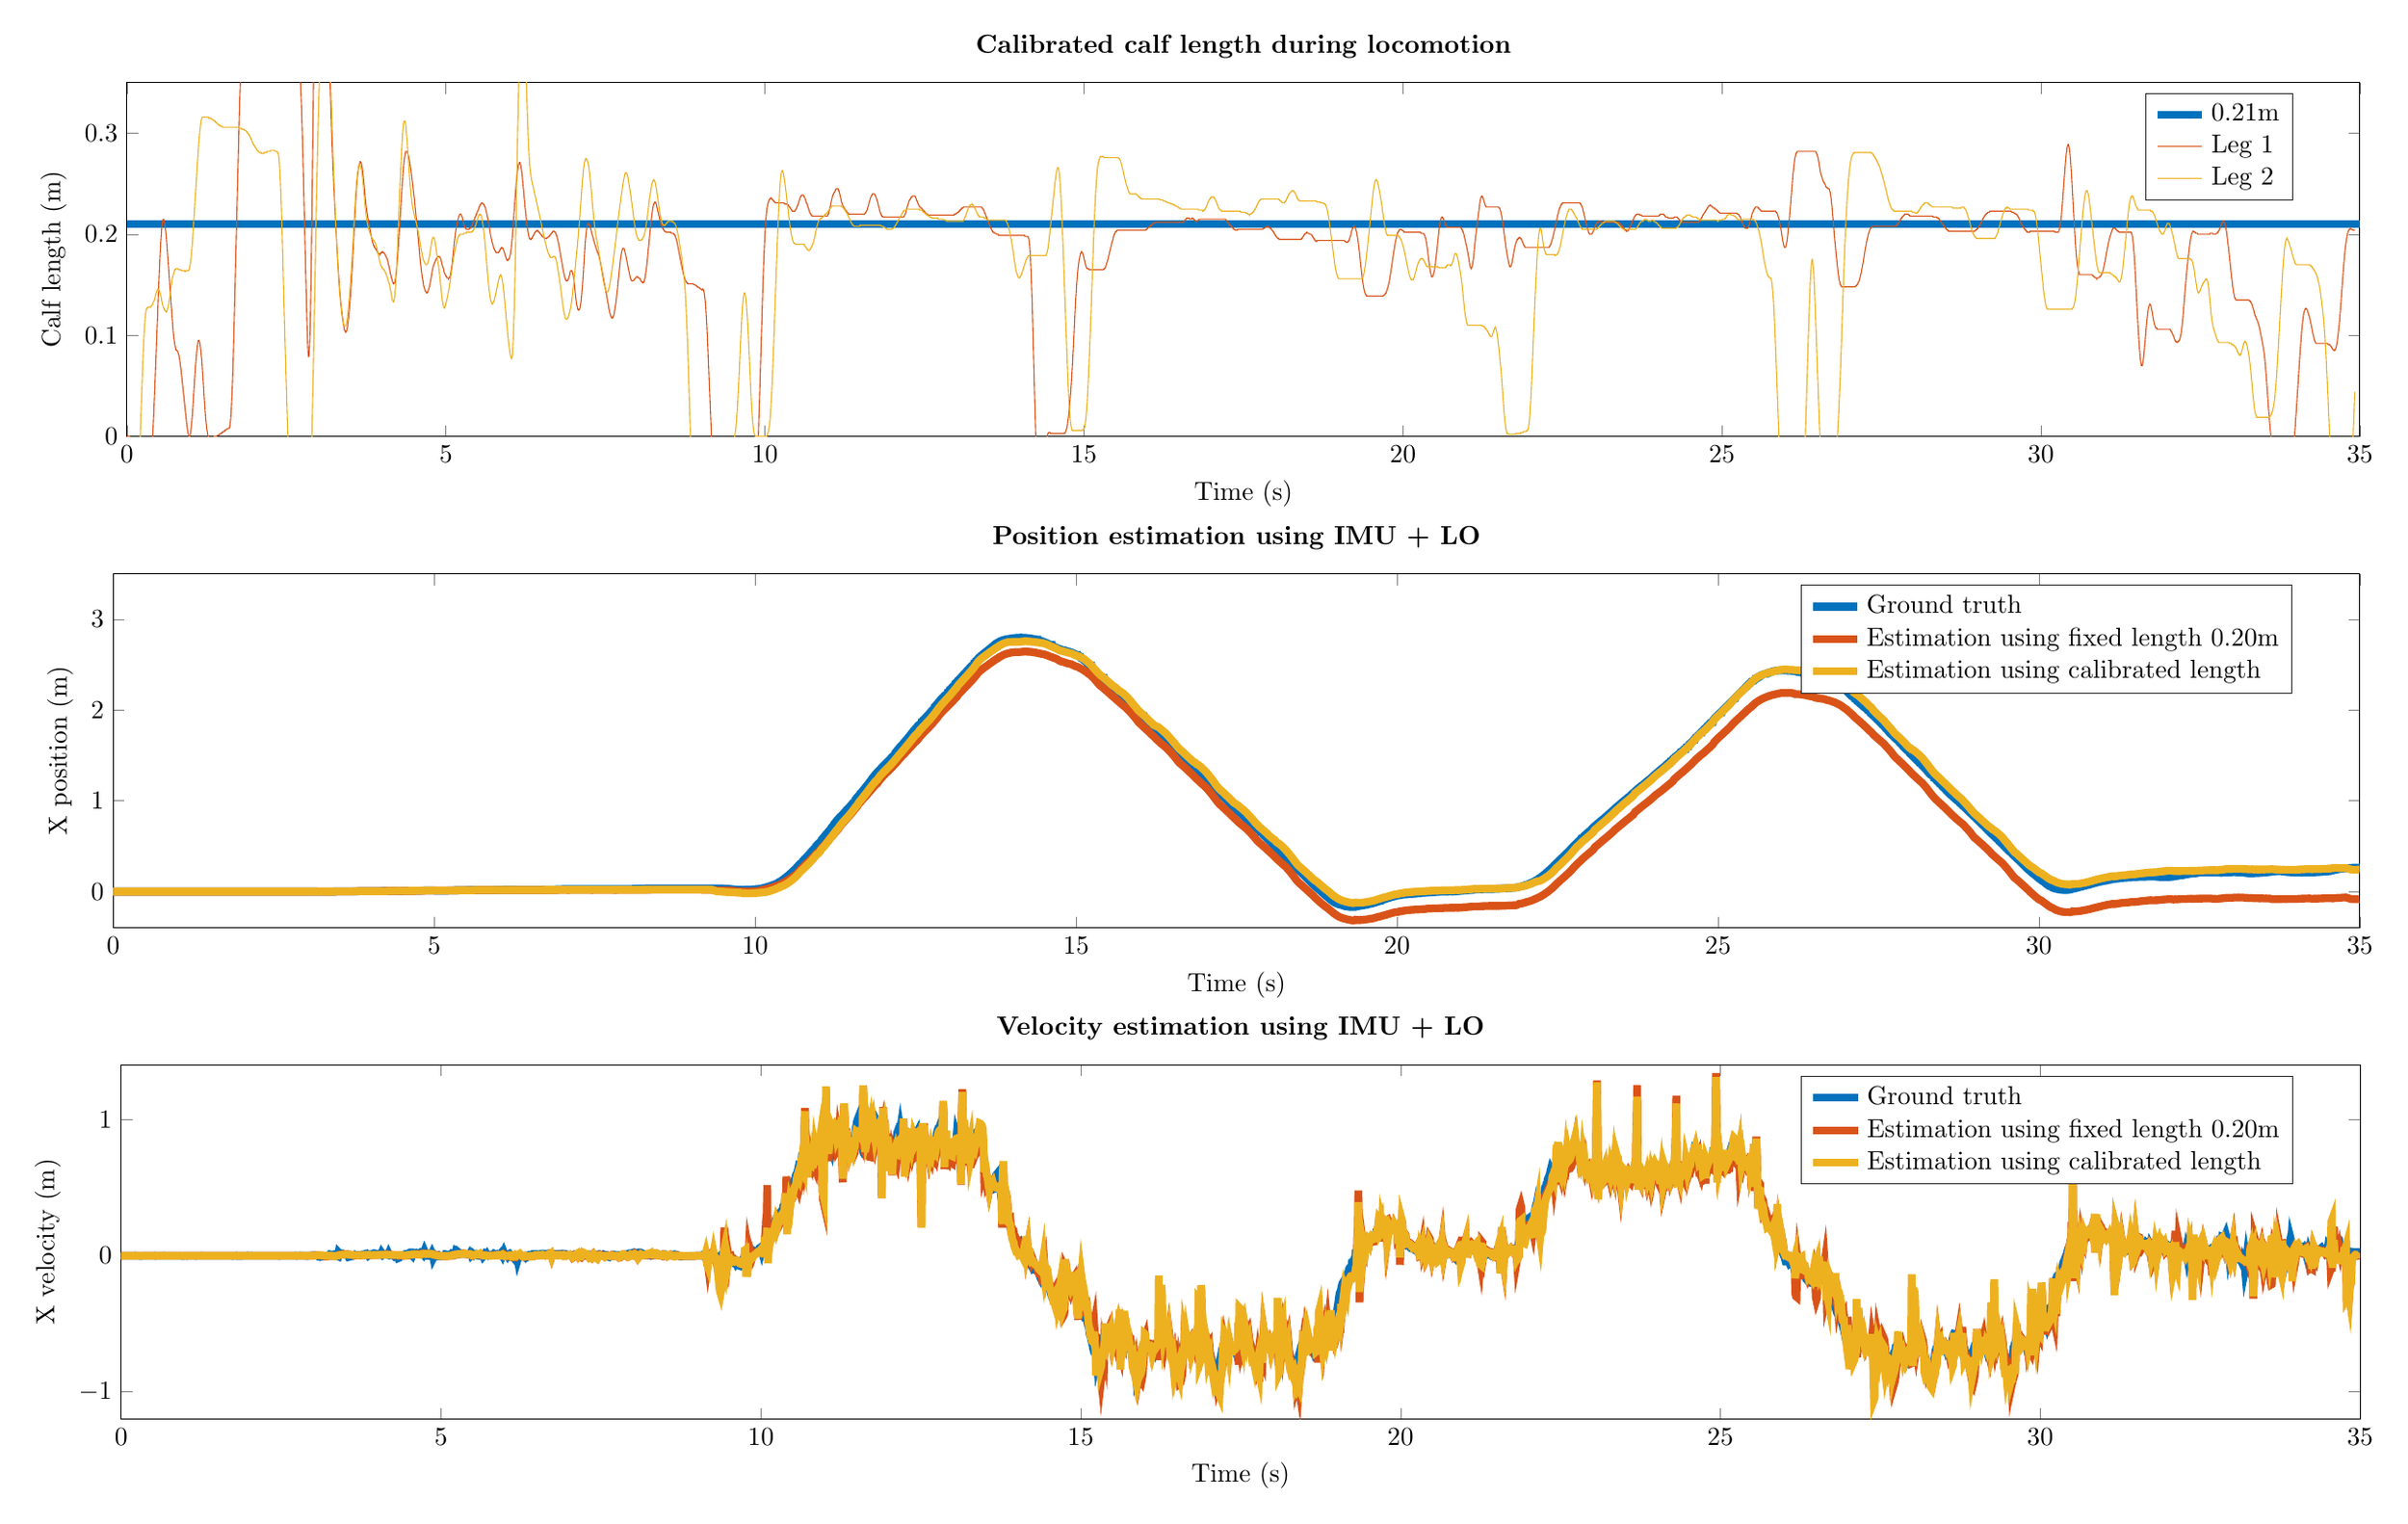 % This file was created by matlab2tikz.
%
%The latest updates can be retrieved from
%  http://www.mathworks.com/matlabcentral/fileexchange/22022-matlab2tikz-matlab2tikz
%where you can also make suggestions and rate matlab2tikz.
%
\definecolor{mycolor1}{rgb}{0.0,0.447,0.741}%
\definecolor{mycolor2}{rgb}{0.85,0.325,0.098}%
\definecolor{mycolor3}{rgb}{0.929,0.694,0.125}%
%
\begin{tikzpicture}

\begin{axis}[%
width=11.86in,
height=1.879in,
at={(0.525in,6.177in)},
scale only axis,
unbounded coords=jump,
xmin=0,
xmax=35,
xlabel style={font=\color{white!15!black}},
xlabel={Time (s)},
ymin=0,
ymax=0.35,
ylabel style={font=\color{white!15!black}},
ylabel={Calf length (m)},
axis background/.style={fill=white},
title style={font=\bfseries},
title={Calibrated calf length during locomotion},
legend style={legend cell align=left, align=left, draw=white!15!black},
ylabel near ticks,
xlabel near ticks,
scaled ticks=false,
stack plots=false,
legend style={at={(0.97,0.97)}, anchor=north east, legend cell align=left, align=left, draw=white!15!black},,
xtick distance=5
]
\addplot [color=mycolor1, line width=3.0pt, forget plot]
  table[row sep=crcr]{%
0	0.21\\
0.005	0.21\\
0.01	0.21\\
0.015	0.21\\
0.02	0.21\\
0.025	0.21\\
0.03	0.21\\
0.035	0.21\\
0.04	0.21\\
0.045	0.21\\
0.05	0.21\\
0.055	0.21\\
0.06	0.21\\
0.065	0.21\\
0.07	0.21\\
0.075	0.21\\
0.08	0.21\\
0.085	0.21\\
0.09	0.21\\
0.095	0.21\\
0.1	0.21\\
0.105	0.21\\
0.11	0.21\\
0.115	0.21\\
0.12	0.21\\
0.125	0.21\\
0.13	0.21\\
0.135	0.21\\
0.14	0.21\\
0.145	0.21\\
0.15	0.21\\
0.155	0.21\\
0.16	0.21\\
0.165	0.21\\
0.17	0.21\\
0.175	0.21\\
0.18	0.21\\
0.185	0.21\\
0.19	0.21\\
0.195	0.21\\
0.2	0.21\\
0.205	0.21\\
0.21	0.21\\
0.215	0.21\\
0.22	0.21\\
0.225	0.21\\
0.23	0.21\\
0.235	0.21\\
0.24	0.21\\
0.245	0.21\\
0.25	0.21\\
0.255	0.21\\
0.26	0.21\\
0.265	0.21\\
0.27	0.21\\
0.275	0.21\\
0.28	0.21\\
0.285	0.21\\
0.29	0.21\\
0.295	0.21\\
0.3	0.21\\
0.305	0.21\\
0.31	0.21\\
0.315	0.21\\
0.32	0.21\\
0.325	0.21\\
0.33	0.21\\
0.335	0.21\\
0.34	0.21\\
0.345	0.21\\
0.35	0.21\\
0.355	0.21\\
0.36	0.21\\
0.365	0.21\\
0.37	0.21\\
0.375	0.21\\
0.38	0.21\\
0.385	0.21\\
0.39	0.21\\
0.395	0.21\\
0.4	0.21\\
0.405	0.21\\
0.41	0.21\\
0.415	0.21\\
0.42	0.21\\
0.425	0.21\\
0.43	0.21\\
0.435	0.21\\
0.44	0.21\\
0.445	0.21\\
0.45	0.21\\
0.455	0.21\\
0.46	0.21\\
0.465	0.21\\
0.47	0.21\\
0.475	0.21\\
0.48	0.21\\
0.485	0.21\\
0.49	0.21\\
0.495	0.21\\
0.5	0.21\\
0.505	0.21\\
0.51	0.21\\
0.515	0.21\\
0.52	0.21\\
0.525	0.21\\
0.53	0.21\\
0.535	0.21\\
0.54	0.21\\
0.545	0.21\\
0.55	0.21\\
0.555	0.21\\
0.56	0.21\\
0.565	0.21\\
0.57	0.21\\
0.575	0.21\\
0.58	0.21\\
0.585	0.21\\
0.59	0.21\\
0.595	0.21\\
0.6	0.21\\
0.605	0.21\\
0.61	0.21\\
0.615	0.21\\
0.62	0.21\\
0.625	0.21\\
0.63	0.21\\
0.635	0.21\\
0.64	0.21\\
0.645	0.21\\
0.65	0.21\\
0.655	0.21\\
0.66	0.21\\
0.665	0.21\\
0.67	0.21\\
0.675	0.21\\
0.68	0.21\\
0.685	0.21\\
0.69	0.21\\
0.695	0.21\\
0.7	0.21\\
0.705	0.21\\
0.71	0.21\\
0.715	0.21\\
0.72	0.21\\
0.725	0.21\\
0.73	0.21\\
0.735	0.21\\
0.74	0.21\\
0.745	0.21\\
0.75	0.21\\
0.755	0.21\\
0.76	0.21\\
0.765	0.21\\
0.77	0.21\\
0.775	0.21\\
0.78	0.21\\
0.785	0.21\\
0.79	0.21\\
0.795	0.21\\
0.8	0.21\\
0.805	0.21\\
0.81	0.21\\
0.815	0.21\\
0.82	0.21\\
0.825	0.21\\
0.83	0.21\\
0.835	0.21\\
0.84	0.21\\
0.845	0.21\\
0.85	0.21\\
0.855	0.21\\
0.86	0.21\\
0.865	0.21\\
0.87	0.21\\
0.875	0.21\\
0.88	0.21\\
0.885	0.21\\
0.89	0.21\\
0.895	0.21\\
0.9	0.21\\
0.905	0.21\\
0.91	0.21\\
0.915	0.21\\
0.92	0.21\\
0.925	0.21\\
0.93	0.21\\
0.935	0.21\\
0.94	0.21\\
0.945	0.21\\
0.95	0.21\\
0.955	0.21\\
0.96	0.21\\
0.965	0.21\\
0.97	0.21\\
0.975	0.21\\
0.98	0.21\\
0.985	0.21\\
0.99	0.21\\
0.995	0.21\\
1	0.21\\
1.005	0.21\\
1.01	0.21\\
1.015	0.21\\
1.02	0.21\\
1.025	0.21\\
1.03	0.21\\
1.035	0.21\\
1.04	0.21\\
1.045	0.21\\
1.05	0.21\\
1.055	0.21\\
1.06	0.21\\
1.065	0.21\\
1.07	0.21\\
1.075	0.21\\
1.08	0.21\\
1.085	0.21\\
1.09	0.21\\
1.095	0.21\\
1.1	0.21\\
1.105	0.21\\
1.11	0.21\\
1.115	0.21\\
1.12	0.21\\
1.125	0.21\\
1.13	0.21\\
1.135	0.21\\
1.14	0.21\\
1.145	0.21\\
1.15	0.21\\
1.155	0.21\\
1.16	0.21\\
1.165	0.21\\
1.17	0.21\\
1.175	0.21\\
1.18	0.21\\
1.185	0.21\\
1.19	0.21\\
1.195	0.21\\
1.2	0.21\\
1.205	0.21\\
1.21	0.21\\
1.215	0.21\\
1.22	0.21\\
1.225	0.21\\
1.23	0.21\\
1.235	0.21\\
1.24	0.21\\
1.245	0.21\\
1.25	0.21\\
1.255	0.21\\
1.26	0.21\\
1.265	0.21\\
1.27	0.21\\
1.275	0.21\\
1.28	0.21\\
1.285	0.21\\
1.29	0.21\\
1.295	0.21\\
1.3	0.21\\
1.305	0.21\\
1.31	0.21\\
1.315	0.21\\
1.32	0.21\\
1.325	0.21\\
1.33	0.21\\
1.335	0.21\\
1.34	0.21\\
1.345	0.21\\
1.35	0.21\\
1.355	0.21\\
1.36	0.21\\
1.365	0.21\\
1.37	0.21\\
1.375	0.21\\
1.38	0.21\\
1.385	0.21\\
1.39	0.21\\
1.395	0.21\\
1.4	0.21\\
1.405	0.21\\
1.41	0.21\\
1.415	0.21\\
1.42	0.21\\
1.425	0.21\\
1.43	0.21\\
1.435	0.21\\
1.44	0.21\\
1.445	0.21\\
1.45	0.21\\
1.455	0.21\\
1.46	0.21\\
1.465	0.21\\
1.47	0.21\\
1.475	0.21\\
1.48	0.21\\
1.485	0.21\\
1.49	0.21\\
1.495	0.21\\
1.5	0.21\\
1.505	0.21\\
1.51	0.21\\
1.515	0.21\\
1.52	0.21\\
1.525	0.21\\
1.53	0.21\\
1.535	0.21\\
1.54	0.21\\
1.545	0.21\\
1.55	0.21\\
1.555	0.21\\
1.56	0.21\\
1.565	0.21\\
1.57	0.21\\
1.575	0.21\\
1.58	0.21\\
1.585	0.21\\
1.59	0.21\\
1.595	0.21\\
1.6	0.21\\
1.605	0.21\\
1.61	0.21\\
1.615	0.21\\
1.62	0.21\\
1.625	0.21\\
1.63	0.21\\
1.635	0.21\\
1.64	0.21\\
1.645	0.21\\
1.65	0.21\\
1.655	0.21\\
1.66	0.21\\
1.665	0.21\\
1.67	0.21\\
1.675	0.21\\
1.68	0.21\\
1.685	0.21\\
1.69	0.21\\
1.695	0.21\\
1.7	0.21\\
1.705	0.21\\
1.71	0.21\\
1.715	0.21\\
1.72	0.21\\
1.725	0.21\\
1.73	0.21\\
1.735	0.21\\
1.74	0.21\\
1.745	0.21\\
1.75	0.21\\
1.755	0.21\\
1.76	0.21\\
1.765	0.21\\
1.77	0.21\\
1.775	0.21\\
1.78	0.21\\
1.785	0.21\\
1.79	0.21\\
1.795	0.21\\
1.8	0.21\\
1.805	0.21\\
1.81	0.21\\
1.815	0.21\\
1.82	0.21\\
1.825	0.21\\
1.83	0.21\\
1.835	0.21\\
1.84	0.21\\
1.845	0.21\\
1.85	0.21\\
1.855	0.21\\
1.86	0.21\\
1.865	0.21\\
1.87	0.21\\
1.875	0.21\\
1.88	0.21\\
1.885	0.21\\
1.89	0.21\\
1.895	0.21\\
1.9	0.21\\
1.905	0.21\\
1.91	0.21\\
1.915	0.21\\
1.92	0.21\\
1.925	0.21\\
1.93	0.21\\
1.935	0.21\\
1.94	0.21\\
1.945	0.21\\
1.95	0.21\\
1.955	0.21\\
1.96	0.21\\
1.965	0.21\\
1.97	0.21\\
1.975	0.21\\
1.98	0.21\\
1.985	0.21\\
1.99	0.21\\
1.995	0.21\\
2	0.21\\
2.005	0.21\\
2.01	0.21\\
2.015	0.21\\
2.02	0.21\\
2.025	0.21\\
2.03	0.21\\
2.035	0.21\\
2.04	0.21\\
2.045	0.21\\
2.05	0.21\\
2.055	0.21\\
2.06	0.21\\
2.065	0.21\\
2.07	0.21\\
2.075	0.21\\
2.08	0.21\\
2.085	0.21\\
2.09	0.21\\
2.095	0.21\\
2.1	0.21\\
2.105	0.21\\
2.11	0.21\\
2.115	0.21\\
2.12	0.21\\
2.125	0.21\\
2.13	0.21\\
2.135	0.21\\
2.14	0.21\\
2.145	0.21\\
2.15	0.21\\
2.155	0.21\\
2.16	0.21\\
2.165	0.21\\
2.17	0.21\\
2.175	0.21\\
2.18	0.21\\
2.185	0.21\\
2.19	0.21\\
2.195	0.21\\
2.2	0.21\\
2.205	0.21\\
2.21	0.21\\
2.215	0.21\\
2.22	0.21\\
2.225	0.21\\
2.23	0.21\\
2.235	0.21\\
2.24	0.21\\
2.245	0.21\\
2.25	0.21\\
2.255	0.21\\
2.26	0.21\\
2.265	0.21\\
2.27	0.21\\
2.275	0.21\\
2.28	0.21\\
2.285	0.21\\
2.29	0.21\\
2.295	0.21\\
2.3	0.21\\
2.305	0.21\\
2.31	0.21\\
2.315	0.21\\
2.32	0.21\\
2.325	0.21\\
2.33	0.21\\
2.335	0.21\\
2.34	0.21\\
2.345	0.21\\
2.35	0.21\\
2.355	0.21\\
2.36	0.21\\
2.365	0.21\\
2.37	0.21\\
2.375	0.21\\
2.38	0.21\\
2.385	0.21\\
2.39	0.21\\
2.395	0.21\\
2.4	0.21\\
2.405	0.21\\
2.41	0.21\\
2.415	0.21\\
2.42	0.21\\
2.425	0.21\\
2.43	0.21\\
2.435	0.21\\
2.44	0.21\\
2.445	0.21\\
2.45	0.21\\
2.455	0.21\\
2.46	0.21\\
2.465	0.21\\
2.47	0.21\\
2.475	0.21\\
2.48	0.21\\
2.485	0.21\\
2.49	0.21\\
2.495	0.21\\
2.5	0.21\\
2.505	0.21\\
2.51	0.21\\
2.515	0.21\\
2.52	0.21\\
2.525	0.21\\
2.53	0.21\\
2.535	0.21\\
2.54	0.21\\
2.545	0.21\\
2.55	0.21\\
2.555	0.21\\
2.56	0.21\\
2.565	0.21\\
2.57	0.21\\
2.575	0.21\\
2.58	0.21\\
2.585	0.21\\
2.59	0.21\\
2.595	0.21\\
2.6	0.21\\
2.605	0.21\\
2.61	0.21\\
2.615	0.21\\
2.62	0.21\\
2.625	0.21\\
2.63	0.21\\
2.635	0.21\\
2.64	0.21\\
2.645	0.21\\
2.65	0.21\\
2.655	0.21\\
2.66	0.21\\
2.665	0.21\\
2.67	0.21\\
2.675	0.21\\
2.68	0.21\\
2.685	0.21\\
2.69	0.21\\
2.695	0.21\\
2.7	0.21\\
2.705	0.21\\
2.71	0.21\\
2.715	0.21\\
2.72	0.21\\
2.725	0.21\\
2.73	0.21\\
2.735	0.21\\
2.74	0.21\\
2.745	0.21\\
2.75	0.21\\
2.755	0.21\\
2.76	0.21\\
2.765	0.21\\
2.77	0.21\\
2.775	0.21\\
2.78	0.21\\
2.785	0.21\\
2.79	0.21\\
2.795	0.21\\
2.8	0.21\\
2.805	0.21\\
2.81	0.21\\
2.815	0.21\\
2.82	0.21\\
2.825	0.21\\
2.83	0.21\\
2.835	0.21\\
2.84	0.21\\
2.845	0.21\\
2.85	0.21\\
2.855	0.21\\
2.86	0.21\\
2.865	0.21\\
2.87	0.21\\
2.875	0.21\\
2.88	0.21\\
2.885	0.21\\
2.89	0.21\\
2.895	0.21\\
2.9	0.21\\
2.905	0.21\\
2.91	0.21\\
2.915	0.21\\
2.92	0.21\\
2.925	0.21\\
2.93	0.21\\
2.935	0.21\\
2.94	0.21\\
2.945	0.21\\
2.95	0.21\\
2.955	0.21\\
2.96	0.21\\
2.965	0.21\\
2.97	0.21\\
2.975	0.21\\
2.98	0.21\\
2.985	0.21\\
2.99	0.21\\
2.995	0.21\\
3	0.21\\
3.005	0.21\\
3.01	0.21\\
3.015	0.21\\
3.02	0.21\\
3.025	0.21\\
3.03	0.21\\
3.035	0.21\\
3.04	0.21\\
3.045	0.21\\
3.05	0.21\\
3.055	0.21\\
3.06	0.21\\
3.065	0.21\\
3.07	0.21\\
3.075	0.21\\
3.08	0.21\\
3.085	0.21\\
3.09	0.21\\
3.095	0.21\\
3.1	0.21\\
3.105	0.21\\
3.11	0.21\\
3.115	0.21\\
3.12	0.21\\
3.125	0.21\\
3.13	0.21\\
3.135	0.21\\
3.14	0.21\\
3.145	0.21\\
3.15	0.21\\
3.155	0.21\\
3.16	0.21\\
3.165	0.21\\
3.17	0.21\\
3.175	0.21\\
3.18	0.21\\
3.185	0.21\\
3.19	0.21\\
3.195	0.21\\
3.2	0.21\\
3.205	0.21\\
3.21	0.21\\
3.215	0.21\\
3.22	0.21\\
3.225	0.21\\
3.23	0.21\\
3.235	0.21\\
3.24	0.21\\
3.245	0.21\\
3.25	0.21\\
3.255	0.21\\
3.26	0.21\\
3.265	0.21\\
3.27	0.21\\
3.275	0.21\\
3.28	0.21\\
3.285	0.21\\
3.29	0.21\\
3.295	0.21\\
3.3	0.21\\
3.305	0.21\\
3.31	0.21\\
3.315	0.21\\
3.32	0.21\\
3.325	0.21\\
3.33	0.21\\
3.335	0.21\\
3.34	0.21\\
3.345	0.21\\
3.35	0.21\\
3.355	0.21\\
3.36	0.21\\
3.365	0.21\\
3.37	0.21\\
3.375	0.21\\
3.38	0.21\\
3.385	0.21\\
3.39	0.21\\
3.395	0.21\\
3.4	0.21\\
3.405	0.21\\
3.41	0.21\\
3.415	0.21\\
3.42	0.21\\
3.425	0.21\\
3.43	0.21\\
3.435	0.21\\
3.44	0.21\\
3.445	0.21\\
3.45	0.21\\
3.455	0.21\\
3.46	0.21\\
3.465	0.21\\
3.47	0.21\\
3.475	0.21\\
3.48	0.21\\
3.485	0.21\\
3.49	0.21\\
3.495	0.21\\
3.5	0.21\\
3.505	0.21\\
3.51	0.21\\
3.515	0.21\\
3.52	0.21\\
3.525	0.21\\
3.53	0.21\\
3.535	0.21\\
3.54	0.21\\
3.545	0.21\\
3.55	0.21\\
3.555	0.21\\
3.56	0.21\\
3.565	0.21\\
3.57	0.21\\
3.575	0.21\\
3.58	0.21\\
3.585	0.21\\
3.59	0.21\\
3.595	0.21\\
3.6	0.21\\
3.605	0.21\\
3.61	0.21\\
3.615	0.21\\
3.62	0.21\\
3.625	0.21\\
3.63	0.21\\
3.635	0.21\\
3.64	0.21\\
3.645	0.21\\
3.65	0.21\\
3.655	0.21\\
3.66	0.21\\
3.665	0.21\\
3.67	0.21\\
3.675	0.21\\
3.68	0.21\\
3.685	0.21\\
3.69	0.21\\
3.695	0.21\\
3.7	0.21\\
3.705	0.21\\
3.71	0.21\\
3.715	0.21\\
3.72	0.21\\
3.725	0.21\\
3.73	0.21\\
3.735	0.21\\
3.74	0.21\\
3.745	0.21\\
3.75	0.21\\
3.755	0.21\\
3.76	0.21\\
3.765	0.21\\
3.77	0.21\\
3.775	0.21\\
3.78	0.21\\
3.785	0.21\\
3.79	0.21\\
3.795	0.21\\
3.8	0.21\\
3.805	0.21\\
3.81	0.21\\
3.815	0.21\\
3.82	0.21\\
3.825	0.21\\
3.83	0.21\\
3.835	0.21\\
3.84	0.21\\
3.845	0.21\\
3.85	0.21\\
3.855	0.21\\
3.86	0.21\\
3.865	0.21\\
3.87	0.21\\
3.875	0.21\\
3.88	0.21\\
3.885	0.21\\
3.89	0.21\\
3.895	0.21\\
3.9	0.21\\
3.905	0.21\\
3.91	0.21\\
3.915	0.21\\
3.92	0.21\\
3.925	0.21\\
3.93	0.21\\
3.935	0.21\\
3.94	0.21\\
3.945	0.21\\
3.95	0.21\\
3.955	0.21\\
3.96	0.21\\
3.965	0.21\\
3.97	0.21\\
3.975	0.21\\
3.98	0.21\\
3.985	0.21\\
3.99	0.21\\
3.995	0.21\\
4	0.21\\
4.005	0.21\\
4.01	0.21\\
4.015	0.21\\
4.02	0.21\\
4.025	0.21\\
4.03	0.21\\
4.035	0.21\\
4.04	0.21\\
4.045	0.21\\
4.05	0.21\\
4.055	0.21\\
4.06	0.21\\
4.065	0.21\\
4.07	0.21\\
4.075	0.21\\
4.08	0.21\\
4.085	0.21\\
4.09	0.21\\
4.095	0.21\\
4.1	0.21\\
4.105	0.21\\
4.11	0.21\\
4.115	0.21\\
4.12	0.21\\
4.125	0.21\\
4.13	0.21\\
4.135	0.21\\
4.14	0.21\\
4.145	0.21\\
4.15	0.21\\
4.155	0.21\\
4.16	0.21\\
4.165	0.21\\
4.17	0.21\\
4.175	0.21\\
4.18	0.21\\
4.185	0.21\\
4.19	0.21\\
4.195	0.21\\
4.2	0.21\\
4.205	0.21\\
4.21	0.21\\
4.215	0.21\\
4.22	0.21\\
4.225	0.21\\
4.23	0.21\\
4.235	0.21\\
4.24	0.21\\
4.245	0.21\\
4.25	0.21\\
4.255	0.21\\
4.26	0.21\\
4.265	0.21\\
4.27	0.21\\
4.275	0.21\\
4.28	0.21\\
4.285	0.21\\
4.29	0.21\\
4.295	0.21\\
4.3	0.21\\
4.305	0.21\\
4.31	0.21\\
4.315	0.21\\
4.32	0.21\\
4.325	0.21\\
4.33	0.21\\
4.335	0.21\\
4.34	0.21\\
4.345	0.21\\
4.35	0.21\\
4.355	0.21\\
4.36	0.21\\
4.365	0.21\\
4.37	0.21\\
4.375	0.21\\
4.38	0.21\\
4.385	0.21\\
4.39	0.21\\
4.395	0.21\\
4.4	0.21\\
4.405	0.21\\
4.41	0.21\\
4.415	0.21\\
4.42	0.21\\
4.425	0.21\\
4.43	0.21\\
4.435	0.21\\
4.44	0.21\\
4.445	0.21\\
4.45	0.21\\
4.455	0.21\\
4.46	0.21\\
4.465	0.21\\
4.47	0.21\\
4.475	0.21\\
4.48	0.21\\
4.485	0.21\\
4.49	0.21\\
4.495	0.21\\
4.5	0.21\\
4.505	0.21\\
4.51	0.21\\
4.515	0.21\\
4.52	0.21\\
4.525	0.21\\
4.53	0.21\\
4.535	0.21\\
4.54	0.21\\
4.545	0.21\\
4.55	0.21\\
4.555	0.21\\
4.56	0.21\\
4.565	0.21\\
4.57	0.21\\
4.575	0.21\\
4.58	0.21\\
4.585	0.21\\
4.59	0.21\\
4.595	0.21\\
4.6	0.21\\
4.605	0.21\\
4.61	0.21\\
4.615	0.21\\
4.62	0.21\\
4.625	0.21\\
4.63	0.21\\
4.635	0.21\\
4.64	0.21\\
4.645	0.21\\
4.65	0.21\\
4.655	0.21\\
4.66	0.21\\
4.665	0.21\\
4.67	0.21\\
4.675	0.21\\
4.68	0.21\\
4.685	0.21\\
4.69	0.21\\
4.695	0.21\\
4.7	0.21\\
4.705	0.21\\
4.71	0.21\\
4.715	0.21\\
4.72	0.21\\
4.725	0.21\\
4.73	0.21\\
4.735	0.21\\
4.74	0.21\\
4.745	0.21\\
4.75	0.21\\
4.755	0.21\\
4.76	0.21\\
4.765	0.21\\
4.77	0.21\\
4.775	0.21\\
4.78	0.21\\
4.785	0.21\\
4.79	0.21\\
4.795	0.21\\
4.8	0.21\\
4.805	0.21\\
4.81	0.21\\
4.815	0.21\\
4.82	0.21\\
4.825	0.21\\
4.83	0.21\\
4.835	0.21\\
4.84	0.21\\
4.845	0.21\\
4.85	0.21\\
4.855	0.21\\
4.86	0.21\\
4.865	0.21\\
4.87	0.21\\
4.875	0.21\\
4.88	0.21\\
4.885	0.21\\
4.89	0.21\\
4.895	0.21\\
4.9	0.21\\
4.905	0.21\\
4.91	0.21\\
4.915	0.21\\
4.92	0.21\\
4.925	0.21\\
4.93	0.21\\
4.935	0.21\\
4.94	0.21\\
4.945	0.21\\
4.95	0.21\\
4.955	0.21\\
4.96	0.21\\
4.965	0.21\\
4.97	0.21\\
4.975	0.21\\
4.98	0.21\\
4.985	0.21\\
4.99	0.21\\
4.995	0.21\\
5	0.21\\
5.005	0.21\\
5.01	0.21\\
5.015	0.21\\
5.02	0.21\\
5.025	0.21\\
5.03	0.21\\
5.035	0.21\\
5.04	0.21\\
5.045	0.21\\
5.05	0.21\\
5.055	0.21\\
5.06	0.21\\
5.065	0.21\\
5.07	0.21\\
5.075	0.21\\
5.08	0.21\\
5.085	0.21\\
5.09	0.21\\
5.095	0.21\\
5.1	0.21\\
5.105	0.21\\
5.11	0.21\\
5.115	0.21\\
5.12	0.21\\
5.125	0.21\\
5.13	0.21\\
5.135	0.21\\
5.14	0.21\\
5.145	0.21\\
5.15	0.21\\
5.155	0.21\\
5.16	0.21\\
5.165	0.21\\
5.17	0.21\\
5.175	0.21\\
5.18	0.21\\
5.185	0.21\\
5.19	0.21\\
5.195	0.21\\
5.2	0.21\\
5.205	0.21\\
5.21	0.21\\
5.215	0.21\\
5.22	0.21\\
5.225	0.21\\
5.23	0.21\\
5.235	0.21\\
5.24	0.21\\
5.245	0.21\\
5.25	0.21\\
5.255	0.21\\
5.26	0.21\\
5.265	0.21\\
5.27	0.21\\
5.275	0.21\\
5.28	0.21\\
5.285	0.21\\
5.29	0.21\\
5.295	0.21\\
5.3	0.21\\
5.305	0.21\\
5.31	0.21\\
5.315	0.21\\
5.32	0.21\\
5.325	0.21\\
5.33	0.21\\
5.335	0.21\\
5.34	0.21\\
5.345	0.21\\
5.35	0.21\\
5.355	0.21\\
5.36	0.21\\
5.365	0.21\\
5.37	0.21\\
5.375	0.21\\
5.38	0.21\\
5.385	0.21\\
5.39	0.21\\
5.395	0.21\\
5.4	0.21\\
5.405	0.21\\
5.41	0.21\\
5.415	0.21\\
5.42	0.21\\
5.425	0.21\\
5.43	0.21\\
5.435	0.21\\
5.44	0.21\\
5.445	0.21\\
5.45	0.21\\
5.455	0.21\\
5.46	0.21\\
5.465	0.21\\
5.47	0.21\\
5.475	0.21\\
5.48	0.21\\
5.485	0.21\\
5.49	0.21\\
5.495	0.21\\
5.5	0.21\\
5.505	0.21\\
5.51	0.21\\
5.515	0.21\\
5.52	0.21\\
5.525	0.21\\
5.53	0.21\\
5.535	0.21\\
5.54	0.21\\
5.545	0.21\\
5.55	0.21\\
5.555	0.21\\
5.56	0.21\\
5.565	0.21\\
5.57	0.21\\
5.575	0.21\\
5.58	0.21\\
5.585	0.21\\
5.59	0.21\\
5.595	0.21\\
5.6	0.21\\
5.605	0.21\\
5.61	0.21\\
5.615	0.21\\
5.62	0.21\\
5.625	0.21\\
5.63	0.21\\
5.635	0.21\\
5.64	0.21\\
5.645	0.21\\
5.65	0.21\\
5.655	0.21\\
5.66	0.21\\
5.665	0.21\\
5.67	0.21\\
5.675	0.21\\
5.68	0.21\\
5.685	0.21\\
5.69	0.21\\
5.695	0.21\\
5.7	0.21\\
5.705	0.21\\
5.71	0.21\\
5.715	0.21\\
5.72	0.21\\
5.725	0.21\\
5.73	0.21\\
5.735	0.21\\
5.74	0.21\\
5.745	0.21\\
5.75	0.21\\
5.755	0.21\\
5.76	0.21\\
5.765	0.21\\
5.77	0.21\\
5.775	0.21\\
5.78	0.21\\
5.785	0.21\\
5.79	0.21\\
5.795	0.21\\
5.8	0.21\\
5.805	0.21\\
5.81	0.21\\
5.815	0.21\\
5.82	0.21\\
5.825	0.21\\
5.83	0.21\\
5.835	0.21\\
5.84	0.21\\
5.845	0.21\\
5.85	0.21\\
5.855	0.21\\
5.86	0.21\\
5.865	0.21\\
5.87	0.21\\
5.875	0.21\\
5.88	0.21\\
5.885	0.21\\
5.89	0.21\\
5.895	0.21\\
5.9	0.21\\
5.905	0.21\\
5.91	0.21\\
5.915	0.21\\
5.92	0.21\\
5.925	0.21\\
5.93	0.21\\
5.935	0.21\\
5.94	0.21\\
5.945	0.21\\
5.95	0.21\\
5.955	0.21\\
5.96	0.21\\
5.965	0.21\\
5.97	0.21\\
5.975	0.21\\
5.98	0.21\\
5.985	0.21\\
5.99	0.21\\
5.995	0.21\\
6	0.21\\
6.005	0.21\\
6.01	0.21\\
6.015	0.21\\
6.02	0.21\\
6.025	0.21\\
6.03	0.21\\
6.035	0.21\\
6.04	0.21\\
6.045	0.21\\
6.05	0.21\\
6.055	0.21\\
6.06	0.21\\
6.065	0.21\\
6.07	0.21\\
6.075	0.21\\
6.08	0.21\\
6.085	0.21\\
6.09	0.21\\
6.095	0.21\\
6.1	0.21\\
6.105	0.21\\
6.11	0.21\\
6.115	0.21\\
6.12	0.21\\
6.125	0.21\\
6.13	0.21\\
6.135	0.21\\
6.14	0.21\\
6.145	0.21\\
6.15	0.21\\
6.155	0.21\\
6.16	0.21\\
6.165	0.21\\
6.17	0.21\\
6.175	0.21\\
6.18	0.21\\
6.185	0.21\\
6.19	0.21\\
6.195	0.21\\
6.2	0.21\\
6.205	0.21\\
6.21	0.21\\
6.215	0.21\\
6.22	0.21\\
6.225	0.21\\
6.23	0.21\\
6.235	0.21\\
6.24	0.21\\
6.245	0.21\\
6.25	0.21\\
6.255	0.21\\
6.26	0.21\\
6.265	0.21\\
6.27	0.21\\
6.275	0.21\\
6.28	0.21\\
6.285	0.21\\
6.29	0.21\\
6.295	0.21\\
6.3	0.21\\
6.305	0.21\\
6.31	0.21\\
6.315	0.21\\
6.32	0.21\\
6.325	0.21\\
6.33	0.21\\
6.335	0.21\\
6.34	0.21\\
6.345	0.21\\
6.35	0.21\\
6.355	0.21\\
6.36	0.21\\
6.365	0.21\\
6.37	0.21\\
6.375	0.21\\
6.38	0.21\\
6.385	0.21\\
6.39	0.21\\
6.395	0.21\\
6.4	0.21\\
6.405	0.21\\
6.41	0.21\\
6.415	0.21\\
6.42	0.21\\
6.425	0.21\\
6.43	0.21\\
6.435	0.21\\
6.44	0.21\\
6.445	0.21\\
6.45	0.21\\
6.455	0.21\\
6.46	0.21\\
6.465	0.21\\
6.47	0.21\\
6.475	0.21\\
6.48	0.21\\
6.485	0.21\\
6.49	0.21\\
6.495	0.21\\
6.5	0.21\\
6.505	0.21\\
6.51	0.21\\
6.515	0.21\\
6.52	0.21\\
6.525	0.21\\
6.53	0.21\\
6.535	0.21\\
6.54	0.21\\
6.545	0.21\\
6.55	0.21\\
6.555	0.21\\
6.56	0.21\\
6.565	0.21\\
6.57	0.21\\
6.575	0.21\\
6.58	0.21\\
6.585	0.21\\
6.59	0.21\\
6.595	0.21\\
6.6	0.21\\
6.605	0.21\\
6.61	0.21\\
6.615	0.21\\
6.62	0.21\\
6.625	0.21\\
6.63	0.21\\
6.635	0.21\\
6.64	0.21\\
6.645	0.21\\
6.65	0.21\\
6.655	0.21\\
6.66	0.21\\
6.665	0.21\\
6.67	0.21\\
6.675	0.21\\
6.68	0.21\\
6.685	0.21\\
6.69	0.21\\
6.695	0.21\\
6.7	0.21\\
6.705	0.21\\
6.71	0.21\\
6.715	0.21\\
6.72	0.21\\
6.725	0.21\\
6.73	0.21\\
6.735	0.21\\
6.74	0.21\\
6.745	0.21\\
6.75	0.21\\
6.755	0.21\\
6.76	0.21\\
6.765	0.21\\
6.77	0.21\\
6.775	0.21\\
6.78	0.21\\
6.785	0.21\\
6.79	0.21\\
6.795	0.21\\
6.8	0.21\\
6.805	0.21\\
6.81	0.21\\
6.815	0.21\\
6.82	0.21\\
6.825	0.21\\
6.83	0.21\\
6.835	0.21\\
6.84	0.21\\
6.845	0.21\\
6.85	0.21\\
6.855	0.21\\
6.86	0.21\\
6.865	0.21\\
6.87	0.21\\
6.875	0.21\\
6.88	0.21\\
6.885	0.21\\
6.89	0.21\\
6.895	0.21\\
6.9	0.21\\
6.905	0.21\\
6.91	0.21\\
6.915	0.21\\
6.92	0.21\\
6.925	0.21\\
6.93	0.21\\
6.935	0.21\\
6.94	0.21\\
6.945	0.21\\
6.95	0.21\\
6.955	0.21\\
6.96	0.21\\
6.965	0.21\\
6.97	0.21\\
6.975	0.21\\
6.98	0.21\\
6.985	0.21\\
6.99	0.21\\
6.995	0.21\\
7	0.21\\
7.005	0.21\\
7.01	0.21\\
7.015	0.21\\
7.02	0.21\\
7.025	0.21\\
7.03	0.21\\
7.035	0.21\\
7.04	0.21\\
7.045	0.21\\
7.05	0.21\\
7.055	0.21\\
7.06	0.21\\
7.065	0.21\\
7.07	0.21\\
7.075	0.21\\
7.08	0.21\\
7.085	0.21\\
7.09	0.21\\
7.095	0.21\\
7.1	0.21\\
7.105	0.21\\
7.11	0.21\\
7.115	0.21\\
7.12	0.21\\
7.125	0.21\\
7.13	0.21\\
7.135	0.21\\
7.14	0.21\\
7.145	0.21\\
7.15	0.21\\
7.155	0.21\\
7.16	0.21\\
7.165	0.21\\
7.17	0.21\\
7.175	0.21\\
7.18	0.21\\
7.185	0.21\\
7.19	0.21\\
7.195	0.21\\
7.2	0.21\\
7.205	0.21\\
7.21	0.21\\
7.215	0.21\\
7.22	0.21\\
7.225	0.21\\
7.23	0.21\\
7.235	0.21\\
7.24	0.21\\
7.245	0.21\\
7.25	0.21\\
7.255	0.21\\
7.26	0.21\\
7.265	0.21\\
7.27	0.21\\
7.275	0.21\\
7.28	0.21\\
7.285	0.21\\
7.29	0.21\\
7.295	0.21\\
7.3	0.21\\
7.305	0.21\\
7.31	0.21\\
7.315	0.21\\
7.32	0.21\\
7.325	0.21\\
7.33	0.21\\
7.335	0.21\\
7.34	0.21\\
7.345	0.21\\
7.35	0.21\\
7.355	0.21\\
7.36	0.21\\
7.365	0.21\\
7.37	0.21\\
7.375	0.21\\
7.38	0.21\\
7.385	0.21\\
7.39	0.21\\
7.395	0.21\\
7.4	0.21\\
7.405	0.21\\
7.41	0.21\\
7.415	0.21\\
7.42	0.21\\
7.425	0.21\\
7.43	0.21\\
7.435	0.21\\
7.44	0.21\\
7.445	0.21\\
7.45	0.21\\
7.455	0.21\\
7.46	0.21\\
7.465	0.21\\
7.47	0.21\\
7.475	0.21\\
7.48	0.21\\
7.485	0.21\\
7.49	0.21\\
7.495	0.21\\
7.5	0.21\\
7.505	0.21\\
7.51	0.21\\
7.515	0.21\\
7.52	0.21\\
7.525	0.21\\
7.53	0.21\\
7.535	0.21\\
7.54	0.21\\
7.545	0.21\\
7.55	0.21\\
7.555	0.21\\
7.56	0.21\\
7.565	0.21\\
7.57	0.21\\
7.575	0.21\\
7.58	0.21\\
7.585	0.21\\
7.59	0.21\\
7.595	0.21\\
7.6	0.21\\
7.605	0.21\\
7.61	0.21\\
7.615	0.21\\
7.62	0.21\\
7.625	0.21\\
7.63	0.21\\
7.635	0.21\\
7.64	0.21\\
7.645	0.21\\
7.65	0.21\\
7.655	0.21\\
7.66	0.21\\
7.665	0.21\\
7.67	0.21\\
7.675	0.21\\
7.68	0.21\\
7.685	0.21\\
7.69	0.21\\
7.695	0.21\\
7.7	0.21\\
7.705	0.21\\
7.71	0.21\\
7.715	0.21\\
7.72	0.21\\
7.725	0.21\\
7.73	0.21\\
7.735	0.21\\
7.74	0.21\\
7.745	0.21\\
7.75	0.21\\
7.755	0.21\\
7.76	0.21\\
7.765	0.21\\
7.77	0.21\\
7.775	0.21\\
7.78	0.21\\
7.785	0.21\\
7.79	0.21\\
7.795	0.21\\
7.8	0.21\\
7.805	0.21\\
7.81	0.21\\
7.815	0.21\\
7.82	0.21\\
7.825	0.21\\
7.83	0.21\\
7.835	0.21\\
7.84	0.21\\
7.845	0.21\\
7.85	0.21\\
7.855	0.21\\
7.86	0.21\\
7.865	0.21\\
7.87	0.21\\
7.875	0.21\\
7.88	0.21\\
7.885	0.21\\
7.89	0.21\\
7.895	0.21\\
7.9	0.21\\
7.905	0.21\\
7.91	0.21\\
7.915	0.21\\
7.92	0.21\\
7.925	0.21\\
7.93	0.21\\
7.935	0.21\\
7.94	0.21\\
7.945	0.21\\
7.95	0.21\\
7.955	0.21\\
7.96	0.21\\
7.965	0.21\\
7.97	0.21\\
7.975	0.21\\
7.98	0.21\\
7.985	0.21\\
7.99	0.21\\
7.995	0.21\\
8	0.21\\
8.005	0.21\\
8.01	0.21\\
8.015	0.21\\
8.02	0.21\\
8.025	0.21\\
8.03	0.21\\
8.035	0.21\\
8.04	0.21\\
8.045	0.21\\
8.05	0.21\\
8.055	0.21\\
8.06	0.21\\
8.065	0.21\\
8.07	0.21\\
8.075	0.21\\
8.08	0.21\\
8.085	0.21\\
8.09	0.21\\
8.095	0.21\\
8.1	0.21\\
8.105	0.21\\
8.11	0.21\\
8.115	0.21\\
8.12	0.21\\
8.125	0.21\\
8.13	0.21\\
8.135	0.21\\
8.14	0.21\\
8.145	0.21\\
8.15	0.21\\
8.155	0.21\\
8.16	0.21\\
8.165	0.21\\
8.17	0.21\\
8.175	0.21\\
8.18	0.21\\
8.185	0.21\\
8.19	0.21\\
8.195	0.21\\
8.2	0.21\\
8.205	0.21\\
8.21	0.21\\
8.215	0.21\\
8.22	0.21\\
8.225	0.21\\
8.23	0.21\\
8.235	0.21\\
8.24	0.21\\
8.245	0.21\\
8.25	0.21\\
8.255	0.21\\
8.26	0.21\\
8.265	0.21\\
8.27	0.21\\
8.275	0.21\\
8.28	0.21\\
8.285	0.21\\
8.29	0.21\\
8.295	0.21\\
8.3	0.21\\
8.305	0.21\\
8.31	0.21\\
8.315	0.21\\
8.32	0.21\\
8.325	0.21\\
8.33	0.21\\
8.335	0.21\\
8.34	0.21\\
8.345	0.21\\
8.35	0.21\\
8.355	0.21\\
8.36	0.21\\
8.365	0.21\\
8.37	0.21\\
8.375	0.21\\
8.38	0.21\\
8.385	0.21\\
8.39	0.21\\
8.395	0.21\\
8.4	0.21\\
8.405	0.21\\
8.41	0.21\\
8.415	0.21\\
8.42	0.21\\
8.425	0.21\\
8.43	0.21\\
8.435	0.21\\
8.44	0.21\\
8.445	0.21\\
8.45	0.21\\
8.455	0.21\\
8.46	0.21\\
8.465	0.21\\
8.47	0.21\\
8.475	0.21\\
8.48	0.21\\
8.485	0.21\\
8.49	0.21\\
8.495	0.21\\
8.5	0.21\\
8.505	0.21\\
8.51	0.21\\
8.515	0.21\\
8.52	0.21\\
8.525	0.21\\
8.53	0.21\\
8.535	0.21\\
8.54	0.21\\
8.545	0.21\\
8.55	0.21\\
8.555	0.21\\
8.56	0.21\\
8.565	0.21\\
8.57	0.21\\
8.575	0.21\\
8.58	0.21\\
8.585	0.21\\
8.59	0.21\\
8.595	0.21\\
8.6	0.21\\
8.605	0.21\\
8.61	0.21\\
8.615	0.21\\
8.62	0.21\\
8.625	0.21\\
8.63	0.21\\
8.635	0.21\\
8.64	0.21\\
8.645	0.21\\
8.65	0.21\\
8.655	0.21\\
8.66	0.21\\
8.665	0.21\\
8.67	0.21\\
8.675	0.21\\
8.68	0.21\\
8.685	0.21\\
8.69	0.21\\
8.695	0.21\\
8.7	0.21\\
8.705	0.21\\
8.71	0.21\\
8.715	0.21\\
8.72	0.21\\
8.725	0.21\\
8.73	0.21\\
8.735	0.21\\
8.74	0.21\\
8.745	0.21\\
8.75	0.21\\
8.755	0.21\\
8.76	0.21\\
8.765	0.21\\
8.77	0.21\\
8.775	0.21\\
8.78	0.21\\
8.785	0.21\\
8.79	0.21\\
8.795	0.21\\
8.8	0.21\\
8.805	0.21\\
8.81	0.21\\
8.815	0.21\\
8.82	0.21\\
8.825	0.21\\
8.83	0.21\\
8.835	0.21\\
8.84	0.21\\
8.845	0.21\\
8.85	0.21\\
8.855	0.21\\
8.86	0.21\\
8.865	0.21\\
8.87	0.21\\
8.875	0.21\\
8.88	0.21\\
8.885	0.21\\
8.89	0.21\\
8.895	0.21\\
8.9	0.21\\
8.905	0.21\\
8.91	0.21\\
8.915	0.21\\
8.92	0.21\\
8.925	0.21\\
8.93	0.21\\
8.935	0.21\\
8.94	0.21\\
8.945	0.21\\
8.95	0.21\\
8.955	0.21\\
8.96	0.21\\
8.965	0.21\\
8.97	0.21\\
8.975	0.21\\
8.98	0.21\\
8.985	0.21\\
8.99	0.21\\
8.995	0.21\\
9	0.21\\
9.005	0.21\\
9.01	0.21\\
9.015	0.21\\
9.02	0.21\\
9.025	0.21\\
9.03	0.21\\
9.035	0.21\\
9.04	0.21\\
9.045	0.21\\
9.05	0.21\\
9.055	0.21\\
9.06	0.21\\
9.065	0.21\\
9.07	0.21\\
9.075	0.21\\
9.08	0.21\\
9.085	0.21\\
9.09	0.21\\
9.095	0.21\\
9.1	0.21\\
9.105	0.21\\
9.11	0.21\\
9.115	0.21\\
9.12	0.21\\
9.125	0.21\\
9.13	0.21\\
9.135	0.21\\
9.14	0.21\\
9.145	0.21\\
9.15	0.21\\
9.155	0.21\\
9.16	0.21\\
9.165	0.21\\
9.17	0.21\\
9.175	0.21\\
9.18	0.21\\
9.185	0.21\\
9.19	0.21\\
9.195	0.21\\
9.2	0.21\\
9.205	0.21\\
9.21	0.21\\
9.215	0.21\\
9.22	0.21\\
9.225	0.21\\
9.23	0.21\\
9.235	0.21\\
9.24	0.21\\
9.245	0.21\\
9.25	0.21\\
9.255	0.21\\
9.26	0.21\\
9.265	0.21\\
9.27	0.21\\
9.275	0.21\\
9.28	0.21\\
9.285	0.21\\
9.29	0.21\\
9.295	0.21\\
9.3	0.21\\
9.305	0.21\\
9.31	0.21\\
9.315	0.21\\
9.32	0.21\\
9.325	0.21\\
9.33	0.21\\
9.335	0.21\\
9.34	0.21\\
9.345	0.21\\
9.35	0.21\\
9.355	0.21\\
9.36	0.21\\
9.365	0.21\\
9.37	0.21\\
9.375	0.21\\
9.38	0.21\\
9.385	0.21\\
9.39	0.21\\
9.395	0.21\\
9.4	0.21\\
9.405	0.21\\
9.41	0.21\\
9.415	0.21\\
9.42	0.21\\
9.425	0.21\\
9.43	0.21\\
9.435	0.21\\
9.44	0.21\\
9.445	0.21\\
9.45	0.21\\
9.455	0.21\\
9.46	0.21\\
9.465	0.21\\
9.47	0.21\\
9.475	0.21\\
9.48	0.21\\
9.485	0.21\\
9.49	0.21\\
9.495	0.21\\
9.5	0.21\\
9.505	0.21\\
9.51	0.21\\
9.515	0.21\\
9.52	0.21\\
9.525	0.21\\
9.53	0.21\\
9.535	0.21\\
9.54	0.21\\
9.545	0.21\\
9.55	0.21\\
9.555	0.21\\
9.56	0.21\\
9.565	0.21\\
9.57	0.21\\
9.575	0.21\\
9.58	0.21\\
9.585	0.21\\
9.59	0.21\\
9.595	0.21\\
9.6	0.21\\
9.605	0.21\\
9.61	0.21\\
9.615	0.21\\
9.62	0.21\\
9.625	0.21\\
9.63	0.21\\
9.635	0.21\\
9.64	0.21\\
9.645	0.21\\
9.65	0.21\\
9.655	0.21\\
9.66	0.21\\
9.665	0.21\\
9.67	0.21\\
9.675	0.21\\
9.68	0.21\\
9.685	0.21\\
9.69	0.21\\
9.695	0.21\\
9.7	0.21\\
9.705	0.21\\
9.71	0.21\\
9.715	0.21\\
9.72	0.21\\
9.725	0.21\\
9.73	0.21\\
9.735	0.21\\
9.74	0.21\\
9.745	0.21\\
9.75	0.21\\
9.755	0.21\\
9.76	0.21\\
9.765	0.21\\
9.77	0.21\\
9.775	0.21\\
9.78	0.21\\
9.785	0.21\\
9.79	0.21\\
9.795	0.21\\
9.8	0.21\\
9.805	0.21\\
9.81	0.21\\
9.815	0.21\\
9.82	0.21\\
9.825	0.21\\
9.83	0.21\\
9.835	0.21\\
9.84	0.21\\
9.845	0.21\\
9.85	0.21\\
9.855	0.21\\
9.86	0.21\\
9.865	0.21\\
9.87	0.21\\
9.875	0.21\\
9.88	0.21\\
9.885	0.21\\
9.89	0.21\\
9.895	0.21\\
9.9	0.21\\
9.905	0.21\\
9.91	0.21\\
9.915	0.21\\
9.92	0.21\\
9.925	0.21\\
9.93	0.21\\
9.935	0.21\\
9.94	0.21\\
9.945	0.21\\
9.95	0.21\\
9.955	0.21\\
9.96	0.21\\
9.965	0.21\\
9.97	0.21\\
9.975	0.21\\
9.98	0.21\\
9.985	0.21\\
9.99	0.21\\
9.995	0.21\\
10	0.21\\
10.005	0.21\\
10.01	0.21\\
10.015	0.21\\
10.02	0.21\\
10.025	0.21\\
10.03	0.21\\
10.035	0.21\\
10.04	0.21\\
10.045	0.21\\
10.05	0.21\\
10.055	0.21\\
10.06	0.21\\
10.065	0.21\\
10.07	0.21\\
10.075	0.21\\
10.08	0.21\\
10.085	0.21\\
10.09	0.21\\
10.095	0.21\\
10.1	0.21\\
10.105	0.21\\
10.11	0.21\\
10.115	0.21\\
10.12	0.21\\
10.125	0.21\\
10.13	0.21\\
10.135	0.21\\
10.14	0.21\\
10.145	0.21\\
10.15	0.21\\
10.155	0.21\\
10.16	0.21\\
10.165	0.21\\
10.17	0.21\\
10.175	0.21\\
10.18	0.21\\
10.185	0.21\\
10.19	0.21\\
10.195	0.21\\
10.2	0.21\\
10.205	0.21\\
10.21	0.21\\
10.215	0.21\\
10.22	0.21\\
10.225	0.21\\
10.23	0.21\\
10.235	0.21\\
10.24	0.21\\
10.245	0.21\\
10.25	0.21\\
10.255	0.21\\
10.26	0.21\\
10.265	0.21\\
10.27	0.21\\
10.275	0.21\\
10.28	0.21\\
10.285	0.21\\
10.29	0.21\\
10.295	0.21\\
10.3	0.21\\
10.305	0.21\\
10.31	0.21\\
10.315	0.21\\
10.32	0.21\\
10.325	0.21\\
10.33	0.21\\
10.335	0.21\\
10.34	0.21\\
10.345	0.21\\
10.35	0.21\\
10.355	0.21\\
10.36	0.21\\
10.365	0.21\\
10.37	0.21\\
10.375	0.21\\
10.38	0.21\\
10.385	0.21\\
10.39	0.21\\
10.395	0.21\\
10.4	0.21\\
10.405	0.21\\
10.41	0.21\\
10.415	0.21\\
10.42	0.21\\
10.425	0.21\\
10.43	0.21\\
10.435	0.21\\
10.44	0.21\\
10.445	0.21\\
10.45	0.21\\
10.455	0.21\\
10.46	0.21\\
10.465	0.21\\
10.47	0.21\\
10.475	0.21\\
10.48	0.21\\
10.485	0.21\\
10.49	0.21\\
10.495	0.21\\
10.5	0.21\\
10.505	0.21\\
10.51	0.21\\
10.515	0.21\\
10.52	0.21\\
10.525	0.21\\
10.53	0.21\\
10.535	0.21\\
10.54	0.21\\
10.545	0.21\\
10.55	0.21\\
10.555	0.21\\
10.56	0.21\\
10.565	0.21\\
10.57	0.21\\
10.575	0.21\\
10.58	0.21\\
10.585	0.21\\
10.59	0.21\\
10.595	0.21\\
10.6	0.21\\
10.605	0.21\\
10.61	0.21\\
10.615	0.21\\
10.62	0.21\\
10.625	0.21\\
10.63	0.21\\
10.635	0.21\\
10.64	0.21\\
10.645	0.21\\
10.65	0.21\\
10.655	0.21\\
10.66	0.21\\
10.665	0.21\\
10.67	0.21\\
10.675	0.21\\
10.68	0.21\\
10.685	0.21\\
10.69	0.21\\
10.695	0.21\\
10.7	0.21\\
10.705	0.21\\
10.71	0.21\\
10.715	0.21\\
10.72	0.21\\
10.725	0.21\\
10.73	0.21\\
10.735	0.21\\
10.74	0.21\\
10.745	0.21\\
10.75	0.21\\
10.755	0.21\\
10.76	0.21\\
10.765	0.21\\
10.77	0.21\\
10.775	0.21\\
10.78	0.21\\
10.785	0.21\\
10.79	0.21\\
10.795	0.21\\
10.8	0.21\\
10.805	0.21\\
10.81	0.21\\
10.815	0.21\\
10.82	0.21\\
10.825	0.21\\
10.83	0.21\\
10.835	0.21\\
10.84	0.21\\
10.845	0.21\\
10.85	0.21\\
10.855	0.21\\
10.86	0.21\\
10.865	0.21\\
10.87	0.21\\
10.875	0.21\\
10.88	0.21\\
10.885	0.21\\
10.89	0.21\\
10.895	0.21\\
10.9	0.21\\
10.905	0.21\\
10.91	0.21\\
10.915	0.21\\
10.92	0.21\\
10.925	0.21\\
10.93	0.21\\
10.935	0.21\\
10.94	0.21\\
10.945	0.21\\
10.95	0.21\\
10.955	0.21\\
10.96	0.21\\
10.965	0.21\\
10.97	0.21\\
10.975	0.21\\
10.98	0.21\\
10.985	0.21\\
10.99	0.21\\
10.995	0.21\\
11	0.21\\
11.005	0.21\\
11.01	0.21\\
11.015	0.21\\
11.02	0.21\\
11.025	0.21\\
11.03	0.21\\
11.035	0.21\\
11.04	0.21\\
11.045	0.21\\
11.05	0.21\\
11.055	0.21\\
11.06	0.21\\
11.065	0.21\\
11.07	0.21\\
11.075	0.21\\
11.08	0.21\\
11.085	0.21\\
11.09	0.21\\
11.095	0.21\\
11.1	0.21\\
11.105	0.21\\
11.11	0.21\\
11.115	0.21\\
11.12	0.21\\
11.125	0.21\\
11.13	0.21\\
11.135	0.21\\
11.14	0.21\\
11.145	0.21\\
11.15	0.21\\
11.155	0.21\\
11.16	0.21\\
11.165	0.21\\
11.17	0.21\\
11.175	0.21\\
11.18	0.21\\
11.185	0.21\\
11.19	0.21\\
11.195	0.21\\
11.2	0.21\\
11.205	0.21\\
11.21	0.21\\
11.215	0.21\\
11.22	0.21\\
11.225	0.21\\
11.23	0.21\\
11.235	0.21\\
11.24	0.21\\
11.245	0.21\\
11.25	0.21\\
11.255	0.21\\
11.26	0.21\\
11.265	0.21\\
11.27	0.21\\
11.275	0.21\\
11.28	0.21\\
11.285	0.21\\
11.29	0.21\\
11.295	0.21\\
11.3	0.21\\
11.305	0.21\\
11.31	0.21\\
11.315	0.21\\
11.32	0.21\\
11.325	0.21\\
11.33	0.21\\
11.335	0.21\\
11.34	0.21\\
11.345	0.21\\
11.35	0.21\\
11.355	0.21\\
11.36	0.21\\
11.365	0.21\\
11.37	0.21\\
11.375	0.21\\
11.38	0.21\\
11.385	0.21\\
11.39	0.21\\
11.395	0.21\\
11.4	0.21\\
11.405	0.21\\
11.41	0.21\\
11.415	0.21\\
11.42	0.21\\
11.425	0.21\\
11.43	0.21\\
11.435	0.21\\
11.44	0.21\\
11.445	0.21\\
11.45	0.21\\
11.455	0.21\\
11.46	0.21\\
11.465	0.21\\
11.47	0.21\\
11.475	0.21\\
11.48	0.21\\
11.485	0.21\\
11.49	0.21\\
11.495	0.21\\
11.5	0.21\\
11.505	0.21\\
11.51	0.21\\
11.515	0.21\\
11.52	0.21\\
11.525	0.21\\
11.53	0.21\\
11.535	0.21\\
11.54	0.21\\
11.545	0.21\\
11.55	0.21\\
11.555	0.21\\
11.56	0.21\\
11.565	0.21\\
11.57	0.21\\
11.575	0.21\\
11.58	0.21\\
11.585	0.21\\
11.59	0.21\\
11.595	0.21\\
11.6	0.21\\
11.605	0.21\\
11.61	0.21\\
11.615	0.21\\
11.62	0.21\\
11.625	0.21\\
11.63	0.21\\
11.635	0.21\\
11.64	0.21\\
11.645	0.21\\
11.65	0.21\\
11.655	0.21\\
11.66	0.21\\
11.665	0.21\\
11.67	0.21\\
11.675	0.21\\
11.68	0.21\\
11.685	0.21\\
11.69	0.21\\
11.695	0.21\\
11.7	0.21\\
11.705	0.21\\
11.71	0.21\\
11.715	0.21\\
11.72	0.21\\
11.725	0.21\\
11.73	0.21\\
11.735	0.21\\
11.74	0.21\\
11.745	0.21\\
11.75	0.21\\
11.755	0.21\\
11.76	0.21\\
11.765	0.21\\
11.77	0.21\\
11.775	0.21\\
11.78	0.21\\
11.785	0.21\\
11.79	0.21\\
11.795	0.21\\
11.8	0.21\\
11.805	0.21\\
11.81	0.21\\
11.815	0.21\\
11.82	0.21\\
11.825	0.21\\
11.83	0.21\\
11.835	0.21\\
11.84	0.21\\
11.845	0.21\\
11.85	0.21\\
11.855	0.21\\
11.86	0.21\\
11.865	0.21\\
11.87	0.21\\
11.875	0.21\\
11.88	0.21\\
11.885	0.21\\
11.89	0.21\\
11.895	0.21\\
11.9	0.21\\
11.905	0.21\\
11.91	0.21\\
11.915	0.21\\
11.92	0.21\\
11.925	0.21\\
11.93	0.21\\
11.935	0.21\\
11.94	0.21\\
11.945	0.21\\
11.95	0.21\\
11.955	0.21\\
11.96	0.21\\
11.965	0.21\\
11.97	0.21\\
11.975	0.21\\
11.98	0.21\\
11.985	0.21\\
11.99	0.21\\
11.995	0.21\\
12	0.21\\
12.005	0.21\\
12.01	0.21\\
12.015	0.21\\
12.02	0.21\\
12.025	0.21\\
12.03	0.21\\
12.035	0.21\\
12.04	0.21\\
12.045	0.21\\
12.05	0.21\\
12.055	0.21\\
12.06	0.21\\
12.065	0.21\\
12.07	0.21\\
12.075	0.21\\
12.08	0.21\\
12.085	0.21\\
12.09	0.21\\
12.095	0.21\\
12.1	0.21\\
12.105	0.21\\
12.11	0.21\\
12.115	0.21\\
12.12	0.21\\
12.125	0.21\\
12.13	0.21\\
12.135	0.21\\
12.14	0.21\\
12.145	0.21\\
12.15	0.21\\
12.155	0.21\\
12.16	0.21\\
12.165	0.21\\
12.17	0.21\\
12.175	0.21\\
12.18	0.21\\
12.185	0.21\\
12.19	0.21\\
12.195	0.21\\
12.2	0.21\\
12.205	0.21\\
12.21	0.21\\
12.215	0.21\\
12.22	0.21\\
12.225	0.21\\
12.23	0.21\\
12.235	0.21\\
12.24	0.21\\
12.245	0.21\\
12.25	0.21\\
12.255	0.21\\
12.26	0.21\\
12.265	0.21\\
12.27	0.21\\
12.275	0.21\\
12.28	0.21\\
12.285	0.21\\
12.29	0.21\\
12.295	0.21\\
12.3	0.21\\
12.305	0.21\\
12.31	0.21\\
12.315	0.21\\
12.32	0.21\\
12.325	0.21\\
12.33	0.21\\
12.335	0.21\\
12.34	0.21\\
12.345	0.21\\
12.35	0.21\\
12.355	0.21\\
12.36	0.21\\
12.365	0.21\\
12.37	0.21\\
12.375	0.21\\
12.38	0.21\\
12.385	0.21\\
12.39	0.21\\
12.395	0.21\\
12.4	0.21\\
12.405	0.21\\
12.41	0.21\\
12.415	0.21\\
12.42	0.21\\
12.425	0.21\\
12.43	0.21\\
12.435	0.21\\
12.44	0.21\\
12.445	0.21\\
12.45	0.21\\
12.455	0.21\\
12.46	0.21\\
12.465	0.21\\
12.47	0.21\\
12.475	0.21\\
12.48	0.21\\
12.485	0.21\\
12.49	0.21\\
12.495	0.21\\
12.5	0.21\\
12.505	0.21\\
12.51	0.21\\
12.515	0.21\\
12.52	0.21\\
12.525	0.21\\
12.53	0.21\\
12.535	0.21\\
12.54	0.21\\
12.545	0.21\\
12.55	0.21\\
12.555	0.21\\
12.56	0.21\\
12.565	0.21\\
12.57	0.21\\
12.575	0.21\\
12.58	0.21\\
12.585	0.21\\
12.59	0.21\\
12.595	0.21\\
12.6	0.21\\
12.605	0.21\\
12.61	0.21\\
12.615	0.21\\
12.62	0.21\\
12.625	0.21\\
12.63	0.21\\
12.635	0.21\\
12.64	0.21\\
12.645	0.21\\
12.65	0.21\\
12.655	0.21\\
12.66	0.21\\
12.665	0.21\\
12.67	0.21\\
12.675	0.21\\
12.68	0.21\\
12.685	0.21\\
12.69	0.21\\
12.695	0.21\\
12.7	0.21\\
12.705	0.21\\
12.71	0.21\\
12.715	0.21\\
12.72	0.21\\
12.725	0.21\\
12.73	0.21\\
12.735	0.21\\
12.74	0.21\\
12.745	0.21\\
12.75	0.21\\
12.755	0.21\\
12.76	0.21\\
12.765	0.21\\
12.77	0.21\\
12.775	0.21\\
12.78	0.21\\
12.785	0.21\\
12.79	0.21\\
12.795	0.21\\
12.8	0.21\\
12.805	0.21\\
12.81	0.21\\
12.815	0.21\\
12.82	0.21\\
12.825	0.21\\
12.83	0.21\\
12.835	0.21\\
12.84	0.21\\
12.845	0.21\\
12.85	0.21\\
12.855	0.21\\
12.86	0.21\\
12.865	0.21\\
12.87	0.21\\
12.875	0.21\\
12.88	0.21\\
12.885	0.21\\
12.89	0.21\\
12.895	0.21\\
12.9	0.21\\
12.905	0.21\\
12.91	0.21\\
12.915	0.21\\
12.92	0.21\\
12.925	0.21\\
12.93	0.21\\
12.935	0.21\\
12.94	0.21\\
12.945	0.21\\
12.95	0.21\\
12.955	0.21\\
12.96	0.21\\
12.965	0.21\\
12.97	0.21\\
12.975	0.21\\
12.98	0.21\\
12.985	0.21\\
12.99	0.21\\
12.995	0.21\\
13	0.21\\
13.005	0.21\\
13.01	0.21\\
13.015	0.21\\
13.02	0.21\\
13.025	0.21\\
13.03	0.21\\
13.035	0.21\\
13.04	0.21\\
13.045	0.21\\
13.05	0.21\\
13.055	0.21\\
13.06	0.21\\
13.065	0.21\\
13.07	0.21\\
13.075	0.21\\
13.08	0.21\\
13.085	0.21\\
13.09	0.21\\
13.095	0.21\\
13.1	0.21\\
13.105	0.21\\
13.11	0.21\\
13.115	0.21\\
13.12	0.21\\
13.125	0.21\\
13.13	0.21\\
13.135	0.21\\
13.14	0.21\\
13.145	0.21\\
13.15	0.21\\
13.155	0.21\\
13.16	0.21\\
13.165	0.21\\
13.17	0.21\\
13.175	0.21\\
13.18	0.21\\
13.185	0.21\\
13.19	0.21\\
13.195	0.21\\
13.2	0.21\\
13.205	0.21\\
13.21	0.21\\
13.215	0.21\\
13.22	0.21\\
13.225	0.21\\
13.23	0.21\\
13.235	0.21\\
13.24	0.21\\
13.245	0.21\\
13.25	0.21\\
13.255	0.21\\
13.26	0.21\\
13.265	0.21\\
13.27	0.21\\
13.275	0.21\\
13.28	0.21\\
13.285	0.21\\
13.29	0.21\\
13.295	0.21\\
13.3	0.21\\
13.305	0.21\\
13.31	0.21\\
13.315	0.21\\
13.32	0.21\\
13.325	0.21\\
13.33	0.21\\
13.335	0.21\\
13.34	0.21\\
13.345	0.21\\
13.35	0.21\\
13.355	0.21\\
13.36	0.21\\
13.365	0.21\\
13.37	0.21\\
13.375	0.21\\
13.38	0.21\\
13.385	0.21\\
13.39	0.21\\
13.395	0.21\\
13.4	0.21\\
13.405	0.21\\
13.41	0.21\\
13.415	0.21\\
13.42	0.21\\
13.425	0.21\\
13.43	0.21\\
13.435	0.21\\
13.44	0.21\\
13.445	0.21\\
13.45	0.21\\
13.455	0.21\\
13.46	0.21\\
13.465	0.21\\
13.47	0.21\\
13.475	0.21\\
13.48	0.21\\
13.485	0.21\\
13.49	0.21\\
13.495	0.21\\
13.5	0.21\\
13.505	0.21\\
13.51	0.21\\
13.515	0.21\\
13.52	0.21\\
13.525	0.21\\
13.53	0.21\\
13.535	0.21\\
13.54	0.21\\
13.545	0.21\\
13.55	0.21\\
13.555	0.21\\
13.56	0.21\\
13.565	0.21\\
13.57	0.21\\
13.575	0.21\\
13.58	0.21\\
13.585	0.21\\
13.59	0.21\\
13.595	0.21\\
13.6	0.21\\
13.605	0.21\\
13.61	0.21\\
13.615	0.21\\
13.62	0.21\\
13.625	0.21\\
13.63	0.21\\
13.635	0.21\\
13.64	0.21\\
13.645	0.21\\
13.65	0.21\\
13.655	0.21\\
13.66	0.21\\
13.665	0.21\\
13.67	0.21\\
13.675	0.21\\
13.68	0.21\\
13.685	0.21\\
13.69	0.21\\
13.695	0.21\\
13.7	0.21\\
13.705	0.21\\
13.71	0.21\\
13.715	0.21\\
13.72	0.21\\
13.725	0.21\\
13.73	0.21\\
13.735	0.21\\
13.74	0.21\\
13.745	0.21\\
13.75	0.21\\
13.755	0.21\\
13.76	0.21\\
13.765	0.21\\
13.77	0.21\\
13.775	0.21\\
13.78	0.21\\
13.785	0.21\\
13.79	0.21\\
13.795	0.21\\
13.8	0.21\\
13.805	0.21\\
13.81	0.21\\
13.815	0.21\\
13.82	0.21\\
13.825	0.21\\
13.83	0.21\\
13.835	0.21\\
13.84	0.21\\
13.845	0.21\\
13.85	0.21\\
13.855	0.21\\
13.86	0.21\\
13.865	0.21\\
13.87	0.21\\
13.875	0.21\\
13.88	0.21\\
13.885	0.21\\
13.89	0.21\\
13.895	0.21\\
13.9	0.21\\
13.905	0.21\\
13.91	0.21\\
13.915	0.21\\
13.92	0.21\\
13.925	0.21\\
13.93	0.21\\
13.935	0.21\\
13.94	0.21\\
13.945	0.21\\
13.95	0.21\\
13.955	0.21\\
13.96	0.21\\
13.965	0.21\\
13.97	0.21\\
13.975	0.21\\
13.98	0.21\\
13.985	0.21\\
13.99	0.21\\
13.995	0.21\\
14	0.21\\
14.005	0.21\\
14.01	0.21\\
14.015	0.21\\
14.02	0.21\\
14.025	0.21\\
14.03	0.21\\
14.035	0.21\\
14.04	0.21\\
14.045	0.21\\
14.05	0.21\\
14.055	0.21\\
14.06	0.21\\
14.065	0.21\\
14.07	0.21\\
14.075	0.21\\
14.08	0.21\\
14.085	0.21\\
14.09	0.21\\
14.095	0.21\\
14.1	0.21\\
14.105	0.21\\
14.11	0.21\\
14.115	0.21\\
14.12	0.21\\
14.125	0.21\\
14.13	0.21\\
14.135	0.21\\
14.14	0.21\\
14.145	0.21\\
14.15	0.21\\
14.155	0.21\\
14.16	0.21\\
14.165	0.21\\
14.17	0.21\\
14.175	0.21\\
14.18	0.21\\
14.185	0.21\\
14.19	0.21\\
14.195	0.21\\
14.2	0.21\\
14.205	0.21\\
14.21	0.21\\
14.215	0.21\\
14.22	0.21\\
14.225	0.21\\
14.23	0.21\\
14.235	0.21\\
14.24	0.21\\
14.245	0.21\\
14.25	0.21\\
14.255	0.21\\
14.26	0.21\\
14.265	0.21\\
14.27	0.21\\
14.275	0.21\\
14.28	0.21\\
14.285	0.21\\
14.29	0.21\\
14.295	0.21\\
14.3	0.21\\
14.305	0.21\\
14.31	0.21\\
14.315	0.21\\
14.32	0.21\\
14.325	0.21\\
14.33	0.21\\
14.335	0.21\\
14.34	0.21\\
14.345	0.21\\
14.35	0.21\\
14.355	0.21\\
14.36	0.21\\
14.365	0.21\\
14.37	0.21\\
14.375	0.21\\
14.38	0.21\\
14.385	0.21\\
14.39	0.21\\
14.395	0.21\\
14.4	0.21\\
14.405	0.21\\
14.41	0.21\\
14.415	0.21\\
14.42	0.21\\
14.425	0.21\\
14.43	0.21\\
14.435	0.21\\
14.44	0.21\\
14.445	0.21\\
14.45	0.21\\
14.455	0.21\\
14.46	0.21\\
14.465	0.21\\
14.47	0.21\\
14.475	0.21\\
14.48	0.21\\
14.485	0.21\\
14.49	0.21\\
14.495	0.21\\
14.5	0.21\\
14.505	0.21\\
14.51	0.21\\
14.515	0.21\\
14.52	0.21\\
14.525	0.21\\
14.53	0.21\\
14.535	0.21\\
14.54	0.21\\
14.545	0.21\\
14.55	0.21\\
14.555	0.21\\
14.56	0.21\\
14.565	0.21\\
14.57	0.21\\
14.575	0.21\\
14.58	0.21\\
14.585	0.21\\
14.59	0.21\\
14.595	0.21\\
14.6	0.21\\
14.605	0.21\\
14.61	0.21\\
14.615	0.21\\
14.62	0.21\\
14.625	0.21\\
14.63	0.21\\
14.635	0.21\\
14.64	0.21\\
14.645	0.21\\
14.65	0.21\\
14.655	0.21\\
14.66	0.21\\
14.665	0.21\\
14.67	0.21\\
14.675	0.21\\
14.68	0.21\\
14.685	0.21\\
14.69	0.21\\
14.695	0.21\\
14.7	0.21\\
14.705	0.21\\
14.71	0.21\\
14.715	0.21\\
14.72	0.21\\
14.725	0.21\\
14.73	0.21\\
14.735	0.21\\
14.74	0.21\\
14.745	0.21\\
14.75	0.21\\
14.755	0.21\\
14.76	0.21\\
14.765	0.21\\
14.77	0.21\\
14.775	0.21\\
14.78	0.21\\
14.785	0.21\\
14.79	0.21\\
14.795	0.21\\
14.8	0.21\\
14.805	0.21\\
14.81	0.21\\
14.815	0.21\\
14.82	0.21\\
14.825	0.21\\
14.83	0.21\\
14.835	0.21\\
14.84	0.21\\
14.845	0.21\\
14.85	0.21\\
14.855	0.21\\
14.86	0.21\\
14.865	0.21\\
14.87	0.21\\
14.875	0.21\\
14.88	0.21\\
14.885	0.21\\
14.89	0.21\\
14.895	0.21\\
14.9	0.21\\
14.905	0.21\\
14.91	0.21\\
14.915	0.21\\
14.92	0.21\\
14.925	0.21\\
14.93	0.21\\
14.935	0.21\\
14.94	0.21\\
14.945	0.21\\
14.95	0.21\\
14.955	0.21\\
14.96	0.21\\
14.965	0.21\\
14.97	0.21\\
14.975	0.21\\
14.98	0.21\\
14.985	0.21\\
14.99	0.21\\
14.995	0.21\\
15	0.21\\
15.005	0.21\\
15.01	0.21\\
15.015	0.21\\
15.02	0.21\\
15.025	0.21\\
15.03	0.21\\
15.035	0.21\\
15.04	0.21\\
15.045	0.21\\
15.05	0.21\\
15.055	0.21\\
15.06	0.21\\
15.065	0.21\\
15.07	0.21\\
15.075	0.21\\
15.08	0.21\\
15.085	0.21\\
15.09	0.21\\
15.095	0.21\\
15.1	0.21\\
15.105	0.21\\
15.11	0.21\\
15.115	0.21\\
15.12	0.21\\
15.125	0.21\\
15.13	0.21\\
15.135	0.21\\
15.14	0.21\\
15.145	0.21\\
15.15	0.21\\
15.155	0.21\\
15.16	0.21\\
15.165	0.21\\
15.17	0.21\\
15.175	0.21\\
15.18	0.21\\
15.185	0.21\\
15.19	0.21\\
15.195	0.21\\
15.2	0.21\\
15.205	0.21\\
15.21	0.21\\
15.215	0.21\\
15.22	0.21\\
15.225	0.21\\
15.23	0.21\\
15.235	0.21\\
15.24	0.21\\
15.245	0.21\\
15.25	0.21\\
15.255	0.21\\
15.26	0.21\\
15.265	0.21\\
15.27	0.21\\
15.275	0.21\\
15.28	0.21\\
15.285	0.21\\
15.29	0.21\\
15.295	0.21\\
15.3	0.21\\
15.305	0.21\\
15.31	0.21\\
15.315	0.21\\
15.32	0.21\\
15.325	0.21\\
15.33	0.21\\
15.335	0.21\\
15.34	0.21\\
15.345	0.21\\
15.35	0.21\\
15.355	0.21\\
15.36	0.21\\
15.365	0.21\\
15.37	0.21\\
15.375	0.21\\
15.38	0.21\\
15.385	0.21\\
15.39	0.21\\
15.395	0.21\\
15.4	0.21\\
15.405	0.21\\
15.41	0.21\\
15.415	0.21\\
15.42	0.21\\
15.425	0.21\\
15.43	0.21\\
15.435	0.21\\
15.44	0.21\\
15.445	0.21\\
15.45	0.21\\
15.455	0.21\\
15.46	0.21\\
15.465	0.21\\
15.47	0.21\\
15.475	0.21\\
15.48	0.21\\
15.485	0.21\\
15.49	0.21\\
15.495	0.21\\
15.5	0.21\\
15.505	0.21\\
15.51	0.21\\
15.515	0.21\\
15.52	0.21\\
15.525	0.21\\
15.53	0.21\\
15.535	0.21\\
15.54	0.21\\
15.545	0.21\\
15.55	0.21\\
15.555	0.21\\
15.56	0.21\\
15.565	0.21\\
15.57	0.21\\
15.575	0.21\\
15.58	0.21\\
15.585	0.21\\
15.59	0.21\\
15.595	0.21\\
15.6	0.21\\
15.605	0.21\\
15.61	0.21\\
15.615	0.21\\
15.62	0.21\\
15.625	0.21\\
15.63	0.21\\
15.635	0.21\\
15.64	0.21\\
15.645	0.21\\
15.65	0.21\\
15.655	0.21\\
15.66	0.21\\
15.665	0.21\\
15.67	0.21\\
15.675	0.21\\
15.68	0.21\\
15.685	0.21\\
15.69	0.21\\
15.695	0.21\\
15.7	0.21\\
15.705	0.21\\
15.71	0.21\\
15.715	0.21\\
15.72	0.21\\
15.725	0.21\\
15.73	0.21\\
15.735	0.21\\
15.74	0.21\\
15.745	0.21\\
15.75	0.21\\
15.755	0.21\\
15.76	0.21\\
15.765	0.21\\
15.77	0.21\\
15.775	0.21\\
15.78	0.21\\
15.785	0.21\\
15.79	0.21\\
15.795	0.21\\
15.8	0.21\\
15.805	0.21\\
15.81	0.21\\
15.815	0.21\\
15.82	0.21\\
15.825	0.21\\
15.83	0.21\\
15.835	0.21\\
15.84	0.21\\
15.845	0.21\\
15.85	0.21\\
15.855	0.21\\
15.86	0.21\\
15.865	0.21\\
15.87	0.21\\
15.875	0.21\\
15.88	0.21\\
15.885	0.21\\
15.89	0.21\\
15.895	0.21\\
15.9	0.21\\
15.905	0.21\\
15.91	0.21\\
15.915	0.21\\
15.92	0.21\\
15.925	0.21\\
15.93	0.21\\
15.935	0.21\\
15.94	0.21\\
15.945	0.21\\
15.95	0.21\\
15.955	0.21\\
15.96	0.21\\
15.965	0.21\\
15.97	0.21\\
15.975	0.21\\
15.98	0.21\\
15.985	0.21\\
15.99	0.21\\
15.995	0.21\\
16	0.21\\
16.005	0.21\\
16.01	0.21\\
16.015	0.21\\
16.02	0.21\\
16.025	0.21\\
16.03	0.21\\
16.035	0.21\\
16.04	0.21\\
16.045	0.21\\
16.05	0.21\\
16.055	0.21\\
16.06	0.21\\
16.065	0.21\\
16.07	0.21\\
16.075	0.21\\
16.08	0.21\\
16.085	0.21\\
16.09	0.21\\
16.095	0.21\\
16.1	0.21\\
16.105	0.21\\
16.11	0.21\\
16.115	0.21\\
16.12	0.21\\
16.125	0.21\\
16.13	0.21\\
16.135	0.21\\
16.14	0.21\\
16.145	0.21\\
16.15	0.21\\
16.155	0.21\\
16.16	0.21\\
16.165	0.21\\
16.17	0.21\\
16.175	0.21\\
16.18	0.21\\
16.185	0.21\\
16.19	0.21\\
16.195	0.21\\
16.2	0.21\\
16.205	0.21\\
16.21	0.21\\
16.215	0.21\\
16.22	0.21\\
16.225	0.21\\
16.23	0.21\\
16.235	0.21\\
16.24	0.21\\
16.245	0.21\\
16.25	0.21\\
16.255	0.21\\
16.26	0.21\\
16.265	0.21\\
16.27	0.21\\
16.275	0.21\\
16.28	0.21\\
16.285	0.21\\
16.29	0.21\\
16.295	0.21\\
16.3	0.21\\
16.305	0.21\\
16.31	0.21\\
16.315	0.21\\
16.32	0.21\\
16.325	0.21\\
16.33	0.21\\
16.335	0.21\\
16.34	0.21\\
16.345	0.21\\
16.35	0.21\\
16.355	0.21\\
16.36	0.21\\
16.365	0.21\\
16.37	0.21\\
16.375	0.21\\
16.38	0.21\\
16.385	0.21\\
16.39	0.21\\
16.395	0.21\\
16.4	0.21\\
16.405	0.21\\
16.41	0.21\\
16.415	0.21\\
16.42	0.21\\
16.425	0.21\\
16.43	0.21\\
16.435	0.21\\
16.44	0.21\\
16.445	0.21\\
16.45	0.21\\
16.455	0.21\\
16.46	0.21\\
16.465	0.21\\
16.47	0.21\\
16.475	0.21\\
16.48	0.21\\
16.485	0.21\\
16.49	0.21\\
16.495	0.21\\
16.5	0.21\\
16.505	0.21\\
16.51	0.21\\
16.515	0.21\\
16.52	0.21\\
16.525	0.21\\
16.53	0.21\\
16.535	0.21\\
16.54	0.21\\
16.545	0.21\\
16.55	0.21\\
16.555	0.21\\
16.56	0.21\\
16.565	0.21\\
16.57	0.21\\
16.575	0.21\\
16.58	0.21\\
16.585	0.21\\
16.59	0.21\\
16.595	0.21\\
16.6	0.21\\
16.605	0.21\\
16.61	0.21\\
16.615	0.21\\
16.62	0.21\\
16.625	0.21\\
16.63	0.21\\
16.635	0.21\\
16.64	0.21\\
16.645	0.21\\
16.65	0.21\\
16.655	0.21\\
16.66	0.21\\
16.665	0.21\\
16.67	0.21\\
16.675	0.21\\
16.68	0.21\\
16.685	0.21\\
16.69	0.21\\
16.695	0.21\\
16.7	0.21\\
16.705	0.21\\
16.71	0.21\\
16.715	0.21\\
16.72	0.21\\
16.725	0.21\\
16.73	0.21\\
16.735	0.21\\
16.74	0.21\\
16.745	0.21\\
16.75	0.21\\
16.755	0.21\\
16.76	0.21\\
16.765	0.21\\
16.77	0.21\\
16.775	0.21\\
16.78	0.21\\
16.785	0.21\\
16.79	0.21\\
16.795	0.21\\
16.8	0.21\\
16.805	0.21\\
16.81	0.21\\
16.815	0.21\\
16.82	0.21\\
16.825	0.21\\
16.83	0.21\\
16.835	0.21\\
16.84	0.21\\
16.845	0.21\\
16.85	0.21\\
16.855	0.21\\
16.86	0.21\\
16.865	0.21\\
16.87	0.21\\
16.875	0.21\\
16.88	0.21\\
16.885	0.21\\
16.89	0.21\\
16.895	0.21\\
16.9	0.21\\
16.905	0.21\\
16.91	0.21\\
16.915	0.21\\
16.92	0.21\\
16.925	0.21\\
16.93	0.21\\
16.935	0.21\\
16.94	0.21\\
16.945	0.21\\
16.95	0.21\\
16.955	0.21\\
16.96	0.21\\
16.965	0.21\\
16.97	0.21\\
16.975	0.21\\
16.98	0.21\\
16.985	0.21\\
16.99	0.21\\
16.995	0.21\\
17	0.21\\
17.005	0.21\\
17.01	0.21\\
17.015	0.21\\
17.02	0.21\\
17.025	0.21\\
17.03	0.21\\
17.035	0.21\\
17.04	0.21\\
17.045	0.21\\
17.05	0.21\\
17.055	0.21\\
17.06	0.21\\
17.065	0.21\\
17.07	0.21\\
17.075	0.21\\
17.08	0.21\\
17.085	0.21\\
17.09	0.21\\
17.095	0.21\\
17.1	0.21\\
17.105	0.21\\
17.11	0.21\\
17.115	0.21\\
17.12	0.21\\
17.125	0.21\\
17.13	0.21\\
17.135	0.21\\
17.14	0.21\\
17.145	0.21\\
17.15	0.21\\
17.155	0.21\\
17.16	0.21\\
17.165	0.21\\
17.17	0.21\\
17.175	0.21\\
17.18	0.21\\
17.185	0.21\\
17.19	0.21\\
17.195	0.21\\
17.2	0.21\\
17.205	0.21\\
17.21	0.21\\
17.215	0.21\\
17.22	0.21\\
17.225	0.21\\
17.23	0.21\\
17.235	0.21\\
17.24	0.21\\
17.245	0.21\\
17.25	0.21\\
17.255	0.21\\
17.26	0.21\\
17.265	0.21\\
17.27	0.21\\
17.275	0.21\\
17.28	0.21\\
17.285	0.21\\
17.29	0.21\\
17.295	0.21\\
17.3	0.21\\
17.305	0.21\\
17.31	0.21\\
17.315	0.21\\
17.32	0.21\\
17.325	0.21\\
17.33	0.21\\
17.335	0.21\\
17.34	0.21\\
17.345	0.21\\
17.35	0.21\\
17.355	0.21\\
17.36	0.21\\
17.365	0.21\\
17.37	0.21\\
17.375	0.21\\
17.38	0.21\\
17.385	0.21\\
17.39	0.21\\
17.395	0.21\\
17.4	0.21\\
17.405	0.21\\
17.41	0.21\\
17.415	0.21\\
17.42	0.21\\
17.425	0.21\\
17.43	0.21\\
17.435	0.21\\
17.44	0.21\\
17.445	0.21\\
17.45	0.21\\
17.455	0.21\\
17.46	0.21\\
17.465	0.21\\
17.47	0.21\\
17.475	0.21\\
17.48	0.21\\
17.485	0.21\\
17.49	0.21\\
17.495	0.21\\
17.5	0.21\\
17.505	0.21\\
17.51	0.21\\
17.515	0.21\\
17.52	0.21\\
17.525	0.21\\
17.53	0.21\\
17.535	0.21\\
17.54	0.21\\
17.545	0.21\\
17.55	0.21\\
17.555	0.21\\
17.56	0.21\\
17.565	0.21\\
17.57	0.21\\
17.575	0.21\\
17.58	0.21\\
17.585	0.21\\
17.59	0.21\\
17.595	0.21\\
17.6	0.21\\
17.605	0.21\\
17.61	0.21\\
17.615	0.21\\
17.62	0.21\\
17.625	0.21\\
17.63	0.21\\
17.635	0.21\\
17.64	0.21\\
17.645	0.21\\
17.65	0.21\\
17.655	0.21\\
17.66	0.21\\
17.665	0.21\\
17.67	0.21\\
17.675	0.21\\
17.68	0.21\\
17.685	0.21\\
17.69	0.21\\
17.695	0.21\\
17.7	0.21\\
17.705	0.21\\
17.71	0.21\\
17.715	0.21\\
17.72	0.21\\
17.725	0.21\\
17.73	0.21\\
17.735	0.21\\
17.74	0.21\\
17.745	0.21\\
17.75	0.21\\
17.755	0.21\\
17.76	0.21\\
17.765	0.21\\
17.77	0.21\\
17.775	0.21\\
17.78	0.21\\
17.785	0.21\\
17.79	0.21\\
17.795	0.21\\
17.8	0.21\\
17.805	0.21\\
17.81	0.21\\
17.815	0.21\\
17.82	0.21\\
17.825	0.21\\
17.83	0.21\\
17.835	0.21\\
17.84	0.21\\
17.845	0.21\\
17.85	0.21\\
17.855	0.21\\
17.86	0.21\\
17.865	0.21\\
17.87	0.21\\
17.875	0.21\\
17.88	0.21\\
17.885	0.21\\
17.89	0.21\\
17.895	0.21\\
17.9	0.21\\
17.905	0.21\\
17.91	0.21\\
17.915	0.21\\
17.92	0.21\\
17.925	0.21\\
17.93	0.21\\
17.935	0.21\\
17.94	0.21\\
17.945	0.21\\
17.95	0.21\\
17.955	0.21\\
17.96	0.21\\
17.965	0.21\\
17.97	0.21\\
17.975	0.21\\
17.98	0.21\\
17.985	0.21\\
17.99	0.21\\
17.995	0.21\\
18	0.21\\
18.005	0.21\\
18.01	0.21\\
18.015	0.21\\
18.02	0.21\\
18.025	0.21\\
18.03	0.21\\
18.035	0.21\\
18.04	0.21\\
18.045	0.21\\
18.05	0.21\\
18.055	0.21\\
18.06	0.21\\
18.065	0.21\\
18.07	0.21\\
18.075	0.21\\
18.08	0.21\\
18.085	0.21\\
18.09	0.21\\
18.095	0.21\\
18.1	0.21\\
18.105	0.21\\
18.11	0.21\\
18.115	0.21\\
18.12	0.21\\
18.125	0.21\\
18.13	0.21\\
18.135	0.21\\
18.14	0.21\\
18.145	0.21\\
18.15	0.21\\
18.155	0.21\\
18.16	0.21\\
18.165	0.21\\
18.17	0.21\\
18.175	0.21\\
18.18	0.21\\
18.185	0.21\\
18.19	0.21\\
18.195	0.21\\
18.2	0.21\\
18.205	0.21\\
18.21	0.21\\
18.215	0.21\\
18.22	0.21\\
18.225	0.21\\
18.23	0.21\\
18.235	0.21\\
18.24	0.21\\
18.245	0.21\\
18.25	0.21\\
18.255	0.21\\
18.26	0.21\\
18.265	0.21\\
18.27	0.21\\
18.275	0.21\\
18.28	0.21\\
18.285	0.21\\
18.29	0.21\\
18.295	0.21\\
18.3	0.21\\
18.305	0.21\\
18.31	0.21\\
18.315	0.21\\
18.32	0.21\\
18.325	0.21\\
18.33	0.21\\
18.335	0.21\\
18.34	0.21\\
18.345	0.21\\
18.35	0.21\\
18.355	0.21\\
18.36	0.21\\
18.365	0.21\\
18.37	0.21\\
18.375	0.21\\
18.38	0.21\\
18.385	0.21\\
18.39	0.21\\
18.395	0.21\\
18.4	0.21\\
18.405	0.21\\
18.41	0.21\\
18.415	0.21\\
18.42	0.21\\
18.425	0.21\\
18.43	0.21\\
18.435	0.21\\
18.44	0.21\\
18.445	0.21\\
18.45	0.21\\
18.455	0.21\\
18.46	0.21\\
18.465	0.21\\
18.47	0.21\\
18.475	0.21\\
18.48	0.21\\
18.485	0.21\\
18.49	0.21\\
18.495	0.21\\
18.5	0.21\\
18.505	0.21\\
18.51	0.21\\
18.515	0.21\\
18.52	0.21\\
18.525	0.21\\
18.53	0.21\\
18.535	0.21\\
18.54	0.21\\
18.545	0.21\\
18.55	0.21\\
18.555	0.21\\
18.56	0.21\\
18.565	0.21\\
18.57	0.21\\
18.575	0.21\\
18.58	0.21\\
18.585	0.21\\
18.59	0.21\\
18.595	0.21\\
18.6	0.21\\
18.605	0.21\\
18.61	0.21\\
18.615	0.21\\
18.62	0.21\\
18.625	0.21\\
18.63	0.21\\
18.635	0.21\\
18.64	0.21\\
18.645	0.21\\
18.65	0.21\\
18.655	0.21\\
18.66	0.21\\
18.665	0.21\\
18.67	0.21\\
18.675	0.21\\
18.68	0.21\\
18.685	0.21\\
18.69	0.21\\
18.695	0.21\\
18.7	0.21\\
18.705	0.21\\
18.71	0.21\\
18.715	0.21\\
18.72	0.21\\
18.725	0.21\\
18.73	0.21\\
18.735	0.21\\
18.74	0.21\\
18.745	0.21\\
18.75	0.21\\
18.755	0.21\\
18.76	0.21\\
18.765	0.21\\
18.77	0.21\\
18.775	0.21\\
18.78	0.21\\
18.785	0.21\\
18.79	0.21\\
18.795	0.21\\
18.8	0.21\\
18.805	0.21\\
18.81	0.21\\
18.815	0.21\\
18.82	0.21\\
18.825	0.21\\
18.83	0.21\\
18.835	0.21\\
18.84	0.21\\
18.845	0.21\\
18.85	0.21\\
18.855	0.21\\
18.86	0.21\\
18.865	0.21\\
18.87	0.21\\
18.875	0.21\\
18.88	0.21\\
18.885	0.21\\
18.89	0.21\\
18.895	0.21\\
18.9	0.21\\
18.905	0.21\\
18.91	0.21\\
18.915	0.21\\
18.92	0.21\\
18.925	0.21\\
18.93	0.21\\
18.935	0.21\\
18.94	0.21\\
18.945	0.21\\
18.95	0.21\\
18.955	0.21\\
18.96	0.21\\
18.965	0.21\\
18.97	0.21\\
18.975	0.21\\
18.98	0.21\\
18.985	0.21\\
18.99	0.21\\
18.995	0.21\\
19	0.21\\
19.005	0.21\\
19.01	0.21\\
19.015	0.21\\
19.02	0.21\\
19.025	0.21\\
19.03	0.21\\
19.035	0.21\\
19.04	0.21\\
19.045	0.21\\
19.05	0.21\\
19.055	0.21\\
19.06	0.21\\
19.065	0.21\\
19.07	0.21\\
19.075	0.21\\
19.08	0.21\\
19.085	0.21\\
19.09	0.21\\
19.095	0.21\\
19.1	0.21\\
19.105	0.21\\
19.11	0.21\\
19.115	0.21\\
19.12	0.21\\
19.125	0.21\\
19.13	0.21\\
19.135	0.21\\
19.14	0.21\\
19.145	0.21\\
19.15	0.21\\
19.155	0.21\\
19.16	0.21\\
19.165	0.21\\
19.17	0.21\\
19.175	0.21\\
19.18	0.21\\
19.185	0.21\\
19.19	0.21\\
19.195	0.21\\
19.2	0.21\\
19.205	0.21\\
19.21	0.21\\
19.215	0.21\\
19.22	0.21\\
19.225	0.21\\
19.23	0.21\\
19.235	0.21\\
19.24	0.21\\
19.245	0.21\\
19.25	0.21\\
19.255	0.21\\
19.26	0.21\\
19.265	0.21\\
19.27	0.21\\
19.275	0.21\\
19.28	0.21\\
19.285	0.21\\
19.29	0.21\\
19.295	0.21\\
19.3	0.21\\
19.305	0.21\\
19.31	0.21\\
19.315	0.21\\
19.32	0.21\\
19.325	0.21\\
19.33	0.21\\
19.335	0.21\\
19.34	0.21\\
19.345	0.21\\
19.35	0.21\\
19.355	0.21\\
19.36	0.21\\
19.365	0.21\\
19.37	0.21\\
19.375	0.21\\
19.38	0.21\\
19.385	0.21\\
19.39	0.21\\
19.395	0.21\\
19.4	0.21\\
19.405	0.21\\
19.41	0.21\\
19.415	0.21\\
19.42	0.21\\
19.425	0.21\\
19.43	0.21\\
19.435	0.21\\
19.44	0.21\\
19.445	0.21\\
19.45	0.21\\
19.455	0.21\\
19.46	0.21\\
19.465	0.21\\
19.47	0.21\\
19.475	0.21\\
19.48	0.21\\
19.485	0.21\\
19.49	0.21\\
19.495	0.21\\
19.5	0.21\\
19.505	0.21\\
19.51	0.21\\
19.515	0.21\\
19.52	0.21\\
19.525	0.21\\
19.53	0.21\\
19.535	0.21\\
19.54	0.21\\
19.545	0.21\\
19.55	0.21\\
19.555	0.21\\
19.56	0.21\\
19.565	0.21\\
19.57	0.21\\
19.575	0.21\\
19.58	0.21\\
19.585	0.21\\
19.59	0.21\\
19.595	0.21\\
19.6	0.21\\
19.605	0.21\\
19.61	0.21\\
19.615	0.21\\
19.62	0.21\\
19.625	0.21\\
19.63	0.21\\
19.635	0.21\\
19.64	0.21\\
19.645	0.21\\
19.65	0.21\\
19.655	0.21\\
19.66	0.21\\
19.665	0.21\\
19.67	0.21\\
19.675	0.21\\
19.68	0.21\\
19.685	0.21\\
19.69	0.21\\
19.695	0.21\\
19.7	0.21\\
19.705	0.21\\
19.71	0.21\\
19.715	0.21\\
19.72	0.21\\
19.725	0.21\\
19.73	0.21\\
19.735	0.21\\
19.74	0.21\\
19.745	0.21\\
19.75	0.21\\
19.755	0.21\\
19.76	0.21\\
19.765	0.21\\
19.77	0.21\\
19.775	0.21\\
19.78	0.21\\
19.785	0.21\\
19.79	0.21\\
19.795	0.21\\
19.8	0.21\\
19.805	0.21\\
19.81	0.21\\
19.815	0.21\\
19.82	0.21\\
19.825	0.21\\
19.83	0.21\\
19.835	0.21\\
19.84	0.21\\
19.845	0.21\\
19.85	0.21\\
19.855	0.21\\
19.86	0.21\\
19.865	0.21\\
19.87	0.21\\
19.875	0.21\\
19.88	0.21\\
19.885	0.21\\
19.89	0.21\\
19.895	0.21\\
19.9	0.21\\
19.905	0.21\\
19.91	0.21\\
19.915	0.21\\
19.92	0.21\\
19.925	0.21\\
19.93	0.21\\
19.935	0.21\\
19.94	0.21\\
19.945	0.21\\
19.95	0.21\\
19.955	0.21\\
19.96	0.21\\
19.965	0.21\\
19.97	0.21\\
19.975	0.21\\
19.98	0.21\\
19.985	0.21\\
19.99	0.21\\
19.995	0.21\\
20	0.21\\
};
\addplot [color=mycolor1, line width=3.0pt]
  table[row sep=crcr]{%
20	0.21\\
20.005	0.21\\
20.01	0.21\\
20.015	0.21\\
20.02	0.21\\
20.025	0.21\\
20.03	0.21\\
20.035	0.21\\
20.04	0.21\\
20.045	0.21\\
20.05	0.21\\
20.055	0.21\\
20.06	0.21\\
20.065	0.21\\
20.07	0.21\\
20.075	0.21\\
20.08	0.21\\
20.085	0.21\\
20.09	0.21\\
20.095	0.21\\
20.1	0.21\\
20.105	0.21\\
20.11	0.21\\
20.115	0.21\\
20.12	0.21\\
20.125	0.21\\
20.13	0.21\\
20.135	0.21\\
20.14	0.21\\
20.145	0.21\\
20.15	0.21\\
20.155	0.21\\
20.16	0.21\\
20.165	0.21\\
20.17	0.21\\
20.175	0.21\\
20.18	0.21\\
20.185	0.21\\
20.19	0.21\\
20.195	0.21\\
20.2	0.21\\
20.205	0.21\\
20.21	0.21\\
20.215	0.21\\
20.22	0.21\\
20.225	0.21\\
20.23	0.21\\
20.235	0.21\\
20.24	0.21\\
20.245	0.21\\
20.25	0.21\\
20.255	0.21\\
20.26	0.21\\
20.265	0.21\\
20.27	0.21\\
20.275	0.21\\
20.28	0.21\\
20.285	0.21\\
20.29	0.21\\
20.295	0.21\\
20.3	0.21\\
20.305	0.21\\
20.31	0.21\\
20.315	0.21\\
20.32	0.21\\
20.325	0.21\\
20.33	0.21\\
20.335	0.21\\
20.34	0.21\\
20.345	0.21\\
20.35	0.21\\
20.355	0.21\\
20.36	0.21\\
20.365	0.21\\
20.37	0.21\\
20.375	0.21\\
20.38	0.21\\
20.385	0.21\\
20.39	0.21\\
20.395	0.21\\
20.4	0.21\\
20.405	0.21\\
20.41	0.21\\
20.415	0.21\\
20.42	0.21\\
20.425	0.21\\
20.43	0.21\\
20.435	0.21\\
20.44	0.21\\
20.445	0.21\\
20.45	0.21\\
20.455	0.21\\
20.46	0.21\\
20.465	0.21\\
20.47	0.21\\
20.475	0.21\\
20.48	0.21\\
20.485	0.21\\
20.49	0.21\\
20.495	0.21\\
20.5	0.21\\
20.505	0.21\\
20.51	0.21\\
20.515	0.21\\
20.52	0.21\\
20.525	0.21\\
20.53	0.21\\
20.535	0.21\\
20.54	0.21\\
20.545	0.21\\
20.55	0.21\\
20.555	0.21\\
20.56	0.21\\
20.565	0.21\\
20.57	0.21\\
20.575	0.21\\
20.58	0.21\\
20.585	0.21\\
20.59	0.21\\
20.595	0.21\\
20.6	0.21\\
20.605	0.21\\
20.61	0.21\\
20.615	0.21\\
20.62	0.21\\
20.625	0.21\\
20.63	0.21\\
20.635	0.21\\
20.64	0.21\\
20.645	0.21\\
20.65	0.21\\
20.655	0.21\\
20.66	0.21\\
20.665	0.21\\
20.67	0.21\\
20.675	0.21\\
20.68	0.21\\
20.685	0.21\\
20.69	0.21\\
20.695	0.21\\
20.7	0.21\\
20.705	0.21\\
20.71	0.21\\
20.715	0.21\\
20.72	0.21\\
20.725	0.21\\
20.73	0.21\\
20.735	0.21\\
20.74	0.21\\
20.745	0.21\\
20.75	0.21\\
20.755	0.21\\
20.76	0.21\\
20.765	0.21\\
20.77	0.21\\
20.775	0.21\\
20.78	0.21\\
20.785	0.21\\
20.79	0.21\\
20.795	0.21\\
20.8	0.21\\
20.805	0.21\\
20.81	0.21\\
20.815	0.21\\
20.82	0.21\\
20.825	0.21\\
20.83	0.21\\
20.835	0.21\\
20.84	0.21\\
20.845	0.21\\
20.85	0.21\\
20.855	0.21\\
20.86	0.21\\
20.865	0.21\\
20.87	0.21\\
20.875	0.21\\
20.88	0.21\\
20.885	0.21\\
20.89	0.21\\
20.895	0.21\\
20.9	0.21\\
20.905	0.21\\
20.91	0.21\\
20.915	0.21\\
20.92	0.21\\
20.925	0.21\\
20.93	0.21\\
20.935	0.21\\
20.94	0.21\\
20.945	0.21\\
20.95	0.21\\
20.955	0.21\\
20.96	0.21\\
20.965	0.21\\
20.97	0.21\\
20.975	0.21\\
20.98	0.21\\
20.985	0.21\\
20.99	0.21\\
20.995	0.21\\
21	0.21\\
21.005	0.21\\
21.01	0.21\\
21.015	0.21\\
21.02	0.21\\
21.025	0.21\\
21.03	0.21\\
21.035	0.21\\
21.04	0.21\\
21.045	0.21\\
21.05	0.21\\
21.055	0.21\\
21.06	0.21\\
21.065	0.21\\
21.07	0.21\\
21.075	0.21\\
21.08	0.21\\
21.085	0.21\\
21.09	0.21\\
21.095	0.21\\
21.1	0.21\\
21.105	0.21\\
21.11	0.21\\
21.115	0.21\\
21.12	0.21\\
21.125	0.21\\
21.13	0.21\\
21.135	0.21\\
21.14	0.21\\
21.145	0.21\\
21.15	0.21\\
21.155	0.21\\
21.16	0.21\\
21.165	0.21\\
21.17	0.21\\
21.175	0.21\\
21.18	0.21\\
21.185	0.21\\
21.19	0.21\\
21.195	0.21\\
21.2	0.21\\
21.205	0.21\\
21.21	0.21\\
21.215	0.21\\
21.22	0.21\\
21.225	0.21\\
21.23	0.21\\
21.235	0.21\\
21.24	0.21\\
21.245	0.21\\
21.25	0.21\\
21.255	0.21\\
21.26	0.21\\
21.265	0.21\\
21.27	0.21\\
21.275	0.21\\
21.28	0.21\\
21.285	0.21\\
21.29	0.21\\
21.295	0.21\\
21.3	0.21\\
21.305	0.21\\
21.31	0.21\\
21.315	0.21\\
21.32	0.21\\
21.325	0.21\\
21.33	0.21\\
21.335	0.21\\
21.34	0.21\\
21.345	0.21\\
21.35	0.21\\
21.355	0.21\\
21.36	0.21\\
21.365	0.21\\
21.37	0.21\\
21.375	0.21\\
21.38	0.21\\
21.385	0.21\\
21.39	0.21\\
21.395	0.21\\
21.4	0.21\\
21.405	0.21\\
21.41	0.21\\
21.415	0.21\\
21.42	0.21\\
21.425	0.21\\
21.43	0.21\\
21.435	0.21\\
21.44	0.21\\
21.445	0.21\\
21.45	0.21\\
21.455	0.21\\
21.46	0.21\\
21.465	0.21\\
21.47	0.21\\
21.475	0.21\\
21.48	0.21\\
21.485	0.21\\
21.49	0.21\\
21.495	0.21\\
21.5	0.21\\
21.505	0.21\\
21.51	0.21\\
21.515	0.21\\
21.52	0.21\\
21.525	0.21\\
21.53	0.21\\
21.535	0.21\\
21.54	0.21\\
21.545	0.21\\
21.55	0.21\\
21.555	0.21\\
21.56	0.21\\
21.565	0.21\\
21.57	0.21\\
21.575	0.21\\
21.58	0.21\\
21.585	0.21\\
21.59	0.21\\
21.595	0.21\\
21.6	0.21\\
21.605	0.21\\
21.61	0.21\\
21.615	0.21\\
21.62	0.21\\
21.625	0.21\\
21.63	0.21\\
21.635	0.21\\
21.64	0.21\\
21.645	0.21\\
21.65	0.21\\
21.655	0.21\\
21.66	0.21\\
21.665	0.21\\
21.67	0.21\\
21.675	0.21\\
21.68	0.21\\
21.685	0.21\\
21.69	0.21\\
21.695	0.21\\
21.7	0.21\\
21.705	0.21\\
21.71	0.21\\
21.715	0.21\\
21.72	0.21\\
21.725	0.21\\
21.73	0.21\\
21.735	0.21\\
21.74	0.21\\
21.745	0.21\\
21.75	0.21\\
21.755	0.21\\
21.76	0.21\\
21.765	0.21\\
21.77	0.21\\
21.775	0.21\\
21.78	0.21\\
21.785	0.21\\
21.79	0.21\\
21.795	0.21\\
21.8	0.21\\
21.805	0.21\\
21.81	0.21\\
21.815	0.21\\
21.82	0.21\\
21.825	0.21\\
21.83	0.21\\
21.835	0.21\\
21.84	0.21\\
21.845	0.21\\
21.85	0.21\\
21.855	0.21\\
21.86	0.21\\
21.865	0.21\\
21.87	0.21\\
21.875	0.21\\
21.88	0.21\\
21.885	0.21\\
21.89	0.21\\
21.895	0.21\\
21.9	0.21\\
21.905	0.21\\
21.91	0.21\\
21.915	0.21\\
21.92	0.21\\
21.925	0.21\\
21.93	0.21\\
21.935	0.21\\
21.94	0.21\\
21.945	0.21\\
21.95	0.21\\
21.955	0.21\\
21.96	0.21\\
21.965	0.21\\
21.97	0.21\\
21.975	0.21\\
21.98	0.21\\
21.985	0.21\\
21.99	0.21\\
21.995	0.21\\
22	0.21\\
22.005	0.21\\
22.01	0.21\\
22.015	0.21\\
22.02	0.21\\
22.025	0.21\\
22.03	0.21\\
22.035	0.21\\
22.04	0.21\\
22.045	0.21\\
22.05	0.21\\
22.055	0.21\\
22.06	0.21\\
22.065	0.21\\
22.07	0.21\\
22.075	0.21\\
22.08	0.21\\
22.085	0.21\\
22.09	0.21\\
22.095	0.21\\
22.1	0.21\\
22.105	0.21\\
22.11	0.21\\
22.115	0.21\\
22.12	0.21\\
22.125	0.21\\
22.13	0.21\\
22.135	0.21\\
22.14	0.21\\
22.145	0.21\\
22.15	0.21\\
22.155	0.21\\
22.16	0.21\\
22.165	0.21\\
22.17	0.21\\
22.175	0.21\\
22.18	0.21\\
22.185	0.21\\
22.19	0.21\\
22.195	0.21\\
22.2	0.21\\
22.205	0.21\\
22.21	0.21\\
22.215	0.21\\
22.22	0.21\\
22.225	0.21\\
22.23	0.21\\
22.235	0.21\\
22.24	0.21\\
22.245	0.21\\
22.25	0.21\\
22.255	0.21\\
22.26	0.21\\
22.265	0.21\\
22.27	0.21\\
22.275	0.21\\
22.28	0.21\\
22.285	0.21\\
22.29	0.21\\
22.295	0.21\\
22.3	0.21\\
22.305	0.21\\
22.31	0.21\\
22.315	0.21\\
22.32	0.21\\
22.325	0.21\\
22.33	0.21\\
22.335	0.21\\
22.34	0.21\\
22.345	0.21\\
22.35	0.21\\
22.355	0.21\\
22.36	0.21\\
22.365	0.21\\
22.37	0.21\\
22.375	0.21\\
22.38	0.21\\
22.385	0.21\\
22.39	0.21\\
22.395	0.21\\
22.4	0.21\\
22.405	0.21\\
22.41	0.21\\
22.415	0.21\\
22.42	0.21\\
22.425	0.21\\
22.43	0.21\\
22.435	0.21\\
22.44	0.21\\
22.445	0.21\\
22.45	0.21\\
22.455	0.21\\
22.46	0.21\\
22.465	0.21\\
22.47	0.21\\
22.475	0.21\\
22.48	0.21\\
22.485	0.21\\
22.49	0.21\\
22.495	0.21\\
22.5	0.21\\
22.505	0.21\\
22.51	0.21\\
22.515	0.21\\
22.52	0.21\\
22.525	0.21\\
22.53	0.21\\
22.535	0.21\\
22.54	0.21\\
22.545	0.21\\
22.55	0.21\\
22.555	0.21\\
22.56	0.21\\
22.565	0.21\\
22.57	0.21\\
22.575	0.21\\
22.58	0.21\\
22.585	0.21\\
22.59	0.21\\
22.595	0.21\\
22.6	0.21\\
22.605	0.21\\
22.61	0.21\\
22.615	0.21\\
22.62	0.21\\
22.625	0.21\\
22.63	0.21\\
22.635	0.21\\
22.64	0.21\\
22.645	0.21\\
22.65	0.21\\
22.655	0.21\\
22.66	0.21\\
22.665	0.21\\
22.67	0.21\\
22.675	0.21\\
22.68	0.21\\
22.685	0.21\\
22.69	0.21\\
22.695	0.21\\
22.7	0.21\\
22.705	0.21\\
22.71	0.21\\
22.715	0.21\\
22.72	0.21\\
22.725	0.21\\
22.73	0.21\\
22.735	0.21\\
22.74	0.21\\
22.745	0.21\\
22.75	0.21\\
22.755	0.21\\
22.76	0.21\\
22.765	0.21\\
22.77	0.21\\
22.775	0.21\\
22.78	0.21\\
22.785	0.21\\
22.79	0.21\\
22.795	0.21\\
22.8	0.21\\
22.805	0.21\\
22.81	0.21\\
22.815	0.21\\
22.82	0.21\\
22.825	0.21\\
22.83	0.21\\
22.835	0.21\\
22.84	0.21\\
22.845	0.21\\
22.85	0.21\\
22.855	0.21\\
22.86	0.21\\
22.865	0.21\\
22.87	0.21\\
22.875	0.21\\
22.88	0.21\\
22.885	0.21\\
22.89	0.21\\
22.895	0.21\\
22.9	0.21\\
22.905	0.21\\
22.91	0.21\\
22.915	0.21\\
22.92	0.21\\
22.925	0.21\\
22.93	0.21\\
22.935	0.21\\
22.94	0.21\\
22.945	0.21\\
22.95	0.21\\
22.955	0.21\\
22.96	0.21\\
22.965	0.21\\
22.97	0.21\\
22.975	0.21\\
22.98	0.21\\
22.985	0.21\\
22.99	0.21\\
22.995	0.21\\
23	0.21\\
23.005	0.21\\
23.01	0.21\\
23.015	0.21\\
23.02	0.21\\
23.025	0.21\\
23.03	0.21\\
23.035	0.21\\
23.04	0.21\\
23.045	0.21\\
23.05	0.21\\
23.055	0.21\\
23.06	0.21\\
23.065	0.21\\
23.07	0.21\\
23.075	0.21\\
23.08	0.21\\
23.085	0.21\\
23.09	0.21\\
23.095	0.21\\
23.1	0.21\\
23.105	0.21\\
23.11	0.21\\
23.115	0.21\\
23.12	0.21\\
23.125	0.21\\
23.13	0.21\\
23.135	0.21\\
23.14	0.21\\
23.145	0.21\\
23.15	0.21\\
23.155	0.21\\
23.16	0.21\\
23.165	0.21\\
23.17	0.21\\
23.175	0.21\\
23.18	0.21\\
23.185	0.21\\
23.19	0.21\\
23.195	0.21\\
23.2	0.21\\
23.205	0.21\\
23.21	0.21\\
23.215	0.21\\
23.22	0.21\\
23.225	0.21\\
23.23	0.21\\
23.235	0.21\\
23.24	0.21\\
23.245	0.21\\
23.25	0.21\\
23.255	0.21\\
23.26	0.21\\
23.265	0.21\\
23.27	0.21\\
23.275	0.21\\
23.28	0.21\\
23.285	0.21\\
23.29	0.21\\
23.295	0.21\\
23.3	0.21\\
23.305	0.21\\
23.31	0.21\\
23.315	0.21\\
23.32	0.21\\
23.325	0.21\\
23.33	0.21\\
23.335	0.21\\
23.34	0.21\\
23.345	0.21\\
23.35	0.21\\
23.355	0.21\\
23.36	0.21\\
23.365	0.21\\
23.37	0.21\\
23.375	0.21\\
23.38	0.21\\
23.385	0.21\\
23.39	0.21\\
23.395	0.21\\
23.4	0.21\\
23.405	0.21\\
23.41	0.21\\
23.415	0.21\\
23.42	0.21\\
23.425	0.21\\
23.43	0.21\\
23.435	0.21\\
23.44	0.21\\
23.445	0.21\\
23.45	0.21\\
23.455	0.21\\
23.46	0.21\\
23.465	0.21\\
23.47	0.21\\
23.475	0.21\\
23.48	0.21\\
23.485	0.21\\
23.49	0.21\\
23.495	0.21\\
23.5	0.21\\
23.505	0.21\\
23.51	0.21\\
23.515	0.21\\
23.52	0.21\\
23.525	0.21\\
23.53	0.21\\
23.535	0.21\\
23.54	0.21\\
23.545	0.21\\
23.55	0.21\\
23.555	0.21\\
23.56	0.21\\
23.565	0.21\\
23.57	0.21\\
23.575	0.21\\
23.58	0.21\\
23.585	0.21\\
23.59	0.21\\
23.595	0.21\\
23.6	0.21\\
23.605	0.21\\
23.61	0.21\\
23.615	0.21\\
23.62	0.21\\
23.625	0.21\\
23.63	0.21\\
23.635	0.21\\
23.64	0.21\\
23.645	0.21\\
23.65	0.21\\
23.655	0.21\\
23.66	0.21\\
23.665	0.21\\
23.67	0.21\\
23.675	0.21\\
23.68	0.21\\
23.685	0.21\\
23.69	0.21\\
23.695	0.21\\
23.7	0.21\\
23.705	0.21\\
23.71	0.21\\
23.715	0.21\\
23.72	0.21\\
23.725	0.21\\
23.73	0.21\\
23.735	0.21\\
23.74	0.21\\
23.745	0.21\\
23.75	0.21\\
23.755	0.21\\
23.76	0.21\\
23.765	0.21\\
23.77	0.21\\
23.775	0.21\\
23.78	0.21\\
23.785	0.21\\
23.79	0.21\\
23.795	0.21\\
23.8	0.21\\
23.805	0.21\\
23.81	0.21\\
23.815	0.21\\
23.82	0.21\\
23.825	0.21\\
23.83	0.21\\
23.835	0.21\\
23.84	0.21\\
23.845	0.21\\
23.85	0.21\\
23.855	0.21\\
23.86	0.21\\
23.865	0.21\\
23.87	0.21\\
23.875	0.21\\
23.88	0.21\\
23.885	0.21\\
23.89	0.21\\
23.895	0.21\\
23.9	0.21\\
23.905	0.21\\
23.91	0.21\\
23.915	0.21\\
23.92	0.21\\
23.925	0.21\\
23.93	0.21\\
23.935	0.21\\
23.94	0.21\\
23.945	0.21\\
23.95	0.21\\
23.955	0.21\\
23.96	0.21\\
23.965	0.21\\
23.97	0.21\\
23.975	0.21\\
23.98	0.21\\
23.985	0.21\\
23.99	0.21\\
23.995	0.21\\
24	0.21\\
24.005	0.21\\
24.01	0.21\\
24.015	0.21\\
24.02	0.21\\
24.025	0.21\\
24.03	0.21\\
24.035	0.21\\
24.04	0.21\\
24.045	0.21\\
24.05	0.21\\
24.055	0.21\\
24.06	0.21\\
24.065	0.21\\
24.07	0.21\\
24.075	0.21\\
24.08	0.21\\
24.085	0.21\\
24.09	0.21\\
24.095	0.21\\
24.1	0.21\\
24.105	0.21\\
24.11	0.21\\
24.115	0.21\\
24.12	0.21\\
24.125	0.21\\
24.13	0.21\\
24.135	0.21\\
24.14	0.21\\
24.145	0.21\\
24.15	0.21\\
24.155	0.21\\
24.16	0.21\\
24.165	0.21\\
24.17	0.21\\
24.175	0.21\\
24.18	0.21\\
24.185	0.21\\
24.19	0.21\\
24.195	0.21\\
24.2	0.21\\
24.205	0.21\\
24.21	0.21\\
24.215	0.21\\
24.22	0.21\\
24.225	0.21\\
24.23	0.21\\
24.235	0.21\\
24.24	0.21\\
24.245	0.21\\
24.25	0.21\\
24.255	0.21\\
24.26	0.21\\
24.265	0.21\\
24.27	0.21\\
24.275	0.21\\
24.28	0.21\\
24.285	0.21\\
24.29	0.21\\
24.295	0.21\\
24.3	0.21\\
24.305	0.21\\
24.31	0.21\\
24.315	0.21\\
24.32	0.21\\
24.325	0.21\\
24.33	0.21\\
24.335	0.21\\
24.34	0.21\\
24.345	0.21\\
24.35	0.21\\
24.355	0.21\\
24.36	0.21\\
24.365	0.21\\
24.37	0.21\\
24.375	0.21\\
24.38	0.21\\
24.385	0.21\\
24.39	0.21\\
24.395	0.21\\
24.4	0.21\\
24.405	0.21\\
24.41	0.21\\
24.415	0.21\\
24.42	0.21\\
24.425	0.21\\
24.43	0.21\\
24.435	0.21\\
24.44	0.21\\
24.445	0.21\\
24.45	0.21\\
24.455	0.21\\
24.46	0.21\\
24.465	0.21\\
24.47	0.21\\
24.475	0.21\\
24.48	0.21\\
24.485	0.21\\
24.49	0.21\\
24.495	0.21\\
24.5	0.21\\
24.505	0.21\\
24.51	0.21\\
24.515	0.21\\
24.52	0.21\\
24.525	0.21\\
24.53	0.21\\
24.535	0.21\\
24.54	0.21\\
24.545	0.21\\
24.55	0.21\\
24.555	0.21\\
24.56	0.21\\
24.565	0.21\\
24.57	0.21\\
24.575	0.21\\
24.58	0.21\\
24.585	0.21\\
24.59	0.21\\
24.595	0.21\\
24.6	0.21\\
24.605	0.21\\
24.61	0.21\\
24.615	0.21\\
24.62	0.21\\
24.625	0.21\\
24.63	0.21\\
24.635	0.21\\
24.64	0.21\\
24.645	0.21\\
24.65	0.21\\
24.655	0.21\\
24.66	0.21\\
24.665	0.21\\
24.67	0.21\\
24.675	0.21\\
24.68	0.21\\
24.685	0.21\\
24.69	0.21\\
24.695	0.21\\
24.7	0.21\\
24.705	0.21\\
24.71	0.21\\
24.715	0.21\\
24.72	0.21\\
24.725	0.21\\
24.73	0.21\\
24.735	0.21\\
24.74	0.21\\
24.745	0.21\\
24.75	0.21\\
24.755	0.21\\
24.76	0.21\\
24.765	0.21\\
24.77	0.21\\
24.775	0.21\\
24.78	0.21\\
24.785	0.21\\
24.79	0.21\\
24.795	0.21\\
24.8	0.21\\
24.805	0.21\\
24.81	0.21\\
24.815	0.21\\
24.82	0.21\\
24.825	0.21\\
24.83	0.21\\
24.835	0.21\\
24.84	0.21\\
24.845	0.21\\
24.85	0.21\\
24.855	0.21\\
24.86	0.21\\
24.865	0.21\\
24.87	0.21\\
24.875	0.21\\
24.88	0.21\\
24.885	0.21\\
24.89	0.21\\
24.895	0.21\\
24.9	0.21\\
24.905	0.21\\
24.91	0.21\\
24.915	0.21\\
24.92	0.21\\
24.925	0.21\\
24.93	0.21\\
24.935	0.21\\
24.94	0.21\\
24.945	0.21\\
24.95	0.21\\
24.955	0.21\\
24.96	0.21\\
24.965	0.21\\
24.97	0.21\\
24.975	0.21\\
24.98	0.21\\
24.985	0.21\\
24.99	0.21\\
24.995	0.21\\
25	0.21\\
25.005	0.21\\
25.01	0.21\\
25.015	0.21\\
25.02	0.21\\
25.025	0.21\\
25.03	0.21\\
25.035	0.21\\
25.04	0.21\\
25.045	0.21\\
25.05	0.21\\
25.055	0.21\\
25.06	0.21\\
25.065	0.21\\
25.07	0.21\\
25.075	0.21\\
25.08	0.21\\
25.085	0.21\\
25.09	0.21\\
25.095	0.21\\
25.1	0.21\\
25.105	0.21\\
25.11	0.21\\
25.115	0.21\\
25.12	0.21\\
25.125	0.21\\
25.13	0.21\\
25.135	0.21\\
25.14	0.21\\
25.145	0.21\\
25.15	0.21\\
25.155	0.21\\
25.16	0.21\\
25.165	0.21\\
25.17	0.21\\
25.175	0.21\\
25.18	0.21\\
25.185	0.21\\
25.19	0.21\\
25.195	0.21\\
25.2	0.21\\
25.205	0.21\\
25.21	0.21\\
25.215	0.21\\
25.22	0.21\\
25.225	0.21\\
25.23	0.21\\
25.235	0.21\\
25.24	0.21\\
25.245	0.21\\
25.25	0.21\\
25.255	0.21\\
25.26	0.21\\
25.265	0.21\\
25.27	0.21\\
25.275	0.21\\
25.28	0.21\\
25.285	0.21\\
25.29	0.21\\
25.295	0.21\\
25.3	0.21\\
25.305	0.21\\
25.31	0.21\\
25.315	0.21\\
25.32	0.21\\
25.325	0.21\\
25.33	0.21\\
25.335	0.21\\
25.34	0.21\\
25.345	0.21\\
25.35	0.21\\
25.355	0.21\\
25.36	0.21\\
25.365	0.21\\
25.37	0.21\\
25.375	0.21\\
25.38	0.21\\
25.385	0.21\\
25.39	0.21\\
25.395	0.21\\
25.4	0.21\\
25.405	0.21\\
25.41	0.21\\
25.415	0.21\\
25.42	0.21\\
25.425	0.21\\
25.43	0.21\\
25.435	0.21\\
25.44	0.21\\
25.445	0.21\\
25.45	0.21\\
25.455	0.21\\
25.46	0.21\\
25.465	0.21\\
25.47	0.21\\
25.475	0.21\\
25.48	0.21\\
25.485	0.21\\
25.49	0.21\\
25.495	0.21\\
25.5	0.21\\
25.505	0.21\\
25.51	0.21\\
25.515	0.21\\
25.52	0.21\\
25.525	0.21\\
25.53	0.21\\
25.535	0.21\\
25.54	0.21\\
25.545	0.21\\
25.55	0.21\\
25.555	0.21\\
25.56	0.21\\
25.565	0.21\\
25.57	0.21\\
25.575	0.21\\
25.58	0.21\\
25.585	0.21\\
25.59	0.21\\
25.595	0.21\\
25.6	0.21\\
25.605	0.21\\
25.61	0.21\\
25.615	0.21\\
25.62	0.21\\
25.625	0.21\\
25.63	0.21\\
25.635	0.21\\
25.64	0.21\\
25.645	0.21\\
25.65	0.21\\
25.655	0.21\\
25.66	0.21\\
25.665	0.21\\
25.67	0.21\\
25.675	0.21\\
25.68	0.21\\
25.685	0.21\\
25.69	0.21\\
25.695	0.21\\
25.7	0.21\\
25.705	0.21\\
25.71	0.21\\
25.715	0.21\\
25.72	0.21\\
25.725	0.21\\
25.73	0.21\\
25.735	0.21\\
25.74	0.21\\
25.745	0.21\\
25.75	0.21\\
25.755	0.21\\
25.76	0.21\\
25.765	0.21\\
25.77	0.21\\
25.775	0.21\\
25.78	0.21\\
25.785	0.21\\
25.79	0.21\\
25.795	0.21\\
25.8	0.21\\
25.805	0.21\\
25.81	0.21\\
25.815	0.21\\
25.82	0.21\\
25.825	0.21\\
25.83	0.21\\
25.835	0.21\\
25.84	0.21\\
25.845	0.21\\
25.85	0.21\\
25.855	0.21\\
25.86	0.21\\
25.865	0.21\\
25.87	0.21\\
25.875	0.21\\
25.88	0.21\\
25.885	0.21\\
25.89	0.21\\
25.895	0.21\\
25.9	0.21\\
25.905	0.21\\
25.91	0.21\\
25.915	0.21\\
25.92	0.21\\
25.925	0.21\\
25.93	0.21\\
25.935	0.21\\
25.94	0.21\\
25.945	0.21\\
25.95	0.21\\
25.955	0.21\\
25.96	0.21\\
25.965	0.21\\
25.97	0.21\\
25.975	0.21\\
25.98	0.21\\
25.985	0.21\\
25.99	0.21\\
25.995	0.21\\
26	0.21\\
26.005	0.21\\
26.01	0.21\\
26.015	0.21\\
26.02	0.21\\
26.025	0.21\\
26.03	0.21\\
26.035	0.21\\
26.04	0.21\\
26.045	0.21\\
26.05	0.21\\
26.055	0.21\\
26.06	0.21\\
26.065	0.21\\
26.07	0.21\\
26.075	0.21\\
26.08	0.21\\
26.085	0.21\\
26.09	0.21\\
26.095	0.21\\
26.1	0.21\\
26.105	0.21\\
26.11	0.21\\
26.115	0.21\\
26.12	0.21\\
26.125	0.21\\
26.13	0.21\\
26.135	0.21\\
26.14	0.21\\
26.145	0.21\\
26.15	0.21\\
26.155	0.21\\
26.16	0.21\\
26.165	0.21\\
26.17	0.21\\
26.175	0.21\\
26.18	0.21\\
26.185	0.21\\
26.19	0.21\\
26.195	0.21\\
26.2	0.21\\
26.205	0.21\\
26.21	0.21\\
26.215	0.21\\
26.22	0.21\\
26.225	0.21\\
26.23	0.21\\
26.235	0.21\\
26.24	0.21\\
26.245	0.21\\
26.25	0.21\\
26.255	0.21\\
26.26	0.21\\
26.265	0.21\\
26.27	0.21\\
26.275	0.21\\
26.28	0.21\\
26.285	0.21\\
26.29	0.21\\
26.295	0.21\\
26.3	0.21\\
26.305	0.21\\
26.31	0.21\\
26.315	0.21\\
26.32	0.21\\
26.325	0.21\\
26.33	0.21\\
26.335	0.21\\
26.34	0.21\\
26.345	0.21\\
26.35	0.21\\
26.355	0.21\\
26.36	0.21\\
26.365	0.21\\
26.37	0.21\\
26.375	0.21\\
26.38	0.21\\
26.385	0.21\\
26.39	0.21\\
26.395	0.21\\
26.4	0.21\\
26.405	0.21\\
26.41	0.21\\
26.415	0.21\\
26.42	0.21\\
26.425	0.21\\
26.43	0.21\\
26.435	0.21\\
26.44	0.21\\
26.445	0.21\\
26.45	0.21\\
26.455	0.21\\
26.46	0.21\\
26.465	0.21\\
26.47	0.21\\
26.475	0.21\\
26.48	0.21\\
26.485	0.21\\
26.49	0.21\\
26.495	0.21\\
26.5	0.21\\
26.505	0.21\\
26.51	0.21\\
26.515	0.21\\
26.52	0.21\\
26.525	0.21\\
26.53	0.21\\
26.535	0.21\\
26.54	0.21\\
26.545	0.21\\
26.55	0.21\\
26.555	0.21\\
26.56	0.21\\
26.565	0.21\\
26.57	0.21\\
26.575	0.21\\
26.58	0.21\\
26.585	0.21\\
26.59	0.21\\
26.595	0.21\\
26.6	0.21\\
26.605	0.21\\
26.61	0.21\\
26.615	0.21\\
26.62	0.21\\
26.625	0.21\\
26.63	0.21\\
26.635	0.21\\
26.64	0.21\\
26.645	0.21\\
26.65	0.21\\
26.655	0.21\\
26.66	0.21\\
26.665	0.21\\
26.67	0.21\\
26.675	0.21\\
26.68	0.21\\
26.685	0.21\\
26.69	0.21\\
26.695	0.21\\
26.7	0.21\\
26.705	0.21\\
26.71	0.21\\
26.715	0.21\\
26.72	0.21\\
26.725	0.21\\
26.73	0.21\\
26.735	0.21\\
26.74	0.21\\
26.745	0.21\\
26.75	0.21\\
26.755	0.21\\
26.76	0.21\\
26.765	0.21\\
26.77	0.21\\
26.775	0.21\\
26.78	0.21\\
26.785	0.21\\
26.79	0.21\\
26.795	0.21\\
26.8	0.21\\
26.805	0.21\\
26.81	0.21\\
26.815	0.21\\
26.82	0.21\\
26.825	0.21\\
26.83	0.21\\
26.835	0.21\\
26.84	0.21\\
26.845	0.21\\
26.85	0.21\\
26.855	0.21\\
26.86	0.21\\
26.865	0.21\\
26.87	0.21\\
26.875	0.21\\
26.88	0.21\\
26.885	0.21\\
26.89	0.21\\
26.895	0.21\\
26.9	0.21\\
26.905	0.21\\
26.91	0.21\\
26.915	0.21\\
26.92	0.21\\
26.925	0.21\\
26.93	0.21\\
26.935	0.21\\
26.94	0.21\\
26.945	0.21\\
26.95	0.21\\
26.955	0.21\\
26.96	0.21\\
26.965	0.21\\
26.97	0.21\\
26.975	0.21\\
26.98	0.21\\
26.985	0.21\\
26.99	0.21\\
26.995	0.21\\
27	0.21\\
27.005	0.21\\
27.01	0.21\\
27.015	0.21\\
27.02	0.21\\
27.025	0.21\\
27.03	0.21\\
27.035	0.21\\
27.04	0.21\\
27.045	0.21\\
27.05	0.21\\
27.055	0.21\\
27.06	0.21\\
27.065	0.21\\
27.07	0.21\\
27.075	0.21\\
27.08	0.21\\
27.085	0.21\\
27.09	0.21\\
27.095	0.21\\
27.1	0.21\\
27.105	0.21\\
27.11	0.21\\
27.115	0.21\\
27.12	0.21\\
27.125	0.21\\
27.13	0.21\\
27.135	0.21\\
27.14	0.21\\
27.145	0.21\\
27.15	0.21\\
27.155	0.21\\
27.16	0.21\\
27.165	0.21\\
27.17	0.21\\
27.175	0.21\\
27.18	0.21\\
27.185	0.21\\
27.19	0.21\\
27.195	0.21\\
27.2	0.21\\
27.205	0.21\\
27.21	0.21\\
27.215	0.21\\
27.22	0.21\\
27.225	0.21\\
27.23	0.21\\
27.235	0.21\\
27.24	0.21\\
27.245	0.21\\
27.25	0.21\\
27.255	0.21\\
27.26	0.21\\
27.265	0.21\\
27.27	0.21\\
27.275	0.21\\
27.28	0.21\\
27.285	0.21\\
27.29	0.21\\
27.295	0.21\\
27.3	0.21\\
27.305	0.21\\
27.31	0.21\\
27.315	0.21\\
27.32	0.21\\
27.325	0.21\\
27.33	0.21\\
27.335	0.21\\
27.34	0.21\\
27.345	0.21\\
27.35	0.21\\
27.355	0.21\\
27.36	0.21\\
27.365	0.21\\
27.37	0.21\\
27.375	0.21\\
27.38	0.21\\
27.385	0.21\\
27.39	0.21\\
27.395	0.21\\
27.4	0.21\\
27.405	0.21\\
27.41	0.21\\
27.415	0.21\\
27.42	0.21\\
27.425	0.21\\
27.43	0.21\\
27.435	0.21\\
27.44	0.21\\
27.445	0.21\\
27.45	0.21\\
27.455	0.21\\
27.46	0.21\\
27.465	0.21\\
27.47	0.21\\
27.475	0.21\\
27.48	0.21\\
27.485	0.21\\
27.49	0.21\\
27.495	0.21\\
27.5	0.21\\
27.505	0.21\\
27.51	0.21\\
27.515	0.21\\
27.52	0.21\\
27.525	0.21\\
27.53	0.21\\
27.535	0.21\\
27.54	0.21\\
27.545	0.21\\
27.55	0.21\\
27.555	0.21\\
27.56	0.21\\
27.565	0.21\\
27.57	0.21\\
27.575	0.21\\
27.58	0.21\\
27.585	0.21\\
27.59	0.21\\
27.595	0.21\\
27.6	0.21\\
27.605	0.21\\
27.61	0.21\\
27.615	0.21\\
27.62	0.21\\
27.625	0.21\\
27.63	0.21\\
27.635	0.21\\
27.64	0.21\\
27.645	0.21\\
27.65	0.21\\
27.655	0.21\\
27.66	0.21\\
27.665	0.21\\
27.67	0.21\\
27.675	0.21\\
27.68	0.21\\
27.685	0.21\\
27.69	0.21\\
27.695	0.21\\
27.7	0.21\\
27.705	0.21\\
27.71	0.21\\
27.715	0.21\\
27.72	0.21\\
27.725	0.21\\
27.73	0.21\\
27.735	0.21\\
27.74	0.21\\
27.745	0.21\\
27.75	0.21\\
27.755	0.21\\
27.76	0.21\\
27.765	0.21\\
27.77	0.21\\
27.775	0.21\\
27.78	0.21\\
27.785	0.21\\
27.79	0.21\\
27.795	0.21\\
27.8	0.21\\
27.805	0.21\\
27.81	0.21\\
27.815	0.21\\
27.82	0.21\\
27.825	0.21\\
27.83	0.21\\
27.835	0.21\\
27.84	0.21\\
27.845	0.21\\
27.85	0.21\\
27.855	0.21\\
27.86	0.21\\
27.865	0.21\\
27.87	0.21\\
27.875	0.21\\
27.88	0.21\\
27.885	0.21\\
27.89	0.21\\
27.895	0.21\\
27.9	0.21\\
27.905	0.21\\
27.91	0.21\\
27.915	0.21\\
27.92	0.21\\
27.925	0.21\\
27.93	0.21\\
27.935	0.21\\
27.94	0.21\\
27.945	0.21\\
27.95	0.21\\
27.955	0.21\\
27.96	0.21\\
27.965	0.21\\
27.97	0.21\\
27.975	0.21\\
27.98	0.21\\
27.985	0.21\\
27.99	0.21\\
27.995	0.21\\
28	0.21\\
28.005	0.21\\
28.01	0.21\\
28.015	0.21\\
28.02	0.21\\
28.025	0.21\\
28.03	0.21\\
28.035	0.21\\
28.04	0.21\\
28.045	0.21\\
28.05	0.21\\
28.055	0.21\\
28.06	0.21\\
28.065	0.21\\
28.07	0.21\\
28.075	0.21\\
28.08	0.21\\
28.085	0.21\\
28.09	0.21\\
28.095	0.21\\
28.1	0.21\\
28.105	0.21\\
28.11	0.21\\
28.115	0.21\\
28.12	0.21\\
28.125	0.21\\
28.13	0.21\\
28.135	0.21\\
28.14	0.21\\
28.145	0.21\\
28.15	0.21\\
28.155	0.21\\
28.16	0.21\\
28.165	0.21\\
28.17	0.21\\
28.175	0.21\\
28.18	0.21\\
28.185	0.21\\
28.19	0.21\\
28.195	0.21\\
28.2	0.21\\
28.205	0.21\\
28.21	0.21\\
28.215	0.21\\
28.22	0.21\\
28.225	0.21\\
28.23	0.21\\
28.235	0.21\\
28.24	0.21\\
28.245	0.21\\
28.25	0.21\\
28.255	0.21\\
28.26	0.21\\
28.265	0.21\\
28.27	0.21\\
28.275	0.21\\
28.28	0.21\\
28.285	0.21\\
28.29	0.21\\
28.295	0.21\\
28.3	0.21\\
28.305	0.21\\
28.31	0.21\\
28.315	0.21\\
28.32	0.21\\
28.325	0.21\\
28.33	0.21\\
28.335	0.21\\
28.34	0.21\\
28.345	0.21\\
28.35	0.21\\
28.355	0.21\\
28.36	0.21\\
28.365	0.21\\
28.37	0.21\\
28.375	0.21\\
28.38	0.21\\
28.385	0.21\\
28.39	0.21\\
28.395	0.21\\
28.4	0.21\\
28.405	0.21\\
28.41	0.21\\
28.415	0.21\\
28.42	0.21\\
28.425	0.21\\
28.43	0.21\\
28.435	0.21\\
28.44	0.21\\
28.445	0.21\\
28.45	0.21\\
28.455	0.21\\
28.46	0.21\\
28.465	0.21\\
28.47	0.21\\
28.475	0.21\\
28.48	0.21\\
28.485	0.21\\
28.49	0.21\\
28.495	0.21\\
28.5	0.21\\
28.505	0.21\\
28.51	0.21\\
28.515	0.21\\
28.52	0.21\\
28.525	0.21\\
28.53	0.21\\
28.535	0.21\\
28.54	0.21\\
28.545	0.21\\
28.55	0.21\\
28.555	0.21\\
28.56	0.21\\
28.565	0.21\\
28.57	0.21\\
28.575	0.21\\
28.58	0.21\\
28.585	0.21\\
28.59	0.21\\
28.595	0.21\\
28.6	0.21\\
28.605	0.21\\
28.61	0.21\\
28.615	0.21\\
28.62	0.21\\
28.625	0.21\\
28.63	0.21\\
28.635	0.21\\
28.64	0.21\\
28.645	0.21\\
28.65	0.21\\
28.655	0.21\\
28.66	0.21\\
28.665	0.21\\
28.67	0.21\\
28.675	0.21\\
28.68	0.21\\
28.685	0.21\\
28.69	0.21\\
28.695	0.21\\
28.7	0.21\\
28.705	0.21\\
28.71	0.21\\
28.715	0.21\\
28.72	0.21\\
28.725	0.21\\
28.73	0.21\\
28.735	0.21\\
28.74	0.21\\
28.745	0.21\\
28.75	0.21\\
28.755	0.21\\
28.76	0.21\\
28.765	0.21\\
28.77	0.21\\
28.775	0.21\\
28.78	0.21\\
28.785	0.21\\
28.79	0.21\\
28.795	0.21\\
28.8	0.21\\
28.805	0.21\\
28.81	0.21\\
28.815	0.21\\
28.82	0.21\\
28.825	0.21\\
28.83	0.21\\
28.835	0.21\\
28.84	0.21\\
28.845	0.21\\
28.85	0.21\\
28.855	0.21\\
28.86	0.21\\
28.865	0.21\\
28.87	0.21\\
28.875	0.21\\
28.88	0.21\\
28.885	0.21\\
28.89	0.21\\
28.895	0.21\\
28.9	0.21\\
28.905	0.21\\
28.91	0.21\\
28.915	0.21\\
28.92	0.21\\
28.925	0.21\\
28.93	0.21\\
28.935	0.21\\
28.94	0.21\\
28.945	0.21\\
28.95	0.21\\
28.955	0.21\\
28.96	0.21\\
28.965	0.21\\
28.97	0.21\\
28.975	0.21\\
28.98	0.21\\
28.985	0.21\\
28.99	0.21\\
28.995	0.21\\
29	0.21\\
29.005	0.21\\
29.01	0.21\\
29.015	0.21\\
29.02	0.21\\
29.025	0.21\\
29.03	0.21\\
29.035	0.21\\
29.04	0.21\\
29.045	0.21\\
29.05	0.21\\
29.055	0.21\\
29.06	0.21\\
29.065	0.21\\
29.07	0.21\\
29.075	0.21\\
29.08	0.21\\
29.085	0.21\\
29.09	0.21\\
29.095	0.21\\
29.1	0.21\\
29.105	0.21\\
29.11	0.21\\
29.115	0.21\\
29.12	0.21\\
29.125	0.21\\
29.13	0.21\\
29.135	0.21\\
29.14	0.21\\
29.145	0.21\\
29.15	0.21\\
29.155	0.21\\
29.16	0.21\\
29.165	0.21\\
29.17	0.21\\
29.175	0.21\\
29.18	0.21\\
29.185	0.21\\
29.19	0.21\\
29.195	0.21\\
29.2	0.21\\
29.205	0.21\\
29.21	0.21\\
29.215	0.21\\
29.22	0.21\\
29.225	0.21\\
29.23	0.21\\
29.235	0.21\\
29.24	0.21\\
29.245	0.21\\
29.25	0.21\\
29.255	0.21\\
29.26	0.21\\
29.265	0.21\\
29.27	0.21\\
29.275	0.21\\
29.28	0.21\\
29.285	0.21\\
29.29	0.21\\
29.295	0.21\\
29.3	0.21\\
29.305	0.21\\
29.31	0.21\\
29.315	0.21\\
29.32	0.21\\
29.325	0.21\\
29.33	0.21\\
29.335	0.21\\
29.34	0.21\\
29.345	0.21\\
29.35	0.21\\
29.355	0.21\\
29.36	0.21\\
29.365	0.21\\
29.37	0.21\\
29.375	0.21\\
29.38	0.21\\
29.385	0.21\\
29.39	0.21\\
29.395	0.21\\
29.4	0.21\\
29.405	0.21\\
29.41	0.21\\
29.415	0.21\\
29.42	0.21\\
29.425	0.21\\
29.43	0.21\\
29.435	0.21\\
29.44	0.21\\
29.445	0.21\\
29.45	0.21\\
29.455	0.21\\
29.46	0.21\\
29.465	0.21\\
29.47	0.21\\
29.475	0.21\\
29.48	0.21\\
29.485	0.21\\
29.49	0.21\\
29.495	0.21\\
29.5	0.21\\
29.505	0.21\\
29.51	0.21\\
29.515	0.21\\
29.52	0.21\\
29.525	0.21\\
29.53	0.21\\
29.535	0.21\\
29.54	0.21\\
29.545	0.21\\
29.55	0.21\\
29.555	0.21\\
29.56	0.21\\
29.565	0.21\\
29.57	0.21\\
29.575	0.21\\
29.58	0.21\\
29.585	0.21\\
29.59	0.21\\
29.595	0.21\\
29.6	0.21\\
29.605	0.21\\
29.61	0.21\\
29.615	0.21\\
29.62	0.21\\
29.625	0.21\\
29.63	0.21\\
29.635	0.21\\
29.64	0.21\\
29.645	0.21\\
29.65	0.21\\
29.655	0.21\\
29.66	0.21\\
29.665	0.21\\
29.67	0.21\\
29.675	0.21\\
29.68	0.21\\
29.685	0.21\\
29.69	0.21\\
29.695	0.21\\
29.7	0.21\\
29.705	0.21\\
29.71	0.21\\
29.715	0.21\\
29.72	0.21\\
29.725	0.21\\
29.73	0.21\\
29.735	0.21\\
29.74	0.21\\
29.745	0.21\\
29.75	0.21\\
29.755	0.21\\
29.76	0.21\\
29.765	0.21\\
29.77	0.21\\
29.775	0.21\\
29.78	0.21\\
29.785	0.21\\
29.79	0.21\\
29.795	0.21\\
29.8	0.21\\
29.805	0.21\\
29.81	0.21\\
29.815	0.21\\
29.82	0.21\\
29.825	0.21\\
29.83	0.21\\
29.835	0.21\\
29.84	0.21\\
29.845	0.21\\
29.85	0.21\\
29.855	0.21\\
29.86	0.21\\
29.865	0.21\\
29.87	0.21\\
29.875	0.21\\
29.88	0.21\\
29.885	0.21\\
29.89	0.21\\
29.895	0.21\\
29.9	0.21\\
29.905	0.21\\
29.91	0.21\\
29.915	0.21\\
29.92	0.21\\
29.925	0.21\\
29.93	0.21\\
29.935	0.21\\
29.94	0.21\\
29.945	0.21\\
29.95	0.21\\
29.955	0.21\\
29.96	0.21\\
29.965	0.21\\
29.97	0.21\\
29.975	0.21\\
29.98	0.21\\
29.985	0.21\\
29.99	0.21\\
29.995	0.21\\
30	0.21\\
30.005	0.21\\
30.01	0.21\\
30.015	0.21\\
30.02	0.21\\
30.025	0.21\\
30.03	0.21\\
30.035	0.21\\
30.04	0.21\\
30.045	0.21\\
30.05	0.21\\
30.055	0.21\\
30.06	0.21\\
30.065	0.21\\
30.07	0.21\\
30.075	0.21\\
30.08	0.21\\
30.085	0.21\\
30.09	0.21\\
30.095	0.21\\
30.1	0.21\\
30.105	0.21\\
30.11	0.21\\
30.115	0.21\\
30.12	0.21\\
30.125	0.21\\
30.13	0.21\\
30.135	0.21\\
30.14	0.21\\
30.145	0.21\\
30.15	0.21\\
30.155	0.21\\
30.16	0.21\\
30.165	0.21\\
30.17	0.21\\
30.175	0.21\\
30.18	0.21\\
30.185	0.21\\
30.19	0.21\\
30.195	0.21\\
30.2	0.21\\
30.205	0.21\\
30.21	0.21\\
30.215	0.21\\
30.22	0.21\\
30.225	0.21\\
30.23	0.21\\
30.235	0.21\\
30.24	0.21\\
30.245	0.21\\
30.25	0.21\\
30.255	0.21\\
30.26	0.21\\
30.265	0.21\\
30.27	0.21\\
30.275	0.21\\
30.28	0.21\\
30.285	0.21\\
30.29	0.21\\
30.295	0.21\\
30.3	0.21\\
30.305	0.21\\
30.31	0.21\\
30.315	0.21\\
30.32	0.21\\
30.325	0.21\\
30.33	0.21\\
30.335	0.21\\
30.34	0.21\\
30.345	0.21\\
30.35	0.21\\
30.355	0.21\\
30.36	0.21\\
30.365	0.21\\
30.37	0.21\\
30.375	0.21\\
30.38	0.21\\
30.385	0.21\\
30.39	0.21\\
30.395	0.21\\
30.4	0.21\\
30.405	0.21\\
30.41	0.21\\
30.415	0.21\\
30.42	0.21\\
30.425	0.21\\
30.43	0.21\\
30.435	0.21\\
30.44	0.21\\
30.445	0.21\\
30.45	0.21\\
30.455	0.21\\
30.46	0.21\\
30.465	0.21\\
30.47	0.21\\
30.475	0.21\\
30.48	0.21\\
30.485	0.21\\
30.49	0.21\\
30.495	0.21\\
30.5	0.21\\
30.505	0.21\\
30.51	0.21\\
30.515	0.21\\
30.52	0.21\\
30.525	0.21\\
30.53	0.21\\
30.535	0.21\\
30.54	0.21\\
30.545	0.21\\
30.55	0.21\\
30.555	0.21\\
30.56	0.21\\
30.565	0.21\\
30.57	0.21\\
30.575	0.21\\
30.58	0.21\\
30.585	0.21\\
30.59	0.21\\
30.595	0.21\\
30.6	0.21\\
30.605	0.21\\
30.61	0.21\\
30.615	0.21\\
30.62	0.21\\
30.625	0.21\\
30.63	0.21\\
30.635	0.21\\
30.64	0.21\\
30.645	0.21\\
30.65	0.21\\
30.655	0.21\\
30.66	0.21\\
30.665	0.21\\
30.67	0.21\\
30.675	0.21\\
30.68	0.21\\
30.685	0.21\\
30.69	0.21\\
30.695	0.21\\
30.7	0.21\\
30.705	0.21\\
30.71	0.21\\
30.715	0.21\\
30.72	0.21\\
30.725	0.21\\
30.73	0.21\\
30.735	0.21\\
30.74	0.21\\
30.745	0.21\\
30.75	0.21\\
30.755	0.21\\
30.76	0.21\\
30.765	0.21\\
30.77	0.21\\
30.775	0.21\\
30.78	0.21\\
30.785	0.21\\
30.79	0.21\\
30.795	0.21\\
30.8	0.21\\
30.805	0.21\\
30.81	0.21\\
30.815	0.21\\
30.82	0.21\\
30.825	0.21\\
30.83	0.21\\
30.835	0.21\\
30.84	0.21\\
30.845	0.21\\
30.85	0.21\\
30.855	0.21\\
30.86	0.21\\
30.865	0.21\\
30.87	0.21\\
30.875	0.21\\
30.88	0.21\\
30.885	0.21\\
30.89	0.21\\
30.895	0.21\\
30.9	0.21\\
30.905	0.21\\
30.91	0.21\\
30.915	0.21\\
30.92	0.21\\
30.925	0.21\\
30.93	0.21\\
30.935	0.21\\
30.94	0.21\\
30.945	0.21\\
30.95	0.21\\
30.955	0.21\\
30.96	0.21\\
30.965	0.21\\
30.97	0.21\\
30.975	0.21\\
30.98	0.21\\
30.985	0.21\\
30.99	0.21\\
30.995	0.21\\
31	0.21\\
31.005	0.21\\
31.01	0.21\\
31.015	0.21\\
31.02	0.21\\
31.025	0.21\\
31.03	0.21\\
31.035	0.21\\
31.04	0.21\\
31.045	0.21\\
31.05	0.21\\
31.055	0.21\\
31.06	0.21\\
31.065	0.21\\
31.07	0.21\\
31.075	0.21\\
31.08	0.21\\
31.085	0.21\\
31.09	0.21\\
31.095	0.21\\
31.1	0.21\\
31.105	0.21\\
31.11	0.21\\
31.115	0.21\\
31.12	0.21\\
31.125	0.21\\
31.13	0.21\\
31.135	0.21\\
31.14	0.21\\
31.145	0.21\\
31.15	0.21\\
31.155	0.21\\
31.16	0.21\\
31.165	0.21\\
31.17	0.21\\
31.175	0.21\\
31.18	0.21\\
31.185	0.21\\
31.19	0.21\\
31.195	0.21\\
31.2	0.21\\
31.205	0.21\\
31.21	0.21\\
31.215	0.21\\
31.22	0.21\\
31.225	0.21\\
31.23	0.21\\
31.235	0.21\\
31.24	0.21\\
31.245	0.21\\
31.25	0.21\\
31.255	0.21\\
31.26	0.21\\
31.265	0.21\\
31.27	0.21\\
31.275	0.21\\
31.28	0.21\\
31.285	0.21\\
31.29	0.21\\
31.295	0.21\\
31.3	0.21\\
31.305	0.21\\
31.31	0.21\\
31.315	0.21\\
31.32	0.21\\
31.325	0.21\\
31.33	0.21\\
31.335	0.21\\
31.34	0.21\\
31.345	0.21\\
31.35	0.21\\
31.355	0.21\\
31.36	0.21\\
31.365	0.21\\
31.37	0.21\\
31.375	0.21\\
31.38	0.21\\
31.385	0.21\\
31.39	0.21\\
31.395	0.21\\
31.4	0.21\\
31.405	0.21\\
31.41	0.21\\
31.415	0.21\\
31.42	0.21\\
31.425	0.21\\
31.43	0.21\\
31.435	0.21\\
31.44	0.21\\
31.445	0.21\\
31.45	0.21\\
31.455	0.21\\
31.46	0.21\\
31.465	0.21\\
31.47	0.21\\
31.475	0.21\\
31.48	0.21\\
31.485	0.21\\
31.49	0.21\\
31.495	0.21\\
31.5	0.21\\
31.505	0.21\\
31.51	0.21\\
31.515	0.21\\
31.52	0.21\\
31.525	0.21\\
31.53	0.21\\
31.535	0.21\\
31.54	0.21\\
31.545	0.21\\
31.55	0.21\\
31.555	0.21\\
31.56	0.21\\
31.565	0.21\\
31.57	0.21\\
31.575	0.21\\
31.58	0.21\\
31.585	0.21\\
31.59	0.21\\
31.595	0.21\\
31.6	0.21\\
31.605	0.21\\
31.61	0.21\\
31.615	0.21\\
31.62	0.21\\
31.625	0.21\\
31.63	0.21\\
31.635	0.21\\
31.64	0.21\\
31.645	0.21\\
31.65	0.21\\
31.655	0.21\\
31.66	0.21\\
31.665	0.21\\
31.67	0.21\\
31.675	0.21\\
31.68	0.21\\
31.685	0.21\\
31.69	0.21\\
31.695	0.21\\
31.7	0.21\\
31.705	0.21\\
31.71	0.21\\
31.715	0.21\\
31.72	0.21\\
31.725	0.21\\
31.73	0.21\\
31.735	0.21\\
31.74	0.21\\
31.745	0.21\\
31.75	0.21\\
31.755	0.21\\
31.76	0.21\\
31.765	0.21\\
31.77	0.21\\
31.775	0.21\\
31.78	0.21\\
31.785	0.21\\
31.79	0.21\\
31.795	0.21\\
31.8	0.21\\
31.805	0.21\\
31.81	0.21\\
31.815	0.21\\
31.82	0.21\\
31.825	0.21\\
31.83	0.21\\
31.835	0.21\\
31.84	0.21\\
31.845	0.21\\
31.85	0.21\\
31.855	0.21\\
31.86	0.21\\
31.865	0.21\\
31.87	0.21\\
31.875	0.21\\
31.88	0.21\\
31.885	0.21\\
31.89	0.21\\
31.895	0.21\\
31.9	0.21\\
31.905	0.21\\
31.91	0.21\\
31.915	0.21\\
31.92	0.21\\
31.925	0.21\\
31.93	0.21\\
31.935	0.21\\
31.94	0.21\\
31.945	0.21\\
31.95	0.21\\
31.955	0.21\\
31.96	0.21\\
31.965	0.21\\
31.97	0.21\\
31.975	0.21\\
31.98	0.21\\
31.985	0.21\\
31.99	0.21\\
31.995	0.21\\
32	0.21\\
32.005	0.21\\
32.01	0.21\\
32.015	0.21\\
32.02	0.21\\
32.025	0.21\\
32.03	0.21\\
32.035	0.21\\
32.04	0.21\\
32.045	0.21\\
32.05	0.21\\
32.055	0.21\\
32.06	0.21\\
32.065	0.21\\
32.07	0.21\\
32.075	0.21\\
32.08	0.21\\
32.085	0.21\\
32.09	0.21\\
32.095	0.21\\
32.1	0.21\\
32.105	0.21\\
32.11	0.21\\
32.115	0.21\\
32.12	0.21\\
32.125	0.21\\
32.13	0.21\\
32.135	0.21\\
32.14	0.21\\
32.145	0.21\\
32.15	0.21\\
32.155	0.21\\
32.16	0.21\\
32.165	0.21\\
32.17	0.21\\
32.175	0.21\\
32.18	0.21\\
32.185	0.21\\
32.19	0.21\\
32.195	0.21\\
32.2	0.21\\
32.205	0.21\\
32.21	0.21\\
32.215	0.21\\
32.22	0.21\\
32.225	0.21\\
32.23	0.21\\
32.235	0.21\\
32.24	0.21\\
32.245	0.21\\
32.25	0.21\\
32.255	0.21\\
32.26	0.21\\
32.265	0.21\\
32.27	0.21\\
32.275	0.21\\
32.28	0.21\\
32.285	0.21\\
32.29	0.21\\
32.295	0.21\\
32.3	0.21\\
32.305	0.21\\
32.31	0.21\\
32.315	0.21\\
32.32	0.21\\
32.325	0.21\\
32.33	0.21\\
32.335	0.21\\
32.34	0.21\\
32.345	0.21\\
32.35	0.21\\
32.355	0.21\\
32.36	0.21\\
32.365	0.21\\
32.37	0.21\\
32.375	0.21\\
32.38	0.21\\
32.385	0.21\\
32.39	0.21\\
32.395	0.21\\
32.4	0.21\\
32.405	0.21\\
32.41	0.21\\
32.415	0.21\\
32.42	0.21\\
32.425	0.21\\
32.43	0.21\\
32.435	0.21\\
32.44	0.21\\
32.445	0.21\\
32.45	0.21\\
32.455	0.21\\
32.46	0.21\\
32.465	0.21\\
32.47	0.21\\
32.475	0.21\\
32.48	0.21\\
32.485	0.21\\
32.49	0.21\\
32.495	0.21\\
32.5	0.21\\
32.505	0.21\\
32.51	0.21\\
32.515	0.21\\
32.52	0.21\\
32.525	0.21\\
32.53	0.21\\
32.535	0.21\\
32.54	0.21\\
32.545	0.21\\
32.55	0.21\\
32.555	0.21\\
32.56	0.21\\
32.565	0.21\\
32.57	0.21\\
32.575	0.21\\
32.58	0.21\\
32.585	0.21\\
32.59	0.21\\
32.595	0.21\\
32.6	0.21\\
32.605	0.21\\
32.61	0.21\\
32.615	0.21\\
32.62	0.21\\
32.625	0.21\\
32.63	0.21\\
32.635	0.21\\
32.64	0.21\\
32.645	0.21\\
32.65	0.21\\
32.655	0.21\\
32.66	0.21\\
32.665	0.21\\
32.67	0.21\\
32.675	0.21\\
32.68	0.21\\
32.685	0.21\\
32.69	0.21\\
32.695	0.21\\
32.7	0.21\\
32.705	0.21\\
32.71	0.21\\
32.715	0.21\\
32.72	0.21\\
32.725	0.21\\
32.73	0.21\\
32.735	0.21\\
32.74	0.21\\
32.745	0.21\\
32.75	0.21\\
32.755	0.21\\
32.76	0.21\\
32.765	0.21\\
32.77	0.21\\
32.775	0.21\\
32.78	0.21\\
32.785	0.21\\
32.79	0.21\\
32.795	0.21\\
32.8	0.21\\
32.805	0.21\\
32.81	0.21\\
32.815	0.21\\
32.82	0.21\\
32.825	0.21\\
32.83	0.21\\
32.835	0.21\\
32.84	0.21\\
32.845	0.21\\
32.85	0.21\\
32.855	0.21\\
32.86	0.21\\
32.865	0.21\\
32.87	0.21\\
32.875	0.21\\
32.88	0.21\\
32.885	0.21\\
32.89	0.21\\
32.895	0.21\\
32.9	0.21\\
32.905	0.21\\
32.91	0.21\\
32.915	0.21\\
32.92	0.21\\
32.925	0.21\\
32.93	0.21\\
32.935	0.21\\
32.94	0.21\\
32.945	0.21\\
32.95	0.21\\
32.955	0.21\\
32.96	0.21\\
32.965	0.21\\
32.97	0.21\\
32.975	0.21\\
32.98	0.21\\
32.985	0.21\\
32.99	0.21\\
32.995	0.21\\
33	0.21\\
33.005	0.21\\
33.01	0.21\\
33.015	0.21\\
33.02	0.21\\
33.025	0.21\\
33.03	0.21\\
33.035	0.21\\
33.04	0.21\\
33.045	0.21\\
33.05	0.21\\
33.055	0.21\\
33.06	0.21\\
33.065	0.21\\
33.07	0.21\\
33.075	0.21\\
33.08	0.21\\
33.085	0.21\\
33.09	0.21\\
33.095	0.21\\
33.1	0.21\\
33.105	0.21\\
33.11	0.21\\
33.115	0.21\\
33.12	0.21\\
33.125	0.21\\
33.13	0.21\\
33.135	0.21\\
33.14	0.21\\
33.145	0.21\\
33.15	0.21\\
33.155	0.21\\
33.16	0.21\\
33.165	0.21\\
33.17	0.21\\
33.175	0.21\\
33.18	0.21\\
33.185	0.21\\
33.19	0.21\\
33.195	0.21\\
33.2	0.21\\
33.205	0.21\\
33.21	0.21\\
33.215	0.21\\
33.22	0.21\\
33.225	0.21\\
33.23	0.21\\
33.235	0.21\\
33.24	0.21\\
33.245	0.21\\
33.25	0.21\\
33.255	0.21\\
33.26	0.21\\
33.265	0.21\\
33.27	0.21\\
33.275	0.21\\
33.28	0.21\\
33.285	0.21\\
33.29	0.21\\
33.295	0.21\\
33.3	0.21\\
33.305	0.21\\
33.31	0.21\\
33.315	0.21\\
33.32	0.21\\
33.325	0.21\\
33.33	0.21\\
33.335	0.21\\
33.34	0.21\\
33.345	0.21\\
33.35	0.21\\
33.355	0.21\\
33.36	0.21\\
33.365	0.21\\
33.37	0.21\\
33.375	0.21\\
33.38	0.21\\
33.385	0.21\\
33.39	0.21\\
33.395	0.21\\
33.4	0.21\\
33.405	0.21\\
33.41	0.21\\
33.415	0.21\\
33.42	0.21\\
33.425	0.21\\
33.43	0.21\\
33.435	0.21\\
33.44	0.21\\
33.445	0.21\\
33.45	0.21\\
33.455	0.21\\
33.46	0.21\\
33.465	0.21\\
33.47	0.21\\
33.475	0.21\\
33.48	0.21\\
33.485	0.21\\
33.49	0.21\\
33.495	0.21\\
33.5	0.21\\
33.505	0.21\\
33.51	0.21\\
33.515	0.21\\
33.52	0.21\\
33.525	0.21\\
33.53	0.21\\
33.535	0.21\\
33.54	0.21\\
33.545	0.21\\
33.55	0.21\\
33.555	0.21\\
33.56	0.21\\
33.565	0.21\\
33.57	0.21\\
33.575	0.21\\
33.58	0.21\\
33.585	0.21\\
33.59	0.21\\
33.595	0.21\\
33.6	0.21\\
33.605	0.21\\
33.61	0.21\\
33.615	0.21\\
33.62	0.21\\
33.625	0.21\\
33.63	0.21\\
33.635	0.21\\
33.64	0.21\\
33.645	0.21\\
33.65	0.21\\
33.655	0.21\\
33.66	0.21\\
33.665	0.21\\
33.67	0.21\\
33.675	0.21\\
33.68	0.21\\
33.685	0.21\\
33.69	0.21\\
33.695	0.21\\
33.7	0.21\\
33.705	0.21\\
33.71	0.21\\
33.715	0.21\\
33.72	0.21\\
33.725	0.21\\
33.73	0.21\\
33.735	0.21\\
33.74	0.21\\
33.745	0.21\\
33.75	0.21\\
33.755	0.21\\
33.76	0.21\\
33.765	0.21\\
33.77	0.21\\
33.775	0.21\\
33.78	0.21\\
33.785	0.21\\
33.79	0.21\\
33.795	0.21\\
33.8	0.21\\
33.805	0.21\\
33.81	0.21\\
33.815	0.21\\
33.82	0.21\\
33.825	0.21\\
33.83	0.21\\
33.835	0.21\\
33.84	0.21\\
33.845	0.21\\
33.85	0.21\\
33.855	0.21\\
33.86	0.21\\
33.865	0.21\\
33.87	0.21\\
33.875	0.21\\
33.88	0.21\\
33.885	0.21\\
33.89	0.21\\
33.895	0.21\\
33.9	0.21\\
33.905	0.21\\
33.91	0.21\\
33.915	0.21\\
33.92	0.21\\
33.925	0.21\\
33.93	0.21\\
33.935	0.21\\
33.94	0.21\\
33.945	0.21\\
33.95	0.21\\
33.955	0.21\\
33.96	0.21\\
33.965	0.21\\
33.97	0.21\\
33.975	0.21\\
33.98	0.21\\
33.985	0.21\\
33.99	0.21\\
33.995	0.21\\
34	0.21\\
34.005	0.21\\
34.01	0.21\\
34.015	0.21\\
34.02	0.21\\
34.025	0.21\\
34.03	0.21\\
34.035	0.21\\
34.04	0.21\\
34.045	0.21\\
34.05	0.21\\
34.055	0.21\\
34.06	0.21\\
34.065	0.21\\
34.07	0.21\\
34.075	0.21\\
34.08	0.21\\
34.085	0.21\\
34.09	0.21\\
34.095	0.21\\
34.1	0.21\\
34.105	0.21\\
34.11	0.21\\
34.115	0.21\\
34.12	0.21\\
34.125	0.21\\
34.13	0.21\\
34.135	0.21\\
34.14	0.21\\
34.145	0.21\\
34.15	0.21\\
34.155	0.21\\
34.16	0.21\\
34.165	0.21\\
34.17	0.21\\
34.175	0.21\\
34.18	0.21\\
34.185	0.21\\
34.19	0.21\\
34.195	0.21\\
34.2	0.21\\
34.205	0.21\\
34.21	0.21\\
34.215	0.21\\
34.22	0.21\\
34.225	0.21\\
34.23	0.21\\
34.235	0.21\\
34.24	0.21\\
34.245	0.21\\
34.25	0.21\\
34.255	0.21\\
34.26	0.21\\
34.265	0.21\\
34.27	0.21\\
34.275	0.21\\
34.28	0.21\\
34.285	0.21\\
34.29	0.21\\
34.295	0.21\\
34.3	0.21\\
34.305	0.21\\
34.31	0.21\\
34.315	0.21\\
34.32	0.21\\
34.325	0.21\\
34.33	0.21\\
34.335	0.21\\
34.34	0.21\\
34.345	0.21\\
34.35	0.21\\
34.355	0.21\\
34.36	0.21\\
34.365	0.21\\
34.37	0.21\\
34.375	0.21\\
34.38	0.21\\
34.385	0.21\\
34.39	0.21\\
34.395	0.21\\
34.4	0.21\\
34.405	0.21\\
34.41	0.21\\
34.415	0.21\\
34.42	0.21\\
34.425	0.21\\
34.43	0.21\\
34.435	0.21\\
34.44	0.21\\
34.445	0.21\\
34.45	0.21\\
34.455	0.21\\
34.46	0.21\\
34.465	0.21\\
34.47	0.21\\
34.475	0.21\\
34.48	0.21\\
34.485	0.21\\
34.49	0.21\\
34.495	0.21\\
34.5	0.21\\
34.505	0.21\\
34.51	0.21\\
34.515	0.21\\
34.52	0.21\\
34.525	0.21\\
34.53	0.21\\
34.535	0.21\\
34.54	0.21\\
34.545	0.21\\
34.55	0.21\\
34.555	0.21\\
34.56	0.21\\
34.565	0.21\\
34.57	0.21\\
34.575	0.21\\
34.58	0.21\\
34.585	0.21\\
34.59	0.21\\
34.595	0.21\\
34.6	0.21\\
34.605	0.21\\
34.61	0.21\\
34.615	0.21\\
34.62	0.21\\
34.625	0.21\\
34.63	0.21\\
34.635	0.21\\
34.64	0.21\\
34.645	0.21\\
34.65	0.21\\
34.655	0.21\\
34.66	0.21\\
34.665	0.21\\
34.67	0.21\\
34.675	0.21\\
34.68	0.21\\
34.685	0.21\\
34.69	0.21\\
34.695	0.21\\
34.7	0.21\\
34.705	0.21\\
34.71	0.21\\
34.715	0.21\\
34.72	0.21\\
34.725	0.21\\
34.73	0.21\\
34.735	0.21\\
34.74	0.21\\
34.745	0.21\\
34.75	0.21\\
34.755	0.21\\
34.76	0.21\\
34.765	0.21\\
34.77	0.21\\
34.775	0.21\\
34.78	0.21\\
34.785	0.21\\
34.79	0.21\\
34.795	0.21\\
34.8	0.21\\
34.805	0.21\\
34.81	0.21\\
34.815	0.21\\
34.82	0.21\\
34.825	0.21\\
34.83	0.21\\
34.835	0.21\\
34.84	0.21\\
34.845	0.21\\
34.85	0.21\\
34.855	0.21\\
34.86	0.21\\
34.865	0.21\\
34.87	0.21\\
34.875	0.21\\
34.88	0.21\\
34.885	0.21\\
34.89	0.21\\
34.895	0.21\\
34.9	0.21\\
34.905	0.21\\
34.91	0.21\\
34.915	0.21\\
34.92	0.21\\
34.925	0.21\\
34.93	0.21\\
34.935	0.21\\
34.94	0.21\\
34.945	0.21\\
34.95	0.21\\
34.955	0.21\\
34.96	0.21\\
34.965	0.21\\
34.97	0.21\\
34.975	0.21\\
34.98	0.21\\
34.985	0.21\\
34.99	0.21\\
34.995	0.21\\
35	0.21\\
};
\addlegendentry{0.21m}

\addplot [color=mycolor2, forget plot]
  table[row sep=crcr]{%
0	0.001\\
0.005	0.001\\
0.01	0.001\\
0.015	0.0\\
0.02	0.0\\
0.025	6.7e-05\\
0.03	-7.615e-05\\
0.035	-0.0\\
0.04	-0.0\\
0.045	-0.001\\
0.05	-0.001\\
0.055	-0.001\\
0.06	-0.002\\
0.065	-0.002\\
0.07	-0.003\\
0.075	-0.003\\
0.08	-0.004\\
0.085	-0.005\\
0.09	-0.006\\
0.095	-0.007\\
0.1	-0.009\\
0.105	-0.01\\
0.11	-0.011\\
0.115	-0.012\\
0.12	-0.013\\
0.125	-0.014\\
0.13	-0.015\\
0.135	-0.016\\
0.14	-0.018\\
0.145	-0.019\\
0.15	-0.02\\
0.155	-0.021\\
0.16	-0.022\\
0.165	-0.023\\
0.17	-0.024\\
0.175	-0.025\\
0.18	-0.026\\
0.185	-0.027\\
0.19	-0.028\\
0.195	-0.028\\
0.2	-0.029\\
0.205	-0.03\\
0.21	-0.031\\
0.215	-0.031\\
0.22	-0.032\\
0.225	-0.032\\
0.23	-0.032\\
0.235	-0.033\\
0.24	-0.033\\
0.245	-0.033\\
0.25	-0.033\\
0.255	-0.033\\
0.26	-0.033\\
0.265	-0.033\\
0.27	-0.033\\
0.275	-0.033\\
0.28	-0.033\\
0.285	-0.033\\
0.29	-0.033\\
0.295	-0.033\\
0.3	-0.033\\
0.305	-0.033\\
0.31	-0.032\\
0.315	-0.032\\
0.32	-0.032\\
0.325	-0.032\\
0.33	-0.032\\
0.335	-0.032\\
0.34	-0.032\\
0.345	-0.031\\
0.35	-0.031\\
0.355	-0.03\\
0.36	-0.029\\
0.365	-0.028\\
0.37	-0.026\\
0.375	-0.023\\
0.38	-0.02\\
0.385	-0.017\\
0.39	-0.013\\
0.395	-0.008\\
0.4	-0.003\\
0.405	0.003\\
0.41	0.009\\
0.415	0.016\\
0.42	0.023\\
0.425	0.031\\
0.43	0.038\\
0.435	0.046\\
0.44	0.054\\
0.445	0.063\\
0.45	0.071\\
0.455	0.079\\
0.46	0.087\\
0.465	0.096\\
0.47	0.104\\
0.475	0.112\\
0.48	0.12\\
0.485	0.129\\
0.49	0.137\\
0.495	0.145\\
0.5	0.153\\
0.505	0.161\\
0.51	0.168\\
0.515	0.175\\
0.52	0.181\\
0.525	0.187\\
0.53	0.193\\
0.535	0.197\\
0.54	0.202\\
0.545	0.206\\
0.55	0.209\\
0.555	0.211\\
0.56	0.213\\
0.565	0.215\\
0.57	0.215\\
0.575	0.215\\
0.58	0.214\\
0.585	0.213\\
0.59	0.211\\
0.595	0.209\\
0.6	0.207\\
0.605	0.204\\
0.61	0.201\\
0.615	0.198\\
0.62	0.194\\
0.625	0.19\\
0.63	0.186\\
0.635	0.181\\
0.64	0.177\\
0.645	0.173\\
0.65	0.168\\
0.655	0.164\\
0.66	0.159\\
0.665	0.155\\
0.67	0.15\\
0.675	0.146\\
0.68	0.141\\
0.685	0.137\\
0.69	0.132\\
0.695	0.128\\
0.7	0.124\\
0.705	0.119\\
0.71	0.115\\
0.715	0.111\\
0.72	0.107\\
0.725	0.103\\
0.73	0.1\\
0.735	0.097\\
0.74	0.095\\
0.745	0.092\\
0.75	0.091\\
0.755	0.089\\
0.76	0.088\\
0.765	0.086\\
0.77	0.086\\
0.775	0.085\\
0.78	0.085\\
0.785	0.085\\
0.79	0.085\\
0.795	0.084\\
0.8	0.083\\
0.805	0.082\\
0.81	0.081\\
0.815	0.08\\
0.82	0.078\\
0.825	0.076\\
0.83	0.074\\
0.835	0.072\\
0.84	0.069\\
0.845	0.067\\
0.85	0.064\\
0.855	0.061\\
0.86	0.058\\
0.865	0.055\\
0.87	0.052\\
0.875	0.049\\
0.88	0.046\\
0.885	0.043\\
0.89	0.04\\
0.895	0.037\\
0.9	0.034\\
0.905	0.031\\
0.91	0.028\\
0.915	0.025\\
0.92	0.022\\
0.925	0.019\\
0.93	0.016\\
0.935	0.013\\
0.94	0.011\\
0.945	0.008\\
0.95	0.006\\
0.955	0.004\\
0.96	0.003\\
0.965	0.001\\
0.97	5.513e-05\\
0.975	-0.001\\
0.98	-0.001\\
0.985	3.49e-05\\
0.99	0.001\\
0.995	0.003\\
1	0.005\\
1.005	0.008\\
1.01	0.011\\
1.015	0.014\\
1.02	0.018\\
1.025	0.022\\
1.03	0.026\\
1.035	0.031\\
1.04	0.036\\
1.045	0.041\\
1.05	0.046\\
1.055	0.051\\
1.06	0.056\\
1.065	0.061\\
1.07	0.066\\
1.075	0.07\\
1.08	0.074\\
1.085	0.078\\
1.09	0.081\\
1.095	0.085\\
1.1	0.087\\
1.105	0.09\\
1.11	0.092\\
1.115	0.094\\
1.12	0.095\\
1.125	0.095\\
1.13	0.095\\
1.135	0.094\\
1.14	0.093\\
1.145	0.091\\
1.15	0.089\\
1.155	0.086\\
1.16	0.084\\
1.165	0.08\\
1.17	0.077\\
1.175	0.073\\
1.18	0.069\\
1.185	0.064\\
1.19	0.059\\
1.195	0.054\\
1.2	0.049\\
1.205	0.044\\
1.21	0.039\\
1.215	0.034\\
1.22	0.03\\
1.225	0.025\\
1.23	0.021\\
1.235	0.017\\
1.24	0.014\\
1.245	0.011\\
1.25	0.008\\
1.255	0.006\\
1.26	0.004\\
1.265	0.002\\
1.27	0.001\\
1.275	-0.0\\
1.28	-0.001\\
1.285	-0.001\\
1.29	-0.001\\
1.295	-0.001\\
1.3	-0.001\\
1.305	-0.001\\
1.31	-0.001\\
1.315	-0.001\\
1.32	-0.001\\
1.325	-0.001\\
1.33	-0.001\\
1.335	-0.001\\
1.34	-0.001\\
1.345	-0.001\\
1.35	-0.001\\
1.355	-0.001\\
1.36	-0.001\\
1.365	-0.0\\
1.37	-0.0\\
1.375	-0.0\\
1.38	-0.0\\
1.385	-7.825e-05\\
1.39	3.132e-05\\
1.395	0.0\\
1.4	0.0\\
1.405	0.0\\
1.41	0.001\\
1.415	0.001\\
1.42	0.001\\
1.425	0.001\\
1.43	0.001\\
1.435	0.001\\
1.44	0.002\\
1.445	0.002\\
1.45	0.002\\
1.455	0.002\\
1.46	0.002\\
1.465	0.003\\
1.47	0.003\\
1.475	0.003\\
1.48	0.003\\
1.485	0.004\\
1.49	0.004\\
1.495	0.004\\
1.5	0.004\\
1.505	0.005\\
1.51	0.005\\
1.515	0.005\\
1.52	0.005\\
1.525	0.005\\
1.53	0.006\\
1.535	0.006\\
1.54	0.006\\
1.545	0.006\\
1.55	0.007\\
1.555	0.007\\
1.56	0.007\\
1.565	0.007\\
1.57	0.007\\
1.575	0.008\\
1.58	0.008\\
1.585	0.008\\
1.59	0.008\\
1.595	0.008\\
1.6	0.008\\
1.605	0.009\\
1.61	0.009\\
1.615	0.011\\
1.62	0.014\\
1.625	0.017\\
1.63	0.022\\
1.635	0.027\\
1.64	0.033\\
1.645	0.04\\
1.65	0.048\\
1.655	0.056\\
1.66	0.066\\
1.665	0.076\\
1.67	0.088\\
1.675	0.1\\
1.68	0.112\\
1.685	0.125\\
1.69	0.138\\
1.695	0.151\\
1.7	0.164\\
1.705	0.177\\
1.71	0.189\\
1.715	0.202\\
1.72	0.215\\
1.725	0.228\\
1.73	0.241\\
1.735	0.253\\
1.74	0.266\\
1.745	0.279\\
1.75	0.292\\
1.755	0.304\\
1.76	0.317\\
1.765	0.328\\
1.77	0.338\\
1.775	0.347\\
1.78	0.356\\
1.785	0.364\\
1.79	0.37\\
1.795	0.376\\
1.8	0.381\\
1.805	0.386\\
1.81	0.389\\
1.815	0.391\\
1.82	0.393\\
1.825	0.393\\
1.83	0.393\\
1.835	0.393\\
1.84	0.393\\
1.845	0.393\\
1.85	0.393\\
1.855	0.393\\
1.86	0.393\\
1.865	0.393\\
1.87	0.393\\
1.875	0.393\\
1.88	0.393\\
1.885	0.393\\
1.89	0.393\\
1.895	0.393\\
1.9	0.393\\
1.905	0.393\\
1.91	0.392\\
1.915	0.392\\
1.92	0.392\\
1.925	0.392\\
1.93	0.392\\
1.935	0.392\\
1.94	0.392\\
1.945	0.392\\
1.95	0.392\\
1.955	0.392\\
1.96	0.392\\
1.965	0.392\\
1.97	0.392\\
1.975	0.392\\
1.98	0.392\\
1.985	0.392\\
1.99	0.392\\
1.995	0.392\\
2	0.391\\
2.005	0.391\\
2.01	0.391\\
2.015	0.391\\
2.02	0.391\\
2.025	0.391\\
2.03	0.391\\
2.035	0.391\\
2.04	0.391\\
2.045	0.391\\
2.05	0.391\\
2.055	0.391\\
2.06	0.391\\
2.065	0.391\\
2.07	0.391\\
2.075	0.391\\
2.08	0.39\\
2.085	0.39\\
2.09	0.39\\
2.095	0.39\\
2.1	0.39\\
2.105	0.39\\
2.11	0.39\\
2.115	0.39\\
2.12	0.39\\
2.125	0.389\\
2.13	0.389\\
2.135	0.389\\
2.14	0.389\\
2.145	0.389\\
2.15	0.389\\
2.155	0.388\\
2.16	0.388\\
2.165	0.388\\
2.17	0.388\\
2.175	0.388\\
2.18	0.388\\
2.185	0.387\\
2.19	0.387\\
2.195	0.387\\
2.2	0.387\\
2.205	0.387\\
2.21	0.387\\
2.215	0.386\\
2.22	0.386\\
2.225	0.386\\
2.23	0.386\\
2.235	0.386\\
2.24	0.385\\
2.245	0.385\\
2.25	0.385\\
2.255	0.385\\
2.26	0.385\\
2.265	0.384\\
2.27	0.384\\
2.275	0.384\\
2.28	0.384\\
2.285	0.384\\
2.29	0.384\\
2.295	0.383\\
2.3	0.383\\
2.305	0.383\\
2.31	0.383\\
2.315	0.383\\
2.32	0.383\\
2.325	0.383\\
2.33	0.382\\
2.335	0.382\\
2.34	0.382\\
2.345	0.382\\
2.35	0.382\\
2.355	0.382\\
2.36	0.382\\
2.365	0.382\\
2.37	0.382\\
2.375	0.382\\
2.38	0.382\\
2.385	0.382\\
2.39	0.382\\
2.395	0.382\\
2.4	0.381\\
2.405	0.381\\
2.41	0.381\\
2.415	0.381\\
2.42	0.381\\
2.425	0.381\\
2.43	0.381\\
2.435	0.381\\
2.44	0.381\\
2.445	0.381\\
2.45	0.381\\
2.455	0.381\\
2.46	0.381\\
2.465	0.381\\
2.47	0.381\\
2.475	0.381\\
2.48	0.381\\
2.485	0.381\\
2.49	0.381\\
2.495	0.381\\
2.5	0.381\\
2.505	0.381\\
2.51	0.381\\
2.515	0.381\\
2.52	0.38\\
2.525	0.38\\
2.53	0.38\\
2.535	0.38\\
2.54	0.38\\
2.545	0.379\\
2.55	0.379\\
2.555	0.379\\
2.56	0.379\\
2.565	0.379\\
2.57	0.378\\
2.575	0.378\\
2.58	0.378\\
2.585	0.377\\
2.59	0.377\\
2.595	0.377\\
2.6	0.377\\
2.605	0.376\\
2.61	0.376\\
2.615	0.376\\
2.62	0.375\\
2.625	0.375\\
2.63	0.375\\
2.635	0.374\\
2.64	0.374\\
2.645	0.374\\
2.65	0.373\\
2.655	0.373\\
2.66	0.373\\
2.665	0.372\\
2.67	0.372\\
2.675	0.372\\
2.68	0.372\\
2.685	0.371\\
2.69	0.371\\
2.695	0.369\\
2.7	0.367\\
2.705	0.364\\
2.71	0.359\\
2.715	0.354\\
2.72	0.349\\
2.725	0.342\\
2.73	0.334\\
2.735	0.326\\
2.74	0.316\\
2.745	0.306\\
2.75	0.295\\
2.755	0.283\\
2.76	0.27\\
2.765	0.257\\
2.77	0.244\\
2.775	0.231\\
2.78	0.218\\
2.785	0.205\\
2.79	0.192\\
2.795	0.179\\
2.8	0.166\\
2.805	0.153\\
2.81	0.14\\
2.815	0.127\\
2.82	0.115\\
2.825	0.104\\
2.83	0.094\\
2.835	0.087\\
2.84	0.081\\
2.845	0.079\\
2.85	0.079\\
2.855	0.082\\
2.86	0.088\\
2.865	0.096\\
2.87	0.107\\
2.875	0.121\\
2.88	0.138\\
2.885	0.157\\
2.89	0.179\\
2.895	0.202\\
2.9	0.227\\
2.905	0.253\\
2.91	0.279\\
2.915	0.306\\
2.92	0.332\\
2.925	0.359\\
2.93	0.385\\
2.935	0.411\\
2.94	0.437\\
2.945	0.462\\
2.95	0.488\\
2.955	0.513\\
2.96	0.538\\
2.965	0.562\\
2.97	0.586\\
2.975	0.607\\
2.98	0.627\\
2.985	0.644\\
2.99	0.658\\
2.995	0.671\\
3	0.681\\
3.005	0.689\\
3.01	0.695\\
3.015	0.698\\
3.02	0.699\\
3.025	0.697\\
3.03	0.694\\
3.035	0.688\\
3.04	0.68\\
3.045	0.671\\
3.05	0.661\\
3.055	0.651\\
3.06	0.641\\
3.065	0.63\\
3.07	0.619\\
3.075	0.607\\
3.08	0.595\\
3.085	0.583\\
3.09	0.57\\
3.095	0.557\\
3.1	0.544\\
3.105	0.531\\
3.11	0.518\\
3.115	0.505\\
3.12	0.492\\
3.125	0.48\\
3.13	0.467\\
3.135	0.455\\
3.14	0.443\\
3.145	0.432\\
3.15	0.42\\
3.155	0.409\\
3.16	0.397\\
3.165	0.386\\
3.17	0.376\\
3.175	0.365\\
3.18	0.355\\
3.185	0.345\\
3.19	0.335\\
3.195	0.325\\
3.2	0.315\\
3.205	0.305\\
3.21	0.296\\
3.215	0.287\\
3.22	0.279\\
3.225	0.271\\
3.23	0.263\\
3.235	0.256\\
3.24	0.249\\
3.245	0.242\\
3.25	0.236\\
3.255	0.229\\
3.26	0.223\\
3.265	0.217\\
3.27	0.211\\
3.275	0.205\\
3.28	0.199\\
3.285	0.194\\
3.29	0.188\\
3.295	0.183\\
3.3	0.177\\
3.305	0.172\\
3.31	0.167\\
3.315	0.162\\
3.32	0.157\\
3.325	0.153\\
3.33	0.148\\
3.335	0.144\\
3.34	0.14\\
3.345	0.137\\
3.35	0.133\\
3.355	0.13\\
3.36	0.127\\
3.365	0.124\\
3.37	0.122\\
3.375	0.119\\
3.38	0.117\\
3.385	0.114\\
3.39	0.112\\
3.395	0.11\\
3.4	0.108\\
3.405	0.107\\
3.41	0.105\\
3.415	0.105\\
3.42	0.104\\
3.425	0.103\\
3.43	0.103\\
3.435	0.104\\
3.44	0.104\\
3.445	0.105\\
3.45	0.107\\
3.455	0.108\\
3.46	0.111\\
3.465	0.113\\
3.47	0.116\\
3.475	0.119\\
3.48	0.122\\
3.485	0.125\\
3.49	0.129\\
3.495	0.133\\
3.5	0.137\\
3.505	0.141\\
3.51	0.146\\
3.515	0.151\\
3.52	0.156\\
3.525	0.161\\
3.53	0.166\\
3.535	0.172\\
3.54	0.178\\
3.545	0.184\\
3.55	0.19\\
3.555	0.196\\
3.56	0.203\\
3.565	0.209\\
3.57	0.215\\
3.575	0.221\\
3.58	0.227\\
3.585	0.233\\
3.59	0.238\\
3.595	0.243\\
3.6	0.248\\
3.605	0.252\\
3.61	0.255\\
3.615	0.258\\
3.62	0.261\\
3.625	0.263\\
3.63	0.266\\
3.635	0.268\\
3.64	0.269\\
3.645	0.27\\
3.65	0.271\\
3.655	0.272\\
3.66	0.272\\
3.665	0.271\\
3.67	0.271\\
3.675	0.27\\
3.68	0.268\\
3.685	0.267\\
3.69	0.265\\
3.695	0.262\\
3.7	0.259\\
3.705	0.257\\
3.71	0.253\\
3.715	0.25\\
3.72	0.247\\
3.725	0.243\\
3.73	0.24\\
3.735	0.236\\
3.74	0.233\\
3.745	0.23\\
3.75	0.227\\
3.755	0.225\\
3.76	0.223\\
3.765	0.221\\
3.77	0.219\\
3.775	0.217\\
3.78	0.215\\
3.785	0.213\\
3.79	0.211\\
3.795	0.21\\
3.8	0.208\\
3.805	0.206\\
3.81	0.205\\
3.815	0.203\\
3.82	0.201\\
3.825	0.2\\
3.83	0.198\\
3.835	0.196\\
3.84	0.195\\
3.845	0.193\\
3.85	0.192\\
3.855	0.191\\
3.86	0.19\\
3.865	0.189\\
3.87	0.189\\
3.875	0.188\\
3.88	0.187\\
3.885	0.187\\
3.89	0.186\\
3.895	0.186\\
3.9	0.186\\
3.905	0.185\\
3.91	0.184\\
3.915	0.184\\
3.92	0.183\\
3.925	0.183\\
3.93	0.182\\
3.935	0.182\\
3.94	0.181\\
3.945	0.181\\
3.95	0.181\\
3.955	0.181\\
3.96	0.18\\
3.965	0.181\\
3.97	0.181\\
3.975	0.181\\
3.98	0.182\\
3.985	0.182\\
3.99	0.182\\
3.995	0.182\\
4	0.183\\
4.005	0.183\\
4.01	0.182\\
4.015	0.182\\
4.02	0.182\\
4.025	0.182\\
4.03	0.181\\
4.035	0.181\\
4.04	0.181\\
4.045	0.18\\
4.05	0.179\\
4.055	0.179\\
4.06	0.178\\
4.065	0.177\\
4.07	0.177\\
4.075	0.176\\
4.08	0.175\\
4.085	0.174\\
4.09	0.173\\
4.095	0.171\\
4.1	0.17\\
4.105	0.169\\
4.11	0.167\\
4.115	0.166\\
4.12	0.164\\
4.125	0.163\\
4.13	0.161\\
4.135	0.16\\
4.14	0.158\\
4.145	0.157\\
4.15	0.156\\
4.155	0.155\\
4.16	0.154\\
4.165	0.153\\
4.17	0.152\\
4.175	0.151\\
4.18	0.151\\
4.185	0.151\\
4.19	0.152\\
4.195	0.152\\
4.2	0.153\\
4.205	0.155\\
4.21	0.157\\
4.215	0.159\\
4.22	0.162\\
4.225	0.165\\
4.23	0.168\\
4.235	0.172\\
4.24	0.176\\
4.245	0.18\\
4.25	0.184\\
4.255	0.189\\
4.26	0.194\\
4.265	0.199\\
4.27	0.204\\
4.275	0.209\\
4.28	0.214\\
4.285	0.219\\
4.29	0.224\\
4.295	0.229\\
4.3	0.234\\
4.305	0.24\\
4.31	0.245\\
4.315	0.25\\
4.32	0.254\\
4.325	0.259\\
4.33	0.263\\
4.335	0.266\\
4.34	0.27\\
4.345	0.273\\
4.35	0.275\\
4.355	0.277\\
4.36	0.279\\
4.365	0.281\\
4.37	0.282\\
4.375	0.282\\
4.38	0.282\\
4.385	0.282\\
4.39	0.282\\
4.395	0.281\\
4.4	0.28\\
4.405	0.279\\
4.41	0.278\\
4.415	0.277\\
4.42	0.275\\
4.425	0.274\\
4.43	0.272\\
4.435	0.27\\
4.44	0.268\\
4.445	0.266\\
4.45	0.264\\
4.455	0.262\\
4.46	0.259\\
4.465	0.257\\
4.47	0.254\\
4.475	0.251\\
4.48	0.249\\
4.485	0.246\\
4.49	0.243\\
4.495	0.24\\
4.5	0.238\\
4.505	0.235\\
4.51	0.232\\
4.515	0.228\\
4.52	0.225\\
4.525	0.222\\
4.53	0.219\\
4.535	0.216\\
4.54	0.212\\
4.545	0.209\\
4.55	0.206\\
4.555	0.202\\
4.56	0.199\\
4.565	0.196\\
4.57	0.192\\
4.575	0.189\\
4.58	0.185\\
4.585	0.182\\
4.59	0.178\\
4.595	0.175\\
4.6	0.172\\
4.605	0.169\\
4.61	0.166\\
4.615	0.164\\
4.62	0.161\\
4.625	0.159\\
4.63	0.157\\
4.635	0.155\\
4.64	0.153\\
4.645	0.151\\
4.65	0.149\\
4.655	0.148\\
4.66	0.147\\
4.665	0.146\\
4.67	0.145\\
4.675	0.144\\
4.68	0.144\\
4.685	0.143\\
4.69	0.143\\
4.695	0.142\\
4.7	0.142\\
4.705	0.142\\
4.71	0.143\\
4.715	0.143\\
4.72	0.144\\
4.725	0.145\\
4.73	0.146\\
4.735	0.147\\
4.74	0.148\\
4.745	0.15\\
4.75	0.151\\
4.755	0.153\\
4.76	0.155\\
4.765	0.156\\
4.77	0.158\\
4.775	0.16\\
4.78	0.162\\
4.785	0.164\\
4.79	0.165\\
4.795	0.167\\
4.8	0.168\\
4.805	0.169\\
4.81	0.17\\
4.815	0.171\\
4.82	0.172\\
4.825	0.172\\
4.83	0.173\\
4.835	0.174\\
4.84	0.175\\
4.845	0.175\\
4.85	0.176\\
4.855	0.176\\
4.86	0.177\\
4.865	0.177\\
4.87	0.178\\
4.875	0.178\\
4.88	0.178\\
4.885	0.178\\
4.89	0.178\\
4.895	0.178\\
4.9	0.178\\
4.905	0.177\\
4.91	0.177\\
4.915	0.176\\
4.92	0.175\\
4.925	0.174\\
4.93	0.173\\
4.935	0.171\\
4.94	0.17\\
4.945	0.169\\
4.95	0.168\\
4.955	0.167\\
4.96	0.166\\
4.965	0.165\\
4.97	0.163\\
4.975	0.162\\
4.98	0.161\\
4.985	0.161\\
4.99	0.16\\
4.995	0.159\\
5	0.159\\
5.005	0.158\\
5.01	0.158\\
5.015	0.157\\
5.02	0.157\\
5.025	0.157\\
5.03	0.157\\
5.035	0.157\\
5.04	0.156\\
5.045	0.157\\
5.05	0.157\\
5.055	0.157\\
5.06	0.158\\
5.065	0.159\\
5.07	0.16\\
5.075	0.162\\
5.08	0.164\\
5.085	0.166\\
5.09	0.168\\
5.095	0.17\\
5.1	0.173\\
5.105	0.176\\
5.11	0.179\\
5.115	0.182\\
5.12	0.185\\
5.125	0.189\\
5.13	0.192\\
5.135	0.194\\
5.14	0.197\\
5.145	0.2\\
5.15	0.202\\
5.155	0.204\\
5.16	0.206\\
5.165	0.208\\
5.17	0.209\\
5.175	0.211\\
5.18	0.212\\
5.185	0.214\\
5.19	0.215\\
5.195	0.216\\
5.2	0.218\\
5.205	0.218\\
5.21	0.219\\
5.215	0.22\\
5.22	0.22\\
5.225	0.22\\
5.23	0.22\\
5.235	0.22\\
5.24	0.219\\
5.245	0.218\\
5.25	0.218\\
5.255	0.217\\
5.26	0.215\\
5.265	0.214\\
5.27	0.213\\
5.275	0.212\\
5.28	0.21\\
5.285	0.209\\
5.29	0.208\\
5.295	0.207\\
5.3	0.207\\
5.305	0.206\\
5.31	0.206\\
5.315	0.205\\
5.32	0.205\\
5.325	0.205\\
5.33	0.205\\
5.335	0.205\\
5.34	0.205\\
5.345	0.205\\
5.35	0.205\\
5.355	0.205\\
5.36	0.205\\
5.365	0.205\\
5.37	0.206\\
5.375	0.206\\
5.38	0.206\\
5.385	0.206\\
5.39	0.207\\
5.395	0.207\\
5.4	0.208\\
5.405	0.208\\
5.41	0.209\\
5.415	0.21\\
5.42	0.211\\
5.425	0.212\\
5.43	0.212\\
5.435	0.213\\
5.44	0.214\\
5.445	0.215\\
5.45	0.216\\
5.455	0.217\\
5.46	0.217\\
5.465	0.218\\
5.47	0.219\\
5.475	0.22\\
5.48	0.22\\
5.485	0.221\\
5.49	0.222\\
5.495	0.223\\
5.5	0.223\\
5.505	0.224\\
5.51	0.225\\
5.515	0.226\\
5.52	0.227\\
5.525	0.227\\
5.53	0.228\\
5.535	0.229\\
5.54	0.229\\
5.545	0.23\\
5.55	0.23\\
5.555	0.231\\
5.56	0.231\\
5.565	0.231\\
5.57	0.231\\
5.575	0.231\\
5.58	0.23\\
5.585	0.23\\
5.59	0.23\\
5.595	0.229\\
5.6	0.229\\
5.605	0.228\\
5.61	0.227\\
5.615	0.227\\
5.62	0.226\\
5.625	0.224\\
5.63	0.223\\
5.635	0.222\\
5.64	0.22\\
5.645	0.219\\
5.65	0.217\\
5.655	0.216\\
5.66	0.214\\
5.665	0.212\\
5.67	0.21\\
5.675	0.208\\
5.68	0.207\\
5.685	0.205\\
5.69	0.203\\
5.695	0.201\\
5.7	0.199\\
5.705	0.198\\
5.71	0.196\\
5.715	0.195\\
5.72	0.193\\
5.725	0.192\\
5.73	0.191\\
5.735	0.19\\
5.74	0.189\\
5.745	0.187\\
5.75	0.186\\
5.755	0.186\\
5.76	0.185\\
5.765	0.184\\
5.77	0.184\\
5.775	0.183\\
5.78	0.183\\
5.785	0.182\\
5.79	0.182\\
5.795	0.182\\
5.8	0.182\\
5.805	0.182\\
5.81	0.182\\
5.815	0.182\\
5.82	0.182\\
5.825	0.182\\
5.83	0.183\\
5.835	0.183\\
5.84	0.184\\
5.845	0.184\\
5.85	0.185\\
5.855	0.186\\
5.86	0.186\\
5.865	0.186\\
5.87	0.187\\
5.875	0.187\\
5.88	0.187\\
5.885	0.186\\
5.89	0.186\\
5.895	0.186\\
5.9	0.185\\
5.905	0.184\\
5.91	0.183\\
5.915	0.182\\
5.92	0.181\\
5.925	0.18\\
5.93	0.179\\
5.935	0.178\\
5.94	0.177\\
5.945	0.176\\
5.95	0.175\\
5.955	0.175\\
5.96	0.174\\
5.965	0.174\\
5.97	0.174\\
5.975	0.175\\
5.98	0.175\\
5.985	0.176\\
5.99	0.176\\
5.995	0.177\\
6	0.178\\
6.005	0.179\\
6.01	0.181\\
6.015	0.183\\
6.02	0.185\\
6.025	0.188\\
6.03	0.191\\
6.035	0.194\\
6.04	0.198\\
6.045	0.202\\
6.05	0.206\\
6.055	0.211\\
6.06	0.215\\
6.065	0.22\\
6.07	0.224\\
6.075	0.229\\
6.08	0.234\\
6.085	0.238\\
6.09	0.242\\
6.095	0.246\\
6.1	0.25\\
6.105	0.253\\
6.11	0.256\\
6.115	0.259\\
6.12	0.262\\
6.125	0.264\\
6.13	0.266\\
6.135	0.268\\
6.14	0.269\\
6.145	0.27\\
6.15	0.271\\
6.155	0.271\\
6.16	0.271\\
6.165	0.27\\
6.17	0.269\\
6.175	0.267\\
6.18	0.265\\
6.185	0.263\\
6.19	0.261\\
6.195	0.258\\
6.2	0.254\\
6.205	0.251\\
6.21	0.248\\
6.215	0.244\\
6.22	0.241\\
6.225	0.237\\
6.23	0.234\\
6.235	0.231\\
6.24	0.227\\
6.245	0.224\\
6.25	0.221\\
6.255	0.218\\
6.26	0.215\\
6.265	0.212\\
6.27	0.21\\
6.275	0.207\\
6.28	0.205\\
6.285	0.203\\
6.29	0.201\\
6.295	0.199\\
6.3	0.198\\
6.305	0.197\\
6.31	0.196\\
6.315	0.196\\
6.32	0.195\\
6.325	0.195\\
6.33	0.195\\
6.335	0.195\\
6.34	0.196\\
6.345	0.196\\
6.35	0.196\\
6.355	0.197\\
6.36	0.198\\
6.365	0.198\\
6.37	0.199\\
6.375	0.199\\
6.38	0.2\\
6.385	0.201\\
6.39	0.201\\
6.395	0.202\\
6.4	0.202\\
6.405	0.203\\
6.41	0.203\\
6.415	0.203\\
6.42	0.203\\
6.425	0.204\\
6.43	0.204\\
6.435	0.204\\
6.44	0.203\\
6.445	0.203\\
6.45	0.203\\
6.455	0.202\\
6.46	0.202\\
6.465	0.202\\
6.47	0.201\\
6.475	0.201\\
6.48	0.2\\
6.485	0.2\\
6.49	0.2\\
6.495	0.199\\
6.5	0.199\\
6.505	0.198\\
6.51	0.198\\
6.515	0.198\\
6.52	0.198\\
6.525	0.197\\
6.53	0.197\\
6.535	0.197\\
6.54	0.197\\
6.545	0.196\\
6.55	0.196\\
6.555	0.196\\
6.56	0.196\\
6.565	0.196\\
6.57	0.196\\
6.575	0.196\\
6.58	0.196\\
6.585	0.197\\
6.59	0.197\\
6.595	0.197\\
6.6	0.197\\
6.605	0.197\\
6.61	0.198\\
6.615	0.198\\
6.62	0.198\\
6.625	0.199\\
6.63	0.199\\
6.635	0.199\\
6.64	0.2\\
6.645	0.2\\
6.65	0.201\\
6.655	0.201\\
6.66	0.201\\
6.665	0.202\\
6.67	0.202\\
6.675	0.203\\
6.68	0.203\\
6.685	0.203\\
6.69	0.203\\
6.695	0.203\\
6.7	0.203\\
6.705	0.202\\
6.71	0.202\\
6.715	0.202\\
6.72	0.201\\
6.725	0.2\\
6.73	0.199\\
6.735	0.199\\
6.74	0.198\\
6.745	0.196\\
6.75	0.195\\
6.755	0.194\\
6.76	0.192\\
6.765	0.191\\
6.77	0.189\\
6.775	0.187\\
6.78	0.186\\
6.785	0.184\\
6.79	0.182\\
6.795	0.18\\
6.8	0.178\\
6.805	0.176\\
6.81	0.175\\
6.815	0.173\\
6.82	0.171\\
6.825	0.169\\
6.83	0.167\\
6.835	0.165\\
6.84	0.164\\
6.845	0.162\\
6.85	0.161\\
6.855	0.159\\
6.86	0.158\\
6.865	0.157\\
6.87	0.156\\
6.875	0.155\\
6.88	0.155\\
6.885	0.154\\
6.89	0.154\\
6.895	0.154\\
6.9	0.154\\
6.905	0.154\\
6.91	0.155\\
6.915	0.155\\
6.92	0.156\\
6.925	0.157\\
6.93	0.158\\
6.935	0.159\\
6.94	0.16\\
6.945	0.162\\
6.95	0.163\\
6.955	0.164\\
6.96	0.164\\
6.965	0.164\\
6.97	0.164\\
6.975	0.164\\
6.98	0.163\\
6.985	0.162\\
6.99	0.161\\
6.995	0.159\\
7	0.157\\
7.005	0.154\\
7.01	0.152\\
7.015	0.149\\
7.02	0.146\\
7.025	0.143\\
7.03	0.14\\
7.035	0.137\\
7.04	0.135\\
7.045	0.132\\
7.05	0.13\\
7.055	0.129\\
7.06	0.128\\
7.065	0.126\\
7.07	0.126\\
7.075	0.125\\
7.08	0.125\\
7.085	0.125\\
7.09	0.126\\
7.095	0.126\\
7.1	0.127\\
7.105	0.129\\
7.11	0.131\\
7.115	0.133\\
7.12	0.136\\
7.125	0.139\\
7.13	0.143\\
7.135	0.146\\
7.14	0.15\\
7.145	0.155\\
7.15	0.159\\
7.155	0.164\\
7.16	0.17\\
7.165	0.175\\
7.17	0.18\\
7.175	0.185\\
7.18	0.189\\
7.185	0.194\\
7.19	0.197\\
7.195	0.2\\
7.2	0.203\\
7.205	0.206\\
7.21	0.207\\
7.215	0.209\\
7.22	0.21\\
7.225	0.21\\
7.23	0.211\\
7.235	0.211\\
7.24	0.21\\
7.245	0.21\\
7.25	0.209\\
7.255	0.208\\
7.26	0.207\\
7.265	0.206\\
7.27	0.205\\
7.275	0.204\\
7.28	0.202\\
7.285	0.201\\
7.29	0.2\\
7.295	0.199\\
7.3	0.198\\
7.305	0.197\\
7.31	0.195\\
7.315	0.194\\
7.32	0.193\\
7.325	0.192\\
7.33	0.191\\
7.335	0.19\\
7.34	0.189\\
7.345	0.188\\
7.35	0.187\\
7.355	0.186\\
7.36	0.185\\
7.365	0.184\\
7.37	0.183\\
7.375	0.182\\
7.38	0.182\\
7.385	0.181\\
7.39	0.18\\
7.395	0.179\\
7.4	0.178\\
7.405	0.177\\
7.41	0.175\\
7.415	0.174\\
7.42	0.173\\
7.425	0.171\\
7.43	0.169\\
7.435	0.168\\
7.44	0.166\\
7.445	0.164\\
7.45	0.163\\
7.455	0.161\\
7.46	0.159\\
7.465	0.157\\
7.47	0.156\\
7.475	0.154\\
7.48	0.152\\
7.485	0.151\\
7.49	0.149\\
7.495	0.147\\
7.5	0.146\\
7.505	0.144\\
7.51	0.142\\
7.515	0.141\\
7.52	0.139\\
7.525	0.137\\
7.53	0.135\\
7.535	0.133\\
7.54	0.132\\
7.545	0.13\\
7.55	0.128\\
7.555	0.126\\
7.56	0.125\\
7.565	0.123\\
7.57	0.122\\
7.575	0.121\\
7.58	0.12\\
7.585	0.119\\
7.59	0.118\\
7.595	0.118\\
7.6	0.117\\
7.605	0.117\\
7.61	0.117\\
7.615	0.118\\
7.62	0.118\\
7.625	0.119\\
7.63	0.12\\
7.635	0.121\\
7.64	0.123\\
7.645	0.125\\
7.65	0.127\\
7.655	0.129\\
7.66	0.131\\
7.665	0.133\\
7.67	0.136\\
7.675	0.139\\
7.68	0.142\\
7.685	0.144\\
7.69	0.147\\
7.695	0.151\\
7.7	0.154\\
7.705	0.157\\
7.71	0.16\\
7.715	0.163\\
7.72	0.166\\
7.725	0.169\\
7.73	0.172\\
7.735	0.175\\
7.74	0.177\\
7.745	0.179\\
7.75	0.181\\
7.755	0.183\\
7.76	0.184\\
7.765	0.185\\
7.77	0.186\\
7.775	0.186\\
7.78	0.186\\
7.785	0.186\\
7.79	0.186\\
7.795	0.185\\
7.8	0.184\\
7.805	0.183\\
7.81	0.181\\
7.815	0.18\\
7.82	0.179\\
7.825	0.177\\
7.83	0.175\\
7.835	0.174\\
7.84	0.172\\
7.845	0.171\\
7.85	0.169\\
7.855	0.167\\
7.86	0.166\\
7.865	0.164\\
7.87	0.163\\
7.875	0.161\\
7.88	0.16\\
7.885	0.158\\
7.89	0.157\\
7.895	0.156\\
7.9	0.155\\
7.905	0.155\\
7.91	0.154\\
7.915	0.154\\
7.92	0.154\\
7.925	0.154\\
7.93	0.154\\
7.935	0.154\\
7.94	0.154\\
7.945	0.155\\
7.95	0.155\\
7.955	0.156\\
7.96	0.156\\
7.965	0.156\\
7.97	0.157\\
7.975	0.157\\
7.98	0.157\\
7.985	0.158\\
7.99	0.158\\
7.995	0.158\\
8	0.158\\
8.005	0.158\\
8.01	0.157\\
8.015	0.157\\
8.02	0.157\\
8.025	0.157\\
8.03	0.157\\
8.035	0.156\\
8.04	0.156\\
8.045	0.156\\
8.05	0.155\\
8.055	0.154\\
8.06	0.154\\
8.065	0.153\\
8.07	0.153\\
8.075	0.153\\
8.08	0.152\\
8.085	0.152\\
8.09	0.152\\
8.095	0.152\\
8.1	0.153\\
8.105	0.153\\
8.11	0.154\\
8.115	0.156\\
8.12	0.157\\
8.125	0.159\\
8.13	0.161\\
8.135	0.163\\
8.14	0.165\\
8.145	0.168\\
8.15	0.171\\
8.155	0.174\\
8.16	0.177\\
8.165	0.181\\
8.17	0.184\\
8.175	0.187\\
8.18	0.19\\
8.185	0.193\\
8.19	0.197\\
8.195	0.2\\
8.2	0.203\\
8.205	0.206\\
8.21	0.209\\
8.215	0.212\\
8.22	0.215\\
8.225	0.218\\
8.23	0.22\\
8.235	0.223\\
8.24	0.225\\
8.245	0.227\\
8.25	0.228\\
8.255	0.23\\
8.26	0.23\\
8.265	0.231\\
8.27	0.232\\
8.275	0.232\\
8.28	0.232\\
8.285	0.231\\
8.29	0.231\\
8.295	0.23\\
8.3	0.229\\
8.305	0.227\\
8.31	0.226\\
8.315	0.225\\
8.32	0.223\\
8.325	0.222\\
8.33	0.221\\
8.335	0.219\\
8.34	0.218\\
8.345	0.217\\
8.35	0.215\\
8.355	0.214\\
8.36	0.213\\
8.365	0.212\\
8.37	0.211\\
8.375	0.21\\
8.38	0.209\\
8.385	0.208\\
8.39	0.207\\
8.395	0.206\\
8.4	0.206\\
8.405	0.205\\
8.41	0.205\\
8.415	0.204\\
8.42	0.204\\
8.425	0.203\\
8.43	0.203\\
8.435	0.203\\
8.44	0.203\\
8.445	0.202\\
8.45	0.202\\
8.455	0.202\\
8.46	0.202\\
8.465	0.202\\
8.47	0.202\\
8.475	0.202\\
8.48	0.202\\
8.485	0.202\\
8.49	0.202\\
8.495	0.202\\
8.5	0.202\\
8.505	0.202\\
8.51	0.202\\
8.515	0.202\\
8.52	0.202\\
8.525	0.202\\
8.53	0.201\\
8.535	0.201\\
8.54	0.201\\
8.545	0.201\\
8.55	0.201\\
8.555	0.201\\
8.56	0.201\\
8.565	0.201\\
8.57	0.2\\
8.575	0.2\\
8.58	0.2\\
8.585	0.199\\
8.59	0.199\\
8.595	0.198\\
8.6	0.197\\
8.605	0.196\\
8.61	0.195\\
8.615	0.194\\
8.62	0.193\\
8.625	0.191\\
8.63	0.19\\
8.635	0.188\\
8.64	0.186\\
8.645	0.185\\
8.65	0.183\\
8.655	0.181\\
8.66	0.18\\
8.665	0.178\\
8.67	0.176\\
8.675	0.175\\
8.68	0.173\\
8.685	0.171\\
8.69	0.17\\
8.695	0.168\\
8.7	0.167\\
8.705	0.165\\
8.71	0.164\\
8.715	0.163\\
8.72	0.161\\
8.725	0.16\\
8.73	0.159\\
8.735	0.158\\
8.74	0.157\\
8.745	0.156\\
8.75	0.155\\
8.755	0.154\\
8.76	0.154\\
8.765	0.153\\
8.77	0.153\\
8.775	0.152\\
8.78	0.152\\
8.785	0.152\\
8.79	0.151\\
8.795	0.151\\
8.8	0.151\\
8.805	0.151\\
8.81	0.151\\
8.815	0.151\\
8.82	0.151\\
8.825	0.151\\
8.83	0.151\\
8.835	0.151\\
8.84	0.151\\
8.845	0.151\\
8.85	0.151\\
8.855	0.151\\
8.86	0.151\\
8.865	0.151\\
8.87	0.151\\
8.875	0.151\\
8.88	0.151\\
8.885	0.15\\
8.89	0.15\\
8.895	0.15\\
8.9	0.15\\
8.905	0.15\\
8.91	0.15\\
8.915	0.149\\
8.92	0.149\\
8.925	0.149\\
8.93	0.149\\
8.935	0.148\\
8.94	0.148\\
8.945	0.148\\
8.95	0.148\\
8.955	0.148\\
8.96	0.147\\
8.965	0.147\\
8.97	0.147\\
8.975	0.147\\
8.98	0.147\\
8.985	0.146\\
8.99	0.146\\
8.995	0.146\\
9	0.146\\
9.005	0.145\\
9.01	0.145\\
9.015	0.145\\
9.02	0.145\\
9.025	0.146\\
9.03	0.146\\
9.035	0.145\\
9.04	0.144\\
9.045	0.143\\
9.05	0.141\\
9.055	0.139\\
9.06	0.136\\
9.065	0.133\\
9.07	0.129\\
9.075	0.124\\
9.08	0.119\\
9.085	0.114\\
9.09	0.108\\
9.095	0.101\\
9.1	0.093\\
9.105	0.086\\
9.11	0.078\\
9.115	0.071\\
9.12	0.063\\
9.125	0.055\\
9.13	0.048\\
9.135	0.04\\
9.14	0.032\\
9.145	0.025\\
9.15	0.017\\
9.155	0.01\\
9.16	0.002\\
9.165	-0.006\\
9.17	-0.014\\
9.175	-0.022\\
9.18	-0.029\\
9.185	-0.037\\
9.19	-0.044\\
9.195	-0.05\\
9.2	-0.056\\
9.205	-0.061\\
9.21	-0.066\\
9.215	-0.07\\
9.22	-0.074\\
9.225	-0.077\\
9.23	-0.08\\
9.235	-0.082\\
9.24	-0.083\\
9.245	-0.084\\
9.25	-0.084\\
9.255	-0.084\\
9.26	-0.083\\
9.265	-0.083\\
9.27	-0.083\\
9.275	-0.083\\
9.28	-0.083\\
9.285	-0.082\\
9.29	-0.082\\
9.295	-0.082\\
9.3	-0.082\\
9.305	-0.082\\
9.31	-0.081\\
9.315	-0.081\\
9.32	-0.081\\
9.325	-0.082\\
9.33	-0.082\\
9.335	-0.082\\
9.34	-0.083\\
9.345	-0.083\\
9.35	-0.084\\
9.355	-0.085\\
9.36	-0.086\\
9.365	-0.087\\
9.37	-0.088\\
9.375	-0.089\\
9.38	-0.091\\
9.385	-0.092\\
9.39	-0.093\\
9.395	-0.095\\
9.4	-0.096\\
9.405	-0.098\\
9.41	-0.099\\
9.415	-0.101\\
9.42	-0.102\\
9.425	-0.103\\
9.43	-0.105\\
9.435	-0.106\\
9.44	-0.108\\
9.445	-0.109\\
9.45	-0.111\\
9.455	-0.112\\
9.46	-0.113\\
9.465	-0.115\\
9.47	-0.116\\
9.475	-0.117\\
9.48	-0.118\\
9.485	-0.119\\
9.49	-0.12\\
9.495	-0.12\\
9.5	-0.121\\
9.505	-0.121\\
9.51	-0.122\\
9.515	-0.122\\
9.52	-0.122\\
9.525	-0.122\\
9.53	-0.122\\
9.535	-0.122\\
9.54	-0.122\\
9.545	-0.122\\
9.55	-0.122\\
9.555	-0.122\\
9.56	-0.122\\
9.565	-0.122\\
9.57	-0.122\\
9.575	-0.122\\
9.58	-0.122\\
9.585	-0.122\\
9.59	-0.122\\
9.595	-0.122\\
9.6	-0.122\\
9.605	-0.122\\
9.61	-0.122\\
9.615	-0.122\\
9.62	-0.122\\
9.625	-0.122\\
9.63	-0.122\\
9.635	-0.122\\
9.64	-0.122\\
9.645	-0.122\\
9.65	-0.122\\
9.655	-0.122\\
9.66	-0.122\\
9.665	-0.122\\
9.67	-0.122\\
9.675	-0.122\\
9.68	-0.122\\
9.685	-0.122\\
9.69	-0.122\\
9.695	-0.122\\
9.7	-0.122\\
9.705	-0.122\\
9.71	-0.122\\
9.715	-0.122\\
9.72	-0.122\\
9.725	-0.122\\
9.73	-0.122\\
9.735	-0.121\\
9.74	-0.121\\
9.745	-0.121\\
9.75	-0.121\\
9.755	-0.12\\
9.76	-0.12\\
9.765	-0.12\\
9.77	-0.119\\
9.775	-0.118\\
9.78	-0.117\\
9.785	-0.116\\
9.79	-0.115\\
9.795	-0.114\\
9.8	-0.113\\
9.805	-0.111\\
9.81	-0.11\\
9.815	-0.108\\
9.82	-0.106\\
9.825	-0.103\\
9.83	-0.1\\
9.835	-0.095\\
9.84	-0.091\\
9.845	-0.086\\
9.85	-0.08\\
9.855	-0.073\\
9.86	-0.066\\
9.865	-0.059\\
9.87	-0.051\\
9.875	-0.042\\
9.88	-0.033\\
9.885	-0.023\\
9.89	-0.013\\
9.895	-0.003\\
9.9	0.007\\
9.905	0.018\\
9.91	0.028\\
9.915	0.038\\
9.92	0.049\\
9.925	0.059\\
9.93	0.07\\
9.935	0.08\\
9.94	0.091\\
9.945	0.102\\
9.95	0.112\\
9.955	0.123\\
9.96	0.133\\
9.965	0.144\\
9.97	0.153\\
9.975	0.163\\
9.98	0.172\\
9.985	0.18\\
9.99	0.187\\
9.995	0.194\\
10	0.2\\
10.005	0.206\\
10.01	0.211\\
10.015	0.215\\
10.02	0.219\\
10.025	0.222\\
10.03	0.225\\
10.035	0.227\\
10.04	0.228\\
10.045	0.23\\
10.05	0.231\\
10.055	0.232\\
10.06	0.233\\
10.065	0.234\\
10.07	0.234\\
10.075	0.235\\
10.08	0.235\\
10.085	0.236\\
10.09	0.236\\
10.095	0.236\\
10.1	0.236\\
10.105	0.235\\
10.11	0.235\\
10.115	0.235\\
10.12	0.234\\
10.125	0.234\\
10.13	0.233\\
10.135	0.233\\
10.14	0.233\\
10.145	0.232\\
10.15	0.232\\
10.155	0.232\\
10.16	0.231\\
10.165	0.231\\
10.17	0.231\\
10.175	0.231\\
10.18	0.231\\
10.185	0.231\\
10.19	0.231\\
10.195	0.231\\
10.2	0.231\\
10.205	0.231\\
10.21	0.231\\
10.215	0.231\\
10.22	0.231\\
10.225	0.231\\
10.23	0.231\\
10.235	0.231\\
10.24	0.231\\
10.245	0.231\\
10.25	0.231\\
10.255	0.231\\
10.26	0.231\\
10.265	0.231\\
10.27	0.231\\
10.275	0.231\\
10.28	0.231\\
10.285	0.231\\
10.29	0.231\\
10.295	0.231\\
10.3	0.231\\
10.305	0.23\\
10.31	0.23\\
10.315	0.23\\
10.32	0.23\\
10.325	0.23\\
10.33	0.23\\
10.335	0.23\\
10.34	0.23\\
10.345	0.23\\
10.35	0.229\\
10.355	0.229\\
10.36	0.229\\
10.365	0.229\\
10.37	0.228\\
10.375	0.228\\
10.38	0.227\\
10.385	0.227\\
10.39	0.227\\
10.395	0.226\\
10.4	0.226\\
10.405	0.225\\
10.41	0.225\\
10.415	0.224\\
10.42	0.224\\
10.425	0.223\\
10.43	0.223\\
10.435	0.223\\
10.44	0.223\\
10.445	0.223\\
10.45	0.223\\
10.455	0.223\\
10.46	0.223\\
10.465	0.223\\
10.47	0.223\\
10.475	0.224\\
10.48	0.224\\
10.485	0.225\\
10.49	0.225\\
10.495	0.226\\
10.5	0.227\\
10.505	0.228\\
10.51	0.228\\
10.515	0.229\\
10.52	0.23\\
10.525	0.231\\
10.53	0.232\\
10.535	0.233\\
10.54	0.234\\
10.545	0.235\\
10.55	0.236\\
10.555	0.237\\
10.56	0.237\\
10.565	0.238\\
10.57	0.238\\
10.575	0.239\\
10.58	0.239\\
10.585	0.239\\
10.59	0.239\\
10.595	0.239\\
10.6	0.239\\
10.605	0.238\\
10.61	0.238\\
10.615	0.237\\
10.62	0.237\\
10.625	0.236\\
10.63	0.235\\
10.635	0.234\\
10.64	0.233\\
10.645	0.232\\
10.65	0.231\\
10.655	0.231\\
10.66	0.23\\
10.665	0.229\\
10.67	0.228\\
10.675	0.227\\
10.68	0.226\\
10.685	0.225\\
10.69	0.224\\
10.695	0.223\\
10.7	0.222\\
10.705	0.221\\
10.71	0.221\\
10.715	0.22\\
10.72	0.22\\
10.725	0.219\\
10.73	0.219\\
10.735	0.218\\
10.74	0.218\\
10.745	0.218\\
10.75	0.218\\
10.755	0.218\\
10.76	0.218\\
10.765	0.218\\
10.77	0.218\\
10.775	0.218\\
10.78	0.218\\
10.785	0.218\\
10.79	0.218\\
10.795	0.218\\
10.8	0.218\\
10.805	0.218\\
10.81	0.218\\
10.815	0.218\\
10.82	0.218\\
10.825	0.218\\
10.83	0.218\\
10.835	0.218\\
10.84	0.218\\
10.845	0.218\\
10.85	0.218\\
10.855	0.218\\
10.86	0.218\\
10.865	0.218\\
10.87	0.218\\
10.875	0.218\\
10.88	0.218\\
10.885	0.218\\
10.89	0.218\\
10.895	0.218\\
10.9	0.218\\
10.905	0.218\\
10.91	0.218\\
10.915	0.218\\
10.92	0.218\\
10.925	0.218\\
10.93	0.218\\
10.935	0.218\\
10.94	0.218\\
10.945	0.218\\
10.95	0.218\\
10.955	0.218\\
10.96	0.218\\
10.965	0.218\\
10.97	0.218\\
10.975	0.218\\
10.98	0.218\\
10.985	0.219\\
10.99	0.22\\
10.995	0.22\\
11	0.221\\
11.005	0.223\\
11.01	0.224\\
11.015	0.225\\
11.02	0.227\\
11.025	0.228\\
11.03	0.23\\
11.035	0.231\\
11.04	0.233\\
11.045	0.234\\
11.05	0.235\\
11.055	0.237\\
11.06	0.238\\
11.065	0.239\\
11.07	0.239\\
11.075	0.24\\
11.08	0.241\\
11.085	0.241\\
11.09	0.242\\
11.095	0.242\\
11.1	0.243\\
11.105	0.244\\
11.11	0.244\\
11.115	0.245\\
11.12	0.245\\
11.125	0.245\\
11.13	0.245\\
11.135	0.245\\
11.14	0.245\\
11.145	0.245\\
11.15	0.244\\
11.155	0.243\\
11.16	0.243\\
11.165	0.242\\
11.17	0.24\\
11.175	0.239\\
11.18	0.238\\
11.185	0.236\\
11.19	0.235\\
11.195	0.233\\
11.2	0.232\\
11.205	0.231\\
11.21	0.23\\
11.215	0.229\\
11.22	0.228\\
11.225	0.228\\
11.23	0.227\\
11.235	0.227\\
11.24	0.226\\
11.245	0.226\\
11.25	0.225\\
11.255	0.225\\
11.26	0.224\\
11.265	0.224\\
11.27	0.223\\
11.275	0.223\\
11.28	0.223\\
11.285	0.222\\
11.29	0.222\\
11.295	0.221\\
11.3	0.221\\
11.305	0.221\\
11.31	0.22\\
11.315	0.22\\
11.32	0.22\\
11.325	0.22\\
11.33	0.22\\
11.335	0.22\\
11.34	0.22\\
11.345	0.22\\
11.35	0.22\\
11.355	0.22\\
11.36	0.22\\
11.365	0.22\\
11.37	0.22\\
11.375	0.22\\
11.38	0.22\\
11.385	0.22\\
11.39	0.22\\
11.395	0.22\\
11.4	0.22\\
11.405	0.22\\
11.41	0.22\\
11.415	0.22\\
11.42	0.22\\
11.425	0.22\\
11.43	0.22\\
11.435	0.22\\
11.44	0.22\\
11.445	0.22\\
11.45	0.22\\
11.455	0.22\\
11.46	0.22\\
11.465	0.22\\
11.47	0.22\\
11.475	0.22\\
11.48	0.22\\
11.485	0.22\\
11.49	0.22\\
11.495	0.22\\
11.5	0.22\\
11.505	0.22\\
11.51	0.22\\
11.515	0.22\\
11.52	0.22\\
11.525	0.22\\
11.53	0.22\\
11.535	0.22\\
11.54	0.22\\
11.545	0.22\\
11.55	0.22\\
11.555	0.22\\
11.56	0.22\\
11.565	0.22\\
11.57	0.221\\
11.575	0.221\\
11.58	0.222\\
11.585	0.222\\
11.59	0.223\\
11.595	0.223\\
11.6	0.224\\
11.605	0.225\\
11.61	0.226\\
11.615	0.227\\
11.62	0.228\\
11.625	0.229\\
11.63	0.231\\
11.635	0.232\\
11.64	0.233\\
11.645	0.234\\
11.65	0.235\\
11.655	0.236\\
11.66	0.237\\
11.665	0.238\\
11.67	0.238\\
11.675	0.239\\
11.68	0.239\\
11.685	0.24\\
11.69	0.24\\
11.695	0.24\\
11.7	0.24\\
11.705	0.24\\
11.71	0.24\\
11.715	0.24\\
11.72	0.239\\
11.725	0.239\\
11.73	0.238\\
11.735	0.238\\
11.74	0.237\\
11.745	0.236\\
11.75	0.235\\
11.755	0.234\\
11.76	0.233\\
11.765	0.232\\
11.77	0.231\\
11.775	0.229\\
11.78	0.228\\
11.785	0.227\\
11.79	0.226\\
11.795	0.224\\
11.8	0.223\\
11.805	0.222\\
11.81	0.221\\
11.815	0.22\\
11.82	0.22\\
11.825	0.219\\
11.83	0.218\\
11.835	0.218\\
11.84	0.218\\
11.845	0.217\\
11.85	0.217\\
11.855	0.217\\
11.86	0.217\\
11.865	0.217\\
11.87	0.217\\
11.875	0.217\\
11.88	0.217\\
11.885	0.217\\
11.89	0.217\\
11.895	0.217\\
11.9	0.217\\
11.905	0.217\\
11.91	0.217\\
11.915	0.217\\
11.92	0.217\\
11.925	0.217\\
11.93	0.217\\
11.935	0.217\\
11.94	0.217\\
11.945	0.217\\
11.95	0.217\\
11.955	0.217\\
11.96	0.217\\
11.965	0.217\\
11.97	0.217\\
11.975	0.217\\
11.98	0.217\\
11.985	0.217\\
11.99	0.217\\
11.995	0.217\\
12	0.217\\
12.005	0.217\\
12.01	0.217\\
12.015	0.217\\
12.02	0.217\\
12.025	0.217\\
12.03	0.217\\
12.035	0.217\\
12.04	0.217\\
12.045	0.217\\
12.05	0.217\\
12.055	0.217\\
12.06	0.217\\
12.065	0.217\\
12.07	0.217\\
12.075	0.217\\
12.08	0.217\\
12.085	0.217\\
12.09	0.217\\
12.095	0.217\\
12.1	0.217\\
12.105	0.217\\
12.11	0.217\\
12.115	0.217\\
12.12	0.217\\
12.125	0.217\\
12.13	0.217\\
12.135	0.217\\
12.14	0.217\\
12.145	0.217\\
12.15	0.217\\
12.155	0.217\\
12.16	0.217\\
12.165	0.217\\
12.17	0.217\\
12.175	0.217\\
12.18	0.218\\
12.185	0.218\\
12.19	0.219\\
12.195	0.22\\
12.2	0.22\\
12.205	0.221\\
12.21	0.222\\
12.215	0.223\\
12.22	0.225\\
12.225	0.226\\
12.23	0.227\\
12.235	0.228\\
12.24	0.229\\
12.245	0.23\\
12.25	0.231\\
12.255	0.232\\
12.26	0.233\\
12.265	0.234\\
12.27	0.234\\
12.275	0.235\\
12.28	0.235\\
12.285	0.236\\
12.29	0.236\\
12.295	0.237\\
12.3	0.237\\
12.305	0.237\\
12.31	0.238\\
12.315	0.238\\
12.32	0.238\\
12.325	0.238\\
12.33	0.238\\
12.335	0.238\\
12.34	0.238\\
12.345	0.238\\
12.35	0.238\\
12.355	0.237\\
12.36	0.237\\
12.365	0.236\\
12.37	0.235\\
12.375	0.234\\
12.38	0.233\\
12.385	0.233\\
12.39	0.232\\
12.395	0.231\\
12.4	0.23\\
12.405	0.23\\
12.41	0.229\\
12.415	0.228\\
12.42	0.228\\
12.425	0.227\\
12.43	0.227\\
12.435	0.227\\
12.44	0.226\\
12.445	0.226\\
12.45	0.226\\
12.455	0.226\\
12.46	0.225\\
12.465	0.225\\
12.47	0.225\\
12.475	0.224\\
12.48	0.224\\
12.485	0.224\\
12.49	0.223\\
12.495	0.223\\
12.5	0.223\\
12.505	0.222\\
12.51	0.222\\
12.515	0.221\\
12.52	0.221\\
12.525	0.221\\
12.53	0.22\\
12.535	0.22\\
12.54	0.22\\
12.545	0.22\\
12.55	0.22\\
12.555	0.219\\
12.56	0.219\\
12.565	0.219\\
12.57	0.219\\
12.575	0.219\\
12.58	0.219\\
12.585	0.219\\
12.59	0.219\\
12.595	0.219\\
12.6	0.219\\
12.605	0.219\\
12.61	0.219\\
12.615	0.219\\
12.62	0.219\\
12.625	0.219\\
12.63	0.219\\
12.635	0.219\\
12.64	0.219\\
12.645	0.219\\
12.65	0.219\\
12.655	0.219\\
12.66	0.219\\
12.665	0.219\\
12.67	0.219\\
12.675	0.219\\
12.68	0.219\\
12.685	0.219\\
12.69	0.219\\
12.695	0.219\\
12.7	0.219\\
12.705	0.219\\
12.71	0.219\\
12.715	0.219\\
12.72	0.219\\
12.725	0.219\\
12.73	0.219\\
12.735	0.219\\
12.74	0.219\\
12.745	0.219\\
12.75	0.219\\
12.755	0.219\\
12.76	0.219\\
12.765	0.219\\
12.77	0.219\\
12.775	0.219\\
12.78	0.219\\
12.785	0.219\\
12.79	0.219\\
12.795	0.219\\
12.8	0.219\\
12.805	0.219\\
12.81	0.219\\
12.815	0.219\\
12.82	0.219\\
12.825	0.219\\
12.83	0.219\\
12.835	0.219\\
12.84	0.219\\
12.845	0.219\\
12.85	0.219\\
12.855	0.219\\
12.86	0.219\\
12.865	0.219\\
12.87	0.219\\
12.875	0.219\\
12.88	0.219\\
12.885	0.219\\
12.89	0.219\\
12.895	0.219\\
12.9	0.219\\
12.905	0.219\\
12.91	0.219\\
12.915	0.219\\
12.92	0.219\\
12.925	0.219\\
12.93	0.219\\
12.935	0.219\\
12.94	0.219\\
12.945	0.219\\
12.95	0.219\\
12.955	0.219\\
12.96	0.219\\
12.965	0.219\\
12.97	0.22\\
12.975	0.22\\
12.98	0.22\\
12.985	0.22\\
12.99	0.22\\
12.995	0.22\\
13	0.221\\
13.005	0.221\\
13.01	0.221\\
13.015	0.221\\
13.02	0.222\\
13.025	0.222\\
13.03	0.222\\
13.035	0.222\\
13.04	0.223\\
13.045	0.223\\
13.05	0.223\\
13.055	0.224\\
13.06	0.224\\
13.065	0.224\\
13.07	0.225\\
13.075	0.225\\
13.08	0.225\\
13.085	0.226\\
13.09	0.226\\
13.095	0.226\\
13.1	0.226\\
13.105	0.226\\
13.11	0.227\\
13.115	0.227\\
13.12	0.227\\
13.125	0.227\\
13.13	0.227\\
13.135	0.227\\
13.14	0.227\\
13.145	0.227\\
13.15	0.227\\
13.155	0.227\\
13.16	0.227\\
13.165	0.227\\
13.17	0.227\\
13.175	0.227\\
13.18	0.227\\
13.185	0.227\\
13.19	0.227\\
13.195	0.227\\
13.2	0.227\\
13.205	0.227\\
13.21	0.227\\
13.215	0.227\\
13.22	0.227\\
13.225	0.227\\
13.23	0.227\\
13.235	0.227\\
13.24	0.227\\
13.245	0.227\\
13.25	0.227\\
13.255	0.227\\
13.26	0.227\\
13.265	0.227\\
13.27	0.227\\
13.275	0.227\\
13.28	0.227\\
13.285	0.227\\
13.29	0.227\\
13.295	0.227\\
13.3	0.227\\
13.305	0.227\\
13.31	0.227\\
13.315	0.227\\
13.32	0.227\\
13.325	0.227\\
13.33	0.227\\
13.335	0.227\\
13.34	0.227\\
13.345	0.227\\
13.35	0.227\\
13.355	0.227\\
13.36	0.227\\
13.365	0.227\\
13.37	0.227\\
13.375	0.227\\
13.38	0.227\\
13.385	0.227\\
13.39	0.227\\
13.395	0.227\\
13.4	0.226\\
13.405	0.226\\
13.41	0.226\\
13.415	0.225\\
13.42	0.225\\
13.425	0.224\\
13.43	0.224\\
13.435	0.223\\
13.44	0.222\\
13.445	0.221\\
13.45	0.221\\
13.455	0.22\\
13.46	0.219\\
13.465	0.218\\
13.47	0.217\\
13.475	0.217\\
13.48	0.216\\
13.485	0.215\\
13.49	0.214\\
13.495	0.214\\
13.5	0.213\\
13.505	0.212\\
13.51	0.211\\
13.515	0.21\\
13.52	0.209\\
13.525	0.209\\
13.53	0.208\\
13.535	0.207\\
13.54	0.206\\
13.545	0.206\\
13.55	0.205\\
13.555	0.204\\
13.56	0.204\\
13.565	0.203\\
13.57	0.203\\
13.575	0.202\\
13.58	0.202\\
13.585	0.202\\
13.59	0.202\\
13.595	0.201\\
13.6	0.201\\
13.605	0.201\\
13.61	0.201\\
13.615	0.201\\
13.62	0.201\\
13.625	0.2\\
13.63	0.2\\
13.635	0.2\\
13.64	0.2\\
13.645	0.2\\
13.65	0.2\\
13.655	0.2\\
13.66	0.199\\
13.665	0.199\\
13.67	0.199\\
13.675	0.199\\
13.68	0.199\\
13.685	0.199\\
13.69	0.199\\
13.695	0.199\\
13.7	0.199\\
13.705	0.199\\
13.71	0.199\\
13.715	0.199\\
13.72	0.199\\
13.725	0.199\\
13.73	0.199\\
13.735	0.199\\
13.74	0.199\\
13.745	0.199\\
13.75	0.199\\
13.755	0.199\\
13.76	0.199\\
13.765	0.199\\
13.77	0.199\\
13.775	0.199\\
13.78	0.199\\
13.785	0.199\\
13.79	0.199\\
13.795	0.199\\
13.8	0.199\\
13.805	0.199\\
13.81	0.199\\
13.815	0.199\\
13.82	0.199\\
13.825	0.199\\
13.83	0.199\\
13.835	0.199\\
13.84	0.199\\
13.845	0.199\\
13.85	0.199\\
13.855	0.199\\
13.86	0.199\\
13.865	0.199\\
13.87	0.199\\
13.875	0.199\\
13.88	0.199\\
13.885	0.199\\
13.89	0.199\\
13.895	0.199\\
13.9	0.199\\
13.905	0.199\\
13.91	0.199\\
13.915	0.199\\
13.92	0.199\\
13.925	0.199\\
13.93	0.199\\
13.935	0.199\\
13.94	0.199\\
13.945	0.199\\
13.95	0.199\\
13.955	0.199\\
13.96	0.199\\
13.965	0.199\\
13.97	0.199\\
13.975	0.199\\
13.98	0.199\\
13.985	0.199\\
13.99	0.199\\
13.995	0.199\\
14	0.199\\
14.005	0.199\\
14.01	0.199\\
14.015	0.199\\
14.02	0.199\\
14.025	0.199\\
14.03	0.199\\
14.035	0.199\\
14.04	0.199\\
14.045	0.199\\
14.05	0.199\\
14.055	0.199\\
14.06	0.199\\
14.065	0.199\\
14.07	0.199\\
14.075	0.198\\
14.08	0.198\\
14.085	0.198\\
14.09	0.198\\
14.095	0.198\\
14.1	0.198\\
14.105	0.198\\
14.11	0.198\\
14.115	0.198\\
14.12	0.198\\
14.125	0.197\\
14.13	0.197\\
14.135	0.196\\
14.14	0.194\\
14.145	0.192\\
14.15	0.188\\
14.155	0.184\\
14.16	0.178\\
14.165	0.172\\
14.17	0.165\\
14.175	0.157\\
14.18	0.148\\
14.185	0.139\\
14.19	0.128\\
14.195	0.117\\
14.2	0.105\\
14.205	0.092\\
14.21	0.08\\
14.215	0.068\\
14.22	0.056\\
14.225	0.044\\
14.23	0.033\\
14.235	0.022\\
14.24	0.011\\
14.245	0.0\\
14.25	-0.009\\
14.255	-0.019\\
14.26	-0.028\\
14.265	-0.037\\
14.27	-0.045\\
14.275	-0.053\\
14.28	-0.06\\
14.285	-0.066\\
14.29	-0.071\\
14.295	-0.076\\
14.3	-0.079\\
14.305	-0.081\\
14.31	-0.082\\
14.315	-0.082\\
14.32	-0.082\\
14.325	-0.08\\
14.33	-0.077\\
14.335	-0.074\\
14.34	-0.07\\
14.345	-0.065\\
14.35	-0.06\\
14.355	-0.054\\
14.36	-0.048\\
14.365	-0.043\\
14.37	-0.037\\
14.375	-0.032\\
14.38	-0.027\\
14.385	-0.022\\
14.39	-0.018\\
14.395	-0.014\\
14.4	-0.01\\
14.405	-0.007\\
14.41	-0.005\\
14.415	-0.002\\
14.42	-0.001\\
14.425	0.001\\
14.43	0.002\\
14.435	0.003\\
14.44	0.003\\
14.445	0.004\\
14.45	0.004\\
14.455	0.004\\
14.46	0.004\\
14.465	0.004\\
14.47	0.004\\
14.475	0.003\\
14.48	0.003\\
14.485	0.003\\
14.49	0.003\\
14.495	0.003\\
14.5	0.003\\
14.505	0.003\\
14.51	0.003\\
14.515	0.003\\
14.52	0.003\\
14.525	0.003\\
14.53	0.003\\
14.535	0.003\\
14.54	0.003\\
14.545	0.003\\
14.55	0.003\\
14.555	0.003\\
14.56	0.003\\
14.565	0.003\\
14.57	0.003\\
14.575	0.003\\
14.58	0.003\\
14.585	0.003\\
14.59	0.003\\
14.595	0.003\\
14.6	0.003\\
14.605	0.003\\
14.61	0.003\\
14.615	0.003\\
14.62	0.003\\
14.625	0.003\\
14.63	0.003\\
14.635	0.003\\
14.64	0.003\\
14.645	0.003\\
14.65	0.003\\
14.655	0.003\\
14.66	0.003\\
14.665	0.003\\
14.67	0.003\\
14.675	0.003\\
14.68	0.003\\
14.685	0.003\\
14.69	0.003\\
14.695	0.003\\
14.7	0.003\\
14.705	0.004\\
14.71	0.004\\
14.715	0.005\\
14.72	0.006\\
14.725	0.007\\
14.73	0.008\\
14.735	0.01\\
14.74	0.011\\
14.745	0.014\\
14.75	0.016\\
14.755	0.018\\
14.76	0.021\\
14.765	0.024\\
14.77	0.027\\
14.775	0.031\\
14.78	0.034\\
14.785	0.038\\
14.79	0.042\\
14.795	0.047\\
14.8	0.051\\
14.805	0.056\\
14.81	0.061\\
14.815	0.066\\
14.82	0.072\\
14.825	0.078\\
14.83	0.084\\
14.835	0.09\\
14.84	0.097\\
14.845	0.103\\
14.85	0.11\\
14.855	0.117\\
14.86	0.123\\
14.865	0.129\\
14.87	0.135\\
14.875	0.14\\
14.88	0.145\\
14.885	0.15\\
14.89	0.154\\
14.895	0.158\\
14.9	0.162\\
14.905	0.165\\
14.91	0.168\\
14.915	0.17\\
14.92	0.173\\
14.925	0.175\\
14.93	0.176\\
14.935	0.178\\
14.94	0.179\\
14.945	0.181\\
14.95	0.181\\
14.955	0.182\\
14.96	0.183\\
14.965	0.183\\
14.97	0.182\\
14.975	0.182\\
14.98	0.181\\
14.985	0.18\\
14.99	0.179\\
14.995	0.178\\
15	0.176\\
15.005	0.175\\
15.01	0.174\\
15.015	0.172\\
15.02	0.171\\
15.025	0.17\\
15.03	0.169\\
15.035	0.168\\
15.04	0.167\\
15.045	0.167\\
15.05	0.166\\
15.055	0.166\\
15.06	0.166\\
15.065	0.166\\
15.07	0.166\\
15.075	0.166\\
15.08	0.165\\
15.085	0.165\\
15.09	0.165\\
15.095	0.165\\
15.1	0.165\\
15.105	0.165\\
15.11	0.165\\
15.115	0.165\\
15.12	0.165\\
15.125	0.165\\
15.13	0.165\\
15.135	0.165\\
15.14	0.165\\
15.145	0.165\\
15.15	0.165\\
15.155	0.165\\
15.16	0.165\\
15.165	0.165\\
15.17	0.165\\
15.175	0.165\\
15.18	0.165\\
15.185	0.165\\
15.19	0.165\\
15.195	0.165\\
15.2	0.165\\
15.205	0.165\\
15.21	0.165\\
15.215	0.165\\
15.22	0.165\\
15.225	0.165\\
15.23	0.165\\
15.235	0.165\\
15.24	0.165\\
15.245	0.165\\
15.25	0.165\\
15.255	0.165\\
15.26	0.165\\
15.265	0.165\\
15.27	0.165\\
15.275	0.165\\
15.28	0.165\\
15.285	0.165\\
15.29	0.165\\
15.295	0.165\\
15.3	0.165\\
15.305	0.165\\
15.31	0.165\\
15.315	0.166\\
15.32	0.166\\
15.325	0.166\\
15.33	0.167\\
15.335	0.167\\
15.34	0.168\\
15.345	0.169\\
15.35	0.17\\
15.355	0.171\\
15.36	0.172\\
15.365	0.173\\
15.37	0.174\\
15.375	0.175\\
15.38	0.176\\
15.385	0.178\\
15.39	0.179\\
15.395	0.18\\
15.4	0.182\\
15.405	0.183\\
15.41	0.184\\
15.415	0.185\\
15.42	0.187\\
15.425	0.188\\
15.43	0.189\\
15.435	0.191\\
15.44	0.192\\
15.445	0.193\\
15.45	0.194\\
15.455	0.195\\
15.46	0.197\\
15.465	0.198\\
15.47	0.199\\
15.475	0.2\\
15.48	0.2\\
15.485	0.201\\
15.49	0.202\\
15.495	0.202\\
15.5	0.203\\
15.505	0.203\\
15.51	0.203\\
15.515	0.203\\
15.52	0.204\\
15.525	0.204\\
15.53	0.204\\
15.535	0.204\\
15.54	0.204\\
15.545	0.204\\
15.55	0.204\\
15.555	0.204\\
15.56	0.204\\
15.565	0.204\\
15.57	0.204\\
15.575	0.204\\
15.58	0.204\\
15.585	0.204\\
15.59	0.204\\
15.595	0.204\\
15.6	0.204\\
15.605	0.204\\
15.61	0.204\\
15.615	0.204\\
15.62	0.204\\
15.625	0.204\\
15.63	0.204\\
15.635	0.204\\
15.64	0.204\\
15.645	0.204\\
15.65	0.204\\
15.655	0.204\\
15.66	0.204\\
15.665	0.204\\
15.67	0.204\\
15.675	0.204\\
15.68	0.204\\
15.685	0.204\\
15.69	0.204\\
15.695	0.204\\
15.7	0.204\\
15.705	0.204\\
15.71	0.204\\
15.715	0.204\\
15.72	0.204\\
15.725	0.204\\
15.73	0.204\\
15.735	0.204\\
15.74	0.204\\
15.745	0.204\\
15.75	0.204\\
15.755	0.204\\
15.76	0.204\\
15.765	0.204\\
15.77	0.204\\
15.775	0.204\\
15.78	0.204\\
15.785	0.204\\
15.79	0.204\\
15.795	0.204\\
15.8	0.204\\
15.805	0.204\\
15.81	0.204\\
15.815	0.204\\
15.82	0.204\\
15.825	0.204\\
15.83	0.204\\
15.835	0.204\\
15.84	0.204\\
15.845	0.204\\
15.85	0.204\\
15.855	0.204\\
15.86	0.204\\
15.865	0.204\\
15.87	0.204\\
15.875	0.204\\
15.88	0.204\\
15.885	0.204\\
15.89	0.204\\
15.895	0.204\\
15.9	0.204\\
15.905	0.204\\
15.91	0.204\\
15.915	0.204\\
15.92	0.204\\
15.925	0.204\\
15.93	0.204\\
15.935	0.204\\
15.94	0.204\\
15.945	0.204\\
15.95	0.204\\
15.955	0.204\\
15.96	0.204\\
15.965	0.204\\
15.97	0.204\\
15.975	0.205\\
15.98	0.205\\
15.985	0.205\\
15.99	0.205\\
15.995	0.206\\
16	0.206\\
16.005	0.206\\
16.01	0.207\\
16.015	0.207\\
16.02	0.207\\
16.025	0.207\\
16.03	0.208\\
16.035	0.208\\
16.04	0.208\\
16.045	0.208\\
16.05	0.209\\
16.055	0.209\\
16.06	0.209\\
16.065	0.21\\
16.07	0.21\\
16.075	0.21\\
16.08	0.21\\
16.085	0.211\\
16.09	0.211\\
16.095	0.211\\
16.1	0.211\\
16.105	0.211\\
16.11	0.211\\
16.115	0.212\\
16.12	0.212\\
16.125	0.212\\
16.13	0.212\\
16.135	0.212\\
16.14	0.212\\
16.145	0.212\\
16.15	0.212\\
16.155	0.212\\
16.16	0.212\\
16.165	0.212\\
16.17	0.212\\
16.175	0.212\\
16.18	0.212\\
16.185	0.212\\
16.19	0.212\\
16.195	0.212\\
16.2	0.212\\
16.205	0.212\\
16.21	0.212\\
16.215	0.212\\
16.22	0.212\\
16.225	0.212\\
16.23	0.212\\
16.235	0.212\\
16.24	0.212\\
16.245	0.212\\
16.25	0.212\\
16.255	0.212\\
16.26	0.212\\
16.265	0.212\\
16.27	0.212\\
16.275	0.212\\
16.28	0.212\\
16.285	0.212\\
16.29	0.212\\
16.295	0.212\\
16.3	0.212\\
16.305	0.212\\
16.31	0.212\\
16.315	0.212\\
16.32	0.212\\
16.325	0.212\\
16.33	0.212\\
16.335	0.212\\
16.34	0.212\\
16.345	0.212\\
16.35	0.212\\
16.355	0.212\\
16.36	0.212\\
16.365	0.212\\
16.37	0.212\\
16.375	0.212\\
16.38	0.212\\
16.385	0.212\\
16.39	0.212\\
16.395	0.212\\
16.4	0.212\\
16.405	0.212\\
16.41	0.212\\
16.415	0.212\\
16.42	0.212\\
16.425	0.212\\
16.43	0.212\\
16.435	0.212\\
16.44	0.212\\
16.445	0.212\\
16.45	0.212\\
16.455	0.212\\
16.46	0.212\\
16.465	0.212\\
16.47	0.212\\
16.475	0.212\\
16.48	0.212\\
16.485	0.212\\
16.49	0.212\\
16.495	0.212\\
16.5	0.212\\
16.505	0.212\\
16.51	0.212\\
16.515	0.212\\
16.52	0.212\\
16.525	0.212\\
16.53	0.212\\
16.535	0.212\\
16.54	0.212\\
16.545	0.212\\
16.55	0.212\\
16.555	0.212\\
16.56	0.212\\
16.565	0.213\\
16.57	0.213\\
16.575	0.213\\
16.58	0.214\\
16.585	0.214\\
16.59	0.215\\
16.595	0.215\\
16.6	0.215\\
16.605	0.215\\
16.61	0.216\\
16.615	0.216\\
16.62	0.216\\
16.625	0.216\\
16.63	0.216\\
16.635	0.216\\
16.64	0.216\\
16.645	0.216\\
16.65	0.216\\
16.655	0.215\\
16.66	0.215\\
16.665	0.215\\
16.67	0.215\\
16.675	0.215\\
16.68	0.215\\
16.685	0.215\\
16.69	0.216\\
16.695	0.216\\
16.7	0.216\\
16.705	0.216\\
16.71	0.215\\
16.715	0.215\\
16.72	0.215\\
16.725	0.215\\
16.73	0.214\\
16.735	0.214\\
16.74	0.214\\
16.745	0.214\\
16.75	0.213\\
16.755	0.213\\
16.76	0.213\\
16.765	0.213\\
16.77	0.213\\
16.775	0.213\\
16.78	0.213\\
16.785	0.214\\
16.79	0.214\\
16.795	0.214\\
16.8	0.214\\
16.805	0.215\\
16.81	0.215\\
16.815	0.215\\
16.82	0.215\\
16.825	0.215\\
16.83	0.215\\
16.835	0.215\\
16.84	0.215\\
16.845	0.215\\
16.85	0.215\\
16.855	0.215\\
16.86	0.215\\
16.865	0.215\\
16.87	0.215\\
16.875	0.215\\
16.88	0.215\\
16.885	0.215\\
16.89	0.215\\
16.895	0.215\\
16.9	0.215\\
16.905	0.215\\
16.91	0.215\\
16.915	0.215\\
16.92	0.215\\
16.925	0.215\\
16.93	0.215\\
16.935	0.215\\
16.94	0.215\\
16.945	0.215\\
16.95	0.215\\
16.955	0.215\\
16.96	0.215\\
16.965	0.215\\
16.97	0.215\\
16.975	0.215\\
16.98	0.215\\
16.985	0.215\\
16.99	0.215\\
16.995	0.215\\
17	0.215\\
17.005	0.215\\
17.01	0.215\\
17.015	0.215\\
17.02	0.215\\
17.025	0.215\\
17.03	0.215\\
17.035	0.215\\
17.04	0.215\\
17.045	0.215\\
17.05	0.215\\
17.055	0.215\\
17.06	0.215\\
17.065	0.215\\
17.07	0.215\\
17.075	0.215\\
17.08	0.215\\
17.085	0.215\\
17.09	0.215\\
17.095	0.215\\
17.1	0.215\\
17.105	0.215\\
17.11	0.215\\
17.115	0.215\\
17.12	0.215\\
17.125	0.215\\
17.13	0.215\\
17.135	0.215\\
17.14	0.215\\
17.145	0.215\\
17.15	0.215\\
17.155	0.215\\
17.16	0.215\\
17.165	0.215\\
17.17	0.215\\
17.175	0.215\\
17.18	0.215\\
17.185	0.215\\
17.19	0.215\\
17.195	0.215\\
17.2	0.215\\
17.205	0.215\\
17.21	0.215\\
17.215	0.215\\
17.22	0.215\\
17.225	0.214\\
17.23	0.214\\
17.235	0.214\\
17.24	0.213\\
17.245	0.213\\
17.25	0.213\\
17.255	0.212\\
17.26	0.212\\
17.265	0.211\\
17.27	0.211\\
17.275	0.21\\
17.28	0.21\\
17.285	0.209\\
17.29	0.209\\
17.295	0.209\\
17.3	0.208\\
17.305	0.208\\
17.31	0.208\\
17.315	0.208\\
17.32	0.207\\
17.325	0.207\\
17.33	0.207\\
17.335	0.206\\
17.34	0.206\\
17.345	0.205\\
17.35	0.205\\
17.355	0.205\\
17.36	0.205\\
17.365	0.205\\
17.37	0.204\\
17.375	0.204\\
17.38	0.204\\
17.385	0.204\\
17.39	0.204\\
17.395	0.204\\
17.4	0.204\\
17.405	0.204\\
17.41	0.205\\
17.415	0.205\\
17.42	0.205\\
17.425	0.205\\
17.43	0.205\\
17.435	0.205\\
17.44	0.205\\
17.445	0.205\\
17.45	0.205\\
17.455	0.205\\
17.46	0.205\\
17.465	0.205\\
17.47	0.205\\
17.475	0.205\\
17.48	0.205\\
17.485	0.205\\
17.49	0.205\\
17.495	0.205\\
17.5	0.205\\
17.505	0.205\\
17.51	0.205\\
17.515	0.205\\
17.52	0.205\\
17.525	0.205\\
17.53	0.205\\
17.535	0.205\\
17.54	0.205\\
17.545	0.205\\
17.55	0.205\\
17.555	0.205\\
17.56	0.205\\
17.565	0.205\\
17.57	0.205\\
17.575	0.205\\
17.58	0.205\\
17.585	0.205\\
17.59	0.205\\
17.595	0.205\\
17.6	0.205\\
17.605	0.205\\
17.61	0.205\\
17.615	0.205\\
17.62	0.205\\
17.625	0.205\\
17.63	0.205\\
17.635	0.205\\
17.64	0.205\\
17.645	0.205\\
17.65	0.205\\
17.655	0.205\\
17.66	0.205\\
17.665	0.205\\
17.67	0.205\\
17.675	0.205\\
17.68	0.205\\
17.685	0.205\\
17.69	0.205\\
17.695	0.205\\
17.7	0.205\\
17.705	0.205\\
17.71	0.205\\
17.715	0.205\\
17.72	0.205\\
17.725	0.205\\
17.73	0.205\\
17.735	0.205\\
17.74	0.205\\
17.745	0.205\\
17.75	0.205\\
17.755	0.205\\
17.76	0.205\\
17.765	0.205\\
17.77	0.205\\
17.775	0.205\\
17.78	0.205\\
17.785	0.205\\
17.79	0.205\\
17.795	0.205\\
17.8	0.205\\
17.805	0.205\\
17.81	0.206\\
17.815	0.206\\
17.82	0.206\\
17.825	0.206\\
17.83	0.206\\
17.835	0.206\\
17.84	0.207\\
17.845	0.207\\
17.85	0.207\\
17.855	0.207\\
17.86	0.207\\
17.865	0.207\\
17.87	0.208\\
17.875	0.208\\
17.88	0.208\\
17.885	0.208\\
17.89	0.207\\
17.895	0.207\\
17.9	0.207\\
17.905	0.207\\
17.91	0.207\\
17.915	0.206\\
17.92	0.206\\
17.925	0.206\\
17.93	0.206\\
17.935	0.205\\
17.94	0.205\\
17.945	0.204\\
17.95	0.204\\
17.955	0.204\\
17.96	0.203\\
17.965	0.203\\
17.97	0.202\\
17.975	0.202\\
17.98	0.201\\
17.985	0.201\\
17.99	0.2\\
17.995	0.2\\
18	0.199\\
18.005	0.199\\
18.01	0.198\\
18.015	0.198\\
18.02	0.197\\
18.025	0.197\\
18.03	0.197\\
18.035	0.196\\
18.04	0.196\\
18.045	0.196\\
18.05	0.196\\
18.055	0.196\\
18.06	0.195\\
18.065	0.195\\
18.07	0.195\\
18.075	0.195\\
18.08	0.195\\
18.085	0.195\\
18.09	0.195\\
18.095	0.195\\
18.1	0.195\\
18.105	0.195\\
18.11	0.195\\
18.115	0.195\\
18.12	0.195\\
18.125	0.195\\
18.13	0.195\\
18.135	0.195\\
18.14	0.195\\
18.145	0.195\\
18.15	0.195\\
18.155	0.195\\
18.16	0.195\\
18.165	0.195\\
18.17	0.195\\
18.175	0.195\\
18.18	0.195\\
18.185	0.195\\
18.19	0.195\\
18.195	0.195\\
18.2	0.195\\
18.205	0.195\\
18.21	0.195\\
18.215	0.195\\
18.22	0.195\\
18.225	0.195\\
18.23	0.195\\
18.235	0.195\\
18.24	0.195\\
18.245	0.195\\
18.25	0.195\\
18.255	0.195\\
18.26	0.195\\
18.265	0.195\\
18.27	0.195\\
18.275	0.195\\
18.28	0.195\\
18.285	0.195\\
18.29	0.195\\
18.295	0.195\\
18.3	0.195\\
18.305	0.195\\
18.31	0.195\\
18.315	0.195\\
18.32	0.195\\
18.325	0.195\\
18.33	0.195\\
18.335	0.195\\
18.34	0.195\\
18.345	0.195\\
18.35	0.195\\
18.355	0.195\\
18.36	0.195\\
18.365	0.195\\
18.37	0.195\\
18.375	0.195\\
18.38	0.195\\
18.385	0.195\\
18.39	0.195\\
18.395	0.195\\
18.4	0.195\\
18.405	0.195\\
18.41	0.196\\
18.415	0.196\\
18.42	0.196\\
18.425	0.197\\
18.43	0.197\\
18.435	0.198\\
18.44	0.198\\
18.445	0.199\\
18.45	0.199\\
18.455	0.2\\
18.46	0.2\\
18.465	0.2\\
18.47	0.201\\
18.475	0.201\\
18.48	0.201\\
18.485	0.201\\
18.49	0.202\\
18.495	0.202\\
18.5	0.201\\
18.505	0.201\\
18.51	0.201\\
18.515	0.201\\
18.52	0.201\\
18.525	0.201\\
18.53	0.201\\
18.535	0.2\\
18.54	0.2\\
18.545	0.2\\
18.55	0.2\\
18.555	0.2\\
18.56	0.2\\
18.565	0.2\\
18.57	0.199\\
18.575	0.199\\
18.58	0.198\\
18.585	0.198\\
18.59	0.197\\
18.595	0.197\\
18.6	0.196\\
18.605	0.196\\
18.61	0.195\\
18.615	0.195\\
18.62	0.194\\
18.625	0.194\\
18.63	0.194\\
18.635	0.193\\
18.64	0.193\\
18.645	0.193\\
18.65	0.193\\
18.655	0.194\\
18.66	0.194\\
18.665	0.194\\
18.67	0.194\\
18.675	0.194\\
18.68	0.194\\
18.685	0.194\\
18.69	0.194\\
18.695	0.194\\
18.7	0.194\\
18.705	0.194\\
18.71	0.194\\
18.715	0.194\\
18.72	0.194\\
18.725	0.194\\
18.73	0.194\\
18.735	0.194\\
18.74	0.194\\
18.745	0.194\\
18.75	0.194\\
18.755	0.194\\
18.76	0.194\\
18.765	0.194\\
18.77	0.194\\
18.775	0.194\\
18.78	0.194\\
18.785	0.194\\
18.79	0.194\\
18.795	0.194\\
18.8	0.194\\
18.805	0.194\\
18.81	0.194\\
18.815	0.194\\
18.82	0.194\\
18.825	0.194\\
18.83	0.194\\
18.835	0.194\\
18.84	0.194\\
18.845	0.194\\
18.85	0.194\\
18.855	0.194\\
18.86	0.194\\
18.865	0.194\\
18.87	0.194\\
18.875	0.194\\
18.88	0.194\\
18.885	0.194\\
18.89	0.194\\
18.895	0.194\\
18.9	0.194\\
18.905	0.194\\
18.91	0.194\\
18.915	0.194\\
18.92	0.194\\
18.925	0.194\\
18.93	0.194\\
18.935	0.194\\
18.94	0.194\\
18.945	0.194\\
18.95	0.194\\
18.955	0.194\\
18.96	0.194\\
18.965	0.194\\
18.97	0.194\\
18.975	0.194\\
18.98	0.194\\
18.985	0.194\\
18.99	0.194\\
18.995	0.194\\
19	0.194\\
19.005	0.194\\
19.01	0.194\\
19.015	0.194\\
19.02	0.194\\
19.025	0.194\\
19.03	0.194\\
19.035	0.194\\
19.04	0.194\\
19.045	0.194\\
19.05	0.194\\
19.055	0.194\\
19.06	0.194\\
19.065	0.194\\
19.07	0.194\\
19.075	0.194\\
19.08	0.194\\
19.085	0.193\\
19.09	0.193\\
19.095	0.193\\
19.1	0.193\\
19.105	0.193\\
19.11	0.192\\
19.115	0.192\\
19.12	0.192\\
19.125	0.192\\
19.13	0.192\\
19.135	0.192\\
19.14	0.193\\
19.145	0.193\\
19.15	0.194\\
19.155	0.194\\
19.16	0.195\\
19.165	0.196\\
19.17	0.197\\
19.175	0.198\\
19.18	0.199\\
19.185	0.2\\
19.19	0.202\\
19.195	0.203\\
19.2	0.204\\
19.205	0.205\\
19.21	0.206\\
19.215	0.206\\
19.22	0.207\\
19.225	0.207\\
19.23	0.207\\
19.235	0.208\\
19.24	0.207\\
19.245	0.207\\
19.25	0.207\\
19.255	0.206\\
19.26	0.205\\
19.265	0.204\\
19.27	0.203\\
19.275	0.202\\
19.28	0.2\\
19.285	0.198\\
19.29	0.196\\
19.295	0.194\\
19.3	0.192\\
19.305	0.189\\
19.31	0.186\\
19.315	0.184\\
19.32	0.181\\
19.325	0.178\\
19.33	0.175\\
19.335	0.172\\
19.34	0.169\\
19.345	0.166\\
19.35	0.163\\
19.355	0.161\\
19.36	0.158\\
19.365	0.155\\
19.37	0.153\\
19.375	0.151\\
19.38	0.149\\
19.385	0.147\\
19.39	0.146\\
19.395	0.144\\
19.4	0.143\\
19.405	0.142\\
19.41	0.141\\
19.415	0.141\\
19.42	0.14\\
19.425	0.14\\
19.43	0.139\\
19.435	0.139\\
19.44	0.139\\
19.445	0.139\\
19.45	0.139\\
19.455	0.139\\
19.46	0.139\\
19.465	0.139\\
19.47	0.139\\
19.475	0.139\\
19.48	0.139\\
19.485	0.139\\
19.49	0.139\\
19.495	0.139\\
19.5	0.139\\
19.505	0.139\\
19.51	0.139\\
19.515	0.139\\
19.52	0.139\\
19.525	0.139\\
19.53	0.139\\
19.535	0.139\\
19.54	0.139\\
19.545	0.139\\
19.55	0.139\\
19.555	0.139\\
19.56	0.139\\
19.565	0.139\\
19.57	0.139\\
19.575	0.139\\
19.58	0.139\\
19.585	0.139\\
19.59	0.139\\
19.595	0.139\\
19.6	0.139\\
19.605	0.139\\
19.61	0.139\\
19.615	0.139\\
19.62	0.139\\
19.625	0.139\\
19.63	0.139\\
19.635	0.139\\
19.64	0.139\\
19.645	0.139\\
19.65	0.139\\
19.655	0.139\\
19.66	0.139\\
19.665	0.139\\
19.67	0.139\\
19.675	0.139\\
19.68	0.139\\
19.685	0.139\\
19.69	0.139\\
19.695	0.139\\
19.7	0.14\\
19.705	0.14\\
19.71	0.14\\
19.715	0.14\\
19.72	0.141\\
19.725	0.141\\
19.73	0.142\\
19.735	0.142\\
19.74	0.143\\
19.745	0.144\\
19.75	0.145\\
19.755	0.146\\
19.76	0.147\\
19.765	0.148\\
19.77	0.149\\
19.775	0.151\\
19.78	0.152\\
19.785	0.153\\
19.79	0.155\\
19.795	0.157\\
19.8	0.159\\
19.805	0.161\\
19.81	0.163\\
19.815	0.165\\
19.82	0.167\\
19.825	0.169\\
19.83	0.171\\
19.835	0.174\\
19.84	0.176\\
19.845	0.178\\
19.85	0.18\\
19.855	0.182\\
19.86	0.184\\
19.865	0.186\\
19.87	0.188\\
19.875	0.19\\
19.88	0.192\\
19.885	0.193\\
19.89	0.195\\
19.895	0.196\\
19.9	0.198\\
19.905	0.199\\
19.91	0.2\\
19.915	0.201\\
19.92	0.202\\
19.925	0.202\\
19.93	0.203\\
19.935	0.203\\
19.94	0.204\\
19.945	0.204\\
19.95	0.205\\
19.955	0.205\\
19.96	0.205\\
19.965	0.205\\
19.97	0.205\\
19.975	0.205\\
19.98	0.204\\
19.985	0.204\\
19.99	0.204\\
19.995	0.204\\
20	0.203\\
};
\addplot [color=mycolor2]
  table[row sep=crcr]{%
20	0.203\\
20.005	0.203\\
20.01	0.203\\
20.015	0.203\\
20.02	0.202\\
20.025	0.202\\
20.03	0.202\\
20.035	0.202\\
20.04	0.202\\
20.045	0.202\\
20.05	0.202\\
20.055	0.202\\
20.06	0.202\\
20.065	0.202\\
20.07	0.202\\
20.075	0.202\\
20.08	0.202\\
20.085	0.202\\
20.09	0.202\\
20.095	0.202\\
20.1	0.202\\
20.105	0.202\\
20.11	0.202\\
20.115	0.202\\
20.12	0.202\\
20.125	0.202\\
20.13	0.202\\
20.135	0.202\\
20.14	0.202\\
20.145	0.202\\
20.15	0.202\\
20.155	0.202\\
20.16	0.202\\
20.165	0.202\\
20.17	0.202\\
20.175	0.202\\
20.18	0.202\\
20.185	0.202\\
20.19	0.202\\
20.195	0.202\\
20.2	0.202\\
20.205	0.202\\
20.21	0.202\\
20.215	0.202\\
20.22	0.202\\
20.225	0.202\\
20.23	0.202\\
20.235	0.202\\
20.24	0.202\\
20.245	0.202\\
20.25	0.202\\
20.255	0.202\\
20.26	0.202\\
20.265	0.202\\
20.27	0.202\\
20.275	0.202\\
20.28	0.201\\
20.285	0.201\\
20.29	0.201\\
20.295	0.201\\
20.3	0.201\\
20.305	0.201\\
20.31	0.201\\
20.315	0.201\\
20.32	0.201\\
20.325	0.2\\
20.33	0.2\\
20.335	0.2\\
20.34	0.199\\
20.345	0.198\\
20.35	0.197\\
20.355	0.196\\
20.36	0.195\\
20.365	0.193\\
20.37	0.191\\
20.375	0.189\\
20.38	0.187\\
20.385	0.185\\
20.39	0.182\\
20.395	0.179\\
20.4	0.177\\
20.405	0.174\\
20.41	0.172\\
20.415	0.169\\
20.42	0.167\\
20.425	0.165\\
20.43	0.163\\
20.435	0.162\\
20.44	0.16\\
20.445	0.159\\
20.45	0.158\\
20.455	0.158\\
20.46	0.158\\
20.465	0.158\\
20.47	0.159\\
20.475	0.16\\
20.48	0.161\\
20.485	0.162\\
20.49	0.163\\
20.495	0.165\\
20.5	0.167\\
20.505	0.169\\
20.51	0.172\\
20.515	0.175\\
20.52	0.177\\
20.525	0.18\\
20.53	0.183\\
20.535	0.186\\
20.54	0.189\\
20.545	0.192\\
20.55	0.195\\
20.555	0.198\\
20.56	0.201\\
20.565	0.204\\
20.57	0.206\\
20.575	0.208\\
20.58	0.21\\
20.585	0.212\\
20.59	0.214\\
20.595	0.215\\
20.6	0.216\\
20.605	0.217\\
20.61	0.217\\
20.615	0.217\\
20.62	0.217\\
20.625	0.216\\
20.63	0.216\\
20.635	0.215\\
20.64	0.215\\
20.645	0.214\\
20.65	0.213\\
20.655	0.212\\
20.66	0.211\\
20.665	0.21\\
20.67	0.209\\
20.675	0.209\\
20.68	0.208\\
20.685	0.208\\
20.69	0.207\\
20.695	0.207\\
20.7	0.207\\
20.705	0.207\\
20.71	0.207\\
20.715	0.207\\
20.72	0.207\\
20.725	0.207\\
20.73	0.207\\
20.735	0.207\\
20.74	0.207\\
20.745	0.207\\
20.75	0.207\\
20.755	0.207\\
20.76	0.207\\
20.765	0.207\\
20.77	0.207\\
20.775	0.207\\
20.78	0.207\\
20.785	0.207\\
20.79	0.207\\
20.795	0.207\\
20.8	0.207\\
20.805	0.207\\
20.81	0.207\\
20.815	0.207\\
20.82	0.207\\
20.825	0.207\\
20.83	0.207\\
20.835	0.207\\
20.84	0.207\\
20.845	0.207\\
20.85	0.207\\
20.855	0.207\\
20.86	0.207\\
20.865	0.207\\
20.87	0.207\\
20.875	0.207\\
20.88	0.207\\
20.885	0.207\\
20.89	0.207\\
20.895	0.207\\
20.9	0.207\\
20.905	0.207\\
20.91	0.206\\
20.915	0.206\\
20.92	0.205\\
20.925	0.205\\
20.93	0.204\\
20.935	0.203\\
20.94	0.203\\
20.945	0.202\\
20.95	0.201\\
20.955	0.2\\
20.96	0.198\\
20.965	0.197\\
20.97	0.196\\
20.975	0.194\\
20.98	0.193\\
20.985	0.191\\
20.99	0.19\\
20.995	0.189\\
21	0.187\\
21.005	0.186\\
21.01	0.184\\
21.015	0.182\\
21.02	0.181\\
21.025	0.179\\
21.03	0.177\\
21.035	0.175\\
21.04	0.173\\
21.045	0.171\\
21.05	0.169\\
21.055	0.168\\
21.06	0.167\\
21.065	0.167\\
21.07	0.166\\
21.075	0.167\\
21.08	0.167\\
21.085	0.168\\
21.09	0.17\\
21.095	0.172\\
21.1	0.174\\
21.105	0.176\\
21.11	0.179\\
21.115	0.182\\
21.12	0.186\\
21.125	0.189\\
21.13	0.192\\
21.135	0.195\\
21.14	0.198\\
21.145	0.2\\
21.15	0.203\\
21.155	0.206\\
21.16	0.208\\
21.165	0.211\\
21.17	0.213\\
21.175	0.216\\
21.18	0.218\\
21.185	0.221\\
21.19	0.223\\
21.195	0.226\\
21.2	0.228\\
21.205	0.231\\
21.21	0.233\\
21.215	0.234\\
21.22	0.236\\
21.225	0.237\\
21.23	0.237\\
21.235	0.238\\
21.24	0.238\\
21.245	0.237\\
21.25	0.237\\
21.255	0.236\\
21.26	0.235\\
21.265	0.234\\
21.27	0.233\\
21.275	0.232\\
21.28	0.231\\
21.285	0.23\\
21.29	0.229\\
21.295	0.228\\
21.3	0.228\\
21.305	0.227\\
21.31	0.227\\
21.315	0.227\\
21.32	0.227\\
21.325	0.227\\
21.33	0.227\\
21.335	0.227\\
21.34	0.227\\
21.345	0.227\\
21.35	0.227\\
21.355	0.227\\
21.36	0.227\\
21.365	0.227\\
21.37	0.227\\
21.375	0.227\\
21.38	0.227\\
21.385	0.227\\
21.39	0.227\\
21.395	0.227\\
21.4	0.227\\
21.405	0.227\\
21.41	0.227\\
21.415	0.227\\
21.42	0.227\\
21.425	0.227\\
21.43	0.227\\
21.435	0.227\\
21.44	0.227\\
21.445	0.227\\
21.45	0.227\\
21.455	0.227\\
21.46	0.227\\
21.465	0.227\\
21.47	0.227\\
21.475	0.227\\
21.48	0.227\\
21.485	0.227\\
21.49	0.227\\
21.495	0.227\\
21.5	0.227\\
21.505	0.226\\
21.51	0.226\\
21.515	0.226\\
21.52	0.225\\
21.525	0.224\\
21.53	0.223\\
21.535	0.222\\
21.54	0.22\\
21.545	0.219\\
21.55	0.217\\
21.555	0.215\\
21.56	0.213\\
21.565	0.211\\
21.57	0.209\\
21.575	0.206\\
21.58	0.204\\
21.585	0.201\\
21.59	0.199\\
21.595	0.196\\
21.6	0.194\\
21.605	0.192\\
21.61	0.189\\
21.615	0.187\\
21.62	0.185\\
21.625	0.183\\
21.63	0.181\\
21.635	0.179\\
21.64	0.177\\
21.645	0.176\\
21.65	0.174\\
21.655	0.172\\
21.66	0.171\\
21.665	0.17\\
21.67	0.169\\
21.675	0.168\\
21.68	0.168\\
21.685	0.168\\
21.69	0.168\\
21.695	0.169\\
21.7	0.17\\
21.705	0.171\\
21.71	0.172\\
21.715	0.174\\
21.72	0.176\\
21.725	0.177\\
21.73	0.179\\
21.735	0.181\\
21.74	0.183\\
21.745	0.185\\
21.75	0.186\\
21.755	0.188\\
21.76	0.189\\
21.765	0.19\\
21.77	0.191\\
21.775	0.192\\
21.78	0.193\\
21.785	0.194\\
21.79	0.195\\
21.795	0.195\\
21.8	0.195\\
21.805	0.196\\
21.81	0.196\\
21.815	0.196\\
21.82	0.197\\
21.825	0.197\\
21.83	0.197\\
21.835	0.197\\
21.84	0.196\\
21.845	0.196\\
21.85	0.196\\
21.855	0.195\\
21.86	0.195\\
21.865	0.194\\
21.87	0.193\\
21.875	0.192\\
21.88	0.192\\
21.885	0.191\\
21.89	0.19\\
21.895	0.189\\
21.9	0.189\\
21.905	0.188\\
21.91	0.188\\
21.915	0.187\\
21.92	0.187\\
21.925	0.187\\
21.93	0.187\\
21.935	0.187\\
21.94	0.187\\
21.945	0.187\\
21.95	0.187\\
21.955	0.187\\
21.96	0.187\\
21.965	0.187\\
21.97	0.187\\
21.975	0.187\\
21.98	0.187\\
21.985	0.187\\
21.99	0.187\\
21.995	0.187\\
22	0.187\\
22.005	0.187\\
22.01	0.187\\
22.015	0.187\\
22.02	0.187\\
22.025	0.187\\
22.03	0.187\\
22.035	0.187\\
22.04	0.187\\
22.045	0.187\\
22.05	0.187\\
22.055	0.187\\
22.06	0.187\\
22.065	0.187\\
22.07	0.187\\
22.075	0.187\\
22.08	0.187\\
22.085	0.187\\
22.09	0.187\\
22.095	0.187\\
22.1	0.187\\
22.105	0.187\\
22.11	0.187\\
22.115	0.187\\
22.12	0.187\\
22.125	0.187\\
22.13	0.187\\
22.135	0.187\\
22.14	0.187\\
22.145	0.187\\
22.15	0.187\\
22.155	0.187\\
22.16	0.187\\
22.165	0.187\\
22.17	0.187\\
22.175	0.187\\
22.18	0.187\\
22.185	0.187\\
22.19	0.187\\
22.195	0.187\\
22.2	0.187\\
22.205	0.187\\
22.21	0.187\\
22.215	0.187\\
22.22	0.187\\
22.225	0.187\\
22.23	0.187\\
22.235	0.187\\
22.24	0.187\\
22.245	0.187\\
22.25	0.187\\
22.255	0.187\\
22.26	0.187\\
22.265	0.187\\
22.27	0.187\\
22.275	0.187\\
22.28	0.187\\
22.285	0.187\\
22.29	0.187\\
22.295	0.188\\
22.3	0.188\\
22.305	0.189\\
22.31	0.189\\
22.315	0.19\\
22.32	0.191\\
22.325	0.192\\
22.33	0.193\\
22.335	0.194\\
22.34	0.195\\
22.345	0.196\\
22.35	0.197\\
22.355	0.199\\
22.36	0.2\\
22.365	0.201\\
22.37	0.203\\
22.375	0.204\\
22.38	0.205\\
22.385	0.207\\
22.39	0.208\\
22.395	0.21\\
22.4	0.211\\
22.405	0.213\\
22.41	0.214\\
22.415	0.216\\
22.42	0.217\\
22.425	0.219\\
22.43	0.22\\
22.435	0.221\\
22.44	0.222\\
22.445	0.224\\
22.45	0.225\\
22.455	0.226\\
22.46	0.226\\
22.465	0.227\\
22.47	0.228\\
22.475	0.229\\
22.48	0.229\\
22.485	0.23\\
22.49	0.23\\
22.495	0.23\\
22.5	0.231\\
22.505	0.231\\
22.51	0.231\\
22.515	0.231\\
22.52	0.231\\
22.525	0.231\\
22.53	0.231\\
22.535	0.231\\
22.54	0.231\\
22.545	0.231\\
22.55	0.231\\
22.555	0.231\\
22.56	0.231\\
22.565	0.231\\
22.57	0.231\\
22.575	0.231\\
22.58	0.231\\
22.585	0.231\\
22.59	0.231\\
22.595	0.231\\
22.6	0.231\\
22.605	0.231\\
22.61	0.231\\
22.615	0.231\\
22.62	0.231\\
22.625	0.231\\
22.63	0.231\\
22.635	0.231\\
22.64	0.231\\
22.645	0.231\\
22.65	0.231\\
22.655	0.231\\
22.66	0.231\\
22.665	0.231\\
22.67	0.231\\
22.675	0.231\\
22.68	0.231\\
22.685	0.231\\
22.69	0.231\\
22.695	0.231\\
22.7	0.231\\
22.705	0.231\\
22.71	0.231\\
22.715	0.231\\
22.72	0.231\\
22.725	0.231\\
22.73	0.231\\
22.735	0.231\\
22.74	0.231\\
22.745	0.231\\
22.75	0.231\\
22.755	0.231\\
22.76	0.231\\
22.765	0.231\\
22.77	0.231\\
22.775	0.231\\
22.78	0.23\\
22.785	0.23\\
22.79	0.23\\
22.795	0.229\\
22.8	0.228\\
22.805	0.228\\
22.81	0.227\\
22.815	0.226\\
22.82	0.225\\
22.825	0.223\\
22.83	0.222\\
22.835	0.221\\
22.84	0.219\\
22.845	0.218\\
22.85	0.217\\
22.855	0.215\\
22.86	0.214\\
22.865	0.212\\
22.87	0.211\\
22.875	0.21\\
22.88	0.208\\
22.885	0.207\\
22.89	0.206\\
22.895	0.205\\
22.9	0.204\\
22.905	0.203\\
22.91	0.202\\
22.915	0.201\\
22.92	0.201\\
22.925	0.2\\
22.93	0.2\\
22.935	0.2\\
22.94	0.2\\
22.945	0.2\\
22.95	0.2\\
22.955	0.2\\
22.96	0.2\\
22.965	0.201\\
22.97	0.201\\
22.975	0.202\\
22.98	0.203\\
22.985	0.203\\
22.99	0.204\\
22.995	0.205\\
23	0.206\\
23.005	0.207\\
23.01	0.207\\
23.015	0.208\\
23.02	0.209\\
23.025	0.209\\
23.03	0.21\\
23.035	0.211\\
23.04	0.211\\
23.045	0.212\\
23.05	0.212\\
23.055	0.212\\
23.06	0.212\\
23.065	0.213\\
23.07	0.213\\
23.075	0.213\\
23.08	0.213\\
23.085	0.213\\
23.09	0.213\\
23.095	0.213\\
23.1	0.213\\
23.105	0.213\\
23.11	0.212\\
23.115	0.212\\
23.12	0.212\\
23.125	0.212\\
23.13	0.212\\
23.135	0.212\\
23.14	0.212\\
23.145	0.212\\
23.15	0.212\\
23.155	0.212\\
23.16	0.212\\
23.165	0.212\\
23.17	0.212\\
23.175	0.212\\
23.18	0.212\\
23.185	0.212\\
23.19	0.212\\
23.195	0.212\\
23.2	0.212\\
23.205	0.212\\
23.21	0.212\\
23.215	0.212\\
23.22	0.212\\
23.225	0.212\\
23.23	0.212\\
23.235	0.212\\
23.24	0.212\\
23.245	0.212\\
23.25	0.212\\
23.255	0.212\\
23.26	0.212\\
23.265	0.212\\
23.27	0.212\\
23.275	0.212\\
23.28	0.212\\
23.285	0.212\\
23.29	0.212\\
23.295	0.212\\
23.3	0.212\\
23.305	0.212\\
23.31	0.212\\
23.315	0.212\\
23.32	0.212\\
23.325	0.212\\
23.33	0.212\\
23.335	0.212\\
23.34	0.212\\
23.345	0.212\\
23.35	0.212\\
23.355	0.212\\
23.36	0.212\\
23.365	0.212\\
23.37	0.212\\
23.375	0.212\\
23.38	0.212\\
23.385	0.211\\
23.39	0.211\\
23.395	0.211\\
23.4	0.211\\
23.405	0.21\\
23.41	0.21\\
23.415	0.21\\
23.42	0.209\\
23.425	0.209\\
23.43	0.209\\
23.435	0.208\\
23.44	0.208\\
23.445	0.207\\
23.45	0.207\\
23.455	0.206\\
23.46	0.206\\
23.465	0.206\\
23.47	0.205\\
23.475	0.205\\
23.48	0.204\\
23.485	0.204\\
23.49	0.204\\
23.495	0.204\\
23.5	0.203\\
23.505	0.203\\
23.51	0.203\\
23.515	0.203\\
23.52	0.203\\
23.525	0.204\\
23.53	0.204\\
23.535	0.204\\
23.54	0.205\\
23.545	0.205\\
23.55	0.206\\
23.555	0.207\\
23.56	0.207\\
23.565	0.208\\
23.57	0.209\\
23.575	0.21\\
23.58	0.21\\
23.585	0.211\\
23.59	0.212\\
23.595	0.213\\
23.6	0.213\\
23.605	0.214\\
23.61	0.215\\
23.615	0.215\\
23.62	0.216\\
23.625	0.217\\
23.63	0.217\\
23.635	0.218\\
23.64	0.218\\
23.645	0.219\\
23.65	0.219\\
23.655	0.219\\
23.66	0.22\\
23.665	0.22\\
23.67	0.22\\
23.675	0.22\\
23.68	0.22\\
23.685	0.22\\
23.69	0.22\\
23.695	0.22\\
23.7	0.22\\
23.705	0.22\\
23.71	0.219\\
23.715	0.219\\
23.72	0.219\\
23.725	0.219\\
23.73	0.219\\
23.735	0.219\\
23.74	0.219\\
23.745	0.218\\
23.75	0.218\\
23.755	0.218\\
23.76	0.218\\
23.765	0.218\\
23.77	0.218\\
23.775	0.218\\
23.78	0.218\\
23.785	0.218\\
23.79	0.218\\
23.795	0.218\\
23.8	0.218\\
23.805	0.218\\
23.81	0.218\\
23.815	0.218\\
23.82	0.218\\
23.825	0.218\\
23.83	0.218\\
23.835	0.218\\
23.84	0.218\\
23.845	0.218\\
23.85	0.218\\
23.855	0.218\\
23.86	0.218\\
23.865	0.218\\
23.87	0.218\\
23.875	0.218\\
23.88	0.218\\
23.885	0.218\\
23.89	0.218\\
23.895	0.218\\
23.9	0.218\\
23.905	0.218\\
23.91	0.218\\
23.915	0.218\\
23.92	0.218\\
23.925	0.218\\
23.93	0.218\\
23.935	0.218\\
23.94	0.218\\
23.945	0.218\\
23.95	0.218\\
23.955	0.218\\
23.96	0.218\\
23.965	0.218\\
23.97	0.218\\
23.975	0.218\\
23.98	0.218\\
23.985	0.218\\
23.99	0.218\\
23.995	0.218\\
24	0.218\\
24.005	0.218\\
24.01	0.218\\
24.015	0.219\\
24.02	0.219\\
24.025	0.219\\
24.03	0.219\\
24.035	0.22\\
24.04	0.22\\
24.045	0.22\\
24.05	0.22\\
24.055	0.22\\
24.06	0.22\\
24.065	0.22\\
24.07	0.22\\
24.075	0.22\\
24.08	0.22\\
24.085	0.22\\
24.09	0.219\\
24.095	0.219\\
24.1	0.219\\
24.105	0.218\\
24.11	0.218\\
24.115	0.217\\
24.12	0.217\\
24.125	0.217\\
24.13	0.217\\
24.135	0.217\\
24.14	0.217\\
24.145	0.217\\
24.15	0.217\\
24.155	0.216\\
24.16	0.216\\
24.165	0.216\\
24.17	0.216\\
24.175	0.216\\
24.18	0.216\\
24.185	0.216\\
24.19	0.216\\
24.195	0.216\\
24.2	0.216\\
24.205	0.216\\
24.21	0.216\\
24.215	0.216\\
24.22	0.216\\
24.225	0.216\\
24.23	0.216\\
24.235	0.216\\
24.24	0.216\\
24.245	0.216\\
24.25	0.217\\
24.255	0.217\\
24.26	0.217\\
24.265	0.217\\
24.27	0.217\\
24.275	0.217\\
24.28	0.217\\
24.285	0.217\\
24.29	0.217\\
24.295	0.217\\
24.3	0.217\\
24.305	0.216\\
24.31	0.216\\
24.315	0.216\\
24.32	0.215\\
24.325	0.215\\
24.33	0.215\\
24.335	0.214\\
24.34	0.214\\
24.345	0.213\\
24.35	0.213\\
24.355	0.213\\
24.36	0.213\\
24.365	0.212\\
24.37	0.212\\
24.375	0.212\\
24.38	0.212\\
24.385	0.212\\
24.39	0.212\\
24.395	0.212\\
24.4	0.212\\
24.405	0.212\\
24.41	0.212\\
24.415	0.212\\
24.42	0.212\\
24.425	0.212\\
24.43	0.212\\
24.435	0.212\\
24.44	0.212\\
24.445	0.212\\
24.45	0.212\\
24.455	0.212\\
24.46	0.212\\
24.465	0.212\\
24.47	0.212\\
24.475	0.212\\
24.48	0.212\\
24.485	0.212\\
24.49	0.212\\
24.495	0.212\\
24.5	0.212\\
24.505	0.212\\
24.51	0.212\\
24.515	0.212\\
24.52	0.212\\
24.525	0.212\\
24.53	0.212\\
24.535	0.212\\
24.54	0.212\\
24.545	0.212\\
24.55	0.212\\
24.555	0.212\\
24.56	0.212\\
24.565	0.212\\
24.57	0.212\\
24.575	0.212\\
24.58	0.212\\
24.585	0.212\\
24.59	0.212\\
24.595	0.212\\
24.6	0.212\\
24.605	0.212\\
24.61	0.212\\
24.615	0.212\\
24.62	0.212\\
24.625	0.212\\
24.63	0.212\\
24.635	0.212\\
24.64	0.213\\
24.645	0.213\\
24.65	0.213\\
24.655	0.214\\
24.66	0.214\\
24.665	0.215\\
24.67	0.215\\
24.675	0.216\\
24.68	0.216\\
24.685	0.217\\
24.69	0.217\\
24.695	0.218\\
24.7	0.219\\
24.705	0.219\\
24.71	0.22\\
24.715	0.22\\
24.72	0.221\\
24.725	0.221\\
24.73	0.222\\
24.735	0.222\\
24.74	0.223\\
24.745	0.223\\
24.75	0.224\\
24.755	0.224\\
24.76	0.225\\
24.765	0.225\\
24.77	0.226\\
24.775	0.226\\
24.78	0.227\\
24.785	0.227\\
24.79	0.228\\
24.795	0.228\\
24.8	0.228\\
24.805	0.228\\
24.81	0.229\\
24.815	0.229\\
24.82	0.229\\
24.825	0.228\\
24.83	0.228\\
24.835	0.228\\
24.84	0.228\\
24.845	0.227\\
24.85	0.227\\
24.855	0.227\\
24.86	0.227\\
24.865	0.226\\
24.87	0.226\\
24.875	0.226\\
24.88	0.226\\
24.885	0.226\\
24.89	0.225\\
24.895	0.225\\
24.9	0.225\\
24.905	0.225\\
24.91	0.225\\
24.915	0.224\\
24.92	0.224\\
24.925	0.224\\
24.93	0.223\\
24.935	0.223\\
24.94	0.223\\
24.945	0.222\\
24.95	0.222\\
24.955	0.222\\
24.96	0.222\\
24.965	0.221\\
24.97	0.221\\
24.975	0.221\\
24.98	0.221\\
24.985	0.221\\
24.99	0.221\\
24.995	0.221\\
25	0.221\\
25.005	0.221\\
25.01	0.221\\
25.015	0.221\\
25.02	0.221\\
25.025	0.221\\
25.03	0.221\\
25.035	0.221\\
25.04	0.221\\
25.045	0.221\\
25.05	0.221\\
25.055	0.221\\
25.06	0.221\\
25.065	0.221\\
25.07	0.221\\
25.075	0.221\\
25.08	0.221\\
25.085	0.221\\
25.09	0.221\\
25.095	0.221\\
25.1	0.221\\
25.105	0.221\\
25.11	0.221\\
25.115	0.221\\
25.12	0.221\\
25.125	0.221\\
25.13	0.221\\
25.135	0.221\\
25.14	0.221\\
25.145	0.221\\
25.15	0.221\\
25.155	0.221\\
25.16	0.221\\
25.165	0.221\\
25.17	0.221\\
25.175	0.221\\
25.18	0.221\\
25.185	0.221\\
25.19	0.221\\
25.195	0.221\\
25.2	0.221\\
25.205	0.221\\
25.21	0.221\\
25.215	0.221\\
25.22	0.221\\
25.225	0.221\\
25.23	0.221\\
25.235	0.221\\
25.24	0.22\\
25.245	0.22\\
25.25	0.22\\
25.255	0.22\\
25.26	0.22\\
25.265	0.219\\
25.27	0.219\\
25.275	0.218\\
25.28	0.218\\
25.285	0.217\\
25.29	0.217\\
25.295	0.216\\
25.3	0.215\\
25.305	0.214\\
25.31	0.213\\
25.315	0.212\\
25.32	0.212\\
25.325	0.211\\
25.33	0.21\\
25.335	0.209\\
25.34	0.209\\
25.345	0.208\\
25.35	0.208\\
25.355	0.207\\
25.36	0.207\\
25.365	0.206\\
25.37	0.206\\
25.375	0.206\\
25.38	0.206\\
25.385	0.206\\
25.39	0.206\\
25.395	0.206\\
25.4	0.206\\
25.405	0.207\\
25.41	0.207\\
25.415	0.208\\
25.42	0.209\\
25.425	0.209\\
25.43	0.21\\
25.435	0.211\\
25.44	0.213\\
25.445	0.214\\
25.45	0.215\\
25.455	0.216\\
25.46	0.217\\
25.465	0.218\\
25.47	0.22\\
25.475	0.221\\
25.48	0.221\\
25.485	0.222\\
25.49	0.223\\
25.495	0.224\\
25.5	0.224\\
25.505	0.225\\
25.51	0.225\\
25.515	0.226\\
25.52	0.226\\
25.525	0.227\\
25.53	0.227\\
25.535	0.227\\
25.54	0.227\\
25.545	0.227\\
25.55	0.227\\
25.555	0.227\\
25.56	0.227\\
25.565	0.226\\
25.57	0.226\\
25.575	0.226\\
25.58	0.226\\
25.585	0.225\\
25.59	0.225\\
25.595	0.224\\
25.6	0.224\\
25.605	0.224\\
25.61	0.224\\
25.615	0.223\\
25.62	0.223\\
25.625	0.223\\
25.63	0.223\\
25.635	0.223\\
25.64	0.223\\
25.645	0.223\\
25.65	0.223\\
25.655	0.223\\
25.66	0.223\\
25.665	0.223\\
25.67	0.223\\
25.675	0.223\\
25.68	0.223\\
25.685	0.223\\
25.69	0.223\\
25.695	0.223\\
25.7	0.223\\
25.705	0.223\\
25.71	0.223\\
25.715	0.223\\
25.72	0.223\\
25.725	0.223\\
25.73	0.223\\
25.735	0.223\\
25.74	0.223\\
25.745	0.223\\
25.75	0.223\\
25.755	0.223\\
25.76	0.223\\
25.765	0.223\\
25.77	0.223\\
25.775	0.223\\
25.78	0.223\\
25.785	0.223\\
25.79	0.223\\
25.795	0.223\\
25.8	0.223\\
25.805	0.223\\
25.81	0.223\\
25.815	0.223\\
25.82	0.223\\
25.825	0.223\\
25.83	0.223\\
25.835	0.223\\
25.84	0.223\\
25.845	0.222\\
25.85	0.222\\
25.855	0.222\\
25.86	0.221\\
25.865	0.221\\
25.87	0.22\\
25.875	0.219\\
25.88	0.218\\
25.885	0.217\\
25.89	0.216\\
25.895	0.215\\
25.9	0.214\\
25.905	0.212\\
25.91	0.21\\
25.915	0.209\\
25.92	0.207\\
25.925	0.205\\
25.93	0.203\\
25.935	0.201\\
25.94	0.199\\
25.945	0.197\\
25.95	0.195\\
25.955	0.193\\
25.96	0.192\\
25.965	0.19\\
25.97	0.189\\
25.975	0.188\\
25.98	0.187\\
25.985	0.187\\
25.99	0.187\\
25.995	0.187\\
26	0.188\\
26.005	0.189\\
26.01	0.19\\
26.015	0.192\\
26.02	0.194\\
26.025	0.196\\
26.03	0.199\\
26.035	0.202\\
26.04	0.205\\
26.045	0.208\\
26.05	0.211\\
26.055	0.214\\
26.06	0.218\\
26.065	0.222\\
26.07	0.226\\
26.075	0.229\\
26.08	0.233\\
26.085	0.237\\
26.09	0.241\\
26.095	0.245\\
26.1	0.249\\
26.105	0.253\\
26.11	0.257\\
26.115	0.26\\
26.12	0.263\\
26.125	0.266\\
26.13	0.269\\
26.135	0.272\\
26.14	0.274\\
26.145	0.276\\
26.15	0.277\\
26.155	0.278\\
26.16	0.28\\
26.165	0.28\\
26.17	0.281\\
26.175	0.281\\
26.18	0.282\\
26.185	0.282\\
26.19	0.282\\
26.195	0.282\\
26.2	0.282\\
26.205	0.282\\
26.21	0.282\\
26.215	0.282\\
26.22	0.282\\
26.225	0.282\\
26.23	0.282\\
26.235	0.282\\
26.24	0.282\\
26.245	0.282\\
26.25	0.282\\
26.255	0.282\\
26.26	0.282\\
26.265	0.282\\
26.27	0.282\\
26.275	0.282\\
26.28	0.282\\
26.285	0.282\\
26.29	0.282\\
26.295	0.282\\
26.3	0.282\\
26.305	0.282\\
26.31	0.282\\
26.315	0.282\\
26.32	0.282\\
26.325	0.282\\
26.33	0.282\\
26.335	0.282\\
26.34	0.282\\
26.345	0.282\\
26.35	0.282\\
26.355	0.282\\
26.36	0.282\\
26.365	0.282\\
26.37	0.282\\
26.375	0.282\\
26.38	0.282\\
26.385	0.282\\
26.39	0.282\\
26.395	0.282\\
26.4	0.282\\
26.405	0.282\\
26.41	0.282\\
26.415	0.282\\
26.42	0.282\\
26.425	0.282\\
26.43	0.282\\
26.435	0.282\\
26.44	0.282\\
26.445	0.282\\
26.45	0.282\\
26.455	0.282\\
26.46	0.282\\
26.465	0.282\\
26.47	0.282\\
26.475	0.281\\
26.48	0.281\\
26.485	0.28\\
26.49	0.279\\
26.495	0.278\\
26.5	0.277\\
26.505	0.276\\
26.51	0.274\\
26.515	0.273\\
26.52	0.271\\
26.525	0.269\\
26.53	0.267\\
26.535	0.265\\
26.54	0.263\\
26.545	0.261\\
26.55	0.26\\
26.555	0.259\\
26.56	0.258\\
26.565	0.257\\
26.57	0.256\\
26.575	0.255\\
26.58	0.254\\
26.585	0.253\\
26.59	0.252\\
26.595	0.252\\
26.6	0.251\\
26.605	0.251\\
26.61	0.25\\
26.615	0.25\\
26.62	0.249\\
26.625	0.248\\
26.63	0.247\\
26.635	0.247\\
26.64	0.246\\
26.645	0.246\\
26.65	0.246\\
26.655	0.246\\
26.66	0.246\\
26.665	0.245\\
26.67	0.245\\
26.675	0.245\\
26.68	0.245\\
26.685	0.244\\
26.69	0.243\\
26.695	0.242\\
26.7	0.24\\
26.705	0.238\\
26.71	0.236\\
26.715	0.233\\
26.72	0.23\\
26.725	0.227\\
26.73	0.223\\
26.735	0.219\\
26.74	0.216\\
26.745	0.212\\
26.75	0.208\\
26.755	0.204\\
26.76	0.2\\
26.765	0.196\\
26.77	0.193\\
26.775	0.19\\
26.78	0.187\\
26.785	0.183\\
26.79	0.18\\
26.795	0.177\\
26.8	0.174\\
26.805	0.171\\
26.81	0.168\\
26.815	0.165\\
26.82	0.163\\
26.825	0.16\\
26.83	0.158\\
26.835	0.156\\
26.84	0.154\\
26.845	0.153\\
26.85	0.152\\
26.855	0.15\\
26.86	0.15\\
26.865	0.149\\
26.87	0.149\\
26.875	0.148\\
26.88	0.148\\
26.885	0.148\\
26.89	0.148\\
26.895	0.148\\
26.9	0.148\\
26.905	0.148\\
26.91	0.148\\
26.915	0.148\\
26.92	0.148\\
26.925	0.148\\
26.93	0.148\\
26.935	0.148\\
26.94	0.148\\
26.945	0.148\\
26.95	0.148\\
26.955	0.148\\
26.96	0.148\\
26.965	0.148\\
26.97	0.148\\
26.975	0.148\\
26.98	0.148\\
26.985	0.148\\
26.99	0.148\\
26.995	0.148\\
27	0.148\\
27.005	0.148\\
27.01	0.148\\
27.015	0.148\\
27.02	0.148\\
27.025	0.148\\
27.03	0.148\\
27.035	0.148\\
27.04	0.148\\
27.045	0.148\\
27.05	0.148\\
27.055	0.148\\
27.06	0.148\\
27.065	0.148\\
27.07	0.148\\
27.075	0.148\\
27.08	0.148\\
27.085	0.148\\
27.09	0.148\\
27.095	0.149\\
27.1	0.149\\
27.105	0.149\\
27.11	0.149\\
27.115	0.15\\
27.12	0.15\\
27.125	0.151\\
27.13	0.151\\
27.135	0.152\\
27.14	0.153\\
27.145	0.153\\
27.15	0.154\\
27.155	0.155\\
27.16	0.156\\
27.165	0.157\\
27.17	0.159\\
27.175	0.16\\
27.18	0.161\\
27.185	0.163\\
27.19	0.165\\
27.195	0.166\\
27.2	0.168\\
27.205	0.17\\
27.21	0.171\\
27.215	0.173\\
27.22	0.175\\
27.225	0.177\\
27.23	0.179\\
27.235	0.181\\
27.24	0.183\\
27.245	0.185\\
27.25	0.187\\
27.255	0.188\\
27.26	0.19\\
27.265	0.192\\
27.27	0.193\\
27.275	0.195\\
27.28	0.196\\
27.285	0.197\\
27.29	0.199\\
27.295	0.2\\
27.3	0.201\\
27.305	0.202\\
27.31	0.203\\
27.315	0.204\\
27.32	0.205\\
27.325	0.205\\
27.33	0.206\\
27.335	0.206\\
27.34	0.207\\
27.345	0.207\\
27.35	0.207\\
27.355	0.208\\
27.36	0.208\\
27.365	0.208\\
27.37	0.208\\
27.375	0.208\\
27.38	0.208\\
27.385	0.208\\
27.39	0.208\\
27.395	0.208\\
27.4	0.208\\
27.405	0.208\\
27.41	0.208\\
27.415	0.208\\
27.42	0.208\\
27.425	0.208\\
27.43	0.208\\
27.435	0.208\\
27.44	0.208\\
27.445	0.208\\
27.45	0.208\\
27.455	0.208\\
27.46	0.208\\
27.465	0.208\\
27.47	0.208\\
27.475	0.208\\
27.48	0.208\\
27.485	0.208\\
27.49	0.208\\
27.495	0.208\\
27.5	0.208\\
27.505	0.208\\
27.51	0.208\\
27.515	0.208\\
27.52	0.208\\
27.525	0.208\\
27.53	0.208\\
27.535	0.208\\
27.54	0.208\\
27.545	0.208\\
27.55	0.208\\
27.555	0.208\\
27.56	0.208\\
27.565	0.208\\
27.57	0.208\\
27.575	0.208\\
27.58	0.208\\
27.585	0.208\\
27.59	0.208\\
27.595	0.208\\
27.6	0.208\\
27.605	0.208\\
27.61	0.208\\
27.615	0.208\\
27.62	0.208\\
27.625	0.208\\
27.63	0.208\\
27.635	0.208\\
27.64	0.208\\
27.645	0.208\\
27.65	0.208\\
27.655	0.208\\
27.66	0.208\\
27.665	0.208\\
27.67	0.208\\
27.675	0.208\\
27.68	0.208\\
27.685	0.208\\
27.69	0.208\\
27.695	0.208\\
27.7	0.208\\
27.705	0.208\\
27.71	0.208\\
27.715	0.208\\
27.72	0.208\\
27.725	0.208\\
27.73	0.208\\
27.735	0.209\\
27.74	0.209\\
27.745	0.209\\
27.75	0.21\\
27.755	0.21\\
27.76	0.21\\
27.765	0.211\\
27.77	0.211\\
27.775	0.212\\
27.78	0.213\\
27.785	0.213\\
27.79	0.214\\
27.795	0.214\\
27.8	0.215\\
27.805	0.215\\
27.81	0.216\\
27.815	0.216\\
27.82	0.216\\
27.825	0.217\\
27.83	0.217\\
27.835	0.218\\
27.84	0.218\\
27.845	0.218\\
27.85	0.219\\
27.855	0.219\\
27.86	0.219\\
27.865	0.22\\
27.87	0.22\\
27.875	0.22\\
27.88	0.22\\
27.885	0.22\\
27.89	0.22\\
27.895	0.22\\
27.9	0.22\\
27.905	0.22\\
27.91	0.22\\
27.915	0.22\\
27.92	0.22\\
27.925	0.219\\
27.93	0.219\\
27.935	0.219\\
27.94	0.219\\
27.945	0.218\\
27.95	0.218\\
27.955	0.218\\
27.96	0.218\\
27.965	0.218\\
27.97	0.218\\
27.975	0.218\\
27.98	0.218\\
27.985	0.218\\
27.99	0.218\\
27.995	0.218\\
28	0.218\\
28.005	0.218\\
28.01	0.218\\
28.015	0.218\\
28.02	0.218\\
28.025	0.218\\
28.03	0.218\\
28.035	0.218\\
28.04	0.218\\
28.045	0.218\\
28.05	0.218\\
28.055	0.218\\
28.06	0.218\\
28.065	0.218\\
28.07	0.218\\
28.075	0.218\\
28.08	0.218\\
28.085	0.218\\
28.09	0.218\\
28.095	0.218\\
28.1	0.218\\
28.105	0.218\\
28.11	0.218\\
28.115	0.218\\
28.12	0.218\\
28.125	0.218\\
28.13	0.218\\
28.135	0.218\\
28.14	0.218\\
28.145	0.218\\
28.15	0.218\\
28.155	0.218\\
28.16	0.218\\
28.165	0.218\\
28.17	0.218\\
28.175	0.218\\
28.18	0.218\\
28.185	0.218\\
28.19	0.218\\
28.195	0.218\\
28.2	0.218\\
28.205	0.218\\
28.21	0.218\\
28.215	0.218\\
28.22	0.218\\
28.225	0.218\\
28.23	0.218\\
28.235	0.218\\
28.24	0.218\\
28.245	0.218\\
28.25	0.218\\
28.255	0.218\\
28.26	0.218\\
28.265	0.218\\
28.27	0.218\\
28.275	0.218\\
28.28	0.218\\
28.285	0.218\\
28.29	0.218\\
28.295	0.218\\
28.3	0.218\\
28.305	0.218\\
28.31	0.217\\
28.315	0.217\\
28.32	0.217\\
28.325	0.217\\
28.33	0.217\\
28.335	0.217\\
28.34	0.217\\
28.345	0.217\\
28.35	0.217\\
28.355	0.217\\
28.36	0.217\\
28.365	0.217\\
28.37	0.217\\
28.375	0.216\\
28.38	0.216\\
28.385	0.216\\
28.39	0.216\\
28.395	0.216\\
28.4	0.215\\
28.405	0.215\\
28.41	0.215\\
28.415	0.214\\
28.42	0.214\\
28.425	0.213\\
28.43	0.213\\
28.435	0.212\\
28.44	0.212\\
28.445	0.211\\
28.45	0.211\\
28.455	0.21\\
28.46	0.21\\
28.465	0.21\\
28.47	0.209\\
28.475	0.209\\
28.48	0.208\\
28.485	0.208\\
28.49	0.207\\
28.495	0.207\\
28.5	0.207\\
28.505	0.206\\
28.51	0.206\\
28.515	0.205\\
28.52	0.205\\
28.525	0.205\\
28.53	0.204\\
28.535	0.204\\
28.54	0.204\\
28.545	0.204\\
28.55	0.203\\
28.555	0.203\\
28.56	0.203\\
28.565	0.203\\
28.57	0.203\\
28.575	0.203\\
28.58	0.203\\
28.585	0.203\\
28.59	0.203\\
28.595	0.203\\
28.6	0.203\\
28.605	0.203\\
28.61	0.203\\
28.615	0.203\\
28.62	0.203\\
28.625	0.203\\
28.63	0.203\\
28.635	0.203\\
28.64	0.203\\
28.645	0.203\\
28.65	0.203\\
28.655	0.203\\
28.66	0.203\\
28.665	0.203\\
28.67	0.203\\
28.675	0.203\\
28.68	0.203\\
28.685	0.203\\
28.69	0.203\\
28.695	0.203\\
28.7	0.203\\
28.705	0.203\\
28.71	0.203\\
28.715	0.203\\
28.72	0.203\\
28.725	0.203\\
28.73	0.203\\
28.735	0.203\\
28.74	0.203\\
28.745	0.203\\
28.75	0.203\\
28.755	0.203\\
28.76	0.203\\
28.765	0.203\\
28.77	0.203\\
28.775	0.203\\
28.78	0.203\\
28.785	0.203\\
28.79	0.203\\
28.795	0.203\\
28.8	0.203\\
28.805	0.203\\
28.81	0.203\\
28.815	0.203\\
28.82	0.203\\
28.825	0.203\\
28.83	0.203\\
28.835	0.203\\
28.84	0.203\\
28.845	0.203\\
28.85	0.203\\
28.855	0.203\\
28.86	0.203\\
28.865	0.203\\
28.87	0.203\\
28.875	0.203\\
28.88	0.203\\
28.885	0.203\\
28.89	0.203\\
28.895	0.203\\
28.9	0.203\\
28.905	0.203\\
28.91	0.203\\
28.915	0.203\\
28.92	0.203\\
28.925	0.203\\
28.93	0.203\\
28.935	0.203\\
28.94	0.203\\
28.945	0.203\\
28.95	0.203\\
28.955	0.203\\
28.96	0.203\\
28.965	0.203\\
28.97	0.204\\
28.975	0.204\\
28.98	0.204\\
28.985	0.204\\
28.99	0.205\\
28.995	0.205\\
29	0.205\\
29.005	0.206\\
29.01	0.206\\
29.015	0.206\\
29.02	0.207\\
29.025	0.207\\
29.03	0.208\\
29.035	0.208\\
29.04	0.209\\
29.045	0.209\\
29.05	0.21\\
29.055	0.211\\
29.06	0.211\\
29.065	0.212\\
29.07	0.213\\
29.075	0.213\\
29.08	0.214\\
29.085	0.215\\
29.09	0.215\\
29.095	0.216\\
29.1	0.216\\
29.105	0.217\\
29.11	0.217\\
29.115	0.218\\
29.12	0.218\\
29.125	0.219\\
29.13	0.219\\
29.135	0.22\\
29.14	0.22\\
29.145	0.22\\
29.15	0.221\\
29.155	0.221\\
29.16	0.221\\
29.165	0.221\\
29.17	0.222\\
29.175	0.222\\
29.18	0.222\\
29.185	0.222\\
29.19	0.222\\
29.195	0.222\\
29.2	0.223\\
29.205	0.223\\
29.21	0.223\\
29.215	0.223\\
29.22	0.223\\
29.225	0.223\\
29.23	0.223\\
29.235	0.223\\
29.24	0.223\\
29.245	0.223\\
29.25	0.223\\
29.255	0.223\\
29.26	0.223\\
29.265	0.223\\
29.27	0.223\\
29.275	0.223\\
29.28	0.223\\
29.285	0.223\\
29.29	0.223\\
29.295	0.223\\
29.3	0.223\\
29.305	0.223\\
29.31	0.223\\
29.315	0.223\\
29.32	0.223\\
29.325	0.223\\
29.33	0.223\\
29.335	0.223\\
29.34	0.223\\
29.345	0.223\\
29.35	0.223\\
29.355	0.223\\
29.36	0.223\\
29.365	0.223\\
29.37	0.223\\
29.375	0.223\\
29.38	0.223\\
29.385	0.223\\
29.39	0.223\\
29.395	0.223\\
29.4	0.223\\
29.405	0.223\\
29.41	0.223\\
29.415	0.223\\
29.42	0.223\\
29.425	0.223\\
29.43	0.223\\
29.435	0.223\\
29.44	0.223\\
29.445	0.223\\
29.45	0.223\\
29.455	0.223\\
29.46	0.223\\
29.465	0.223\\
29.47	0.223\\
29.475	0.223\\
29.48	0.223\\
29.485	0.223\\
29.49	0.223\\
29.495	0.223\\
29.5	0.223\\
29.505	0.223\\
29.51	0.223\\
29.515	0.223\\
29.52	0.223\\
29.525	0.223\\
29.53	0.223\\
29.535	0.223\\
29.54	0.222\\
29.545	0.222\\
29.55	0.222\\
29.555	0.222\\
29.56	0.222\\
29.565	0.222\\
29.57	0.222\\
29.575	0.221\\
29.58	0.221\\
29.585	0.221\\
29.59	0.221\\
29.595	0.221\\
29.6	0.22\\
29.605	0.22\\
29.61	0.22\\
29.615	0.22\\
29.62	0.22\\
29.625	0.219\\
29.63	0.219\\
29.635	0.218\\
29.64	0.218\\
29.645	0.217\\
29.65	0.217\\
29.655	0.216\\
29.66	0.215\\
29.665	0.215\\
29.67	0.214\\
29.675	0.213\\
29.68	0.212\\
29.685	0.212\\
29.69	0.211\\
29.695	0.21\\
29.7	0.21\\
29.705	0.209\\
29.71	0.209\\
29.715	0.208\\
29.72	0.208\\
29.725	0.207\\
29.73	0.207\\
29.735	0.206\\
29.74	0.206\\
29.745	0.205\\
29.75	0.205\\
29.755	0.204\\
29.76	0.204\\
29.765	0.204\\
29.77	0.203\\
29.775	0.203\\
29.78	0.203\\
29.785	0.202\\
29.79	0.202\\
29.795	0.202\\
29.8	0.202\\
29.805	0.202\\
29.81	0.202\\
29.815	0.202\\
29.82	0.202\\
29.825	0.202\\
29.83	0.203\\
29.835	0.203\\
29.84	0.203\\
29.845	0.203\\
29.85	0.203\\
29.855	0.203\\
29.86	0.203\\
29.865	0.203\\
29.87	0.203\\
29.875	0.203\\
29.88	0.203\\
29.885	0.203\\
29.89	0.203\\
29.895	0.203\\
29.9	0.203\\
29.905	0.203\\
29.91	0.203\\
29.915	0.203\\
29.92	0.203\\
29.925	0.203\\
29.93	0.203\\
29.935	0.203\\
29.94	0.203\\
29.945	0.203\\
29.95	0.203\\
29.955	0.203\\
29.96	0.203\\
29.965	0.203\\
29.97	0.203\\
29.975	0.203\\
29.98	0.203\\
29.985	0.203\\
29.99	0.203\\
29.995	0.203\\
30	0.203\\
30.005	0.203\\
30.01	0.203\\
30.015	0.203\\
30.02	0.203\\
30.025	0.203\\
30.03	0.203\\
30.035	0.203\\
30.04	0.203\\
30.045	0.203\\
30.05	0.203\\
30.055	0.203\\
30.06	0.203\\
30.065	0.203\\
30.07	0.203\\
30.075	0.203\\
30.08	0.203\\
30.085	0.203\\
30.09	0.203\\
30.095	0.203\\
30.1	0.203\\
30.105	0.203\\
30.11	0.203\\
30.115	0.203\\
30.12	0.203\\
30.125	0.203\\
30.13	0.203\\
30.135	0.203\\
30.14	0.203\\
30.145	0.203\\
30.15	0.203\\
30.155	0.203\\
30.16	0.203\\
30.165	0.203\\
30.17	0.203\\
30.175	0.203\\
30.18	0.203\\
30.185	0.203\\
30.19	0.203\\
30.195	0.203\\
30.2	0.203\\
30.205	0.203\\
30.21	0.203\\
30.215	0.203\\
30.22	0.202\\
30.225	0.202\\
30.23	0.202\\
30.235	0.202\\
30.24	0.202\\
30.245	0.202\\
30.25	0.202\\
30.255	0.202\\
30.26	0.202\\
30.265	0.202\\
30.27	0.202\\
30.275	0.202\\
30.28	0.203\\
30.285	0.204\\
30.29	0.205\\
30.295	0.206\\
30.3	0.208\\
30.305	0.21\\
30.31	0.213\\
30.315	0.215\\
30.32	0.218\\
30.325	0.222\\
30.33	0.225\\
30.335	0.229\\
30.34	0.233\\
30.345	0.238\\
30.35	0.242\\
30.355	0.246\\
30.36	0.251\\
30.365	0.255\\
30.37	0.259\\
30.375	0.263\\
30.38	0.267\\
30.385	0.271\\
30.39	0.275\\
30.395	0.278\\
30.4	0.281\\
30.405	0.283\\
30.41	0.286\\
30.415	0.287\\
30.42	0.288\\
30.425	0.289\\
30.43	0.289\\
30.435	0.288\\
30.44	0.287\\
30.445	0.285\\
30.45	0.283\\
30.455	0.28\\
30.46	0.276\\
30.465	0.272\\
30.47	0.268\\
30.475	0.263\\
30.48	0.258\\
30.485	0.253\\
30.49	0.247\\
30.495	0.241\\
30.5	0.236\\
30.505	0.23\\
30.51	0.224\\
30.515	0.219\\
30.52	0.213\\
30.525	0.208\\
30.53	0.202\\
30.535	0.197\\
30.54	0.192\\
30.545	0.187\\
30.55	0.183\\
30.555	0.179\\
30.56	0.176\\
30.565	0.173\\
30.57	0.17\\
30.575	0.168\\
30.58	0.166\\
30.585	0.164\\
30.59	0.163\\
30.595	0.162\\
30.6	0.161\\
30.605	0.16\\
30.61	0.16\\
30.615	0.16\\
30.62	0.16\\
30.625	0.16\\
30.63	0.16\\
30.635	0.16\\
30.64	0.16\\
30.645	0.16\\
30.65	0.16\\
30.655	0.16\\
30.66	0.16\\
30.665	0.16\\
30.67	0.16\\
30.675	0.16\\
30.68	0.16\\
30.685	0.16\\
30.69	0.16\\
30.695	0.16\\
30.7	0.16\\
30.705	0.16\\
30.71	0.16\\
30.715	0.16\\
30.72	0.16\\
30.725	0.16\\
30.73	0.16\\
30.735	0.16\\
30.74	0.16\\
30.745	0.16\\
30.75	0.16\\
30.755	0.16\\
30.76	0.16\\
30.765	0.16\\
30.77	0.16\\
30.775	0.16\\
30.78	0.16\\
30.785	0.16\\
30.79	0.16\\
30.795	0.16\\
30.8	0.16\\
30.805	0.16\\
30.81	0.159\\
30.815	0.159\\
30.82	0.159\\
30.825	0.159\\
30.83	0.158\\
30.835	0.158\\
30.84	0.158\\
30.845	0.157\\
30.85	0.157\\
30.855	0.157\\
30.86	0.157\\
30.865	0.157\\
30.87	0.157\\
30.875	0.156\\
30.88	0.157\\
30.885	0.157\\
30.89	0.157\\
30.895	0.157\\
30.9	0.157\\
30.905	0.157\\
30.91	0.157\\
30.915	0.158\\
30.92	0.158\\
30.925	0.158\\
30.93	0.158\\
30.935	0.159\\
30.94	0.159\\
30.945	0.16\\
30.95	0.16\\
30.955	0.161\\
30.96	0.162\\
30.965	0.162\\
30.97	0.163\\
30.975	0.165\\
30.98	0.166\\
30.985	0.167\\
30.99	0.169\\
30.995	0.17\\
31	0.172\\
31.005	0.173\\
31.01	0.175\\
31.015	0.177\\
31.02	0.179\\
31.025	0.181\\
31.03	0.182\\
31.035	0.184\\
31.04	0.186\\
31.045	0.187\\
31.05	0.189\\
31.055	0.19\\
31.06	0.192\\
31.065	0.193\\
31.07	0.194\\
31.075	0.196\\
31.08	0.197\\
31.085	0.198\\
31.09	0.199\\
31.095	0.2\\
31.1	0.201\\
31.105	0.202\\
31.11	0.203\\
31.115	0.204\\
31.12	0.205\\
31.125	0.205\\
31.13	0.206\\
31.135	0.206\\
31.14	0.206\\
31.145	0.206\\
31.15	0.206\\
31.155	0.206\\
31.16	0.206\\
31.165	0.206\\
31.17	0.205\\
31.175	0.205\\
31.18	0.205\\
31.185	0.204\\
31.19	0.204\\
31.195	0.204\\
31.2	0.203\\
31.205	0.203\\
31.21	0.203\\
31.215	0.203\\
31.22	0.203\\
31.225	0.202\\
31.23	0.202\\
31.235	0.202\\
31.24	0.202\\
31.245	0.202\\
31.25	0.202\\
31.255	0.202\\
31.26	0.202\\
31.265	0.202\\
31.27	0.202\\
31.275	0.202\\
31.28	0.202\\
31.285	0.202\\
31.29	0.202\\
31.295	0.202\\
31.3	0.202\\
31.305	0.202\\
31.31	0.202\\
31.315	0.202\\
31.32	0.202\\
31.325	0.202\\
31.33	0.202\\
31.335	0.202\\
31.34	0.202\\
31.345	0.202\\
31.35	0.202\\
31.355	0.202\\
31.36	0.202\\
31.365	0.202\\
31.37	0.202\\
31.375	0.202\\
31.38	0.202\\
31.385	0.202\\
31.39	0.202\\
31.395	0.202\\
31.4	0.202\\
31.405	0.202\\
31.41	0.202\\
31.415	0.202\\
31.42	0.201\\
31.425	0.2\\
31.43	0.199\\
31.435	0.197\\
31.44	0.195\\
31.445	0.192\\
31.45	0.189\\
31.455	0.185\\
31.46	0.181\\
31.465	0.177\\
31.47	0.172\\
31.475	0.166\\
31.48	0.16\\
31.485	0.154\\
31.49	0.148\\
31.495	0.142\\
31.5	0.135\\
31.505	0.129\\
31.51	0.123\\
31.515	0.117\\
31.52	0.112\\
31.525	0.106\\
31.53	0.101\\
31.535	0.096\\
31.54	0.091\\
31.545	0.087\\
31.55	0.083\\
31.555	0.079\\
31.56	0.076\\
31.565	0.074\\
31.57	0.072\\
31.575	0.07\\
31.58	0.07\\
31.585	0.07\\
31.59	0.07\\
31.595	0.072\\
31.6	0.074\\
31.605	0.076\\
31.61	0.079\\
31.615	0.082\\
31.62	0.085\\
31.625	0.089\\
31.63	0.092\\
31.635	0.096\\
31.64	0.1\\
31.645	0.104\\
31.65	0.108\\
31.655	0.111\\
31.66	0.114\\
31.665	0.117\\
31.67	0.12\\
31.675	0.122\\
31.68	0.125\\
31.685	0.127\\
31.69	0.128\\
31.695	0.129\\
31.7	0.13\\
31.705	0.131\\
31.71	0.131\\
31.715	0.13\\
31.72	0.13\\
31.725	0.129\\
31.73	0.127\\
31.735	0.126\\
31.74	0.124\\
31.745	0.123\\
31.75	0.121\\
31.755	0.119\\
31.76	0.117\\
31.765	0.115\\
31.77	0.114\\
31.775	0.112\\
31.78	0.111\\
31.785	0.11\\
31.79	0.109\\
31.795	0.108\\
31.8	0.108\\
31.805	0.107\\
31.81	0.107\\
31.815	0.107\\
31.82	0.107\\
31.825	0.106\\
31.83	0.106\\
31.835	0.106\\
31.84	0.106\\
31.845	0.106\\
31.85	0.106\\
31.855	0.106\\
31.86	0.106\\
31.865	0.106\\
31.87	0.106\\
31.875	0.106\\
31.88	0.106\\
31.885	0.106\\
31.89	0.106\\
31.895	0.106\\
31.9	0.106\\
31.905	0.106\\
31.91	0.106\\
31.915	0.106\\
31.92	0.106\\
31.925	0.106\\
31.93	0.106\\
31.935	0.106\\
31.94	0.106\\
31.945	0.106\\
31.95	0.106\\
31.955	0.106\\
31.96	0.106\\
31.965	0.106\\
31.97	0.106\\
31.975	0.106\\
31.98	0.106\\
31.985	0.106\\
31.99	0.106\\
31.995	0.106\\
32	0.106\\
32.005	0.106\\
32.01	0.106\\
32.015	0.106\\
32.02	0.106\\
32.025	0.106\\
32.03	0.105\\
32.035	0.105\\
32.04	0.104\\
32.045	0.104\\
32.05	0.103\\
32.055	0.103\\
32.06	0.102\\
32.065	0.101\\
32.07	0.1\\
32.075	0.1\\
32.08	0.099\\
32.085	0.098\\
32.09	0.097\\
32.095	0.096\\
32.1	0.095\\
32.105	0.095\\
32.11	0.094\\
32.115	0.094\\
32.12	0.094\\
32.125	0.093\\
32.13	0.093\\
32.135	0.093\\
32.14	0.093\\
32.145	0.094\\
32.15	0.094\\
32.155	0.094\\
32.16	0.094\\
32.165	0.095\\
32.17	0.095\\
32.175	0.096\\
32.18	0.097\\
32.185	0.098\\
32.19	0.1\\
32.195	0.101\\
32.2	0.103\\
32.205	0.106\\
32.21	0.108\\
32.215	0.111\\
32.22	0.114\\
32.225	0.117\\
32.23	0.121\\
32.235	0.125\\
32.24	0.129\\
32.245	0.133\\
32.25	0.137\\
32.255	0.141\\
32.26	0.145\\
32.265	0.148\\
32.27	0.152\\
32.275	0.156\\
32.28	0.159\\
32.285	0.163\\
32.29	0.166\\
32.295	0.169\\
32.3	0.172\\
32.305	0.175\\
32.31	0.178\\
32.315	0.18\\
32.32	0.183\\
32.325	0.186\\
32.33	0.188\\
32.335	0.191\\
32.34	0.193\\
32.345	0.195\\
32.35	0.197\\
32.355	0.198\\
32.36	0.199\\
32.365	0.201\\
32.37	0.201\\
32.375	0.202\\
32.38	0.203\\
32.385	0.203\\
32.39	0.203\\
32.395	0.203\\
32.4	0.203\\
32.405	0.202\\
32.41	0.202\\
32.415	0.202\\
32.42	0.202\\
32.425	0.201\\
32.43	0.201\\
32.435	0.201\\
32.44	0.201\\
32.445	0.201\\
32.45	0.201\\
32.455	0.201\\
32.46	0.2\\
32.465	0.2\\
32.47	0.2\\
32.475	0.2\\
32.48	0.2\\
32.485	0.2\\
32.49	0.2\\
32.495	0.2\\
32.5	0.2\\
32.505	0.2\\
32.51	0.2\\
32.515	0.2\\
32.52	0.2\\
32.525	0.2\\
32.53	0.2\\
32.535	0.2\\
32.54	0.2\\
32.545	0.2\\
32.55	0.2\\
32.555	0.2\\
32.56	0.2\\
32.565	0.2\\
32.57	0.2\\
32.575	0.2\\
32.58	0.2\\
32.585	0.2\\
32.59	0.2\\
32.595	0.2\\
32.6	0.2\\
32.605	0.2\\
32.61	0.2\\
32.615	0.2\\
32.62	0.2\\
32.625	0.2\\
32.63	0.2\\
32.635	0.2\\
32.64	0.2\\
32.645	0.2\\
32.65	0.201\\
32.655	0.201\\
32.66	0.201\\
32.665	0.201\\
32.67	0.201\\
32.675	0.201\\
32.68	0.201\\
32.685	0.201\\
32.69	0.201\\
32.695	0.201\\
32.7	0.2\\
32.705	0.2\\
32.71	0.2\\
32.715	0.2\\
32.72	0.2\\
32.725	0.2\\
32.73	0.2\\
32.735	0.2\\
32.74	0.2\\
32.745	0.201\\
32.75	0.201\\
32.755	0.201\\
32.76	0.201\\
32.765	0.201\\
32.77	0.202\\
32.775	0.202\\
32.78	0.203\\
32.785	0.203\\
32.79	0.204\\
32.795	0.204\\
32.8	0.205\\
32.805	0.206\\
32.81	0.206\\
32.815	0.207\\
32.82	0.208\\
32.825	0.209\\
32.83	0.21\\
32.835	0.21\\
32.84	0.211\\
32.845	0.212\\
32.85	0.212\\
32.855	0.213\\
32.86	0.213\\
32.865	0.213\\
32.87	0.213\\
32.875	0.212\\
32.88	0.211\\
32.885	0.211\\
32.89	0.209\\
32.895	0.208\\
32.9	0.206\\
32.905	0.204\\
32.91	0.202\\
32.915	0.2\\
32.92	0.197\\
32.925	0.195\\
32.93	0.192\\
32.935	0.189\\
32.94	0.187\\
32.945	0.184\\
32.95	0.181\\
32.955	0.178\\
32.96	0.175\\
32.965	0.172\\
32.97	0.169\\
32.975	0.166\\
32.98	0.163\\
32.985	0.16\\
32.99	0.157\\
32.995	0.155\\
33	0.152\\
33.005	0.149\\
33.01	0.147\\
33.015	0.145\\
33.02	0.143\\
33.025	0.141\\
33.03	0.14\\
33.035	0.138\\
33.04	0.137\\
33.045	0.137\\
33.05	0.136\\
33.055	0.135\\
33.06	0.135\\
33.065	0.135\\
33.07	0.135\\
33.075	0.135\\
33.08	0.135\\
33.085	0.135\\
33.09	0.135\\
33.095	0.135\\
33.1	0.135\\
33.105	0.135\\
33.11	0.135\\
33.115	0.135\\
33.12	0.135\\
33.125	0.135\\
33.13	0.135\\
33.135	0.135\\
33.14	0.135\\
33.145	0.135\\
33.15	0.135\\
33.155	0.135\\
33.16	0.135\\
33.165	0.135\\
33.17	0.135\\
33.175	0.135\\
33.18	0.135\\
33.185	0.135\\
33.19	0.135\\
33.195	0.135\\
33.2	0.135\\
33.205	0.135\\
33.21	0.135\\
33.215	0.135\\
33.22	0.135\\
33.225	0.135\\
33.23	0.135\\
33.235	0.135\\
33.24	0.135\\
33.245	0.135\\
33.25	0.135\\
33.255	0.135\\
33.26	0.135\\
33.265	0.134\\
33.27	0.134\\
33.275	0.134\\
33.28	0.134\\
33.285	0.133\\
33.29	0.133\\
33.295	0.132\\
33.3	0.132\\
33.305	0.131\\
33.31	0.13\\
33.315	0.129\\
33.32	0.128\\
33.325	0.127\\
33.33	0.126\\
33.335	0.125\\
33.34	0.124\\
33.345	0.122\\
33.35	0.121\\
33.355	0.12\\
33.36	0.119\\
33.365	0.119\\
33.37	0.118\\
33.375	0.117\\
33.38	0.116\\
33.385	0.116\\
33.39	0.115\\
33.395	0.114\\
33.4	0.113\\
33.405	0.112\\
33.41	0.111\\
33.415	0.11\\
33.42	0.109\\
33.425	0.108\\
33.43	0.106\\
33.435	0.105\\
33.44	0.103\\
33.445	0.101\\
33.45	0.1\\
33.455	0.098\\
33.46	0.097\\
33.465	0.095\\
33.47	0.093\\
33.475	0.092\\
33.48	0.09\\
33.485	0.088\\
33.49	0.086\\
33.495	0.084\\
33.5	0.082\\
33.505	0.079\\
33.51	0.076\\
33.515	0.072\\
33.52	0.069\\
33.525	0.065\\
33.53	0.061\\
33.535	0.057\\
33.54	0.052\\
33.545	0.048\\
33.55	0.044\\
33.555	0.039\\
33.56	0.035\\
33.565	0.03\\
33.57	0.026\\
33.575	0.022\\
33.58	0.018\\
33.585	0.014\\
33.59	0.011\\
33.595	0.007\\
33.6	0.004\\
33.605	0.001\\
33.61	-0.002\\
33.615	-0.005\\
33.62	-0.008\\
33.625	-0.011\\
33.63	-0.014\\
33.635	-0.016\\
33.64	-0.019\\
33.645	-0.021\\
33.65	-0.023\\
33.655	-0.025\\
33.66	-0.027\\
33.665	-0.028\\
33.67	-0.029\\
33.675	-0.03\\
33.68	-0.031\\
33.685	-0.032\\
33.69	-0.032\\
33.695	-0.033\\
33.7	-0.033\\
33.705	-0.033\\
33.71	-0.033\\
33.715	-0.033\\
33.72	-0.033\\
33.725	-0.033\\
33.73	-0.033\\
33.735	-0.033\\
33.74	-0.033\\
33.745	-0.033\\
33.75	-0.033\\
33.755	-0.033\\
33.76	-0.033\\
33.765	-0.033\\
33.77	-0.033\\
33.775	-0.033\\
33.78	-0.033\\
33.785	-0.033\\
33.79	-0.033\\
33.795	-0.033\\
33.8	-0.033\\
33.805	-0.033\\
33.81	-0.033\\
33.815	-0.033\\
33.82	-0.033\\
33.825	-0.033\\
33.83	-0.033\\
33.835	-0.033\\
33.84	-0.033\\
33.845	-0.033\\
33.85	-0.033\\
33.855	-0.033\\
33.86	-0.033\\
33.865	-0.033\\
33.87	-0.033\\
33.875	-0.033\\
33.88	-0.033\\
33.885	-0.033\\
33.89	-0.032\\
33.895	-0.032\\
33.9	-0.032\\
33.905	-0.031\\
33.91	-0.03\\
33.915	-0.03\\
33.92	-0.028\\
33.925	-0.027\\
33.93	-0.026\\
33.935	-0.024\\
33.94	-0.022\\
33.945	-0.019\\
33.95	-0.016\\
33.955	-0.013\\
33.96	-0.01\\
33.965	-0.007\\
33.97	-0.003\\
33.975	0.001\\
33.98	0.005\\
33.985	0.009\\
33.99	0.014\\
33.995	0.019\\
34	0.023\\
34.005	0.028\\
34.01	0.033\\
34.015	0.038\\
34.02	0.043\\
34.025	0.047\\
34.03	0.052\\
34.035	0.057\\
34.04	0.062\\
34.045	0.067\\
34.05	0.071\\
34.055	0.076\\
34.06	0.081\\
34.065	0.086\\
34.07	0.09\\
34.075	0.094\\
34.08	0.098\\
34.085	0.102\\
34.09	0.106\\
34.095	0.109\\
34.1	0.112\\
34.105	0.115\\
34.11	0.117\\
34.115	0.12\\
34.12	0.122\\
34.125	0.123\\
34.13	0.124\\
34.135	0.125\\
34.14	0.126\\
34.145	0.126\\
34.15	0.127\\
34.155	0.127\\
34.16	0.126\\
34.165	0.126\\
34.17	0.126\\
34.175	0.125\\
34.18	0.124\\
34.185	0.123\\
34.19	0.122\\
34.195	0.121\\
34.2	0.12\\
34.205	0.119\\
34.21	0.118\\
34.215	0.117\\
34.22	0.115\\
34.225	0.114\\
34.23	0.112\\
34.235	0.111\\
34.24	0.109\\
34.245	0.108\\
34.25	0.106\\
34.255	0.104\\
34.26	0.103\\
34.265	0.101\\
34.27	0.1\\
34.275	0.099\\
34.28	0.097\\
34.285	0.096\\
34.29	0.095\\
34.295	0.094\\
34.3	0.094\\
34.305	0.093\\
34.31	0.092\\
34.315	0.092\\
34.32	0.092\\
34.325	0.092\\
34.33	0.092\\
34.335	0.092\\
34.34	0.092\\
34.345	0.092\\
34.35	0.092\\
34.355	0.092\\
34.36	0.092\\
34.365	0.092\\
34.37	0.092\\
34.375	0.092\\
34.38	0.092\\
34.385	0.092\\
34.39	0.092\\
34.395	0.092\\
34.4	0.092\\
34.405	0.092\\
34.41	0.092\\
34.415	0.092\\
34.42	0.092\\
34.425	0.092\\
34.43	0.092\\
34.435	0.092\\
34.44	0.092\\
34.445	0.092\\
34.45	0.092\\
34.455	0.092\\
34.46	0.092\\
34.465	0.092\\
34.47	0.092\\
34.475	0.092\\
34.48	0.092\\
34.485	0.092\\
34.49	0.092\\
34.495	0.092\\
34.5	0.091\\
34.505	0.091\\
34.51	0.091\\
34.515	0.091\\
34.52	0.091\\
34.525	0.091\\
34.53	0.09\\
34.535	0.09\\
34.54	0.09\\
34.545	0.089\\
34.55	0.089\\
34.555	0.088\\
34.56	0.088\\
34.565	0.087\\
34.57	0.087\\
34.575	0.086\\
34.58	0.086\\
34.585	0.086\\
34.59	0.085\\
34.595	0.085\\
34.6	0.085\\
34.605	0.085\\
34.61	0.086\\
34.615	0.086\\
34.62	0.087\\
34.625	0.088\\
34.63	0.089\\
34.635	0.091\\
34.64	0.092\\
34.645	0.094\\
34.65	0.097\\
34.655	0.099\\
34.66	0.102\\
34.665	0.105\\
34.67	0.108\\
34.675	0.111\\
34.68	0.114\\
34.685	0.118\\
34.69	0.122\\
34.695	0.126\\
34.7	0.13\\
34.705	0.134\\
34.71	0.139\\
34.715	0.143\\
34.72	0.147\\
34.725	0.152\\
34.73	0.156\\
34.735	0.16\\
34.74	0.165\\
34.745	0.169\\
34.75	0.172\\
34.755	0.176\\
34.76	0.18\\
34.765	0.183\\
34.77	0.186\\
34.775	0.188\\
34.78	0.191\\
34.785	0.193\\
34.79	0.195\\
34.795	0.197\\
34.8	0.199\\
34.805	0.2\\
34.81	0.202\\
34.815	0.203\\
34.82	0.203\\
34.825	0.204\\
34.83	0.205\\
34.835	0.205\\
34.84	0.205\\
34.845	0.205\\
34.85	0.206\\
34.855	0.205\\
34.86	0.205\\
34.865	0.205\\
34.87	0.205\\
34.875	0.205\\
34.88	0.205\\
34.885	0.204\\
34.89	0.204\\
34.895	0.204\\
34.9	0.204\\
34.905	0.204\\
34.91	0.204\\
34.915	0.204\\
34.92	0.204\\
34.925	nan\\
34.93	nan\\
34.935	nan\\
34.94	nan\\
34.945	nan\\
34.95	nan\\
34.955	nan\\
34.96	nan\\
34.965	nan\\
34.97	nan\\
34.975	nan\\
34.98	nan\\
34.985	nan\\
34.99	nan\\
34.995	nan\\
35	nan\\
};
\addlegendentry{Leg 1}

\addplot [color=mycolor3, forget plot]
  table[row sep=crcr]{%
0	-0.164\\
0.005	-0.163\\
0.01	-0.162\\
0.015	-0.161\\
0.02	-0.16\\
0.025	-0.159\\
0.03	-0.158\\
0.035	-0.158\\
0.04	-0.157\\
0.045	-0.156\\
0.05	-0.156\\
0.055	-0.155\\
0.06	-0.155\\
0.065	-0.154\\
0.07	-0.154\\
0.075	-0.154\\
0.08	-0.152\\
0.085	-0.151\\
0.09	-0.149\\
0.095	-0.148\\
0.1	-0.146\\
0.105	-0.144\\
0.11	-0.141\\
0.115	-0.137\\
0.12	-0.134\\
0.125	-0.129\\
0.13	-0.125\\
0.135	-0.119\\
0.14	-0.114\\
0.145	-0.107\\
0.15	-0.1\\
0.155	-0.093\\
0.16	-0.084\\
0.165	-0.076\\
0.17	-0.067\\
0.175	-0.058\\
0.18	-0.049\\
0.185	-0.04\\
0.19	-0.031\\
0.195	-0.022\\
0.2	-0.013\\
0.205	-0.004\\
0.21	0.005\\
0.215	0.014\\
0.22	0.023\\
0.225	0.032\\
0.23	0.041\\
0.235	0.05\\
0.24	0.059\\
0.245	0.068\\
0.25	0.076\\
0.255	0.084\\
0.26	0.091\\
0.265	0.097\\
0.27	0.103\\
0.275	0.108\\
0.28	0.113\\
0.285	0.117\\
0.29	0.12\\
0.295	0.123\\
0.3	0.125\\
0.305	0.126\\
0.31	0.127\\
0.315	0.127\\
0.32	0.127\\
0.325	0.128\\
0.33	0.128\\
0.335	0.128\\
0.34	0.128\\
0.345	0.128\\
0.35	0.128\\
0.355	0.128\\
0.36	0.128\\
0.365	0.128\\
0.37	0.128\\
0.375	0.129\\
0.38	0.129\\
0.385	0.129\\
0.39	0.13\\
0.395	0.13\\
0.4	0.131\\
0.405	0.131\\
0.41	0.132\\
0.415	0.133\\
0.42	0.134\\
0.425	0.134\\
0.43	0.135\\
0.435	0.136\\
0.44	0.137\\
0.445	0.139\\
0.45	0.14\\
0.455	0.141\\
0.46	0.142\\
0.465	0.143\\
0.47	0.144\\
0.475	0.145\\
0.48	0.146\\
0.485	0.146\\
0.49	0.146\\
0.495	0.145\\
0.5	0.145\\
0.505	0.144\\
0.51	0.144\\
0.515	0.143\\
0.52	0.142\\
0.525	0.141\\
0.53	0.139\\
0.535	0.138\\
0.54	0.136\\
0.545	0.134\\
0.55	0.133\\
0.555	0.131\\
0.56	0.13\\
0.565	0.129\\
0.57	0.128\\
0.575	0.127\\
0.58	0.127\\
0.585	0.126\\
0.59	0.125\\
0.595	0.125\\
0.6	0.124\\
0.605	0.124\\
0.61	0.124\\
0.615	0.123\\
0.62	0.123\\
0.625	0.124\\
0.63	0.125\\
0.635	0.126\\
0.64	0.127\\
0.645	0.129\\
0.65	0.13\\
0.655	0.132\\
0.66	0.134\\
0.665	0.136\\
0.67	0.138\\
0.675	0.14\\
0.68	0.142\\
0.685	0.145\\
0.69	0.147\\
0.695	0.15\\
0.7	0.152\\
0.705	0.154\\
0.71	0.156\\
0.715	0.158\\
0.72	0.159\\
0.725	0.16\\
0.73	0.161\\
0.735	0.162\\
0.74	0.163\\
0.745	0.164\\
0.75	0.165\\
0.755	0.165\\
0.76	0.165\\
0.765	0.166\\
0.77	0.166\\
0.775	0.166\\
0.78	0.166\\
0.785	0.166\\
0.79	0.166\\
0.795	0.166\\
0.8	0.166\\
0.805	0.165\\
0.81	0.165\\
0.815	0.165\\
0.82	0.165\\
0.825	0.165\\
0.83	0.165\\
0.835	0.165\\
0.84	0.165\\
0.845	0.165\\
0.85	0.164\\
0.855	0.164\\
0.86	0.164\\
0.865	0.164\\
0.87	0.164\\
0.875	0.164\\
0.88	0.164\\
0.885	0.164\\
0.89	0.164\\
0.895	0.164\\
0.9	0.164\\
0.905	0.163\\
0.91	0.163\\
0.915	0.163\\
0.92	0.164\\
0.925	0.164\\
0.93	0.164\\
0.935	0.164\\
0.94	0.164\\
0.945	0.164\\
0.95	0.164\\
0.955	0.164\\
0.96	0.164\\
0.965	0.164\\
0.97	0.165\\
0.975	0.165\\
0.98	0.167\\
0.985	0.168\\
0.99	0.17\\
0.995	0.172\\
1	0.174\\
1.005	0.177\\
1.01	0.18\\
1.015	0.184\\
1.02	0.188\\
1.025	0.192\\
1.03	0.196\\
1.035	0.201\\
1.04	0.206\\
1.045	0.211\\
1.05	0.216\\
1.055	0.221\\
1.06	0.226\\
1.065	0.231\\
1.07	0.236\\
1.075	0.241\\
1.08	0.246\\
1.085	0.251\\
1.09	0.256\\
1.095	0.261\\
1.1	0.266\\
1.105	0.271\\
1.11	0.276\\
1.115	0.28\\
1.12	0.285\\
1.125	0.29\\
1.13	0.294\\
1.135	0.297\\
1.14	0.301\\
1.145	0.304\\
1.15	0.306\\
1.155	0.309\\
1.16	0.311\\
1.165	0.313\\
1.17	0.314\\
1.175	0.315\\
1.18	0.316\\
1.185	0.316\\
1.19	0.316\\
1.195	0.316\\
1.2	0.316\\
1.205	0.316\\
1.21	0.316\\
1.215	0.316\\
1.22	0.316\\
1.225	0.316\\
1.23	0.316\\
1.235	0.316\\
1.24	0.316\\
1.245	0.316\\
1.25	0.316\\
1.255	0.316\\
1.26	0.316\\
1.265	0.316\\
1.27	0.316\\
1.275	0.316\\
1.28	0.315\\
1.285	0.315\\
1.29	0.315\\
1.295	0.315\\
1.3	0.315\\
1.305	0.315\\
1.31	0.315\\
1.315	0.315\\
1.32	0.314\\
1.325	0.314\\
1.33	0.314\\
1.335	0.314\\
1.34	0.314\\
1.345	0.313\\
1.35	0.313\\
1.355	0.313\\
1.36	0.313\\
1.365	0.312\\
1.37	0.312\\
1.375	0.312\\
1.38	0.312\\
1.385	0.311\\
1.39	0.311\\
1.395	0.311\\
1.4	0.31\\
1.405	0.31\\
1.41	0.31\\
1.415	0.31\\
1.42	0.309\\
1.425	0.309\\
1.43	0.309\\
1.435	0.308\\
1.44	0.308\\
1.445	0.308\\
1.45	0.308\\
1.455	0.308\\
1.46	0.307\\
1.465	0.307\\
1.47	0.307\\
1.475	0.307\\
1.48	0.307\\
1.485	0.307\\
1.49	0.307\\
1.495	0.306\\
1.5	0.306\\
1.505	0.306\\
1.51	0.306\\
1.515	0.306\\
1.52	0.306\\
1.525	0.306\\
1.53	0.306\\
1.535	0.306\\
1.54	0.306\\
1.545	0.306\\
1.55	0.306\\
1.555	0.306\\
1.56	0.306\\
1.565	0.306\\
1.57	0.306\\
1.575	0.306\\
1.58	0.306\\
1.585	0.306\\
1.59	0.306\\
1.595	0.306\\
1.6	0.306\\
1.605	0.306\\
1.61	0.306\\
1.615	0.306\\
1.62	0.306\\
1.625	0.306\\
1.63	0.306\\
1.635	0.306\\
1.64	0.306\\
1.645	0.306\\
1.65	0.306\\
1.655	0.306\\
1.66	0.306\\
1.665	0.306\\
1.67	0.306\\
1.675	0.306\\
1.68	0.306\\
1.685	0.306\\
1.69	0.306\\
1.695	0.306\\
1.7	0.306\\
1.705	0.306\\
1.71	0.306\\
1.715	0.306\\
1.72	0.306\\
1.725	0.306\\
1.73	0.306\\
1.735	0.306\\
1.74	0.306\\
1.745	0.306\\
1.75	0.305\\
1.755	0.305\\
1.76	0.305\\
1.765	0.305\\
1.77	0.305\\
1.775	0.305\\
1.78	0.305\\
1.785	0.305\\
1.79	0.305\\
1.795	0.305\\
1.8	0.304\\
1.805	0.304\\
1.81	0.304\\
1.815	0.304\\
1.82	0.304\\
1.825	0.304\\
1.83	0.304\\
1.835	0.304\\
1.84	0.303\\
1.845	0.303\\
1.85	0.303\\
1.855	0.303\\
1.86	0.303\\
1.865	0.302\\
1.87	0.302\\
1.875	0.302\\
1.88	0.301\\
1.885	0.301\\
1.89	0.3\\
1.895	0.3\\
1.9	0.3\\
1.905	0.299\\
1.91	0.299\\
1.915	0.298\\
1.92	0.298\\
1.925	0.297\\
1.93	0.296\\
1.935	0.296\\
1.94	0.295\\
1.945	0.294\\
1.95	0.294\\
1.955	0.293\\
1.96	0.292\\
1.965	0.291\\
1.97	0.291\\
1.975	0.29\\
1.98	0.289\\
1.985	0.289\\
1.99	0.288\\
1.995	0.288\\
2	0.287\\
2.005	0.287\\
2.01	0.286\\
2.015	0.286\\
2.02	0.285\\
2.025	0.285\\
2.03	0.284\\
2.035	0.284\\
2.04	0.283\\
2.045	0.283\\
2.05	0.283\\
2.055	0.282\\
2.06	0.282\\
2.065	0.282\\
2.07	0.281\\
2.075	0.281\\
2.08	0.281\\
2.085	0.281\\
2.09	0.281\\
2.095	0.281\\
2.1	0.281\\
2.105	0.28\\
2.11	0.28\\
2.115	0.28\\
2.12	0.28\\
2.125	0.28\\
2.13	0.28\\
2.135	0.28\\
2.14	0.28\\
2.145	0.28\\
2.15	0.281\\
2.155	0.281\\
2.16	0.281\\
2.165	0.281\\
2.17	0.281\\
2.175	0.281\\
2.18	0.281\\
2.185	0.281\\
2.19	0.281\\
2.195	0.282\\
2.2	0.282\\
2.205	0.282\\
2.21	0.282\\
2.215	0.282\\
2.22	0.282\\
2.225	0.282\\
2.23	0.282\\
2.235	0.282\\
2.24	0.282\\
2.245	0.282\\
2.25	0.283\\
2.255	0.283\\
2.26	0.283\\
2.265	0.283\\
2.27	0.283\\
2.275	0.283\\
2.28	0.283\\
2.285	0.283\\
2.29	0.283\\
2.295	0.283\\
2.3	0.283\\
2.305	0.283\\
2.31	0.283\\
2.315	0.283\\
2.32	0.282\\
2.325	0.282\\
2.33	0.282\\
2.335	0.282\\
2.34	0.282\\
2.345	0.282\\
2.35	0.282\\
2.355	0.281\\
2.36	0.281\\
2.365	0.281\\
2.37	0.28\\
2.375	0.279\\
2.38	0.276\\
2.385	0.273\\
2.39	0.269\\
2.395	0.264\\
2.4	0.258\\
2.405	0.252\\
2.41	0.244\\
2.415	0.236\\
2.42	0.227\\
2.425	0.217\\
2.43	0.207\\
2.435	0.195\\
2.44	0.183\\
2.445	0.171\\
2.45	0.158\\
2.455	0.146\\
2.46	0.134\\
2.465	0.122\\
2.47	0.111\\
2.475	0.099\\
2.48	0.088\\
2.485	0.077\\
2.49	0.066\\
2.495	0.055\\
2.5	0.045\\
2.505	0.034\\
2.51	0.024\\
2.515	0.014\\
2.52	0.005\\
2.525	-0.003\\
2.53	-0.011\\
2.535	-0.017\\
2.54	-0.023\\
2.545	-0.028\\
2.55	-0.032\\
2.555	-0.035\\
2.56	-0.038\\
2.565	-0.039\\
2.57	-0.04\\
2.575	-0.04\\
2.58	-0.039\\
2.585	-0.038\\
2.59	-0.037\\
2.595	-0.035\\
2.6	-0.034\\
2.605	-0.033\\
2.61	-0.032\\
2.615	-0.031\\
2.62	-0.031\\
2.625	-0.032\\
2.63	-0.032\\
2.635	-0.033\\
2.64	-0.035\\
2.645	-0.036\\
2.65	-0.038\\
2.655	-0.04\\
2.66	-0.042\\
2.665	-0.045\\
2.67	-0.047\\
2.675	-0.05\\
2.68	-0.052\\
2.685	-0.055\\
2.69	-0.057\\
2.695	-0.06\\
2.7	-0.062\\
2.705	-0.065\\
2.71	-0.067\\
2.715	-0.07\\
2.72	-0.072\\
2.725	-0.075\\
2.73	-0.077\\
2.735	-0.079\\
2.74	-0.082\\
2.745	-0.084\\
2.75	-0.086\\
2.755	-0.088\\
2.76	-0.091\\
2.765	-0.093\\
2.77	-0.095\\
2.775	-0.098\\
2.78	-0.1\\
2.785	-0.102\\
2.79	-0.105\\
2.795	-0.107\\
2.8	-0.11\\
2.805	-0.112\\
2.81	-0.115\\
2.815	-0.117\\
2.82	-0.119\\
2.825	-0.119\\
2.83	-0.118\\
2.835	-0.116\\
2.84	-0.113\\
2.845	-0.109\\
2.85	-0.104\\
2.855	-0.098\\
2.86	-0.09\\
2.865	-0.082\\
2.87	-0.072\\
2.875	-0.061\\
2.88	-0.049\\
2.885	-0.036\\
2.89	-0.022\\
2.895	-0.008\\
2.9	0.006\\
2.905	0.021\\
2.91	0.036\\
2.915	0.051\\
2.92	0.066\\
2.925	0.082\\
2.93	0.098\\
2.935	0.114\\
2.94	0.131\\
2.945	0.148\\
2.95	0.165\\
2.955	0.182\\
2.96	0.2\\
2.965	0.218\\
2.97	0.234\\
2.975	0.25\\
2.98	0.264\\
2.985	0.278\\
2.99	0.292\\
2.995	0.305\\
3	0.317\\
3.005	0.329\\
3.01	0.34\\
3.015	0.35\\
3.02	0.359\\
3.025	0.368\\
3.03	0.376\\
3.035	0.382\\
3.04	0.388\\
3.045	0.395\\
3.05	0.402\\
3.055	0.408\\
3.06	0.414\\
3.065	0.42\\
3.07	0.424\\
3.075	0.429\\
3.08	0.432\\
3.085	0.435\\
3.09	0.437\\
3.095	0.439\\
3.1	0.44\\
3.105	0.441\\
3.11	0.441\\
3.115	0.441\\
3.12	0.44\\
3.125	0.438\\
3.13	0.436\\
3.135	0.433\\
3.14	0.43\\
3.145	0.426\\
3.15	0.421\\
3.155	0.415\\
3.16	0.409\\
3.165	0.402\\
3.17	0.394\\
3.175	0.386\\
3.18	0.377\\
3.185	0.367\\
3.19	0.358\\
3.195	0.348\\
3.2	0.338\\
3.205	0.328\\
3.21	0.318\\
3.215	0.308\\
3.22	0.298\\
3.225	0.289\\
3.23	0.28\\
3.235	0.271\\
3.24	0.262\\
3.245	0.254\\
3.25	0.245\\
3.255	0.237\\
3.26	0.229\\
3.265	0.222\\
3.27	0.214\\
3.275	0.207\\
3.28	0.2\\
3.285	0.193\\
3.29	0.187\\
3.295	0.18\\
3.3	0.174\\
3.305	0.168\\
3.31	0.163\\
3.315	0.157\\
3.32	0.152\\
3.325	0.148\\
3.33	0.144\\
3.335	0.14\\
3.34	0.136\\
3.345	0.133\\
3.35	0.13\\
3.355	0.127\\
3.36	0.124\\
3.365	0.121\\
3.37	0.119\\
3.375	0.117\\
3.38	0.115\\
3.385	0.113\\
3.39	0.112\\
3.395	0.111\\
3.4	0.11\\
3.405	0.109\\
3.41	0.109\\
3.415	0.109\\
3.42	0.109\\
3.425	0.109\\
3.43	0.11\\
3.435	0.111\\
3.44	0.112\\
3.445	0.114\\
3.45	0.116\\
3.455	0.118\\
3.46	0.121\\
3.465	0.124\\
3.47	0.127\\
3.475	0.13\\
3.48	0.134\\
3.485	0.137\\
3.49	0.141\\
3.495	0.145\\
3.5	0.15\\
3.505	0.154\\
3.51	0.159\\
3.515	0.163\\
3.52	0.168\\
3.525	0.173\\
3.53	0.179\\
3.535	0.184\\
3.54	0.189\\
3.545	0.195\\
3.55	0.201\\
3.555	0.207\\
3.56	0.213\\
3.565	0.219\\
3.57	0.224\\
3.575	0.23\\
3.58	0.235\\
3.585	0.24\\
3.59	0.244\\
3.595	0.248\\
3.6	0.252\\
3.605	0.255\\
3.61	0.258\\
3.615	0.261\\
3.62	0.263\\
3.625	0.265\\
3.63	0.267\\
3.635	0.268\\
3.64	0.269\\
3.645	0.269\\
3.65	0.269\\
3.655	0.268\\
3.66	0.268\\
3.665	0.267\\
3.67	0.265\\
3.675	0.264\\
3.68	0.262\\
3.685	0.26\\
3.69	0.257\\
3.695	0.254\\
3.7	0.251\\
3.705	0.248\\
3.71	0.244\\
3.715	0.24\\
3.72	0.237\\
3.725	0.233\\
3.73	0.23\\
3.735	0.227\\
3.74	0.224\\
3.745	0.221\\
3.75	0.219\\
3.755	0.217\\
3.76	0.214\\
3.765	0.212\\
3.77	0.21\\
3.775	0.209\\
3.78	0.207\\
3.785	0.206\\
3.79	0.205\\
3.795	0.204\\
3.8	0.203\\
3.805	0.202\\
3.81	0.201\\
3.815	0.2\\
3.82	0.199\\
3.825	0.199\\
3.83	0.198\\
3.835	0.197\\
3.84	0.196\\
3.845	0.196\\
3.85	0.195\\
3.855	0.195\\
3.86	0.195\\
3.865	0.194\\
3.87	0.194\\
3.875	0.193\\
3.88	0.193\\
3.885	0.192\\
3.89	0.191\\
3.895	0.191\\
3.9	0.19\\
3.905	0.189\\
3.91	0.188\\
3.915	0.187\\
3.92	0.185\\
3.925	0.184\\
3.93	0.182\\
3.935	0.181\\
3.94	0.179\\
3.945	0.178\\
3.95	0.176\\
3.955	0.175\\
3.96	0.173\\
3.965	0.172\\
3.97	0.171\\
3.975	0.17\\
3.98	0.169\\
3.985	0.169\\
3.99	0.168\\
3.995	0.167\\
4	0.167\\
4.005	0.166\\
4.01	0.166\\
4.015	0.166\\
4.02	0.165\\
4.025	0.165\\
4.03	0.165\\
4.035	0.164\\
4.04	0.164\\
4.045	0.163\\
4.05	0.162\\
4.055	0.162\\
4.06	0.161\\
4.065	0.16\\
4.07	0.159\\
4.075	0.158\\
4.08	0.157\\
4.085	0.156\\
4.09	0.155\\
4.095	0.154\\
4.1	0.153\\
4.105	0.152\\
4.11	0.151\\
4.115	0.15\\
4.12	0.148\\
4.125	0.147\\
4.13	0.145\\
4.135	0.143\\
4.14	0.142\\
4.145	0.14\\
4.15	0.138\\
4.155	0.137\\
4.16	0.135\\
4.165	0.134\\
4.17	0.133\\
4.175	0.133\\
4.18	0.133\\
4.185	0.134\\
4.19	0.136\\
4.195	0.138\\
4.2	0.141\\
4.205	0.145\\
4.21	0.149\\
4.215	0.154\\
4.22	0.16\\
4.225	0.166\\
4.23	0.173\\
4.235	0.18\\
4.24	0.187\\
4.245	0.195\\
4.25	0.203\\
4.255	0.21\\
4.26	0.218\\
4.265	0.226\\
4.27	0.234\\
4.275	0.241\\
4.28	0.249\\
4.285	0.256\\
4.29	0.263\\
4.295	0.27\\
4.3	0.276\\
4.305	0.283\\
4.31	0.289\\
4.315	0.294\\
4.32	0.299\\
4.325	0.303\\
4.33	0.306\\
4.335	0.309\\
4.34	0.311\\
4.345	0.312\\
4.35	0.312\\
4.355	0.312\\
4.36	0.311\\
4.365	0.31\\
4.37	0.308\\
4.375	0.305\\
4.38	0.301\\
4.385	0.297\\
4.39	0.293\\
4.395	0.289\\
4.4	0.284\\
4.405	0.279\\
4.41	0.275\\
4.415	0.27\\
4.42	0.265\\
4.425	0.261\\
4.43	0.256\\
4.435	0.252\\
4.44	0.248\\
4.445	0.245\\
4.45	0.241\\
4.455	0.238\\
4.46	0.235\\
4.465	0.233\\
4.47	0.23\\
4.475	0.228\\
4.48	0.226\\
4.485	0.225\\
4.49	0.223\\
4.495	0.221\\
4.5	0.22\\
4.505	0.219\\
4.51	0.217\\
4.515	0.216\\
4.52	0.215\\
4.525	0.214\\
4.53	0.212\\
4.535	0.211\\
4.54	0.21\\
4.545	0.208\\
4.55	0.207\\
4.555	0.205\\
4.56	0.204\\
4.565	0.202\\
4.57	0.2\\
4.575	0.199\\
4.58	0.197\\
4.585	0.195\\
4.59	0.193\\
4.595	0.191\\
4.6	0.189\\
4.605	0.187\\
4.61	0.185\\
4.615	0.184\\
4.62	0.182\\
4.625	0.181\\
4.63	0.179\\
4.635	0.178\\
4.64	0.176\\
4.645	0.175\\
4.65	0.174\\
4.655	0.173\\
4.66	0.173\\
4.665	0.172\\
4.67	0.171\\
4.675	0.171\\
4.68	0.17\\
4.685	0.17\\
4.69	0.17\\
4.695	0.17\\
4.7	0.17\\
4.705	0.17\\
4.71	0.171\\
4.715	0.172\\
4.72	0.173\\
4.725	0.174\\
4.73	0.175\\
4.735	0.177\\
4.74	0.178\\
4.745	0.18\\
4.75	0.182\\
4.755	0.184\\
4.76	0.186\\
4.765	0.188\\
4.77	0.19\\
4.775	0.192\\
4.78	0.194\\
4.785	0.195\\
4.79	0.196\\
4.795	0.197\\
4.8	0.197\\
4.805	0.197\\
4.81	0.197\\
4.815	0.196\\
4.82	0.195\\
4.825	0.194\\
4.83	0.192\\
4.835	0.19\\
4.84	0.188\\
4.845	0.186\\
4.85	0.184\\
4.855	0.181\\
4.86	0.179\\
4.865	0.177\\
4.87	0.175\\
4.875	0.172\\
4.88	0.17\\
4.885	0.168\\
4.89	0.165\\
4.895	0.163\\
4.9	0.16\\
4.905	0.157\\
4.91	0.154\\
4.915	0.151\\
4.92	0.148\\
4.925	0.145\\
4.93	0.142\\
4.935	0.139\\
4.94	0.136\\
4.945	0.134\\
4.95	0.132\\
4.955	0.13\\
4.96	0.129\\
4.965	0.128\\
4.97	0.128\\
4.975	0.127\\
4.98	0.127\\
4.985	0.128\\
4.99	0.129\\
4.995	0.13\\
5	0.132\\
5.005	0.133\\
5.01	0.134\\
5.015	0.136\\
5.02	0.137\\
5.025	0.139\\
5.03	0.14\\
5.035	0.142\\
5.04	0.144\\
5.045	0.145\\
5.05	0.147\\
5.055	0.149\\
5.06	0.151\\
5.065	0.153\\
5.07	0.155\\
5.075	0.158\\
5.08	0.16\\
5.085	0.162\\
5.09	0.164\\
5.095	0.167\\
5.1	0.169\\
5.105	0.171\\
5.11	0.173\\
5.115	0.175\\
5.12	0.177\\
5.125	0.179\\
5.13	0.18\\
5.135	0.182\\
5.14	0.184\\
5.145	0.185\\
5.15	0.187\\
5.155	0.188\\
5.16	0.19\\
5.165	0.191\\
5.17	0.192\\
5.175	0.194\\
5.18	0.195\\
5.185	0.196\\
5.19	0.197\\
5.195	0.198\\
5.2	0.198\\
5.205	0.199\\
5.21	0.199\\
5.215	0.199\\
5.22	0.2\\
5.225	0.2\\
5.23	0.2\\
5.235	0.2\\
5.24	0.2\\
5.245	0.2\\
5.25	0.2\\
5.255	0.2\\
5.26	0.2\\
5.265	0.2\\
5.27	0.2\\
5.275	0.201\\
5.28	0.201\\
5.285	0.201\\
5.29	0.201\\
5.295	0.201\\
5.3	0.201\\
5.305	0.201\\
5.31	0.201\\
5.315	0.201\\
5.32	0.202\\
5.325	0.202\\
5.33	0.202\\
5.335	0.202\\
5.34	0.202\\
5.345	0.202\\
5.35	0.202\\
5.355	0.202\\
5.36	0.202\\
5.365	0.202\\
5.37	0.202\\
5.375	0.202\\
5.38	0.202\\
5.385	0.202\\
5.39	0.202\\
5.395	0.202\\
5.4	0.202\\
5.405	0.202\\
5.41	0.203\\
5.415	0.203\\
5.42	0.203\\
5.425	0.204\\
5.43	0.204\\
5.435	0.205\\
5.44	0.205\\
5.445	0.206\\
5.45	0.207\\
5.455	0.208\\
5.46	0.208\\
5.465	0.209\\
5.47	0.21\\
5.475	0.211\\
5.48	0.212\\
5.485	0.213\\
5.49	0.214\\
5.495	0.215\\
5.5	0.216\\
5.505	0.217\\
5.51	0.218\\
5.515	0.219\\
5.52	0.219\\
5.525	0.219\\
5.53	0.22\\
5.535	0.22\\
5.54	0.22\\
5.545	0.219\\
5.55	0.219\\
5.555	0.218\\
5.56	0.217\\
5.565	0.215\\
5.57	0.213\\
5.575	0.211\\
5.58	0.209\\
5.585	0.207\\
5.59	0.204\\
5.595	0.202\\
5.6	0.199\\
5.605	0.196\\
5.61	0.193\\
5.615	0.189\\
5.62	0.185\\
5.625	0.182\\
5.63	0.178\\
5.635	0.174\\
5.64	0.17\\
5.645	0.166\\
5.65	0.163\\
5.655	0.159\\
5.66	0.156\\
5.665	0.152\\
5.67	0.149\\
5.675	0.146\\
5.68	0.144\\
5.685	0.141\\
5.69	0.139\\
5.695	0.137\\
5.7	0.135\\
5.705	0.134\\
5.71	0.133\\
5.715	0.132\\
5.72	0.132\\
5.725	0.131\\
5.73	0.131\\
5.735	0.132\\
5.74	0.132\\
5.745	0.133\\
5.75	0.134\\
5.755	0.134\\
5.76	0.136\\
5.765	0.137\\
5.77	0.138\\
5.775	0.14\\
5.78	0.141\\
5.785	0.143\\
5.79	0.144\\
5.795	0.146\\
5.8	0.147\\
5.805	0.149\\
5.81	0.15\\
5.815	0.152\\
5.82	0.153\\
5.825	0.155\\
5.83	0.156\\
5.835	0.157\\
5.84	0.158\\
5.845	0.159\\
5.85	0.159\\
5.855	0.16\\
5.86	0.16\\
5.865	0.159\\
5.87	0.158\\
5.875	0.157\\
5.88	0.155\\
5.885	0.154\\
5.89	0.151\\
5.895	0.149\\
5.9	0.146\\
5.905	0.144\\
5.91	0.141\\
5.915	0.137\\
5.92	0.134\\
5.925	0.131\\
5.93	0.127\\
5.935	0.124\\
5.94	0.12\\
5.945	0.117\\
5.95	0.113\\
5.955	0.11\\
5.96	0.107\\
5.965	0.103\\
5.97	0.1\\
5.975	0.097\\
5.98	0.094\\
5.985	0.091\\
5.99	0.089\\
5.995	0.086\\
6	0.084\\
6.005	0.082\\
6.01	0.08\\
6.015	0.079\\
6.02	0.078\\
6.025	0.077\\
6.03	0.077\\
6.035	0.078\\
6.04	0.081\\
6.045	0.085\\
6.05	0.09\\
6.055	0.097\\
6.06	0.106\\
6.065	0.116\\
6.07	0.127\\
6.075	0.14\\
6.08	0.153\\
6.085	0.168\\
6.09	0.184\\
6.095	0.201\\
6.1	0.219\\
6.105	0.237\\
6.11	0.255\\
6.115	0.272\\
6.12	0.289\\
6.125	0.305\\
6.13	0.32\\
6.135	0.335\\
6.14	0.349\\
6.145	0.361\\
6.15	0.373\\
6.155	0.384\\
6.16	0.394\\
6.165	0.403\\
6.17	0.411\\
6.175	0.419\\
6.18	0.426\\
6.185	0.432\\
6.19	0.435\\
6.195	0.438\\
6.2	0.438\\
6.205	0.438\\
6.21	0.435\\
6.215	0.432\\
6.22	0.427\\
6.225	0.422\\
6.23	0.414\\
6.235	0.406\\
6.24	0.397\\
6.245	0.386\\
6.25	0.375\\
6.255	0.363\\
6.26	0.352\\
6.265	0.341\\
6.27	0.33\\
6.275	0.32\\
6.28	0.311\\
6.285	0.302\\
6.29	0.295\\
6.295	0.288\\
6.3	0.281\\
6.305	0.276\\
6.31	0.271\\
6.315	0.267\\
6.32	0.264\\
6.325	0.261\\
6.33	0.259\\
6.335	0.256\\
6.34	0.255\\
6.345	0.253\\
6.35	0.252\\
6.355	0.25\\
6.36	0.249\\
6.365	0.248\\
6.37	0.246\\
6.375	0.245\\
6.38	0.243\\
6.385	0.242\\
6.39	0.24\\
6.395	0.239\\
6.4	0.238\\
6.405	0.236\\
6.41	0.235\\
6.415	0.233\\
6.42	0.232\\
6.425	0.231\\
6.43	0.229\\
6.435	0.228\\
6.44	0.226\\
6.445	0.225\\
6.45	0.223\\
6.455	0.222\\
6.46	0.221\\
6.465	0.219\\
6.47	0.218\\
6.475	0.216\\
6.48	0.215\\
6.485	0.213\\
6.49	0.212\\
6.495	0.21\\
6.5	0.209\\
6.505	0.207\\
6.51	0.206\\
6.515	0.204\\
6.52	0.203\\
6.525	0.201\\
6.53	0.2\\
6.535	0.198\\
6.54	0.197\\
6.545	0.195\\
6.55	0.194\\
6.555	0.192\\
6.56	0.191\\
6.565	0.19\\
6.57	0.189\\
6.575	0.187\\
6.58	0.186\\
6.585	0.185\\
6.59	0.184\\
6.595	0.183\\
6.6	0.182\\
6.605	0.181\\
6.61	0.181\\
6.615	0.18\\
6.62	0.179\\
6.625	0.178\\
6.63	0.178\\
6.635	0.177\\
6.64	0.177\\
6.645	0.177\\
6.65	0.177\\
6.655	0.177\\
6.66	0.177\\
6.665	0.177\\
6.67	0.177\\
6.675	0.178\\
6.68	0.178\\
6.685	0.178\\
6.69	0.178\\
6.695	0.178\\
6.7	0.178\\
6.705	0.178\\
6.71	0.177\\
6.715	0.177\\
6.72	0.176\\
6.725	0.175\\
6.73	0.174\\
6.735	0.172\\
6.74	0.171\\
6.745	0.169\\
6.75	0.167\\
6.755	0.165\\
6.76	0.163\\
6.765	0.161\\
6.77	0.159\\
6.775	0.157\\
6.78	0.155\\
6.785	0.153\\
6.79	0.15\\
6.795	0.148\\
6.8	0.146\\
6.805	0.143\\
6.81	0.141\\
6.815	0.138\\
6.82	0.136\\
6.825	0.133\\
6.83	0.131\\
6.835	0.129\\
6.84	0.126\\
6.845	0.124\\
6.85	0.123\\
6.855	0.121\\
6.86	0.12\\
6.865	0.118\\
6.87	0.117\\
6.875	0.117\\
6.88	0.116\\
6.885	0.116\\
6.89	0.116\\
6.895	0.116\\
6.9	0.116\\
6.905	0.117\\
6.91	0.117\\
6.915	0.118\\
6.92	0.119\\
6.925	0.12\\
6.93	0.121\\
6.935	0.122\\
6.94	0.123\\
6.945	0.125\\
6.95	0.126\\
6.955	0.127\\
6.96	0.129\\
6.965	0.131\\
6.97	0.134\\
6.975	0.136\\
6.98	0.138\\
6.985	0.141\\
6.99	0.144\\
6.995	0.147\\
7	0.15\\
7.005	0.153\\
7.01	0.156\\
7.015	0.159\\
7.02	0.162\\
7.025	0.166\\
7.03	0.169\\
7.035	0.173\\
7.04	0.176\\
7.045	0.179\\
7.05	0.183\\
7.055	0.186\\
7.06	0.189\\
7.065	0.193\\
7.07	0.196\\
7.075	0.2\\
7.08	0.204\\
7.085	0.207\\
7.09	0.211\\
7.095	0.215\\
7.1	0.22\\
7.105	0.224\\
7.11	0.229\\
7.115	0.233\\
7.12	0.237\\
7.125	0.242\\
7.13	0.246\\
7.135	0.25\\
7.14	0.254\\
7.145	0.257\\
7.15	0.261\\
7.155	0.264\\
7.16	0.267\\
7.165	0.269\\
7.17	0.271\\
7.175	0.272\\
7.18	0.273\\
7.185	0.274\\
7.19	0.275\\
7.195	0.275\\
7.2	0.275\\
7.205	0.274\\
7.21	0.274\\
7.215	0.273\\
7.22	0.272\\
7.225	0.271\\
7.23	0.269\\
7.235	0.268\\
7.24	0.266\\
7.245	0.263\\
7.25	0.261\\
7.255	0.258\\
7.26	0.255\\
7.265	0.252\\
7.27	0.249\\
7.275	0.245\\
7.28	0.241\\
7.285	0.238\\
7.29	0.234\\
7.295	0.23\\
7.3	0.227\\
7.305	0.223\\
7.31	0.22\\
7.315	0.217\\
7.32	0.213\\
7.325	0.211\\
7.33	0.208\\
7.335	0.205\\
7.34	0.203\\
7.345	0.201\\
7.35	0.199\\
7.355	0.197\\
7.36	0.196\\
7.365	0.194\\
7.37	0.192\\
7.375	0.19\\
7.38	0.188\\
7.385	0.187\\
7.39	0.185\\
7.395	0.183\\
7.4	0.181\\
7.405	0.179\\
7.41	0.176\\
7.415	0.174\\
7.42	0.172\\
7.425	0.17\\
7.43	0.168\\
7.435	0.166\\
7.44	0.164\\
7.445	0.162\\
7.45	0.16\\
7.455	0.158\\
7.46	0.156\\
7.465	0.154\\
7.47	0.153\\
7.475	0.151\\
7.48	0.15\\
7.485	0.149\\
7.49	0.148\\
7.495	0.146\\
7.5	0.146\\
7.505	0.145\\
7.51	0.144\\
7.515	0.143\\
7.52	0.143\\
7.525	0.143\\
7.53	0.143\\
7.535	0.143\\
7.54	0.144\\
7.545	0.144\\
7.55	0.145\\
7.555	0.147\\
7.56	0.148\\
7.565	0.149\\
7.57	0.151\\
7.575	0.153\\
7.58	0.155\\
7.585	0.157\\
7.59	0.159\\
7.595	0.161\\
7.6	0.164\\
7.605	0.166\\
7.61	0.168\\
7.615	0.171\\
7.62	0.173\\
7.625	0.176\\
7.63	0.178\\
7.635	0.181\\
7.64	0.183\\
7.645	0.186\\
7.65	0.188\\
7.655	0.191\\
7.66	0.193\\
7.665	0.196\\
7.67	0.199\\
7.675	0.202\\
7.68	0.204\\
7.685	0.207\\
7.69	0.21\\
7.695	0.212\\
7.7	0.215\\
7.705	0.218\\
7.71	0.22\\
7.715	0.223\\
7.72	0.225\\
7.725	0.228\\
7.73	0.23\\
7.735	0.232\\
7.74	0.235\\
7.745	0.237\\
7.75	0.239\\
7.755	0.241\\
7.76	0.243\\
7.765	0.246\\
7.77	0.248\\
7.775	0.25\\
7.78	0.252\\
7.785	0.254\\
7.79	0.255\\
7.795	0.257\\
7.8	0.258\\
7.805	0.26\\
7.81	0.26\\
7.815	0.261\\
7.82	0.261\\
7.825	0.261\\
7.83	0.261\\
7.835	0.26\\
7.84	0.259\\
7.845	0.258\\
7.85	0.257\\
7.855	0.255\\
7.86	0.253\\
7.865	0.251\\
7.87	0.249\\
7.875	0.247\\
7.88	0.245\\
7.885	0.243\\
7.89	0.241\\
7.895	0.239\\
7.9	0.237\\
7.905	0.234\\
7.91	0.232\\
7.915	0.23\\
7.92	0.227\\
7.925	0.225\\
7.93	0.222\\
7.935	0.22\\
7.94	0.217\\
7.945	0.215\\
7.95	0.213\\
7.955	0.21\\
7.96	0.208\\
7.965	0.206\\
7.97	0.204\\
7.975	0.203\\
7.98	0.201\\
7.985	0.2\\
7.99	0.199\\
7.995	0.198\\
8	0.197\\
8.005	0.196\\
8.01	0.196\\
8.015	0.195\\
8.02	0.195\\
8.025	0.194\\
8.03	0.194\\
8.035	0.194\\
8.04	0.194\\
8.045	0.194\\
8.05	0.194\\
8.055	0.194\\
8.06	0.194\\
8.065	0.195\\
8.07	0.195\\
8.075	0.195\\
8.08	0.195\\
8.085	0.196\\
8.09	0.197\\
8.095	0.197\\
8.1	0.198\\
8.105	0.199\\
8.11	0.2\\
8.115	0.201\\
8.12	0.203\\
8.125	0.204\\
8.13	0.206\\
8.135	0.208\\
8.14	0.21\\
8.145	0.212\\
8.15	0.214\\
8.155	0.217\\
8.16	0.219\\
8.165	0.222\\
8.17	0.224\\
8.175	0.227\\
8.18	0.23\\
8.185	0.232\\
8.19	0.235\\
8.195	0.237\\
8.2	0.239\\
8.205	0.241\\
8.21	0.243\\
8.215	0.245\\
8.22	0.247\\
8.225	0.249\\
8.23	0.25\\
8.235	0.251\\
8.24	0.252\\
8.245	0.253\\
8.25	0.253\\
8.255	0.254\\
8.26	0.254\\
8.265	0.253\\
8.27	0.253\\
8.275	0.252\\
8.28	0.251\\
8.285	0.249\\
8.29	0.248\\
8.295	0.246\\
8.3	0.244\\
8.305	0.242\\
8.31	0.24\\
8.315	0.238\\
8.32	0.236\\
8.325	0.233\\
8.33	0.231\\
8.335	0.229\\
8.34	0.227\\
8.345	0.225\\
8.35	0.223\\
8.355	0.221\\
8.36	0.219\\
8.365	0.218\\
8.37	0.216\\
8.375	0.215\\
8.38	0.213\\
8.385	0.212\\
8.39	0.211\\
8.395	0.21\\
8.4	0.21\\
8.405	0.209\\
8.41	0.209\\
8.415	0.209\\
8.42	0.209\\
8.425	0.209\\
8.43	0.209\\
8.435	0.209\\
8.44	0.21\\
8.445	0.21\\
8.45	0.21\\
8.455	0.211\\
8.46	0.211\\
8.465	0.212\\
8.47	0.212\\
8.475	0.212\\
8.48	0.213\\
8.485	0.213\\
8.49	0.213\\
8.495	0.213\\
8.5	0.213\\
8.505	0.213\\
8.51	0.213\\
8.515	0.213\\
8.52	0.213\\
8.525	0.213\\
8.53	0.213\\
8.535	0.213\\
8.54	0.213\\
8.545	0.213\\
8.55	0.213\\
8.555	0.212\\
8.56	0.212\\
8.565	0.212\\
8.57	0.212\\
8.575	0.211\\
8.58	0.211\\
8.585	0.211\\
8.59	0.21\\
8.595	0.21\\
8.6	0.209\\
8.605	0.208\\
8.61	0.207\\
8.615	0.206\\
8.62	0.205\\
8.625	0.203\\
8.63	0.202\\
8.635	0.2\\
8.64	0.199\\
8.645	0.197\\
8.65	0.195\\
8.655	0.193\\
8.66	0.191\\
8.665	0.189\\
8.67	0.187\\
8.675	0.185\\
8.68	0.183\\
8.685	0.181\\
8.69	0.179\\
8.695	0.177\\
8.7	0.174\\
8.705	0.172\\
8.71	0.17\\
8.715	0.167\\
8.72	0.164\\
8.725	0.162\\
8.73	0.159\\
8.735	0.155\\
8.74	0.152\\
8.745	0.148\\
8.75	0.144\\
8.755	0.138\\
8.76	0.132\\
8.765	0.126\\
8.77	0.119\\
8.775	0.111\\
8.78	0.103\\
8.785	0.095\\
8.79	0.086\\
8.795	0.077\\
8.8	0.067\\
8.805	0.057\\
8.81	0.046\\
8.815	0.035\\
8.82	0.025\\
8.825	0.015\\
8.83	0.005\\
8.835	-0.004\\
8.84	-0.013\\
8.845	-0.022\\
8.85	-0.03\\
8.855	-0.037\\
8.86	-0.044\\
8.865	-0.051\\
8.87	-0.057\\
8.875	-0.062\\
8.88	-0.068\\
8.885	-0.072\\
8.89	-0.076\\
8.895	-0.08\\
8.9	-0.083\\
8.905	-0.085\\
8.91	-0.086\\
8.915	-0.087\\
8.92	-0.087\\
8.925	-0.086\\
8.93	-0.085\\
8.935	-0.083\\
8.94	-0.081\\
8.945	-0.078\\
8.95	-0.075\\
8.955	-0.071\\
8.96	-0.067\\
8.965	-0.062\\
8.97	-0.058\\
8.975	-0.054\\
8.98	-0.05\\
8.985	-0.047\\
8.99	-0.044\\
8.995	-0.041\\
9	-0.039\\
9.005	-0.037\\
9.01	-0.035\\
9.015	-0.033\\
9.02	-0.032\\
9.025	-0.03\\
9.03	-0.029\\
9.035	-0.029\\
9.04	-0.028\\
9.045	-0.027\\
9.05	-0.026\\
9.055	-0.026\\
9.06	-0.025\\
9.065	-0.024\\
9.07	-0.023\\
9.075	-0.023\\
9.08	-0.022\\
9.085	-0.021\\
9.09	-0.021\\
9.095	-0.021\\
9.1	-0.021\\
9.105	-0.02\\
9.11	-0.02\\
9.115	-0.02\\
9.12	-0.02\\
9.125	-0.019\\
9.13	-0.019\\
9.135	-0.019\\
9.14	-0.019\\
9.145	-0.018\\
9.15	-0.018\\
9.155	-0.018\\
9.16	-0.018\\
9.165	-0.018\\
9.17	-0.019\\
9.175	-0.019\\
9.18	-0.02\\
9.185	-0.02\\
9.19	-0.021\\
9.195	-0.021\\
9.2	-0.022\\
9.205	-0.022\\
9.21	-0.023\\
9.215	-0.023\\
9.22	-0.024\\
9.225	-0.024\\
9.23	-0.025\\
9.235	-0.025\\
9.24	-0.025\\
9.245	-0.025\\
9.25	-0.025\\
9.255	-0.025\\
9.26	-0.025\\
9.265	-0.025\\
9.27	-0.025\\
9.275	-0.025\\
9.28	-0.025\\
9.285	-0.025\\
9.29	-0.025\\
9.295	-0.025\\
9.3	-0.025\\
9.305	-0.025\\
9.31	-0.025\\
9.315	-0.025\\
9.32	-0.025\\
9.325	-0.025\\
9.33	-0.025\\
9.335	-0.025\\
9.34	-0.025\\
9.345	-0.025\\
9.35	-0.025\\
9.355	-0.025\\
9.36	-0.025\\
9.365	-0.024\\
9.37	-0.024\\
9.375	-0.024\\
9.38	-0.024\\
9.385	-0.024\\
9.39	-0.023\\
9.395	-0.023\\
9.4	-0.023\\
9.405	-0.022\\
9.41	-0.022\\
9.415	-0.022\\
9.42	-0.021\\
9.425	-0.021\\
9.43	-0.02\\
9.435	-0.019\\
9.44	-0.019\\
9.445	-0.018\\
9.45	-0.017\\
9.455	-0.016\\
9.46	-0.015\\
9.465	-0.014\\
9.47	-0.014\\
9.475	-0.013\\
9.48	-0.012\\
9.485	-0.011\\
9.49	-0.009\\
9.495	-0.008\\
9.5	-0.007\\
9.505	-0.006\\
9.51	-0.005\\
9.515	-0.003\\
9.52	-0.002\\
9.525	0.0\\
9.53	0.002\\
9.535	0.004\\
9.54	0.007\\
9.545	0.009\\
9.55	0.013\\
9.555	0.016\\
9.56	0.021\\
9.565	0.025\\
9.57	0.03\\
9.575	0.036\\
9.58	0.042\\
9.585	0.048\\
9.59	0.054\\
9.595	0.061\\
9.6	0.068\\
9.605	0.075\\
9.61	0.082\\
9.615	0.089\\
9.62	0.096\\
9.625	0.103\\
9.63	0.109\\
9.635	0.115\\
9.64	0.121\\
9.645	0.125\\
9.65	0.13\\
9.655	0.133\\
9.66	0.137\\
9.665	0.139\\
9.67	0.141\\
9.675	0.142\\
9.68	0.142\\
9.685	0.142\\
9.69	0.141\\
9.695	0.139\\
9.7	0.136\\
9.705	0.133\\
9.71	0.13\\
9.715	0.125\\
9.72	0.121\\
9.725	0.116\\
9.73	0.11\\
9.735	0.104\\
9.74	0.098\\
9.745	0.091\\
9.75	0.084\\
9.755	0.077\\
9.76	0.07\\
9.765	0.063\\
9.77	0.056\\
9.775	0.049\\
9.78	0.042\\
9.785	0.036\\
9.79	0.03\\
9.795	0.025\\
9.8	0.021\\
9.805	0.016\\
9.81	0.013\\
9.815	0.01\\
9.82	0.007\\
9.825	0.005\\
9.83	0.003\\
9.835	0.002\\
9.84	0.001\\
9.845	0.001\\
9.85	0.0\\
9.855	0.0\\
9.86	7.739e-05\\
9.865	6.74e-05\\
9.87	6.555e-05\\
9.875	6.52e-05\\
9.88	6.517e-05\\
9.885	6.517e-05\\
9.89	6.517e-05\\
9.895	6.517e-05\\
9.9	6.517e-05\\
9.905	6.517e-05\\
9.91	6.517e-05\\
9.915	6.517e-05\\
9.92	6.517e-05\\
9.925	6.517e-05\\
9.93	6.517e-05\\
9.935	6.517e-05\\
9.94	6.517e-05\\
9.945	6.517e-05\\
9.95	6.517e-05\\
9.955	6.517e-05\\
9.96	6.517e-05\\
9.965	6.591e-05\\
9.97	6.815e-05\\
9.975	7.188e-05\\
9.98	7.712e-05\\
9.985	8.385e-05\\
9.99	9.207e-05\\
9.995	0.0\\
10	0.0\\
10.005	0.0\\
10.01	0.0\\
10.015	0.0\\
10.02	0.0\\
10.025	0.0\\
10.03	0.001\\
10.035	0.001\\
10.04	0.002\\
10.045	0.003\\
10.05	0.004\\
10.055	0.005\\
10.06	0.007\\
10.065	0.009\\
10.07	0.011\\
10.075	0.014\\
10.08	0.017\\
10.085	0.021\\
10.09	0.026\\
10.095	0.031\\
10.1	0.037\\
10.105	0.043\\
10.11	0.049\\
10.115	0.056\\
10.12	0.064\\
10.125	0.072\\
10.13	0.08\\
10.135	0.088\\
10.14	0.097\\
10.145	0.106\\
10.15	0.115\\
10.155	0.123\\
10.16	0.132\\
10.165	0.141\\
10.17	0.15\\
10.175	0.159\\
10.18	0.168\\
10.185	0.176\\
10.19	0.185\\
10.195	0.193\\
10.2	0.201\\
10.205	0.209\\
10.21	0.216\\
10.215	0.223\\
10.22	0.23\\
10.225	0.236\\
10.23	0.242\\
10.235	0.247\\
10.24	0.251\\
10.245	0.255\\
10.25	0.258\\
10.255	0.26\\
10.26	0.262\\
10.265	0.263\\
10.27	0.263\\
10.275	0.263\\
10.28	0.262\\
10.285	0.261\\
10.29	0.26\\
10.295	0.258\\
10.3	0.256\\
10.305	0.254\\
10.31	0.252\\
10.315	0.249\\
10.32	0.247\\
10.325	0.244\\
10.33	0.242\\
10.335	0.239\\
10.34	0.236\\
10.345	0.234\\
10.35	0.231\\
10.355	0.228\\
10.36	0.226\\
10.365	0.223\\
10.37	0.22\\
10.375	0.217\\
10.38	0.215\\
10.385	0.212\\
10.39	0.209\\
10.395	0.207\\
10.4	0.205\\
10.405	0.203\\
10.41	0.201\\
10.415	0.199\\
10.42	0.198\\
10.425	0.196\\
10.43	0.195\\
10.435	0.194\\
10.44	0.193\\
10.445	0.192\\
10.45	0.192\\
10.455	0.191\\
10.46	0.191\\
10.465	0.191\\
10.47	0.191\\
10.475	0.19\\
10.48	0.19\\
10.485	0.19\\
10.49	0.19\\
10.495	0.19\\
10.5	0.19\\
10.505	0.19\\
10.51	0.19\\
10.515	0.19\\
10.52	0.19\\
10.525	0.19\\
10.53	0.19\\
10.535	0.19\\
10.54	0.19\\
10.545	0.19\\
10.55	0.19\\
10.555	0.19\\
10.56	0.19\\
10.565	0.19\\
10.57	0.19\\
10.575	0.19\\
10.58	0.19\\
10.585	0.19\\
10.59	0.19\\
10.595	0.19\\
10.6	0.19\\
10.605	0.19\\
10.61	0.19\\
10.615	0.19\\
10.62	0.189\\
10.625	0.189\\
10.63	0.188\\
10.635	0.188\\
10.64	0.187\\
10.645	0.187\\
10.65	0.186\\
10.655	0.186\\
10.66	0.185\\
10.665	0.185\\
10.67	0.185\\
10.675	0.184\\
10.68	0.184\\
10.685	0.184\\
10.69	0.184\\
10.695	0.184\\
10.7	0.184\\
10.705	0.185\\
10.71	0.185\\
10.715	0.186\\
10.72	0.186\\
10.725	0.187\\
10.73	0.188\\
10.735	0.188\\
10.74	0.189\\
10.745	0.19\\
10.75	0.19\\
10.755	0.191\\
10.76	0.192\\
10.765	0.193\\
10.77	0.195\\
10.775	0.196\\
10.78	0.197\\
10.785	0.199\\
10.79	0.2\\
10.795	0.202\\
10.8	0.203\\
10.805	0.205\\
10.81	0.206\\
10.815	0.208\\
10.82	0.209\\
10.825	0.21\\
10.83	0.211\\
10.835	0.212\\
10.84	0.213\\
10.845	0.214\\
10.85	0.214\\
10.855	0.214\\
10.86	0.215\\
10.865	0.215\\
10.87	0.215\\
10.875	0.216\\
10.88	0.216\\
10.885	0.216\\
10.89	0.216\\
10.895	0.216\\
10.9	0.217\\
10.905	0.217\\
10.91	0.217\\
10.915	0.218\\
10.92	0.218\\
10.925	0.218\\
10.93	0.219\\
10.935	0.219\\
10.94	0.219\\
10.945	0.22\\
10.95	0.22\\
10.955	0.22\\
10.96	0.22\\
10.965	0.221\\
10.97	0.221\\
10.975	0.221\\
10.98	0.222\\
10.985	0.222\\
10.99	0.223\\
10.995	0.223\\
11	0.224\\
11.005	0.224\\
11.01	0.225\\
11.015	0.225\\
11.02	0.226\\
11.025	0.226\\
11.03	0.226\\
11.035	0.227\\
11.04	0.227\\
11.045	0.227\\
11.05	0.228\\
11.055	0.228\\
11.06	0.228\\
11.065	0.228\\
11.07	0.228\\
11.075	0.228\\
11.08	0.228\\
11.085	0.228\\
11.09	0.228\\
11.095	0.228\\
11.1	0.228\\
11.105	0.228\\
11.11	0.228\\
11.115	0.228\\
11.12	0.228\\
11.125	0.228\\
11.13	0.228\\
11.135	0.228\\
11.14	0.228\\
11.145	0.228\\
11.15	0.228\\
11.155	0.228\\
11.16	0.228\\
11.165	0.228\\
11.17	0.228\\
11.175	0.228\\
11.18	0.228\\
11.185	0.228\\
11.19	0.228\\
11.195	0.228\\
11.2	0.227\\
11.205	0.227\\
11.21	0.227\\
11.215	0.227\\
11.22	0.227\\
11.225	0.226\\
11.23	0.226\\
11.235	0.226\\
11.24	0.225\\
11.245	0.225\\
11.25	0.224\\
11.255	0.224\\
11.26	0.223\\
11.265	0.223\\
11.27	0.222\\
11.275	0.222\\
11.28	0.221\\
11.285	0.221\\
11.29	0.22\\
11.295	0.219\\
11.3	0.219\\
11.305	0.218\\
11.31	0.217\\
11.315	0.217\\
11.32	0.216\\
11.325	0.215\\
11.33	0.215\\
11.335	0.214\\
11.34	0.213\\
11.345	0.212\\
11.35	0.212\\
11.355	0.211\\
11.36	0.211\\
11.365	0.21\\
11.37	0.21\\
11.375	0.209\\
11.38	0.209\\
11.385	0.209\\
11.39	0.209\\
11.395	0.208\\
11.4	0.208\\
11.405	0.208\\
11.41	0.208\\
11.415	0.208\\
11.42	0.208\\
11.425	0.208\\
11.43	0.208\\
11.435	0.208\\
11.44	0.208\\
11.445	0.208\\
11.45	0.208\\
11.455	0.208\\
11.46	0.208\\
11.465	0.208\\
11.47	0.208\\
11.475	0.208\\
11.48	0.208\\
11.485	0.208\\
11.49	0.209\\
11.495	0.209\\
11.5	0.209\\
11.505	0.209\\
11.51	0.209\\
11.515	0.209\\
11.52	0.209\\
11.525	0.209\\
11.53	0.209\\
11.535	0.209\\
11.54	0.209\\
11.545	0.209\\
11.55	0.209\\
11.555	0.209\\
11.56	0.209\\
11.565	0.209\\
11.57	0.209\\
11.575	0.209\\
11.58	0.209\\
11.585	0.209\\
11.59	0.209\\
11.595	0.209\\
11.6	0.209\\
11.605	0.209\\
11.61	0.209\\
11.615	0.209\\
11.62	0.209\\
11.625	0.209\\
11.63	0.209\\
11.635	0.209\\
11.64	0.209\\
11.645	0.209\\
11.65	0.209\\
11.655	0.209\\
11.66	0.209\\
11.665	0.209\\
11.67	0.209\\
11.675	0.209\\
11.68	0.209\\
11.685	0.209\\
11.69	0.209\\
11.695	0.209\\
11.7	0.209\\
11.705	0.209\\
11.71	0.209\\
11.715	0.209\\
11.72	0.209\\
11.725	0.209\\
11.73	0.209\\
11.735	0.209\\
11.74	0.209\\
11.745	0.209\\
11.75	0.209\\
11.755	0.209\\
11.76	0.209\\
11.765	0.209\\
11.77	0.209\\
11.775	0.209\\
11.78	0.209\\
11.785	0.209\\
11.79	0.209\\
11.795	0.209\\
11.8	0.209\\
11.805	0.209\\
11.81	0.209\\
11.815	0.209\\
11.82	0.208\\
11.825	0.208\\
11.83	0.208\\
11.835	0.208\\
11.84	0.208\\
11.845	0.208\\
11.85	0.208\\
11.855	0.208\\
11.86	0.207\\
11.865	0.207\\
11.87	0.207\\
11.875	0.207\\
11.88	0.207\\
11.885	0.206\\
11.89	0.206\\
11.895	0.206\\
11.9	0.206\\
11.905	0.206\\
11.91	0.205\\
11.915	0.205\\
11.92	0.205\\
11.925	0.205\\
11.93	0.205\\
11.935	0.205\\
11.94	0.205\\
11.945	0.205\\
11.95	0.205\\
11.955	0.205\\
11.96	0.205\\
11.965	0.205\\
11.97	0.205\\
11.975	0.205\\
11.98	0.205\\
11.985	0.205\\
11.99	0.205\\
11.995	0.206\\
12	0.206\\
12.005	0.206\\
12.01	0.206\\
12.015	0.206\\
12.02	0.207\\
12.025	0.207\\
12.03	0.207\\
12.035	0.208\\
12.04	0.208\\
12.045	0.209\\
12.05	0.209\\
12.055	0.21\\
12.06	0.21\\
12.065	0.211\\
12.07	0.212\\
12.075	0.212\\
12.08	0.213\\
12.085	0.213\\
12.09	0.214\\
12.095	0.214\\
12.1	0.215\\
12.105	0.216\\
12.11	0.216\\
12.115	0.217\\
12.12	0.217\\
12.125	0.218\\
12.13	0.218\\
12.135	0.219\\
12.14	0.219\\
12.145	0.22\\
12.15	0.221\\
12.155	0.221\\
12.16	0.222\\
12.165	0.222\\
12.17	0.223\\
12.175	0.223\\
12.18	0.223\\
12.185	0.224\\
12.19	0.224\\
12.195	0.224\\
12.2	0.224\\
12.205	0.224\\
12.21	0.224\\
12.215	0.225\\
12.22	0.225\\
12.225	0.225\\
12.23	0.225\\
12.235	0.225\\
12.24	0.225\\
12.245	0.225\\
12.25	0.225\\
12.255	0.225\\
12.26	0.225\\
12.265	0.225\\
12.27	0.225\\
12.275	0.225\\
12.28	0.225\\
12.285	0.225\\
12.29	0.225\\
12.295	0.225\\
12.3	0.225\\
12.305	0.225\\
12.31	0.225\\
12.315	0.225\\
12.32	0.225\\
12.325	0.225\\
12.33	0.225\\
12.335	0.225\\
12.34	0.225\\
12.345	0.225\\
12.35	0.225\\
12.355	0.225\\
12.36	0.225\\
12.365	0.225\\
12.37	0.225\\
12.375	0.225\\
12.38	0.225\\
12.385	0.225\\
12.39	0.225\\
12.395	0.225\\
12.4	0.225\\
12.405	0.225\\
12.41	0.225\\
12.415	0.225\\
12.42	0.224\\
12.425	0.224\\
12.43	0.224\\
12.435	0.224\\
12.44	0.224\\
12.445	0.224\\
12.45	0.224\\
12.455	0.224\\
12.46	0.224\\
12.465	0.223\\
12.47	0.223\\
12.475	0.223\\
12.48	0.222\\
12.485	0.222\\
12.49	0.222\\
12.495	0.222\\
12.5	0.221\\
12.505	0.221\\
12.51	0.221\\
12.515	0.22\\
12.52	0.22\\
12.525	0.22\\
12.53	0.22\\
12.535	0.219\\
12.54	0.219\\
12.545	0.219\\
12.55	0.219\\
12.555	0.219\\
12.56	0.218\\
12.565	0.218\\
12.57	0.218\\
12.575	0.218\\
12.58	0.217\\
12.585	0.217\\
12.59	0.217\\
12.595	0.217\\
12.6	0.217\\
12.605	0.217\\
12.61	0.216\\
12.615	0.216\\
12.62	0.216\\
12.625	0.216\\
12.63	0.216\\
12.635	0.216\\
12.64	0.216\\
12.645	0.216\\
12.65	0.216\\
12.655	0.216\\
12.66	0.216\\
12.665	0.216\\
12.67	0.216\\
12.675	0.216\\
12.68	0.216\\
12.685	0.216\\
12.69	0.216\\
12.695	0.216\\
12.7	0.216\\
12.705	0.216\\
12.71	0.216\\
12.715	0.215\\
12.72	0.215\\
12.725	0.215\\
12.73	0.215\\
12.735	0.215\\
12.74	0.215\\
12.745	0.215\\
12.75	0.215\\
12.755	0.215\\
12.76	0.215\\
12.765	0.215\\
12.77	0.215\\
12.775	0.215\\
12.78	0.215\\
12.785	0.215\\
12.79	0.215\\
12.795	0.215\\
12.8	0.214\\
12.805	0.214\\
12.81	0.214\\
12.815	0.214\\
12.82	0.214\\
12.825	0.214\\
12.83	0.214\\
12.835	0.214\\
12.84	0.214\\
12.845	0.213\\
12.85	0.213\\
12.855	0.213\\
12.86	0.213\\
12.865	0.213\\
12.87	0.213\\
12.875	0.213\\
12.88	0.213\\
12.885	0.213\\
12.89	0.213\\
12.895	0.213\\
12.9	0.213\\
12.905	0.213\\
12.91	0.213\\
12.915	0.213\\
12.92	0.213\\
12.925	0.213\\
12.93	0.213\\
12.935	0.213\\
12.94	0.213\\
12.945	0.213\\
12.95	0.213\\
12.955	0.213\\
12.96	0.213\\
12.965	0.213\\
12.97	0.213\\
12.975	0.213\\
12.98	0.213\\
12.985	0.213\\
12.99	0.213\\
12.995	0.213\\
13	0.213\\
13.005	0.213\\
13.01	0.213\\
13.015	0.213\\
13.02	0.213\\
13.025	0.213\\
13.03	0.213\\
13.035	0.213\\
13.04	0.213\\
13.045	0.213\\
13.05	0.213\\
13.055	0.213\\
13.06	0.213\\
13.065	0.213\\
13.07	0.213\\
13.075	0.213\\
13.08	0.213\\
13.085	0.213\\
13.09	0.213\\
13.095	0.213\\
13.1	0.213\\
13.105	0.213\\
13.11	0.214\\
13.115	0.214\\
13.12	0.215\\
13.125	0.215\\
13.13	0.216\\
13.135	0.217\\
13.14	0.217\\
13.145	0.218\\
13.15	0.219\\
13.155	0.22\\
13.16	0.221\\
13.165	0.222\\
13.17	0.223\\
13.175	0.224\\
13.18	0.225\\
13.185	0.225\\
13.19	0.226\\
13.195	0.227\\
13.2	0.227\\
13.205	0.228\\
13.21	0.228\\
13.215	0.229\\
13.22	0.229\\
13.225	0.229\\
13.23	0.229\\
13.235	0.229\\
13.24	0.229\\
13.245	0.23\\
13.25	0.229\\
13.255	0.229\\
13.26	0.229\\
13.265	0.229\\
13.27	0.228\\
13.275	0.228\\
13.28	0.227\\
13.285	0.226\\
13.29	0.226\\
13.295	0.225\\
13.3	0.224\\
13.305	0.224\\
13.31	0.223\\
13.315	0.222\\
13.32	0.222\\
13.325	0.221\\
13.33	0.22\\
13.335	0.22\\
13.34	0.219\\
13.345	0.219\\
13.35	0.218\\
13.355	0.218\\
13.36	0.218\\
13.365	0.217\\
13.37	0.217\\
13.375	0.217\\
13.38	0.217\\
13.385	0.217\\
13.39	0.217\\
13.395	0.217\\
13.4	0.217\\
13.405	0.217\\
13.41	0.217\\
13.415	0.217\\
13.42	0.217\\
13.425	0.217\\
13.43	0.217\\
13.435	0.216\\
13.44	0.216\\
13.445	0.216\\
13.45	0.216\\
13.455	0.216\\
13.46	0.216\\
13.465	0.215\\
13.47	0.215\\
13.475	0.215\\
13.48	0.215\\
13.485	0.215\\
13.49	0.214\\
13.495	0.214\\
13.5	0.214\\
13.505	0.214\\
13.51	0.214\\
13.515	0.214\\
13.52	0.214\\
13.525	0.214\\
13.53	0.214\\
13.535	0.214\\
13.54	0.214\\
13.545	0.214\\
13.55	0.214\\
13.555	0.214\\
13.56	0.214\\
13.565	0.214\\
13.57	0.214\\
13.575	0.214\\
13.58	0.214\\
13.585	0.214\\
13.59	0.214\\
13.595	0.214\\
13.6	0.214\\
13.605	0.214\\
13.61	0.214\\
13.615	0.214\\
13.62	0.214\\
13.625	0.214\\
13.63	0.214\\
13.635	0.214\\
13.64	0.214\\
13.645	0.214\\
13.65	0.214\\
13.655	0.214\\
13.66	0.214\\
13.665	0.214\\
13.67	0.214\\
13.675	0.214\\
13.68	0.214\\
13.685	0.214\\
13.69	0.214\\
13.695	0.214\\
13.7	0.214\\
13.705	0.214\\
13.71	0.214\\
13.715	0.214\\
13.72	0.214\\
13.725	0.214\\
13.73	0.214\\
13.735	0.214\\
13.74	0.214\\
13.745	0.214\\
13.75	0.214\\
13.755	0.214\\
13.76	0.214\\
13.765	0.214\\
13.77	0.214\\
13.775	0.214\\
13.78	0.213\\
13.785	0.213\\
13.79	0.212\\
13.795	0.211\\
13.8	0.211\\
13.805	0.21\\
13.81	0.209\\
13.815	0.208\\
13.82	0.207\\
13.825	0.205\\
13.83	0.204\\
13.835	0.203\\
13.84	0.201\\
13.845	0.2\\
13.85	0.198\\
13.855	0.196\\
13.86	0.195\\
13.865	0.193\\
13.87	0.191\\
13.875	0.189\\
13.88	0.187\\
13.885	0.185\\
13.89	0.183\\
13.895	0.181\\
13.9	0.178\\
13.905	0.176\\
13.91	0.174\\
13.915	0.172\\
13.92	0.17\\
13.925	0.168\\
13.93	0.166\\
13.935	0.164\\
13.94	0.163\\
13.945	0.162\\
13.95	0.161\\
13.955	0.16\\
13.96	0.159\\
13.965	0.158\\
13.97	0.158\\
13.975	0.157\\
13.98	0.157\\
13.985	0.157\\
13.99	0.157\\
13.995	0.157\\
14	0.158\\
14.005	0.158\\
14.01	0.159\\
14.015	0.16\\
14.02	0.16\\
14.025	0.161\\
14.03	0.162\\
14.035	0.163\\
14.04	0.164\\
14.045	0.165\\
14.05	0.166\\
14.055	0.167\\
14.06	0.168\\
14.065	0.169\\
14.07	0.17\\
14.075	0.171\\
14.08	0.172\\
14.085	0.173\\
14.09	0.174\\
14.095	0.175\\
14.1	0.175\\
14.105	0.176\\
14.11	0.177\\
14.115	0.177\\
14.12	0.178\\
14.125	0.178\\
14.13	0.179\\
14.135	0.179\\
14.14	0.179\\
14.145	0.179\\
14.15	0.179\\
14.155	0.179\\
14.16	0.179\\
14.165	0.179\\
14.17	0.179\\
14.175	0.179\\
14.18	0.179\\
14.185	0.179\\
14.19	0.179\\
14.195	0.179\\
14.2	0.179\\
14.205	0.179\\
14.21	0.179\\
14.215	0.179\\
14.22	0.179\\
14.225	0.179\\
14.23	0.179\\
14.235	0.179\\
14.24	0.179\\
14.245	0.179\\
14.25	0.179\\
14.255	0.179\\
14.26	0.179\\
14.265	0.179\\
14.27	0.179\\
14.275	0.179\\
14.28	0.179\\
14.285	0.179\\
14.29	0.179\\
14.295	0.179\\
14.3	0.179\\
14.305	0.179\\
14.31	0.179\\
14.315	0.179\\
14.32	0.179\\
14.325	0.179\\
14.33	0.179\\
14.335	0.179\\
14.34	0.179\\
14.345	0.179\\
14.35	0.179\\
14.355	0.179\\
14.36	0.179\\
14.365	0.179\\
14.37	0.179\\
14.375	0.179\\
14.38	0.179\\
14.385	0.179\\
14.39	0.179\\
14.395	0.179\\
14.4	0.179\\
14.405	0.179\\
14.41	0.18\\
14.415	0.181\\
14.42	0.182\\
14.425	0.183\\
14.43	0.185\\
14.435	0.186\\
14.44	0.188\\
14.445	0.191\\
14.45	0.193\\
14.455	0.196\\
14.46	0.199\\
14.465	0.202\\
14.47	0.205\\
14.475	0.208\\
14.48	0.211\\
14.485	0.214\\
14.49	0.217\\
14.495	0.22\\
14.5	0.223\\
14.505	0.226\\
14.51	0.229\\
14.515	0.232\\
14.52	0.235\\
14.525	0.238\\
14.53	0.241\\
14.535	0.244\\
14.54	0.247\\
14.545	0.25\\
14.55	0.253\\
14.555	0.255\\
14.56	0.258\\
14.565	0.26\\
14.57	0.262\\
14.575	0.263\\
14.58	0.265\\
14.585	0.266\\
14.59	0.266\\
14.595	0.266\\
14.6	0.266\\
14.605	0.264\\
14.61	0.262\\
14.615	0.259\\
14.62	0.256\\
14.625	0.252\\
14.63	0.247\\
14.635	0.242\\
14.64	0.236\\
14.645	0.23\\
14.65	0.223\\
14.655	0.216\\
14.66	0.208\\
14.665	0.2\\
14.67	0.192\\
14.675	0.183\\
14.68	0.175\\
14.685	0.166\\
14.69	0.157\\
14.695	0.148\\
14.7	0.139\\
14.705	0.131\\
14.71	0.122\\
14.715	0.113\\
14.72	0.105\\
14.725	0.096\\
14.73	0.087\\
14.735	0.079\\
14.74	0.071\\
14.745	0.063\\
14.75	0.055\\
14.755	0.048\\
14.76	0.041\\
14.765	0.035\\
14.77	0.03\\
14.775	0.025\\
14.78	0.021\\
14.785	0.017\\
14.79	0.014\\
14.795	0.012\\
14.8	0.01\\
14.805	0.008\\
14.81	0.007\\
14.815	0.006\\
14.82	0.006\\
14.825	0.006\\
14.83	0.006\\
14.835	0.006\\
14.84	0.006\\
14.845	0.006\\
14.85	0.006\\
14.855	0.006\\
14.86	0.006\\
14.865	0.006\\
14.87	0.006\\
14.875	0.006\\
14.88	0.006\\
14.885	0.006\\
14.89	0.006\\
14.895	0.006\\
14.9	0.006\\
14.905	0.006\\
14.91	0.006\\
14.915	0.006\\
14.92	0.006\\
14.925	0.006\\
14.93	0.006\\
14.935	0.006\\
14.94	0.006\\
14.945	0.006\\
14.95	0.006\\
14.955	0.006\\
14.96	0.006\\
14.965	0.006\\
14.97	0.006\\
14.975	0.006\\
14.98	0.007\\
14.985	0.007\\
14.99	0.007\\
14.995	0.007\\
15	0.008\\
15.005	0.008\\
15.01	0.009\\
15.015	0.011\\
15.02	0.013\\
15.025	0.015\\
15.03	0.018\\
15.035	0.021\\
15.04	0.025\\
15.045	0.029\\
15.05	0.034\\
15.055	0.04\\
15.06	0.045\\
15.065	0.052\\
15.07	0.059\\
15.075	0.066\\
15.08	0.073\\
15.085	0.081\\
15.09	0.089\\
15.095	0.097\\
15.1	0.105\\
15.105	0.114\\
15.11	0.122\\
15.115	0.131\\
15.12	0.14\\
15.125	0.149\\
15.13	0.158\\
15.135	0.167\\
15.14	0.176\\
15.145	0.184\\
15.15	0.193\\
15.155	0.202\\
15.16	0.21\\
15.165	0.217\\
15.17	0.224\\
15.175	0.231\\
15.18	0.237\\
15.185	0.243\\
15.19	0.248\\
15.195	0.253\\
15.2	0.257\\
15.205	0.261\\
15.21	0.264\\
15.215	0.267\\
15.22	0.269\\
15.225	0.271\\
15.23	0.272\\
15.235	0.273\\
15.24	0.274\\
15.245	0.275\\
15.25	0.276\\
15.255	0.277\\
15.26	0.277\\
15.265	0.277\\
15.27	0.277\\
15.275	0.277\\
15.28	0.277\\
15.285	0.277\\
15.29	0.277\\
15.295	0.277\\
15.3	0.277\\
15.305	0.277\\
15.31	0.276\\
15.315	0.276\\
15.32	0.276\\
15.325	0.276\\
15.33	0.276\\
15.335	0.276\\
15.34	0.276\\
15.345	0.276\\
15.35	0.276\\
15.355	0.276\\
15.36	0.276\\
15.365	0.276\\
15.37	0.276\\
15.375	0.276\\
15.38	0.276\\
15.385	0.276\\
15.39	0.276\\
15.395	0.276\\
15.4	0.276\\
15.405	0.276\\
15.41	0.276\\
15.415	0.276\\
15.42	0.276\\
15.425	0.276\\
15.43	0.276\\
15.435	0.276\\
15.44	0.276\\
15.445	0.276\\
15.45	0.276\\
15.455	0.276\\
15.46	0.276\\
15.465	0.276\\
15.47	0.276\\
15.475	0.276\\
15.48	0.276\\
15.485	0.276\\
15.49	0.276\\
15.495	0.276\\
15.5	0.276\\
15.505	0.276\\
15.51	0.276\\
15.515	0.276\\
15.52	0.276\\
15.525	0.276\\
15.53	0.276\\
15.535	0.276\\
15.54	0.276\\
15.545	0.275\\
15.55	0.275\\
15.555	0.275\\
15.56	0.274\\
15.565	0.274\\
15.57	0.273\\
15.575	0.272\\
15.58	0.271\\
15.585	0.27\\
15.59	0.269\\
15.595	0.268\\
15.6	0.266\\
15.605	0.265\\
15.61	0.264\\
15.615	0.262\\
15.62	0.261\\
15.625	0.259\\
15.63	0.258\\
15.635	0.257\\
15.64	0.255\\
15.645	0.254\\
15.65	0.253\\
15.655	0.251\\
15.66	0.25\\
15.665	0.249\\
15.67	0.248\\
15.675	0.247\\
15.68	0.246\\
15.685	0.245\\
15.69	0.244\\
15.695	0.243\\
15.7	0.242\\
15.705	0.242\\
15.71	0.241\\
15.715	0.241\\
15.72	0.24\\
15.725	0.24\\
15.73	0.24\\
15.735	0.24\\
15.74	0.24\\
15.745	0.24\\
15.75	0.24\\
15.755	0.24\\
15.76	0.24\\
15.765	0.24\\
15.77	0.24\\
15.775	0.24\\
15.78	0.24\\
15.785	0.24\\
15.79	0.24\\
15.795	0.24\\
15.8	0.24\\
15.805	0.24\\
15.81	0.24\\
15.815	0.24\\
15.82	0.24\\
15.825	0.239\\
15.83	0.239\\
15.835	0.239\\
15.84	0.239\\
15.845	0.238\\
15.85	0.238\\
15.855	0.238\\
15.86	0.237\\
15.865	0.237\\
15.87	0.237\\
15.875	0.236\\
15.88	0.236\\
15.885	0.236\\
15.89	0.236\\
15.895	0.236\\
15.9	0.235\\
15.905	0.235\\
15.91	0.235\\
15.915	0.235\\
15.92	0.235\\
15.925	0.235\\
15.93	0.235\\
15.935	0.235\\
15.94	0.235\\
15.945	0.235\\
15.95	0.235\\
15.955	0.235\\
15.96	0.235\\
15.965	0.235\\
15.97	0.235\\
15.975	0.235\\
15.98	0.235\\
15.985	0.235\\
15.99	0.235\\
15.995	0.235\\
16	0.235\\
16.005	0.235\\
16.01	0.235\\
16.015	0.235\\
16.02	0.235\\
16.025	0.235\\
16.03	0.235\\
16.035	0.235\\
16.04	0.235\\
16.045	0.235\\
16.05	0.235\\
16.055	0.235\\
16.06	0.235\\
16.065	0.235\\
16.07	0.235\\
16.075	0.235\\
16.08	0.235\\
16.085	0.235\\
16.09	0.235\\
16.095	0.235\\
16.1	0.235\\
16.105	0.235\\
16.11	0.235\\
16.115	0.235\\
16.12	0.235\\
16.125	0.235\\
16.13	0.235\\
16.135	0.235\\
16.14	0.235\\
16.145	0.235\\
16.15	0.235\\
16.155	0.235\\
16.16	0.235\\
16.165	0.235\\
16.17	0.235\\
16.175	0.235\\
16.18	0.235\\
16.185	0.235\\
16.19	0.234\\
16.195	0.234\\
16.2	0.234\\
16.205	0.234\\
16.21	0.234\\
16.215	0.234\\
16.22	0.234\\
16.225	0.234\\
16.23	0.234\\
16.235	0.234\\
16.24	0.234\\
16.245	0.233\\
16.25	0.233\\
16.255	0.233\\
16.26	0.233\\
16.265	0.233\\
16.27	0.233\\
16.275	0.233\\
16.28	0.232\\
16.285	0.232\\
16.29	0.232\\
16.295	0.232\\
16.3	0.232\\
16.305	0.232\\
16.31	0.231\\
16.315	0.231\\
16.32	0.231\\
16.325	0.231\\
16.33	0.231\\
16.335	0.231\\
16.34	0.231\\
16.345	0.231\\
16.35	0.231\\
16.355	0.23\\
16.36	0.23\\
16.365	0.23\\
16.37	0.23\\
16.375	0.23\\
16.38	0.23\\
16.385	0.23\\
16.39	0.23\\
16.395	0.23\\
16.4	0.229\\
16.405	0.229\\
16.41	0.229\\
16.415	0.229\\
16.42	0.229\\
16.425	0.229\\
16.43	0.228\\
16.435	0.228\\
16.44	0.228\\
16.445	0.228\\
16.45	0.228\\
16.455	0.227\\
16.46	0.227\\
16.465	0.227\\
16.47	0.227\\
16.475	0.227\\
16.48	0.227\\
16.485	0.226\\
16.49	0.226\\
16.495	0.226\\
16.5	0.226\\
16.505	0.226\\
16.51	0.226\\
16.515	0.225\\
16.52	0.225\\
16.525	0.225\\
16.53	0.225\\
16.535	0.225\\
16.54	0.225\\
16.545	0.225\\
16.55	0.225\\
16.555	0.225\\
16.56	0.225\\
16.565	0.225\\
16.57	0.225\\
16.575	0.225\\
16.58	0.225\\
16.585	0.225\\
16.59	0.225\\
16.595	0.225\\
16.6	0.225\\
16.605	0.225\\
16.61	0.225\\
16.615	0.225\\
16.62	0.225\\
16.625	0.225\\
16.63	0.225\\
16.635	0.225\\
16.64	0.225\\
16.645	0.225\\
16.65	0.225\\
16.655	0.225\\
16.66	0.225\\
16.665	0.225\\
16.67	0.225\\
16.675	0.225\\
16.68	0.225\\
16.685	0.225\\
16.69	0.225\\
16.695	0.225\\
16.7	0.225\\
16.705	0.225\\
16.71	0.225\\
16.715	0.225\\
16.72	0.225\\
16.725	0.225\\
16.73	0.225\\
16.735	0.225\\
16.74	0.225\\
16.745	0.225\\
16.75	0.225\\
16.755	0.225\\
16.76	0.225\\
16.765	0.225\\
16.77	0.225\\
16.775	0.225\\
16.78	0.225\\
16.785	0.225\\
16.79	0.225\\
16.795	0.224\\
16.8	0.224\\
16.805	0.224\\
16.81	0.224\\
16.815	0.224\\
16.82	0.224\\
16.825	0.224\\
16.83	0.224\\
16.835	0.224\\
16.84	0.224\\
16.845	0.224\\
16.85	0.224\\
16.855	0.224\\
16.86	0.223\\
16.865	0.223\\
16.87	0.223\\
16.875	0.223\\
16.88	0.224\\
16.885	0.224\\
16.89	0.224\\
16.895	0.225\\
16.9	0.225\\
16.905	0.226\\
16.91	0.226\\
16.915	0.227\\
16.92	0.228\\
16.925	0.228\\
16.93	0.229\\
16.935	0.23\\
16.94	0.231\\
16.945	0.232\\
16.95	0.232\\
16.955	0.233\\
16.96	0.234\\
16.965	0.234\\
16.97	0.235\\
16.975	0.235\\
16.98	0.236\\
16.985	0.236\\
16.99	0.236\\
16.995	0.237\\
17	0.237\\
17.005	0.237\\
17.01	0.237\\
17.015	0.237\\
17.02	0.237\\
17.025	0.237\\
17.03	0.237\\
17.035	0.237\\
17.04	0.236\\
17.045	0.236\\
17.05	0.235\\
17.055	0.235\\
17.06	0.234\\
17.065	0.233\\
17.07	0.233\\
17.075	0.232\\
17.08	0.231\\
17.085	0.23\\
17.09	0.229\\
17.095	0.229\\
17.1	0.228\\
17.105	0.227\\
17.11	0.226\\
17.115	0.226\\
17.12	0.225\\
17.125	0.225\\
17.13	0.225\\
17.135	0.224\\
17.14	0.224\\
17.145	0.224\\
17.15	0.224\\
17.155	0.223\\
17.16	0.223\\
17.165	0.223\\
17.17	0.223\\
17.175	0.223\\
17.18	0.223\\
17.185	0.223\\
17.19	0.223\\
17.195	0.223\\
17.2	0.223\\
17.205	0.223\\
17.21	0.223\\
17.215	0.223\\
17.22	0.223\\
17.225	0.223\\
17.23	0.223\\
17.235	0.223\\
17.24	0.223\\
17.245	0.223\\
17.25	0.223\\
17.255	0.223\\
17.26	0.223\\
17.265	0.223\\
17.27	0.223\\
17.275	0.223\\
17.28	0.223\\
17.285	0.223\\
17.29	0.223\\
17.295	0.223\\
17.3	0.223\\
17.305	0.223\\
17.31	0.223\\
17.315	0.223\\
17.32	0.223\\
17.325	0.223\\
17.33	0.223\\
17.335	0.223\\
17.34	0.223\\
17.345	0.223\\
17.35	0.223\\
17.355	0.223\\
17.36	0.223\\
17.365	0.223\\
17.37	0.223\\
17.375	0.223\\
17.38	0.223\\
17.385	0.223\\
17.39	0.223\\
17.395	0.223\\
17.4	0.223\\
17.405	0.223\\
17.41	0.223\\
17.415	0.223\\
17.42	0.223\\
17.425	0.223\\
17.43	0.223\\
17.435	0.223\\
17.44	0.223\\
17.445	0.223\\
17.45	0.223\\
17.455	0.222\\
17.46	0.222\\
17.465	0.222\\
17.47	0.222\\
17.475	0.222\\
17.48	0.222\\
17.485	0.222\\
17.49	0.222\\
17.495	0.222\\
17.5	0.222\\
17.505	0.222\\
17.51	0.222\\
17.515	0.222\\
17.52	0.222\\
17.525	0.222\\
17.53	0.222\\
17.535	0.221\\
17.54	0.221\\
17.545	0.221\\
17.55	0.221\\
17.555	0.221\\
17.56	0.221\\
17.565	0.22\\
17.57	0.22\\
17.575	0.22\\
17.58	0.22\\
17.585	0.22\\
17.59	0.22\\
17.595	0.219\\
17.6	0.22\\
17.605	0.22\\
17.61	0.22\\
17.615	0.22\\
17.62	0.22\\
17.625	0.221\\
17.63	0.221\\
17.635	0.221\\
17.64	0.221\\
17.645	0.222\\
17.65	0.222\\
17.655	0.222\\
17.66	0.223\\
17.665	0.223\\
17.67	0.224\\
17.675	0.224\\
17.68	0.225\\
17.685	0.225\\
17.69	0.226\\
17.695	0.226\\
17.7	0.227\\
17.705	0.228\\
17.71	0.228\\
17.715	0.229\\
17.72	0.23\\
17.725	0.23\\
17.73	0.231\\
17.735	0.232\\
17.74	0.232\\
17.745	0.233\\
17.75	0.233\\
17.755	0.234\\
17.76	0.234\\
17.765	0.234\\
17.77	0.234\\
17.775	0.235\\
17.78	0.235\\
17.785	0.235\\
17.79	0.235\\
17.795	0.235\\
17.8	0.235\\
17.805	0.235\\
17.81	0.235\\
17.815	0.235\\
17.82	0.235\\
17.825	0.235\\
17.83	0.235\\
17.835	0.235\\
17.84	0.235\\
17.845	0.235\\
17.85	0.235\\
17.855	0.235\\
17.86	0.235\\
17.865	0.235\\
17.87	0.235\\
17.875	0.235\\
17.88	0.235\\
17.885	0.235\\
17.89	0.235\\
17.895	0.235\\
17.9	0.235\\
17.905	0.235\\
17.91	0.235\\
17.915	0.235\\
17.92	0.235\\
17.925	0.235\\
17.93	0.235\\
17.935	0.235\\
17.94	0.235\\
17.945	0.235\\
17.95	0.235\\
17.955	0.235\\
17.96	0.235\\
17.965	0.235\\
17.97	0.235\\
17.975	0.235\\
17.98	0.235\\
17.985	0.235\\
17.99	0.235\\
17.995	0.235\\
18	0.235\\
18.005	0.235\\
18.01	0.235\\
18.015	0.235\\
18.02	0.235\\
18.025	0.235\\
18.03	0.235\\
18.035	0.235\\
18.04	0.235\\
18.045	0.235\\
18.05	0.235\\
18.055	0.234\\
18.06	0.234\\
18.065	0.234\\
18.07	0.234\\
18.075	0.233\\
18.08	0.233\\
18.085	0.233\\
18.09	0.233\\
18.095	0.232\\
18.1	0.232\\
18.105	0.232\\
18.11	0.231\\
18.115	0.231\\
18.12	0.231\\
18.125	0.231\\
18.13	0.231\\
18.135	0.231\\
18.14	0.231\\
18.145	0.232\\
18.15	0.232\\
18.155	0.232\\
18.16	0.233\\
18.165	0.233\\
18.17	0.234\\
18.175	0.235\\
18.18	0.235\\
18.185	0.236\\
18.19	0.237\\
18.195	0.237\\
18.2	0.238\\
18.205	0.239\\
18.21	0.239\\
18.215	0.24\\
18.22	0.24\\
18.225	0.241\\
18.23	0.241\\
18.235	0.241\\
18.24	0.242\\
18.245	0.242\\
18.25	0.242\\
18.255	0.243\\
18.26	0.243\\
18.265	0.243\\
18.27	0.243\\
18.275	0.243\\
18.28	0.243\\
18.285	0.243\\
18.29	0.242\\
18.295	0.242\\
18.3	0.242\\
18.305	0.241\\
18.31	0.241\\
18.315	0.24\\
18.32	0.239\\
18.325	0.239\\
18.33	0.238\\
18.335	0.237\\
18.34	0.236\\
18.345	0.236\\
18.35	0.235\\
18.355	0.235\\
18.36	0.234\\
18.365	0.234\\
18.37	0.234\\
18.375	0.233\\
18.38	0.233\\
18.385	0.233\\
18.39	0.233\\
18.395	0.233\\
18.4	0.233\\
18.405	0.233\\
18.41	0.233\\
18.415	0.233\\
18.42	0.233\\
18.425	0.233\\
18.43	0.233\\
18.435	0.233\\
18.44	0.233\\
18.445	0.233\\
18.45	0.233\\
18.455	0.233\\
18.46	0.233\\
18.465	0.233\\
18.47	0.233\\
18.475	0.233\\
18.48	0.233\\
18.485	0.233\\
18.49	0.233\\
18.495	0.233\\
18.5	0.233\\
18.505	0.233\\
18.51	0.233\\
18.515	0.233\\
18.52	0.233\\
18.525	0.233\\
18.53	0.233\\
18.535	0.233\\
18.54	0.233\\
18.545	0.233\\
18.55	0.233\\
18.555	0.233\\
18.56	0.233\\
18.565	0.233\\
18.57	0.233\\
18.575	0.233\\
18.58	0.233\\
18.585	0.233\\
18.59	0.233\\
18.595	0.233\\
18.6	0.233\\
18.605	0.233\\
18.61	0.233\\
18.615	0.233\\
18.62	0.233\\
18.625	0.233\\
18.63	0.233\\
18.635	0.233\\
18.64	0.233\\
18.645	0.233\\
18.65	0.232\\
18.655	0.232\\
18.66	0.232\\
18.665	0.232\\
18.67	0.232\\
18.675	0.232\\
18.68	0.232\\
18.685	0.232\\
18.69	0.232\\
18.695	0.232\\
18.7	0.232\\
18.705	0.232\\
18.71	0.231\\
18.715	0.231\\
18.72	0.231\\
18.725	0.231\\
18.73	0.231\\
18.735	0.231\\
18.74	0.231\\
18.745	0.231\\
18.75	0.231\\
18.755	0.231\\
18.76	0.23\\
18.765	0.23\\
18.77	0.23\\
18.775	0.23\\
18.78	0.23\\
18.785	0.229\\
18.79	0.229\\
18.795	0.228\\
18.8	0.227\\
18.805	0.226\\
18.81	0.225\\
18.815	0.224\\
18.82	0.222\\
18.825	0.22\\
18.83	0.219\\
18.835	0.217\\
18.84	0.215\\
18.845	0.212\\
18.85	0.21\\
18.855	0.208\\
18.86	0.205\\
18.865	0.203\\
18.87	0.2\\
18.875	0.198\\
18.88	0.196\\
18.885	0.193\\
18.89	0.191\\
18.895	0.188\\
18.9	0.186\\
18.905	0.183\\
18.91	0.181\\
18.915	0.178\\
18.92	0.176\\
18.925	0.174\\
18.93	0.171\\
18.935	0.169\\
18.94	0.167\\
18.945	0.165\\
18.95	0.164\\
18.955	0.162\\
18.96	0.161\\
18.965	0.16\\
18.97	0.159\\
18.975	0.158\\
18.98	0.157\\
18.985	0.157\\
18.99	0.156\\
18.995	0.156\\
19	0.156\\
19.005	0.156\\
19.01	0.156\\
19.015	0.156\\
19.02	0.156\\
19.025	0.156\\
19.03	0.156\\
19.035	0.156\\
19.04	0.156\\
19.045	0.156\\
19.05	0.156\\
19.055	0.156\\
19.06	0.156\\
19.065	0.156\\
19.07	0.156\\
19.075	0.156\\
19.08	0.156\\
19.085	0.156\\
19.09	0.156\\
19.095	0.156\\
19.1	0.156\\
19.105	0.156\\
19.11	0.156\\
19.115	0.156\\
19.12	0.156\\
19.125	0.156\\
19.13	0.156\\
19.135	0.156\\
19.14	0.156\\
19.145	0.156\\
19.15	0.156\\
19.155	0.156\\
19.16	0.156\\
19.165	0.156\\
19.17	0.156\\
19.175	0.156\\
19.18	0.156\\
19.185	0.156\\
19.19	0.156\\
19.195	0.156\\
19.2	0.156\\
19.205	0.156\\
19.21	0.156\\
19.215	0.156\\
19.22	0.156\\
19.225	0.156\\
19.23	0.156\\
19.235	0.156\\
19.24	0.156\\
19.245	0.156\\
19.25	0.156\\
19.255	0.156\\
19.26	0.156\\
19.265	0.156\\
19.27	0.156\\
19.275	0.156\\
19.28	0.156\\
19.285	0.156\\
19.29	0.156\\
19.295	0.156\\
19.3	0.156\\
19.305	0.156\\
19.31	0.156\\
19.315	0.156\\
19.32	0.156\\
19.325	0.156\\
19.33	0.156\\
19.335	0.156\\
19.34	0.156\\
19.345	0.156\\
19.35	0.156\\
19.355	0.156\\
19.36	0.156\\
19.365	0.157\\
19.37	0.157\\
19.375	0.158\\
19.38	0.159\\
19.385	0.16\\
19.39	0.162\\
19.395	0.163\\
19.4	0.165\\
19.405	0.167\\
19.41	0.169\\
19.415	0.172\\
19.42	0.174\\
19.425	0.177\\
19.43	0.18\\
19.435	0.183\\
19.44	0.185\\
19.445	0.188\\
19.45	0.191\\
19.455	0.194\\
19.46	0.197\\
19.465	0.2\\
19.47	0.203\\
19.475	0.206\\
19.48	0.209\\
19.485	0.212\\
19.49	0.215\\
19.495	0.219\\
19.5	0.222\\
19.505	0.225\\
19.51	0.228\\
19.515	0.231\\
19.52	0.234\\
19.525	0.237\\
19.53	0.24\\
19.535	0.243\\
19.54	0.245\\
19.545	0.247\\
19.55	0.249\\
19.555	0.251\\
19.56	0.252\\
19.565	0.253\\
19.57	0.254\\
19.575	0.254\\
19.58	0.254\\
19.585	0.254\\
19.59	0.253\\
19.595	0.253\\
19.6	0.252\\
19.605	0.251\\
19.61	0.249\\
19.615	0.248\\
19.62	0.246\\
19.625	0.245\\
19.63	0.243\\
19.635	0.242\\
19.64	0.24\\
19.645	0.238\\
19.65	0.236\\
19.655	0.234\\
19.66	0.232\\
19.665	0.23\\
19.67	0.228\\
19.675	0.226\\
19.68	0.223\\
19.685	0.221\\
19.69	0.219\\
19.695	0.216\\
19.7	0.214\\
19.705	0.212\\
19.71	0.21\\
19.715	0.208\\
19.72	0.206\\
19.725	0.205\\
19.73	0.203\\
19.735	0.202\\
19.74	0.201\\
19.745	0.2\\
19.75	0.2\\
19.755	0.199\\
19.76	0.199\\
19.765	0.199\\
19.77	0.199\\
19.775	0.199\\
19.78	0.199\\
19.785	0.199\\
19.79	0.199\\
19.795	0.199\\
19.8	0.199\\
19.805	0.199\\
19.81	0.199\\
19.815	0.199\\
19.82	0.199\\
19.825	0.199\\
19.83	0.199\\
19.835	0.199\\
19.84	0.199\\
19.845	0.199\\
19.85	0.199\\
19.855	0.199\\
19.86	0.199\\
19.865	0.199\\
19.87	0.199\\
19.875	0.199\\
19.88	0.199\\
19.885	0.199\\
19.89	0.199\\
19.895	0.199\\
19.9	0.199\\
19.905	0.199\\
19.91	0.199\\
19.915	0.199\\
19.92	0.199\\
19.925	0.199\\
19.93	0.198\\
19.935	0.198\\
19.94	0.198\\
19.945	0.197\\
19.95	0.197\\
19.955	0.197\\
19.96	0.196\\
19.965	0.195\\
19.97	0.195\\
19.975	0.194\\
19.98	0.193\\
19.985	0.192\\
19.99	0.191\\
19.995	0.19\\
20	0.189\\
};
\addplot [color=mycolor3]
  table[row sep=crcr]{%
20	0.189\\
20.005	0.188\\
20.01	0.187\\
20.015	0.186\\
20.02	0.184\\
20.025	0.183\\
20.03	0.181\\
20.035	0.18\\
20.04	0.178\\
20.045	0.177\\
20.05	0.175\\
20.055	0.173\\
20.06	0.172\\
20.065	0.17\\
20.07	0.169\\
20.075	0.167\\
20.08	0.166\\
20.085	0.164\\
20.09	0.163\\
20.095	0.162\\
20.1	0.16\\
20.105	0.159\\
20.11	0.158\\
20.115	0.157\\
20.12	0.156\\
20.125	0.156\\
20.13	0.155\\
20.135	0.155\\
20.14	0.155\\
20.145	0.155\\
20.15	0.155\\
20.155	0.155\\
20.16	0.155\\
20.165	0.156\\
20.17	0.157\\
20.175	0.157\\
20.18	0.158\\
20.185	0.16\\
20.19	0.161\\
20.195	0.162\\
20.2	0.163\\
20.205	0.164\\
20.21	0.166\\
20.215	0.167\\
20.22	0.168\\
20.225	0.169\\
20.23	0.17\\
20.235	0.171\\
20.24	0.172\\
20.245	0.172\\
20.25	0.173\\
20.255	0.174\\
20.26	0.174\\
20.265	0.175\\
20.27	0.175\\
20.275	0.175\\
20.28	0.176\\
20.285	0.176\\
20.29	0.176\\
20.295	0.176\\
20.3	0.176\\
20.305	0.176\\
20.31	0.176\\
20.315	0.175\\
20.32	0.175\\
20.325	0.174\\
20.33	0.174\\
20.335	0.173\\
20.34	0.172\\
20.345	0.172\\
20.35	0.171\\
20.355	0.171\\
20.36	0.17\\
20.365	0.169\\
20.37	0.169\\
20.375	0.169\\
20.38	0.168\\
20.385	0.168\\
20.39	0.168\\
20.395	0.168\\
20.4	0.168\\
20.405	0.168\\
20.41	0.168\\
20.415	0.168\\
20.42	0.168\\
20.425	0.168\\
20.43	0.168\\
20.435	0.168\\
20.44	0.168\\
20.445	0.168\\
20.45	0.168\\
20.455	0.168\\
20.46	0.168\\
20.465	0.168\\
20.47	0.168\\
20.475	0.168\\
20.48	0.168\\
20.485	0.168\\
20.49	0.168\\
20.495	0.168\\
20.5	0.168\\
20.505	0.168\\
20.51	0.168\\
20.515	0.168\\
20.52	0.168\\
20.525	0.168\\
20.53	0.168\\
20.535	0.168\\
20.54	0.168\\
20.545	0.168\\
20.55	0.168\\
20.555	0.167\\
20.56	0.167\\
20.565	0.167\\
20.57	0.167\\
20.575	0.167\\
20.58	0.167\\
20.585	0.167\\
20.59	0.167\\
20.595	0.167\\
20.6	0.167\\
20.605	0.167\\
20.61	0.167\\
20.615	0.167\\
20.62	0.167\\
20.625	0.167\\
20.63	0.167\\
20.635	0.167\\
20.64	0.167\\
20.645	0.167\\
20.65	0.167\\
20.655	0.167\\
20.66	0.167\\
20.665	0.167\\
20.67	0.168\\
20.675	0.168\\
20.68	0.168\\
20.685	0.169\\
20.69	0.169\\
20.695	0.169\\
20.7	0.17\\
20.705	0.17\\
20.71	0.17\\
20.715	0.17\\
20.72	0.17\\
20.725	0.17\\
20.73	0.17\\
20.735	0.17\\
20.74	0.169\\
20.745	0.169\\
20.75	0.169\\
20.755	0.17\\
20.76	0.17\\
20.765	0.17\\
20.77	0.171\\
20.775	0.172\\
20.78	0.173\\
20.785	0.174\\
20.79	0.175\\
20.795	0.176\\
20.8	0.178\\
20.805	0.179\\
20.81	0.18\\
20.815	0.181\\
20.82	0.181\\
20.825	0.181\\
20.83	0.181\\
20.835	0.181\\
20.84	0.18\\
20.845	0.179\\
20.85	0.178\\
20.855	0.177\\
20.86	0.176\\
20.865	0.174\\
20.87	0.173\\
20.875	0.171\\
20.88	0.169\\
20.885	0.168\\
20.89	0.166\\
20.895	0.164\\
20.9	0.162\\
20.905	0.16\\
20.91	0.158\\
20.915	0.156\\
20.92	0.153\\
20.925	0.151\\
20.93	0.148\\
20.935	0.145\\
20.94	0.142\\
20.945	0.138\\
20.95	0.135\\
20.955	0.132\\
20.96	0.129\\
20.965	0.126\\
20.97	0.123\\
20.975	0.121\\
20.98	0.119\\
20.985	0.117\\
20.99	0.115\\
20.995	0.114\\
21	0.112\\
21.005	0.112\\
21.01	0.111\\
21.015	0.11\\
21.02	0.11\\
21.025	0.11\\
21.03	0.11\\
21.035	0.11\\
21.04	0.11\\
21.045	0.11\\
21.05	0.11\\
21.055	0.11\\
21.06	0.11\\
21.065	0.11\\
21.07	0.11\\
21.075	0.11\\
21.08	0.11\\
21.085	0.11\\
21.09	0.11\\
21.095	0.11\\
21.1	0.11\\
21.105	0.11\\
21.11	0.11\\
21.115	0.11\\
21.12	0.11\\
21.125	0.11\\
21.13	0.11\\
21.135	0.11\\
21.14	0.11\\
21.145	0.11\\
21.15	0.11\\
21.155	0.11\\
21.16	0.11\\
21.165	0.11\\
21.17	0.11\\
21.175	0.11\\
21.18	0.11\\
21.185	0.11\\
21.19	0.11\\
21.195	0.11\\
21.2	0.11\\
21.205	0.11\\
21.21	0.11\\
21.215	0.11\\
21.22	0.11\\
21.225	0.11\\
21.23	0.11\\
21.235	0.11\\
21.24	0.109\\
21.245	0.109\\
21.25	0.109\\
21.255	0.109\\
21.26	0.109\\
21.265	0.109\\
21.27	0.108\\
21.275	0.108\\
21.28	0.108\\
21.285	0.107\\
21.29	0.107\\
21.295	0.107\\
21.3	0.106\\
21.305	0.106\\
21.31	0.106\\
21.315	0.105\\
21.32	0.105\\
21.325	0.104\\
21.33	0.104\\
21.335	0.103\\
21.34	0.103\\
21.345	0.102\\
21.35	0.101\\
21.355	0.101\\
21.36	0.1\\
21.365	0.1\\
21.37	0.099\\
21.375	0.099\\
21.38	0.099\\
21.385	0.099\\
21.39	0.099\\
21.395	0.099\\
21.4	0.1\\
21.405	0.101\\
21.41	0.102\\
21.415	0.103\\
21.42	0.104\\
21.425	0.105\\
21.43	0.106\\
21.435	0.107\\
21.44	0.107\\
21.445	0.108\\
21.45	0.107\\
21.455	0.107\\
21.46	0.106\\
21.465	0.105\\
21.47	0.103\\
21.475	0.102\\
21.48	0.099\\
21.485	0.097\\
21.49	0.094\\
21.495	0.091\\
21.5	0.089\\
21.505	0.086\\
21.51	0.083\\
21.515	0.08\\
21.52	0.076\\
21.525	0.073\\
21.53	0.07\\
21.535	0.066\\
21.54	0.063\\
21.545	0.059\\
21.55	0.055\\
21.555	0.051\\
21.56	0.046\\
21.565	0.042\\
21.57	0.037\\
21.575	0.033\\
21.58	0.028\\
21.585	0.024\\
21.59	0.021\\
21.595	0.017\\
21.6	0.014\\
21.605	0.012\\
21.61	0.009\\
21.615	0.007\\
21.62	0.006\\
21.625	0.004\\
21.63	0.003\\
21.635	0.003\\
21.64	0.003\\
21.645	0.003\\
21.65	0.002\\
21.655	0.002\\
21.66	0.002\\
21.665	0.002\\
21.67	0.002\\
21.675	0.002\\
21.68	0.002\\
21.685	0.002\\
21.69	0.002\\
21.695	0.002\\
21.7	0.002\\
21.705	0.002\\
21.71	0.002\\
21.715	0.002\\
21.72	0.002\\
21.725	0.002\\
21.73	0.002\\
21.735	0.002\\
21.74	0.002\\
21.745	0.002\\
21.75	0.002\\
21.755	0.002\\
21.76	0.002\\
21.765	0.002\\
21.77	0.003\\
21.775	0.003\\
21.78	0.003\\
21.785	0.003\\
21.79	0.003\\
21.795	0.003\\
21.8	0.003\\
21.805	0.003\\
21.81	0.003\\
21.815	0.003\\
21.82	0.003\\
21.825	0.003\\
21.83	0.003\\
21.835	0.003\\
21.84	0.003\\
21.845	0.003\\
21.85	0.004\\
21.855	0.004\\
21.86	0.004\\
21.865	0.004\\
21.87	0.004\\
21.875	0.004\\
21.88	0.004\\
21.885	0.004\\
21.89	0.005\\
21.895	0.005\\
21.9	0.005\\
21.905	0.005\\
21.91	0.005\\
21.915	0.005\\
21.92	0.005\\
21.925	0.005\\
21.93	0.005\\
21.935	0.005\\
21.94	0.006\\
21.945	0.006\\
21.95	0.006\\
21.955	0.006\\
21.96	0.007\\
21.965	0.008\\
21.97	0.01\\
21.975	0.012\\
21.98	0.015\\
21.985	0.018\\
21.99	0.022\\
21.995	0.027\\
22	0.032\\
22.005	0.038\\
22.01	0.044\\
22.015	0.051\\
22.02	0.058\\
22.025	0.066\\
22.03	0.074\\
22.035	0.082\\
22.04	0.09\\
22.045	0.098\\
22.05	0.106\\
22.055	0.113\\
22.06	0.121\\
22.065	0.128\\
22.07	0.135\\
22.075	0.142\\
22.08	0.148\\
22.085	0.155\\
22.09	0.161\\
22.095	0.168\\
22.1	0.174\\
22.105	0.18\\
22.11	0.185\\
22.115	0.189\\
22.12	0.194\\
22.125	0.197\\
22.13	0.2\\
22.135	0.202\\
22.14	0.204\\
22.145	0.205\\
22.15	0.206\\
22.155	0.206\\
22.16	0.206\\
22.165	0.205\\
22.17	0.203\\
22.175	0.201\\
22.18	0.199\\
22.185	0.197\\
22.19	0.194\\
22.195	0.192\\
22.2	0.19\\
22.205	0.188\\
22.21	0.187\\
22.215	0.185\\
22.22	0.184\\
22.225	0.183\\
22.23	0.182\\
22.235	0.181\\
22.24	0.181\\
22.245	0.18\\
22.25	0.18\\
22.255	0.18\\
22.26	0.18\\
22.265	0.18\\
22.27	0.18\\
22.275	0.18\\
22.28	0.18\\
22.285	0.18\\
22.29	0.18\\
22.295	0.18\\
22.3	0.18\\
22.305	0.18\\
22.31	0.18\\
22.315	0.18\\
22.32	0.18\\
22.325	0.18\\
22.33	0.18\\
22.335	0.18\\
22.34	0.18\\
22.345	0.18\\
22.35	0.18\\
22.355	0.18\\
22.36	0.18\\
22.365	0.18\\
22.37	0.18\\
22.375	0.18\\
22.38	0.179\\
22.385	0.179\\
22.39	0.179\\
22.395	0.179\\
22.4	0.18\\
22.405	0.18\\
22.41	0.18\\
22.415	0.18\\
22.42	0.18\\
22.425	0.181\\
22.43	0.181\\
22.435	0.182\\
22.44	0.183\\
22.445	0.184\\
22.45	0.185\\
22.455	0.186\\
22.46	0.187\\
22.465	0.188\\
22.47	0.19\\
22.475	0.191\\
22.48	0.193\\
22.485	0.194\\
22.49	0.196\\
22.495	0.198\\
22.5	0.199\\
22.505	0.201\\
22.51	0.203\\
22.515	0.204\\
22.52	0.206\\
22.525	0.207\\
22.53	0.209\\
22.535	0.21\\
22.54	0.212\\
22.545	0.213\\
22.55	0.214\\
22.555	0.216\\
22.56	0.217\\
22.565	0.218\\
22.57	0.219\\
22.575	0.22\\
22.58	0.221\\
22.585	0.222\\
22.59	0.223\\
22.595	0.223\\
22.6	0.224\\
22.605	0.225\\
22.61	0.225\\
22.615	0.225\\
22.62	0.225\\
22.625	0.225\\
22.63	0.225\\
22.635	0.225\\
22.64	0.225\\
22.645	0.224\\
22.65	0.224\\
22.655	0.223\\
22.66	0.223\\
22.665	0.222\\
22.67	0.222\\
22.675	0.221\\
22.68	0.221\\
22.685	0.22\\
22.69	0.22\\
22.695	0.219\\
22.7	0.218\\
22.705	0.218\\
22.71	0.217\\
22.715	0.217\\
22.72	0.216\\
22.725	0.216\\
22.73	0.215\\
22.735	0.214\\
22.74	0.213\\
22.745	0.213\\
22.75	0.212\\
22.755	0.211\\
22.76	0.21\\
22.765	0.21\\
22.77	0.209\\
22.775	0.208\\
22.78	0.208\\
22.785	0.207\\
22.79	0.207\\
22.795	0.206\\
22.8	0.206\\
22.805	0.206\\
22.81	0.205\\
22.815	0.205\\
22.82	0.205\\
22.825	0.205\\
22.83	0.205\\
22.835	0.205\\
22.84	0.205\\
22.845	0.205\\
22.85	0.205\\
22.855	0.205\\
22.86	0.205\\
22.865	0.205\\
22.87	0.205\\
22.875	0.205\\
22.88	0.205\\
22.885	0.205\\
22.89	0.205\\
22.895	0.205\\
22.9	0.205\\
22.905	0.205\\
22.91	0.205\\
22.915	0.205\\
22.92	0.205\\
22.925	0.205\\
22.93	0.205\\
22.935	0.205\\
22.94	0.205\\
22.945	0.205\\
22.95	0.205\\
22.955	0.205\\
22.96	0.205\\
22.965	0.205\\
22.97	0.205\\
22.975	0.205\\
22.98	0.205\\
22.985	0.205\\
22.99	0.205\\
22.995	0.205\\
23	0.205\\
23.005	0.205\\
23.01	0.205\\
23.015	0.205\\
23.02	0.205\\
23.025	0.205\\
23.03	0.205\\
23.035	0.205\\
23.04	0.205\\
23.045	0.206\\
23.05	0.206\\
23.055	0.206\\
23.06	0.207\\
23.065	0.207\\
23.07	0.207\\
23.075	0.208\\
23.08	0.208\\
23.085	0.208\\
23.09	0.209\\
23.095	0.209\\
23.1	0.209\\
23.105	0.21\\
23.11	0.21\\
23.115	0.21\\
23.12	0.21\\
23.125	0.211\\
23.13	0.211\\
23.135	0.211\\
23.14	0.211\\
23.145	0.212\\
23.15	0.212\\
23.155	0.212\\
23.16	0.212\\
23.165	0.213\\
23.17	0.213\\
23.175	0.213\\
23.18	0.213\\
23.185	0.213\\
23.19	0.213\\
23.195	0.213\\
23.2	0.213\\
23.205	0.213\\
23.21	0.213\\
23.215	0.213\\
23.22	0.213\\
23.225	0.213\\
23.23	0.213\\
23.235	0.213\\
23.24	0.213\\
23.245	0.213\\
23.25	0.213\\
23.255	0.213\\
23.26	0.213\\
23.265	0.213\\
23.27	0.213\\
23.275	0.213\\
23.28	0.213\\
23.285	0.213\\
23.29	0.213\\
23.295	0.213\\
23.3	0.213\\
23.305	0.213\\
23.31	0.213\\
23.315	0.213\\
23.32	0.212\\
23.325	0.212\\
23.33	0.212\\
23.335	0.212\\
23.34	0.212\\
23.345	0.211\\
23.35	0.211\\
23.355	0.211\\
23.36	0.211\\
23.365	0.21\\
23.37	0.21\\
23.375	0.21\\
23.38	0.209\\
23.385	0.209\\
23.39	0.209\\
23.395	0.208\\
23.4	0.208\\
23.405	0.208\\
23.41	0.207\\
23.415	0.207\\
23.42	0.207\\
23.425	0.206\\
23.43	0.206\\
23.435	0.206\\
23.44	0.206\\
23.445	0.206\\
23.45	0.205\\
23.455	0.205\\
23.46	0.205\\
23.465	0.205\\
23.47	0.205\\
23.475	0.205\\
23.48	0.205\\
23.485	0.205\\
23.49	0.205\\
23.495	0.205\\
23.5	0.205\\
23.505	0.205\\
23.51	0.205\\
23.515	0.205\\
23.52	0.205\\
23.525	0.205\\
23.53	0.205\\
23.535	0.205\\
23.54	0.205\\
23.545	0.205\\
23.55	0.205\\
23.555	0.205\\
23.56	0.205\\
23.565	0.205\\
23.57	0.205\\
23.575	0.205\\
23.58	0.205\\
23.585	0.205\\
23.59	0.205\\
23.595	0.205\\
23.6	0.205\\
23.605	0.205\\
23.61	0.205\\
23.615	0.205\\
23.62	0.205\\
23.625	0.205\\
23.63	0.205\\
23.635	0.205\\
23.64	0.205\\
23.645	0.205\\
23.65	0.205\\
23.655	0.206\\
23.66	0.206\\
23.665	0.206\\
23.67	0.207\\
23.675	0.207\\
23.68	0.208\\
23.685	0.208\\
23.69	0.209\\
23.695	0.209\\
23.7	0.21\\
23.705	0.21\\
23.71	0.211\\
23.715	0.211\\
23.72	0.212\\
23.725	0.212\\
23.73	0.212\\
23.735	0.213\\
23.74	0.213\\
23.745	0.213\\
23.75	0.213\\
23.755	0.213\\
23.76	0.213\\
23.765	0.213\\
23.77	0.214\\
23.775	0.214\\
23.78	0.214\\
23.785	0.214\\
23.79	0.215\\
23.795	0.215\\
23.8	0.215\\
23.805	0.215\\
23.81	0.215\\
23.815	0.215\\
23.82	0.214\\
23.825	0.214\\
23.83	0.214\\
23.835	0.214\\
23.84	0.214\\
23.845	0.213\\
23.85	0.213\\
23.855	0.213\\
23.86	0.213\\
23.865	0.213\\
23.87	0.213\\
23.875	0.213\\
23.88	0.213\\
23.885	0.213\\
23.89	0.214\\
23.895	0.214\\
23.9	0.214\\
23.905	0.214\\
23.91	0.214\\
23.915	0.214\\
23.92	0.214\\
23.925	0.214\\
23.93	0.213\\
23.935	0.213\\
23.94	0.213\\
23.945	0.213\\
23.95	0.212\\
23.955	0.212\\
23.96	0.212\\
23.965	0.212\\
23.97	0.212\\
23.975	0.211\\
23.98	0.211\\
23.985	0.211\\
23.99	0.21\\
23.995	0.21\\
24	0.21\\
24.005	0.209\\
24.01	0.209\\
24.015	0.209\\
24.02	0.208\\
24.025	0.208\\
24.03	0.208\\
24.035	0.207\\
24.04	0.207\\
24.045	0.207\\
24.05	0.207\\
24.055	0.206\\
24.06	0.206\\
24.065	0.206\\
24.07	0.206\\
24.075	0.206\\
24.08	0.206\\
24.085	0.206\\
24.09	0.206\\
24.095	0.206\\
24.1	0.206\\
24.105	0.206\\
24.11	0.206\\
24.115	0.206\\
24.12	0.206\\
24.125	0.206\\
24.13	0.206\\
24.135	0.206\\
24.14	0.206\\
24.145	0.206\\
24.15	0.206\\
24.155	0.206\\
24.16	0.206\\
24.165	0.206\\
24.17	0.206\\
24.175	0.206\\
24.18	0.206\\
24.185	0.206\\
24.19	0.206\\
24.195	0.206\\
24.2	0.206\\
24.205	0.206\\
24.21	0.206\\
24.215	0.206\\
24.22	0.206\\
24.225	0.206\\
24.23	0.206\\
24.235	0.206\\
24.24	0.206\\
24.245	0.206\\
24.25	0.206\\
24.255	0.206\\
24.26	0.206\\
24.265	0.206\\
24.27	0.206\\
24.275	0.206\\
24.28	0.206\\
24.285	0.206\\
24.29	0.207\\
24.295	0.207\\
24.3	0.207\\
24.305	0.207\\
24.31	0.208\\
24.315	0.208\\
24.32	0.208\\
24.325	0.209\\
24.33	0.209\\
24.335	0.21\\
24.34	0.21\\
24.345	0.211\\
24.35	0.212\\
24.355	0.212\\
24.36	0.213\\
24.365	0.213\\
24.37	0.214\\
24.375	0.214\\
24.38	0.215\\
24.385	0.215\\
24.39	0.216\\
24.395	0.216\\
24.4	0.216\\
24.405	0.217\\
24.41	0.217\\
24.415	0.217\\
24.42	0.217\\
24.425	0.218\\
24.43	0.218\\
24.435	0.218\\
24.44	0.218\\
24.445	0.219\\
24.45	0.219\\
24.455	0.219\\
24.46	0.219\\
24.465	0.219\\
24.47	0.219\\
24.475	0.219\\
24.48	0.219\\
24.485	0.219\\
24.49	0.219\\
24.495	0.219\\
24.5	0.219\\
24.505	0.219\\
24.51	0.218\\
24.515	0.218\\
24.52	0.218\\
24.525	0.218\\
24.53	0.218\\
24.535	0.218\\
24.54	0.217\\
24.545	0.217\\
24.55	0.217\\
24.555	0.217\\
24.56	0.217\\
24.565	0.217\\
24.57	0.217\\
24.575	0.217\\
24.58	0.217\\
24.585	0.217\\
24.59	0.217\\
24.595	0.217\\
24.6	0.217\\
24.605	0.216\\
24.61	0.216\\
24.615	0.216\\
24.62	0.216\\
24.625	0.216\\
24.63	0.215\\
24.635	0.215\\
24.64	0.215\\
24.645	0.215\\
24.65	0.215\\
24.655	0.215\\
24.66	0.215\\
24.665	0.214\\
24.67	0.214\\
24.675	0.214\\
24.68	0.214\\
24.685	0.214\\
24.69	0.214\\
24.695	0.214\\
24.7	0.214\\
24.705	0.214\\
24.71	0.214\\
24.715	0.214\\
24.72	0.214\\
24.725	0.214\\
24.73	0.214\\
24.735	0.214\\
24.74	0.214\\
24.745	0.214\\
24.75	0.214\\
24.755	0.214\\
24.76	0.214\\
24.765	0.214\\
24.77	0.214\\
24.775	0.214\\
24.78	0.214\\
24.785	0.214\\
24.79	0.214\\
24.795	0.214\\
24.8	0.214\\
24.805	0.214\\
24.81	0.214\\
24.815	0.214\\
24.82	0.214\\
24.825	0.214\\
24.83	0.214\\
24.835	0.214\\
24.84	0.214\\
24.845	0.214\\
24.85	0.214\\
24.855	0.214\\
24.86	0.214\\
24.865	0.214\\
24.87	0.214\\
24.875	0.214\\
24.88	0.214\\
24.885	0.214\\
24.89	0.214\\
24.895	0.214\\
24.9	0.214\\
24.905	0.214\\
24.91	0.214\\
24.915	0.214\\
24.92	0.214\\
24.925	0.214\\
24.93	0.213\\
24.935	0.213\\
24.94	0.213\\
24.945	0.213\\
24.95	0.214\\
24.955	0.214\\
24.96	0.214\\
24.965	0.214\\
24.97	0.214\\
24.975	0.214\\
24.98	0.214\\
24.985	0.214\\
24.99	0.214\\
24.995	0.214\\
25	0.214\\
25.005	0.214\\
25.01	0.215\\
25.015	0.215\\
25.02	0.215\\
25.025	0.215\\
25.03	0.215\\
25.035	0.215\\
25.04	0.215\\
25.045	0.215\\
25.05	0.216\\
25.055	0.216\\
25.06	0.216\\
25.065	0.217\\
25.07	0.217\\
25.075	0.218\\
25.08	0.218\\
25.085	0.219\\
25.09	0.219\\
25.095	0.219\\
25.1	0.219\\
25.105	0.22\\
25.11	0.22\\
25.115	0.22\\
25.12	0.22\\
25.125	0.22\\
25.13	0.22\\
25.135	0.22\\
25.14	0.22\\
25.145	0.219\\
25.15	0.219\\
25.155	0.219\\
25.16	0.219\\
25.165	0.219\\
25.17	0.219\\
25.175	0.219\\
25.18	0.219\\
25.185	0.218\\
25.19	0.218\\
25.195	0.218\\
25.2	0.218\\
25.205	0.218\\
25.21	0.217\\
25.215	0.217\\
25.22	0.217\\
25.225	0.216\\
25.23	0.216\\
25.235	0.216\\
25.24	0.215\\
25.245	0.215\\
25.25	0.215\\
25.255	0.214\\
25.26	0.214\\
25.265	0.214\\
25.27	0.214\\
25.275	0.214\\
25.28	0.214\\
25.285	0.214\\
25.29	0.214\\
25.295	0.214\\
25.3	0.214\\
25.305	0.214\\
25.31	0.214\\
25.315	0.214\\
25.32	0.214\\
25.325	0.215\\
25.33	0.215\\
25.335	0.215\\
25.34	0.215\\
25.345	0.215\\
25.35	0.215\\
25.355	0.215\\
25.36	0.215\\
25.365	0.215\\
25.37	0.215\\
25.375	0.215\\
25.38	0.215\\
25.385	0.215\\
25.39	0.215\\
25.395	0.215\\
25.4	0.215\\
25.405	0.215\\
25.41	0.215\\
25.415	0.215\\
25.42	0.215\\
25.425	0.215\\
25.43	0.215\\
25.435	0.215\\
25.44	0.215\\
25.445	0.215\\
25.45	0.215\\
25.455	0.215\\
25.46	0.215\\
25.465	0.215\\
25.47	0.215\\
25.475	0.215\\
25.48	0.215\\
25.485	0.215\\
25.49	0.214\\
25.495	0.214\\
25.5	0.214\\
25.505	0.214\\
25.51	0.214\\
25.515	0.214\\
25.52	0.213\\
25.525	0.213\\
25.53	0.212\\
25.535	0.212\\
25.54	0.211\\
25.545	0.21\\
25.55	0.209\\
25.555	0.208\\
25.56	0.207\\
25.565	0.206\\
25.57	0.205\\
25.575	0.204\\
25.58	0.203\\
25.585	0.201\\
25.59	0.2\\
25.595	0.199\\
25.6	0.197\\
25.605	0.196\\
25.61	0.194\\
25.615	0.192\\
25.62	0.191\\
25.625	0.189\\
25.63	0.187\\
25.635	0.185\\
25.64	0.183\\
25.645	0.181\\
25.65	0.179\\
25.655	0.177\\
25.66	0.175\\
25.665	0.173\\
25.67	0.172\\
25.675	0.17\\
25.68	0.169\\
25.685	0.167\\
25.69	0.166\\
25.695	0.164\\
25.7	0.163\\
25.705	0.162\\
25.71	0.161\\
25.715	0.16\\
25.72	0.159\\
25.725	0.159\\
25.73	0.158\\
25.735	0.158\\
25.74	0.157\\
25.745	0.157\\
25.75	0.157\\
25.755	0.157\\
25.76	0.157\\
25.765	0.157\\
25.77	0.156\\
25.775	0.155\\
25.78	0.153\\
25.785	0.151\\
25.79	0.148\\
25.795	0.145\\
25.8	0.141\\
25.805	0.137\\
25.81	0.132\\
25.815	0.126\\
25.82	0.12\\
25.825	0.113\\
25.83	0.106\\
25.835	0.098\\
25.84	0.09\\
25.845	0.081\\
25.85	0.073\\
25.855	0.065\\
25.86	0.057\\
25.865	0.048\\
25.87	0.04\\
25.875	0.032\\
25.88	0.023\\
25.885	0.015\\
25.89	0.006\\
25.895	-0.002\\
25.9	-0.011\\
25.905	-0.02\\
25.91	-0.028\\
25.915	-0.036\\
25.92	-0.044\\
25.925	-0.051\\
25.93	-0.058\\
25.935	-0.064\\
25.94	-0.07\\
25.945	-0.075\\
25.95	-0.079\\
25.955	-0.083\\
25.96	-0.086\\
25.965	-0.088\\
25.97	-0.09\\
25.975	-0.091\\
25.98	-0.092\\
25.985	-0.092\\
25.99	-0.092\\
25.995	-0.092\\
26	-0.092\\
26.005	-0.092\\
26.01	-0.092\\
26.015	-0.092\\
26.02	-0.092\\
26.025	-0.092\\
26.03	-0.092\\
26.035	-0.092\\
26.04	-0.092\\
26.045	-0.092\\
26.05	-0.092\\
26.055	-0.092\\
26.06	-0.092\\
26.065	-0.092\\
26.07	-0.092\\
26.075	-0.092\\
26.08	-0.092\\
26.085	-0.092\\
26.09	-0.092\\
26.095	-0.092\\
26.1	-0.092\\
26.105	-0.092\\
26.11	-0.092\\
26.115	-0.092\\
26.12	-0.092\\
26.125	-0.092\\
26.13	-0.092\\
26.135	-0.092\\
26.14	-0.093\\
26.145	-0.093\\
26.15	-0.093\\
26.155	-0.093\\
26.16	-0.093\\
26.165	-0.093\\
26.17	-0.093\\
26.175	-0.093\\
26.18	-0.093\\
26.185	-0.093\\
26.19	-0.093\\
26.195	-0.093\\
26.2	-0.093\\
26.205	-0.092\\
26.21	-0.091\\
26.215	-0.091\\
26.22	-0.09\\
26.225	-0.088\\
26.23	-0.087\\
26.235	-0.085\\
26.24	-0.083\\
26.245	-0.08\\
26.25	-0.077\\
26.255	-0.073\\
26.26	-0.069\\
26.265	-0.064\\
26.27	-0.059\\
26.275	-0.053\\
26.28	-0.046\\
26.285	-0.039\\
26.29	-0.031\\
26.295	-0.023\\
26.3	-0.014\\
26.305	-0.004\\
26.31	0.006\\
26.315	0.016\\
26.32	0.026\\
26.325	0.037\\
26.33	0.048\\
26.335	0.058\\
26.34	0.069\\
26.345	0.079\\
26.35	0.089\\
26.355	0.1\\
26.36	0.109\\
26.365	0.119\\
26.37	0.128\\
26.375	0.137\\
26.38	0.145\\
26.385	0.153\\
26.39	0.159\\
26.395	0.164\\
26.4	0.169\\
26.405	0.172\\
26.41	0.174\\
26.415	0.175\\
26.42	0.174\\
26.425	0.172\\
26.43	0.169\\
26.435	0.166\\
26.44	0.161\\
26.445	0.154\\
26.45	0.147\\
26.455	0.14\\
26.46	0.132\\
26.465	0.123\\
26.47	0.115\\
26.475	0.106\\
26.48	0.097\\
26.485	0.088\\
26.49	0.079\\
26.495	0.07\\
26.5	0.061\\
26.505	0.052\\
26.51	0.044\\
26.515	0.035\\
26.52	0.026\\
26.525	0.018\\
26.53	0.01\\
26.535	0.002\\
26.54	-0.005\\
26.545	-0.011\\
26.55	-0.017\\
26.555	-0.022\\
26.56	-0.026\\
26.565	-0.03\\
26.57	-0.034\\
26.575	-0.036\\
26.58	-0.038\\
26.585	-0.04\\
26.59	-0.041\\
26.595	-0.042\\
26.6	-0.042\\
26.605	-0.042\\
26.61	-0.042\\
26.615	-0.042\\
26.62	-0.042\\
26.625	-0.042\\
26.63	-0.042\\
26.635	-0.042\\
26.64	-0.042\\
26.645	-0.042\\
26.65	-0.042\\
26.655	-0.042\\
26.66	-0.042\\
26.665	-0.042\\
26.67	-0.042\\
26.675	-0.042\\
26.68	-0.042\\
26.685	-0.042\\
26.69	-0.042\\
26.695	-0.042\\
26.7	-0.042\\
26.705	-0.042\\
26.71	-0.042\\
26.715	-0.042\\
26.72	-0.042\\
26.725	-0.042\\
26.73	-0.042\\
26.735	-0.042\\
26.74	-0.041\\
26.745	-0.041\\
26.75	-0.04\\
26.755	-0.039\\
26.76	-0.037\\
26.765	-0.035\\
26.77	-0.033\\
26.775	-0.03\\
26.78	-0.027\\
26.785	-0.024\\
26.79	-0.02\\
26.795	-0.016\\
26.8	-0.011\\
26.805	-0.006\\
26.81	-0.0\\
26.815	0.005\\
26.82	0.011\\
26.825	0.017\\
26.83	0.024\\
26.835	0.031\\
26.84	0.038\\
26.845	0.046\\
26.85	0.053\\
26.855	0.061\\
26.86	0.07\\
26.865	0.078\\
26.87	0.087\\
26.875	0.096\\
26.88	0.106\\
26.885	0.116\\
26.89	0.125\\
26.895	0.135\\
26.9	0.144\\
26.905	0.153\\
26.91	0.162\\
26.915	0.17\\
26.92	0.179\\
26.925	0.187\\
26.93	0.194\\
26.935	0.201\\
26.94	0.208\\
26.945	0.215\\
26.95	0.221\\
26.955	0.226\\
26.96	0.232\\
26.965	0.237\\
26.97	0.242\\
26.975	0.246\\
26.98	0.25\\
26.985	0.254\\
26.99	0.258\\
26.995	0.261\\
27	0.264\\
27.005	0.267\\
27.01	0.269\\
27.015	0.271\\
27.02	0.273\\
27.025	0.275\\
27.03	0.276\\
27.035	0.277\\
27.04	0.278\\
27.045	0.278\\
27.05	0.279\\
27.055	0.28\\
27.06	0.28\\
27.065	0.28\\
27.07	0.281\\
27.075	0.281\\
27.08	0.281\\
27.085	0.281\\
27.09	0.281\\
27.095	0.281\\
27.1	0.281\\
27.105	0.281\\
27.11	0.281\\
27.115	0.281\\
27.12	0.281\\
27.125	0.281\\
27.13	0.281\\
27.135	0.281\\
27.14	0.281\\
27.145	0.281\\
27.15	0.281\\
27.155	0.281\\
27.16	0.281\\
27.165	0.281\\
27.17	0.281\\
27.175	0.281\\
27.18	0.281\\
27.185	0.281\\
27.19	0.281\\
27.195	0.281\\
27.2	0.281\\
27.205	0.281\\
27.21	0.281\\
27.215	0.281\\
27.22	0.281\\
27.225	0.281\\
27.23	0.281\\
27.235	0.281\\
27.24	0.281\\
27.245	0.281\\
27.25	0.281\\
27.255	0.281\\
27.26	0.281\\
27.265	0.281\\
27.27	0.281\\
27.275	0.281\\
27.28	0.281\\
27.285	0.281\\
27.29	0.281\\
27.295	0.281\\
27.3	0.281\\
27.305	0.281\\
27.31	0.281\\
27.315	0.281\\
27.32	0.281\\
27.325	0.281\\
27.33	0.281\\
27.335	0.281\\
27.34	0.281\\
27.345	0.28\\
27.35	0.28\\
27.355	0.28\\
27.36	0.28\\
27.365	0.279\\
27.37	0.279\\
27.375	0.278\\
27.38	0.278\\
27.385	0.277\\
27.39	0.277\\
27.395	0.276\\
27.4	0.276\\
27.405	0.275\\
27.41	0.275\\
27.415	0.274\\
27.42	0.274\\
27.425	0.273\\
27.43	0.272\\
27.435	0.272\\
27.44	0.271\\
27.445	0.27\\
27.45	0.27\\
27.455	0.269\\
27.46	0.268\\
27.465	0.268\\
27.47	0.267\\
27.475	0.266\\
27.48	0.265\\
27.485	0.264\\
27.49	0.263\\
27.495	0.262\\
27.5	0.261\\
27.505	0.26\\
27.51	0.259\\
27.515	0.258\\
27.52	0.257\\
27.525	0.256\\
27.53	0.254\\
27.535	0.253\\
27.54	0.252\\
27.545	0.251\\
27.55	0.249\\
27.555	0.248\\
27.56	0.247\\
27.565	0.246\\
27.57	0.244\\
27.575	0.243\\
27.58	0.242\\
27.585	0.24\\
27.59	0.239\\
27.595	0.238\\
27.6	0.236\\
27.605	0.235\\
27.61	0.234\\
27.615	0.233\\
27.62	0.232\\
27.625	0.231\\
27.63	0.23\\
27.635	0.229\\
27.64	0.228\\
27.645	0.227\\
27.65	0.227\\
27.655	0.226\\
27.66	0.225\\
27.665	0.225\\
27.67	0.225\\
27.675	0.224\\
27.68	0.224\\
27.685	0.224\\
27.69	0.224\\
27.695	0.223\\
27.7	0.223\\
27.705	0.223\\
27.71	0.223\\
27.715	0.223\\
27.72	0.223\\
27.725	0.223\\
27.73	0.223\\
27.735	0.223\\
27.74	0.223\\
27.745	0.223\\
27.75	0.223\\
27.755	0.223\\
27.76	0.223\\
27.765	0.223\\
27.77	0.223\\
27.775	0.223\\
27.78	0.223\\
27.785	0.223\\
27.79	0.223\\
27.795	0.223\\
27.8	0.223\\
27.805	0.223\\
27.81	0.223\\
27.815	0.223\\
27.82	0.223\\
27.825	0.223\\
27.83	0.223\\
27.835	0.223\\
27.84	0.223\\
27.845	0.223\\
27.85	0.223\\
27.855	0.223\\
27.86	0.223\\
27.865	0.223\\
27.87	0.223\\
27.875	0.223\\
27.88	0.223\\
27.885	0.223\\
27.89	0.223\\
27.895	0.223\\
27.9	0.223\\
27.905	0.223\\
27.91	0.223\\
27.915	0.223\\
27.92	0.223\\
27.925	0.223\\
27.93	0.223\\
27.935	0.223\\
27.94	0.223\\
27.945	0.223\\
27.95	0.223\\
27.955	0.223\\
27.96	0.223\\
27.965	0.223\\
27.97	0.223\\
27.975	0.223\\
27.98	0.222\\
27.985	0.222\\
27.99	0.222\\
27.995	0.222\\
28	0.222\\
28.005	0.222\\
28.01	0.222\\
28.015	0.222\\
28.02	0.222\\
28.025	0.221\\
28.03	0.221\\
28.035	0.221\\
28.04	0.221\\
28.045	0.221\\
28.05	0.221\\
28.055	0.221\\
28.06	0.222\\
28.065	0.222\\
28.07	0.222\\
28.075	0.223\\
28.08	0.223\\
28.085	0.223\\
28.09	0.224\\
28.095	0.224\\
28.1	0.225\\
28.105	0.225\\
28.11	0.226\\
28.115	0.226\\
28.12	0.227\\
28.125	0.227\\
28.13	0.228\\
28.135	0.228\\
28.14	0.228\\
28.145	0.229\\
28.15	0.229\\
28.155	0.229\\
28.16	0.23\\
28.165	0.23\\
28.17	0.23\\
28.175	0.231\\
28.18	0.231\\
28.185	0.231\\
28.19	0.231\\
28.195	0.231\\
28.2	0.231\\
28.205	0.231\\
28.21	0.231\\
28.215	0.231\\
28.22	0.231\\
28.225	0.231\\
28.23	0.231\\
28.235	0.23\\
28.24	0.23\\
28.245	0.23\\
28.25	0.23\\
28.255	0.229\\
28.26	0.229\\
28.265	0.229\\
28.27	0.228\\
28.275	0.228\\
28.28	0.228\\
28.285	0.228\\
28.29	0.228\\
28.295	0.227\\
28.3	0.227\\
28.305	0.227\\
28.31	0.227\\
28.315	0.227\\
28.32	0.227\\
28.325	0.227\\
28.33	0.227\\
28.335	0.227\\
28.34	0.227\\
28.345	0.227\\
28.35	0.227\\
28.355	0.227\\
28.36	0.227\\
28.365	0.227\\
28.37	0.227\\
28.375	0.227\\
28.38	0.227\\
28.385	0.227\\
28.39	0.227\\
28.395	0.227\\
28.4	0.227\\
28.405	0.227\\
28.41	0.227\\
28.415	0.227\\
28.42	0.227\\
28.425	0.227\\
28.43	0.227\\
28.435	0.227\\
28.44	0.227\\
28.445	0.227\\
28.45	0.227\\
28.455	0.227\\
28.46	0.227\\
28.465	0.227\\
28.47	0.227\\
28.475	0.227\\
28.48	0.227\\
28.485	0.227\\
28.49	0.227\\
28.495	0.227\\
28.5	0.227\\
28.505	0.227\\
28.51	0.227\\
28.515	0.227\\
28.52	0.227\\
28.525	0.227\\
28.53	0.227\\
28.535	0.227\\
28.54	0.227\\
28.545	0.227\\
28.55	0.227\\
28.555	0.227\\
28.56	0.227\\
28.565	0.227\\
28.57	0.227\\
28.575	0.227\\
28.58	0.227\\
28.585	0.227\\
28.59	0.227\\
28.595	0.227\\
28.6	0.227\\
28.605	0.227\\
28.61	0.227\\
28.615	0.226\\
28.62	0.226\\
28.625	0.226\\
28.63	0.226\\
28.635	0.226\\
28.64	0.226\\
28.645	0.226\\
28.65	0.226\\
28.655	0.226\\
28.66	0.226\\
28.665	0.226\\
28.67	0.226\\
28.675	0.226\\
28.68	0.226\\
28.685	0.226\\
28.69	0.226\\
28.695	0.226\\
28.7	0.226\\
28.705	0.226\\
28.71	0.226\\
28.715	0.226\\
28.72	0.226\\
28.725	0.226\\
28.73	0.226\\
28.735	0.226\\
28.74	0.226\\
28.745	0.226\\
28.75	0.226\\
28.755	0.226\\
28.76	0.227\\
28.765	0.227\\
28.77	0.227\\
28.775	0.227\\
28.78	0.227\\
28.785	0.227\\
28.79	0.227\\
28.795	0.226\\
28.8	0.226\\
28.805	0.226\\
28.81	0.225\\
28.815	0.225\\
28.82	0.224\\
28.825	0.224\\
28.83	0.223\\
28.835	0.222\\
28.84	0.221\\
28.845	0.22\\
28.85	0.219\\
28.855	0.218\\
28.86	0.217\\
28.865	0.216\\
28.87	0.215\\
28.875	0.214\\
28.88	0.213\\
28.885	0.212\\
28.89	0.211\\
28.895	0.209\\
28.9	0.208\\
28.905	0.207\\
28.91	0.206\\
28.915	0.205\\
28.92	0.204\\
28.925	0.203\\
28.93	0.202\\
28.935	0.201\\
28.94	0.201\\
28.945	0.2\\
28.95	0.199\\
28.955	0.199\\
28.96	0.198\\
28.965	0.198\\
28.97	0.197\\
28.975	0.197\\
28.98	0.197\\
28.985	0.197\\
28.99	0.196\\
28.995	0.196\\
29	0.196\\
29.005	0.196\\
29.01	0.196\\
29.015	0.196\\
29.02	0.196\\
29.025	0.196\\
29.03	0.196\\
29.035	0.196\\
29.04	0.196\\
29.045	0.196\\
29.05	0.196\\
29.055	0.196\\
29.06	0.196\\
29.065	0.196\\
29.07	0.196\\
29.075	0.196\\
29.08	0.196\\
29.085	0.196\\
29.09	0.196\\
29.095	0.196\\
29.1	0.196\\
29.105	0.196\\
29.11	0.196\\
29.115	0.196\\
29.12	0.196\\
29.125	0.196\\
29.13	0.196\\
29.135	0.196\\
29.14	0.196\\
29.145	0.196\\
29.15	0.196\\
29.155	0.196\\
29.16	0.196\\
29.165	0.196\\
29.17	0.196\\
29.175	0.196\\
29.18	0.196\\
29.185	0.196\\
29.19	0.196\\
29.195	0.196\\
29.2	0.196\\
29.205	0.196\\
29.21	0.196\\
29.215	0.196\\
29.22	0.196\\
29.225	0.196\\
29.23	0.196\\
29.235	0.196\\
29.24	0.196\\
29.245	0.196\\
29.25	0.196\\
29.255	0.196\\
29.26	0.196\\
29.265	0.196\\
29.27	0.196\\
29.275	0.196\\
29.28	0.196\\
29.285	0.197\\
29.29	0.197\\
29.295	0.198\\
29.3	0.198\\
29.305	0.199\\
29.31	0.2\\
29.315	0.201\\
29.32	0.201\\
29.325	0.202\\
29.33	0.204\\
29.335	0.205\\
29.34	0.206\\
29.345	0.207\\
29.35	0.208\\
29.355	0.209\\
29.36	0.21\\
29.365	0.212\\
29.37	0.213\\
29.375	0.214\\
29.38	0.215\\
29.385	0.216\\
29.39	0.217\\
29.395	0.218\\
29.4	0.219\\
29.405	0.22\\
29.41	0.221\\
29.415	0.222\\
29.42	0.223\\
29.425	0.223\\
29.43	0.224\\
29.435	0.225\\
29.44	0.225\\
29.445	0.226\\
29.45	0.226\\
29.455	0.226\\
29.46	0.226\\
29.465	0.227\\
29.47	0.227\\
29.475	0.227\\
29.48	0.226\\
29.485	0.226\\
29.49	0.226\\
29.495	0.226\\
29.5	0.226\\
29.505	0.226\\
29.51	0.225\\
29.515	0.225\\
29.52	0.225\\
29.525	0.225\\
29.53	0.225\\
29.535	0.225\\
29.54	0.225\\
29.545	0.225\\
29.55	0.225\\
29.555	0.225\\
29.56	0.225\\
29.565	0.225\\
29.57	0.225\\
29.575	0.225\\
29.58	0.225\\
29.585	0.225\\
29.59	0.225\\
29.595	0.225\\
29.6	0.225\\
29.605	0.225\\
29.61	0.225\\
29.615	0.225\\
29.62	0.225\\
29.625	0.225\\
29.63	0.225\\
29.635	0.225\\
29.64	0.225\\
29.645	0.225\\
29.65	0.225\\
29.655	0.225\\
29.66	0.225\\
29.665	0.225\\
29.67	0.225\\
29.675	0.225\\
29.68	0.225\\
29.685	0.225\\
29.69	0.225\\
29.695	0.225\\
29.7	0.225\\
29.705	0.225\\
29.71	0.225\\
29.715	0.225\\
29.72	0.225\\
29.725	0.225\\
29.73	0.225\\
29.735	0.225\\
29.74	0.225\\
29.745	0.225\\
29.75	0.225\\
29.755	0.225\\
29.76	0.225\\
29.765	0.225\\
29.77	0.225\\
29.775	0.225\\
29.78	0.225\\
29.785	0.225\\
29.79	0.225\\
29.795	0.225\\
29.8	0.225\\
29.805	0.224\\
29.81	0.224\\
29.815	0.224\\
29.82	0.224\\
29.825	0.224\\
29.83	0.224\\
29.835	0.224\\
29.84	0.224\\
29.845	0.224\\
29.85	0.224\\
29.855	0.224\\
29.86	0.224\\
29.865	0.224\\
29.87	0.224\\
29.875	0.223\\
29.88	0.223\\
29.885	0.223\\
29.89	0.223\\
29.895	0.222\\
29.9	0.222\\
29.905	0.221\\
29.91	0.22\\
29.915	0.218\\
29.92	0.217\\
29.925	0.215\\
29.93	0.213\\
29.935	0.211\\
29.94	0.208\\
29.945	0.206\\
29.95	0.203\\
29.955	0.2\\
29.96	0.196\\
29.965	0.193\\
29.97	0.19\\
29.975	0.187\\
29.98	0.183\\
29.985	0.18\\
29.99	0.177\\
29.995	0.174\\
30	0.171\\
30.005	0.167\\
30.01	0.164\\
30.015	0.161\\
30.02	0.158\\
30.025	0.155\\
30.03	0.152\\
30.035	0.148\\
30.04	0.145\\
30.045	0.143\\
30.05	0.14\\
30.055	0.138\\
30.06	0.136\\
30.065	0.134\\
30.07	0.132\\
30.075	0.13\\
30.08	0.129\\
30.085	0.128\\
30.09	0.127\\
30.095	0.127\\
30.1	0.126\\
30.105	0.126\\
30.11	0.126\\
30.115	0.126\\
30.12	0.126\\
30.125	0.126\\
30.13	0.126\\
30.135	0.126\\
30.14	0.126\\
30.145	0.126\\
30.15	0.126\\
30.155	0.126\\
30.16	0.126\\
30.165	0.126\\
30.17	0.126\\
30.175	0.126\\
30.18	0.126\\
30.185	0.126\\
30.19	0.126\\
30.195	0.126\\
30.2	0.126\\
30.205	0.126\\
30.21	0.126\\
30.215	0.126\\
30.22	0.126\\
30.225	0.126\\
30.23	0.126\\
30.235	0.126\\
30.24	0.126\\
30.245	0.126\\
30.25	0.126\\
30.255	0.126\\
30.26	0.126\\
30.265	0.126\\
30.27	0.126\\
30.275	0.126\\
30.28	0.126\\
30.285	0.126\\
30.29	0.126\\
30.295	0.126\\
30.3	0.126\\
30.305	0.126\\
30.31	0.126\\
30.315	0.126\\
30.32	0.126\\
30.325	0.126\\
30.33	0.126\\
30.335	0.126\\
30.34	0.126\\
30.345	0.126\\
30.35	0.126\\
30.355	0.126\\
30.36	0.126\\
30.365	0.126\\
30.37	0.126\\
30.375	0.126\\
30.38	0.126\\
30.385	0.126\\
30.39	0.126\\
30.395	0.126\\
30.4	0.126\\
30.405	0.126\\
30.41	0.126\\
30.415	0.126\\
30.42	0.126\\
30.425	0.126\\
30.43	0.126\\
30.435	0.126\\
30.44	0.126\\
30.445	0.126\\
30.45	0.126\\
30.455	0.126\\
30.46	0.126\\
30.465	0.126\\
30.47	0.126\\
30.475	0.126\\
30.48	0.126\\
30.485	0.126\\
30.49	0.126\\
30.495	0.127\\
30.5	0.127\\
30.505	0.128\\
30.51	0.128\\
30.515	0.129\\
30.52	0.131\\
30.525	0.132\\
30.53	0.133\\
30.535	0.135\\
30.54	0.137\\
30.545	0.139\\
30.55	0.142\\
30.555	0.145\\
30.56	0.148\\
30.565	0.151\\
30.57	0.154\\
30.575	0.158\\
30.58	0.161\\
30.585	0.165\\
30.59	0.169\\
30.595	0.173\\
30.6	0.176\\
30.605	0.181\\
30.61	0.185\\
30.615	0.189\\
30.62	0.193\\
30.625	0.197\\
30.63	0.201\\
30.635	0.205\\
30.64	0.209\\
30.645	0.213\\
30.65	0.216\\
30.655	0.22\\
30.66	0.223\\
30.665	0.226\\
30.67	0.229\\
30.675	0.231\\
30.68	0.234\\
30.685	0.236\\
30.69	0.238\\
30.695	0.24\\
30.7	0.241\\
30.705	0.242\\
30.71	0.243\\
30.715	0.243\\
30.72	0.243\\
30.725	0.243\\
30.73	0.242\\
30.735	0.241\\
30.74	0.24\\
30.745	0.239\\
30.75	0.237\\
30.755	0.235\\
30.76	0.232\\
30.765	0.23\\
30.77	0.227\\
30.775	0.224\\
30.78	0.222\\
30.785	0.219\\
30.79	0.216\\
30.795	0.213\\
30.8	0.21\\
30.805	0.208\\
30.81	0.205\\
30.815	0.202\\
30.82	0.199\\
30.825	0.196\\
30.83	0.194\\
30.835	0.191\\
30.84	0.188\\
30.845	0.185\\
30.85	0.183\\
30.855	0.18\\
30.86	0.178\\
30.865	0.175\\
30.87	0.173\\
30.875	0.171\\
30.88	0.169\\
30.885	0.168\\
30.89	0.166\\
30.895	0.165\\
30.9	0.164\\
30.905	0.163\\
30.91	0.163\\
30.915	0.162\\
30.92	0.162\\
30.925	0.162\\
30.93	0.162\\
30.935	0.162\\
30.94	0.162\\
30.945	0.162\\
30.95	0.162\\
30.955	0.162\\
30.96	0.162\\
30.965	0.162\\
30.97	0.162\\
30.975	0.162\\
30.98	0.162\\
30.985	0.162\\
30.99	0.162\\
30.995	0.162\\
31	0.162\\
31.005	0.162\\
31.01	0.162\\
31.015	0.162\\
31.02	0.162\\
31.025	0.162\\
31.03	0.162\\
31.035	0.162\\
31.04	0.162\\
31.045	0.162\\
31.05	0.162\\
31.055	0.162\\
31.06	0.162\\
31.065	0.162\\
31.07	0.162\\
31.075	0.162\\
31.08	0.162\\
31.085	0.162\\
31.09	0.161\\
31.095	0.161\\
31.1	0.161\\
31.105	0.161\\
31.11	0.16\\
31.115	0.16\\
31.12	0.16\\
31.125	0.16\\
31.13	0.16\\
31.135	0.159\\
31.14	0.159\\
31.145	0.159\\
31.15	0.158\\
31.155	0.158\\
31.16	0.158\\
31.165	0.158\\
31.17	0.158\\
31.175	0.157\\
31.18	0.157\\
31.185	0.157\\
31.19	0.156\\
31.195	0.156\\
31.2	0.155\\
31.205	0.155\\
31.21	0.154\\
31.215	0.154\\
31.22	0.153\\
31.225	0.153\\
31.23	0.153\\
31.235	0.153\\
31.24	0.153\\
31.245	0.154\\
31.25	0.155\\
31.255	0.156\\
31.26	0.158\\
31.265	0.159\\
31.27	0.161\\
31.275	0.163\\
31.28	0.165\\
31.285	0.168\\
31.29	0.171\\
31.295	0.174\\
31.3	0.177\\
31.305	0.18\\
31.31	0.183\\
31.315	0.186\\
31.32	0.19\\
31.325	0.193\\
31.33	0.196\\
31.335	0.2\\
31.34	0.203\\
31.345	0.207\\
31.35	0.21\\
31.355	0.213\\
31.36	0.216\\
31.365	0.219\\
31.37	0.222\\
31.375	0.225\\
31.38	0.227\\
31.385	0.23\\
31.39	0.231\\
31.395	0.233\\
31.4	0.234\\
31.405	0.236\\
31.41	0.237\\
31.415	0.237\\
31.42	0.238\\
31.425	0.238\\
31.43	0.238\\
31.435	0.238\\
31.44	0.237\\
31.445	0.237\\
31.45	0.236\\
31.455	0.235\\
31.46	0.234\\
31.465	0.233\\
31.47	0.232\\
31.475	0.231\\
31.48	0.23\\
31.485	0.229\\
31.49	0.228\\
31.495	0.227\\
31.5	0.227\\
31.505	0.226\\
31.51	0.226\\
31.515	0.225\\
31.52	0.225\\
31.525	0.224\\
31.53	0.224\\
31.535	0.224\\
31.54	0.224\\
31.545	0.224\\
31.55	0.224\\
31.555	0.224\\
31.56	0.224\\
31.565	0.224\\
31.57	0.224\\
31.575	0.224\\
31.58	0.224\\
31.585	0.224\\
31.59	0.224\\
31.595	0.224\\
31.6	0.224\\
31.605	0.224\\
31.61	0.224\\
31.615	0.224\\
31.62	0.224\\
31.625	0.224\\
31.63	0.224\\
31.635	0.224\\
31.64	0.224\\
31.645	0.224\\
31.65	0.224\\
31.655	0.224\\
31.66	0.224\\
31.665	0.224\\
31.67	0.224\\
31.675	0.224\\
31.68	0.224\\
31.685	0.224\\
31.69	0.224\\
31.695	0.224\\
31.7	0.224\\
31.705	0.224\\
31.71	0.224\\
31.715	0.224\\
31.72	0.223\\
31.725	0.223\\
31.73	0.223\\
31.735	0.223\\
31.74	0.223\\
31.745	0.223\\
31.75	0.222\\
31.755	0.222\\
31.76	0.221\\
31.765	0.221\\
31.77	0.22\\
31.775	0.219\\
31.78	0.219\\
31.785	0.218\\
31.79	0.217\\
31.795	0.216\\
31.8	0.215\\
31.805	0.214\\
31.81	0.213\\
31.815	0.212\\
31.82	0.211\\
31.825	0.21\\
31.83	0.209\\
31.835	0.208\\
31.84	0.207\\
31.845	0.206\\
31.85	0.205\\
31.855	0.205\\
31.86	0.204\\
31.865	0.203\\
31.87	0.203\\
31.875	0.202\\
31.88	0.202\\
31.885	0.201\\
31.89	0.201\\
31.895	0.2\\
31.9	0.2\\
31.905	0.2\\
31.91	0.2\\
31.915	0.2\\
31.92	0.201\\
31.925	0.201\\
31.93	0.202\\
31.935	0.203\\
31.94	0.203\\
31.945	0.204\\
31.95	0.205\\
31.955	0.207\\
31.96	0.208\\
31.965	0.208\\
31.97	0.209\\
31.975	0.21\\
31.98	0.21\\
31.985	0.211\\
31.99	0.211\\
31.995	0.211\\
32	0.211\\
32.005	0.211\\
32.01	0.21\\
32.015	0.21\\
32.02	0.209\\
32.025	0.208\\
32.03	0.207\\
32.035	0.206\\
32.04	0.205\\
32.045	0.204\\
32.05	0.203\\
32.055	0.202\\
32.06	0.201\\
32.065	0.2\\
32.07	0.198\\
32.075	0.197\\
32.08	0.195\\
32.085	0.194\\
32.09	0.192\\
32.095	0.191\\
32.1	0.189\\
32.105	0.187\\
32.11	0.186\\
32.115	0.184\\
32.12	0.183\\
32.125	0.182\\
32.13	0.18\\
32.135	0.179\\
32.14	0.178\\
32.145	0.178\\
32.15	0.177\\
32.155	0.176\\
32.16	0.176\\
32.165	0.176\\
32.17	0.176\\
32.175	0.176\\
32.18	0.176\\
32.185	0.176\\
32.19	0.176\\
32.195	0.176\\
32.2	0.176\\
32.205	0.176\\
32.21	0.176\\
32.215	0.176\\
32.22	0.176\\
32.225	0.176\\
32.23	0.176\\
32.235	0.176\\
32.24	0.176\\
32.245	0.176\\
32.25	0.176\\
32.255	0.176\\
32.26	0.176\\
32.265	0.176\\
32.27	0.176\\
32.275	0.176\\
32.28	0.176\\
32.285	0.176\\
32.29	0.176\\
32.295	0.176\\
32.3	0.176\\
32.305	0.176\\
32.31	0.176\\
32.315	0.176\\
32.32	0.176\\
32.325	0.176\\
32.33	0.176\\
32.335	0.176\\
32.34	0.176\\
32.345	0.175\\
32.35	0.175\\
32.355	0.175\\
32.36	0.175\\
32.365	0.174\\
32.37	0.174\\
32.375	0.173\\
32.38	0.172\\
32.385	0.17\\
32.39	0.169\\
32.395	0.167\\
32.4	0.166\\
32.405	0.164\\
32.41	0.162\\
32.415	0.159\\
32.42	0.157\\
32.425	0.155\\
32.43	0.153\\
32.435	0.151\\
32.44	0.149\\
32.445	0.147\\
32.45	0.145\\
32.455	0.144\\
32.46	0.143\\
32.465	0.143\\
32.47	0.142\\
32.475	0.142\\
32.48	0.143\\
32.485	0.143\\
32.49	0.144\\
32.495	0.144\\
32.5	0.145\\
32.505	0.146\\
32.51	0.147\\
32.515	0.148\\
32.52	0.149\\
32.525	0.149\\
32.53	0.15\\
32.535	0.151\\
32.54	0.151\\
32.545	0.152\\
32.55	0.152\\
32.555	0.153\\
32.56	0.153\\
32.565	0.154\\
32.57	0.154\\
32.575	0.155\\
32.58	0.155\\
32.585	0.156\\
32.59	0.156\\
32.595	0.156\\
32.6	0.155\\
32.605	0.155\\
32.61	0.154\\
32.615	0.152\\
32.62	0.151\\
32.625	0.148\\
32.63	0.146\\
32.635	0.143\\
32.64	0.14\\
32.645	0.136\\
32.65	0.133\\
32.655	0.13\\
32.66	0.126\\
32.665	0.123\\
32.67	0.12\\
32.675	0.118\\
32.68	0.115\\
32.685	0.113\\
32.69	0.112\\
32.695	0.11\\
32.7	0.108\\
32.705	0.107\\
32.71	0.106\\
32.715	0.105\\
32.72	0.104\\
32.725	0.103\\
32.73	0.102\\
32.735	0.101\\
32.74	0.1\\
32.745	0.099\\
32.75	0.098\\
32.755	0.097\\
32.76	0.096\\
32.765	0.095\\
32.77	0.095\\
32.775	0.094\\
32.78	0.094\\
32.785	0.093\\
32.79	0.093\\
32.795	0.093\\
32.8	0.093\\
32.805	0.093\\
32.81	0.093\\
32.815	0.093\\
32.82	0.093\\
32.825	0.093\\
32.83	0.093\\
32.835	0.093\\
32.84	0.093\\
32.845	0.093\\
32.85	0.093\\
32.855	0.093\\
32.86	0.093\\
32.865	0.093\\
32.87	0.093\\
32.875	0.093\\
32.88	0.093\\
32.885	0.093\\
32.89	0.093\\
32.895	0.093\\
32.9	0.093\\
32.905	0.093\\
32.91	0.093\\
32.915	0.093\\
32.92	0.093\\
32.925	0.093\\
32.93	0.093\\
32.935	0.093\\
32.94	0.093\\
32.945	0.093\\
32.95	0.093\\
32.955	0.092\\
32.96	0.092\\
32.965	0.092\\
32.97	0.092\\
32.975	0.092\\
32.98	0.092\\
32.985	0.092\\
32.99	0.091\\
32.995	0.091\\
33	0.091\\
33.005	0.091\\
33.01	0.091\\
33.015	0.09\\
33.02	0.09\\
33.025	0.09\\
33.03	0.09\\
33.035	0.089\\
33.04	0.089\\
33.045	0.089\\
33.05	0.088\\
33.055	0.088\\
33.06	0.087\\
33.065	0.087\\
33.07	0.086\\
33.075	0.085\\
33.08	0.084\\
33.085	0.084\\
33.09	0.083\\
33.095	0.082\\
33.1	0.082\\
33.105	0.081\\
33.11	0.081\\
33.115	0.08\\
33.12	0.08\\
33.125	0.081\\
33.13	0.081\\
33.135	0.082\\
33.14	0.082\\
33.145	0.084\\
33.15	0.085\\
33.155	0.086\\
33.16	0.087\\
33.165	0.088\\
33.17	0.09\\
33.175	0.091\\
33.18	0.092\\
33.185	0.093\\
33.19	0.093\\
33.195	0.094\\
33.2	0.094\\
33.205	0.094\\
33.21	0.093\\
33.215	0.093\\
33.22	0.092\\
33.225	0.091\\
33.23	0.09\\
33.235	0.088\\
33.24	0.087\\
33.245	0.085\\
33.25	0.084\\
33.255	0.082\\
33.26	0.08\\
33.265	0.078\\
33.27	0.075\\
33.275	0.073\\
33.28	0.07\\
33.285	0.067\\
33.29	0.064\\
33.295	0.061\\
33.3	0.057\\
33.305	0.054\\
33.31	0.05\\
33.315	0.047\\
33.32	0.043\\
33.325	0.04\\
33.33	0.037\\
33.335	0.034\\
33.34	0.031\\
33.345	0.028\\
33.35	0.026\\
33.355	0.024\\
33.36	0.023\\
33.365	0.022\\
33.37	0.021\\
33.375	0.02\\
33.38	0.019\\
33.385	0.019\\
33.39	0.019\\
33.395	0.019\\
33.4	0.019\\
33.405	0.019\\
33.41	0.019\\
33.415	0.019\\
33.42	0.019\\
33.425	0.019\\
33.43	0.019\\
33.435	0.019\\
33.44	0.019\\
33.445	0.019\\
33.45	0.019\\
33.455	0.019\\
33.46	0.019\\
33.465	0.019\\
33.47	0.019\\
33.475	0.019\\
33.48	0.019\\
33.485	0.019\\
33.49	0.019\\
33.495	0.019\\
33.5	0.019\\
33.505	0.019\\
33.51	0.019\\
33.515	0.019\\
33.52	0.019\\
33.525	0.019\\
33.53	0.019\\
33.535	0.019\\
33.54	0.019\\
33.545	0.019\\
33.55	0.019\\
33.555	0.019\\
33.56	0.019\\
33.565	0.019\\
33.57	0.019\\
33.575	0.019\\
33.58	0.019\\
33.585	0.02\\
33.59	0.02\\
33.595	0.02\\
33.6	0.021\\
33.605	0.021\\
33.61	0.022\\
33.615	0.022\\
33.62	0.023\\
33.625	0.024\\
33.63	0.025\\
33.635	0.026\\
33.64	0.028\\
33.645	0.029\\
33.65	0.031\\
33.655	0.033\\
33.66	0.035\\
33.665	0.038\\
33.67	0.041\\
33.675	0.045\\
33.68	0.048\\
33.685	0.052\\
33.69	0.057\\
33.695	0.061\\
33.7	0.066\\
33.705	0.071\\
33.71	0.076\\
33.715	0.082\\
33.72	0.087\\
33.725	0.093\\
33.73	0.098\\
33.735	0.104\\
33.74	0.11\\
33.745	0.115\\
33.75	0.121\\
33.755	0.126\\
33.76	0.132\\
33.765	0.138\\
33.77	0.143\\
33.775	0.148\\
33.78	0.154\\
33.785	0.159\\
33.79	0.164\\
33.795	0.168\\
33.8	0.173\\
33.805	0.177\\
33.81	0.18\\
33.815	0.184\\
33.82	0.187\\
33.825	0.189\\
33.83	0.191\\
33.835	0.193\\
33.84	0.194\\
33.845	0.195\\
33.85	0.195\\
33.855	0.196\\
33.86	0.195\\
33.865	0.195\\
33.87	0.195\\
33.875	0.194\\
33.88	0.193\\
33.885	0.192\\
33.89	0.191\\
33.895	0.19\\
33.9	0.189\\
33.905	0.188\\
33.91	0.187\\
33.915	0.186\\
33.92	0.185\\
33.925	0.184\\
33.93	0.183\\
33.935	0.181\\
33.94	0.18\\
33.945	0.179\\
33.95	0.178\\
33.955	0.177\\
33.96	0.175\\
33.965	0.175\\
33.97	0.174\\
33.975	0.173\\
33.98	0.172\\
33.985	0.171\\
33.99	0.171\\
33.995	0.171\\
34	0.17\\
34.005	0.17\\
34.01	0.17\\
34.015	0.17\\
34.02	0.17\\
34.025	0.17\\
34.03	0.17\\
34.035	0.17\\
34.04	0.17\\
34.045	0.17\\
34.05	0.17\\
34.055	0.17\\
34.06	0.17\\
34.065	0.17\\
34.07	0.17\\
34.075	0.17\\
34.08	0.17\\
34.085	0.17\\
34.09	0.17\\
34.095	0.17\\
34.1	0.17\\
34.105	0.17\\
34.11	0.17\\
34.115	0.17\\
34.12	0.17\\
34.125	0.17\\
34.13	0.17\\
34.135	0.17\\
34.14	0.17\\
34.145	0.17\\
34.15	0.17\\
34.155	0.17\\
34.16	0.17\\
34.165	0.17\\
34.17	0.17\\
34.175	0.17\\
34.18	0.17\\
34.185	0.17\\
34.19	0.17\\
34.195	0.17\\
34.2	0.17\\
34.205	0.17\\
34.21	0.17\\
34.215	0.17\\
34.22	0.169\\
34.225	0.169\\
34.23	0.169\\
34.235	0.169\\
34.24	0.168\\
34.245	0.168\\
34.25	0.168\\
34.255	0.167\\
34.26	0.167\\
34.265	0.166\\
34.27	0.166\\
34.275	0.165\\
34.28	0.165\\
34.285	0.164\\
34.29	0.164\\
34.295	0.163\\
34.3	0.163\\
34.305	0.162\\
34.31	0.161\\
34.315	0.161\\
34.32	0.16\\
34.325	0.159\\
34.33	0.158\\
34.335	0.157\\
34.34	0.156\\
34.345	0.154\\
34.35	0.153\\
34.355	0.152\\
34.36	0.15\\
34.365	0.149\\
34.37	0.147\\
34.375	0.145\\
34.38	0.143\\
34.385	0.141\\
34.39	0.138\\
34.395	0.136\\
34.4	0.134\\
34.405	0.131\\
34.41	0.128\\
34.415	0.126\\
34.42	0.123\\
34.425	0.12\\
34.43	0.117\\
34.435	0.113\\
34.44	0.109\\
34.445	0.104\\
34.45	0.1\\
34.455	0.095\\
34.46	0.089\\
34.465	0.084\\
34.47	0.078\\
34.475	0.071\\
34.48	0.065\\
34.485	0.058\\
34.49	0.051\\
34.495	0.044\\
34.5	0.037\\
34.505	0.029\\
34.51	0.022\\
34.515	0.015\\
34.52	0.008\\
34.525	0.002\\
34.53	-0.005\\
34.535	-0.011\\
34.54	-0.017\\
34.545	-0.024\\
34.55	-0.03\\
34.555	-0.036\\
34.56	-0.041\\
34.565	-0.047\\
34.57	-0.052\\
34.575	-0.058\\
34.58	-0.063\\
34.585	-0.067\\
34.59	-0.071\\
34.595	-0.075\\
34.6	-0.079\\
34.605	-0.082\\
34.61	-0.085\\
34.615	-0.087\\
34.62	-0.089\\
34.625	-0.091\\
34.63	-0.092\\
34.635	-0.093\\
34.64	-0.094\\
34.645	-0.094\\
34.65	-0.094\\
34.655	-0.094\\
34.66	-0.094\\
34.665	-0.094\\
34.67	-0.094\\
34.675	-0.094\\
34.68	-0.094\\
34.685	-0.094\\
34.69	-0.094\\
34.695	-0.094\\
34.7	-0.094\\
34.705	-0.094\\
34.71	-0.094\\
34.715	-0.094\\
34.72	-0.094\\
34.725	-0.094\\
34.73	-0.094\\
34.735	-0.094\\
34.74	-0.094\\
34.745	-0.094\\
34.75	-0.094\\
34.755	-0.094\\
34.76	-0.094\\
34.765	-0.094\\
34.77	-0.094\\
34.775	-0.094\\
34.78	-0.094\\
34.785	-0.094\\
34.79	-0.093\\
34.795	-0.093\\
34.8	-0.092\\
34.805	-0.091\\
34.81	-0.09\\
34.815	-0.088\\
34.82	-0.086\\
34.825	-0.083\\
34.83	-0.08\\
34.835	-0.077\\
34.84	-0.072\\
34.845	-0.068\\
34.85	-0.062\\
34.855	-0.056\\
34.86	-0.05\\
34.865	-0.043\\
34.87	-0.036\\
34.875	-0.029\\
34.88	-0.021\\
34.885	-0.013\\
34.89	-0.005\\
34.895	0.003\\
34.9	0.011\\
34.905	0.019\\
34.91	0.028\\
34.915	0.036\\
34.92	0.044\\
34.925	nan\\
34.93	nan\\
34.935	nan\\
34.94	nan\\
34.945	nan\\
34.95	nan\\
34.955	nan\\
34.96	nan\\
34.965	nan\\
34.97	nan\\
34.975	nan\\
34.98	nan\\
34.985	nan\\
34.99	nan\\
34.995	nan\\
35	nan\\
};
\addlegendentry{Leg 2}

\end{axis}

\begin{axis}[%
width=11.933in,
height=1.879in,
at={(0.452in,3.567in)},
scale only axis,
unbounded coords=jump,
xmin=0,
xmax=35,
xlabel style={font=\color{white!15!black}},
xlabel={Time (s)},
ymin=-0.4,
ymax=3.5,
ylabel style={font=\color{white!15!black}},
ylabel={X position (m)},
axis background/.style={fill=white},
title style={font=\bfseries},
title={Position estimation using IMU + LO},
legend style={at={(0.03,0.97)}, anchor=north west, legend cell align=left, align=left, draw=white!15!black},
ylabel near ticks,
xlabel near ticks,
scaled ticks=false,
stack plots=false,
legend style={at={(0.97,0.97)}, anchor=north east, legend cell align=left, align=left, draw=white!15!black},,
xtick distance=5
]
\addplot [color=mycolor1, line width=3.0pt]
  table[row sep=crcr]{%
0	0\\
0.01	1.843e-06\\
0.02	3.126e-06\\
0.03	4.409e-06\\
0.04	5.692e-06\\
0.05	6.975e-06\\
0.06	8.257e-06\\
0.07	9.54e-06\\
0.08	1.082e-05\\
0.09	1.211e-05\\
0.1	1.339e-05\\
0.11	1.199e-05\\
0.12	3.38e-06\\
0.13	1.08e-06\\
0.14	1.478e-06\\
0.15	1.877e-06\\
0.16	2.276e-06\\
0.17	2.675e-06\\
0.18	3.073e-06\\
0.19	3.472e-06\\
0.2	-9.049e-06\\
0.21	-1.431e-05\\
0.22	1.152e-06\\
0.23	-3.72e-06\\
0.24	-1.124e-05\\
0.25	-1.025e-05\\
0.26	-9.253e-06\\
0.27	-8.26e-06\\
0.28	-7.266e-06\\
0.29	-6.273e-06\\
0.3	-5.28e-06\\
0.31	-4.286e-06\\
0.32	-3.293e-06\\
0.33	-9.091e-06\\
0.34	-1.44e-05\\
0.35	-1.296e-05\\
0.36	-1.151e-05\\
0.37	-1.007e-05\\
0.38	-8.624e-06\\
0.39	-7.18e-06\\
0.4	-5.735e-06\\
0.41	-4.541e-06\\
0.42	-5.627e-06\\
0.43	-6.712e-06\\
0.44	-1.784e-05\\
0.45	-2.67e-05\\
0.46	-1.455e-05\\
0.47	-1.97e-05\\
0.48	-1.876e-05\\
0.49	-2.627e-05\\
0.5	-1.796e-05\\
0.51	-2.744e-05\\
0.52	-1.474e-05\\
0.53	-2.074e-05\\
0.54	-1.757e-05\\
0.55	-2.534e-05\\
0.56	-3.156e-05\\
0.57	-1.94e-05\\
0.58	-1.591e-05\\
0.59	-2.372e-05\\
0.6	-1.86e-05\\
0.61	-1.751e-05\\
0.62	-1.893e-05\\
0.63	-1.943e-05\\
0.64	-1.924e-05\\
0.65	-1.421e-05\\
0.66	-2.33e-05\\
0.67	-1.743e-05\\
0.68	-2.391e-05\\
0.69	-8.861e-06\\
0.7	-1.802e-05\\
0.71	-2.438e-05\\
0.72	-2.247e-05\\
0.73	-1.277e-05\\
0.74	-1.722e-05\\
0.75	-2.303e-05\\
0.76	-1.085e-05\\
0.77	-2.622e-05\\
0.78	-1.811e-05\\
0.79	-1.631e-05\\
0.8	-2.6e-05\\
0.81	-2.191e-05\\
0.82	-2.549e-05\\
0.83	-2.149e-05\\
0.84	-2.909e-05\\
0.85	-2.499e-05\\
0.86	-3.27e-05\\
0.87	-2.215e-05\\
0.88	-2.66e-05\\
0.89	-3.068e-05\\
0.9	-3.527e-05\\
0.91	-2.783e-05\\
0.92	-3.189e-05\\
0.93	-2.574e-05\\
0.94	-2.671e-05\\
0.95	-2.412e-05\\
0.96	-4.293e-05\\
0.97	-3.835e-05\\
0.98	-3.377e-05\\
0.99	-3.513e-05\\
1	-3.78e-05\\
1.01	-3.146e-05\\
1.02	-2.879e-05\\
1.03	-3.737e-05\\
1.04	-4.124e-05\\
1.05	-3.815e-05\\
1.06	-4.008e-05\\
1.07	-4.768e-05\\
1.08	-4.524e-05\\
1.09	-5.127e-05\\
1.1	-4.469e-05\\
1.11	-4.937e-05\\
1.12	-4.653e-05\\
1.13	-4.287e-05\\
1.14	-4.529e-05\\
1.15	-4.559e-05\\
1.16	-4.967e-05\\
1.17	-4.738e-05\\
1.18	-4.944e-05\\
1.19	-4.951e-05\\
1.2	-5.249e-05\\
1.21	-5.567e-05\\
1.22	-5.466e-05\\
1.23	-5.481e-05\\
1.24	-5.766e-05\\
1.25	-6.248e-05\\
1.26	-5.768e-05\\
1.27	-5.716e-05\\
1.28	-6.168e-05\\
1.29	-5.214e-05\\
1.3	-4.767e-05\\
1.31	-5.125e-05\\
1.32	-5.056e-05\\
1.33	-4.964e-05\\
1.34	-5.654e-05\\
1.35	-4.533e-05\\
1.36	-5.233e-05\\
1.37	-5.63e-05\\
1.38	-5.637e-05\\
1.39	-5.916e-05\\
1.4	-5.753e-05\\
1.41	-5.442e-05\\
1.42	-6.045e-05\\
1.43	-5.091e-05\\
1.44	-5.62e-05\\
1.45	-4.978e-05\\
1.46	-5.343e-05\\
1.47	-5.885e-05\\
1.48	-6.361e-05\\
1.49	-6.086e-05\\
1.5	-6.187e-05\\
1.51	-6.15e-05\\
1.52	-5.413e-05\\
1.53	-5.945e-05\\
1.54	-6.477e-05\\
1.55	-7.009e-05\\
1.56	-6.024e-05\\
1.57	-5.473e-05\\
1.58	-5.758e-05\\
1.59	-5.547e-05\\
1.6	-4.983e-05\\
1.61	-5.706e-05\\
1.62	-5.737e-05\\
1.63	-6.802e-05\\
1.64	-5.991e-05\\
1.65	-5.607e-05\\
1.66	-6.227e-05\\
1.67	-5.777e-05\\
1.68	-5.749e-05\\
1.69	-5.974e-05\\
1.7	-5.767e-05\\
1.71	-5.695e-05\\
1.72	-5.622e-05\\
1.73	-6.017e-05\\
1.74	-5.073e-05\\
1.75	-7.005e-05\\
1.76	-5.402e-05\\
1.77	-6.571e-05\\
1.78	-6.424e-05\\
1.79	-6.527e-05\\
1.8	-7.383e-05\\
1.81	-6.148e-05\\
1.82	-7.396e-05\\
1.83	-6.588e-05\\
1.84	-6.631e-05\\
1.85	-6.816e-05\\
1.86	-7.321e-05\\
1.87	-6.798e-05\\
1.88	-6.022e-05\\
1.89	-7.76e-05\\
1.9	-8.067e-05\\
1.91	-7.487e-05\\
1.92	-6.906e-05\\
1.93	-6.326e-05\\
1.94	-7.113e-05\\
1.95	-6.568e-05\\
1.96	-6.022e-05\\
1.97	-6.358e-05\\
1.98	-6.625e-05\\
1.99	-6.893e-05\\
2	-6.303e-05\\
2.01	-6.392e-05\\
2.02	-6.414e-05\\
2.03	-7.108e-05\\
2.04	-7.522e-05\\
2.05	-7.342e-05\\
2.06	-7.162e-05\\
2.07	-7.419e-05\\
2.08	-7.171e-05\\
2.09	-7.026e-05\\
2.1	-7.473e-05\\
2.11	-8.279e-05\\
2.12	-7.968e-05\\
2.13	-7.657e-05\\
2.14	-8.721e-05\\
2.15	-7.982e-05\\
2.16	-8.243e-05\\
2.17	-8.253e-05\\
2.18	-8.219e-05\\
2.19	-8.014e-05\\
2.2	-8.315e-05\\
2.21	-8.954e-05\\
2.22	-7.643e-05\\
2.23	-8.611e-05\\
2.24	-7.853e-05\\
2.25	-8.511e-05\\
2.26	-8.097e-05\\
2.27	-7.502e-05\\
2.28	-8.212e-05\\
2.29	-6.93e-05\\
2.3	-7.248e-05\\
2.31	-6.196e-05\\
2.32	-6.226e-05\\
2.33	-6.257e-05\\
2.34	-6.288e-05\\
2.35	-7.836e-05\\
2.36	-8.026e-05\\
2.37	-7.924e-05\\
2.38	-7.443e-05\\
2.39	-8.35e-05\\
2.4	-7.363e-05\\
2.41	-6.914e-05\\
2.42	-6.811e-05\\
2.43	-7.707e-05\\
2.44	-7.71e-05\\
2.45	-7.245e-05\\
2.46	-6.668e-05\\
2.47	-7.733e-05\\
2.48	-7.62e-05\\
2.49	-7.739e-05\\
2.5	-7.173e-05\\
2.51	-7.835e-05\\
2.52	-8.076e-05\\
2.53	-7.731e-05\\
2.54	-7.385e-05\\
2.55	-8.137e-05\\
2.56	-7.576e-05\\
2.57	-6.952e-05\\
2.58	-8.373e-05\\
2.59	-8.406e-05\\
2.6	-8.44e-05\\
2.61	-8.473e-05\\
2.62	-8.04e-05\\
2.63	-8.583e-05\\
2.64	-8.21e-05\\
2.65	-9.443e-05\\
2.66	-8.921e-05\\
2.67	-8.852e-05\\
2.68	-9.391e-05\\
2.69	-9.288e-05\\
2.7	-8.779e-05\\
2.71	-9.284e-05\\
2.72	-9.437e-05\\
2.73	-8.206e-05\\
2.74	-9.828e-05\\
2.75	-9.259e-05\\
2.76	-9.433e-05\\
2.77	-9.685e-05\\
2.78	-9.937e-05\\
2.79	-0.0\\
2.8	-0.0\\
2.81	-8.196e-05\\
2.82	-9.506e-05\\
2.83	-7.787e-05\\
2.84	-7.54e-05\\
2.85	-7.296e-05\\
2.86	-8.405e-05\\
2.87	-7.948e-05\\
2.88	-7.491e-05\\
2.89	-7.462e-05\\
2.9	-8.932e-05\\
2.91	-8.575e-05\\
2.92	-9.237e-05\\
2.93	-9.588e-05\\
2.94	-9.629e-05\\
2.95	-9.43e-05\\
2.96	-9.204e-05\\
2.97	-7.098e-05\\
2.98	-7.027e-05\\
2.99	-6.956e-05\\
3	-2.771e-05\\
3.01	8.496e-05\\
3.02	9.1e-05\\
3.03	9.704e-05\\
3.04	0.0\\
3.05	0.0\\
3.06	0.0\\
3.07	0.0\\
3.08	0.0\\
3.09	0.0\\
3.1	0.0\\
3.11	1.851e-05\\
3.12	-8.761e-05\\
3.13	-0.0\\
3.14	-0.0\\
3.15	-0.0\\
3.16	-0.0\\
3.17	-0.0\\
3.18	-0.001\\
3.19	-0.001\\
3.2	-0.001\\
3.21	-0.001\\
3.22	-0.001\\
3.23	-0.001\\
3.24	-0.001\\
3.25	-0.001\\
3.26	-0.001\\
3.27	-0.002\\
3.28	-0.002\\
3.29	-0.002\\
3.3	-0.002\\
3.31	-0.002\\
3.32	-0.002\\
3.33	-0.002\\
3.34	-0.002\\
3.35	-0.002\\
3.36	-0.002\\
3.37	-0.002\\
3.38	-0.002\\
3.39	-0.002\\
3.4	-0.001\\
3.41	-0.001\\
3.42	-0.001\\
3.43	-0.0\\
3.44	-0.0\\
3.45	7.487e-05\\
3.46	0.0\\
3.47	0.0\\
3.48	0.001\\
3.49	0.001\\
3.5	0.001\\
3.51	0.001\\
3.52	0.001\\
3.53	0.001\\
3.54	0.002\\
3.55	0.002\\
3.56	0.002\\
3.57	0.002\\
3.58	0.002\\
3.59	0.002\\
3.6	0.002\\
3.61	0.002\\
3.62	0.002\\
3.63	0.002\\
3.64	0.002\\
3.65	0.002\\
3.66	0.002\\
3.67	0.002\\
3.68	0.002\\
3.69	0.002\\
3.7	0.002\\
3.71	0.002\\
3.72	0.002\\
3.73	0.002\\
3.74	0.002\\
3.75	0.002\\
3.76	0.002\\
3.77	0.002\\
3.78	0.002\\
3.79	0.002\\
3.8	0.002\\
3.81	0.002\\
3.82	0.002\\
3.83	0.003\\
3.84	0.003\\
3.85	0.003\\
3.86	0.003\\
3.87	0.003\\
3.88	0.003\\
3.89	0.003\\
3.9	0.003\\
3.91	0.003\\
3.92	0.003\\
3.93	0.003\\
3.94	0.003\\
3.95	0.003\\
3.96	0.003\\
3.97	0.003\\
3.98	0.003\\
3.99	0.003\\
4	0.003\\
4.01	0.003\\
4.02	0.003\\
4.03	0.004\\
4.04	0.004\\
4.05	0.004\\
4.06	0.004\\
4.07	0.004\\
4.08	0.004\\
4.09	0.004\\
4.1	0.005\\
4.11	0.005\\
4.12	0.005\\
4.13	0.005\\
4.14	0.005\\
4.15	0.005\\
4.16	0.005\\
4.17	0.005\\
4.18	0.006\\
4.19	0.006\\
4.2	0.006\\
4.21	0.006\\
4.22	0.006\\
4.23	0.006\\
4.24	0.006\\
4.25	0.006\\
4.26	0.006\\
4.27	0.006\\
4.28	0.006\\
4.29	0.006\\
4.3	0.006\\
4.31	0.006\\
4.32	0.006\\
4.33	0.006\\
4.34	0.006\\
4.35	0.006\\
4.36	0.006\\
4.37	0.006\\
4.38	0.006\\
4.39	0.006\\
4.4	0.006\\
4.41	0.005\\
4.42	0.005\\
4.43	0.005\\
4.44	0.005\\
4.45	0.005\\
4.46	0.005\\
4.47	0.005\\
4.48	0.005\\
4.49	0.005\\
4.5	0.006\\
4.51	0.006\\
4.52	0.006\\
4.53	0.006\\
4.54	0.006\\
4.55	0.006\\
4.56	0.006\\
4.57	0.006\\
4.58	0.006\\
4.59	0.006\\
4.6	0.007\\
4.61	0.007\\
4.62	0.007\\
4.63	0.007\\
4.64	0.007\\
4.65	0.008\\
4.66	0.008\\
4.67	0.008\\
4.68	0.008\\
4.69	0.008\\
4.7	0.009\\
4.71	0.009\\
4.72	0.009\\
4.73	0.009\\
4.74	0.01\\
4.75	0.01\\
4.76	0.01\\
4.77	0.01\\
4.78	0.01\\
4.79	0.01\\
4.8	0.01\\
4.81	0.011\\
4.82	0.011\\
4.83	0.011\\
4.84	0.011\\
4.85	0.011\\
4.86	0.011\\
4.87	0.011\\
4.88	0.011\\
4.89	0.011\\
4.9	0.011\\
4.91	0.011\\
4.92	0.011\\
4.93	0.011\\
4.94	0.011\\
4.95	0.011\\
4.96	0.011\\
4.97	0.011\\
4.98	0.011\\
4.99	0.011\\
5	0.011\\
5.01	0.01\\
5.02	0.01\\
5.03	0.01\\
5.04	0.01\\
5.05	0.01\\
5.06	0.01\\
5.07	0.01\\
5.08	0.01\\
5.09	0.01\\
5.1	0.01\\
5.11	0.01\\
5.12	0.01\\
5.13	0.01\\
5.14	0.01\\
5.15	0.01\\
5.16	0.01\\
5.17	0.01\\
5.18	0.01\\
5.19	0.01\\
5.2	0.01\\
5.21	0.01\\
5.22	0.011\\
5.23	0.011\\
5.24	0.011\\
5.25	0.012\\
5.26	0.012\\
5.27	0.012\\
5.28	0.012\\
5.29	0.012\\
5.3	0.012\\
5.31	0.013\\
5.32	0.013\\
5.33	0.013\\
5.34	0.013\\
5.35	0.013\\
5.36	0.013\\
5.37	0.014\\
5.38	0.014\\
5.39	0.014\\
5.4	0.014\\
5.41	0.014\\
5.42	0.014\\
5.43	0.014\\
5.44	0.014\\
5.45	0.015\\
5.46	0.015\\
5.47	0.015\\
5.48	0.015\\
5.49	0.015\\
5.5	0.015\\
5.51	0.016\\
5.52	0.016\\
5.53	0.016\\
5.54	0.016\\
5.55	0.016\\
5.56	0.016\\
5.57	0.016\\
5.58	0.016\\
5.59	0.016\\
5.6	0.016\\
5.61	0.016\\
5.62	0.016\\
5.63	0.016\\
5.64	0.016\\
5.65	0.016\\
5.66	0.016\\
5.67	0.016\\
5.68	0.016\\
5.69	0.016\\
5.7	0.016\\
5.71	0.016\\
5.72	0.016\\
5.73	0.016\\
5.74	0.016\\
5.75	0.016\\
5.76	0.016\\
5.77	0.016\\
5.78	0.016\\
5.79	0.016\\
5.8	0.016\\
5.81	0.016\\
5.82	0.016\\
5.83	0.016\\
5.84	0.016\\
5.85	0.016\\
5.86	0.016\\
5.87	0.017\\
5.88	0.017\\
5.89	0.017\\
5.9	0.017\\
5.91	0.017\\
5.92	0.017\\
5.93	0.017\\
5.94	0.018\\
5.95	0.018\\
5.96	0.018\\
5.97	0.018\\
5.98	0.018\\
5.99	0.019\\
6	0.019\\
6.01	0.019\\
6.02	0.019\\
6.03	0.019\\
6.04	0.019\\
6.05	0.02\\
6.06	0.02\\
6.07	0.021\\
6.08	0.021\\
6.09	0.021\\
6.1	0.021\\
6.11	0.021\\
6.12	0.021\\
6.13	0.021\\
6.14	0.021\\
6.15	0.021\\
6.16	0.021\\
6.17	0.021\\
6.18	0.021\\
6.19	0.021\\
6.2	0.021\\
6.21	0.021\\
6.22	0.021\\
6.23	0.021\\
6.24	0.021\\
6.25	0.021\\
6.26	0.021\\
6.27	0.02\\
6.28	0.02\\
6.29	0.02\\
6.3	0.02\\
6.31	0.02\\
6.32	0.02\\
6.33	0.019\\
6.34	0.019\\
6.35	0.019\\
6.36	0.019\\
6.37	0.019\\
6.38	0.019\\
6.39	0.019\\
6.4	0.019\\
6.41	0.019\\
6.42	0.019\\
6.43	0.019\\
6.44	0.019\\
6.45	0.019\\
6.46	0.019\\
6.47	0.019\\
6.48	0.019\\
6.49	0.019\\
6.5	0.019\\
6.51	0.019\\
6.52	0.019\\
6.53	0.019\\
6.54	0.019\\
6.55	0.019\\
6.56	0.019\\
6.57	0.019\\
6.58	0.019\\
6.59	0.019\\
6.6	0.019\\
6.61	0.02\\
6.62	0.02\\
6.63	0.02\\
6.64	0.02\\
6.65	0.02\\
6.66	0.02\\
6.67	0.02\\
6.68	0.02\\
6.69	0.021\\
6.7	0.021\\
6.71	0.021\\
6.72	0.021\\
6.73	0.021\\
6.74	0.021\\
6.75	0.021\\
6.76	0.022\\
6.77	0.022\\
6.78	0.022\\
6.79	0.022\\
6.8	0.022\\
6.81	0.022\\
6.82	0.022\\
6.83	0.022\\
6.84	0.022\\
6.85	0.023\\
6.86	0.023\\
6.87	0.023\\
6.88	0.023\\
6.89	0.023\\
6.9	0.024\\
6.91	0.024\\
6.92	0.024\\
6.93	0.024\\
6.94	0.024\\
6.95	0.025\\
6.96	0.025\\
6.97	0.025\\
6.98	0.025\\
6.99	0.026\\
7	0.026\\
7.01	0.026\\
7.02	0.026\\
7.03	0.026\\
7.04	0.026\\
7.05	0.027\\
7.06	0.027\\
7.07	0.027\\
7.08	0.027\\
7.09	0.027\\
7.1	0.027\\
7.11	0.028\\
7.12	0.028\\
7.13	0.028\\
7.14	0.028\\
7.15	0.028\\
7.16	0.028\\
7.17	0.028\\
7.18	0.028\\
7.19	0.028\\
7.2	0.028\\
7.21	0.028\\
7.22	0.028\\
7.23	0.028\\
7.24	0.028\\
7.25	0.027\\
7.26	0.027\\
7.27	0.027\\
7.28	0.027\\
7.29	0.027\\
7.3	0.027\\
7.31	0.027\\
7.32	0.027\\
7.33	0.027\\
7.34	0.026\\
7.35	0.026\\
7.36	0.026\\
7.37	0.026\\
7.38	0.026\\
7.39	0.026\\
7.4	0.026\\
7.41	0.026\\
7.42	0.026\\
7.43	0.026\\
7.44	0.026\\
7.45	0.026\\
7.46	0.026\\
7.47	0.026\\
7.48	0.026\\
7.49	0.026\\
7.5	0.026\\
7.51	0.026\\
7.52	0.026\\
7.53	0.026\\
7.54	0.026\\
7.55	0.026\\
7.56	0.026\\
7.57	0.026\\
7.58	0.026\\
7.59	0.026\\
7.6	0.026\\
7.61	0.026\\
7.62	0.026\\
7.63	0.026\\
7.64	0.026\\
7.65	0.026\\
7.66	0.026\\
7.67	0.026\\
7.68	0.026\\
7.69	0.026\\
7.7	0.026\\
7.71	0.026\\
7.72	0.026\\
7.73	0.026\\
7.74	0.026\\
7.75	0.026\\
7.76	0.026\\
7.77	0.026\\
7.78	0.026\\
7.79	0.026\\
7.8	0.026\\
7.81	0.026\\
7.82	0.026\\
7.83	0.026\\
7.84	0.026\\
7.85	0.026\\
7.86	0.026\\
7.87	0.026\\
7.88	0.026\\
7.89	0.026\\
7.9	0.026\\
7.91	0.026\\
7.92	0.026\\
7.93	0.026\\
7.94	0.026\\
7.95	0.026\\
7.96	0.026\\
7.97	0.026\\
7.98	0.027\\
7.99	0.027\\
8	0.027\\
8.01	0.027\\
8.02	0.027\\
8.03	0.028\\
8.04	0.028\\
8.05	0.028\\
8.06	0.028\\
8.07	0.028\\
8.08	0.028\\
8.09	0.029\\
8.1	0.029\\
8.11	0.029\\
8.12	0.029\\
8.13	0.03\\
8.14	0.03\\
8.15	0.03\\
8.16	0.031\\
8.17	0.031\\
8.18	0.032\\
8.19	0.032\\
8.2	0.032\\
8.21	0.032\\
8.22	0.033\\
8.23	0.033\\
8.24	0.033\\
8.25	0.033\\
8.26	0.033\\
8.27	0.033\\
8.28	0.033\\
8.29	0.034\\
8.3	0.034\\
8.31	0.034\\
8.32	0.034\\
8.33	0.034\\
8.34	0.034\\
8.35	0.034\\
8.36	0.034\\
8.37	0.034\\
8.38	0.034\\
8.39	0.034\\
8.4	0.034\\
8.41	0.034\\
8.42	0.034\\
8.43	0.034\\
8.44	0.034\\
8.45	0.034\\
8.46	0.034\\
8.47	0.034\\
8.48	0.034\\
8.49	0.034\\
8.5	0.034\\
8.51	0.034\\
8.52	0.034\\
8.53	0.034\\
8.54	0.034\\
8.55	0.034\\
8.56	0.034\\
8.57	0.034\\
8.58	0.034\\
8.59	0.034\\
8.6	0.034\\
8.61	0.034\\
8.62	0.034\\
8.63	0.034\\
8.64	0.034\\
8.65	0.034\\
8.66	0.034\\
8.67	0.034\\
8.68	0.034\\
8.69	0.034\\
8.7	0.034\\
8.71	0.034\\
8.72	0.034\\
8.73	0.034\\
8.74	0.034\\
8.75	0.034\\
8.76	0.034\\
8.77	0.034\\
8.78	0.034\\
8.79	0.034\\
8.8	0.034\\
8.81	0.034\\
8.82	0.034\\
8.83	0.034\\
8.84	0.034\\
8.85	0.034\\
8.86	0.034\\
8.87	0.034\\
8.88	0.034\\
8.89	0.034\\
8.9	0.034\\
8.91	0.034\\
8.92	0.034\\
8.93	0.034\\
8.94	0.034\\
8.95	0.034\\
8.96	0.034\\
8.97	0.034\\
8.98	0.034\\
8.99	0.034\\
9	0.034\\
9.01	0.034\\
9.02	0.034\\
9.03	0.034\\
9.04	0.034\\
9.05	0.034\\
9.06	0.034\\
9.07	0.034\\
9.08	0.034\\
9.09	0.034\\
9.1	0.034\\
9.11	0.034\\
9.12	0.034\\
9.13	0.034\\
9.14	0.034\\
9.15	0.034\\
9.16	0.034\\
9.17	0.034\\
9.18	0.035\\
9.19	0.035\\
9.2	0.035\\
9.21	0.035\\
9.22	0.035\\
9.23	0.035\\
9.24	0.035\\
9.25	0.035\\
9.26	0.035\\
9.27	0.035\\
9.28	0.035\\
9.29	0.035\\
9.3	0.035\\
9.31	0.034\\
9.32	0.034\\
9.33	0.034\\
9.34	0.034\\
9.35	0.034\\
9.36	0.034\\
9.37	0.034\\
9.38	0.034\\
9.39	0.034\\
9.4	0.034\\
9.41	0.034\\
9.42	0.034\\
9.43	0.034\\
9.44	0.035\\
9.45	0.035\\
9.46	0.034\\
9.47	0.034\\
9.48	0.034\\
9.49	0.034\\
9.5	0.034\\
9.51	0.033\\
9.52	0.033\\
9.53	0.033\\
9.54	0.032\\
9.55	0.032\\
9.56	0.031\\
9.57	0.031\\
9.58	0.03\\
9.59	0.03\\
9.6	0.029\\
9.61	0.028\\
9.62	0.028\\
9.63	0.027\\
9.64	0.026\\
9.65	0.025\\
9.66	0.025\\
9.67	0.024\\
9.68	0.023\\
9.69	0.022\\
9.7	0.021\\
9.71	0.021\\
9.72	0.02\\
9.73	0.019\\
9.74	0.019\\
9.75	0.019\\
9.76	0.018\\
9.77	0.018\\
9.78	0.018\\
9.79	0.019\\
9.8	0.019\\
9.81	0.019\\
9.82	0.019\\
9.83	0.02\\
9.84	0.02\\
9.85	0.02\\
9.86	0.021\\
9.87	0.021\\
9.88	0.021\\
9.89	0.021\\
9.9	0.021\\
9.91	0.021\\
9.92	0.022\\
9.93	0.023\\
9.94	0.023\\
9.95	0.023\\
9.96	0.024\\
9.97	0.024\\
9.98	0.025\\
9.99	0.025\\
10	0.025\\
10.01	0.026\\
10.02	0.027\\
10.03	0.027\\
10.04	0.028\\
10.05	0.029\\
10.06	0.03\\
10.07	0.031\\
10.08	0.032\\
10.09	0.034\\
10.1	0.034\\
10.11	0.036\\
10.12	0.038\\
10.13	0.039\\
10.14	0.041\\
10.15	0.041\\
10.16	0.046\\
10.17	0.047\\
10.18	0.048\\
10.19	0.052\\
10.2	0.053\\
10.21	0.055\\
10.22	0.058\\
10.23	0.061\\
10.24	0.063\\
10.25	0.066\\
10.26	0.068\\
10.27	0.071\\
10.28	0.074\\
10.29	0.077\\
10.3	0.078\\
10.31	0.079\\
10.32	0.084\\
10.33	0.088\\
10.34	0.09\\
10.35	0.094\\
10.36	0.096\\
10.37	0.097\\
10.38	0.108\\
10.39	0.11\\
10.4	0.115\\
10.41	0.12\\
10.42	0.126\\
10.43	0.131\\
10.44	0.135\\
10.45	0.141\\
10.46	0.147\\
10.47	0.153\\
10.48	0.158\\
10.49	0.163\\
10.5	0.17\\
10.51	0.175\\
10.52	0.175\\
10.53	0.176\\
10.54	0.193\\
10.55	0.2\\
10.56	0.206\\
10.57	0.213\\
10.58	0.22\\
10.59	0.227\\
10.6	0.233\\
10.61	0.24\\
10.62	0.246\\
10.63	0.25\\
10.64	0.261\\
10.65	0.27\\
10.66	0.277\\
10.67	0.284\\
10.68	0.292\\
10.69	0.298\\
10.7	0.307\\
10.71	0.31\\
10.72	0.31\\
10.73	0.311\\
10.74	0.336\\
10.75	0.342\\
10.76	0.352\\
10.77	0.354\\
10.78	0.357\\
10.79	0.372\\
10.8	0.374\\
10.81	0.384\\
10.82	0.396\\
10.83	0.401\\
10.84	0.411\\
10.85	0.418\\
10.86	0.428\\
10.87	0.435\\
10.88	0.444\\
10.89	0.453\\
10.9	0.459\\
10.91	0.467\\
10.92	0.468\\
10.93	0.469\\
10.94	0.469\\
10.95	0.502\\
10.96	0.507\\
10.97	0.518\\
10.98	0.525\\
10.99	0.533\\
11	0.538\\
11.01	0.539\\
11.02	0.554\\
11.03	0.566\\
11.04	0.577\\
11.05	0.585\\
11.06	0.591\\
11.07	0.602\\
11.08	0.609\\
11.09	0.62\\
11.1	0.627\\
11.11	0.637\\
11.12	0.642\\
11.13	0.652\\
11.14	0.659\\
11.15	0.67\\
11.16	0.675\\
11.17	0.676\\
11.18	0.697\\
11.19	0.707\\
11.2	0.715\\
11.21	0.717\\
11.22	0.73\\
11.23	0.746\\
11.24	0.755\\
11.25	0.764\\
11.26	0.77\\
11.27	0.781\\
11.28	0.79\\
11.29	0.796\\
11.3	0.806\\
11.31	0.814\\
11.32	0.822\\
11.33	0.824\\
11.34	0.833\\
11.35	0.834\\
11.36	0.835\\
11.37	0.856\\
11.38	0.864\\
11.39	0.874\\
11.4	0.879\\
11.41	0.886\\
11.42	0.897\\
11.43	0.899\\
11.44	0.911\\
11.45	0.919\\
11.46	0.926\\
11.47	0.933\\
11.48	0.941\\
11.49	0.95\\
11.5	0.959\\
11.51	0.965\\
11.52	0.976\\
11.53	0.979\\
11.54	0.98\\
11.55	0.981\\
11.56	1.013\\
11.57	1.021\\
11.58	1.032\\
11.59	1.04\\
11.6	1.048\\
11.61	1.056\\
11.62	1.058\\
11.63	1.071\\
11.64	1.072\\
11.65	1.09\\
11.66	1.097\\
11.67	1.105\\
11.68	1.115\\
11.69	1.123\\
11.7	1.133\\
11.71	1.141\\
11.72	1.15\\
11.73	1.158\\
11.74	1.168\\
11.75	1.178\\
11.76	1.186\\
11.77	1.196\\
11.78	1.205\\
11.79	1.214\\
11.8	1.224\\
11.81	1.234\\
11.82	1.243\\
11.83	1.253\\
11.84	1.262\\
11.85	1.272\\
11.86	1.28\\
11.87	1.288\\
11.88	1.297\\
11.89	1.305\\
11.9	1.313\\
11.91	1.321\\
11.92	1.329\\
11.93	1.336\\
11.94	1.343\\
11.95	1.349\\
11.96	1.357\\
11.97	1.366\\
11.98	1.373\\
11.99	1.38\\
12	1.387\\
12.01	1.395\\
12.02	1.4\\
12.03	1.409\\
12.04	1.415\\
12.05	1.423\\
12.06	1.43\\
12.07	1.437\\
12.08	1.445\\
12.09	1.452\\
12.1	1.459\\
12.11	1.467\\
12.12	1.475\\
12.13	1.483\\
12.14	1.49\\
12.15	1.491\\
12.16	1.492\\
12.17	1.493\\
12.18	1.527\\
12.19	1.537\\
12.2	1.545\\
12.21	1.555\\
12.22	1.564\\
12.23	1.572\\
12.24	1.58\\
12.25	1.589\\
12.26	1.597\\
12.27	1.605\\
12.28	1.613\\
12.29	1.62\\
12.3	1.627\\
12.31	1.635\\
12.32	1.645\\
12.33	1.653\\
12.34	1.661\\
12.35	1.669\\
12.36	1.675\\
12.37	1.682\\
12.38	1.694\\
12.39	1.703\\
12.4	1.711\\
12.41	1.72\\
12.42	1.73\\
12.43	1.736\\
12.44	1.748\\
12.45	1.754\\
12.46	1.765\\
12.47	1.775\\
12.48	1.783\\
12.49	1.79\\
12.5	1.8\\
12.51	1.806\\
12.52	1.816\\
12.53	1.824\\
12.54	1.832\\
12.55	1.838\\
12.56	1.838\\
12.57	1.839\\
12.58	1.842\\
12.59	1.868\\
12.6	1.869\\
12.61	1.87\\
12.62	1.893\\
12.63	1.897\\
12.64	1.903\\
12.65	1.914\\
12.66	1.915\\
12.67	1.927\\
12.68	1.938\\
12.69	1.942\\
12.7	1.954\\
12.71	1.961\\
12.72	1.969\\
12.73	1.977\\
12.74	1.984\\
12.75	1.994\\
12.76	1.999\\
12.77	2.004\\
12.78	2.005\\
12.79	2.028\\
12.8	2.03\\
12.81	2.047\\
12.82	2.05\\
12.83	2.065\\
12.84	2.07\\
12.85	2.082\\
12.86	2.09\\
12.87	2.099\\
12.88	2.106\\
12.89	2.116\\
12.9	2.122\\
12.91	2.13\\
12.92	2.135\\
12.93	2.145\\
12.94	2.153\\
12.95	2.161\\
12.96	2.166\\
12.97	2.166\\
12.98	2.167\\
12.99	2.168\\
13	2.195\\
13.01	2.196\\
13.02	2.197\\
13.03	2.221\\
13.04	2.222\\
13.05	2.223\\
13.06	2.246\\
13.07	2.255\\
13.08	2.259\\
13.09	2.26\\
13.1	2.272\\
13.11	2.287\\
13.12	2.289\\
13.13	2.304\\
13.14	2.312\\
13.15	2.316\\
13.16	2.328\\
13.17	2.331\\
13.18	2.332\\
13.19	2.348\\
13.2	2.353\\
13.21	2.366\\
13.22	2.369\\
13.23	2.37\\
13.24	2.389\\
13.25	2.395\\
13.26	2.404\\
13.27	2.408\\
13.28	2.417\\
13.29	2.422\\
13.3	2.435\\
13.31	2.441\\
13.32	2.449\\
13.33	2.456\\
13.34	2.465\\
13.35	2.471\\
13.36	2.479\\
13.37	2.486\\
13.38	2.486\\
13.39	2.487\\
13.4	2.488\\
13.41	2.517\\
13.42	2.518\\
13.43	2.522\\
13.44	2.545\\
13.45	2.55\\
13.46	2.556\\
13.47	2.566\\
13.48	2.567\\
13.49	2.581\\
13.5	2.583\\
13.51	2.592\\
13.52	2.601\\
13.53	2.604\\
13.54	2.613\\
13.55	2.618\\
13.56	2.624\\
13.57	2.625\\
13.58	2.635\\
13.59	2.637\\
13.6	2.637\\
13.61	2.652\\
13.62	2.657\\
13.63	2.663\\
13.64	2.668\\
13.65	2.674\\
13.66	2.679\\
13.67	2.685\\
13.68	2.692\\
13.69	2.698\\
13.7	2.704\\
13.71	2.71\\
13.72	2.716\\
13.73	2.722\\
13.74	2.728\\
13.75	2.733\\
13.76	2.738\\
13.77	2.742\\
13.78	2.745\\
13.79	2.747\\
13.8	2.754\\
13.81	2.758\\
13.82	2.76\\
13.83	2.764\\
13.84	2.767\\
13.85	2.769\\
13.86	2.772\\
13.87	2.774\\
13.88	2.776\\
13.89	2.778\\
13.9	2.779\\
13.91	2.781\\
13.92	2.783\\
13.93	2.784\\
13.94	2.785\\
13.95	2.786\\
13.96	2.787\\
13.97	2.788\\
13.98	2.789\\
13.99	2.789\\
14	2.791\\
14.01	2.791\\
14.02	2.793\\
14.03	2.794\\
14.04	2.795\\
14.05	2.796\\
14.06	2.797\\
14.07	2.797\\
14.08	2.798\\
14.09	2.798\\
14.1	2.799\\
14.11	2.799\\
14.12	2.799\\
14.13	2.8\\
14.14	2.8\\
14.15	2.8\\
14.16	2.799\\
14.17	2.799\\
14.18	2.799\\
14.19	2.799\\
14.2	2.799\\
14.21	2.798\\
14.22	2.797\\
14.23	2.796\\
14.24	2.795\\
14.25	2.794\\
14.26	2.793\\
14.27	2.793\\
14.28	2.792\\
14.29	2.791\\
14.3	2.789\\
14.31	2.788\\
14.32	2.787\\
14.33	2.786\\
14.34	2.785\\
14.35	2.784\\
14.36	2.782\\
14.37	2.781\\
14.38	2.779\\
14.39	2.778\\
14.4	2.777\\
14.41	2.777\\
14.42	2.777\\
14.43	2.769\\
14.44	2.767\\
14.45	2.765\\
14.46	2.762\\
14.47	2.76\\
14.48	2.757\\
14.49	2.755\\
14.5	2.752\\
14.51	2.749\\
14.52	2.746\\
14.53	2.743\\
14.54	2.74\\
14.55	2.737\\
14.56	2.733\\
14.57	2.73\\
14.58	2.727\\
14.59	2.723\\
14.6	2.722\\
14.61	2.721\\
14.62	2.721\\
14.63	2.721\\
14.64	2.706\\
14.65	2.702\\
14.66	2.698\\
14.67	2.695\\
14.68	2.692\\
14.69	2.688\\
14.7	2.686\\
14.71	2.682\\
14.72	2.679\\
14.73	2.677\\
14.74	2.675\\
14.75	2.672\\
14.76	2.67\\
14.77	2.667\\
14.78	2.665\\
14.79	2.663\\
14.8	2.661\\
14.81	2.661\\
14.82	2.661\\
14.83	2.656\\
14.84	2.654\\
14.85	2.652\\
14.86	2.65\\
14.87	2.648\\
14.88	2.646\\
14.89	2.644\\
14.9	2.642\\
14.91	2.64\\
14.92	2.638\\
14.93	2.635\\
14.94	2.632\\
14.95	2.629\\
14.96	2.626\\
14.97	2.622\\
14.98	2.618\\
14.99	2.615\\
15	2.61\\
15.01	2.609\\
15.02	2.608\\
15.03	2.608\\
15.04	2.593\\
15.05	2.588\\
15.06	2.587\\
15.07	2.587\\
15.08	2.571\\
15.09	2.568\\
15.1	2.567\\
15.11	2.557\\
15.12	2.556\\
15.13	2.546\\
15.14	2.538\\
15.15	2.534\\
15.16	2.533\\
15.17	2.519\\
15.18	2.515\\
15.19	2.507\\
15.2	2.498\\
15.21	2.492\\
15.22	2.492\\
15.23	2.491\\
15.24	2.491\\
15.25	2.461\\
15.26	2.454\\
15.27	2.446\\
15.28	2.439\\
15.29	2.432\\
15.3	2.424\\
15.31	2.417\\
15.32	2.411\\
15.33	2.404\\
15.34	2.398\\
15.35	2.392\\
15.36	2.386\\
15.37	2.38\\
15.38	2.374\\
15.39	2.368\\
15.4	2.362\\
15.41	2.356\\
15.42	2.354\\
15.43	2.353\\
15.44	2.353\\
15.45	2.332\\
15.46	2.326\\
15.47	2.32\\
15.48	2.314\\
15.49	2.308\\
15.5	2.302\\
15.51	2.296\\
15.52	2.292\\
15.53	2.284\\
15.54	2.278\\
15.55	2.272\\
15.56	2.268\\
15.57	2.26\\
15.58	2.254\\
15.59	2.247\\
15.6	2.241\\
15.61	2.234\\
15.62	2.228\\
15.63	2.224\\
15.64	2.215\\
15.65	2.21\\
15.66	2.202\\
15.67	2.194\\
15.68	2.19\\
15.69	2.182\\
15.7	2.173\\
15.71	2.166\\
15.72	2.159\\
15.73	2.152\\
15.74	2.145\\
15.75	2.138\\
15.76	2.131\\
15.77	2.124\\
15.78	2.116\\
15.79	2.109\\
15.8	2.102\\
15.81	2.096\\
15.82	2.087\\
15.83	2.085\\
15.84	2.084\\
15.85	2.084\\
15.86	2.056\\
15.87	2.048\\
15.88	2.042\\
15.89	2.035\\
15.9	2.026\\
15.91	2.018\\
15.92	2.01\\
15.93	2.005\\
15.94	1.996\\
15.95	1.99\\
15.96	1.982\\
15.97	1.976\\
15.98	1.969\\
15.99	1.962\\
16	1.955\\
16.01	1.948\\
16.02	1.941\\
16.03	1.936\\
16.04	1.936\\
16.05	1.935\\
16.06	1.935\\
16.07	1.907\\
16.08	1.9\\
16.09	1.899\\
16.1	1.886\\
16.11	1.88\\
16.12	1.873\\
16.13	1.866\\
16.14	1.859\\
16.15	1.852\\
16.16	1.844\\
16.17	1.837\\
16.18	1.83\\
16.19	1.824\\
16.2	1.816\\
16.21	1.81\\
16.22	1.804\\
16.23	1.796\\
16.24	1.794\\
16.25	1.793\\
16.26	1.793\\
16.27	1.77\\
16.28	1.764\\
16.29	1.757\\
16.3	1.751\\
16.31	1.744\\
16.32	1.739\\
16.33	1.731\\
16.34	1.726\\
16.35	1.718\\
16.36	1.711\\
16.37	1.704\\
16.38	1.7\\
16.39	1.691\\
16.4	1.684\\
16.41	1.677\\
16.42	1.671\\
16.43	1.663\\
16.44	1.657\\
16.45	1.655\\
16.46	1.644\\
16.47	1.637\\
16.48	1.629\\
16.49	1.621\\
16.5	1.614\\
16.51	1.607\\
16.52	1.6\\
16.53	1.592\\
16.54	1.585\\
16.55	1.578\\
16.56	1.572\\
16.57	1.565\\
16.58	1.558\\
16.59	1.552\\
16.6	1.546\\
16.61	1.538\\
16.62	1.532\\
16.63	1.525\\
16.64	1.518\\
16.65	1.516\\
16.66	1.506\\
16.67	1.498\\
16.68	1.49\\
16.69	1.483\\
16.7	1.476\\
16.71	1.469\\
16.72	1.462\\
16.73	1.455\\
16.74	1.447\\
16.75	1.442\\
16.76	1.433\\
16.77	1.425\\
16.78	1.418\\
16.79	1.411\\
16.8	1.404\\
16.81	1.396\\
16.82	1.388\\
16.83	1.381\\
16.84	1.374\\
16.85	1.368\\
16.86	1.362\\
16.87	1.355\\
16.88	1.345\\
16.89	1.339\\
16.9	1.332\\
16.91	1.325\\
16.92	1.317\\
16.93	1.31\\
16.94	1.303\\
16.95	1.296\\
16.96	1.289\\
16.97	1.282\\
16.98	1.275\\
16.99	1.267\\
17	1.26\\
17.01	1.253\\
17.02	1.246\\
17.03	1.239\\
17.04	1.235\\
17.05	1.224\\
17.06	1.222\\
17.07	1.221\\
17.08	1.221\\
17.09	1.193\\
17.1	1.185\\
17.11	1.178\\
17.12	1.17\\
17.13	1.161\\
17.14	1.156\\
17.15	1.146\\
17.16	1.14\\
17.17	1.132\\
17.18	1.125\\
17.19	1.118\\
17.2	1.111\\
17.21	1.104\\
17.22	1.097\\
17.23	1.09\\
17.24	1.084\\
17.25	1.077\\
17.26	1.07\\
17.27	1.064\\
17.28	1.057\\
17.29	1.05\\
17.3	1.042\\
17.31	1.035\\
17.32	1.027\\
17.33	1.02\\
17.34	1.013\\
17.35	1.006\\
17.36	0.999\\
17.37	0.991\\
17.38	0.983\\
17.39	0.976\\
17.4	0.969\\
17.41	0.961\\
17.42	0.955\\
17.43	0.947\\
17.44	0.939\\
17.45	0.932\\
17.46	0.926\\
17.47	0.923\\
17.48	0.919\\
17.49	0.918\\
17.5	0.9\\
17.51	0.893\\
17.52	0.887\\
17.53	0.88\\
17.54	0.875\\
17.55	0.868\\
17.56	0.862\\
17.57	0.857\\
17.58	0.849\\
17.59	0.844\\
17.6	0.836\\
17.61	0.829\\
17.62	0.823\\
17.63	0.816\\
17.64	0.81\\
17.65	0.803\\
17.66	0.796\\
17.67	0.792\\
17.68	0.791\\
17.69	0.779\\
17.7	0.769\\
17.71	0.763\\
17.72	0.755\\
17.73	0.749\\
17.74	0.742\\
17.75	0.735\\
17.76	0.728\\
17.77	0.721\\
17.78	0.714\\
17.79	0.707\\
17.8	0.701\\
17.81	0.695\\
17.82	0.688\\
17.83	0.684\\
17.84	0.678\\
17.85	0.673\\
17.86	0.672\\
17.87	0.655\\
17.88	0.654\\
17.89	0.653\\
17.9	0.653\\
17.91	0.629\\
17.92	0.621\\
17.93	0.616\\
17.94	0.608\\
17.95	0.601\\
17.96	0.596\\
17.97	0.587\\
17.98	0.58\\
17.99	0.573\\
18	0.566\\
18.01	0.56\\
18.02	0.553\\
18.03	0.546\\
18.04	0.539\\
18.05	0.532\\
18.06	0.525\\
18.07	0.517\\
18.08	0.511\\
18.09	0.506\\
18.1	0.499\\
18.11	0.49\\
18.12	0.483\\
18.13	0.476\\
18.14	0.469\\
18.15	0.462\\
18.16	0.455\\
18.17	0.448\\
18.18	0.441\\
18.19	0.434\\
18.2	0.427\\
18.21	0.419\\
18.22	0.413\\
18.23	0.405\\
18.24	0.401\\
18.25	0.391\\
18.26	0.384\\
18.27	0.377\\
18.28	0.369\\
18.29	0.369\\
18.3	0.368\\
18.31	0.367\\
18.32	0.339\\
18.33	0.332\\
18.34	0.324\\
18.35	0.316\\
18.36	0.309\\
18.37	0.301\\
18.38	0.293\\
18.39	0.289\\
18.4	0.279\\
18.41	0.272\\
18.42	0.265\\
18.43	0.258\\
18.44	0.252\\
18.45	0.245\\
18.46	0.239\\
18.47	0.232\\
18.48	0.225\\
18.49	0.221\\
18.5	0.214\\
18.51	0.206\\
18.52	0.198\\
18.53	0.191\\
18.54	0.184\\
18.55	0.177\\
18.56	0.171\\
18.57	0.164\\
18.58	0.159\\
18.59	0.15\\
18.6	0.143\\
18.61	0.135\\
18.62	0.128\\
18.63	0.122\\
18.64	0.114\\
18.65	0.107\\
18.66	0.1\\
18.67	0.093\\
18.68	0.086\\
18.69	0.079\\
18.7	0.077\\
18.71	0.067\\
18.72	0.062\\
18.73	0.053\\
18.74	0.047\\
18.75	0.041\\
18.76	0.035\\
18.77	0.029\\
18.78	0.022\\
18.79	0.016\\
18.8	0.01\\
18.81	0.004\\
18.82	-0.002\\
18.83	-0.009\\
18.84	-0.014\\
18.85	-0.021\\
18.86	-0.027\\
18.87	-0.034\\
18.88	-0.039\\
18.89	-0.046\\
18.9	-0.052\\
18.91	-0.057\\
18.92	-0.061\\
18.93	-0.069\\
18.94	-0.074\\
18.95	-0.082\\
18.96	-0.088\\
18.97	-0.094\\
18.98	-0.099\\
18.99	-0.104\\
19	-0.108\\
19.01	-0.114\\
19.02	-0.118\\
19.03	-0.122\\
19.04	-0.126\\
19.05	-0.129\\
19.06	-0.132\\
19.07	-0.135\\
19.08	-0.138\\
19.09	-0.14\\
19.1	-0.143\\
19.11	-0.144\\
19.12	-0.147\\
19.13	-0.147\\
19.14	-0.147\\
19.15	-0.149\\
19.16	-0.156\\
19.17	-0.158\\
19.18	-0.16\\
19.19	-0.161\\
19.2	-0.163\\
19.21	-0.164\\
19.22	-0.164\\
19.23	-0.164\\
19.24	-0.167\\
19.25	-0.168\\
19.26	-0.169\\
19.27	-0.169\\
19.28	-0.169\\
19.29	-0.17\\
19.3	-0.17\\
19.31	-0.169\\
19.32	-0.169\\
19.33	-0.169\\
19.34	-0.169\\
19.35	-0.169\\
19.36	-0.165\\
19.37	-0.164\\
19.38	-0.163\\
19.39	-0.162\\
19.4	-0.161\\
19.41	-0.16\\
19.42	-0.158\\
19.43	-0.157\\
19.44	-0.156\\
19.45	-0.155\\
19.46	-0.153\\
19.47	-0.152\\
19.48	-0.151\\
19.49	-0.149\\
19.5	-0.148\\
19.51	-0.147\\
19.52	-0.146\\
19.53	-0.146\\
19.54	-0.143\\
19.55	-0.141\\
19.56	-0.139\\
19.57	-0.138\\
19.58	-0.136\\
19.59	-0.135\\
19.6	-0.133\\
19.61	-0.132\\
19.62	-0.13\\
19.63	-0.128\\
19.64	-0.126\\
19.65	-0.124\\
19.66	-0.122\\
19.67	-0.119\\
19.68	-0.116\\
19.69	-0.114\\
19.7	-0.112\\
19.71	-0.109\\
19.72	-0.108\\
19.73	-0.104\\
19.74	-0.103\\
19.75	-0.101\\
19.76	-0.101\\
19.77	-0.094\\
19.78	-0.092\\
19.79	-0.089\\
19.8	-0.087\\
19.81	-0.085\\
19.82	-0.083\\
19.83	-0.08\\
19.84	-0.078\\
19.85	-0.075\\
19.86	-0.073\\
19.87	-0.071\\
19.88	-0.069\\
19.89	-0.066\\
19.9	-0.064\\
19.91	-0.061\\
19.92	-0.06\\
19.93	-0.059\\
19.94	-0.057\\
19.95	-0.055\\
19.96	-0.052\\
19.97	-0.05\\
19.98	-0.049\\
19.99	-0.047\\
20	-0.046\\
20.01	-0.044\\
20.02	-0.043\\
20.03	-0.042\\
20.04	-0.04\\
20.05	-0.039\\
20.06	-0.038\\
20.07	-0.037\\
20.08	-0.036\\
20.09	-0.035\\
20.1	-0.034\\
20.11	-0.033\\
20.12	-0.033\\
20.13	-0.032\\
20.14	-0.031\\
20.15	-0.031\\
20.16	-0.03\\
20.17	-0.029\\
20.18	-0.028\\
20.19	-0.028\\
20.2	-0.027\\
20.21	-0.027\\
20.22	-0.026\\
20.23	-0.026\\
20.24	-0.026\\
20.25	-0.025\\
20.26	-0.025\\
20.27	-0.024\\
20.28	-0.023\\
20.29	-0.023\\
20.3	-0.022\\
20.31	-0.021\\
20.32	-0.02\\
20.33	-0.02\\
20.34	-0.019\\
20.35	-0.018\\
20.36	-0.018\\
20.37	-0.017\\
20.38	-0.016\\
20.39	-0.015\\
20.4	-0.015\\
20.41	-0.014\\
20.42	-0.014\\
20.43	-0.013\\
20.44	-0.013\\
20.45	-0.012\\
20.46	-0.012\\
20.47	-0.011\\
20.48	-0.011\\
20.49	-0.01\\
20.5	-0.01\\
20.51	-0.009\\
20.52	-0.009\\
20.53	-0.008\\
20.54	-0.008\\
20.55	-0.007\\
20.56	-0.007\\
20.57	-0.006\\
20.58	-0.006\\
20.59	-0.005\\
20.6	-0.005\\
20.61	-0.004\\
20.62	-0.004\\
20.63	-0.003\\
20.64	-0.003\\
20.65	-0.003\\
20.66	-0.002\\
20.67	-0.002\\
20.68	-0.002\\
20.69	-0.001\\
20.7	-0.001\\
20.71	-0.001\\
20.72	-0.001\\
20.73	-0.0\\
20.74	-0.0\\
20.75	-0.0\\
20.76	-5.217e-05\\
20.77	0.0\\
20.78	0.0\\
20.79	0.0\\
20.8	0.0\\
20.81	0.001\\
20.82	0.001\\
20.83	0.001\\
20.84	0.001\\
20.85	0.001\\
20.86	0.0\\
20.87	0.001\\
20.88	0.001\\
20.89	0.001\\
20.9	0.002\\
20.91	0.002\\
20.92	0.003\\
20.93	0.003\\
20.94	0.004\\
20.95	0.004\\
20.96	0.005\\
20.97	0.006\\
20.98	0.006\\
20.99	0.007\\
21	0.008\\
21.01	0.009\\
21.02	0.009\\
21.03	0.01\\
21.04	0.011\\
21.05	0.011\\
21.06	0.012\\
21.07	0.013\\
21.08	0.013\\
21.09	0.014\\
21.1	0.014\\
21.11	0.015\\
21.12	0.016\\
21.13	0.017\\
21.14	0.017\\
21.15	0.018\\
21.16	0.018\\
21.17	0.018\\
21.18	0.019\\
21.19	0.02\\
21.2	0.021\\
21.21	0.021\\
21.22	0.022\\
21.23	0.022\\
21.24	0.023\\
21.25	0.023\\
21.26	0.024\\
21.27	0.024\\
21.28	0.024\\
21.29	0.025\\
21.3	0.025\\
21.31	0.026\\
21.32	0.026\\
21.33	0.026\\
21.34	0.026\\
21.35	0.027\\
21.36	0.027\\
21.37	0.027\\
21.38	0.027\\
21.39	0.027\\
21.4	0.027\\
21.41	0.028\\
21.42	0.028\\
21.43	0.028\\
21.44	0.028\\
21.45	0.028\\
21.46	0.028\\
21.47	0.028\\
21.48	0.028\\
21.49	0.028\\
21.5	0.028\\
21.51	0.029\\
21.52	0.029\\
21.53	0.029\\
21.54	0.03\\
21.55	0.03\\
21.56	0.031\\
21.57	0.031\\
21.58	0.031\\
21.59	0.031\\
21.6	0.032\\
21.61	0.033\\
21.62	0.033\\
21.63	0.033\\
21.64	0.034\\
21.65	0.034\\
21.66	0.035\\
21.67	0.035\\
21.68	0.035\\
21.69	0.036\\
21.7	0.036\\
21.71	0.036\\
21.72	0.037\\
21.73	0.037\\
21.74	0.038\\
21.75	0.038\\
21.76	0.039\\
21.77	0.039\\
21.78	0.039\\
21.79	0.04\\
21.8	0.041\\
21.81	0.041\\
21.82	0.042\\
21.83	0.042\\
21.84	0.043\\
21.85	0.044\\
21.86	0.045\\
21.87	0.046\\
21.88	0.047\\
21.89	0.049\\
21.9	0.051\\
21.91	0.052\\
21.92	0.054\\
21.93	0.056\\
21.94	0.058\\
21.95	0.06\\
21.96	0.062\\
21.97	0.064\\
21.98	0.064\\
21.99	0.069\\
22	0.069\\
22.01	0.074\\
22.02	0.074\\
22.03	0.074\\
22.04	0.081\\
22.05	0.085\\
22.06	0.086\\
22.07	0.091\\
22.08	0.092\\
22.09	0.097\\
22.1	0.099\\
22.11	0.102\\
22.12	0.106\\
22.13	0.109\\
22.14	0.114\\
22.15	0.118\\
22.16	0.123\\
22.17	0.127\\
22.18	0.128\\
22.19	0.128\\
22.2	0.129\\
22.21	0.143\\
22.22	0.144\\
22.23	0.153\\
22.24	0.154\\
22.25	0.155\\
22.26	0.167\\
22.27	0.168\\
22.28	0.179\\
22.29	0.18\\
22.3	0.192\\
22.31	0.198\\
22.32	0.202\\
22.33	0.211\\
22.34	0.216\\
22.35	0.224\\
22.36	0.23\\
22.37	0.236\\
22.38	0.242\\
22.39	0.246\\
22.4	0.256\\
22.41	0.262\\
22.42	0.268\\
22.43	0.269\\
22.44	0.283\\
22.45	0.291\\
22.46	0.297\\
22.47	0.303\\
22.48	0.312\\
22.49	0.318\\
22.5	0.324\\
22.51	0.331\\
22.52	0.338\\
22.53	0.345\\
22.54	0.351\\
22.55	0.359\\
22.56	0.366\\
22.57	0.372\\
22.58	0.379\\
22.59	0.386\\
22.6	0.388\\
22.61	0.389\\
22.62	0.406\\
22.63	0.414\\
22.64	0.416\\
22.65	0.427\\
22.66	0.43\\
22.67	0.439\\
22.68	0.441\\
22.69	0.456\\
22.7	0.462\\
22.71	0.472\\
22.72	0.48\\
22.73	0.485\\
22.74	0.493\\
22.75	0.501\\
22.76	0.509\\
22.77	0.516\\
22.78	0.522\\
22.79	0.528\\
22.8	0.529\\
22.81	0.543\\
22.82	0.551\\
22.83	0.558\\
22.84	0.564\\
22.85	0.565\\
22.86	0.566\\
22.87	0.585\\
22.88	0.585\\
22.89	0.586\\
22.9	0.587\\
22.91	0.611\\
22.92	0.618\\
22.93	0.624\\
22.94	0.631\\
22.95	0.637\\
22.96	0.643\\
22.97	0.65\\
22.98	0.656\\
22.99	0.663\\
23	0.665\\
23.01	0.667\\
23.02	0.676\\
23.03	0.689\\
23.04	0.696\\
23.05	0.702\\
23.06	0.709\\
23.07	0.716\\
23.08	0.722\\
23.09	0.728\\
23.1	0.734\\
23.11	0.741\\
23.12	0.747\\
23.13	0.753\\
23.14	0.756\\
23.15	0.764\\
23.16	0.771\\
23.17	0.777\\
23.18	0.783\\
23.19	0.789\\
23.2	0.794\\
23.21	0.799\\
23.22	0.805\\
23.23	0.812\\
23.24	0.817\\
23.25	0.824\\
23.26	0.83\\
23.27	0.836\\
23.28	0.843\\
23.29	0.849\\
23.3	0.855\\
23.31	0.861\\
23.32	0.868\\
23.33	0.874\\
23.34	0.88\\
23.35	0.886\\
23.36	0.893\\
23.37	0.899\\
23.38	0.906\\
23.39	0.913\\
23.4	0.919\\
23.41	0.922\\
23.42	0.931\\
23.43	0.932\\
23.44	0.943\\
23.45	0.949\\
23.46	0.956\\
23.47	0.961\\
23.48	0.968\\
23.49	0.974\\
23.5	0.98\\
23.51	0.985\\
23.52	0.992\\
23.53	0.998\\
23.54	1.004\\
23.55	1.01\\
23.56	1.016\\
23.57	1.022\\
23.58	1.027\\
23.59	1.034\\
23.6	1.04\\
23.61	1.044\\
23.62	1.044\\
23.63	1.045\\
23.64	1.064\\
23.65	1.071\\
23.66	1.077\\
23.67	1.084\\
23.68	1.089\\
23.69	1.092\\
23.7	1.101\\
23.71	1.107\\
23.72	1.115\\
23.73	1.121\\
23.74	1.127\\
23.75	1.132\\
23.76	1.139\\
23.77	1.145\\
23.78	1.151\\
23.79	1.156\\
23.8	1.162\\
23.81	1.168\\
23.82	1.172\\
23.83	1.176\\
23.84	1.177\\
23.85	1.19\\
23.86	1.196\\
23.87	1.202\\
23.88	1.207\\
23.89	1.213\\
23.9	1.219\\
23.91	1.225\\
23.92	1.231\\
23.93	1.236\\
23.94	1.242\\
23.95	1.248\\
23.96	1.254\\
23.97	1.26\\
23.98	1.267\\
23.99	1.273\\
24	1.278\\
24.01	1.286\\
24.02	1.292\\
24.03	1.298\\
24.04	1.305\\
24.05	1.311\\
24.06	1.315\\
24.07	1.323\\
24.08	1.329\\
24.09	1.334\\
24.1	1.341\\
24.11	1.347\\
24.12	1.353\\
24.13	1.358\\
24.14	1.364\\
24.15	1.369\\
24.16	1.376\\
24.17	1.382\\
24.18	1.389\\
24.19	1.395\\
24.2	1.402\\
24.21	1.408\\
24.22	1.414\\
24.23	1.414\\
24.24	1.415\\
24.25	1.415\\
24.26	1.437\\
24.27	1.438\\
24.28	1.448\\
24.29	1.449\\
24.3	1.465\\
24.31	1.468\\
24.32	1.468\\
24.33	1.484\\
24.34	1.487\\
24.35	1.495\\
24.36	1.497\\
24.37	1.505\\
24.38	1.513\\
24.39	1.515\\
24.4	1.522\\
24.41	1.534\\
24.42	1.535\\
24.43	1.545\\
24.44	1.55\\
24.45	1.557\\
24.46	1.564\\
24.47	1.57\\
24.48	1.57\\
24.49	1.571\\
24.5	1.571\\
24.51	1.595\\
24.52	1.597\\
24.53	1.597\\
24.54	1.598\\
24.55	1.623\\
24.56	1.63\\
24.57	1.632\\
24.58	1.633\\
24.59	1.651\\
24.6	1.658\\
24.61	1.66\\
24.62	1.671\\
24.63	1.672\\
24.64	1.673\\
24.65	1.695\\
24.66	1.697\\
24.67	1.709\\
24.68	1.716\\
24.69	1.721\\
24.7	1.731\\
24.71	1.738\\
24.72	1.742\\
24.73	1.751\\
24.74	1.752\\
24.75	1.752\\
24.76	1.773\\
24.77	1.78\\
24.78	1.788\\
24.79	1.789\\
24.8	1.79\\
24.81	1.809\\
24.82	1.816\\
24.83	1.824\\
24.84	1.831\\
24.85	1.837\\
24.86	1.844\\
24.87	1.846\\
24.88	1.861\\
24.89	1.865\\
24.9	1.865\\
24.91	1.866\\
24.92	1.866\\
24.93	1.896\\
24.94	1.904\\
24.95	1.913\\
24.96	1.92\\
24.97	1.927\\
24.98	1.933\\
24.99	1.94\\
25	1.947\\
25.01	1.954\\
25.02	1.961\\
25.03	1.968\\
25.04	1.974\\
25.05	1.975\\
25.06	1.975\\
25.07	1.994\\
25.08	2.001\\
25.09	2.008\\
25.1	2.015\\
25.11	2.022\\
25.12	2.029\\
25.13	2.036\\
25.14	2.038\\
25.15	2.05\\
25.16	2.057\\
25.17	2.065\\
25.18	2.072\\
25.19	2.079\\
25.2	2.086\\
25.21	2.094\\
25.22	2.101\\
25.23	2.109\\
25.24	2.116\\
25.25	2.12\\
25.26	2.128\\
25.27	2.129\\
25.28	2.146\\
25.29	2.153\\
25.3	2.16\\
25.31	2.168\\
25.32	2.175\\
25.33	2.182\\
25.34	2.189\\
25.35	2.195\\
25.36	2.203\\
25.37	2.21\\
25.38	2.217\\
25.39	2.223\\
25.4	2.232\\
25.41	2.239\\
25.42	2.246\\
25.43	2.254\\
25.44	2.26\\
25.45	2.268\\
25.46	2.269\\
25.47	2.281\\
25.48	2.29\\
25.49	2.295\\
25.5	2.296\\
25.51	2.308\\
25.52	2.317\\
25.53	2.32\\
25.54	2.321\\
25.55	2.322\\
25.56	2.323\\
25.57	2.331\\
25.58	2.349\\
25.59	2.351\\
25.6	2.351\\
25.61	2.352\\
25.62	2.365\\
25.63	2.368\\
25.64	2.369\\
25.65	2.37\\
25.66	2.381\\
25.67	2.385\\
25.68	2.385\\
25.69	2.39\\
25.7	2.393\\
25.71	2.396\\
25.72	2.398\\
25.73	2.4\\
25.74	2.401\\
25.75	2.402\\
25.76	2.402\\
25.77	2.403\\
25.78	2.412\\
25.79	2.414\\
25.8	2.415\\
25.81	2.415\\
25.82	2.42\\
25.83	2.423\\
25.84	2.424\\
25.85	2.428\\
25.86	2.429\\
25.87	2.43\\
25.88	2.432\\
25.89	2.434\\
25.9	2.434\\
25.91	2.434\\
25.92	2.434\\
25.93	2.437\\
25.94	2.437\\
25.95	2.437\\
25.96	2.437\\
25.97	2.438\\
25.98	2.439\\
25.99	2.439\\
26	2.438\\
26.01	2.438\\
26.02	2.438\\
26.03	2.438\\
26.04	2.437\\
26.05	2.437\\
26.06	2.437\\
26.07	2.437\\
26.08	2.436\\
26.09	2.436\\
26.1	2.435\\
26.11	2.435\\
26.12	2.435\\
26.13	2.434\\
26.14	2.434\\
26.15	2.433\\
26.16	2.432\\
26.17	2.431\\
26.18	2.43\\
26.19	2.429\\
26.2	2.427\\
26.21	2.426\\
26.22	2.425\\
26.23	2.423\\
26.24	2.422\\
26.25	2.421\\
26.26	2.419\\
26.27	2.418\\
26.28	2.416\\
26.29	2.416\\
26.3	2.413\\
26.31	2.411\\
26.32	2.41\\
26.33	2.408\\
26.34	2.406\\
26.35	2.404\\
26.36	2.403\\
26.37	2.401\\
26.38	2.399\\
26.39	2.397\\
26.4	2.395\\
26.41	2.392\\
26.42	2.39\\
26.43	2.388\\
26.44	2.386\\
26.45	2.384\\
26.46	2.383\\
26.47	2.381\\
26.48	2.381\\
26.49	2.38\\
26.5	2.378\\
26.51	2.377\\
26.52	2.376\\
26.53	2.375\\
26.54	2.374\\
26.55	2.374\\
26.56	2.373\\
26.57	2.372\\
26.58	2.372\\
26.59	2.371\\
26.6	2.371\\
26.61	2.37\\
26.62	2.369\\
26.63	2.368\\
26.64	2.367\\
26.65	2.366\\
26.66	2.364\\
26.67	2.363\\
26.68	2.361\\
26.69	2.36\\
26.7	2.357\\
26.71	2.355\\
26.72	2.354\\
26.73	2.351\\
26.74	2.35\\
26.75	2.344\\
26.76	2.341\\
26.77	2.339\\
26.78	2.333\\
26.79	2.329\\
26.8	2.326\\
26.81	2.321\\
26.82	2.317\\
26.83	2.312\\
26.84	2.308\\
26.85	2.302\\
26.86	2.297\\
26.87	2.292\\
26.88	2.286\\
26.89	2.284\\
26.9	2.276\\
26.91	2.271\\
26.92	2.264\\
26.93	2.26\\
26.94	2.254\\
26.95	2.245\\
26.96	2.239\\
26.97	2.234\\
26.98	2.232\\
26.99	2.224\\
27	2.212\\
27.01	2.205\\
27.02	2.197\\
27.03	2.189\\
27.04	2.182\\
27.05	2.176\\
27.06	2.168\\
27.07	2.161\\
27.08	2.154\\
27.09	2.15\\
27.1	2.15\\
27.11	2.149\\
27.12	2.148\\
27.13	2.123\\
27.14	2.119\\
27.15	2.116\\
27.16	2.105\\
27.17	2.104\\
27.18	2.092\\
27.19	2.09\\
27.2	2.08\\
27.21	2.073\\
27.22	2.071\\
27.23	2.062\\
27.24	2.055\\
27.25	2.049\\
27.26	2.042\\
27.27	2.036\\
27.28	2.03\\
27.29	2.024\\
27.3	2.021\\
27.31	2.014\\
27.32	2.013\\
27.33	1.998\\
27.34	1.996\\
27.35	1.99\\
27.36	1.989\\
27.37	1.973\\
27.38	1.972\\
27.39	1.959\\
27.4	1.958\\
27.41	1.944\\
27.42	1.938\\
27.43	1.931\\
27.44	1.925\\
27.45	1.919\\
27.46	1.91\\
27.47	1.903\\
27.48	1.896\\
27.49	1.889\\
27.5	1.883\\
27.51	1.882\\
27.52	1.867\\
27.53	1.861\\
27.54	1.854\\
27.55	1.845\\
27.56	1.844\\
27.57	1.844\\
27.58	1.826\\
27.59	1.818\\
27.6	1.817\\
27.61	1.801\\
27.62	1.8\\
27.63	1.787\\
27.64	1.777\\
27.65	1.769\\
27.66	1.763\\
27.67	1.753\\
27.68	1.745\\
27.69	1.739\\
27.7	1.731\\
27.71	1.725\\
27.72	1.724\\
27.73	1.723\\
27.74	1.706\\
27.75	1.705\\
27.76	1.704\\
27.77	1.683\\
27.78	1.676\\
27.79	1.673\\
27.8	1.672\\
27.81	1.659\\
27.82	1.648\\
27.83	1.643\\
27.84	1.634\\
27.85	1.627\\
27.86	1.619\\
27.87	1.612\\
27.88	1.603\\
27.89	1.597\\
27.9	1.589\\
27.91	1.582\\
27.92	1.575\\
27.93	1.566\\
27.94	1.56\\
27.95	1.555\\
27.96	1.554\\
27.97	1.553\\
27.98	1.533\\
27.99	1.521\\
28	1.515\\
28.01	1.514\\
28.02	1.503\\
28.03	1.495\\
28.04	1.486\\
28.05	1.479\\
28.06	1.473\\
28.07	1.466\\
28.08	1.459\\
28.09	1.451\\
28.1	1.446\\
28.11	1.438\\
28.12	1.436\\
28.13	1.435\\
28.14	1.416\\
28.15	1.414\\
28.16	1.414\\
28.17	1.413\\
28.18	1.388\\
28.19	1.382\\
28.2	1.377\\
28.21	1.375\\
28.22	1.359\\
28.23	1.351\\
28.24	1.346\\
28.25	1.337\\
28.26	1.327\\
28.27	1.319\\
28.28	1.311\\
28.29	1.303\\
28.3	1.295\\
28.31	1.288\\
28.32	1.283\\
28.33	1.282\\
28.34	1.282\\
28.35	1.281\\
28.36	1.256\\
28.37	1.255\\
28.38	1.254\\
28.39	1.234\\
28.4	1.226\\
28.41	1.224\\
28.42	1.212\\
28.43	1.205\\
28.44	1.199\\
28.45	1.19\\
28.46	1.184\\
28.47	1.178\\
28.48	1.17\\
28.49	1.162\\
28.5	1.154\\
28.51	1.148\\
28.52	1.141\\
28.53	1.135\\
28.54	1.127\\
28.55	1.119\\
28.56	1.111\\
28.57	1.105\\
28.58	1.098\\
28.59	1.09\\
28.6	1.083\\
28.61	1.076\\
28.62	1.068\\
28.63	1.063\\
28.64	1.056\\
28.65	1.049\\
28.66	1.043\\
28.67	1.037\\
28.68	1.031\\
28.69	1.025\\
28.7	1.018\\
28.71	1.012\\
28.72	1.006\\
28.73	1.003\\
28.74	1.002\\
28.75	1.001\\
28.76	0.98\\
28.77	0.974\\
28.78	0.968\\
28.79	0.961\\
28.8	0.954\\
28.81	0.948\\
28.82	0.941\\
28.83	0.936\\
28.84	0.928\\
28.85	0.922\\
28.86	0.914\\
28.87	0.907\\
28.88	0.901\\
28.89	0.893\\
28.9	0.887\\
28.91	0.879\\
28.92	0.872\\
28.93	0.865\\
28.94	0.86\\
28.95	0.854\\
28.96	0.847\\
28.97	0.839\\
28.98	0.833\\
28.99	0.826\\
29	0.82\\
29.01	0.813\\
29.02	0.806\\
29.03	0.799\\
29.04	0.793\\
29.05	0.785\\
29.06	0.778\\
29.07	0.771\\
29.08	0.768\\
29.09	0.757\\
29.1	0.751\\
29.11	0.743\\
29.12	0.736\\
29.13	0.729\\
29.14	0.724\\
29.15	0.716\\
29.16	0.709\\
29.17	0.701\\
29.18	0.696\\
29.19	0.687\\
29.2	0.68\\
29.21	0.672\\
29.22	0.666\\
29.23	0.658\\
29.24	0.652\\
29.25	0.644\\
29.26	0.637\\
29.27	0.63\\
29.28	0.625\\
29.29	0.618\\
29.3	0.61\\
29.31	0.603\\
29.32	0.596\\
29.33	0.589\\
29.34	0.583\\
29.35	0.583\\
29.36	0.582\\
29.37	0.582\\
29.38	0.554\\
29.39	0.549\\
29.4	0.541\\
29.41	0.534\\
29.42	0.527\\
29.43	0.522\\
29.44	0.513\\
29.45	0.506\\
29.46	0.499\\
29.47	0.491\\
29.48	0.484\\
29.49	0.477\\
29.5	0.469\\
29.51	0.462\\
29.52	0.454\\
29.53	0.447\\
29.54	0.44\\
29.55	0.437\\
29.56	0.436\\
29.57	0.436\\
29.58	0.418\\
29.59	0.408\\
29.6	0.401\\
29.61	0.395\\
29.62	0.388\\
29.63	0.382\\
29.64	0.375\\
29.65	0.37\\
29.66	0.362\\
29.67	0.355\\
29.68	0.349\\
29.69	0.342\\
29.7	0.335\\
29.71	0.328\\
29.72	0.322\\
29.73	0.315\\
29.74	0.308\\
29.75	0.301\\
29.76	0.3\\
29.77	0.299\\
29.78	0.28\\
29.79	0.273\\
29.8	0.266\\
29.81	0.259\\
29.82	0.252\\
29.83	0.245\\
29.84	0.239\\
29.85	0.232\\
29.86	0.226\\
29.87	0.22\\
29.88	0.214\\
29.89	0.208\\
29.9	0.202\\
29.91	0.196\\
29.92	0.191\\
29.93	0.185\\
29.94	0.18\\
29.95	0.174\\
29.96	0.169\\
29.97	0.161\\
29.98	0.156\\
29.99	0.15\\
30	0.146\\
30.01	0.138\\
30.02	0.133\\
30.03	0.132\\
30.04	0.127\\
30.05	0.117\\
30.06	0.113\\
30.07	0.112\\
30.08	0.104\\
30.09	0.096\\
30.1	0.091\\
30.11	0.085\\
30.12	0.079\\
30.13	0.074\\
30.14	0.069\\
30.15	0.064\\
30.16	0.06\\
30.17	0.06\\
30.18	0.059\\
30.19	0.059\\
30.2	0.049\\
30.21	0.042\\
30.22	0.04\\
30.23	0.037\\
30.24	0.035\\
30.25	0.033\\
30.26	0.031\\
30.27	0.029\\
30.28	0.028\\
30.29	0.026\\
30.3	0.025\\
30.31	0.024\\
30.32	0.022\\
30.33	0.021\\
30.34	0.02\\
30.35	0.019\\
30.36	0.019\\
30.37	0.018\\
30.38	0.018\\
30.39	0.017\\
30.4	0.017\\
30.41	0.017\\
30.42	0.017\\
30.43	0.017\\
30.44	0.018\\
30.45	0.018\\
30.46	0.019\\
30.47	0.02\\
30.48	0.021\\
30.49	0.022\\
30.5	0.024\\
30.51	0.026\\
30.52	0.028\\
30.53	0.03\\
30.54	0.032\\
30.55	0.033\\
30.56	0.035\\
30.57	0.037\\
30.58	0.038\\
30.59	0.04\\
30.6	0.042\\
30.61	0.044\\
30.62	0.046\\
30.63	0.048\\
30.64	0.05\\
30.65	0.052\\
30.66	0.054\\
30.67	0.055\\
30.68	0.057\\
30.69	0.059\\
30.7	0.061\\
30.71	0.063\\
30.72	0.064\\
30.73	0.066\\
30.74	0.068\\
30.75	0.07\\
30.76	0.071\\
30.77	0.073\\
30.78	0.074\\
30.79	0.076\\
30.8	0.078\\
30.81	0.081\\
30.82	0.083\\
30.83	0.085\\
30.84	0.087\\
30.85	0.089\\
30.86	0.091\\
30.87	0.093\\
30.88	0.095\\
30.89	0.097\\
30.9	0.099\\
30.91	0.101\\
30.92	0.102\\
30.93	0.104\\
30.94	0.106\\
30.95	0.108\\
30.96	0.109\\
30.97	0.11\\
30.98	0.112\\
30.99	0.113\\
31	0.115\\
31.01	0.116\\
31.02	0.118\\
31.03	0.119\\
31.04	0.12\\
31.05	0.12\\
31.06	0.123\\
31.07	0.123\\
31.08	0.126\\
31.09	0.127\\
31.1	0.129\\
31.11	0.13\\
31.12	0.131\\
31.13	0.133\\
31.14	0.134\\
31.15	0.136\\
31.16	0.137\\
31.17	0.138\\
31.18	0.139\\
31.19	0.14\\
31.2	0.141\\
31.21	0.141\\
31.22	0.141\\
31.23	0.144\\
31.24	0.145\\
31.25	0.145\\
31.26	0.146\\
31.27	0.147\\
31.28	0.148\\
31.29	0.148\\
31.3	0.15\\
31.31	0.15\\
31.32	0.151\\
31.33	0.152\\
31.34	0.152\\
31.35	0.153\\
31.36	0.153\\
31.37	0.153\\
31.38	0.154\\
31.39	0.154\\
31.4	0.155\\
31.41	0.155\\
31.42	0.155\\
31.43	0.155\\
31.44	0.158\\
31.45	0.158\\
31.46	0.159\\
31.47	0.159\\
31.48	0.16\\
31.49	0.16\\
31.5	0.16\\
31.51	0.161\\
31.52	0.161\\
31.53	0.161\\
31.54	0.161\\
31.55	0.162\\
31.56	0.162\\
31.57	0.162\\
31.58	0.162\\
31.59	0.162\\
31.6	0.163\\
31.61	0.163\\
31.62	0.163\\
31.63	0.163\\
31.64	0.163\\
31.65	0.163\\
31.66	0.163\\
31.67	0.164\\
31.68	0.164\\
31.69	0.164\\
31.7	0.164\\
31.71	0.164\\
31.72	0.165\\
31.73	0.165\\
31.74	0.165\\
31.75	0.165\\
31.76	0.165\\
31.77	0.165\\
31.78	0.164\\
31.79	0.164\\
31.8	0.164\\
31.81	0.164\\
31.82	0.164\\
31.83	0.163\\
31.84	0.162\\
31.85	0.162\\
31.86	0.162\\
31.87	0.161\\
31.88	0.16\\
31.89	0.16\\
31.9	0.16\\
31.91	0.159\\
31.92	0.159\\
31.93	0.159\\
31.94	0.159\\
31.95	0.159\\
31.96	0.159\\
31.97	0.159\\
31.98	0.159\\
31.99	0.159\\
32	0.159\\
32.01	0.16\\
32.02	0.16\\
32.03	0.16\\
32.04	0.161\\
32.05	0.162\\
32.06	0.162\\
32.07	0.162\\
32.08	0.166\\
32.09	0.166\\
32.1	0.166\\
32.11	0.168\\
32.12	0.169\\
32.13	0.17\\
32.14	0.171\\
32.15	0.172\\
32.16	0.174\\
32.17	0.174\\
32.18	0.177\\
32.19	0.177\\
32.2	0.179\\
32.21	0.18\\
32.22	0.18\\
32.23	0.18\\
32.24	0.18\\
32.25	0.185\\
32.26	0.185\\
32.27	0.185\\
32.28	0.188\\
32.29	0.189\\
32.3	0.19\\
32.31	0.191\\
32.32	0.191\\
32.33	0.193\\
32.34	0.194\\
32.35	0.195\\
32.36	0.197\\
32.37	0.197\\
32.38	0.198\\
32.39	0.199\\
32.4	0.2\\
32.41	0.201\\
32.42	0.202\\
32.43	0.202\\
32.44	0.202\\
32.45	0.205\\
32.46	0.205\\
32.47	0.205\\
32.48	0.207\\
32.49	0.208\\
32.5	0.209\\
32.51	0.209\\
32.52	0.209\\
32.53	0.209\\
32.54	0.21\\
32.55	0.21\\
32.56	0.211\\
32.57	0.211\\
32.58	0.211\\
32.59	0.211\\
32.6	0.211\\
32.61	0.211\\
32.62	0.211\\
32.63	0.211\\
32.64	0.211\\
32.65	0.211\\
32.66	0.21\\
32.67	0.21\\
32.68	0.21\\
32.69	0.21\\
32.7	0.21\\
32.71	0.21\\
32.72	0.21\\
32.73	0.21\\
32.74	0.209\\
32.75	0.209\\
32.76	0.209\\
32.77	0.209\\
32.78	0.208\\
32.79	0.208\\
32.8	0.208\\
32.81	0.208\\
32.82	0.208\\
32.83	0.207\\
32.84	0.207\\
32.85	0.207\\
32.86	0.208\\
32.87	0.208\\
32.88	0.208\\
32.89	0.208\\
32.9	0.21\\
32.91	0.21\\
32.92	0.21\\
32.93	0.211\\
32.94	0.211\\
32.95	0.211\\
32.96	0.212\\
32.97	0.212\\
32.98	0.212\\
32.99	0.212\\
33	0.213\\
33.01	0.213\\
33.02	0.214\\
33.03	0.214\\
33.04	0.214\\
33.05	0.214\\
33.06	0.214\\
33.07	0.213\\
33.08	0.213\\
33.09	0.213\\
33.1	0.213\\
33.11	0.212\\
33.12	0.212\\
33.13	0.212\\
33.14	0.211\\
33.15	0.21\\
33.16	0.21\\
33.17	0.209\\
33.18	0.208\\
33.19	0.208\\
33.2	0.207\\
33.21	0.206\\
33.22	0.205\\
33.23	0.205\\
33.24	0.204\\
33.25	0.203\\
33.26	0.202\\
33.27	0.202\\
33.28	0.202\\
33.29	0.201\\
33.3	0.201\\
33.31	0.201\\
33.32	0.201\\
33.33	0.201\\
33.34	0.201\\
33.35	0.202\\
33.36	0.203\\
33.37	0.203\\
33.38	0.203\\
33.39	0.204\\
33.4	0.204\\
33.41	0.205\\
33.42	0.205\\
33.43	0.205\\
33.44	0.206\\
33.45	0.206\\
33.46	0.206\\
33.47	0.207\\
33.48	0.208\\
33.49	0.208\\
33.5	0.209\\
33.51	0.209\\
33.52	0.21\\
33.53	0.211\\
33.54	0.211\\
33.55	0.212\\
33.56	0.213\\
33.57	0.214\\
33.58	0.215\\
33.59	0.215\\
33.6	0.217\\
33.61	0.217\\
33.62	0.218\\
33.63	0.219\\
33.64	0.22\\
33.65	0.221\\
33.66	0.222\\
33.67	0.223\\
33.68	0.223\\
33.69	0.224\\
33.7	0.224\\
33.71	0.224\\
33.72	0.224\\
33.73	0.224\\
33.74	0.224\\
33.75	0.224\\
33.76	0.224\\
33.77	0.224\\
33.78	0.223\\
33.79	0.223\\
33.8	0.222\\
33.81	0.221\\
33.82	0.22\\
33.83	0.219\\
33.84	0.217\\
33.85	0.216\\
33.86	0.216\\
33.87	0.215\\
33.88	0.214\\
33.89	0.214\\
33.9	0.214\\
33.91	0.214\\
33.92	0.212\\
33.93	0.212\\
33.94	0.212\\
33.95	0.212\\
33.96	0.212\\
33.97	0.211\\
33.98	0.211\\
33.99	0.21\\
34	0.21\\
34.01	0.21\\
34.02	0.209\\
34.03	0.209\\
34.04	0.209\\
34.05	0.209\\
34.06	0.209\\
34.07	0.209\\
34.08	0.209\\
34.09	0.208\\
34.1	0.209\\
34.11	0.209\\
34.12	0.209\\
34.13	0.209\\
34.14	0.209\\
34.15	0.21\\
34.16	0.21\\
34.17	0.209\\
34.18	0.209\\
34.19	0.21\\
34.2	0.21\\
34.21	0.21\\
34.22	0.21\\
34.23	0.21\\
34.24	0.211\\
34.25	0.211\\
34.26	0.211\\
34.27	0.212\\
34.28	0.212\\
34.29	0.213\\
34.3	0.213\\
34.31	0.213\\
34.32	0.214\\
34.33	0.214\\
34.34	0.214\\
34.35	0.214\\
34.36	0.215\\
34.37	0.215\\
34.38	0.216\\
34.39	0.217\\
34.4	0.217\\
34.41	0.217\\
34.42	0.218\\
34.43	0.219\\
34.44	0.219\\
34.45	0.22\\
34.46	0.22\\
34.47	0.221\\
34.48	0.221\\
34.49	0.221\\
34.5	0.224\\
34.51	0.224\\
34.52	0.224\\
34.53	0.224\\
34.54	0.228\\
34.55	0.23\\
34.56	0.231\\
34.57	0.232\\
34.58	0.234\\
34.59	0.235\\
34.6	0.237\\
34.61	0.238\\
34.62	0.239\\
34.63	0.241\\
34.64	0.242\\
34.65	0.244\\
34.66	0.245\\
34.67	0.247\\
34.68	0.248\\
34.69	0.249\\
34.7	0.25\\
34.71	0.251\\
34.72	0.252\\
34.73	0.253\\
34.74	0.254\\
34.75	0.255\\
34.76	0.255\\
34.77	0.256\\
34.78	0.256\\
34.79	0.256\\
34.8	0.257\\
34.81	0.258\\
34.82	0.258\\
34.83	0.259\\
34.84	0.26\\
34.85	0.26\\
34.86	0.261\\
34.87	0.261\\
34.88	0.262\\
34.89	0.262\\
34.9	0.262\\
34.91	0.263\\
34.92	0.263\\
34.93	0.263\\
34.94	0.264\\
34.95	0.264\\
34.96	0.264\\
34.97	0.264\\
34.98	0.264\\
34.99	0.265\\
35	0.265\\
};
\addlegendentry{Ground truth}

\addplot [color=mycolor2, line width=3.0pt]
  table[row sep=crcr]{%
0	0\\
0.01	-2.712e-07\\
0.02	-9.274e-07\\
0.03	-1.643e-06\\
0.04	-2.586e-06\\
0.05	-3.641e-06\\
0.06	-4.76e-06\\
0.07	-5.773e-06\\
0.08	-6.812e-06\\
0.09	-7.791e-06\\
0.1	-8.414e-06\\
0.11	-8.641e-06\\
0.12	-8.941e-06\\
0.13	-8.747e-06\\
0.14	-7.814e-06\\
0.15	-6.909e-06\\
0.16	-6.01e-06\\
0.17	-5.269e-06\\
0.18	-4.321e-06\\
0.19	-3.722e-06\\
0.2	-3.156e-06\\
0.21	-2.645e-06\\
0.22	-2.256e-06\\
0.23	-2.526e-06\\
0.24	-2.555e-06\\
0.25	-2.602e-06\\
0.26	-1.813e-06\\
0.27	-1.35e-06\\
0.28	-5.834e-07\\
0.29	3.725e-08\\
0.3	-1.676e-08\\
0.31	1.864e-07\\
0.32	1.053e-06\\
0.33	1.525e-06\\
0.34	1.417e-06\\
0.35	1.694e-06\\
0.36	1.991e-06\\
0.37	2.047e-06\\
0.38	1.975e-06\\
0.39	2.181e-06\\
0.4	2.811e-06\\
0.41	3.331e-06\\
0.42	4.346e-06\\
0.43	4.551e-06\\
0.44	4.795e-06\\
0.45	4.693e-06\\
0.46	4.567e-06\\
0.47	4.98e-06\\
0.48	5.252e-06\\
0.49	5.867e-06\\
0.5	6.205e-06\\
0.51	6.415e-06\\
0.52	6.987e-06\\
0.53	6.687e-06\\
0.54	5.92e-06\\
0.55	5.355e-06\\
0.56	5.33e-06\\
0.57	5.933e-06\\
0.58	6.22e-06\\
0.59	6.254e-06\\
0.6	6.382e-06\\
0.61	5.992e-06\\
0.62	5.362e-06\\
0.63	5.016e-06\\
0.64	5.636e-06\\
0.65	5.407e-06\\
0.66	4.26e-06\\
0.67	2.329e-06\\
0.68	8.727e-07\\
0.69	1.26e-07\\
0.7	-1.978e-08\\
0.71	-6.975e-07\\
0.72	-1.413e-06\\
0.73	-2.043e-06\\
0.74	-2.302e-06\\
0.75	-2.264e-06\\
0.76	-2.072e-06\\
0.77	-9.452e-07\\
0.78	6.921e-08\\
0.79	1.816e-06\\
0.8	2.365e-06\\
0.81	3.033e-06\\
0.82	2.565e-06\\
0.83	1.667e-06\\
0.84	3.396e-07\\
0.85	-1.992e-07\\
0.86	-6.875e-08\\
0.87	-1.523e-07\\
0.88	-1.842e-06\\
0.89	-3.242e-06\\
0.9	-4.14e-06\\
0.91	-5.139e-06\\
0.92	-6.303e-06\\
0.93	-7.12e-06\\
0.94	-8.739e-06\\
0.95	-1.051e-05\\
0.96	-1.185e-05\\
0.97	-1.244e-05\\
0.98	-1.347e-05\\
0.99	-1.347e-05\\
1	-1.253e-05\\
1.01	-1.171e-05\\
1.02	-1.109e-05\\
1.03	-1.119e-05\\
1.04	-1.131e-05\\
1.05	-1.215e-05\\
1.06	-1.329e-05\\
1.07	-1.385e-05\\
1.08	-1.531e-05\\
1.09	-1.613e-05\\
1.1	-1.755e-05\\
1.11	-1.886e-05\\
1.12	-1.886e-05\\
1.13	-1.915e-05\\
1.14	-1.956e-05\\
1.15	-1.97e-05\\
1.16	-1.904e-05\\
1.17	-1.847e-05\\
1.18	-1.756e-05\\
1.19	-1.595e-05\\
1.2	-1.481e-05\\
1.21	-1.376e-05\\
1.22	-1.31e-05\\
1.23	-1.308e-05\\
1.24	-1.301e-05\\
1.25	-1.221e-05\\
1.26	-1.157e-05\\
1.27	-1.143e-05\\
1.28	-1.219e-05\\
1.29	-1.331e-05\\
1.3	-1.374e-05\\
1.31	-1.372e-05\\
1.32	-1.256e-05\\
1.33	-1.243e-05\\
1.34	-1.24e-05\\
1.35	-1.267e-05\\
1.36	-1.244e-05\\
1.37	-1.151e-05\\
1.38	-1.049e-05\\
1.39	-9.112e-06\\
1.4	-8.221e-06\\
1.41	-7.367e-06\\
1.42	-6.516e-06\\
1.43	-5.669e-06\\
1.44	-4.891e-06\\
1.45	-3.978e-06\\
1.46	-4.016e-06\\
1.47	-4.104e-06\\
1.48	-4.147e-06\\
1.49	-4.048e-06\\
1.5	-3.682e-06\\
1.51	-3.301e-06\\
1.52	-3.141e-06\\
1.53	-3.772e-06\\
1.54	-3.859e-06\\
1.55	-3.901e-06\\
1.56	-4.356e-06\\
1.57	-5.209e-06\\
1.58	-6.326e-06\\
1.59	-7.414e-06\\
1.6	-7.307e-06\\
1.61	-6.946e-06\\
1.62	-6.856e-06\\
1.63	-6.196e-06\\
1.64	-5.727e-06\\
1.65	-5.895e-06\\
1.66	-5.648e-06\\
1.67	-4.904e-06\\
1.68	-3.678e-06\\
1.69	-2.422e-06\\
1.7	-5.147e-07\\
1.71	1.496e-06\\
1.72	3.246e-06\\
1.73	5.31e-06\\
1.74	7.667e-06\\
1.75	9.464e-06\\
1.76	1.091e-05\\
1.77	1.155e-05\\
1.78	1.212e-05\\
1.79	1.28e-05\\
1.8	1.396e-05\\
1.81	1.482e-05\\
1.82	1.601e-05\\
1.83	1.714e-05\\
1.84	1.892e-05\\
1.85	2.113e-05\\
1.86	2.292e-05\\
1.87	2.368e-05\\
1.88	2.395e-05\\
1.89	2.357e-05\\
1.9	2.321e-05\\
1.91	2.232e-05\\
1.92	2.179e-05\\
1.93	2.095e-05\\
1.94	1.961e-05\\
1.95	1.789e-05\\
1.96	1.617e-05\\
1.97	1.458e-05\\
1.98	1.286e-05\\
1.99	1.194e-05\\
2	1.109e-05\\
2.01	1.066e-05\\
2.02	9.981e-06\\
2.03	9.969e-06\\
2.04	1.116e-05\\
2.05	1.297e-05\\
2.06	1.443e-05\\
2.07	1.515e-05\\
2.08	1.64e-05\\
2.09	1.742e-05\\
2.1	1.85e-05\\
2.11	1.968e-05\\
2.12	2.044e-05\\
2.13	2.076e-05\\
2.14	2.076e-05\\
2.15	2.152e-05\\
2.16	2.299e-05\\
2.17	2.575e-05\\
2.18	2.783e-05\\
2.19	2.942e-05\\
2.2	3.103e-05\\
2.21	3.204e-05\\
2.22	3.379e-05\\
2.23	3.58e-05\\
2.24	3.687e-05\\
2.25	3.594e-05\\
2.26	3.484e-05\\
2.27	3.493e-05\\
2.28	3.468e-05\\
2.29	3.534e-05\\
2.3	3.464e-05\\
2.31	3.476e-05\\
2.32	3.367e-05\\
2.33	3.291e-05\\
2.34	3.187e-05\\
2.35	3.104e-05\\
2.36	2.981e-05\\
2.37	2.862e-05\\
2.38	2.733e-05\\
2.39	2.636e-05\\
2.4	2.636e-05\\
2.41	2.754e-05\\
2.42	2.796e-05\\
2.43	2.788e-05\\
2.44	2.815e-05\\
2.45	2.934e-05\\
2.46	3.013e-05\\
2.47	3.085e-05\\
2.48	3.049e-05\\
2.49	2.989e-05\\
2.5	2.937e-05\\
2.51	2.851e-05\\
2.52	2.842e-05\\
2.53	2.809e-05\\
2.54	2.805e-05\\
2.55	2.79e-05\\
2.56	2.819e-05\\
2.57	2.858e-05\\
2.58	2.945e-05\\
2.59	3.011e-05\\
2.6	3.054e-05\\
2.61	3.056e-05\\
2.62	3.104e-05\\
2.63	3.115e-05\\
2.64	3.05e-05\\
2.65	2.97e-05\\
2.66	2.843e-05\\
2.67	2.795e-05\\
2.68	2.733e-05\\
2.69	2.759e-05\\
2.7	2.865e-05\\
2.71	2.903e-05\\
2.72	2.944e-05\\
2.73	2.963e-05\\
2.74	3.006e-05\\
2.75	3.03e-05\\
2.76	3.066e-05\\
2.77	3.093e-05\\
2.78	2.965e-05\\
2.79	2.931e-05\\
2.8	2.846e-05\\
2.81	2.81e-05\\
2.82	2.782e-05\\
2.83	2.833e-05\\
2.84	2.86e-05\\
2.85	2.884e-05\\
2.86	2.972e-05\\
2.87	3.07e-05\\
2.88	3.135e-05\\
2.89	3.262e-05\\
2.9	3.39e-05\\
2.91	3.528e-05\\
2.92	3.678e-05\\
2.93	3.789e-05\\
2.94	3.825e-05\\
2.95	3.859e-05\\
2.96	3.86e-05\\
2.97	3.926e-05\\
2.98	4.178e-05\\
2.99	4.483e-05\\
3	5.004e-05\\
3.01	5.74e-05\\
3.02	7.002e-05\\
3.03	8.444e-05\\
3.04	0.0\\
3.05	0.0\\
3.06	0.0\\
3.07	0.0\\
3.08	0.0\\
3.09	0.0\\
3.1	0.0\\
3.11	0.0\\
3.12	0.0\\
3.13	0.0\\
3.14	0.0\\
3.15	0.0\\
3.16	0.0\\
3.17	0.0\\
3.18	0.0\\
3.19	0.0\\
3.2	0.0\\
3.21	9.539e-05\\
3.22	6.4e-05\\
3.23	5.21e-05\\
3.24	3.646e-05\\
3.25	1.655e-05\\
3.26	-6.713e-07\\
3.27	-2.994e-06\\
3.28	-1.367e-05\\
3.29	-2.027e-05\\
3.3	-2.565e-05\\
3.31	-3.204e-05\\
3.32	-3.896e-05\\
3.33	-4.845e-05\\
3.34	-5.962e-05\\
3.35	-6.933e-05\\
3.36	-7.566e-05\\
3.37	-7.422e-05\\
3.38	-5.581e-05\\
3.39	-2.549e-05\\
3.4	1.59e-05\\
3.41	8.392e-05\\
3.42	0.0\\
3.43	0.0\\
3.44	0.0\\
3.45	0.0\\
3.46	0.001\\
3.47	0.001\\
3.48	0.001\\
3.49	0.001\\
3.5	0.001\\
3.51	0.001\\
3.52	0.001\\
3.53	0.001\\
3.54	0.001\\
3.55	0.002\\
3.56	0.002\\
3.57	0.002\\
3.58	0.002\\
3.59	0.002\\
3.6	0.002\\
3.61	0.002\\
3.62	0.002\\
3.63	0.002\\
3.64	0.002\\
3.65	0.002\\
3.66	0.002\\
3.67	0.002\\
3.68	0.002\\
3.69	0.002\\
3.7	0.002\\
3.71	0.002\\
3.72	0.002\\
3.73	0.002\\
3.74	0.002\\
3.75	0.002\\
3.76	0.002\\
3.77	0.002\\
3.78	0.002\\
3.79	0.002\\
3.8	0.003\\
3.81	0.003\\
3.82	0.003\\
3.83	0.003\\
3.84	0.003\\
3.85	0.003\\
3.86	0.003\\
3.87	0.003\\
3.88	0.003\\
3.89	0.003\\
3.9	0.003\\
3.91	0.003\\
3.92	0.003\\
3.93	0.003\\
3.94	0.003\\
3.95	0.003\\
3.96	0.003\\
3.97	0.004\\
3.98	0.004\\
3.99	0.004\\
4	0.004\\
4.01	0.004\\
4.02	0.004\\
4.03	0.004\\
4.04	0.004\\
4.05	0.004\\
4.06	0.004\\
4.07	0.004\\
4.08	0.004\\
4.09	0.004\\
4.1	0.004\\
4.11	0.005\\
4.12	0.005\\
4.13	0.005\\
4.14	0.005\\
4.15	0.005\\
4.16	0.005\\
4.17	0.005\\
4.18	0.005\\
4.19	0.005\\
4.2	0.005\\
4.21	0.005\\
4.22	0.006\\
4.23	0.006\\
4.24	0.006\\
4.25	0.006\\
4.26	0.006\\
4.27	0.006\\
4.28	0.006\\
4.29	0.006\\
4.3	0.006\\
4.31	0.006\\
4.32	0.006\\
4.33	0.006\\
4.34	0.006\\
4.35	0.006\\
4.36	0.006\\
4.37	0.006\\
4.38	0.006\\
4.39	0.006\\
4.4	0.006\\
4.41	0.006\\
4.42	0.006\\
4.43	0.006\\
4.44	0.006\\
4.45	0.006\\
4.46	0.006\\
4.47	0.006\\
4.48	0.006\\
4.49	0.006\\
4.5	0.006\\
4.51	0.006\\
4.52	0.006\\
4.53	0.006\\
4.54	0.006\\
4.55	0.007\\
4.56	0.007\\
4.57	0.007\\
4.58	0.007\\
4.59	0.007\\
4.6	0.007\\
4.61	0.007\\
4.62	0.007\\
4.63	0.007\\
4.64	0.008\\
4.65	0.008\\
4.66	0.008\\
4.67	0.008\\
4.68	0.008\\
4.69	0.008\\
4.7	0.008\\
4.71	0.008\\
4.72	0.009\\
4.73	0.009\\
4.74	0.009\\
4.75	0.009\\
4.76	0.009\\
4.77	0.009\\
4.78	0.01\\
4.79	0.01\\
4.8	0.01\\
4.81	0.01\\
4.82	0.01\\
4.83	0.01\\
4.84	0.01\\
4.85	0.011\\
4.86	0.011\\
4.87	0.011\\
4.88	0.011\\
4.89	0.011\\
4.9	0.011\\
4.91	0.011\\
4.92	0.011\\
4.93	0.011\\
4.94	0.011\\
4.95	0.011\\
4.96	0.011\\
4.97	0.011\\
4.98	0.011\\
4.99	0.011\\
5	0.011\\
5.01	0.011\\
5.02	0.011\\
5.03	0.011\\
5.04	0.011\\
5.05	0.011\\
5.06	0.011\\
5.07	0.011\\
5.08	0.011\\
5.09	0.011\\
5.1	0.011\\
5.11	0.011\\
5.12	0.011\\
5.13	0.011\\
5.14	0.011\\
5.15	0.011\\
5.16	0.011\\
5.17	0.011\\
5.18	0.011\\
5.19	0.011\\
5.2	0.011\\
5.21	0.011\\
5.22	0.011\\
5.23	0.011\\
5.24	0.012\\
5.25	0.012\\
5.26	0.012\\
5.27	0.012\\
5.28	0.012\\
5.29	0.012\\
5.3	0.012\\
5.31	0.012\\
5.32	0.012\\
5.33	0.013\\
5.34	0.013\\
5.35	0.013\\
5.36	0.013\\
5.37	0.013\\
5.38	0.013\\
5.39	0.014\\
5.4	0.014\\
5.41	0.014\\
5.42	0.014\\
5.43	0.014\\
5.44	0.014\\
5.45	0.014\\
5.46	0.014\\
5.47	0.014\\
5.48	0.014\\
5.49	0.014\\
5.5	0.015\\
5.51	0.015\\
5.52	0.015\\
5.53	0.015\\
5.54	0.015\\
5.55	0.015\\
5.56	0.015\\
5.57	0.015\\
5.58	0.015\\
5.59	0.015\\
5.6	0.015\\
5.61	0.015\\
5.62	0.015\\
5.63	0.015\\
5.64	0.015\\
5.65	0.015\\
5.66	0.016\\
5.67	0.016\\
5.68	0.016\\
5.69	0.016\\
5.7	0.016\\
5.71	0.016\\
5.72	0.016\\
5.73	0.016\\
5.74	0.016\\
5.75	0.016\\
5.76	0.016\\
5.77	0.016\\
5.78	0.016\\
5.79	0.016\\
5.8	0.016\\
5.81	0.016\\
5.82	0.016\\
5.83	0.016\\
5.84	0.016\\
5.85	0.016\\
5.86	0.016\\
5.87	0.016\\
5.88	0.016\\
5.89	0.016\\
5.9	0.016\\
5.91	0.016\\
5.92	0.016\\
5.93	0.016\\
5.94	0.016\\
5.95	0.016\\
5.96	0.017\\
5.97	0.017\\
5.98	0.017\\
5.99	0.017\\
6	0.017\\
6.01	0.017\\
6.02	0.017\\
6.03	0.017\\
6.04	0.017\\
6.05	0.017\\
6.06	0.017\\
6.07	0.017\\
6.08	0.017\\
6.09	0.017\\
6.1	0.017\\
6.11	0.017\\
6.12	0.017\\
6.13	0.017\\
6.14	0.017\\
6.15	0.017\\
6.16	0.017\\
6.17	0.016\\
6.18	0.016\\
6.19	0.016\\
6.2	0.016\\
6.21	0.016\\
6.22	0.016\\
6.23	0.017\\
6.24	0.017\\
6.25	0.017\\
6.26	0.017\\
6.27	0.017\\
6.28	0.016\\
6.29	0.016\\
6.3	0.016\\
6.31	0.016\\
6.32	0.016\\
6.33	0.016\\
6.34	0.016\\
6.35	0.016\\
6.36	0.016\\
6.37	0.016\\
6.38	0.016\\
6.39	0.016\\
6.4	0.016\\
6.41	0.016\\
6.42	0.016\\
6.43	0.016\\
6.44	0.016\\
6.45	0.016\\
6.46	0.016\\
6.47	0.016\\
6.48	0.016\\
6.49	0.016\\
6.5	0.016\\
6.51	0.016\\
6.52	0.016\\
6.53	0.016\\
6.54	0.016\\
6.55	0.016\\
6.56	0.016\\
6.57	0.016\\
6.58	0.016\\
6.59	0.016\\
6.6	0.016\\
6.61	0.016\\
6.62	0.016\\
6.63	0.016\\
6.64	0.016\\
6.65	0.016\\
6.66	0.016\\
6.67	0.016\\
6.68	0.017\\
6.69	0.017\\
6.7	0.017\\
6.71	0.017\\
6.72	0.017\\
6.73	0.017\\
6.74	0.017\\
6.75	0.017\\
6.76	0.017\\
6.77	0.017\\
6.78	0.017\\
6.79	0.017\\
6.8	0.017\\
6.81	0.018\\
6.82	0.018\\
6.83	0.018\\
6.84	0.018\\
6.85	0.018\\
6.86	0.018\\
6.87	0.018\\
6.88	0.018\\
6.89	0.018\\
6.9	0.018\\
6.91	0.018\\
6.92	0.018\\
6.93	0.018\\
6.94	0.019\\
6.95	0.019\\
6.96	0.019\\
6.97	0.019\\
6.98	0.019\\
6.99	0.019\\
7	0.019\\
7.01	0.019\\
7.02	0.019\\
7.03	0.019\\
7.04	0.019\\
7.05	0.019\\
7.06	0.019\\
7.07	0.018\\
7.08	0.018\\
7.09	0.018\\
7.1	0.018\\
7.11	0.019\\
7.12	0.019\\
7.13	0.019\\
7.14	0.019\\
7.15	0.019\\
7.16	0.019\\
7.17	0.019\\
7.18	0.019\\
7.19	0.019\\
7.2	0.019\\
7.21	0.019\\
7.22	0.019\\
7.23	0.019\\
7.24	0.019\\
7.25	0.019\\
7.26	0.019\\
7.27	0.019\\
7.28	0.019\\
7.29	0.019\\
7.3	0.02\\
7.31	0.019\\
7.32	0.019\\
7.33	0.019\\
7.34	0.019\\
7.35	0.019\\
7.36	0.019\\
7.37	0.019\\
7.38	0.019\\
7.39	0.019\\
7.4	0.019\\
7.41	0.019\\
7.42	0.019\\
7.43	0.019\\
7.44	0.019\\
7.45	0.018\\
7.46	0.018\\
7.47	0.018\\
7.48	0.019\\
7.49	0.019\\
7.5	0.019\\
7.51	0.019\\
7.52	0.019\\
7.53	0.019\\
7.54	0.019\\
7.55	0.019\\
7.56	0.019\\
7.57	0.019\\
7.58	0.019\\
7.59	0.019\\
7.6	0.019\\
7.61	0.019\\
7.62	0.019\\
7.63	0.019\\
7.64	0.019\\
7.65	0.019\\
7.66	0.019\\
7.67	0.019\\
7.68	0.019\\
7.69	0.019\\
7.7	0.019\\
7.71	0.019\\
7.72	0.019\\
7.73	0.019\\
7.74	0.019\\
7.75	0.019\\
7.76	0.019\\
7.77	0.019\\
7.78	0.019\\
7.79	0.019\\
7.8	0.018\\
7.81	0.018\\
7.82	0.018\\
7.83	0.018\\
7.84	0.018\\
7.85	0.019\\
7.86	0.019\\
7.87	0.019\\
7.88	0.019\\
7.89	0.019\\
7.9	0.019\\
7.91	0.019\\
7.92	0.019\\
7.93	0.019\\
7.94	0.019\\
7.95	0.019\\
7.96	0.019\\
7.97	0.019\\
7.98	0.019\\
7.99	0.019\\
8	0.019\\
8.01	0.019\\
8.02	0.019\\
8.03	0.019\\
8.04	0.019\\
8.05	0.019\\
8.06	0.019\\
8.07	0.019\\
8.08	0.019\\
8.09	0.019\\
8.1	0.019\\
8.11	0.019\\
8.12	0.019\\
8.13	0.019\\
8.14	0.019\\
8.15	0.02\\
8.16	0.02\\
8.17	0.02\\
8.18	0.02\\
8.19	0.02\\
8.2	0.02\\
8.21	0.02\\
8.22	0.02\\
8.23	0.02\\
8.24	0.02\\
8.25	0.02\\
8.26	0.02\\
8.27	0.02\\
8.28	0.02\\
8.29	0.021\\
8.3	0.021\\
8.31	0.021\\
8.32	0.021\\
8.33	0.021\\
8.34	0.021\\
8.35	0.021\\
8.36	0.021\\
8.37	0.021\\
8.38	0.022\\
8.39	0.022\\
8.4	0.022\\
8.41	0.022\\
8.42	0.022\\
8.43	0.022\\
8.44	0.022\\
8.45	0.022\\
8.46	0.022\\
8.47	0.022\\
8.48	0.022\\
8.49	0.022\\
8.5	0.022\\
8.51	0.022\\
8.52	0.022\\
8.53	0.022\\
8.54	0.022\\
8.55	0.022\\
8.56	0.022\\
8.57	0.022\\
8.58	0.022\\
8.59	0.022\\
8.6	0.022\\
8.61	0.022\\
8.62	0.022\\
8.63	0.022\\
8.64	0.022\\
8.65	0.022\\
8.66	0.022\\
8.67	0.022\\
8.68	0.022\\
8.69	0.022\\
8.7	0.022\\
8.71	0.022\\
8.72	0.022\\
8.73	0.022\\
8.74	0.022\\
8.75	0.022\\
8.76	0.022\\
8.77	0.022\\
8.78	0.022\\
8.79	0.022\\
8.8	0.022\\
8.81	0.022\\
8.82	0.022\\
8.83	0.022\\
8.84	0.022\\
8.85	0.022\\
8.86	0.022\\
8.87	0.022\\
8.88	0.022\\
8.89	0.022\\
8.9	0.022\\
8.91	0.022\\
8.92	0.022\\
8.93	0.022\\
8.94	0.022\\
8.95	0.022\\
8.96	0.022\\
8.97	0.022\\
8.98	0.022\\
8.99	0.022\\
9	0.022\\
9.01	0.022\\
9.02	0.022\\
9.03	0.022\\
9.04	0.022\\
9.05	0.022\\
9.06	0.022\\
9.07	0.022\\
9.08	0.022\\
9.09	0.022\\
9.1	0.022\\
9.11	0.022\\
9.12	0.022\\
9.13	0.022\\
9.14	0.022\\
9.15	0.022\\
9.16	0.022\\
9.17	0.021\\
9.18	0.021\\
9.19	0.021\\
9.2	0.021\\
9.21	0.021\\
9.22	0.021\\
9.23	0.021\\
9.24	0.021\\
9.25	0.021\\
9.26	0.021\\
9.27	0.021\\
9.28	0.021\\
9.29	0.02\\
9.3	0.02\\
9.31	0.019\\
9.32	0.019\\
9.33	0.018\\
9.34	0.017\\
9.35	0.016\\
9.36	0.015\\
9.37	0.014\\
9.38	0.014\\
9.39	0.013\\
9.4	0.012\\
9.41	0.011\\
9.42	0.011\\
9.43	0.012\\
9.44	0.013\\
9.45	0.013\\
9.46	0.013\\
9.47	0.013\\
9.48	0.012\\
9.49	0.012\\
9.5	0.012\\
9.51	0.012\\
9.52	0.012\\
9.53	0.012\\
9.54	0.012\\
9.55	0.012\\
9.56	0.011\\
9.57	0.011\\
9.58	0.011\\
9.59	0.011\\
9.6	0.01\\
9.61	0.01\\
9.62	0.01\\
9.63	0.009\\
9.64	0.009\\
9.65	0.008\\
9.66	0.008\\
9.67	0.007\\
9.68	0.007\\
9.69	0.006\\
9.7	0.006\\
9.71	0.005\\
9.72	0.004\\
9.73	0.004\\
9.74	0.003\\
9.75	0.003\\
9.76	0.004\\
9.77	0.003\\
9.78	0.003\\
9.79	0.002\\
9.8	0.001\\
9.81	0.001\\
9.82	0.001\\
9.83	0.001\\
9.84	0.001\\
9.85	0.001\\
9.86	0.001\\
9.87	0.001\\
9.88	0.001\\
9.89	0.001\\
9.9	0.001\\
9.91	0.002\\
9.92	0.002\\
9.93	0.002\\
9.94	0.002\\
9.95	0.003\\
9.96	0.003\\
9.97	0.003\\
9.98	0.003\\
9.99	0.004\\
10	0.004\\
10.01	0.004\\
10.02	0.005\\
10.03	0.005\\
10.04	0.006\\
10.05	0.006\\
10.06	0.006\\
10.07	0.007\\
10.08	0.01\\
10.09	0.012\\
10.1	0.016\\
10.11	0.019\\
10.12	0.019\\
10.13	0.021\\
10.14	0.022\\
10.15	0.024\\
10.16	0.025\\
10.17	0.027\\
10.18	0.029\\
10.19	0.03\\
10.2	0.032\\
10.21	0.034\\
10.22	0.036\\
10.23	0.038\\
10.24	0.041\\
10.25	0.043\\
10.26	0.045\\
10.27	0.047\\
10.28	0.049\\
10.29	0.052\\
10.3	0.054\\
10.31	0.057\\
10.32	0.059\\
10.33	0.062\\
10.34	0.064\\
10.35	0.067\\
10.36	0.069\\
10.37	0.072\\
10.38	0.076\\
10.39	0.08\\
10.4	0.083\\
10.41	0.088\\
10.42	0.091\\
10.43	0.094\\
10.44	0.098\\
10.45	0.102\\
10.46	0.105\\
10.47	0.109\\
10.48	0.114\\
10.49	0.118\\
10.5	0.122\\
10.51	0.126\\
10.52	0.131\\
10.53	0.136\\
10.54	0.14\\
10.55	0.145\\
10.56	0.15\\
10.57	0.155\\
10.58	0.16\\
10.59	0.166\\
10.6	0.171\\
10.61	0.176\\
10.62	0.181\\
10.63	0.187\\
10.64	0.193\\
10.65	0.199\\
10.66	0.205\\
10.67	0.212\\
10.68	0.219\\
10.69	0.229\\
10.7	0.239\\
10.71	0.247\\
10.72	0.254\\
10.73	0.26\\
10.74	0.267\\
10.75	0.274\\
10.76	0.281\\
10.77	0.288\\
10.78	0.295\\
10.79	0.302\\
10.8	0.309\\
10.81	0.316\\
10.82	0.323\\
10.83	0.329\\
10.84	0.336\\
10.85	0.343\\
10.86	0.35\\
10.87	0.356\\
10.88	0.363\\
10.89	0.37\\
10.9	0.377\\
10.91	0.384\\
10.92	0.392\\
10.93	0.4\\
10.94	0.408\\
10.95	0.417\\
10.96	0.424\\
10.97	0.429\\
10.98	0.433\\
10.99	0.437\\
11	0.446\\
11.01	0.456\\
11.02	0.465\\
11.03	0.475\\
11.04	0.483\\
11.05	0.49\\
11.06	0.497\\
11.07	0.504\\
11.08	0.512\\
11.09	0.52\\
11.1	0.528\\
11.11	0.536\\
11.12	0.544\\
11.13	0.552\\
11.14	0.561\\
11.15	0.569\\
11.16	0.578\\
11.17	0.587\\
11.18	0.595\\
11.19	0.603\\
11.2	0.611\\
11.21	0.619\\
11.22	0.627\\
11.23	0.636\\
11.24	0.645\\
11.25	0.653\\
11.26	0.662\\
11.27	0.671\\
11.28	0.678\\
11.29	0.684\\
11.3	0.694\\
11.31	0.705\\
11.32	0.715\\
11.33	0.724\\
11.34	0.733\\
11.35	0.742\\
11.36	0.75\\
11.37	0.758\\
11.38	0.766\\
11.39	0.774\\
11.4	0.782\\
11.41	0.79\\
11.42	0.798\\
11.43	0.805\\
11.44	0.814\\
11.45	0.821\\
11.46	0.829\\
11.47	0.836\\
11.48	0.844\\
11.49	0.853\\
11.5	0.861\\
11.51	0.87\\
11.52	0.879\\
11.53	0.887\\
11.54	0.896\\
11.55	0.905\\
11.56	0.913\\
11.57	0.922\\
11.58	0.93\\
11.59	0.938\\
11.6	0.949\\
11.61	0.96\\
11.62	0.97\\
11.63	0.978\\
11.64	0.985\\
11.65	0.994\\
11.66	1.002\\
11.67	1.01\\
11.68	1.018\\
11.69	1.027\\
11.7	1.035\\
11.71	1.042\\
11.72	1.049\\
11.73	1.057\\
11.74	1.065\\
11.75	1.073\\
11.76	1.082\\
11.77	1.09\\
11.78	1.099\\
11.79	1.107\\
11.8	1.115\\
11.81	1.124\\
11.82	1.132\\
11.83	1.14\\
11.84	1.148\\
11.85	1.156\\
11.86	1.164\\
11.87	1.172\\
11.88	1.179\\
11.89	1.185\\
11.9	1.19\\
11.91	1.199\\
11.92	1.21\\
11.93	1.219\\
11.94	1.229\\
11.95	1.238\\
11.96	1.246\\
11.97	1.253\\
11.98	1.261\\
11.99	1.27\\
12	1.278\\
12.01	1.284\\
12.02	1.291\\
12.03	1.299\\
12.04	1.307\\
12.05	1.313\\
12.06	1.319\\
12.07	1.326\\
12.08	1.334\\
12.09	1.341\\
12.1	1.348\\
12.11	1.355\\
12.12	1.362\\
12.13	1.369\\
12.14	1.376\\
12.15	1.384\\
12.16	1.391\\
12.17	1.399\\
12.18	1.407\\
12.19	1.414\\
12.2	1.422\\
12.21	1.43\\
12.22	1.437\\
12.23	1.446\\
12.24	1.456\\
12.25	1.463\\
12.26	1.469\\
12.27	1.477\\
12.28	1.486\\
12.29	1.494\\
12.3	1.501\\
12.31	1.508\\
12.32	1.515\\
12.33	1.523\\
12.34	1.531\\
12.35	1.539\\
12.36	1.546\\
12.37	1.554\\
12.38	1.561\\
12.39	1.569\\
12.4	1.577\\
12.41	1.585\\
12.42	1.592\\
12.43	1.6\\
12.44	1.607\\
12.45	1.615\\
12.46	1.623\\
12.47	1.631\\
12.48	1.639\\
12.49	1.647\\
12.5	1.654\\
12.51	1.66\\
12.52	1.664\\
12.53	1.672\\
12.54	1.682\\
12.55	1.691\\
12.56	1.701\\
12.57	1.71\\
12.58	1.718\\
12.59	1.724\\
12.6	1.732\\
12.61	1.74\\
12.62	1.748\\
12.63	1.755\\
12.64	1.763\\
12.65	1.77\\
12.66	1.777\\
12.67	1.784\\
12.68	1.792\\
12.69	1.799\\
12.7	1.806\\
12.71	1.813\\
12.72	1.821\\
12.73	1.828\\
12.74	1.836\\
12.75	1.843\\
12.76	1.851\\
12.77	1.859\\
12.78	1.868\\
12.79	1.876\\
12.8	1.885\\
12.81	1.893\\
12.82	1.902\\
12.83	1.91\\
12.84	1.918\\
12.85	1.929\\
12.86	1.939\\
12.87	1.949\\
12.88	1.955\\
12.89	1.963\\
12.9	1.971\\
12.91	1.979\\
12.92	1.986\\
12.93	1.993\\
12.94	2.0\\
12.95	2.008\\
12.96	2.015\\
12.97	2.022\\
12.98	2.029\\
12.99	2.036\\
13	2.043\\
13.01	2.05\\
13.02	2.057\\
13.03	2.064\\
13.04	2.071\\
13.05	2.078\\
13.06	2.086\\
13.07	2.093\\
13.08	2.101\\
13.09	2.108\\
13.1	2.116\\
13.11	2.123\\
13.12	2.131\\
13.13	2.138\\
13.14	2.145\\
13.15	2.156\\
13.16	2.168\\
13.17	2.176\\
13.18	2.183\\
13.19	2.191\\
13.2	2.199\\
13.21	2.205\\
13.22	2.213\\
13.23	2.22\\
13.24	2.228\\
13.25	2.235\\
13.26	2.243\\
13.27	2.251\\
13.28	2.258\\
13.29	2.265\\
13.3	2.272\\
13.31	2.279\\
13.32	2.286\\
13.33	2.294\\
13.34	2.301\\
13.35	2.309\\
13.36	2.316\\
13.37	2.323\\
13.38	2.331\\
13.39	2.339\\
13.4	2.347\\
13.41	2.355\\
13.42	2.364\\
13.43	2.373\\
13.44	2.382\\
13.45	2.39\\
13.46	2.399\\
13.47	2.408\\
13.48	2.416\\
13.49	2.423\\
13.5	2.429\\
13.51	2.435\\
13.52	2.441\\
13.53	2.447\\
13.54	2.453\\
13.55	2.458\\
13.56	2.464\\
13.57	2.469\\
13.58	2.474\\
13.59	2.479\\
13.6	2.484\\
13.61	2.489\\
13.62	2.494\\
13.63	2.499\\
13.64	2.505\\
13.65	2.51\\
13.66	2.515\\
13.67	2.52\\
13.68	2.525\\
13.69	2.53\\
13.7	2.535\\
13.71	2.54\\
13.72	2.545\\
13.73	2.55\\
13.74	2.555\\
13.75	2.56\\
13.76	2.565\\
13.77	2.567\\
13.78	2.571\\
13.79	2.577\\
13.8	2.583\\
13.81	2.587\\
13.82	2.59\\
13.83	2.594\\
13.84	2.598\\
13.85	2.602\\
13.86	2.606\\
13.87	2.61\\
13.88	2.612\\
13.89	2.615\\
13.9	2.618\\
13.91	2.62\\
13.92	2.622\\
13.93	2.624\\
13.94	2.626\\
13.95	2.628\\
13.96	2.63\\
13.97	2.631\\
13.98	2.633\\
13.99	2.634\\
14	2.635\\
14.01	2.636\\
14.02	2.637\\
14.03	2.638\\
14.04	2.639\\
14.05	2.639\\
14.06	2.639\\
14.07	2.64\\
14.08	2.64\\
14.09	2.64\\
14.1	2.64\\
14.11	2.64\\
14.12	2.64\\
14.13	2.641\\
14.14	2.642\\
14.15	2.643\\
14.16	2.643\\
14.17	2.644\\
14.18	2.644\\
14.19	2.645\\
14.2	2.645\\
14.21	2.645\\
14.22	2.645\\
14.23	2.645\\
14.24	2.644\\
14.25	2.644\\
14.26	2.644\\
14.27	2.643\\
14.28	2.643\\
14.29	2.642\\
14.3	2.641\\
14.31	2.641\\
14.32	2.64\\
14.33	2.639\\
14.34	2.638\\
14.35	2.636\\
14.36	2.635\\
14.37	2.634\\
14.38	2.632\\
14.39	2.631\\
14.4	2.63\\
14.41	2.628\\
14.42	2.626\\
14.43	2.625\\
14.44	2.623\\
14.45	2.622\\
14.46	2.62\\
14.47	2.619\\
14.48	2.618\\
14.49	2.617\\
14.5	2.615\\
14.51	2.613\\
14.52	2.611\\
14.53	2.609\\
14.54	2.606\\
14.55	2.604\\
14.56	2.601\\
14.57	2.598\\
14.58	2.595\\
14.59	2.592\\
14.6	2.589\\
14.61	2.587\\
14.62	2.585\\
14.63	2.582\\
14.64	2.579\\
14.65	2.576\\
14.66	2.574\\
14.67	2.571\\
14.68	2.569\\
14.69	2.566\\
14.7	2.563\\
14.71	2.559\\
14.72	2.554\\
14.73	2.55\\
14.74	2.545\\
14.75	2.542\\
14.76	2.538\\
14.77	2.538\\
14.78	2.536\\
14.79	2.533\\
14.8	2.531\\
14.81	2.529\\
14.82	2.527\\
14.83	2.525\\
14.84	2.522\\
14.85	2.519\\
14.86	2.517\\
14.87	2.515\\
14.88	2.513\\
14.89	2.512\\
14.9	2.51\\
14.91	2.508\\
14.92	2.507\\
14.93	2.505\\
14.94	2.502\\
14.95	2.498\\
14.96	2.494\\
14.97	2.49\\
14.98	2.487\\
14.99	2.484\\
15	2.482\\
15.01	2.48\\
15.02	2.478\\
15.03	2.475\\
15.04	2.471\\
15.05	2.467\\
15.06	2.463\\
15.07	2.459\\
15.08	2.456\\
15.09	2.452\\
15.1	2.448\\
15.11	2.444\\
15.12	2.44\\
15.13	2.435\\
15.14	2.43\\
15.15	2.425\\
15.16	2.42\\
15.17	2.414\\
15.18	2.409\\
15.19	2.403\\
15.2	2.398\\
15.21	2.393\\
15.22	2.388\\
15.23	2.382\\
15.24	2.375\\
15.25	2.368\\
15.26	2.361\\
15.27	2.353\\
15.28	2.346\\
15.29	2.339\\
15.3	2.331\\
15.31	2.323\\
15.32	2.314\\
15.33	2.306\\
15.34	2.297\\
15.35	2.289\\
15.36	2.281\\
15.37	2.274\\
15.38	2.268\\
15.39	2.262\\
15.4	2.257\\
15.41	2.251\\
15.42	2.245\\
15.43	2.239\\
15.44	2.234\\
15.45	2.227\\
15.46	2.221\\
15.47	2.215\\
15.48	2.209\\
15.49	2.203\\
15.5	2.197\\
15.51	2.19\\
15.52	2.184\\
15.53	2.177\\
15.54	2.171\\
15.55	2.164\\
15.56	2.158\\
15.57	2.152\\
15.58	2.146\\
15.59	2.14\\
15.6	2.135\\
15.61	2.129\\
15.62	2.122\\
15.63	2.115\\
15.64	2.109\\
15.65	2.103\\
15.66	2.096\\
15.67	2.09\\
15.68	2.084\\
15.69	2.078\\
15.7	2.072\\
15.71	2.066\\
15.72	2.06\\
15.73	2.054\\
15.74	2.049\\
15.75	2.043\\
15.76	2.037\\
15.77	2.031\\
15.78	2.024\\
15.79	2.018\\
15.8	2.011\\
15.81	2.004\\
15.82	1.997\\
15.83	1.989\\
15.84	1.981\\
15.85	1.973\\
15.86	1.965\\
15.87	1.957\\
15.88	1.949\\
15.89	1.94\\
15.9	1.932\\
15.91	1.924\\
15.92	1.915\\
15.93	1.907\\
15.94	1.898\\
15.95	1.888\\
15.96	1.879\\
15.97	1.87\\
15.98	1.862\\
15.99	1.854\\
16	1.847\\
16.01	1.841\\
16.02	1.835\\
16.03	1.829\\
16.04	1.822\\
16.05	1.816\\
16.06	1.809\\
16.07	1.803\\
16.08	1.796\\
16.09	1.79\\
16.1	1.783\\
16.11	1.777\\
16.12	1.77\\
16.13	1.763\\
16.14	1.756\\
16.15	1.749\\
16.16	1.742\\
16.17	1.735\\
16.18	1.729\\
16.19	1.722\\
16.2	1.716\\
16.21	1.709\\
16.22	1.702\\
16.23	1.695\\
16.24	1.687\\
16.25	1.68\\
16.26	1.674\\
16.27	1.667\\
16.28	1.661\\
16.29	1.655\\
16.3	1.648\\
16.31	1.642\\
16.32	1.635\\
16.33	1.629\\
16.34	1.623\\
16.35	1.618\\
16.36	1.612\\
16.37	1.606\\
16.38	1.6\\
16.39	1.594\\
16.4	1.588\\
16.41	1.581\\
16.42	1.575\\
16.43	1.568\\
16.44	1.56\\
16.45	1.553\\
16.46	1.545\\
16.47	1.538\\
16.48	1.53\\
16.49	1.522\\
16.5	1.513\\
16.51	1.505\\
16.52	1.497\\
16.53	1.488\\
16.54	1.48\\
16.55	1.471\\
16.56	1.462\\
16.57	1.453\\
16.58	1.444\\
16.59	1.435\\
16.6	1.426\\
16.61	1.419\\
16.62	1.413\\
16.63	1.407\\
16.64	1.401\\
16.65	1.395\\
16.66	1.389\\
16.67	1.382\\
16.68	1.376\\
16.69	1.37\\
16.7	1.363\\
16.71	1.357\\
16.72	1.35\\
16.73	1.344\\
16.74	1.337\\
16.75	1.33\\
16.76	1.323\\
16.77	1.317\\
16.78	1.31\\
16.79	1.304\\
16.8	1.297\\
16.81	1.29\\
16.82	1.283\\
16.83	1.277\\
16.84	1.27\\
16.85	1.263\\
16.86	1.255\\
16.87	1.248\\
16.88	1.241\\
16.89	1.234\\
16.9	1.228\\
16.91	1.221\\
16.92	1.214\\
16.93	1.208\\
16.94	1.201\\
16.95	1.194\\
16.96	1.188\\
16.97	1.182\\
16.98	1.176\\
16.99	1.17\\
17	1.163\\
17.01	1.156\\
17.02	1.15\\
17.03	1.142\\
17.04	1.135\\
17.05	1.127\\
17.06	1.119\\
17.07	1.111\\
17.08	1.102\\
17.09	1.093\\
17.1	1.085\\
17.11	1.075\\
17.12	1.066\\
17.13	1.057\\
17.14	1.047\\
17.15	1.038\\
17.16	1.029\\
17.17	1.019\\
17.18	1.009\\
17.19	1.0\\
17.2	0.991\\
17.21	0.983\\
17.22	0.975\\
17.23	0.967\\
17.24	0.959\\
17.25	0.953\\
17.26	0.947\\
17.27	0.941\\
17.28	0.934\\
17.29	0.928\\
17.3	0.921\\
17.31	0.915\\
17.32	0.908\\
17.33	0.901\\
17.34	0.895\\
17.35	0.888\\
17.36	0.881\\
17.37	0.875\\
17.38	0.868\\
17.39	0.861\\
17.4	0.854\\
17.41	0.847\\
17.42	0.84\\
17.43	0.834\\
17.44	0.827\\
17.45	0.82\\
17.46	0.814\\
17.47	0.806\\
17.48	0.799\\
17.49	0.792\\
17.5	0.786\\
17.51	0.779\\
17.52	0.772\\
17.53	0.766\\
17.54	0.759\\
17.55	0.753\\
17.56	0.747\\
17.57	0.741\\
17.58	0.735\\
17.59	0.73\\
17.6	0.724\\
17.61	0.718\\
17.62	0.713\\
17.63	0.707\\
17.64	0.701\\
17.65	0.695\\
17.66	0.688\\
17.67	0.682\\
17.68	0.675\\
17.69	0.667\\
17.7	0.66\\
17.71	0.653\\
17.72	0.645\\
17.73	0.637\\
17.74	0.629\\
17.75	0.621\\
17.76	0.613\\
17.77	0.605\\
17.78	0.597\\
17.79	0.588\\
17.8	0.579\\
17.81	0.571\\
17.82	0.563\\
17.83	0.555\\
17.84	0.547\\
17.85	0.54\\
17.86	0.534\\
17.87	0.529\\
17.88	0.523\\
17.89	0.517\\
17.9	0.511\\
17.91	0.504\\
17.92	0.498\\
17.93	0.492\\
17.94	0.486\\
17.95	0.48\\
17.96	0.473\\
17.97	0.467\\
17.98	0.46\\
17.99	0.453\\
18	0.447\\
18.01	0.44\\
18.02	0.434\\
18.03	0.427\\
18.04	0.421\\
18.05	0.415\\
18.06	0.408\\
18.07	0.402\\
18.08	0.395\\
18.09	0.388\\
18.1	0.38\\
18.11	0.372\\
18.12	0.365\\
18.13	0.358\\
18.14	0.352\\
18.15	0.345\\
18.16	0.339\\
18.17	0.333\\
18.18	0.326\\
18.19	0.32\\
18.2	0.314\\
18.21	0.308\\
18.22	0.301\\
18.23	0.295\\
18.24	0.289\\
18.25	0.283\\
18.26	0.276\\
18.27	0.269\\
18.28	0.262\\
18.29	0.254\\
18.3	0.246\\
18.31	0.238\\
18.32	0.23\\
18.33	0.221\\
18.34	0.213\\
18.35	0.204\\
18.36	0.195\\
18.37	0.186\\
18.38	0.177\\
18.39	0.167\\
18.4	0.158\\
18.41	0.148\\
18.42	0.139\\
18.43	0.13\\
18.44	0.121\\
18.45	0.113\\
18.46	0.105\\
18.47	0.098\\
18.48	0.092\\
18.49	0.085\\
18.5	0.079\\
18.51	0.073\\
18.52	0.067\\
18.53	0.06\\
18.54	0.054\\
18.55	0.047\\
18.56	0.041\\
18.57	0.035\\
18.58	0.029\\
18.59	0.022\\
18.6	0.016\\
18.61	0.009\\
18.62	0.002\\
18.63	-0.004\\
18.64	-0.011\\
18.65	-0.017\\
18.66	-0.024\\
18.67	-0.03\\
18.68	-0.037\\
18.69	-0.044\\
18.7	-0.051\\
18.71	-0.058\\
18.72	-0.066\\
18.73	-0.072\\
18.74	-0.078\\
18.75	-0.085\\
18.76	-0.091\\
18.77	-0.098\\
18.78	-0.105\\
18.79	-0.111\\
18.8	-0.117\\
18.81	-0.123\\
18.82	-0.129\\
18.83	-0.135\\
18.84	-0.14\\
18.85	-0.146\\
18.86	-0.152\\
18.87	-0.157\\
18.88	-0.163\\
18.89	-0.169\\
18.9	-0.174\\
18.91	-0.179\\
18.92	-0.183\\
18.93	-0.19\\
18.94	-0.196\\
18.95	-0.202\\
18.96	-0.208\\
18.97	-0.213\\
18.98	-0.219\\
18.99	-0.225\\
19	-0.231\\
19.01	-0.237\\
19.02	-0.242\\
19.03	-0.248\\
19.04	-0.253\\
19.05	-0.257\\
19.06	-0.262\\
19.07	-0.267\\
19.08	-0.271\\
19.09	-0.276\\
19.1	-0.279\\
19.11	-0.282\\
19.12	-0.285\\
19.13	-0.287\\
19.14	-0.29\\
19.15	-0.293\\
19.16	-0.295\\
19.17	-0.297\\
19.18	-0.299\\
19.19	-0.301\\
19.2	-0.303\\
19.21	-0.305\\
19.22	-0.306\\
19.23	-0.308\\
19.24	-0.309\\
19.25	-0.311\\
19.26	-0.312\\
19.27	-0.314\\
19.28	-0.315\\
19.29	-0.316\\
19.3	-0.317\\
19.31	-0.318\\
19.32	-0.319\\
19.33	-0.317\\
19.34	-0.316\\
19.35	-0.311\\
19.36	-0.312\\
19.37	-0.314\\
19.38	-0.314\\
19.39	-0.314\\
19.4	-0.314\\
19.41	-0.315\\
19.42	-0.314\\
19.43	-0.314\\
19.44	-0.313\\
19.45	-0.313\\
19.46	-0.312\\
19.47	-0.312\\
19.48	-0.311\\
19.49	-0.31\\
19.5	-0.309\\
19.51	-0.308\\
19.52	-0.307\\
19.53	-0.306\\
19.54	-0.305\\
19.55	-0.304\\
19.56	-0.303\\
19.57	-0.301\\
19.58	-0.3\\
19.59	-0.299\\
19.6	-0.298\\
19.61	-0.297\\
19.62	-0.296\\
19.63	-0.294\\
19.64	-0.293\\
19.65	-0.291\\
19.66	-0.289\\
19.67	-0.286\\
19.68	-0.284\\
19.69	-0.282\\
19.7	-0.28\\
19.71	-0.279\\
19.72	-0.277\\
19.73	-0.275\\
19.74	-0.274\\
19.75	-0.272\\
19.76	-0.27\\
19.77	-0.267\\
19.78	-0.265\\
19.79	-0.263\\
19.8	-0.262\\
19.81	-0.26\\
19.82	-0.258\\
19.83	-0.256\\
19.84	-0.254\\
19.85	-0.251\\
19.86	-0.249\\
19.87	-0.247\\
19.88	-0.245\\
19.89	-0.243\\
19.9	-0.241\\
19.91	-0.239\\
19.92	-0.237\\
19.93	-0.235\\
19.94	-0.233\\
19.95	-0.231\\
19.96	-0.23\\
19.97	-0.228\\
19.98	-0.227\\
19.99	-0.226\\
20	-0.226\\
20.01	-0.226\\
20.02	-0.224\\
20.03	-0.221\\
20.04	-0.219\\
20.05	-0.218\\
20.06	-0.218\\
20.07	-0.216\\
20.08	-0.215\\
20.09	-0.213\\
20.1	-0.212\\
20.11	-0.211\\
20.12	-0.21\\
20.13	-0.209\\
20.14	-0.208\\
20.15	-0.207\\
20.16	-0.206\\
20.17	-0.206\\
20.18	-0.205\\
20.19	-0.204\\
20.2	-0.203\\
20.21	-0.203\\
20.22	-0.202\\
20.23	-0.201\\
20.24	-0.201\\
20.25	-0.2\\
20.26	-0.2\\
20.27	-0.199\\
20.28	-0.199\\
20.29	-0.198\\
20.3	-0.198\\
20.31	-0.198\\
20.32	-0.198\\
20.33	-0.198\\
20.34	-0.197\\
20.35	-0.196\\
20.36	-0.196\\
20.37	-0.195\\
20.38	-0.195\\
20.39	-0.194\\
20.4	-0.193\\
20.41	-0.193\\
20.42	-0.193\\
20.43	-0.193\\
20.44	-0.192\\
20.45	-0.191\\
20.46	-0.19\\
20.47	-0.189\\
20.48	-0.188\\
20.49	-0.188\\
20.5	-0.188\\
20.51	-0.188\\
20.52	-0.188\\
20.53	-0.187\\
20.54	-0.187\\
20.55	-0.186\\
20.56	-0.186\\
20.57	-0.185\\
20.58	-0.185\\
20.59	-0.185\\
20.6	-0.185\\
20.61	-0.186\\
20.62	-0.185\\
20.63	-0.185\\
20.64	-0.185\\
20.65	-0.184\\
20.66	-0.183\\
20.67	-0.183\\
20.68	-0.183\\
20.69	-0.183\\
20.7	-0.182\\
20.71	-0.182\\
20.72	-0.182\\
20.73	-0.181\\
20.74	-0.181\\
20.75	-0.181\\
20.76	-0.181\\
20.77	-0.181\\
20.78	-0.18\\
20.79	-0.18\\
20.8	-0.18\\
20.81	-0.18\\
20.82	-0.179\\
20.83	-0.179\\
20.84	-0.179\\
20.85	-0.179\\
20.86	-0.179\\
20.87	-0.179\\
20.88	-0.179\\
20.89	-0.179\\
20.9	-0.179\\
20.91	-0.178\\
20.92	-0.178\\
20.93	-0.178\\
20.94	-0.179\\
20.95	-0.179\\
20.96	-0.179\\
20.97	-0.178\\
20.98	-0.178\\
20.99	-0.177\\
21	-0.177\\
21.01	-0.176\\
21.02	-0.175\\
21.03	-0.174\\
21.04	-0.174\\
21.05	-0.173\\
21.06	-0.173\\
21.07	-0.173\\
21.08	-0.172\\
21.09	-0.171\\
21.1	-0.17\\
21.11	-0.169\\
21.12	-0.169\\
21.13	-0.168\\
21.14	-0.167\\
21.15	-0.167\\
21.16	-0.166\\
21.17	-0.166\\
21.18	-0.165\\
21.19	-0.164\\
21.2	-0.164\\
21.21	-0.164\\
21.22	-0.164\\
21.23	-0.164\\
21.24	-0.164\\
21.25	-0.165\\
21.26	-0.165\\
21.27	-0.165\\
21.28	-0.164\\
21.29	-0.163\\
21.3	-0.163\\
21.31	-0.162\\
21.32	-0.162\\
21.33	-0.161\\
21.34	-0.161\\
21.35	-0.161\\
21.36	-0.16\\
21.37	-0.16\\
21.38	-0.16\\
21.39	-0.159\\
21.4	-0.159\\
21.41	-0.159\\
21.42	-0.159\\
21.43	-0.158\\
21.44	-0.158\\
21.45	-0.158\\
21.46	-0.158\\
21.47	-0.158\\
21.48	-0.158\\
21.49	-0.158\\
21.5	-0.158\\
21.51	-0.158\\
21.52	-0.158\\
21.53	-0.158\\
21.54	-0.158\\
21.55	-0.158\\
21.56	-0.158\\
21.57	-0.159\\
21.58	-0.159\\
21.59	-0.157\\
21.6	-0.157\\
21.61	-0.157\\
21.62	-0.158\\
21.63	-0.157\\
21.64	-0.157\\
21.65	-0.157\\
21.66	-0.156\\
21.67	-0.156\\
21.68	-0.156\\
21.69	-0.156\\
21.7	-0.155\\
21.71	-0.155\\
21.72	-0.154\\
21.73	-0.154\\
21.74	-0.153\\
21.75	-0.153\\
21.76	-0.153\\
21.77	-0.152\\
21.78	-0.152\\
21.79	-0.151\\
21.8	-0.151\\
21.81	-0.151\\
21.82	-0.15\\
21.83	-0.151\\
21.84	-0.151\\
21.85	-0.151\\
21.86	-0.15\\
21.87	-0.147\\
21.88	-0.143\\
21.89	-0.139\\
21.9	-0.136\\
21.91	-0.135\\
21.92	-0.133\\
21.93	-0.132\\
21.94	-0.131\\
21.95	-0.13\\
21.96	-0.128\\
21.97	-0.126\\
21.98	-0.124\\
21.99	-0.122\\
22	-0.12\\
22.01	-0.117\\
22.02	-0.115\\
22.03	-0.113\\
22.04	-0.111\\
22.05	-0.109\\
22.06	-0.107\\
22.07	-0.105\\
22.08	-0.103\\
22.09	-0.1\\
22.1	-0.098\\
22.11	-0.095\\
22.12	-0.092\\
22.13	-0.089\\
22.14	-0.085\\
22.15	-0.082\\
22.16	-0.08\\
22.17	-0.076\\
22.18	-0.073\\
22.19	-0.07\\
22.2	-0.066\\
22.21	-0.063\\
22.22	-0.06\\
22.23	-0.057\\
22.24	-0.053\\
22.25	-0.048\\
22.26	-0.044\\
22.27	-0.04\\
22.28	-0.035\\
22.29	-0.031\\
22.3	-0.026\\
22.31	-0.021\\
22.32	-0.016\\
22.33	-0.011\\
22.34	-0.006\\
22.35	-0.001\\
22.36	0.005\\
22.37	0.01\\
22.38	0.016\\
22.39	0.022\\
22.4	0.028\\
22.41	0.034\\
22.42	0.039\\
22.43	0.045\\
22.44	0.053\\
22.45	0.059\\
22.46	0.068\\
22.47	0.075\\
22.48	0.082\\
22.49	0.089\\
22.5	0.095\\
22.51	0.101\\
22.52	0.108\\
22.53	0.114\\
22.54	0.12\\
22.55	0.127\\
22.56	0.133\\
22.57	0.139\\
22.58	0.145\\
22.59	0.152\\
22.6	0.158\\
22.61	0.164\\
22.62	0.171\\
22.63	0.177\\
22.64	0.184\\
22.65	0.19\\
22.66	0.197\\
22.67	0.203\\
22.68	0.21\\
22.69	0.217\\
22.7	0.224\\
22.71	0.231\\
22.72	0.239\\
22.73	0.247\\
22.74	0.255\\
22.75	0.263\\
22.76	0.271\\
22.77	0.278\\
22.78	0.286\\
22.79	0.293\\
22.8	0.301\\
22.81	0.308\\
22.82	0.315\\
22.83	0.321\\
22.84	0.327\\
22.85	0.334\\
22.86	0.341\\
22.87	0.347\\
22.88	0.354\\
22.89	0.36\\
22.9	0.367\\
22.91	0.373\\
22.92	0.379\\
22.93	0.386\\
22.94	0.392\\
22.95	0.398\\
22.96	0.404\\
22.97	0.41\\
22.98	0.416\\
22.99	0.422\\
23	0.428\\
23.01	0.434\\
23.02	0.44\\
23.03	0.446\\
23.04	0.452\\
23.05	0.459\\
23.06	0.466\\
23.07	0.476\\
23.08	0.488\\
23.09	0.495\\
23.1	0.5\\
23.11	0.506\\
23.12	0.512\\
23.13	0.518\\
23.14	0.524\\
23.15	0.53\\
23.16	0.536\\
23.17	0.542\\
23.18	0.549\\
23.19	0.555\\
23.2	0.56\\
23.21	0.566\\
23.22	0.572\\
23.23	0.578\\
23.24	0.584\\
23.25	0.59\\
23.26	0.596\\
23.27	0.602\\
23.28	0.607\\
23.29	0.613\\
23.3	0.619\\
23.31	0.626\\
23.32	0.632\\
23.33	0.638\\
23.34	0.644\\
23.35	0.65\\
23.36	0.657\\
23.37	0.664\\
23.38	0.67\\
23.39	0.678\\
23.4	0.685\\
23.41	0.691\\
23.42	0.697\\
23.43	0.703\\
23.44	0.708\\
23.45	0.714\\
23.46	0.72\\
23.47	0.726\\
23.48	0.732\\
23.49	0.738\\
23.5	0.744\\
23.51	0.75\\
23.52	0.755\\
23.53	0.761\\
23.54	0.767\\
23.55	0.773\\
23.56	0.779\\
23.57	0.785\\
23.58	0.79\\
23.59	0.796\\
23.6	0.801\\
23.61	0.807\\
23.62	0.812\\
23.63	0.818\\
23.64	0.824\\
23.65	0.83\\
23.66	0.836\\
23.67	0.842\\
23.68	0.848\\
23.69	0.857\\
23.7	0.869\\
23.71	0.879\\
23.72	0.884\\
23.73	0.89\\
23.74	0.895\\
23.75	0.901\\
23.76	0.906\\
23.77	0.912\\
23.78	0.918\\
23.79	0.924\\
23.8	0.93\\
23.81	0.936\\
23.82	0.941\\
23.83	0.946\\
23.84	0.952\\
23.85	0.958\\
23.86	0.963\\
23.87	0.969\\
23.88	0.974\\
23.89	0.98\\
23.9	0.986\\
23.91	0.991\\
23.92	0.997\\
23.93	1.002\\
23.94	1.008\\
23.95	1.014\\
23.96	1.02\\
23.97	1.026\\
23.98	1.033\\
23.99	1.039\\
24	1.046\\
24.01	1.052\\
24.02	1.059\\
24.03	1.065\\
24.04	1.071\\
24.05	1.076\\
24.06	1.081\\
24.07	1.086\\
24.08	1.092\\
24.09	1.097\\
24.1	1.102\\
24.11	1.107\\
24.12	1.112\\
24.13	1.118\\
24.14	1.125\\
24.15	1.13\\
24.16	1.136\\
24.17	1.142\\
24.18	1.148\\
24.19	1.153\\
24.2	1.159\\
24.21	1.165\\
24.22	1.171\\
24.23	1.177\\
24.24	1.182\\
24.25	1.188\\
24.26	1.193\\
24.27	1.2\\
24.28	1.206\\
24.29	1.212\\
24.3	1.22\\
24.31	1.232\\
24.32	1.241\\
24.33	1.247\\
24.34	1.253\\
24.35	1.26\\
24.36	1.265\\
24.37	1.271\\
24.38	1.277\\
24.39	1.284\\
24.4	1.289\\
24.41	1.296\\
24.42	1.302\\
24.43	1.308\\
24.44	1.313\\
24.45	1.319\\
24.46	1.325\\
24.47	1.332\\
24.48	1.338\\
24.49	1.344\\
24.5	1.35\\
24.51	1.357\\
24.52	1.363\\
24.53	1.369\\
24.54	1.375\\
24.55	1.382\\
24.56	1.388\\
24.57	1.395\\
24.58	1.402\\
24.59	1.409\\
24.6	1.416\\
24.61	1.424\\
24.62	1.431\\
24.63	1.438\\
24.64	1.445\\
24.65	1.453\\
24.66	1.46\\
24.67	1.466\\
24.68	1.472\\
24.69	1.478\\
24.7	1.484\\
24.71	1.491\\
24.72	1.497\\
24.73	1.503\\
24.74	1.509\\
24.75	1.514\\
24.76	1.52\\
24.77	1.525\\
24.78	1.531\\
24.79	1.537\\
24.8	1.544\\
24.81	1.55\\
24.82	1.557\\
24.83	1.563\\
24.84	1.569\\
24.85	1.576\\
24.86	1.582\\
24.87	1.589\\
24.88	1.596\\
24.89	1.602\\
24.9	1.61\\
24.91	1.616\\
24.92	1.624\\
24.93	1.634\\
24.94	1.648\\
24.95	1.655\\
24.96	1.662\\
24.97	1.67\\
24.98	1.677\\
24.99	1.684\\
25	1.691\\
25.01	1.697\\
25.02	1.704\\
25.03	1.71\\
25.04	1.716\\
25.05	1.723\\
25.06	1.729\\
25.07	1.736\\
25.08	1.743\\
25.09	1.75\\
25.1	1.757\\
25.11	1.763\\
25.12	1.769\\
25.13	1.776\\
25.14	1.782\\
25.15	1.789\\
25.16	1.795\\
25.17	1.802\\
25.18	1.809\\
25.19	1.817\\
25.2	1.824\\
25.21	1.832\\
25.22	1.84\\
25.23	1.848\\
25.24	1.855\\
25.25	1.862\\
25.26	1.869\\
25.27	1.875\\
25.28	1.883\\
25.29	1.89\\
25.3	1.896\\
25.31	1.903\\
25.32	1.909\\
25.33	1.916\\
25.34	1.922\\
25.35	1.929\\
25.36	1.936\\
25.37	1.942\\
25.38	1.949\\
25.39	1.956\\
25.4	1.963\\
25.41	1.969\\
25.42	1.976\\
25.43	1.983\\
25.44	1.989\\
25.45	1.996\\
25.46	2.002\\
25.47	2.009\\
25.48	2.015\\
25.49	2.021\\
25.5	2.026\\
25.51	2.031\\
25.52	2.038\\
25.53	2.046\\
25.54	2.052\\
25.55	2.056\\
25.56	2.063\\
25.57	2.072\\
25.58	2.078\\
25.59	2.083\\
25.6	2.087\\
25.61	2.092\\
25.62	2.097\\
25.63	2.102\\
25.64	2.106\\
25.65	2.11\\
25.66	2.114\\
25.67	2.118\\
25.68	2.122\\
25.69	2.125\\
25.7	2.129\\
25.71	2.132\\
25.72	2.135\\
25.73	2.138\\
25.74	2.141\\
25.75	2.144\\
25.76	2.147\\
25.77	2.149\\
25.78	2.152\\
25.79	2.154\\
25.8	2.157\\
25.81	2.159\\
25.82	2.161\\
25.83	2.164\\
25.84	2.166\\
25.85	2.168\\
25.86	2.17\\
25.87	2.172\\
25.88	2.173\\
25.89	2.175\\
25.9	2.176\\
25.91	2.177\\
25.92	2.179\\
25.93	2.181\\
25.94	2.182\\
25.95	2.184\\
25.96	2.185\\
25.97	2.187\\
25.98	2.188\\
25.99	2.189\\
26	2.189\\
26.01	2.189\\
26.02	2.189\\
26.03	2.189\\
26.04	2.189\\
26.05	2.189\\
26.06	2.189\\
26.07	2.189\\
26.08	2.189\\
26.09	2.189\\
26.1	2.189\\
26.11	2.189\\
26.12	2.188\\
26.13	2.188\\
26.14	2.188\\
26.15	2.187\\
26.16	2.187\\
26.17	2.186\\
26.18	2.183\\
26.19	2.18\\
26.2	2.177\\
26.21	2.177\\
26.22	2.176\\
26.23	2.176\\
26.24	2.175\\
26.25	2.175\\
26.26	2.175\\
26.27	2.175\\
26.28	2.174\\
26.29	2.173\\
26.3	2.172\\
26.31	2.17\\
26.32	2.17\\
26.33	2.169\\
26.34	2.167\\
26.35	2.166\\
26.36	2.165\\
26.37	2.164\\
26.38	2.162\\
26.39	2.161\\
26.4	2.159\\
26.41	2.158\\
26.42	2.156\\
26.43	2.155\\
26.44	2.153\\
26.45	2.152\\
26.46	2.151\\
26.47	2.149\\
26.48	2.148\\
26.49	2.146\\
26.5	2.142\\
26.51	2.139\\
26.52	2.137\\
26.53	2.135\\
26.54	2.134\\
26.55	2.133\\
26.56	2.132\\
26.57	2.131\\
26.58	2.129\\
26.59	2.128\\
26.6	2.127\\
26.61	2.126\\
26.62	2.125\\
26.63	2.125\\
26.64	2.124\\
26.65	2.123\\
26.66	2.121\\
26.67	2.118\\
26.68	2.115\\
26.69	2.112\\
26.7	2.111\\
26.71	2.11\\
26.72	2.108\\
26.73	2.106\\
26.74	2.104\\
26.75	2.102\\
26.76	2.1\\
26.77	2.097\\
26.78	2.095\\
26.79	2.092\\
26.8	2.09\\
26.81	2.088\\
26.82	2.085\\
26.83	2.081\\
26.84	2.078\\
26.85	2.075\\
26.86	2.071\\
26.87	2.068\\
26.88	2.064\\
26.89	2.061\\
26.9	2.057\\
26.91	2.052\\
26.92	2.047\\
26.93	2.043\\
26.94	2.038\\
26.95	2.033\\
26.96	2.028\\
26.97	2.023\\
26.98	2.018\\
26.99	2.013\\
27	2.008\\
27.01	2.003\\
27.02	1.997\\
27.03	1.99\\
27.04	1.984\\
27.05	1.978\\
27.06	1.971\\
27.07	1.965\\
27.08	1.958\\
27.09	1.951\\
27.1	1.944\\
27.11	1.937\\
27.12	1.93\\
27.13	1.924\\
27.14	1.917\\
27.15	1.91\\
27.16	1.904\\
27.17	1.899\\
27.18	1.893\\
27.19	1.887\\
27.2	1.88\\
27.21	1.874\\
27.22	1.867\\
27.23	1.861\\
27.24	1.854\\
27.25	1.848\\
27.26	1.841\\
27.27	1.835\\
27.28	1.828\\
27.29	1.822\\
27.3	1.815\\
27.31	1.808\\
27.32	1.801\\
27.33	1.794\\
27.34	1.788\\
27.35	1.781\\
27.36	1.774\\
27.37	1.768\\
27.38	1.762\\
27.39	1.755\\
27.4	1.747\\
27.41	1.739\\
27.42	1.731\\
27.43	1.725\\
27.44	1.718\\
27.45	1.711\\
27.46	1.705\\
27.47	1.699\\
27.48	1.693\\
27.49	1.687\\
27.5	1.68\\
27.51	1.674\\
27.52	1.668\\
27.53	1.662\\
27.54	1.656\\
27.55	1.65\\
27.56	1.644\\
27.57	1.638\\
27.58	1.631\\
27.59	1.624\\
27.6	1.616\\
27.61	1.608\\
27.62	1.6\\
27.63	1.593\\
27.64	1.585\\
27.65	1.577\\
27.66	1.569\\
27.67	1.561\\
27.68	1.553\\
27.69	1.544\\
27.7	1.536\\
27.71	1.527\\
27.72	1.517\\
27.73	1.508\\
27.74	1.499\\
27.75	1.49\\
27.76	1.482\\
27.77	1.475\\
27.78	1.469\\
27.79	1.463\\
27.8	1.456\\
27.81	1.449\\
27.82	1.443\\
27.83	1.436\\
27.84	1.43\\
27.85	1.423\\
27.86	1.417\\
27.87	1.41\\
27.88	1.403\\
27.89	1.396\\
27.9	1.389\\
27.91	1.382\\
27.92	1.375\\
27.93	1.367\\
27.94	1.36\\
27.95	1.353\\
27.96	1.346\\
27.97	1.339\\
27.98	1.332\\
27.99	1.325\\
28	1.316\\
28.01	1.308\\
28.02	1.301\\
28.03	1.295\\
28.04	1.288\\
28.05	1.281\\
28.06	1.275\\
28.07	1.268\\
28.08	1.261\\
28.09	1.254\\
28.1	1.248\\
28.11	1.242\\
28.12	1.236\\
28.13	1.23\\
28.14	1.223\\
28.15	1.216\\
28.16	1.21\\
28.17	1.204\\
28.18	1.198\\
28.19	1.19\\
28.2	1.182\\
28.21	1.174\\
28.22	1.166\\
28.23	1.158\\
28.24	1.149\\
28.25	1.141\\
28.26	1.132\\
28.27	1.123\\
28.28	1.113\\
28.29	1.104\\
28.3	1.095\\
28.31	1.085\\
28.32	1.076\\
28.33	1.067\\
28.34	1.058\\
28.35	1.049\\
28.36	1.042\\
28.37	1.034\\
28.38	1.027\\
28.39	1.019\\
28.4	1.012\\
28.41	1.006\\
28.42	0.999\\
28.43	0.993\\
28.44	0.987\\
28.45	0.98\\
28.46	0.973\\
28.47	0.967\\
28.48	0.96\\
28.49	0.953\\
28.5	0.947\\
28.51	0.94\\
28.52	0.934\\
28.53	0.927\\
28.54	0.92\\
28.55	0.914\\
28.56	0.907\\
28.57	0.9\\
28.58	0.893\\
28.59	0.886\\
28.6	0.879\\
28.61	0.872\\
28.62	0.864\\
28.63	0.856\\
28.64	0.849\\
28.65	0.842\\
28.66	0.836\\
28.67	0.83\\
28.68	0.823\\
28.69	0.816\\
28.7	0.81\\
28.71	0.803\\
28.72	0.797\\
28.73	0.791\\
28.74	0.786\\
28.75	0.78\\
28.76	0.774\\
28.77	0.768\\
28.78	0.762\\
28.79	0.757\\
28.8	0.751\\
28.81	0.744\\
28.82	0.737\\
28.83	0.73\\
28.84	0.723\\
28.85	0.715\\
28.86	0.708\\
28.87	0.7\\
28.88	0.692\\
28.89	0.685\\
28.9	0.677\\
28.91	0.669\\
28.92	0.661\\
28.93	0.653\\
28.94	0.644\\
28.95	0.634\\
28.96	0.625\\
28.97	0.616\\
28.98	0.607\\
28.99	0.598\\
29	0.591\\
29.01	0.585\\
29.02	0.58\\
29.03	0.574\\
29.04	0.568\\
29.05	0.562\\
29.06	0.555\\
29.07	0.549\\
29.08	0.542\\
29.09	0.536\\
29.1	0.53\\
29.11	0.524\\
29.12	0.517\\
29.13	0.511\\
29.14	0.504\\
29.15	0.497\\
29.16	0.491\\
29.17	0.484\\
29.18	0.477\\
29.19	0.47\\
29.2	0.463\\
29.21	0.456\\
29.22	0.449\\
29.23	0.442\\
29.24	0.435\\
29.25	0.427\\
29.26	0.42\\
29.27	0.412\\
29.28	0.405\\
29.29	0.399\\
29.3	0.393\\
29.31	0.386\\
29.32	0.38\\
29.33	0.374\\
29.34	0.367\\
29.35	0.361\\
29.36	0.355\\
29.37	0.349\\
29.38	0.343\\
29.39	0.337\\
29.4	0.331\\
29.41	0.325\\
29.42	0.319\\
29.43	0.312\\
29.44	0.304\\
29.45	0.297\\
29.46	0.289\\
29.47	0.281\\
29.48	0.272\\
29.49	0.264\\
29.5	0.256\\
29.51	0.248\\
29.52	0.239\\
29.53	0.231\\
29.54	0.222\\
29.55	0.213\\
29.56	0.204\\
29.57	0.194\\
29.58	0.185\\
29.59	0.176\\
29.6	0.168\\
29.61	0.159\\
29.62	0.151\\
29.63	0.146\\
29.64	0.14\\
29.65	0.134\\
29.66	0.128\\
29.67	0.122\\
29.68	0.116\\
29.69	0.11\\
29.7	0.104\\
29.71	0.097\\
29.72	0.091\\
29.73	0.084\\
29.74	0.078\\
29.75	0.072\\
29.76	0.065\\
29.77	0.059\\
29.78	0.053\\
29.79	0.046\\
29.8	0.04\\
29.81	0.033\\
29.82	0.026\\
29.83	0.02\\
29.84	0.013\\
29.85	0.006\\
29.86	-0.002\\
29.87	-0.009\\
29.88	-0.015\\
29.89	-0.021\\
29.9	-0.027\\
29.91	-0.034\\
29.92	-0.04\\
29.93	-0.046\\
29.94	-0.052\\
29.95	-0.059\\
29.96	-0.064\\
29.97	-0.07\\
29.98	-0.075\\
29.99	-0.081\\
30	-0.087\\
30.01	-0.091\\
30.02	-0.094\\
30.03	-0.096\\
30.04	-0.1\\
30.05	-0.106\\
30.06	-0.111\\
30.07	-0.117\\
30.08	-0.122\\
30.09	-0.127\\
30.1	-0.132\\
30.11	-0.137\\
30.12	-0.142\\
30.13	-0.148\\
30.14	-0.153\\
30.15	-0.158\\
30.16	-0.163\\
30.17	-0.167\\
30.18	-0.172\\
30.19	-0.176\\
30.2	-0.178\\
30.21	-0.18\\
30.22	-0.185\\
30.23	-0.189\\
30.24	-0.193\\
30.25	-0.197\\
30.26	-0.201\\
30.27	-0.204\\
30.28	-0.207\\
30.29	-0.209\\
30.3	-0.211\\
30.31	-0.213\\
30.32	-0.215\\
30.33	-0.217\\
30.34	-0.219\\
30.35	-0.221\\
30.36	-0.222\\
30.37	-0.223\\
30.38	-0.224\\
30.39	-0.225\\
30.4	-0.226\\
30.41	-0.227\\
30.42	-0.227\\
30.43	-0.227\\
30.44	-0.227\\
30.45	-0.227\\
30.46	-0.227\\
30.47	-0.228\\
30.48	-0.228\\
30.49	-0.227\\
30.5	-0.225\\
30.51	-0.223\\
30.52	-0.218\\
30.53	-0.22\\
30.54	-0.221\\
30.55	-0.219\\
30.56	-0.219\\
30.57	-0.219\\
30.58	-0.219\\
30.59	-0.218\\
30.6	-0.218\\
30.61	-0.217\\
30.62	-0.216\\
30.63	-0.214\\
30.64	-0.214\\
30.65	-0.213\\
30.66	-0.212\\
30.67	-0.21\\
30.68	-0.209\\
30.69	-0.208\\
30.7	-0.207\\
30.71	-0.205\\
30.72	-0.204\\
30.73	-0.203\\
30.74	-0.201\\
30.75	-0.2\\
30.76	-0.198\\
30.77	-0.197\\
30.78	-0.195\\
30.79	-0.194\\
30.8	-0.192\\
30.81	-0.19\\
30.82	-0.188\\
30.83	-0.186\\
30.84	-0.184\\
30.85	-0.182\\
30.86	-0.18\\
30.87	-0.18\\
30.88	-0.178\\
30.89	-0.175\\
30.9	-0.174\\
30.91	-0.172\\
30.92	-0.17\\
30.93	-0.169\\
30.94	-0.167\\
30.95	-0.166\\
30.96	-0.164\\
30.97	-0.162\\
30.98	-0.16\\
30.99	-0.158\\
31	-0.157\\
31.01	-0.155\\
31.02	-0.153\\
31.03	-0.152\\
31.04	-0.15\\
31.05	-0.149\\
31.06	-0.147\\
31.07	-0.146\\
31.08	-0.145\\
31.09	-0.143\\
31.1	-0.142\\
31.11	-0.14\\
31.12	-0.139\\
31.13	-0.138\\
31.14	-0.137\\
31.15	-0.135\\
31.16	-0.138\\
31.17	-0.139\\
31.18	-0.138\\
31.19	-0.136\\
31.2	-0.134\\
31.21	-0.135\\
31.22	-0.134\\
31.23	-0.132\\
31.24	-0.131\\
31.25	-0.13\\
31.26	-0.129\\
31.27	-0.128\\
31.28	-0.127\\
31.29	-0.126\\
31.3	-0.125\\
31.31	-0.124\\
31.32	-0.124\\
31.33	-0.123\\
31.34	-0.123\\
31.35	-0.122\\
31.36	-0.121\\
31.37	-0.121\\
31.38	-0.12\\
31.39	-0.12\\
31.4	-0.119\\
31.41	-0.118\\
31.42	-0.117\\
31.43	-0.116\\
31.44	-0.116\\
31.45	-0.116\\
31.46	-0.116\\
31.47	-0.116\\
31.48	-0.116\\
31.49	-0.115\\
31.5	-0.114\\
31.51	-0.113\\
31.52	-0.113\\
31.53	-0.113\\
31.54	-0.112\\
31.55	-0.11\\
31.56	-0.109\\
31.57	-0.108\\
31.58	-0.107\\
31.59	-0.106\\
31.6	-0.106\\
31.61	-0.105\\
31.62	-0.104\\
31.63	-0.103\\
31.64	-0.103\\
31.65	-0.102\\
31.66	-0.101\\
31.67	-0.101\\
31.68	-0.1\\
31.69	-0.099\\
31.7	-0.098\\
31.71	-0.097\\
31.72	-0.097\\
31.73	-0.096\\
31.74	-0.096\\
31.75	-0.096\\
31.76	-0.097\\
31.77	-0.097\\
31.78	-0.097\\
31.79	-0.097\\
31.8	-0.097\\
31.81	-0.096\\
31.82	-0.096\\
31.83	-0.096\\
31.84	-0.096\\
31.85	-0.095\\
31.86	-0.094\\
31.87	-0.093\\
31.88	-0.093\\
31.89	-0.092\\
31.9	-0.091\\
31.91	-0.09\\
31.92	-0.089\\
31.93	-0.089\\
31.94	-0.088\\
31.95	-0.088\\
31.96	-0.087\\
31.97	-0.087\\
31.98	-0.086\\
31.99	-0.086\\
32	-0.085\\
32.01	-0.085\\
32.02	-0.085\\
32.03	-0.084\\
32.04	-0.084\\
32.05	-0.084\\
32.06	-0.084\\
32.07	-0.085\\
32.08	-0.087\\
32.09	-0.088\\
32.1	-0.088\\
32.11	-0.087\\
32.12	-0.085\\
32.13	-0.085\\
32.14	-0.086\\
32.15	-0.087\\
32.16	-0.086\\
32.17	-0.085\\
32.18	-0.084\\
32.19	-0.084\\
32.2	-0.083\\
32.21	-0.083\\
32.22	-0.082\\
32.23	-0.082\\
32.24	-0.082\\
32.25	-0.081\\
32.26	-0.081\\
32.27	-0.081\\
32.28	-0.081\\
32.29	-0.081\\
32.3	-0.081\\
32.31	-0.081\\
32.32	-0.08\\
32.33	-0.08\\
32.34	-0.08\\
32.35	-0.079\\
32.36	-0.079\\
32.37	-0.078\\
32.38	-0.079\\
32.39	-0.081\\
32.4	-0.08\\
32.41	-0.079\\
32.42	-0.079\\
32.43	-0.08\\
32.44	-0.079\\
32.45	-0.079\\
32.46	-0.078\\
32.47	-0.079\\
32.48	-0.079\\
32.49	-0.078\\
32.5	-0.078\\
32.51	-0.078\\
32.52	-0.078\\
32.53	-0.078\\
32.54	-0.078\\
32.55	-0.077\\
32.56	-0.077\\
32.57	-0.076\\
32.58	-0.076\\
32.59	-0.076\\
32.6	-0.076\\
32.61	-0.076\\
32.62	-0.076\\
32.63	-0.076\\
32.64	-0.076\\
32.65	-0.076\\
32.66	-0.076\\
32.67	-0.076\\
32.68	-0.076\\
32.69	-0.078\\
32.7	-0.079\\
32.71	-0.079\\
32.72	-0.08\\
32.73	-0.081\\
32.74	-0.08\\
32.75	-0.08\\
32.76	-0.081\\
32.77	-0.081\\
32.78	-0.081\\
32.79	-0.08\\
32.8	-0.079\\
32.81	-0.078\\
32.82	-0.077\\
32.83	-0.076\\
32.84	-0.076\\
32.85	-0.075\\
32.86	-0.075\\
32.87	-0.074\\
32.88	-0.073\\
32.89	-0.072\\
32.9	-0.071\\
32.91	-0.07\\
32.92	-0.07\\
32.93	-0.069\\
32.94	-0.069\\
32.95	-0.068\\
32.96	-0.068\\
32.97	-0.069\\
32.98	-0.069\\
32.99	-0.069\\
33	-0.069\\
33.01	-0.068\\
33.02	-0.068\\
33.03	-0.067\\
33.04	-0.067\\
33.05	-0.067\\
33.06	-0.066\\
33.07	-0.066\\
33.08	-0.066\\
33.09	-0.066\\
33.1	-0.066\\
33.11	-0.065\\
33.12	-0.066\\
33.13	-0.066\\
33.14	-0.066\\
33.15	-0.066\\
33.16	-0.066\\
33.17	-0.066\\
33.18	-0.067\\
33.19	-0.067\\
33.2	-0.068\\
33.21	-0.068\\
33.22	-0.069\\
33.23	-0.069\\
33.24	-0.07\\
33.25	-0.07\\
33.26	-0.071\\
33.27	-0.071\\
33.28	-0.072\\
33.29	-0.071\\
33.3	-0.07\\
33.31	-0.071\\
33.32	-0.071\\
33.33	-0.071\\
33.34	-0.074\\
33.35	-0.074\\
33.36	-0.073\\
33.37	-0.073\\
33.38	-0.073\\
33.39	-0.073\\
33.4	-0.074\\
33.41	-0.074\\
33.42	-0.075\\
33.43	-0.075\\
33.44	-0.075\\
33.45	-0.075\\
33.46	-0.075\\
33.47	-0.074\\
33.48	-0.074\\
33.49	-0.075\\
33.5	-0.076\\
33.51	-0.076\\
33.52	-0.076\\
33.53	-0.076\\
33.54	-0.075\\
33.55	-0.076\\
33.56	-0.076\\
33.57	-0.076\\
33.58	-0.076\\
33.59	-0.076\\
33.6	-0.078\\
33.61	-0.08\\
33.62	-0.082\\
33.63	-0.083\\
33.64	-0.084\\
33.65	-0.085\\
33.66	-0.085\\
33.67	-0.085\\
33.68	-0.085\\
33.69	-0.084\\
33.7	-0.083\\
33.71	-0.084\\
33.72	-0.084\\
33.73	-0.084\\
33.74	-0.083\\
33.75	-0.083\\
33.76	-0.083\\
33.77	-0.084\\
33.78	-0.083\\
33.79	-0.082\\
33.8	-0.082\\
33.81	-0.082\\
33.82	-0.082\\
33.83	-0.083\\
33.84	-0.082\\
33.85	-0.082\\
33.86	-0.083\\
33.87	-0.082\\
33.88	-0.082\\
33.89	-0.082\\
33.9	-0.082\\
33.91	-0.082\\
33.92	-0.082\\
33.93	-0.082\\
33.94	-0.082\\
33.95	-0.082\\
33.96	-0.081\\
33.97	-0.081\\
33.98	-0.081\\
33.99	-0.082\\
34	-0.082\\
34.01	-0.082\\
34.02	-0.081\\
34.03	-0.081\\
34.04	-0.08\\
34.05	-0.079\\
34.06	-0.079\\
34.07	-0.079\\
34.08	-0.079\\
34.09	-0.078\\
34.1	-0.078\\
34.11	-0.078\\
34.12	-0.078\\
34.13	-0.078\\
34.14	-0.077\\
34.15	-0.077\\
34.16	-0.076\\
34.17	-0.076\\
34.18	-0.076\\
34.19	-0.076\\
34.2	-0.075\\
34.21	-0.075\\
34.22	-0.076\\
34.23	-0.077\\
34.24	-0.078\\
34.25	-0.079\\
34.26	-0.079\\
34.27	-0.079\\
34.28	-0.078\\
34.29	-0.078\\
34.3	-0.078\\
34.31	-0.078\\
34.32	-0.079\\
34.33	-0.078\\
34.34	-0.078\\
34.35	-0.078\\
34.36	-0.077\\
34.37	-0.077\\
34.38	-0.077\\
34.39	-0.076\\
34.4	-0.076\\
34.41	-0.075\\
34.42	-0.075\\
34.43	-0.075\\
34.44	-0.075\\
34.45	-0.074\\
34.46	-0.074\\
34.47	-0.074\\
34.48	-0.074\\
34.49	-0.074\\
34.5	-0.073\\
34.51	-0.073\\
34.52	-0.073\\
34.53	-0.072\\
34.54	-0.073\\
34.55	-0.074\\
34.56	-0.075\\
34.57	-0.076\\
34.58	-0.076\\
34.59	-0.074\\
34.6	-0.072\\
34.61	-0.072\\
34.62	-0.071\\
34.63	-0.071\\
34.64	-0.07\\
34.65	-0.07\\
34.66	-0.07\\
34.67	-0.069\\
34.68	-0.069\\
34.69	-0.069\\
34.7	-0.068\\
34.71	-0.068\\
34.72	-0.067\\
34.73	-0.067\\
34.74	-0.067\\
34.75	-0.066\\
34.76	-0.066\\
34.77	-0.065\\
34.78	-0.065\\
34.79	-0.066\\
34.8	-0.069\\
34.81	-0.072\\
34.82	-0.073\\
34.83	-0.075\\
34.84	-0.078\\
34.85	-0.08\\
34.86	-0.082\\
34.87	-0.083\\
34.88	-0.083\\
34.89	-0.084\\
34.9	-0.084\\
34.91	-0.084\\
34.92	-0.084\\
34.93	-0.084\\
34.94	-0.084\\
34.95	-0.084\\
34.96	-0.084\\
34.97	-0.084\\
34.98	-0.084\\
34.99	-0.083\\
35	nan\\
};
\addlegendentry{Estimation using fixed length 0.20m}

\addplot [color=mycolor3, line width=3.0pt]
  table[row sep=crcr]{%
0	0\\
0.01	-2.259e-07\\
0.02	-7.537e-07\\
0.03	-1.329e-06\\
0.04	-2.127e-06\\
0.05	-3.023e-06\\
0.06	-3.977e-06\\
0.07	-4.852e-06\\
0.08	-5.75e-06\\
0.09	-6.594e-06\\
0.1	-7.138e-06\\
0.11	-7.336e-06\\
0.12	-7.603e-06\\
0.13	-7.433e-06\\
0.14	-6.599e-06\\
0.15	-5.785e-06\\
0.16	-4.97e-06\\
0.17	-4.299e-06\\
0.18	-3.429e-06\\
0.19	-2.866e-06\\
0.2	-2.306e-06\\
0.21	-1.784e-06\\
0.22	-1.347e-06\\
0.23	-1.531e-06\\
0.24	-1.501e-06\\
0.25	-1.537e-06\\
0.26	-7.485e-07\\
0.27	-2.856e-07\\
0.28	4.812e-07\\
0.29	1.063e-06\\
0.3	1.053e-06\\
0.31	1.227e-06\\
0.32	2.056e-06\\
0.33	2.486e-06\\
0.34	2.373e-06\\
0.35	2.638e-06\\
0.36	2.868e-06\\
0.37	2.902e-06\\
0.38	2.835e-06\\
0.39	3.023e-06\\
0.4	3.672e-06\\
0.41	4.225e-06\\
0.42	5.303e-06\\
0.43	5.614e-06\\
0.44	5.803e-06\\
0.45	5.677e-06\\
0.46	5.32e-06\\
0.47	5.501e-06\\
0.48	5.658e-06\\
0.49	6.336e-06\\
0.5	6.763e-06\\
0.51	7.076e-06\\
0.52	7.756e-06\\
0.53	7.365e-06\\
0.54	6.365e-06\\
0.55	5.591e-06\\
0.56	5.571e-06\\
0.57	6.343e-06\\
0.58	6.63e-06\\
0.59	6.752e-06\\
0.6	6.911e-06\\
0.61	6.471e-06\\
0.62	5.667e-06\\
0.63	5.188e-06\\
0.64	5.866e-06\\
0.65	5.662e-06\\
0.66	4.361e-06\\
0.67	2.061e-06\\
0.68	4.106e-07\\
0.69	-4.608e-07\\
0.7	-5.235e-07\\
0.71	-1.222e-06\\
0.72	-1.882e-06\\
0.73	-2.617e-06\\
0.74	-3.009e-06\\
0.75	-3.127e-06\\
0.76	-2.949e-06\\
0.77	-1.557e-06\\
0.78	-4.749e-07\\
0.79	1.521e-06\\
0.8	2.029e-06\\
0.81	2.797e-06\\
0.82	2.28e-06\\
0.83	1.276e-06\\
0.84	-1.788e-07\\
0.85	-8.304e-07\\
0.86	-9.16e-07\\
0.87	-1.215e-06\\
0.88	-3.081e-06\\
0.89	-4.537e-06\\
0.9	-5.518e-06\\
0.91	-6.753e-06\\
0.92	-8.156e-06\\
0.93	-8.997e-06\\
0.94	-1.077e-05\\
0.95	-1.262e-05\\
0.96	-1.411e-05\\
0.97	-1.482e-05\\
0.98	-1.601e-05\\
0.99	-1.605e-05\\
1	-1.492e-05\\
1.01	-1.394e-05\\
1.02	-1.324e-05\\
1.03	-1.337e-05\\
1.04	-1.358e-05\\
1.05	-1.451e-05\\
1.06	-1.584e-05\\
1.07	-1.644e-05\\
1.08	-1.804e-05\\
1.09	-1.892e-05\\
1.1	-2.063e-05\\
1.11	-2.215e-05\\
1.12	-2.212e-05\\
1.13	-2.24e-05\\
1.14	-2.283e-05\\
1.15	-2.313e-05\\
1.16	-2.246e-05\\
1.17	-2.186e-05\\
1.18	-2.068e-05\\
1.19	-1.893e-05\\
1.2	-1.759e-05\\
1.21	-1.645e-05\\
1.22	-1.582e-05\\
1.23	-1.582e-05\\
1.24	-1.575e-05\\
1.25	-1.477e-05\\
1.26	-1.396e-05\\
1.27	-1.389e-05\\
1.28	-1.478e-05\\
1.29	-1.61e-05\\
1.3	-1.651e-05\\
1.31	-1.643e-05\\
1.32	-1.507e-05\\
1.33	-1.49e-05\\
1.34	-1.49e-05\\
1.35	-1.523e-05\\
1.36	-1.507e-05\\
1.37	-1.409e-05\\
1.38	-1.309e-05\\
1.39	-1.169e-05\\
1.4	-1.083e-05\\
1.41	-9.959e-06\\
1.42	-9.102e-06\\
1.43	-8.235e-06\\
1.44	-7.425e-06\\
1.45	-6.405e-06\\
1.46	-6.351e-06\\
1.47	-6.414e-06\\
1.48	-6.44e-06\\
1.49	-6.283e-06\\
1.5	-5.887e-06\\
1.51	-5.482e-06\\
1.52	-5.32e-06\\
1.53	-5.903e-06\\
1.54	-5.951e-06\\
1.55	-5.995e-06\\
1.56	-6.431e-06\\
1.57	-7.245e-06\\
1.58	-8.326e-06\\
1.59	-9.366e-06\\
1.6	-9.269e-06\\
1.61	-8.921e-06\\
1.62	-8.868e-06\\
1.63	-8.251e-06\\
1.64	-7.792e-06\\
1.65	-8.024e-06\\
1.66	-7.783e-06\\
1.67	-7.068e-06\\
1.68	-5.871e-06\\
1.69	-4.616e-06\\
1.7	-2.706e-06\\
1.71	-6.56e-07\\
1.72	1.135e-06\\
1.73	3.301e-06\\
1.74	5.811e-06\\
1.75	7.717e-06\\
1.76	9.237e-06\\
1.77	9.915e-06\\
1.78	1.053e-05\\
1.79	1.128e-05\\
1.8	1.253e-05\\
1.81	1.345e-05\\
1.82	1.468e-05\\
1.83	1.596e-05\\
1.84	1.792e-05\\
1.85	2.034e-05\\
1.86	2.233e-05\\
1.87	2.316e-05\\
1.88	2.349e-05\\
1.89	2.311e-05\\
1.9	2.276e-05\\
1.91	2.178e-05\\
1.92	2.12e-05\\
1.93	2.027e-05\\
1.94	1.882e-05\\
1.95	1.695e-05\\
1.96	1.507e-05\\
1.97	1.336e-05\\
1.98	1.153e-05\\
1.99	1.055e-05\\
2	9.614e-06\\
2.01	9.094e-06\\
2.02	8.371e-06\\
2.03	8.355e-06\\
2.04	9.644e-06\\
2.05	1.157e-05\\
2.06	1.312e-05\\
2.07	1.39e-05\\
2.08	1.527e-05\\
2.09	1.639e-05\\
2.1	1.758e-05\\
2.11	1.887e-05\\
2.12	1.972e-05\\
2.13	2.01e-05\\
2.14	2.013e-05\\
2.15	2.1e-05\\
2.16	2.259e-05\\
2.17	2.562e-05\\
2.18	2.786e-05\\
2.19	2.955e-05\\
2.2	3.127e-05\\
2.21	3.235e-05\\
2.22	3.424e-05\\
2.23	3.64e-05\\
2.24	3.754e-05\\
2.25	3.655e-05\\
2.26	3.537e-05\\
2.27	3.545e-05\\
2.28	3.514e-05\\
2.29	3.582e-05\\
2.3	3.508e-05\\
2.31	3.516e-05\\
2.32	3.396e-05\\
2.33	3.312e-05\\
2.34	3.198e-05\\
2.35	3.101e-05\\
2.36	2.965e-05\\
2.37	2.835e-05\\
2.38	2.696e-05\\
2.39	2.588e-05\\
2.4	2.586e-05\\
2.41	2.716e-05\\
2.42	2.758e-05\\
2.43	2.75e-05\\
2.44	2.776e-05\\
2.45	2.908e-05\\
2.46	2.993e-05\\
2.47	3.073e-05\\
2.48	3.037e-05\\
2.49	2.973e-05\\
2.5	2.918e-05\\
2.51	2.824e-05\\
2.52	2.809e-05\\
2.53	2.771e-05\\
2.54	2.766e-05\\
2.55	2.751e-05\\
2.56	2.777e-05\\
2.57	2.812e-05\\
2.58	2.907e-05\\
2.59	2.973e-05\\
2.6	3.016e-05\\
2.61	3.005e-05\\
2.62	3.05e-05\\
2.63	3.053e-05\\
2.64	2.984e-05\\
2.65	2.902e-05\\
2.66	2.769e-05\\
2.67	2.71e-05\\
2.68	2.642e-05\\
2.69	2.664e-05\\
2.7	2.781e-05\\
2.71	2.826e-05\\
2.72	2.878e-05\\
2.73	2.896e-05\\
2.74	2.938e-05\\
2.75	2.949e-05\\
2.76	2.979e-05\\
2.77	2.999e-05\\
2.78	2.869e-05\\
2.79	2.834e-05\\
2.8	2.753e-05\\
2.81	2.711e-05\\
2.82	2.684e-05\\
2.83	2.734e-05\\
2.84	2.763e-05\\
2.85	2.787e-05\\
2.86	2.863e-05\\
2.87	2.955e-05\\
2.88	3.007e-05\\
2.89	3.122e-05\\
2.9	3.245e-05\\
2.91	3.384e-05\\
2.92	3.541e-05\\
2.93	3.663e-05\\
2.94	3.708e-05\\
2.95	3.753e-05\\
2.96	3.765e-05\\
2.97	3.864e-05\\
2.98	4.192e-05\\
2.99	4.608e-05\\
3	5.321e-05\\
3.01	6.296e-05\\
3.02	7.877e-05\\
3.03	9.742e-05\\
3.04	0.0\\
3.05	0.0\\
3.06	0.0\\
3.07	0.0\\
3.08	0.0\\
3.09	0.0\\
3.1	0.0\\
3.11	0.0\\
3.12	0.0\\
3.13	0.0\\
3.14	0.0\\
3.15	0.001\\
3.16	0.001\\
3.17	0.001\\
3.18	0.001\\
3.19	0.001\\
3.2	0.001\\
3.21	0.0\\
3.22	0.0\\
3.23	0.0\\
3.24	0.0\\
3.25	0.0\\
3.26	0.0\\
3.27	0.0\\
3.28	0.0\\
3.29	0.0\\
3.3	0.0\\
3.31	0.0\\
3.32	0.0\\
3.33	0.0\\
3.34	0.0\\
3.35	0.0\\
3.36	0.0\\
3.37	0.0\\
3.38	0.0\\
3.39	0.0\\
3.4	0.0\\
3.41	0.0\\
3.42	0.0\\
3.43	0.0\\
3.44	0.001\\
3.45	0.001\\
3.46	0.001\\
3.47	0.001\\
3.48	0.001\\
3.49	0.001\\
3.5	0.001\\
3.51	0.001\\
3.52	0.001\\
3.53	0.001\\
3.54	0.001\\
3.55	0.001\\
3.56	0.002\\
3.57	0.002\\
3.58	0.002\\
3.59	0.002\\
3.6	0.002\\
3.61	0.002\\
3.62	0.002\\
3.63	0.002\\
3.64	0.002\\
3.65	0.002\\
3.66	0.002\\
3.67	0.002\\
3.68	0.002\\
3.69	0.002\\
3.7	0.002\\
3.71	0.002\\
3.72	0.002\\
3.73	0.002\\
3.74	0.003\\
3.75	0.003\\
3.76	0.003\\
3.77	0.003\\
3.78	0.003\\
3.79	0.003\\
3.8	0.003\\
3.81	0.003\\
3.82	0.003\\
3.83	0.003\\
3.84	0.003\\
3.85	0.003\\
3.86	0.003\\
3.87	0.003\\
3.88	0.003\\
3.89	0.003\\
3.9	0.003\\
3.91	0.003\\
3.92	0.003\\
3.93	0.003\\
3.94	0.003\\
3.95	0.004\\
3.96	0.004\\
3.97	0.004\\
3.98	0.004\\
3.99	0.004\\
4	0.004\\
4.01	0.004\\
4.02	0.004\\
4.03	0.004\\
4.04	0.004\\
4.05	0.004\\
4.06	0.004\\
4.07	0.004\\
4.08	0.004\\
4.09	0.004\\
4.1	0.004\\
4.11	0.004\\
4.12	0.005\\
4.13	0.005\\
4.14	0.005\\
4.15	0.005\\
4.16	0.005\\
4.17	0.005\\
4.18	0.005\\
4.19	0.005\\
4.2	0.005\\
4.21	0.005\\
4.22	0.005\\
4.23	0.005\\
4.24	0.005\\
4.25	0.005\\
4.26	0.005\\
4.27	0.006\\
4.28	0.006\\
4.29	0.006\\
4.3	0.006\\
4.31	0.006\\
4.32	0.006\\
4.33	0.006\\
4.34	0.006\\
4.35	0.006\\
4.36	0.006\\
4.37	0.006\\
4.38	0.006\\
4.39	0.006\\
4.4	0.006\\
4.41	0.006\\
4.42	0.006\\
4.43	0.006\\
4.44	0.006\\
4.45	0.006\\
4.46	0.006\\
4.47	0.006\\
4.48	0.006\\
4.49	0.006\\
4.5	0.007\\
4.51	0.007\\
4.52	0.007\\
4.53	0.007\\
4.54	0.007\\
4.55	0.007\\
4.56	0.007\\
4.57	0.007\\
4.58	0.007\\
4.59	0.007\\
4.6	0.007\\
4.61	0.008\\
4.62	0.008\\
4.63	0.008\\
4.64	0.008\\
4.65	0.008\\
4.66	0.008\\
4.67	0.008\\
4.68	0.008\\
4.69	0.008\\
4.7	0.008\\
4.71	0.008\\
4.72	0.009\\
4.73	0.009\\
4.74	0.009\\
4.75	0.009\\
4.76	0.009\\
4.77	0.009\\
4.78	0.009\\
4.79	0.01\\
4.8	0.01\\
4.81	0.01\\
4.82	0.01\\
4.83	0.01\\
4.84	0.01\\
4.85	0.01\\
4.86	0.011\\
4.87	0.011\\
4.88	0.011\\
4.89	0.011\\
4.9	0.011\\
4.91	0.011\\
4.92	0.011\\
4.93	0.011\\
4.94	0.011\\
4.95	0.011\\
4.96	0.011\\
4.97	0.011\\
4.98	0.011\\
4.99	0.011\\
5	0.011\\
5.01	0.011\\
5.02	0.011\\
5.03	0.011\\
5.04	0.011\\
5.05	0.011\\
5.06	0.011\\
5.07	0.011\\
5.08	0.011\\
5.09	0.011\\
5.1	0.011\\
5.11	0.011\\
5.12	0.011\\
5.13	0.011\\
5.14	0.011\\
5.15	0.011\\
5.16	0.011\\
5.17	0.011\\
5.18	0.011\\
5.19	0.011\\
5.2	0.011\\
5.21	0.011\\
5.22	0.011\\
5.23	0.011\\
5.24	0.011\\
5.25	0.011\\
5.26	0.011\\
5.27	0.012\\
5.28	0.012\\
5.29	0.012\\
5.3	0.012\\
5.31	0.012\\
5.32	0.012\\
5.33	0.012\\
5.34	0.012\\
5.35	0.013\\
5.36	0.013\\
5.37	0.013\\
5.38	0.013\\
5.39	0.013\\
5.4	0.013\\
5.41	0.014\\
5.42	0.014\\
5.43	0.014\\
5.44	0.014\\
5.45	0.014\\
5.46	0.014\\
5.47	0.014\\
5.48	0.014\\
5.49	0.014\\
5.5	0.014\\
5.51	0.014\\
5.52	0.014\\
5.53	0.015\\
5.54	0.015\\
5.55	0.015\\
5.56	0.015\\
5.57	0.015\\
5.58	0.015\\
5.59	0.015\\
5.6	0.015\\
5.61	0.015\\
5.62	0.015\\
5.63	0.016\\
5.64	0.016\\
5.65	0.016\\
5.66	0.016\\
5.67	0.016\\
5.68	0.016\\
5.69	0.016\\
5.7	0.016\\
5.71	0.016\\
5.72	0.016\\
5.73	0.016\\
5.74	0.016\\
5.75	0.016\\
5.76	0.016\\
5.77	0.016\\
5.78	0.016\\
5.79	0.016\\
5.8	0.016\\
5.81	0.016\\
5.82	0.016\\
5.83	0.016\\
5.84	0.016\\
5.85	0.016\\
5.86	0.016\\
5.87	0.016\\
5.88	0.016\\
5.89	0.016\\
5.9	0.016\\
5.91	0.016\\
5.92	0.016\\
5.93	0.016\\
5.94	0.016\\
5.95	0.016\\
5.96	0.016\\
5.97	0.016\\
5.98	0.016\\
5.99	0.016\\
6	0.016\\
6.01	0.016\\
6.02	0.016\\
6.03	0.016\\
6.04	0.016\\
6.05	0.016\\
6.06	0.016\\
6.07	0.016\\
6.08	0.016\\
6.09	0.016\\
6.1	0.016\\
6.11	0.016\\
6.12	0.016\\
6.13	0.016\\
6.14	0.016\\
6.15	0.016\\
6.16	0.016\\
6.17	0.016\\
6.18	0.016\\
6.19	0.016\\
6.2	0.016\\
6.21	0.017\\
6.22	0.017\\
6.23	0.017\\
6.24	0.017\\
6.25	0.017\\
6.26	0.017\\
6.27	0.017\\
6.28	0.017\\
6.29	0.017\\
6.3	0.017\\
6.31	0.017\\
6.32	0.017\\
6.33	0.017\\
6.34	0.017\\
6.35	0.017\\
6.36	0.017\\
6.37	0.017\\
6.38	0.017\\
6.39	0.017\\
6.4	0.017\\
6.41	0.017\\
6.42	0.016\\
6.43	0.016\\
6.44	0.016\\
6.45	0.016\\
6.46	0.016\\
6.47	0.016\\
6.48	0.016\\
6.49	0.016\\
6.5	0.016\\
6.51	0.016\\
6.52	0.017\\
6.53	0.017\\
6.54	0.017\\
6.55	0.017\\
6.56	0.017\\
6.57	0.017\\
6.58	0.017\\
6.59	0.017\\
6.6	0.017\\
6.61	0.017\\
6.62	0.017\\
6.63	0.017\\
6.64	0.017\\
6.65	0.017\\
6.66	0.017\\
6.67	0.017\\
6.68	0.017\\
6.69	0.017\\
6.7	0.017\\
6.71	0.018\\
6.72	0.018\\
6.73	0.018\\
6.74	0.018\\
6.75	0.018\\
6.76	0.018\\
6.77	0.018\\
6.78	0.018\\
6.79	0.018\\
6.8	0.018\\
6.81	0.018\\
6.82	0.018\\
6.83	0.018\\
6.84	0.018\\
6.85	0.018\\
6.86	0.018\\
6.87	0.018\\
6.88	0.018\\
6.89	0.018\\
6.9	0.018\\
6.91	0.018\\
6.92	0.019\\
6.93	0.019\\
6.94	0.019\\
6.95	0.019\\
6.96	0.019\\
6.97	0.019\\
6.98	0.019\\
6.99	0.019\\
7	0.019\\
7.01	0.019\\
7.02	0.019\\
7.03	0.019\\
7.04	0.019\\
7.05	0.019\\
7.06	0.019\\
7.07	0.019\\
7.08	0.019\\
7.09	0.019\\
7.1	0.019\\
7.11	0.019\\
7.12	0.019\\
7.13	0.019\\
7.14	0.019\\
7.15	0.019\\
7.16	0.019\\
7.17	0.019\\
7.18	0.019\\
7.19	0.019\\
7.2	0.019\\
7.21	0.019\\
7.22	0.019\\
7.23	0.02\\
7.24	0.02\\
7.25	0.02\\
7.26	0.02\\
7.27	0.02\\
7.28	0.02\\
7.29	0.02\\
7.3	0.021\\
7.31	0.021\\
7.32	0.02\\
7.33	0.02\\
7.34	0.02\\
7.35	0.02\\
7.36	0.02\\
7.37	0.02\\
7.38	0.02\\
7.39	0.02\\
7.4	0.02\\
7.41	0.02\\
7.42	0.02\\
7.43	0.02\\
7.44	0.02\\
7.45	0.019\\
7.46	0.019\\
7.47	0.019\\
7.48	0.019\\
7.49	0.019\\
7.5	0.019\\
7.51	0.019\\
7.52	0.019\\
7.53	0.019\\
7.54	0.019\\
7.55	0.019\\
7.56	0.019\\
7.57	0.019\\
7.58	0.019\\
7.59	0.019\\
7.6	0.019\\
7.61	0.019\\
7.62	0.019\\
7.63	0.019\\
7.64	0.019\\
7.65	0.019\\
7.66	0.019\\
7.67	0.019\\
7.68	0.019\\
7.69	0.019\\
7.7	0.019\\
7.71	0.019\\
7.72	0.019\\
7.73	0.019\\
7.74	0.019\\
7.75	0.019\\
7.76	0.019\\
7.77	0.019\\
7.78	0.019\\
7.79	0.019\\
7.8	0.019\\
7.81	0.019\\
7.82	0.019\\
7.83	0.019\\
7.84	0.019\\
7.85	0.019\\
7.86	0.019\\
7.87	0.019\\
7.88	0.019\\
7.89	0.019\\
7.9	0.019\\
7.91	0.019\\
7.92	0.019\\
7.93	0.019\\
7.94	0.019\\
7.95	0.019\\
7.96	0.019\\
7.97	0.019\\
7.98	0.019\\
7.99	0.019\\
8	0.019\\
8.01	0.019\\
8.02	0.019\\
8.03	0.02\\
8.04	0.02\\
8.05	0.02\\
8.06	0.02\\
8.07	0.02\\
8.08	0.02\\
8.09	0.019\\
8.1	0.019\\
8.11	0.019\\
8.12	0.02\\
8.13	0.02\\
8.14	0.02\\
8.15	0.02\\
8.16	0.02\\
8.17	0.02\\
8.18	0.02\\
8.19	0.02\\
8.2	0.02\\
8.21	0.02\\
8.22	0.02\\
8.23	0.02\\
8.24	0.02\\
8.25	0.021\\
8.26	0.021\\
8.27	0.021\\
8.28	0.021\\
8.29	0.021\\
8.3	0.021\\
8.31	0.022\\
8.32	0.022\\
8.33	0.022\\
8.34	0.022\\
8.35	0.022\\
8.36	0.022\\
8.37	0.022\\
8.38	0.022\\
8.39	0.022\\
8.4	0.023\\
8.41	0.023\\
8.42	0.023\\
8.43	0.023\\
8.44	0.023\\
8.45	0.023\\
8.46	0.023\\
8.47	0.023\\
8.48	0.023\\
8.49	0.023\\
8.5	0.023\\
8.51	0.023\\
8.52	0.023\\
8.53	0.023\\
8.54	0.023\\
8.55	0.023\\
8.56	0.023\\
8.57	0.023\\
8.58	0.023\\
8.59	0.023\\
8.6	0.023\\
8.61	0.023\\
8.62	0.023\\
8.63	0.023\\
8.64	0.023\\
8.65	0.023\\
8.66	0.023\\
8.67	0.023\\
8.68	0.023\\
8.69	0.023\\
8.7	0.023\\
8.71	0.023\\
8.72	0.023\\
8.73	0.023\\
8.74	0.023\\
8.75	0.023\\
8.76	0.023\\
8.77	0.023\\
8.78	0.023\\
8.79	0.023\\
8.8	0.023\\
8.81	0.023\\
8.82	0.023\\
8.83	0.023\\
8.84	0.023\\
8.85	0.023\\
8.86	0.023\\
8.87	0.023\\
8.88	0.023\\
8.89	0.023\\
8.9	0.023\\
8.91	0.023\\
8.92	0.023\\
8.93	0.023\\
8.94	0.023\\
8.95	0.023\\
8.96	0.023\\
8.97	0.023\\
8.98	0.023\\
8.99	0.023\\
9	0.023\\
9.01	0.023\\
9.02	0.023\\
9.03	0.023\\
9.04	0.023\\
9.05	0.023\\
9.06	0.023\\
9.07	0.023\\
9.08	0.023\\
9.09	0.023\\
9.1	0.023\\
9.11	0.023\\
9.12	0.023\\
9.13	0.023\\
9.14	0.023\\
9.15	0.023\\
9.16	0.023\\
9.17	0.022\\
9.18	0.022\\
9.19	0.022\\
9.2	0.021\\
9.21	0.021\\
9.22	0.021\\
9.23	0.021\\
9.24	0.021\\
9.25	0.021\\
9.26	0.021\\
9.27	0.021\\
9.28	0.021\\
9.29	0.021\\
9.3	0.021\\
9.31	0.02\\
9.32	0.02\\
9.33	0.019\\
9.34	0.017\\
9.35	0.015\\
9.36	0.013\\
9.37	0.01\\
9.38	0.007\\
9.39	0.005\\
9.4	0.003\\
9.41	0.002\\
9.42	0.002\\
9.43	0.002\\
9.44	0.002\\
9.45	0.002\\
9.46	0.001\\
9.47	-0.001\\
9.48	-0.001\\
9.49	-0.002\\
9.5	-0.002\\
9.51	-0.003\\
9.52	-0.004\\
9.53	-0.004\\
9.54	-0.004\\
9.55	-0.005\\
9.56	-0.005\\
9.57	-0.006\\
9.58	-0.006\\
9.59	-0.006\\
9.6	-0.007\\
9.61	-0.007\\
9.62	-0.007\\
9.63	-0.008\\
9.64	-0.008\\
9.65	-0.009\\
9.66	-0.009\\
9.67	-0.01\\
9.68	-0.01\\
9.69	-0.011\\
9.7	-0.011\\
9.71	-0.012\\
9.72	-0.012\\
9.73	-0.013\\
9.74	-0.013\\
9.75	-0.014\\
9.76	-0.013\\
9.77	-0.013\\
9.78	-0.014\\
9.79	-0.016\\
9.8	-0.017\\
9.81	-0.017\\
9.82	-0.018\\
9.83	-0.018\\
9.84	-0.018\\
9.85	-0.019\\
9.86	-0.019\\
9.87	-0.019\\
9.88	-0.019\\
9.89	-0.019\\
9.9	-0.019\\
9.91	-0.019\\
9.92	-0.019\\
9.93	-0.019\\
9.94	-0.018\\
9.95	-0.018\\
9.96	-0.018\\
9.97	-0.017\\
9.98	-0.017\\
9.99	-0.017\\
10	-0.017\\
10.01	-0.016\\
10.02	-0.016\\
10.03	-0.015\\
10.04	-0.015\\
10.05	-0.015\\
10.06	-0.014\\
10.07	-0.013\\
10.08	-0.012\\
10.09	-0.011\\
10.1	-0.009\\
10.11	-0.008\\
10.12	-0.009\\
10.13	-0.008\\
10.14	-0.008\\
10.15	-0.007\\
10.16	-0.006\\
10.17	-0.004\\
10.18	-0.003\\
10.19	-0.002\\
10.2	0.0\\
10.21	0.002\\
10.22	0.004\\
10.23	0.006\\
10.24	0.009\\
10.25	0.011\\
10.26	0.013\\
10.27	0.016\\
10.28	0.018\\
10.29	0.02\\
10.3	0.023\\
10.31	0.026\\
10.32	0.029\\
10.33	0.032\\
10.34	0.035\\
10.35	0.038\\
10.36	0.04\\
10.37	0.043\\
10.38	0.047\\
10.39	0.051\\
10.4	0.054\\
10.41	0.057\\
10.42	0.059\\
10.43	0.063\\
10.44	0.065\\
10.45	0.069\\
10.46	0.073\\
10.47	0.077\\
10.48	0.081\\
10.49	0.085\\
10.5	0.089\\
10.51	0.094\\
10.52	0.099\\
10.53	0.104\\
10.54	0.109\\
10.55	0.114\\
10.56	0.12\\
10.57	0.125\\
10.58	0.131\\
10.59	0.137\\
10.6	0.143\\
10.61	0.149\\
10.62	0.155\\
10.63	0.162\\
10.64	0.169\\
10.65	0.176\\
10.66	0.183\\
10.67	0.19\\
10.68	0.198\\
10.69	0.208\\
10.7	0.217\\
10.71	0.224\\
10.72	0.231\\
10.73	0.237\\
10.74	0.243\\
10.75	0.25\\
10.76	0.257\\
10.77	0.264\\
10.78	0.271\\
10.79	0.277\\
10.8	0.284\\
10.81	0.292\\
10.82	0.299\\
10.83	0.306\\
10.84	0.312\\
10.85	0.32\\
10.86	0.327\\
10.87	0.335\\
10.88	0.342\\
10.89	0.35\\
10.9	0.357\\
10.91	0.366\\
10.92	0.374\\
10.93	0.383\\
10.94	0.391\\
10.95	0.401\\
10.96	0.409\\
10.97	0.414\\
10.98	0.418\\
10.99	0.423\\
11	0.432\\
11.01	0.442\\
11.02	0.452\\
11.03	0.463\\
11.04	0.471\\
11.05	0.478\\
11.06	0.486\\
11.07	0.494\\
11.08	0.502\\
11.09	0.511\\
11.1	0.52\\
11.11	0.53\\
11.12	0.539\\
11.13	0.548\\
11.14	0.558\\
11.15	0.567\\
11.16	0.577\\
11.17	0.586\\
11.18	0.595\\
11.19	0.604\\
11.2	0.613\\
11.21	0.622\\
11.22	0.631\\
11.23	0.641\\
11.24	0.65\\
11.25	0.66\\
11.26	0.67\\
11.27	0.679\\
11.28	0.686\\
11.29	0.693\\
11.3	0.703\\
11.31	0.714\\
11.32	0.724\\
11.33	0.733\\
11.34	0.742\\
11.35	0.751\\
11.36	0.759\\
11.37	0.767\\
11.38	0.775\\
11.39	0.783\\
11.4	0.791\\
11.41	0.798\\
11.42	0.806\\
11.43	0.814\\
11.44	0.822\\
11.45	0.83\\
11.46	0.838\\
11.47	0.846\\
11.48	0.854\\
11.49	0.863\\
11.5	0.872\\
11.51	0.881\\
11.52	0.891\\
11.53	0.9\\
11.54	0.909\\
11.55	0.918\\
11.56	0.927\\
11.57	0.936\\
11.58	0.945\\
11.59	0.953\\
11.6	0.964\\
11.61	0.976\\
11.62	0.987\\
11.63	0.995\\
11.64	1.003\\
11.65	1.012\\
11.66	1.021\\
11.67	1.03\\
11.68	1.039\\
11.69	1.048\\
11.7	1.058\\
11.71	1.067\\
11.72	1.075\\
11.73	1.084\\
11.74	1.093\\
11.75	1.103\\
11.76	1.113\\
11.77	1.122\\
11.78	1.131\\
11.79	1.141\\
11.8	1.15\\
11.81	1.159\\
11.82	1.168\\
11.83	1.176\\
11.84	1.185\\
11.85	1.194\\
11.86	1.203\\
11.87	1.211\\
11.88	1.22\\
11.89	1.225\\
11.9	1.231\\
11.91	1.24\\
11.92	1.251\\
11.93	1.26\\
11.94	1.27\\
11.95	1.279\\
11.96	1.286\\
11.97	1.293\\
11.98	1.301\\
11.99	1.309\\
12	1.317\\
12.01	1.324\\
12.02	1.33\\
12.03	1.338\\
12.04	1.346\\
12.05	1.353\\
12.06	1.359\\
12.07	1.366\\
12.08	1.373\\
12.09	1.381\\
12.1	1.389\\
12.11	1.396\\
12.12	1.404\\
12.13	1.411\\
12.14	1.419\\
12.15	1.428\\
12.16	1.436\\
12.17	1.444\\
12.18	1.453\\
12.19	1.461\\
12.2	1.47\\
12.21	1.478\\
12.22	1.486\\
12.23	1.496\\
12.24	1.506\\
12.25	1.513\\
12.26	1.519\\
12.27	1.528\\
12.28	1.537\\
12.29	1.546\\
12.3	1.554\\
12.31	1.562\\
12.32	1.57\\
12.33	1.579\\
12.34	1.588\\
12.35	1.597\\
12.36	1.605\\
12.37	1.613\\
12.38	1.622\\
12.39	1.63\\
12.4	1.639\\
12.41	1.648\\
12.42	1.657\\
12.43	1.665\\
12.44	1.674\\
12.45	1.683\\
12.46	1.692\\
12.47	1.701\\
12.48	1.71\\
12.49	1.719\\
12.5	1.727\\
12.51	1.734\\
12.52	1.738\\
12.53	1.746\\
12.54	1.755\\
12.55	1.765\\
12.56	1.774\\
12.57	1.783\\
12.58	1.79\\
12.59	1.797\\
12.6	1.805\\
12.61	1.813\\
12.62	1.821\\
12.63	1.828\\
12.64	1.836\\
12.65	1.843\\
12.66	1.851\\
12.67	1.858\\
12.68	1.866\\
12.69	1.873\\
12.7	1.881\\
12.71	1.888\\
12.72	1.896\\
12.73	1.905\\
12.74	1.913\\
12.75	1.921\\
12.76	1.929\\
12.77	1.938\\
12.78	1.947\\
12.79	1.956\\
12.8	1.965\\
12.81	1.975\\
12.82	1.984\\
12.83	1.993\\
12.84	2.002\\
12.85	2.013\\
12.86	2.024\\
12.87	2.033\\
12.88	2.04\\
12.89	2.048\\
12.9	2.057\\
12.91	2.066\\
12.92	2.073\\
12.93	2.081\\
12.94	2.089\\
12.95	2.097\\
12.96	2.105\\
12.97	2.113\\
12.98	2.12\\
12.99	2.128\\
13	2.135\\
13.01	2.143\\
13.02	2.151\\
13.03	2.159\\
13.04	2.166\\
13.05	2.175\\
13.06	2.183\\
13.07	2.192\\
13.08	2.2\\
13.09	2.209\\
13.1	2.218\\
13.11	2.226\\
13.12	2.235\\
13.13	2.242\\
13.14	2.25\\
13.15	2.261\\
13.16	2.272\\
13.17	2.28\\
13.18	2.287\\
13.19	2.296\\
13.2	2.303\\
13.21	2.31\\
13.22	2.318\\
13.23	2.326\\
13.24	2.334\\
13.25	2.342\\
13.26	2.35\\
13.27	2.358\\
13.28	2.366\\
13.29	2.374\\
13.3	2.381\\
13.31	2.389\\
13.32	2.397\\
13.33	2.405\\
13.34	2.413\\
13.35	2.421\\
13.36	2.429\\
13.37	2.437\\
13.38	2.445\\
13.39	2.454\\
13.4	2.463\\
13.41	2.472\\
13.42	2.482\\
13.43	2.492\\
13.44	2.501\\
13.45	2.511\\
13.46	2.521\\
13.47	2.53\\
13.48	2.539\\
13.49	2.546\\
13.5	2.552\\
13.51	2.559\\
13.52	2.566\\
13.53	2.572\\
13.54	2.578\\
13.55	2.583\\
13.56	2.589\\
13.57	2.594\\
13.58	2.599\\
13.59	2.604\\
13.6	2.609\\
13.61	2.614\\
13.62	2.619\\
13.63	2.625\\
13.64	2.63\\
13.65	2.635\\
13.66	2.64\\
13.67	2.645\\
13.68	2.65\\
13.69	2.655\\
13.7	2.66\\
13.71	2.665\\
13.72	2.67\\
13.73	2.675\\
13.74	2.68\\
13.75	2.685\\
13.76	2.69\\
13.77	2.693\\
13.78	2.696\\
13.79	2.703\\
13.8	2.709\\
13.81	2.713\\
13.82	2.716\\
13.83	2.72\\
13.84	2.724\\
13.85	2.728\\
13.86	2.732\\
13.87	2.735\\
13.88	2.738\\
13.89	2.74\\
13.9	2.743\\
13.91	2.745\\
13.92	2.746\\
13.93	2.748\\
13.94	2.749\\
13.95	2.75\\
13.96	2.751\\
13.97	2.751\\
13.98	2.752\\
13.99	2.752\\
14	2.753\\
14.01	2.753\\
14.02	2.753\\
14.03	2.753\\
14.04	2.753\\
14.05	2.753\\
14.06	2.754\\
14.07	2.754\\
14.08	2.754\\
14.09	2.754\\
14.1	2.754\\
14.11	2.754\\
14.12	2.754\\
14.13	2.754\\
14.14	2.755\\
14.15	2.756\\
14.16	2.757\\
14.17	2.757\\
14.18	2.758\\
14.19	2.758\\
14.2	2.759\\
14.21	2.759\\
14.22	2.759\\
14.23	2.758\\
14.24	2.758\\
14.25	2.758\\
14.26	2.757\\
14.27	2.757\\
14.28	2.756\\
14.29	2.756\\
14.3	2.755\\
14.31	2.754\\
14.32	2.754\\
14.33	2.753\\
14.34	2.752\\
14.35	2.751\\
14.36	2.75\\
14.37	2.749\\
14.38	2.748\\
14.39	2.747\\
14.4	2.746\\
14.41	2.746\\
14.42	2.745\\
14.43	2.744\\
14.44	2.742\\
14.45	2.741\\
14.46	2.74\\
14.47	2.739\\
14.48	2.738\\
14.49	2.737\\
14.5	2.735\\
14.51	2.733\\
14.52	2.731\\
14.53	2.728\\
14.54	2.726\\
14.55	2.723\\
14.56	2.72\\
14.57	2.717\\
14.58	2.713\\
14.59	2.71\\
14.6	2.707\\
14.61	2.704\\
14.62	2.701\\
14.63	2.698\\
14.64	2.695\\
14.65	2.691\\
14.66	2.688\\
14.67	2.685\\
14.68	2.683\\
14.69	2.679\\
14.7	2.676\\
14.71	2.672\\
14.72	2.667\\
14.73	2.663\\
14.74	2.659\\
14.75	2.656\\
14.76	2.655\\
14.77	2.654\\
14.78	2.653\\
14.79	2.651\\
14.8	2.649\\
14.81	2.647\\
14.82	2.645\\
14.83	2.643\\
14.84	2.641\\
14.85	2.638\\
14.86	2.636\\
14.87	2.635\\
14.88	2.633\\
14.89	2.631\\
14.9	2.63\\
14.91	2.628\\
14.92	2.627\\
14.93	2.625\\
14.94	2.622\\
14.95	2.618\\
14.96	2.614\\
14.97	2.61\\
14.98	2.607\\
14.99	2.604\\
15	2.603\\
15.01	2.601\\
15.02	2.599\\
15.03	2.597\\
15.04	2.593\\
15.05	2.59\\
15.06	2.586\\
15.07	2.583\\
15.08	2.58\\
15.09	2.576\\
15.1	2.572\\
15.11	2.568\\
15.12	2.564\\
15.13	2.559\\
15.14	2.553\\
15.15	2.548\\
15.16	2.542\\
15.17	2.536\\
15.18	2.53\\
15.19	2.524\\
15.2	2.518\\
15.21	2.512\\
15.22	2.506\\
15.23	2.499\\
15.24	2.492\\
15.25	2.483\\
15.26	2.475\\
15.27	2.467\\
15.28	2.459\\
15.29	2.451\\
15.3	2.443\\
15.31	2.436\\
15.32	2.427\\
15.33	2.42\\
15.34	2.412\\
15.35	2.405\\
15.36	2.398\\
15.37	2.391\\
15.38	2.385\\
15.39	2.38\\
15.4	2.375\\
15.41	2.368\\
15.42	2.363\\
15.43	2.357\\
15.44	2.351\\
15.45	2.345\\
15.46	2.339\\
15.47	2.333\\
15.48	2.327\\
15.49	2.321\\
15.5	2.314\\
15.51	2.308\\
15.52	2.301\\
15.53	2.295\\
15.54	2.289\\
15.55	2.283\\
15.56	2.277\\
15.57	2.272\\
15.58	2.266\\
15.59	2.261\\
15.6	2.257\\
15.61	2.253\\
15.62	2.248\\
15.63	2.24\\
15.64	2.233\\
15.65	2.227\\
15.66	2.219\\
15.67	2.214\\
15.68	2.21\\
15.69	2.206\\
15.7	2.201\\
15.71	2.196\\
15.72	2.191\\
15.73	2.186\\
15.74	2.18\\
15.75	2.174\\
15.76	2.168\\
15.77	2.162\\
15.78	2.155\\
15.79	2.148\\
15.8	2.141\\
15.81	2.133\\
15.82	2.125\\
15.83	2.116\\
15.84	2.108\\
15.85	2.099\\
15.86	2.09\\
15.87	2.082\\
15.88	2.073\\
15.89	2.065\\
15.9	2.057\\
15.91	2.048\\
15.92	2.04\\
15.93	2.031\\
15.94	2.022\\
15.95	2.014\\
15.96	2.005\\
15.97	1.997\\
15.98	1.991\\
15.99	1.983\\
16	1.977\\
16.01	1.971\\
16.02	1.965\\
16.03	1.959\\
16.04	1.952\\
16.05	1.945\\
16.06	1.939\\
16.07	1.932\\
16.08	1.926\\
16.09	1.919\\
16.1	1.912\\
16.11	1.906\\
16.12	1.898\\
16.13	1.891\\
16.14	1.884\\
16.15	1.877\\
16.16	1.87\\
16.17	1.864\\
16.18	1.857\\
16.19	1.85\\
16.2	1.844\\
16.21	1.837\\
16.22	1.832\\
16.23	1.83\\
16.24	1.826\\
16.25	1.822\\
16.26	1.819\\
16.27	1.817\\
16.28	1.813\\
16.29	1.808\\
16.3	1.802\\
16.31	1.797\\
16.32	1.791\\
16.33	1.785\\
16.34	1.779\\
16.35	1.773\\
16.36	1.767\\
16.37	1.76\\
16.38	1.754\\
16.39	1.748\\
16.4	1.741\\
16.41	1.734\\
16.42	1.726\\
16.43	1.719\\
16.44	1.711\\
16.45	1.703\\
16.46	1.695\\
16.47	1.687\\
16.48	1.679\\
16.49	1.671\\
16.5	1.663\\
16.51	1.654\\
16.52	1.646\\
16.53	1.638\\
16.54	1.629\\
16.55	1.62\\
16.56	1.611\\
16.57	1.603\\
16.58	1.595\\
16.59	1.587\\
16.6	1.579\\
16.61	1.572\\
16.62	1.565\\
16.63	1.559\\
16.64	1.553\\
16.65	1.546\\
16.66	1.541\\
16.67	1.534\\
16.68	1.528\\
16.69	1.521\\
16.7	1.514\\
16.71	1.508\\
16.72	1.501\\
16.73	1.495\\
16.74	1.488\\
16.75	1.481\\
16.76	1.474\\
16.77	1.468\\
16.78	1.462\\
16.79	1.455\\
16.8	1.449\\
16.81	1.443\\
16.82	1.437\\
16.83	1.431\\
16.84	1.426\\
16.85	1.424\\
16.86	1.418\\
16.87	1.41\\
16.88	1.404\\
16.89	1.401\\
16.9	1.399\\
16.91	1.393\\
16.92	1.387\\
16.93	1.382\\
16.94	1.376\\
16.95	1.369\\
16.96	1.363\\
16.97	1.357\\
16.98	1.35\\
16.99	1.343\\
17	1.336\\
17.01	1.328\\
17.02	1.321\\
17.03	1.313\\
17.04	1.305\\
17.05	1.296\\
17.06	1.288\\
17.07	1.279\\
17.08	1.27\\
17.09	1.261\\
17.1	1.252\\
17.11	1.243\\
17.12	1.234\\
17.13	1.224\\
17.14	1.215\\
17.15	1.205\\
17.16	1.195\\
17.17	1.184\\
17.18	1.175\\
17.19	1.165\\
17.2	1.157\\
17.21	1.148\\
17.22	1.14\\
17.23	1.133\\
17.24	1.126\\
17.25	1.12\\
17.26	1.113\\
17.27	1.107\\
17.28	1.101\\
17.29	1.095\\
17.3	1.088\\
17.31	1.082\\
17.32	1.075\\
17.33	1.068\\
17.34	1.061\\
17.35	1.054\\
17.36	1.048\\
17.37	1.041\\
17.38	1.034\\
17.39	1.027\\
17.4	1.02\\
17.41	1.013\\
17.42	1.006\\
17.43	0.999\\
17.44	0.992\\
17.45	0.986\\
17.46	0.979\\
17.47	0.974\\
17.48	0.969\\
17.49	0.965\\
17.5	0.961\\
17.51	0.956\\
17.52	0.951\\
17.53	0.945\\
17.54	0.939\\
17.55	0.933\\
17.56	0.927\\
17.57	0.921\\
17.58	0.915\\
17.59	0.909\\
17.6	0.903\\
17.61	0.897\\
17.62	0.891\\
17.63	0.884\\
17.64	0.878\\
17.65	0.871\\
17.66	0.864\\
17.67	0.857\\
17.68	0.849\\
17.69	0.842\\
17.7	0.834\\
17.71	0.826\\
17.72	0.819\\
17.73	0.811\\
17.74	0.803\\
17.75	0.795\\
17.76	0.787\\
17.77	0.778\\
17.78	0.77\\
17.79	0.761\\
17.8	0.753\\
17.81	0.746\\
17.82	0.738\\
17.83	0.731\\
17.84	0.724\\
17.85	0.716\\
17.86	0.71\\
17.87	0.705\\
17.88	0.699\\
17.89	0.693\\
17.9	0.686\\
17.91	0.68\\
17.92	0.674\\
17.93	0.668\\
17.94	0.661\\
17.95	0.655\\
17.96	0.648\\
17.97	0.642\\
17.98	0.635\\
17.99	0.628\\
18	0.622\\
18.01	0.615\\
18.02	0.609\\
18.03	0.603\\
18.04	0.597\\
18.05	0.591\\
18.06	0.586\\
18.07	0.58\\
18.08	0.575\\
18.09	0.572\\
18.1	0.564\\
18.11	0.556\\
18.12	0.548\\
18.13	0.542\\
18.14	0.537\\
18.15	0.533\\
18.16	0.528\\
18.17	0.523\\
18.18	0.517\\
18.19	0.511\\
18.2	0.505\\
18.21	0.498\\
18.22	0.491\\
18.23	0.485\\
18.24	0.478\\
18.25	0.471\\
18.26	0.464\\
18.27	0.456\\
18.28	0.447\\
18.29	0.439\\
18.3	0.431\\
18.31	0.422\\
18.32	0.413\\
18.33	0.405\\
18.34	0.396\\
18.35	0.387\\
18.36	0.379\\
18.37	0.369\\
18.38	0.36\\
18.39	0.35\\
18.4	0.341\\
18.41	0.331\\
18.42	0.322\\
18.43	0.313\\
18.44	0.305\\
18.45	0.296\\
18.46	0.289\\
18.47	0.282\\
18.48	0.276\\
18.49	0.27\\
18.5	0.264\\
18.51	0.258\\
18.52	0.252\\
18.53	0.245\\
18.54	0.239\\
18.55	0.232\\
18.56	0.226\\
18.57	0.22\\
18.58	0.214\\
18.59	0.207\\
18.6	0.2\\
18.61	0.193\\
18.62	0.187\\
18.63	0.18\\
18.64	0.174\\
18.65	0.167\\
18.66	0.16\\
18.67	0.154\\
18.68	0.147\\
18.69	0.14\\
18.7	0.134\\
18.71	0.128\\
18.72	0.122\\
18.73	0.118\\
18.74	0.114\\
18.75	0.109\\
18.76	0.104\\
18.77	0.097\\
18.78	0.091\\
18.79	0.085\\
18.8	0.079\\
18.81	0.072\\
18.82	0.067\\
18.83	0.061\\
18.84	0.054\\
18.85	0.048\\
18.86	0.042\\
18.87	0.036\\
18.88	0.03\\
18.89	0.024\\
18.9	0.019\\
18.91	0.015\\
18.92	0.01\\
18.93	0.003\\
18.94	-0.003\\
18.95	-0.01\\
18.96	-0.016\\
18.97	-0.022\\
18.98	-0.028\\
18.99	-0.034\\
19	-0.04\\
19.01	-0.045\\
19.02	-0.051\\
19.03	-0.056\\
19.04	-0.06\\
19.05	-0.065\\
19.06	-0.069\\
19.07	-0.074\\
19.08	-0.078\\
19.09	-0.082\\
19.1	-0.085\\
19.11	-0.089\\
19.12	-0.091\\
19.13	-0.094\\
19.14	-0.097\\
19.15	-0.1\\
19.16	-0.103\\
19.17	-0.105\\
19.18	-0.107\\
19.19	-0.109\\
19.2	-0.111\\
19.21	-0.113\\
19.22	-0.115\\
19.23	-0.116\\
19.24	-0.118\\
19.25	-0.119\\
19.26	-0.121\\
19.27	-0.122\\
19.28	-0.124\\
19.29	-0.125\\
19.3	-0.126\\
19.31	-0.127\\
19.32	-0.127\\
19.33	-0.126\\
19.34	-0.125\\
19.35	-0.121\\
19.36	-0.121\\
19.37	-0.123\\
19.38	-0.124\\
19.39	-0.124\\
19.4	-0.124\\
19.41	-0.124\\
19.42	-0.124\\
19.43	-0.123\\
19.44	-0.123\\
19.45	-0.123\\
19.46	-0.122\\
19.47	-0.121\\
19.48	-0.12\\
19.49	-0.119\\
19.5	-0.118\\
19.51	-0.117\\
19.52	-0.116\\
19.53	-0.115\\
19.54	-0.113\\
19.55	-0.112\\
19.56	-0.111\\
19.57	-0.109\\
19.58	-0.108\\
19.59	-0.107\\
19.6	-0.106\\
19.61	-0.104\\
19.62	-0.103\\
19.63	-0.101\\
19.64	-0.1\\
19.65	-0.098\\
19.66	-0.095\\
19.67	-0.092\\
19.68	-0.09\\
19.69	-0.087\\
19.7	-0.085\\
19.71	-0.084\\
19.72	-0.081\\
19.73	-0.079\\
19.74	-0.077\\
19.75	-0.075\\
19.76	-0.072\\
19.77	-0.07\\
19.78	-0.067\\
19.79	-0.066\\
19.8	-0.065\\
19.81	-0.063\\
19.82	-0.061\\
19.83	-0.059\\
19.84	-0.057\\
19.85	-0.055\\
19.86	-0.053\\
19.87	-0.051\\
19.88	-0.049\\
19.89	-0.047\\
19.9	-0.045\\
19.91	-0.042\\
19.92	-0.04\\
19.93	-0.038\\
19.94	-0.036\\
19.95	-0.035\\
19.96	-0.033\\
19.97	-0.032\\
19.98	-0.03\\
19.99	-0.029\\
20	-0.029\\
20.01	-0.028\\
20.02	-0.026\\
20.03	-0.024\\
20.04	-0.022\\
20.05	-0.021\\
20.06	-0.02\\
20.07	-0.018\\
20.08	-0.017\\
20.09	-0.016\\
20.1	-0.015\\
20.11	-0.014\\
20.12	-0.013\\
20.13	-0.012\\
20.14	-0.011\\
20.15	-0.01\\
20.16	-0.009\\
20.17	-0.009\\
20.18	-0.008\\
20.19	-0.007\\
20.2	-0.007\\
20.21	-0.006\\
20.22	-0.006\\
20.23	-0.005\\
20.24	-0.005\\
20.25	-0.004\\
20.26	-0.003\\
20.27	-0.003\\
20.28	-0.002\\
20.29	-0.002\\
20.3	-0.002\\
20.31	-0.002\\
20.32	-0.002\\
20.33	-0.001\\
20.34	-0.0\\
20.35	0.0\\
20.36	0.001\\
20.37	0.001\\
20.38	0.002\\
20.39	0.003\\
20.4	0.004\\
20.41	0.004\\
20.42	0.004\\
20.43	0.004\\
20.44	0.004\\
20.45	0.005\\
20.46	0.006\\
20.47	0.007\\
20.48	0.007\\
20.49	0.007\\
20.5	0.007\\
20.51	0.007\\
20.52	0.008\\
20.53	0.008\\
20.54	0.009\\
20.55	0.009\\
20.56	0.01\\
20.57	0.01\\
20.58	0.011\\
20.59	0.011\\
20.6	0.01\\
20.61	0.01\\
20.62	0.01\\
20.63	0.01\\
20.64	0.01\\
20.65	0.011\\
20.66	0.012\\
20.67	0.012\\
20.68	0.012\\
20.69	0.012\\
20.7	0.013\\
20.71	0.013\\
20.72	0.013\\
20.73	0.013\\
20.74	0.013\\
20.75	0.013\\
20.76	0.014\\
20.77	0.014\\
20.78	0.014\\
20.79	0.014\\
20.8	0.015\\
20.81	0.015\\
20.82	0.015\\
20.83	0.015\\
20.84	0.015\\
20.85	0.015\\
20.86	0.015\\
20.87	0.015\\
20.88	0.015\\
20.89	0.015\\
20.9	0.016\\
20.91	0.016\\
20.92	0.016\\
20.93	0.016\\
20.94	0.016\\
20.95	0.015\\
20.96	0.016\\
20.97	0.016\\
20.98	0.016\\
20.99	0.017\\
21	0.017\\
21.01	0.018\\
21.02	0.019\\
21.03	0.02\\
21.04	0.02\\
21.05	0.02\\
21.06	0.02\\
21.07	0.021\\
21.08	0.021\\
21.09	0.022\\
21.1	0.023\\
21.11	0.024\\
21.12	0.024\\
21.13	0.025\\
21.14	0.025\\
21.15	0.026\\
21.16	0.026\\
21.17	0.027\\
21.18	0.028\\
21.19	0.029\\
21.2	0.029\\
21.21	0.029\\
21.22	0.029\\
21.23	0.028\\
21.24	0.028\\
21.25	0.027\\
21.26	0.027\\
21.27	0.027\\
21.28	0.028\\
21.29	0.029\\
21.3	0.029\\
21.31	0.029\\
21.32	0.029\\
21.33	0.03\\
21.34	0.03\\
21.35	0.03\\
21.36	0.03\\
21.37	0.031\\
21.38	0.031\\
21.39	0.031\\
21.4	0.031\\
21.41	0.032\\
21.42	0.032\\
21.43	0.032\\
21.44	0.032\\
21.45	0.032\\
21.46	0.032\\
21.47	0.032\\
21.48	0.032\\
21.49	0.032\\
21.5	0.032\\
21.51	0.032\\
21.52	0.032\\
21.53	0.032\\
21.54	0.033\\
21.55	0.034\\
21.56	0.034\\
21.57	0.033\\
21.58	0.034\\
21.59	0.036\\
21.6	0.036\\
21.61	0.035\\
21.62	0.035\\
21.63	0.035\\
21.64	0.035\\
21.65	0.036\\
21.66	0.036\\
21.67	0.036\\
21.68	0.036\\
21.69	0.037\\
21.7	0.037\\
21.71	0.037\\
21.72	0.038\\
21.73	0.038\\
21.74	0.039\\
21.75	0.039\\
21.76	0.039\\
21.77	0.04\\
21.78	0.04\\
21.79	0.04\\
21.8	0.041\\
21.81	0.041\\
21.82	0.041\\
21.83	0.041\\
21.84	0.041\\
21.85	0.041\\
21.86	0.042\\
21.87	0.044\\
21.88	0.047\\
21.89	0.05\\
21.9	0.052\\
21.91	0.053\\
21.92	0.054\\
21.93	0.056\\
21.94	0.056\\
21.95	0.057\\
21.96	0.059\\
21.97	0.06\\
21.98	0.062\\
21.99	0.064\\
22	0.066\\
22.01	0.068\\
22.02	0.07\\
22.03	0.072\\
22.04	0.075\\
22.05	0.077\\
22.06	0.079\\
22.07	0.081\\
22.08	0.083\\
22.09	0.085\\
22.1	0.088\\
22.11	0.091\\
22.12	0.095\\
22.13	0.098\\
22.14	0.102\\
22.15	0.105\\
22.16	0.108\\
22.17	0.11\\
22.18	0.111\\
22.19	0.113\\
22.2	0.115\\
22.21	0.116\\
22.22	0.118\\
22.23	0.12\\
22.24	0.123\\
22.25	0.127\\
22.26	0.13\\
22.27	0.134\\
22.28	0.139\\
22.29	0.143\\
22.3	0.147\\
22.31	0.152\\
22.32	0.157\\
22.33	0.162\\
22.34	0.166\\
22.35	0.172\\
22.36	0.177\\
22.37	0.182\\
22.38	0.188\\
22.39	0.194\\
22.4	0.2\\
22.41	0.206\\
22.42	0.212\\
22.43	0.218\\
22.44	0.226\\
22.45	0.233\\
22.46	0.243\\
22.47	0.25\\
22.48	0.257\\
22.49	0.264\\
22.5	0.27\\
22.51	0.276\\
22.52	0.283\\
22.53	0.289\\
22.54	0.296\\
22.55	0.303\\
22.56	0.309\\
22.57	0.316\\
22.58	0.323\\
22.59	0.33\\
22.6	0.337\\
22.61	0.344\\
22.62	0.351\\
22.63	0.358\\
22.64	0.365\\
22.65	0.372\\
22.66	0.379\\
22.67	0.386\\
22.68	0.394\\
22.69	0.402\\
22.7	0.409\\
22.71	0.418\\
22.72	0.426\\
22.73	0.435\\
22.74	0.443\\
22.75	0.452\\
22.76	0.46\\
22.77	0.468\\
22.78	0.476\\
22.79	0.484\\
22.8	0.491\\
22.81	0.499\\
22.82	0.505\\
22.83	0.511\\
22.84	0.518\\
22.85	0.525\\
22.86	0.532\\
22.87	0.539\\
22.88	0.546\\
22.89	0.552\\
22.9	0.559\\
22.91	0.565\\
22.92	0.571\\
22.93	0.577\\
22.94	0.583\\
22.95	0.589\\
22.96	0.595\\
22.97	0.601\\
22.98	0.607\\
22.99	0.613\\
23	0.619\\
23.01	0.625\\
23.02	0.631\\
23.03	0.638\\
23.04	0.644\\
23.05	0.651\\
23.06	0.659\\
23.07	0.669\\
23.08	0.681\\
23.09	0.687\\
23.1	0.692\\
23.11	0.699\\
23.12	0.705\\
23.13	0.71\\
23.14	0.716\\
23.15	0.722\\
23.16	0.729\\
23.17	0.735\\
23.18	0.741\\
23.19	0.748\\
23.2	0.753\\
23.21	0.759\\
23.22	0.765\\
23.23	0.771\\
23.24	0.778\\
23.25	0.784\\
23.26	0.79\\
23.27	0.796\\
23.28	0.802\\
23.29	0.809\\
23.3	0.815\\
23.31	0.822\\
23.32	0.828\\
23.33	0.835\\
23.34	0.842\\
23.35	0.848\\
23.36	0.855\\
23.37	0.862\\
23.38	0.869\\
23.39	0.876\\
23.4	0.884\\
23.41	0.891\\
23.42	0.897\\
23.43	0.903\\
23.44	0.909\\
23.45	0.914\\
23.46	0.921\\
23.47	0.927\\
23.48	0.934\\
23.49	0.94\\
23.5	0.946\\
23.51	0.952\\
23.52	0.959\\
23.53	0.965\\
23.54	0.971\\
23.55	0.977\\
23.56	0.983\\
23.57	0.989\\
23.58	0.995\\
23.59	1.0\\
23.6	1.006\\
23.61	1.012\\
23.62	1.018\\
23.63	1.024\\
23.64	1.03\\
23.65	1.037\\
23.66	1.043\\
23.67	1.05\\
23.68	1.056\\
23.69	1.065\\
23.7	1.077\\
23.71	1.086\\
23.72	1.09\\
23.73	1.096\\
23.74	1.102\\
23.75	1.107\\
23.76	1.113\\
23.77	1.118\\
23.78	1.124\\
23.79	1.13\\
23.8	1.136\\
23.81	1.142\\
23.82	1.148\\
23.83	1.153\\
23.84	1.159\\
23.85	1.165\\
23.86	1.171\\
23.87	1.176\\
23.88	1.182\\
23.89	1.188\\
23.9	1.194\\
23.91	1.2\\
23.92	1.206\\
23.93	1.212\\
23.94	1.218\\
23.95	1.224\\
23.96	1.231\\
23.97	1.237\\
23.98	1.244\\
23.99	1.251\\
24	1.258\\
24.01	1.264\\
24.02	1.271\\
24.03	1.277\\
24.04	1.284\\
24.05	1.289\\
24.06	1.295\\
24.07	1.3\\
24.08	1.306\\
24.09	1.312\\
24.1	1.318\\
24.11	1.323\\
24.12	1.328\\
24.13	1.335\\
24.14	1.341\\
24.15	1.347\\
24.16	1.353\\
24.17	1.359\\
24.18	1.365\\
24.19	1.371\\
24.2	1.377\\
24.21	1.383\\
24.22	1.389\\
24.23	1.395\\
24.24	1.401\\
24.25	1.407\\
24.26	1.413\\
24.27	1.42\\
24.28	1.427\\
24.29	1.433\\
24.3	1.441\\
24.31	1.452\\
24.32	1.462\\
24.33	1.466\\
24.34	1.472\\
24.35	1.478\\
24.36	1.484\\
24.37	1.49\\
24.38	1.496\\
24.39	1.502\\
24.4	1.508\\
24.41	1.514\\
24.42	1.521\\
24.43	1.527\\
24.44	1.533\\
24.45	1.539\\
24.46	1.546\\
24.47	1.553\\
24.48	1.559\\
24.49	1.566\\
24.5	1.572\\
24.51	1.579\\
24.52	1.585\\
24.53	1.592\\
24.54	1.599\\
24.55	1.606\\
24.56	1.613\\
24.57	1.621\\
24.58	1.628\\
24.59	1.636\\
24.6	1.644\\
24.61	1.652\\
24.62	1.66\\
24.63	1.667\\
24.64	1.675\\
24.65	1.683\\
24.66	1.691\\
24.67	1.698\\
24.68	1.705\\
24.69	1.712\\
24.7	1.718\\
24.71	1.726\\
24.72	1.734\\
24.73	1.74\\
24.74	1.746\\
24.75	1.752\\
24.76	1.758\\
24.77	1.764\\
24.78	1.77\\
24.79	1.777\\
24.8	1.784\\
24.81	1.79\\
24.82	1.797\\
24.83	1.804\\
24.84	1.811\\
24.85	1.818\\
24.86	1.826\\
24.87	1.833\\
24.88	1.84\\
24.89	1.848\\
24.9	1.856\\
24.91	1.863\\
24.92	1.871\\
24.93	1.881\\
24.94	1.894\\
24.95	1.901\\
24.96	1.908\\
24.97	1.915\\
24.98	1.922\\
24.99	1.929\\
25	1.936\\
25.01	1.943\\
25.02	1.95\\
25.03	1.956\\
25.04	1.963\\
25.05	1.969\\
25.06	1.976\\
25.07	1.984\\
25.08	1.991\\
25.09	1.998\\
25.1	2.005\\
25.11	2.012\\
25.12	2.019\\
25.13	2.026\\
25.14	2.033\\
25.15	2.04\\
25.16	2.048\\
25.17	2.056\\
25.18	2.063\\
25.19	2.071\\
25.2	2.079\\
25.21	2.088\\
25.22	2.097\\
25.23	2.105\\
25.24	2.113\\
25.25	2.12\\
25.26	2.127\\
25.27	2.134\\
25.28	2.142\\
25.29	2.15\\
25.3	2.157\\
25.31	2.164\\
25.32	2.171\\
25.33	2.178\\
25.34	2.185\\
25.35	2.192\\
25.36	2.199\\
25.37	2.205\\
25.38	2.212\\
25.39	2.219\\
25.4	2.225\\
25.41	2.232\\
25.42	2.239\\
25.43	2.245\\
25.44	2.252\\
25.45	2.259\\
25.46	2.266\\
25.47	2.273\\
25.48	2.28\\
25.49	2.286\\
25.5	2.292\\
25.51	2.298\\
25.52	2.306\\
25.53	2.314\\
25.54	2.321\\
25.55	2.326\\
25.56	2.333\\
25.57	2.341\\
25.58	2.347\\
25.59	2.352\\
25.6	2.355\\
25.61	2.36\\
25.62	2.365\\
25.63	2.369\\
25.64	2.373\\
25.65	2.376\\
25.66	2.38\\
25.67	2.384\\
25.68	2.387\\
25.69	2.39\\
25.7	2.393\\
25.71	2.395\\
25.72	2.398\\
25.73	2.4\\
25.74	2.402\\
25.75	2.404\\
25.76	2.407\\
25.77	2.409\\
25.78	2.411\\
25.79	2.413\\
25.8	2.414\\
25.81	2.416\\
25.82	2.418\\
25.83	2.42\\
25.84	2.422\\
25.85	2.424\\
25.86	2.425\\
25.87	2.426\\
25.88	2.428\\
25.89	2.432\\
25.9	2.434\\
25.91	2.435\\
25.92	2.437\\
25.93	2.438\\
25.94	2.44\\
25.95	2.442\\
25.96	2.443\\
25.97	2.445\\
25.98	2.446\\
25.99	2.446\\
26	2.446\\
26.01	2.447\\
26.02	2.447\\
26.03	2.447\\
26.04	2.447\\
26.05	2.447\\
26.06	2.447\\
26.07	2.447\\
26.08	2.447\\
26.09	2.447\\
26.1	2.446\\
26.11	2.446\\
26.12	2.446\\
26.13	2.446\\
26.14	2.445\\
26.15	2.445\\
26.16	2.445\\
26.17	2.444\\
26.18	2.442\\
26.19	2.441\\
26.2	2.441\\
26.21	2.44\\
26.22	2.44\\
26.23	2.439\\
26.24	2.439\\
26.25	2.439\\
26.26	2.439\\
26.27	2.439\\
26.28	2.439\\
26.29	2.438\\
26.3	2.437\\
26.31	2.436\\
26.32	2.435\\
26.33	2.434\\
26.34	2.433\\
26.35	2.432\\
26.36	2.431\\
26.37	2.43\\
26.38	2.428\\
26.39	2.427\\
26.4	2.425\\
26.41	2.424\\
26.42	2.422\\
26.43	2.42\\
26.44	2.419\\
26.45	2.417\\
26.46	2.416\\
26.47	2.415\\
26.48	2.414\\
26.49	2.412\\
26.5	2.41\\
26.51	2.409\\
26.52	2.408\\
26.53	2.407\\
26.54	2.406\\
26.55	2.406\\
26.56	2.405\\
26.57	2.404\\
26.58	2.403\\
26.59	2.402\\
26.6	2.401\\
26.61	2.4\\
26.62	2.399\\
26.63	2.399\\
26.64	2.398\\
26.65	2.397\\
26.66	2.395\\
26.67	2.391\\
26.68	2.388\\
26.69	2.386\\
26.7	2.384\\
26.71	2.383\\
26.72	2.381\\
26.73	2.379\\
26.74	2.377\\
26.75	2.375\\
26.76	2.372\\
26.77	2.37\\
26.78	2.367\\
26.79	2.365\\
26.8	2.364\\
26.81	2.362\\
26.82	2.359\\
26.83	2.356\\
26.84	2.354\\
26.85	2.351\\
26.86	2.348\\
26.87	2.345\\
26.88	2.342\\
26.89	2.339\\
26.9	2.335\\
26.91	2.33\\
26.92	2.325\\
26.93	2.321\\
26.94	2.316\\
26.95	2.31\\
26.96	2.304\\
26.97	2.298\\
26.98	2.292\\
26.99	2.287\\
27	2.281\\
27.01	2.275\\
27.02	2.269\\
27.03	2.26\\
27.04	2.252\\
27.05	2.245\\
27.06	2.238\\
27.07	2.23\\
27.08	2.223\\
27.09	2.215\\
27.1	2.207\\
27.11	2.2\\
27.12	2.193\\
27.13	2.187\\
27.14	2.182\\
27.15	2.176\\
27.16	2.172\\
27.17	2.168\\
27.18	2.163\\
27.19	2.157\\
27.2	2.151\\
27.21	2.145\\
27.22	2.139\\
27.23	2.133\\
27.24	2.126\\
27.25	2.12\\
27.26	2.114\\
27.27	2.108\\
27.28	2.101\\
27.29	2.095\\
27.3	2.088\\
27.31	2.081\\
27.32	2.074\\
27.33	2.067\\
27.34	2.06\\
27.35	2.053\\
27.36	2.046\\
27.37	2.04\\
27.38	2.035\\
27.39	2.028\\
27.4	2.018\\
27.41	2.008\\
27.42	1.998\\
27.43	1.991\\
27.44	1.984\\
27.45	1.976\\
27.46	1.969\\
27.47	1.963\\
27.48	1.956\\
27.49	1.949\\
27.5	1.942\\
27.51	1.936\\
27.52	1.929\\
27.53	1.922\\
27.54	1.915\\
27.55	1.908\\
27.56	1.902\\
27.57	1.895\\
27.58	1.888\\
27.59	1.88\\
27.6	1.871\\
27.61	1.863\\
27.62	1.855\\
27.63	1.847\\
27.64	1.839\\
27.65	1.83\\
27.66	1.822\\
27.67	1.814\\
27.68	1.806\\
27.69	1.798\\
27.7	1.79\\
27.71	1.781\\
27.72	1.772\\
27.73	1.764\\
27.74	1.756\\
27.75	1.748\\
27.76	1.74\\
27.77	1.733\\
27.78	1.728\\
27.79	1.722\\
27.8	1.715\\
27.81	1.708\\
27.82	1.702\\
27.83	1.695\\
27.84	1.688\\
27.85	1.681\\
27.86	1.674\\
27.87	1.667\\
27.88	1.66\\
27.89	1.653\\
27.9	1.645\\
27.91	1.638\\
27.92	1.631\\
27.93	1.623\\
27.94	1.616\\
27.95	1.608\\
27.96	1.601\\
27.97	1.594\\
27.98	1.587\\
27.99	1.581\\
28	1.58\\
28.01	1.573\\
28.02	1.565\\
28.03	1.562\\
28.04	1.56\\
28.05	1.557\\
28.06	1.551\\
28.07	1.545\\
28.08	1.54\\
28.09	1.533\\
28.1	1.527\\
28.11	1.521\\
28.12	1.515\\
28.13	1.508\\
28.14	1.501\\
28.15	1.494\\
28.16	1.487\\
28.17	1.481\\
28.18	1.474\\
28.19	1.466\\
28.2	1.457\\
28.21	1.448\\
28.22	1.439\\
28.23	1.431\\
28.24	1.422\\
28.25	1.413\\
28.26	1.404\\
28.27	1.395\\
28.28	1.386\\
28.29	1.376\\
28.3	1.367\\
28.31	1.357\\
28.32	1.348\\
28.33	1.339\\
28.34	1.33\\
28.35	1.321\\
28.36	1.313\\
28.37	1.306\\
28.38	1.298\\
28.39	1.29\\
28.4	1.284\\
28.41	1.277\\
28.42	1.27\\
28.43	1.264\\
28.44	1.258\\
28.45	1.251\\
28.46	1.244\\
28.47	1.237\\
28.48	1.23\\
28.49	1.223\\
28.5	1.217\\
28.51	1.21\\
28.52	1.203\\
28.53	1.197\\
28.54	1.19\\
28.55	1.183\\
28.56	1.177\\
28.57	1.17\\
28.58	1.163\\
28.59	1.156\\
28.6	1.149\\
28.61	1.142\\
28.62	1.135\\
28.63	1.127\\
28.64	1.119\\
28.65	1.112\\
28.66	1.106\\
28.67	1.1\\
28.68	1.093\\
28.69	1.086\\
28.7	1.079\\
28.71	1.072\\
28.72	1.066\\
28.73	1.06\\
28.74	1.054\\
28.75	1.048\\
28.76	1.041\\
28.77	1.035\\
28.78	1.029\\
28.79	1.023\\
28.8	1.016\\
28.81	1.009\\
28.82	1.001\\
28.83	0.993\\
28.84	0.986\\
28.85	0.978\\
28.86	0.97\\
28.87	0.962\\
28.88	0.954\\
28.89	0.946\\
28.9	0.939\\
28.91	0.931\\
28.92	0.922\\
28.93	0.914\\
28.94	0.905\\
28.95	0.896\\
28.96	0.888\\
28.97	0.88\\
28.98	0.872\\
28.99	0.864\\
29	0.856\\
29.01	0.851\\
29.02	0.845\\
29.03	0.839\\
29.04	0.833\\
29.05	0.827\\
29.06	0.82\\
29.07	0.814\\
29.08	0.807\\
29.09	0.8\\
29.1	0.794\\
29.11	0.788\\
29.12	0.781\\
29.13	0.775\\
29.14	0.769\\
29.15	0.762\\
29.16	0.755\\
29.17	0.749\\
29.18	0.743\\
29.19	0.736\\
29.2	0.729\\
29.21	0.723\\
29.22	0.717\\
29.23	0.711\\
29.24	0.708\\
29.25	0.703\\
29.26	0.696\\
29.27	0.689\\
29.28	0.684\\
29.29	0.68\\
29.3	0.676\\
29.31	0.671\\
29.32	0.666\\
29.33	0.661\\
29.34	0.655\\
29.35	0.649\\
29.36	0.643\\
29.37	0.637\\
29.38	0.631\\
29.39	0.624\\
29.4	0.618\\
29.41	0.611\\
29.42	0.604\\
29.43	0.597\\
29.44	0.588\\
29.45	0.58\\
29.46	0.571\\
29.47	0.563\\
29.48	0.554\\
29.49	0.546\\
29.5	0.538\\
29.51	0.529\\
29.52	0.521\\
29.53	0.512\\
29.54	0.503\\
29.55	0.494\\
29.56	0.485\\
29.57	0.476\\
29.58	0.468\\
29.59	0.459\\
29.6	0.451\\
29.61	0.442\\
29.62	0.435\\
29.63	0.429\\
29.64	0.424\\
29.65	0.418\\
29.66	0.412\\
29.67	0.406\\
29.68	0.399\\
29.69	0.393\\
29.7	0.386\\
29.71	0.38\\
29.72	0.373\\
29.73	0.367\\
29.74	0.36\\
29.75	0.354\\
29.76	0.348\\
29.77	0.341\\
29.78	0.335\\
29.79	0.329\\
29.8	0.322\\
29.81	0.316\\
29.82	0.309\\
29.83	0.303\\
29.84	0.296\\
29.85	0.29\\
29.86	0.286\\
29.87	0.281\\
29.88	0.274\\
29.89	0.271\\
29.9	0.268\\
29.91	0.263\\
29.92	0.258\\
29.93	0.252\\
29.94	0.246\\
29.95	0.241\\
29.96	0.235\\
29.97	0.23\\
29.98	0.224\\
29.99	0.218\\
30	0.213\\
30.01	0.209\\
30.02	0.206\\
30.03	0.204\\
30.04	0.201\\
30.05	0.195\\
30.06	0.19\\
30.07	0.185\\
30.08	0.18\\
30.09	0.175\\
30.1	0.17\\
30.11	0.165\\
30.12	0.16\\
30.13	0.155\\
30.14	0.15\\
30.15	0.146\\
30.16	0.141\\
30.17	0.137\\
30.18	0.132\\
30.19	0.129\\
30.2	0.127\\
30.21	0.125\\
30.22	0.121\\
30.23	0.118\\
30.24	0.115\\
30.25	0.111\\
30.26	0.107\\
30.27	0.104\\
30.28	0.101\\
30.29	0.099\\
30.3	0.097\\
30.31	0.095\\
30.32	0.092\\
30.33	0.09\\
30.34	0.088\\
30.35	0.087\\
30.36	0.085\\
30.37	0.084\\
30.38	0.083\\
30.39	0.082\\
30.4	0.081\\
30.41	0.08\\
30.42	0.08\\
30.43	0.079\\
30.44	0.08\\
30.45	0.079\\
30.46	0.078\\
30.47	0.078\\
30.48	0.077\\
30.49	0.078\\
30.5	0.079\\
30.51	0.081\\
30.52	0.084\\
30.53	0.083\\
30.54	0.082\\
30.55	0.083\\
30.56	0.084\\
30.57	0.083\\
30.58	0.084\\
30.59	0.084\\
30.6	0.085\\
30.61	0.085\\
30.62	0.086\\
30.63	0.087\\
30.64	0.088\\
30.65	0.089\\
30.66	0.09\\
30.67	0.092\\
30.68	0.093\\
30.69	0.094\\
30.7	0.096\\
30.71	0.097\\
30.72	0.099\\
30.73	0.1\\
30.74	0.102\\
30.75	0.104\\
30.76	0.105\\
30.77	0.107\\
30.78	0.109\\
30.79	0.111\\
30.8	0.113\\
30.81	0.115\\
30.82	0.116\\
30.83	0.118\\
30.84	0.121\\
30.85	0.123\\
30.86	0.125\\
30.87	0.125\\
30.88	0.128\\
30.89	0.131\\
30.9	0.133\\
30.91	0.135\\
30.92	0.136\\
30.93	0.138\\
30.94	0.139\\
30.95	0.141\\
30.96	0.143\\
30.97	0.145\\
30.98	0.146\\
30.99	0.148\\
31	0.149\\
31.01	0.151\\
31.02	0.152\\
31.03	0.154\\
31.04	0.155\\
31.05	0.157\\
31.06	0.158\\
31.07	0.159\\
31.08	0.161\\
31.09	0.162\\
31.1	0.164\\
31.11	0.165\\
31.12	0.166\\
31.13	0.168\\
31.14	0.168\\
31.15	0.17\\
31.16	0.168\\
31.17	0.166\\
31.18	0.167\\
31.19	0.17\\
31.2	0.171\\
31.21	0.171\\
31.22	0.171\\
31.23	0.173\\
31.24	0.174\\
31.25	0.175\\
31.26	0.175\\
31.27	0.176\\
31.28	0.177\\
31.29	0.178\\
31.3	0.179\\
31.31	0.18\\
31.32	0.18\\
31.33	0.181\\
31.34	0.181\\
31.35	0.182\\
31.36	0.183\\
31.37	0.183\\
31.38	0.184\\
31.39	0.185\\
31.4	0.186\\
31.41	0.187\\
31.42	0.189\\
31.43	0.189\\
31.44	0.19\\
31.45	0.19\\
31.46	0.189\\
31.47	0.19\\
31.48	0.19\\
31.49	0.191\\
31.5	0.192\\
31.51	0.193\\
31.52	0.194\\
31.53	0.194\\
31.54	0.195\\
31.55	0.197\\
31.56	0.198\\
31.57	0.199\\
31.58	0.199\\
31.59	0.2\\
31.6	0.201\\
31.61	0.202\\
31.62	0.203\\
31.63	0.204\\
31.64	0.204\\
31.65	0.205\\
31.66	0.206\\
31.67	0.206\\
31.68	0.207\\
31.69	0.208\\
31.7	0.209\\
31.71	0.21\\
31.72	0.21\\
31.73	0.211\\
31.74	0.211\\
31.75	0.211\\
31.76	0.212\\
31.77	0.212\\
31.78	0.212\\
31.79	0.213\\
31.8	0.213\\
31.81	0.214\\
31.82	0.214\\
31.83	0.214\\
31.84	0.215\\
31.85	0.216\\
31.86	0.217\\
31.87	0.218\\
31.88	0.219\\
31.89	0.22\\
31.9	0.221\\
31.91	0.222\\
31.92	0.223\\
31.93	0.223\\
31.94	0.224\\
31.95	0.225\\
31.96	0.226\\
31.97	0.226\\
31.98	0.227\\
31.99	0.228\\
32	0.229\\
32.01	0.229\\
32.02	0.229\\
32.03	0.23\\
32.04	0.23\\
32.05	0.23\\
32.06	0.23\\
32.07	0.229\\
32.08	0.228\\
32.09	0.227\\
32.1	0.226\\
32.11	0.226\\
32.12	0.227\\
32.13	0.227\\
32.14	0.226\\
32.15	0.225\\
32.16	0.225\\
32.17	0.226\\
32.18	0.226\\
32.19	0.226\\
32.2	0.226\\
32.21	0.226\\
32.22	0.227\\
32.23	0.227\\
32.24	0.227\\
32.25	0.227\\
32.26	0.227\\
32.27	0.227\\
32.28	0.227\\
32.29	0.227\\
32.3	0.227\\
32.31	0.227\\
32.32	0.227\\
32.33	0.227\\
32.34	0.228\\
32.35	0.228\\
32.36	0.229\\
32.37	0.23\\
32.38	0.229\\
32.39	0.226\\
32.4	0.227\\
32.41	0.229\\
32.42	0.229\\
32.43	0.228\\
32.44	0.229\\
32.45	0.23\\
32.46	0.23\\
32.47	0.23\\
32.48	0.23\\
32.49	0.231\\
32.5	0.232\\
32.51	0.232\\
32.52	0.232\\
32.53	0.232\\
32.54	0.232\\
32.55	0.233\\
32.56	0.233\\
32.57	0.234\\
32.58	0.234\\
32.59	0.235\\
32.6	0.235\\
32.61	0.235\\
32.62	0.235\\
32.63	0.235\\
32.64	0.235\\
32.65	0.236\\
32.66	0.236\\
32.67	0.236\\
32.68	0.236\\
32.69	0.236\\
32.7	0.237\\
32.71	0.237\\
32.72	0.236\\
32.73	0.236\\
32.74	0.236\\
32.75	0.236\\
32.76	0.236\\
32.77	0.235\\
32.78	0.235\\
32.79	0.236\\
32.8	0.237\\
32.81	0.238\\
32.82	0.24\\
32.83	0.24\\
32.84	0.241\\
32.85	0.241\\
32.86	0.242\\
32.87	0.243\\
32.88	0.244\\
32.89	0.245\\
32.9	0.246\\
32.91	0.247\\
32.92	0.248\\
32.93	0.249\\
32.94	0.249\\
32.95	0.25\\
32.96	0.249\\
32.97	0.249\\
32.98	0.249\\
32.99	0.249\\
33	0.249\\
33.01	0.249\\
33.02	0.25\\
33.03	0.25\\
33.04	0.25\\
33.05	0.25\\
33.06	0.25\\
33.07	0.251\\
33.08	0.251\\
33.09	0.251\\
33.1	0.251\\
33.11	0.251\\
33.12	0.251\\
33.13	0.25\\
33.14	0.25\\
33.15	0.25\\
33.16	0.25\\
33.17	0.249\\
33.18	0.249\\
33.19	0.249\\
33.2	0.248\\
33.21	0.248\\
33.22	0.248\\
33.23	0.247\\
33.24	0.247\\
33.25	0.246\\
33.26	0.246\\
33.27	0.245\\
33.28	0.245\\
33.29	0.246\\
33.3	0.246\\
33.31	0.246\\
33.32	0.247\\
33.33	0.246\\
33.34	0.244\\
33.35	0.243\\
33.36	0.244\\
33.37	0.245\\
33.38	0.245\\
33.39	0.244\\
33.4	0.244\\
33.41	0.244\\
33.42	0.244\\
33.43	0.244\\
33.44	0.243\\
33.45	0.244\\
33.46	0.244\\
33.47	0.245\\
33.48	0.245\\
33.49	0.244\\
33.5	0.244\\
33.51	0.244\\
33.52	0.244\\
33.53	0.245\\
33.54	0.245\\
33.55	0.245\\
33.56	0.245\\
33.57	0.245\\
33.58	0.246\\
33.59	0.246\\
33.6	0.246\\
33.61	0.247\\
33.62	0.248\\
33.63	0.248\\
33.64	0.247\\
33.65	0.246\\
33.66	0.245\\
33.67	0.244\\
33.68	0.244\\
33.69	0.244\\
33.7	0.244\\
33.71	0.243\\
33.72	0.241\\
33.73	0.241\\
33.74	0.242\\
33.75	0.242\\
33.76	0.241\\
33.77	0.24\\
33.78	0.24\\
33.79	0.241\\
33.8	0.242\\
33.81	0.241\\
33.82	0.241\\
33.83	0.241\\
33.84	0.241\\
33.85	0.241\\
33.86	0.241\\
33.87	0.241\\
33.88	0.241\\
33.89	0.241\\
33.9	0.241\\
33.91	0.241\\
33.92	0.241\\
33.93	0.241\\
33.94	0.241\\
33.95	0.24\\
33.96	0.24\\
33.97	0.24\\
33.98	0.24\\
33.99	0.239\\
34	0.24\\
34.01	0.24\\
34.02	0.241\\
34.03	0.242\\
34.04	0.243\\
34.05	0.243\\
34.06	0.244\\
34.07	0.244\\
34.08	0.245\\
34.09	0.245\\
34.1	0.245\\
34.11	0.245\\
34.12	0.246\\
34.13	0.246\\
34.14	0.246\\
34.15	0.247\\
34.16	0.247\\
34.17	0.247\\
34.18	0.248\\
34.19	0.248\\
34.2	0.248\\
34.21	0.248\\
34.22	0.248\\
34.23	0.248\\
34.24	0.247\\
34.25	0.246\\
34.26	0.246\\
34.27	0.247\\
34.28	0.247\\
34.29	0.248\\
34.3	0.247\\
34.31	0.247\\
34.32	0.247\\
34.33	0.247\\
34.34	0.247\\
34.35	0.248\\
34.36	0.248\\
34.37	0.248\\
34.38	0.249\\
34.39	0.249\\
34.4	0.249\\
34.41	0.25\\
34.42	0.25\\
34.43	0.25\\
34.44	0.25\\
34.45	0.251\\
34.46	0.251\\
34.47	0.251\\
34.48	0.251\\
34.49	0.252\\
34.5	0.252\\
34.51	0.252\\
34.52	0.253\\
34.53	0.253\\
34.54	0.253\\
34.55	0.255\\
34.56	0.257\\
34.57	0.259\\
34.58	0.258\\
34.59	0.259\\
34.6	0.26\\
34.61	0.26\\
34.62	0.26\\
34.63	0.26\\
34.64	0.26\\
34.65	0.26\\
34.66	0.259\\
34.67	0.259\\
34.68	0.259\\
34.69	0.258\\
34.7	0.258\\
34.71	0.258\\
34.72	0.258\\
34.73	0.258\\
34.74	0.258\\
34.75	0.259\\
34.76	0.259\\
34.77	0.26\\
34.78	0.26\\
34.79	0.259\\
34.8	0.256\\
34.81	0.253\\
34.82	0.253\\
34.83	0.25\\
34.84	0.247\\
34.85	0.245\\
34.86	0.243\\
34.87	0.242\\
34.88	0.242\\
34.89	0.241\\
34.9	0.241\\
34.91	0.241\\
34.92	0.241\\
34.93	0.241\\
34.94	0.241\\
34.95	0.241\\
34.96	0.242\\
34.97	0.242\\
34.98	0.242\\
34.99	0.242\\
35	nan\\
};
\addlegendentry{Estimation using calibrated length}

\end{axis}

\begin{axis}[%
width=11.892in,
height=1.879in,
at={(0.494in,0.958in)},
scale only axis,
unbounded coords=jump,
xmin=0,
xmax=35,
xlabel style={font=\color{white!15!black}},
xlabel={Time (s)},
ymin=-1.2,
ymax=1.4,
ylabel style={font=\color{white!15!black}},
ylabel={X velocity (m)},
axis background/.style={fill=white},
title style={font=\bfseries},
title={Velocity estimation using IMU + LO},
legend style={at={(0.03,0.97)}, anchor=north west, legend cell align=left, align=left, draw=white!15!black},
ylabel near ticks,
xlabel near ticks,
scaled ticks=false,
stack plots=false,
legend style={at={(0.97,0.97)}, anchor=north east, legend cell align=left, align=left, draw=white!15!black},,
xtick distance=5
]
\addplot [color=mycolor1, line width=3.0pt]
  table[row sep=crcr]{%
0	0\\
0.01	5.941e-05\\
0.02	5.344e-05\\
0.03	4.747e-05\\
0.04	4.15e-05\\
0.05	3.553e-05\\
0.06	2.956e-05\\
0.07	2.359e-05\\
0.08	1.762e-05\\
0.09	1.165e-05\\
0.1	5.675e-06\\
0.11	2.888e-05\\
0.12	-3.532e-05\\
0.13	-2.953e-05\\
0.14	-1.851e-05\\
0.15	-7.49e-06\\
0.16	3.532e-06\\
0.17	1.455e-05\\
0.18	2.558e-05\\
0.19	3.66e-05\\
0.2	6.946e-05\\
0.21	-0.0\\
0.22	0.001\\
0.23	0.0\\
0.24	-0.0\\
0.25	-0.0\\
0.26	-0.0\\
0.27	-0.0\\
0.28	-0.0\\
0.29	-0.001\\
0.3	-0.001\\
0.31	-0.001\\
0.32	-0.001\\
0.33	-0.0\\
0.34	-0.0\\
0.35	-0.0\\
0.36	-0.0\\
0.37	-0.0\\
0.38	-0.0\\
0.39	-0.0\\
0.4	-0.0\\
0.41	-5.681e-05\\
0.42	-0.0\\
0.43	-0.0\\
0.44	-0.0\\
0.45	0.0\\
0.46	-7.943e-05\\
0.47	-0.0\\
0.48	-0.0\\
0.49	0.0\\
0.5	-0.0\\
0.51	0.0\\
0.52	0.001\\
0.53	-0.0\\
0.54	-0.001\\
0.55	-0.0\\
0.56	0.0\\
0.57	0.0\\
0.58	-0.0\\
0.59	-0.0\\
0.6	0.0\\
0.61	0.0\\
0.62	-0.0\\
0.63	0.0\\
0.64	6.968e-05\\
0.65	-9.256e-05\\
0.66	2.846e-05\\
0.67	0.001\\
0.68	0.0\\
0.69	0.0\\
0.7	-4.378e-05\\
0.71	-0.0\\
0.72	-0.0\\
0.73	0.0\\
0.74	-0.0\\
0.75	0.0\\
0.76	7.282e-05\\
0.77	-0.0\\
0.78	0.0\\
0.79	3.038e-05\\
0.8	-0.0\\
0.81	-6.612e-05\\
0.82	-5.062e-05\\
0.83	-2.863e-05\\
0.84	1.036e-05\\
0.85	3.149e-05\\
0.86	6.112e-06\\
0.87	2.782e-05\\
0.88	-0.0\\
0.89	-0.0\\
0.9	9.431e-06\\
0.91	-7.344e-05\\
0.92	-0.0\\
0.93	-0.0\\
0.94	6.523e-06\\
0.95	-0.001\\
0.96	-0.001\\
0.97	-0.001\\
0.98	-0.001\\
0.99	-0.0\\
1	6.455e-05\\
1.01	0.0\\
1.02	0.0\\
1.03	-0.001\\
1.04	-0.0\\
1.05	-6.859e-05\\
1.06	-6.071e-05\\
1.07	-0.0\\
1.08	-8.652e-05\\
1.09	-0.0\\
1.1	0.0\\
1.11	0.0\\
1.12	0.0\\
1.13	-0.0\\
1.14	-0.0\\
1.15	-0.0\\
1.16	-0.0\\
1.17	-0.001\\
1.18	-0.0\\
1.19	-0.0\\
1.2	-8.701e-05\\
1.21	4.813e-05\\
1.22	-0.0\\
1.23	-0.0\\
1.24	-0.0\\
1.25	1.029e-05\\
1.26	0.001\\
1.27	0.0\\
1.28	0.0\\
1.29	2.041e-05\\
1.3	4.038e-05\\
1.31	9.053e-05\\
1.32	-0.0\\
1.33	3.66e-05\\
1.34	9.833e-05\\
1.35	-2.075e-05\\
1.36	-0.0\\
1.37	-0.0\\
1.38	-0.0\\
1.39	-0.0\\
1.4	-5.595e-05\\
1.41	-0.0\\
1.42	0.0\\
1.43	0.0\\
1.44	0.0\\
1.45	-0.0\\
1.46	-0.0\\
1.47	-2.963e-05\\
1.48	0.0\\
1.49	-0.0\\
1.5	-0.0\\
1.51	-2.684e-05\\
1.52	0.0\\
1.53	0.0\\
1.54	0.0\\
1.55	0.0\\
1.56	-0.0\\
1.57	-0.0\\
1.58	0.0\\
1.59	0.0\\
1.6	0.0\\
1.61	-0.0\\
1.62	-0.0\\
1.63	0.0\\
1.64	-0.0\\
1.65	7.547e-05\\
1.66	-7.836e-05\\
1.67	-0.0\\
1.68	-0.0\\
1.69	1.084e-05\\
1.7	5.101e-05\\
1.71	7.204e-05\\
1.72	9.308e-05\\
1.73	0.0\\
1.74	-0.001\\
1.75	-0.001\\
1.76	9.798e-05\\
1.77	-0.0\\
1.78	-0.0\\
1.79	0.0\\
1.8	0.001\\
1.81	-0.001\\
1.82	-0.001\\
1.83	0.0\\
1.84	-0.0\\
1.85	-0.001\\
1.86	-6.818e-05\\
1.87	0.0\\
1.88	-0.001\\
1.89	-8.102e-05\\
1.9	0.0\\
1.91	0.0\\
1.92	0.0\\
1.93	0.0\\
1.94	0.0\\
1.95	0.0\\
1.96	0.0\\
1.97	0.001\\
1.98	0.001\\
1.99	0.001\\
2	0.0\\
2.01	0.0\\
2.02	0.0\\
2.03	-3.958e-06\\
2.04	0.001\\
2.05	0.0\\
2.06	0.0\\
2.07	-0.0\\
2.08	-5.934e-05\\
2.09	-0.0\\
2.1	-0.0\\
2.11	-0.0\\
2.12	-0.0\\
2.13	-0.0\\
2.14	5.63e-06\\
2.15	-2.681e-05\\
2.16	-0.0\\
2.17	8.772e-05\\
2.18	0.0\\
2.19	-0.0\\
2.2	-0.0\\
2.21	0.0\\
2.22	0.0\\
2.23	-0.0\\
2.24	0.0\\
2.25	0.0\\
2.26	-7.821e-05\\
2.27	-0.0\\
2.28	0.0\\
2.29	0.0\\
2.3	-5.518e-05\\
2.31	8.966e-05\\
2.32	0.0\\
2.33	0.0\\
2.34	0.0\\
2.35	-0.0\\
2.36	0.0\\
2.37	0.0\\
2.38	6.711e-05\\
2.39	-0.0\\
2.4	0.0\\
2.41	0.0\\
2.42	0.0\\
2.43	-0.0\\
2.44	-0.0\\
2.45	-9.01e-05\\
2.46	0.0\\
2.47	-0.001\\
2.48	-0.001\\
2.49	0.0\\
2.5	0.0\\
2.51	2.025e-05\\
2.52	5.152e-05\\
2.53	1.613e-05\\
2.54	-1.926e-05\\
2.55	-0.0\\
2.56	0.0\\
2.57	0.0\\
2.58	4.543e-05\\
2.59	0.0\\
2.6	0.0\\
2.61	0.0\\
2.62	0.0\\
2.63	0.0\\
2.64	-0.0\\
2.65	-0.0\\
2.66	-7.879e-05\\
2.67	8.279e-05\\
2.68	0.0\\
2.69	8.375e-05\\
2.7	-0.0\\
2.71	-0.0\\
2.72	0.001\\
2.73	0.0\\
2.74	-0.001\\
2.75	0.0\\
2.76	0.0\\
2.77	0.0\\
2.78	0.0\\
2.79	0.001\\
2.8	0.001\\
2.81	0.0\\
2.82	-1.44e-05\\
2.83	0.001\\
2.84	0.0\\
2.85	-9.237e-05\\
2.86	0.0\\
2.87	0.0\\
2.88	0.0\\
2.89	-0.001\\
2.9	-0.001\\
2.91	-0.0\\
2.92	-0.001\\
2.93	-0.0\\
2.94	0.0\\
2.95	0.0\\
2.96	0.0\\
2.97	0.002\\
2.98	0.002\\
2.99	0.002\\
3	0.003\\
3.01	0.004\\
3.02	0.004\\
3.03	0.004\\
3.04	0.002\\
3.05	0.002\\
3.06	0.002\\
3.07	-0.001\\
3.08	-0.001\\
3.09	-0.007\\
3.1	-0.007\\
3.11	-0.009\\
3.12	-0.008\\
3.13	-0.007\\
3.14	-0.006\\
3.15	-0.005\\
3.16	-0.004\\
3.17	-0.003\\
3.18	-0.004\\
3.19	-0.002\\
3.2	-0.001\\
3.21	-4.122e-05\\
3.22	0.001\\
3.23	-0.0\\
3.24	0.0\\
3.25	0.001\\
3.26	0.001\\
3.27	0.01\\
3.28	0.009\\
3.29	0.008\\
3.3	0.008\\
3.31	0.009\\
3.32	0.01\\
3.33	0.006\\
3.34	0.004\\
3.35	0.003\\
3.36	0.001\\
3.37	-0.0\\
3.38	-0.002\\
3.39	-0.004\\
3.4	0.024\\
3.41	0.019\\
3.42	0.016\\
3.43	0.018\\
3.44	0.018\\
3.45	0.018\\
3.46	0.017\\
3.47	0.016\\
3.48	0.013\\
3.49	0.012\\
3.5	0.012\\
3.51	0.01\\
3.52	0.005\\
3.53	0.005\\
3.54	0.008\\
3.55	0.005\\
3.56	-0.009\\
3.57	-0.008\\
3.58	-0.002\\
3.59	-0.002\\
3.6	-0.002\\
3.61	-0.001\\
3.62	-0.002\\
3.63	0.001\\
3.64	0.004\\
3.65	0.007\\
3.66	0.004\\
3.67	0.003\\
3.68	0.003\\
3.69	0.003\\
3.7	0.005\\
3.71	0.004\\
3.72	0.003\\
3.73	0.003\\
3.74	0.003\\
3.75	0.007\\
3.76	0.008\\
3.77	0.009\\
3.78	0.008\\
3.79	0.009\\
3.8	0.009\\
3.81	0.012\\
3.82	0.015\\
3.83	0.016\\
3.84	0.01\\
3.85	0.01\\
3.86	0.01\\
3.87	0.001\\
3.88	0.004\\
3.89	0.007\\
3.9	0.009\\
3.91	0.008\\
3.92	0.008\\
3.93	0.012\\
3.94	0.016\\
3.95	0.018\\
3.96	0.017\\
3.97	0.017\\
3.98	0.016\\
3.99	0.012\\
4	0.012\\
4.01	0.012\\
4.02	0.011\\
4.03	0.014\\
4.04	0.014\\
4.05	0.014\\
4.06	0.011\\
4.07	0.022\\
4.08	0.015\\
4.09	0.008\\
4.1	0.012\\
4.11	0.014\\
4.12	0.013\\
4.13	0.011\\
4.14	0.009\\
4.15	0.007\\
4.16	0.006\\
4.17	0.005\\
4.18	0.016\\
4.19	0.006\\
4.2	0.006\\
4.21	0.005\\
4.22	0.005\\
4.23	0.006\\
4.24	0.006\\
4.25	0.002\\
4.26	0.001\\
4.27	-0.004\\
4.28	-0.001\\
4.29	-0.0\\
4.3	-0.001\\
4.31	-0.003\\
4.32	-0.007\\
4.33	-0.018\\
4.34	-0.016\\
4.35	-0.005\\
4.36	0.001\\
4.37	0.003\\
4.38	0.004\\
4.39	0.004\\
4.4	0.001\\
4.41	0.003\\
4.42	0.004\\
4.43	0.005\\
4.44	0.004\\
4.45	0.012\\
4.46	0.012\\
4.47	0.012\\
4.48	0.013\\
4.49	0.017\\
4.5	0.017\\
4.51	0.018\\
4.52	0.024\\
4.53	0.024\\
4.54	0.007\\
4.55	0.002\\
4.56	0.015\\
4.57	0.021\\
4.58	0.021\\
4.59	0.021\\
4.6	0.022\\
4.61	0.017\\
4.62	0.017\\
4.63	0.02\\
4.64	0.02\\
4.65	0.02\\
4.66	0.02\\
4.67	0.019\\
4.68	0.022\\
4.69	0.027\\
4.7	0.026\\
4.71	0.019\\
4.72	0.013\\
4.73	0.024\\
4.74	0.036\\
4.75	0.025\\
4.76	0.002\\
4.77	-0.002\\
4.78	-0.002\\
4.79	0.014\\
4.8	0.012\\
4.81	0.008\\
4.82	0.007\\
4.83	0.01\\
4.84	0.005\\
4.85	0.011\\
4.86	0.021\\
4.87	0.011\\
4.88	-0.013\\
4.89	-0.003\\
4.9	0.011\\
4.91	0.009\\
4.92	-0.006\\
4.93	-0.005\\
4.94	0.004\\
4.95	0.005\\
4.96	-0.001\\
4.97	-0.001\\
4.98	-0.0\\
4.99	-0.003\\
5	-0.003\\
5.01	-0.002\\
5.02	-0.001\\
5.03	-0.0\\
5.04	-6.637e-05\\
5.05	-0.001\\
5.06	0.001\\
5.07	0.011\\
5.08	0.01\\
5.09	0.009\\
5.1	0.005\\
5.11	0.006\\
5.12	0.006\\
5.13	0.005\\
5.14	0.009\\
5.15	0.008\\
5.16	0.008\\
5.17	0.015\\
5.18	0.013\\
5.19	0.013\\
5.2	0.013\\
5.21	0.013\\
5.22	0.015\\
5.23	0.032\\
5.24	0.028\\
5.25	0.008\\
5.26	0.009\\
5.27	0.026\\
5.28	0.022\\
5.29	0.02\\
5.3	0.019\\
5.31	0.017\\
5.32	0.015\\
5.33	0.015\\
5.34	0.015\\
5.35	0.015\\
5.36	0.015\\
5.37	0.014\\
5.38	0.013\\
5.39	0.013\\
5.4	0.013\\
5.41	0.013\\
5.42	0.012\\
5.43	0.013\\
5.44	0.011\\
5.45	0.015\\
5.46	0.023\\
5.47	0.018\\
5.48	0.002\\
5.49	0.006\\
5.5	0.015\\
5.51	0.011\\
5.52	0.006\\
5.53	0.01\\
5.54	0.012\\
5.55	0.007\\
5.56	0.008\\
5.57	0.004\\
5.58	0.001\\
5.59	0.001\\
5.6	-0.001\\
5.61	-0.001\\
5.62	-0.001\\
5.63	0.005\\
5.64	0.008\\
5.65	0.01\\
5.66	-0.002\\
5.67	0.004\\
5.68	0.011\\
5.69	0.006\\
5.7	0.01\\
5.71	0.015\\
5.72	0.006\\
5.73	0.003\\
5.74	0.007\\
5.75	0.005\\
5.76	0.007\\
5.77	0.007\\
5.78	0.007\\
5.79	0.009\\
5.8	0.008\\
5.81	0.008\\
5.82	0.008\\
5.83	0.014\\
5.84	0.011\\
5.85	0.01\\
5.86	0.011\\
5.87	0.013\\
5.88	0.014\\
5.89	0.012\\
5.9	0.012\\
5.91	0.014\\
5.92	0.016\\
5.93	0.017\\
5.94	0.022\\
5.95	0.012\\
5.96	0.003\\
5.97	0.015\\
5.98	0.026\\
5.99	0.014\\
6	0.008\\
6.01	0.01\\
6.02	0.01\\
6.03	0.009\\
6.04	0.001\\
6.05	0.009\\
6.06	0.011\\
6.07	0.014\\
6.08	0.008\\
6.09	-0.001\\
6.1	-0.003\\
6.11	-0.005\\
6.12	-0.008\\
6.13	-0.01\\
6.14	-0.008\\
6.15	-0.022\\
6.16	-0.028\\
6.17	-0.01\\
6.18	0.001\\
6.19	0.002\\
6.2	-0.026\\
6.21	-0.01\\
6.22	-0.006\\
6.23	-0.005\\
6.24	-0.004\\
6.25	-0.003\\
6.26	-0.001\\
6.27	0.001\\
6.28	-0.002\\
6.29	-0.002\\
6.3	-0.005\\
6.31	-0.009\\
6.32	-0.0\\
6.33	0.001\\
6.34	-0.003\\
6.35	0.003\\
6.36	0.004\\
6.37	-0.003\\
6.38	0.0\\
6.39	0.002\\
6.4	0.004\\
6.41	0.005\\
6.42	0.005\\
6.43	0.005\\
6.44	0.012\\
6.45	0.012\\
6.46	0.013\\
6.47	0.013\\
6.48	0.011\\
6.49	0.012\\
6.5	0.011\\
6.51	0.011\\
6.52	0.011\\
6.53	0.009\\
6.54	0.009\\
6.55	0.011\\
6.56	0.014\\
6.57	0.015\\
6.58	0.016\\
6.59	0.016\\
6.6	0.014\\
6.61	0.014\\
6.62	0.014\\
6.63	0.013\\
6.64	0.013\\
6.65	0.014\\
6.66	0.013\\
6.67	0.016\\
6.68	0.017\\
6.69	0.017\\
6.7	0.016\\
6.71	0.015\\
6.72	0.014\\
6.73	0.014\\
6.74	0.013\\
6.75	0.013\\
6.76	0.014\\
6.77	0.014\\
6.78	0.012\\
6.79	0.011\\
6.8	0.011\\
6.81	0.012\\
6.82	0.013\\
6.83	0.014\\
6.84	0.014\\
6.85	0.013\\
6.86	0.011\\
6.87	0.012\\
6.88	0.015\\
6.89	0.016\\
6.9	0.016\\
6.91	0.016\\
6.92	0.014\\
6.93	0.013\\
6.94	0.012\\
6.95	0.012\\
6.96	0.011\\
6.97	0.009\\
6.98	0.006\\
6.99	0.005\\
7	0.004\\
7.01	0.002\\
7.02	0.002\\
7.03	0.003\\
7.04	0.003\\
7.05	0.003\\
7.06	0.005\\
7.07	0.007\\
7.08	0.009\\
7.09	0.007\\
7.1	0.005\\
7.11	0.003\\
7.12	0.001\\
7.13	-0.003\\
7.14	-0.006\\
7.15	-0.007\\
7.16	-0.006\\
7.17	-0.006\\
7.18	-0.007\\
7.19	-0.006\\
7.2	-0.003\\
7.21	-0.001\\
7.22	-0.001\\
7.23	-0.001\\
7.24	0.001\\
7.25	0.003\\
7.26	0.002\\
7.27	0.001\\
7.28	0.004\\
7.29	0.006\\
7.3	0.005\\
7.31	0.004\\
7.32	0.005\\
7.33	0.008\\
7.34	0.007\\
7.35	0.007\\
7.36	0.008\\
7.37	0.008\\
7.38	0.006\\
7.39	0.007\\
7.4	0.008\\
7.41	0.008\\
7.42	0.008\\
7.43	0.005\\
7.44	0.001\\
7.45	-0.0\\
7.46	0.01\\
7.47	0.011\\
7.48	0.007\\
7.49	0.004\\
7.5	0.003\\
7.51	0.002\\
7.52	0.002\\
7.53	0.007\\
7.54	0.01\\
7.55	0.008\\
7.56	0.001\\
7.57	0.003\\
7.58	0.003\\
7.59	0.004\\
7.6	0.001\\
7.61	-0.008\\
7.62	-0.009\\
7.63	-0.001\\
7.64	-0.001\\
7.65	7.552e-05\\
7.66	0.001\\
7.67	0.001\\
7.68	0.001\\
7.69	0.002\\
7.7	0.009\\
7.71	0.009\\
7.72	0.006\\
7.73	0.004\\
7.74	0.003\\
7.75	0.004\\
7.76	0.004\\
7.77	0.003\\
7.78	0.002\\
7.79	0.0\\
7.8	0.002\\
7.81	0.006\\
7.82	0.006\\
7.83	0.004\\
7.84	0.001\\
7.85	0.001\\
7.86	0.002\\
7.87	0.008\\
7.88	0.009\\
7.89	0.008\\
7.9	0.008\\
7.91	0.011\\
7.92	0.012\\
7.93	0.016\\
7.94	0.017\\
7.95	0.015\\
7.96	0.015\\
7.97	0.017\\
7.98	0.019\\
7.99	0.021\\
8	0.023\\
8.01	0.024\\
8.02	0.018\\
8.03	0.013\\
8.04	0.014\\
8.05	0.017\\
8.06	0.017\\
8.07	0.017\\
8.08	0.019\\
8.09	0.024\\
8.1	0.024\\
8.11	0.015\\
8.12	0.013\\
8.13	0.018\\
8.14	0.019\\
8.15	0.018\\
8.16	0.016\\
8.17	0.013\\
8.18	0.011\\
8.19	0.01\\
8.2	0.008\\
8.21	0.005\\
8.22	0.004\\
8.23	0.004\\
8.24	0.005\\
8.25	0.006\\
8.26	0.007\\
8.27	0.006\\
8.28	0.007\\
8.29	0.002\\
8.3	0.004\\
8.31	0.007\\
8.32	0.008\\
8.33	0.008\\
8.34	0.005\\
8.35	0.006\\
8.36	0.009\\
8.37	0.01\\
8.38	0.009\\
8.39	0.008\\
8.4	0.003\\
8.41	0.002\\
8.42	0.005\\
8.43	0.007\\
8.44	0.006\\
8.45	0.006\\
8.46	0.006\\
8.47	0.007\\
8.48	0.011\\
8.49	0.011\\
8.5	0.01\\
8.51	0.009\\
8.52	0.007\\
8.53	0.007\\
8.54	0.007\\
8.55	0.006\\
8.56	0.005\\
8.57	0.005\\
8.58	0.006\\
8.59	0.004\\
8.6	0.006\\
8.61	0.008\\
8.62	0.007\\
8.63	0.005\\
8.64	0.007\\
8.65	0.01\\
8.66	0.01\\
8.67	0.009\\
8.68	0.008\\
8.69	0.006\\
8.7	0.002\\
8.71	0.002\\
8.72	0.001\\
8.73	-0.001\\
8.74	-0.004\\
8.75	-0.004\\
8.76	-0.003\\
8.77	-0.003\\
8.78	-0.002\\
8.79	-0.002\\
8.8	-0.002\\
8.81	-0.002\\
8.82	-0.002\\
8.83	-0.002\\
8.84	-0.001\\
8.85	-0.001\\
8.86	-0.001\\
8.87	-0.001\\
8.88	-0.001\\
8.89	-0.001\\
8.9	-0.001\\
8.91	-0.0\\
8.92	-0.0\\
8.93	-0.001\\
8.94	-0.001\\
8.95	-0.001\\
8.96	-0.0\\
8.97	-8.469e-06\\
8.98	-0.0\\
8.99	0.0\\
9	0.0\\
9.01	0.001\\
9.02	0.0\\
9.03	0.0\\
9.04	0.0\\
9.05	0.0\\
9.06	-0.0\\
9.07	-9.6e-05\\
9.08	-0.001\\
9.09	-0.001\\
9.1	0.005\\
9.11	0.011\\
9.12	0.012\\
9.13	0.008\\
9.14	0.014\\
9.15	0.012\\
9.16	0.003\\
9.17	-0.0\\
9.18	-0.004\\
9.19	-0.012\\
9.2	-0.012\\
9.21	-0.013\\
9.22	-0.014\\
9.23	-0.011\\
9.24	-0.007\\
9.25	-0.008\\
9.26	-0.013\\
9.27	-0.01\\
9.28	-0.011\\
9.29	-0.014\\
9.3	-0.014\\
9.31	-0.013\\
9.32	-0.013\\
9.33	-0.005\\
9.34	-0.004\\
9.35	-0.004\\
9.36	-0.003\\
9.37	-0.004\\
9.38	-0.005\\
9.39	0.007\\
9.4	0.007\\
9.41	-0.005\\
9.42	-0.007\\
9.43	0.001\\
9.44	-0.005\\
9.45	-0.017\\
9.46	-0.016\\
9.47	-0.023\\
9.48	-0.026\\
9.49	-0.025\\
9.5	-0.025\\
9.51	-0.044\\
9.52	-0.045\\
9.53	-0.044\\
9.54	-0.046\\
9.55	-0.042\\
9.56	-0.044\\
9.57	-0.049\\
9.58	-0.046\\
9.59	-0.04\\
9.6	-0.048\\
9.61	-0.057\\
9.62	-0.05\\
9.63	-0.05\\
9.64	-0.059\\
9.65	-0.07\\
9.66	-0.073\\
9.67	-0.075\\
9.68	-0.076\\
9.69	-0.078\\
9.7	-0.076\\
9.71	-0.072\\
9.72	-0.024\\
9.73	-0.018\\
9.74	-0.013\\
9.75	-0.004\\
9.76	0.011\\
9.77	0.018\\
9.78	0.027\\
9.79	0.036\\
9.8	0.048\\
9.81	0.047\\
9.82	0.043\\
9.83	0.043\\
9.84	0.043\\
9.85	0.048\\
9.86	0.045\\
9.87	0.037\\
9.88	0.035\\
9.89	0.036\\
9.9	0.036\\
9.91	0.036\\
9.92	0.031\\
9.93	0.031\\
9.94	0.032\\
9.95	0.035\\
9.96	0.04\\
9.97	0.041\\
9.98	0.057\\
9.99	0.06\\
10	0.058\\
10.01	0.041\\
10.02	0.061\\
10.03	0.074\\
10.04	0.078\\
10.05	0.084\\
10.06	0.102\\
10.07	0.115\\
10.08	0.124\\
10.09	0.139\\
10.1	0.144\\
10.11	0.161\\
10.12	0.167\\
10.13	0.17\\
10.14	0.183\\
10.15	0.184\\
10.16	0.193\\
10.17	0.2\\
10.18	0.204\\
10.19	0.218\\
10.2	0.223\\
10.21	0.239\\
10.22	0.254\\
10.23	0.266\\
10.24	0.274\\
10.25	0.284\\
10.26	0.292\\
10.27	0.3\\
10.28	0.308\\
10.29	0.313\\
10.3	0.308\\
10.31	0.302\\
10.32	0.296\\
10.33	0.325\\
10.34	0.335\\
10.35	0.365\\
10.36	0.371\\
10.37	0.368\\
10.38	0.404\\
10.39	0.415\\
10.4	0.427\\
10.41	0.446\\
10.42	0.457\\
10.43	0.466\\
10.44	0.481\\
10.45	0.487\\
10.46	0.49\\
10.47	0.504\\
10.48	0.52\\
10.49	0.531\\
10.5	0.536\\
10.51	0.547\\
10.52	0.548\\
10.53	0.548\\
10.54	0.583\\
10.55	0.596\\
10.56	0.604\\
10.57	0.617\\
10.58	0.635\\
10.59	0.657\\
10.6	0.654\\
10.61	0.64\\
10.62	0.673\\
10.63	0.696\\
10.64	0.734\\
10.65	0.735\\
10.66	0.722\\
10.67	0.725\\
10.68	0.745\\
10.69	0.734\\
10.7	0.718\\
10.71	0.712\\
10.72	0.705\\
10.73	0.699\\
10.74	0.708\\
10.75	0.697\\
10.76	0.695\\
10.77	0.7\\
10.78	0.7\\
10.79	0.708\\
10.8	0.713\\
10.81	0.721\\
10.82	0.732\\
10.83	0.745\\
10.84	0.75\\
10.85	0.751\\
10.86	0.766\\
10.87	0.784\\
10.88	0.808\\
10.89	0.824\\
10.9	0.837\\
10.91	0.86\\
10.92	0.862\\
10.93	0.865\\
10.94	0.867\\
10.95	0.853\\
10.96	0.849\\
10.97	0.852\\
10.98	0.843\\
10.99	0.817\\
11	0.793\\
11.01	0.777\\
11.02	0.768\\
11.03	0.769\\
11.04	0.766\\
11.05	0.762\\
11.06	0.756\\
11.07	0.773\\
11.08	0.81\\
11.09	0.805\\
11.1	0.79\\
11.11	0.828\\
11.12	0.846\\
11.13	0.859\\
11.14	0.87\\
11.15	0.885\\
11.16	0.889\\
11.17	0.894\\
11.18	0.939\\
11.19	0.965\\
11.2	0.976\\
11.21	0.976\\
11.22	0.975\\
11.23	0.944\\
11.24	0.906\\
11.25	0.908\\
11.26	0.922\\
11.27	0.9\\
11.28	0.878\\
11.29	0.874\\
11.3	0.864\\
11.31	0.85\\
11.32	0.843\\
11.33	0.843\\
11.34	0.839\\
11.35	0.837\\
11.36	0.836\\
11.37	0.809\\
11.38	0.8\\
11.39	0.804\\
11.4	0.814\\
11.41	0.812\\
11.42	0.793\\
11.43	0.797\\
11.44	0.82\\
11.45	0.824\\
11.46	0.834\\
11.47	0.872\\
11.48	0.92\\
11.49	0.953\\
11.5	0.981\\
11.51	0.999\\
11.52	1.011\\
11.53	0.99\\
11.54	0.965\\
11.55	0.94\\
11.56	0.909\\
11.57	0.884\\
11.58	0.826\\
11.59	0.787\\
11.6	0.767\\
11.61	0.75\\
11.62	0.743\\
11.63	0.742\\
11.64	0.74\\
11.65	0.741\\
11.66	0.745\\
11.67	0.752\\
11.68	0.765\\
11.69	0.779\\
11.7	0.796\\
11.71	0.819\\
11.72	0.838\\
11.73	0.848\\
11.74	0.866\\
11.75	0.896\\
11.76	0.925\\
11.77	0.943\\
11.78	0.944\\
11.79	0.952\\
11.8	0.975\\
11.81	0.992\\
11.82	0.983\\
11.83	0.967\\
11.84	0.951\\
11.85	0.921\\
11.86	0.886\\
11.87	0.861\\
11.88	0.841\\
11.89	0.842\\
11.9	0.844\\
11.91	0.815\\
11.92	0.789\\
11.93	0.784\\
11.94	0.782\\
11.95	0.781\\
11.96	0.781\\
11.97	0.77\\
11.98	0.764\\
11.99	0.779\\
12	0.772\\
12.01	0.753\\
12.02	0.759\\
12.03	0.769\\
12.04	0.767\\
12.05	0.763\\
12.06	0.761\\
12.07	0.762\\
12.08	0.774\\
12.09	0.778\\
12.1	0.797\\
12.11	0.834\\
12.12	0.872\\
12.13	0.903\\
12.14	0.916\\
12.15	0.909\\
12.16	0.902\\
12.17	0.895\\
12.18	0.928\\
12.19	0.897\\
12.2	0.857\\
12.21	0.812\\
12.22	0.771\\
12.23	0.751\\
12.24	0.734\\
12.25	0.694\\
12.26	0.682\\
12.27	0.688\\
12.28	0.692\\
12.29	0.687\\
12.3	0.693\\
12.31	0.71\\
12.32	0.727\\
12.33	0.743\\
12.34	0.766\\
12.35	0.78\\
12.36	0.789\\
12.37	0.803\\
12.38	0.832\\
12.39	0.852\\
12.4	0.871\\
12.41	0.893\\
12.42	0.915\\
12.43	0.918\\
12.44	0.907\\
12.45	0.916\\
12.46	0.892\\
12.47	0.838\\
12.48	0.855\\
12.49	0.865\\
12.5	0.833\\
12.51	0.828\\
12.52	0.836\\
12.53	0.81\\
12.54	0.799\\
12.55	0.794\\
12.56	0.792\\
12.57	0.791\\
12.58	0.785\\
12.59	0.778\\
12.6	0.779\\
12.61	0.78\\
12.62	0.753\\
12.63	0.758\\
12.64	0.77\\
12.65	0.766\\
12.66	0.768\\
12.67	0.765\\
12.68	0.771\\
12.69	0.775\\
12.7	0.784\\
12.71	0.799\\
12.72	0.817\\
12.73	0.833\\
12.74	0.853\\
12.75	0.897\\
12.76	0.922\\
12.77	0.933\\
12.78	0.933\\
12.79	0.946\\
12.8	0.933\\
12.81	0.948\\
12.82	0.925\\
12.83	0.846\\
12.84	0.813\\
12.85	0.781\\
12.86	0.737\\
12.87	0.706\\
12.88	0.707\\
12.89	0.704\\
12.9	0.708\\
12.91	0.717\\
12.92	0.718\\
12.93	0.713\\
12.94	0.728\\
12.95	0.733\\
12.96	0.737\\
12.97	0.739\\
12.98	0.742\\
12.99	0.744\\
13	0.744\\
13.01	0.747\\
13.02	0.75\\
13.03	0.817\\
13.04	0.82\\
13.05	0.824\\
13.06	0.882\\
13.07	0.865\\
13.08	0.856\\
13.09	0.851\\
13.1	0.855\\
13.11	0.847\\
13.12	0.83\\
13.13	0.788\\
13.14	0.77\\
13.15	0.75\\
13.16	0.722\\
13.17	0.714\\
13.18	0.71\\
13.19	0.695\\
13.2	0.694\\
13.21	0.71\\
13.22	0.721\\
13.23	0.731\\
13.24	0.728\\
13.25	0.735\\
13.26	0.753\\
13.27	0.763\\
13.28	0.769\\
13.29	0.776\\
13.3	0.784\\
13.31	0.791\\
13.32	0.81\\
13.33	0.834\\
13.34	0.835\\
13.35	0.843\\
13.36	0.881\\
13.37	0.907\\
13.38	0.913\\
13.39	0.918\\
13.4	0.923\\
13.41	0.925\\
13.42	0.918\\
13.43	0.906\\
13.44	0.912\\
13.45	0.887\\
13.46	0.843\\
13.47	0.784\\
13.48	0.755\\
13.49	0.667\\
13.5	0.642\\
13.51	0.607\\
13.52	0.587\\
13.53	0.573\\
13.54	0.543\\
13.55	0.528\\
13.56	0.508\\
13.57	0.501\\
13.58	0.491\\
13.59	0.491\\
13.6	0.492\\
13.61	0.486\\
13.62	0.486\\
13.63	0.488\\
13.64	0.505\\
13.65	0.53\\
13.66	0.556\\
13.67	0.581\\
13.68	0.593\\
13.69	0.6\\
13.7	0.606\\
13.71	0.612\\
13.72	0.59\\
13.73	0.547\\
13.74	0.493\\
13.75	0.458\\
13.76	0.417\\
13.77	0.404\\
13.78	0.392\\
13.79	0.382\\
13.8	0.327\\
13.81	0.306\\
13.82	0.293\\
13.83	0.303\\
13.84	0.291\\
13.85	0.269\\
13.86	0.239\\
13.87	0.236\\
13.88	0.225\\
13.89	0.219\\
13.9	0.208\\
13.91	0.187\\
13.92	0.169\\
13.93	0.156\\
13.94	0.146\\
13.95	0.148\\
13.96	0.145\\
13.97	0.139\\
13.98	0.129\\
13.99	0.122\\
14	0.112\\
14.01	0.105\\
14.02	0.097\\
14.03	0.099\\
14.04	0.102\\
14.05	0.082\\
14.06	0.054\\
14.07	0.034\\
14.08	0.027\\
14.09	0.035\\
14.1	0.028\\
14.11	0.011\\
14.12	-0.002\\
14.13	-0.007\\
14.14	-0.009\\
14.15	-0.012\\
14.16	-0.019\\
14.17	-0.028\\
14.18	-0.028\\
14.19	-0.026\\
14.2	-0.027\\
14.21	-0.055\\
14.22	-0.065\\
14.23	-0.066\\
14.24	-0.083\\
14.25	-0.092\\
14.26	-0.088\\
14.27	-0.084\\
14.28	-0.095\\
14.29	-0.1\\
14.3	-0.108\\
14.31	-0.111\\
14.32	-0.114\\
14.33	-0.118\\
14.34	-0.121\\
14.35	-0.131\\
14.36	-0.15\\
14.37	-0.162\\
14.38	-0.172\\
14.39	-0.182\\
14.4	-0.177\\
14.41	-0.172\\
14.42	-0.166\\
14.43	-0.187\\
14.44	-0.19\\
14.45	-0.187\\
14.46	-0.194\\
14.47	-0.199\\
14.48	-0.207\\
14.49	-0.224\\
14.5	-0.242\\
14.51	-0.246\\
14.52	-0.255\\
14.53	-0.276\\
14.54	-0.291\\
14.55	-0.303\\
14.56	-0.316\\
14.57	-0.325\\
14.58	-0.333\\
14.59	-0.344\\
14.6	-0.349\\
14.61	-0.35\\
14.62	-0.35\\
14.63	-0.351\\
14.64	-0.347\\
14.65	-0.349\\
14.66	-0.35\\
14.67	-0.334\\
14.68	-0.325\\
14.69	-0.313\\
14.7	-0.306\\
14.71	-0.281\\
14.72	-0.267\\
14.73	-0.256\\
14.74	-0.245\\
14.75	-0.214\\
14.76	-0.192\\
14.77	-0.174\\
14.78	-0.161\\
14.79	-0.157\\
14.8	-0.159\\
14.81	-0.166\\
14.82	-0.172\\
14.83	-0.179\\
14.84	-0.182\\
14.85	-0.183\\
14.86	-0.182\\
14.87	-0.178\\
14.88	-0.173\\
14.89	-0.169\\
14.9	-0.187\\
14.91	-0.208\\
14.92	-0.24\\
14.93	-0.266\\
14.94	-0.296\\
14.95	-0.321\\
14.96	-0.346\\
14.97	-0.355\\
14.98	-0.364\\
14.99	-0.376\\
15	-0.404\\
15.01	-0.405\\
15.02	-0.4\\
15.03	-0.394\\
15.04	-0.435\\
15.05	-0.445\\
15.06	-0.443\\
15.07	-0.442\\
15.08	-0.464\\
15.09	-0.472\\
15.1	-0.476\\
15.11	-0.507\\
15.12	-0.515\\
15.13	-0.543\\
15.14	-0.579\\
15.15	-0.593\\
15.16	-0.603\\
15.17	-0.632\\
15.18	-0.647\\
15.19	-0.673\\
15.2	-0.694\\
15.21	-0.711\\
15.22	-0.716\\
15.23	-0.72\\
15.24	-0.724\\
15.25	-0.775\\
15.26	-0.753\\
15.27	-0.751\\
15.28	-0.756\\
15.29	-0.75\\
15.3	-0.71\\
15.31	-0.673\\
15.32	-0.65\\
15.33	-0.639\\
15.34	-0.614\\
15.35	-0.595\\
15.36	-0.59\\
15.37	-0.579\\
15.38	-0.565\\
15.39	-0.56\\
15.4	-0.56\\
15.41	-0.565\\
15.42	-0.57\\
15.43	-0.576\\
15.44	-0.581\\
15.45	-0.585\\
15.46	-0.588\\
15.47	-0.589\\
15.48	-0.593\\
15.49	-0.596\\
15.5	-0.598\\
15.51	-0.605\\
15.52	-0.614\\
15.53	-0.629\\
15.54	-0.625\\
15.55	-0.615\\
15.56	-0.617\\
15.57	-0.631\\
15.58	-0.642\\
15.59	-0.648\\
15.6	-0.647\\
15.61	-0.643\\
15.62	-0.645\\
15.63	-0.642\\
15.64	-0.626\\
15.65	-0.615\\
15.66	-0.624\\
15.67	-0.632\\
15.68	-0.626\\
15.69	-0.62\\
15.7	-0.627\\
15.71	-0.624\\
15.72	-0.622\\
15.73	-0.635\\
15.74	-0.655\\
15.75	-0.665\\
15.76	-0.671\\
15.77	-0.679\\
15.78	-0.695\\
15.79	-0.705\\
15.8	-0.718\\
15.81	-0.736\\
15.82	-0.76\\
15.83	-0.768\\
15.84	-0.774\\
15.85	-0.779\\
15.86	-0.843\\
15.87	-0.822\\
15.88	-0.805\\
15.89	-0.809\\
15.9	-0.812\\
15.91	-0.776\\
15.92	-0.748\\
15.93	-0.732\\
15.94	-0.705\\
15.95	-0.696\\
15.96	-0.682\\
15.97	-0.665\\
15.98	-0.66\\
15.99	-0.656\\
16	-0.647\\
16.01	-0.646\\
16.02	-0.644\\
16.03	-0.644\\
16.04	-0.644\\
16.05	-0.645\\
16.06	-0.645\\
16.07	-0.647\\
16.08	-0.647\\
16.09	-0.649\\
16.1	-0.653\\
16.11	-0.655\\
16.12	-0.657\\
16.13	-0.666\\
16.14	-0.685\\
16.15	-0.696\\
16.16	-0.676\\
16.17	-0.664\\
16.18	-0.677\\
16.19	-0.683\\
16.2	-0.673\\
16.21	-0.663\\
16.22	-0.652\\
16.23	-0.641\\
16.24	-0.637\\
16.25	-0.638\\
16.26	-0.638\\
16.27	-0.607\\
16.28	-0.6\\
16.29	-0.607\\
16.3	-0.615\\
16.31	-0.618\\
16.32	-0.619\\
16.33	-0.621\\
16.34	-0.627\\
16.35	-0.639\\
16.36	-0.652\\
16.37	-0.661\\
16.38	-0.668\\
16.39	-0.672\\
16.4	-0.677\\
16.41	-0.685\\
16.42	-0.697\\
16.43	-0.705\\
16.44	-0.718\\
16.45	-0.729\\
16.46	-0.76\\
16.47	-0.782\\
16.48	-0.799\\
16.49	-0.788\\
16.5	-0.776\\
16.51	-0.78\\
16.52	-0.789\\
16.53	-0.773\\
16.54	-0.75\\
16.55	-0.729\\
16.56	-0.712\\
16.57	-0.7\\
16.58	-0.685\\
16.59	-0.67\\
16.6	-0.662\\
16.61	-0.648\\
16.62	-0.632\\
16.63	-0.629\\
16.64	-0.627\\
16.65	-0.626\\
16.66	-0.638\\
16.67	-0.643\\
16.68	-0.645\\
16.69	-0.641\\
16.7	-0.644\\
16.71	-0.653\\
16.72	-0.659\\
16.73	-0.661\\
16.74	-0.668\\
16.75	-0.671\\
16.76	-0.675\\
16.77	-0.681\\
16.78	-0.67\\
16.79	-0.666\\
16.8	-0.682\\
16.81	-0.692\\
16.82	-0.68\\
16.83	-0.665\\
16.84	-0.658\\
16.85	-0.663\\
16.86	-0.663\\
16.87	-0.643\\
16.88	-0.618\\
16.89	-0.614\\
16.9	-0.627\\
16.91	-0.645\\
16.92	-0.642\\
16.93	-0.633\\
16.94	-0.642\\
16.95	-0.651\\
16.96	-0.656\\
16.97	-0.663\\
16.98	-0.686\\
16.99	-0.696\\
17	-0.711\\
17.01	-0.716\\
17.02	-0.72\\
17.03	-0.73\\
17.04	-0.75\\
17.05	-0.779\\
17.06	-0.792\\
17.07	-0.804\\
17.08	-0.816\\
17.09	-0.882\\
17.1	-0.884\\
17.11	-0.878\\
17.12	-0.872\\
17.13	-0.867\\
17.14	-0.852\\
17.15	-0.812\\
17.16	-0.79\\
17.17	-0.774\\
17.18	-0.759\\
17.19	-0.737\\
17.2	-0.716\\
17.21	-0.687\\
17.22	-0.673\\
17.23	-0.658\\
17.24	-0.649\\
17.25	-0.637\\
17.26	-0.637\\
17.27	-0.63\\
17.28	-0.635\\
17.29	-0.642\\
17.3	-0.646\\
17.31	-0.644\\
17.32	-0.653\\
17.33	-0.656\\
17.34	-0.666\\
17.35	-0.676\\
17.36	-0.681\\
17.37	-0.686\\
17.38	-0.693\\
17.39	-0.703\\
17.4	-0.702\\
17.41	-0.692\\
17.42	-0.694\\
17.43	-0.71\\
17.44	-0.696\\
17.45	-0.68\\
17.46	-0.671\\
17.47	-0.672\\
17.48	-0.661\\
17.49	-0.661\\
17.5	-0.613\\
17.51	-0.614\\
17.52	-0.609\\
17.53	-0.59\\
17.54	-0.59\\
17.55	-0.607\\
17.56	-0.609\\
17.57	-0.602\\
17.58	-0.602\\
17.59	-0.605\\
17.6	-0.611\\
17.61	-0.626\\
17.62	-0.626\\
17.63	-0.634\\
17.64	-0.653\\
17.65	-0.661\\
17.66	-0.66\\
17.67	-0.676\\
17.68	-0.688\\
17.69	-0.711\\
17.7	-0.744\\
17.71	-0.752\\
17.72	-0.75\\
17.73	-0.752\\
17.74	-0.758\\
17.75	-0.765\\
17.76	-0.745\\
17.77	-0.732\\
17.78	-0.723\\
17.79	-0.718\\
17.8	-0.697\\
17.81	-0.686\\
17.82	-0.666\\
17.83	-0.654\\
17.84	-0.64\\
17.85	-0.633\\
17.86	-0.626\\
17.87	-0.628\\
17.88	-0.625\\
17.89	-0.622\\
17.9	-0.619\\
17.91	-0.631\\
17.92	-0.635\\
17.93	-0.638\\
17.94	-0.641\\
17.95	-0.641\\
17.96	-0.64\\
17.97	-0.652\\
17.98	-0.655\\
17.99	-0.657\\
18	-0.662\\
18.01	-0.667\\
18.02	-0.649\\
18.03	-0.639\\
18.04	-0.66\\
18.05	-0.682\\
18.06	-0.68\\
18.07	-0.678\\
18.08	-0.689\\
18.09	-0.689\\
18.1	-0.665\\
18.11	-0.633\\
18.12	-0.631\\
18.13	-0.625\\
18.14	-0.626\\
18.15	-0.63\\
18.16	-0.629\\
18.17	-0.633\\
18.18	-0.637\\
18.19	-0.642\\
18.2	-0.651\\
18.21	-0.658\\
18.22	-0.668\\
18.23	-0.681\\
18.24	-0.693\\
18.25	-0.698\\
18.26	-0.713\\
18.27	-0.729\\
18.28	-0.748\\
18.29	-0.76\\
18.3	-0.771\\
18.31	-0.782\\
18.32	-0.835\\
18.33	-0.849\\
18.34	-0.852\\
18.35	-0.848\\
18.36	-0.84\\
18.37	-0.837\\
18.38	-0.817\\
18.39	-0.802\\
18.4	-0.756\\
18.41	-0.727\\
18.42	-0.714\\
18.43	-0.7\\
18.44	-0.676\\
18.45	-0.659\\
18.46	-0.647\\
18.47	-0.633\\
18.48	-0.624\\
18.49	-0.616\\
18.5	-0.617\\
18.51	-0.621\\
18.52	-0.624\\
18.53	-0.622\\
18.54	-0.622\\
18.55	-0.623\\
18.56	-0.628\\
18.57	-0.633\\
18.58	-0.637\\
18.59	-0.644\\
18.6	-0.654\\
18.61	-0.665\\
18.62	-0.679\\
18.63	-0.692\\
18.64	-0.677\\
18.65	-0.663\\
18.66	-0.68\\
18.67	-0.701\\
18.68	-0.693\\
18.69	-0.672\\
18.7	-0.669\\
18.71	-0.641\\
18.72	-0.624\\
18.73	-0.582\\
18.74	-0.578\\
18.75	-0.588\\
18.76	-0.591\\
18.77	-0.592\\
18.78	-0.6\\
18.79	-0.608\\
18.8	-0.607\\
18.81	-0.608\\
18.82	-0.613\\
18.83	-0.627\\
18.84	-0.637\\
18.85	-0.64\\
18.86	-0.634\\
18.87	-0.619\\
18.88	-0.608\\
18.89	-0.608\\
18.9	-0.604\\
18.91	-0.595\\
18.92	-0.591\\
18.93	-0.588\\
18.94	-0.574\\
18.95	-0.57\\
18.96	-0.548\\
18.97	-0.514\\
18.98	-0.5\\
18.99	-0.478\\
19	-0.442\\
19.01	-0.388\\
19.02	-0.363\\
19.03	-0.33\\
19.04	-0.295\\
19.05	-0.271\\
19.06	-0.263\\
19.07	-0.244\\
19.08	-0.22\\
19.09	-0.204\\
19.1	-0.196\\
19.11	-0.198\\
19.12	-0.189\\
19.13	-0.191\\
19.14	-0.193\\
19.15	-0.186\\
19.16	-0.151\\
19.17	-0.134\\
19.18	-0.127\\
19.19	-0.102\\
19.2	-0.091\\
19.21	-0.086\\
19.22	-0.086\\
19.23	-0.086\\
19.24	-0.049\\
19.25	-0.048\\
19.26	-0.038\\
19.27	-0.029\\
19.28	-0.032\\
19.29	-0.014\\
19.3	0.03\\
19.31	0.034\\
19.32	0.034\\
19.33	0.025\\
19.34	0.016\\
19.35	0.007\\
19.36	0.053\\
19.37	0.055\\
19.38	0.043\\
19.39	0.031\\
19.4	0.034\\
19.41	0.046\\
19.42	0.052\\
19.43	0.052\\
19.44	0.068\\
19.45	0.084\\
19.46	0.089\\
19.47	0.1\\
19.48	0.107\\
19.49	0.115\\
19.5	0.122\\
19.51	0.125\\
19.52	0.124\\
19.53	0.124\\
19.54	0.138\\
19.55	0.138\\
19.56	0.133\\
19.57	0.128\\
19.58	0.132\\
19.59	0.142\\
19.6	0.139\\
19.61	0.155\\
19.62	0.181\\
19.63	0.184\\
19.64	0.184\\
19.65	0.211\\
19.66	0.23\\
19.67	0.234\\
19.68	0.228\\
19.69	0.229\\
19.7	0.207\\
19.71	0.209\\
19.72	0.217\\
19.73	0.22\\
19.74	0.218\\
19.75	0.224\\
19.76	0.229\\
19.77	0.211\\
19.78	0.225\\
19.79	0.224\\
19.8	0.197\\
19.81	0.214\\
19.82	0.226\\
19.83	0.213\\
19.84	0.212\\
19.85	0.215\\
19.86	0.22\\
19.87	0.219\\
19.88	0.22\\
19.89	0.206\\
19.9	0.206\\
19.91	0.191\\
19.92	0.186\\
19.93	0.185\\
19.94	0.183\\
19.95	0.165\\
19.96	0.159\\
19.97	0.149\\
19.98	0.135\\
19.99	0.129\\
20	0.12\\
20.01	0.111\\
20.02	0.106\\
20.03	0.107\\
20.04	0.104\\
20.05	0.101\\
20.06	0.1\\
20.07	0.095\\
20.08	0.089\\
20.09	0.095\\
20.1	0.091\\
20.11	0.083\\
20.12	0.077\\
20.13	0.076\\
20.14	0.068\\
20.15	0.062\\
20.16	0.056\\
20.17	0.054\\
20.18	0.053\\
20.19	0.052\\
20.2	0.051\\
20.21	0.047\\
20.22	0.043\\
20.23	0.041\\
20.24	0.038\\
20.25	0.051\\
20.26	0.07\\
20.27	0.07\\
20.28	0.06\\
20.29	0.072\\
20.3	0.082\\
20.31	0.077\\
20.32	0.07\\
20.33	0.069\\
20.34	0.069\\
20.35	0.067\\
20.36	0.067\\
20.37	0.068\\
20.38	0.07\\
20.39	0.07\\
20.4	0.065\\
20.41	0.061\\
20.42	0.052\\
20.43	0.043\\
20.44	0.039\\
20.45	0.049\\
20.46	0.055\\
20.47	0.046\\
20.48	0.043\\
20.49	0.054\\
20.5	0.063\\
20.51	0.066\\
20.52	0.061\\
20.53	0.054\\
20.54	0.053\\
20.55	0.054\\
20.56	0.054\\
20.57	0.045\\
20.58	0.038\\
20.59	0.042\\
20.6	0.048\\
20.61	0.047\\
20.62	0.044\\
20.63	0.042\\
20.64	0.041\\
20.65	0.038\\
20.66	0.037\\
20.67	0.039\\
20.68	0.036\\
20.69	0.029\\
20.7	0.022\\
20.71	0.018\\
20.72	0.014\\
20.73	0.012\\
20.74	0.012\\
20.75	0.012\\
20.76	0.012\\
20.77	0.012\\
20.78	0.013\\
20.79	0.011\\
20.8	0.009\\
20.81	0.006\\
20.82	0.002\\
20.83	-0.001\\
20.84	-0.009\\
20.85	-0.014\\
20.86	-0.0\\
20.87	0.022\\
20.88	0.037\\
20.89	0.041\\
20.9	0.042\\
20.91	0.049\\
20.92	0.06\\
20.93	0.062\\
20.94	0.065\\
20.95	0.066\\
20.96	0.064\\
20.97	0.066\\
20.98	0.074\\
20.99	0.079\\
21	0.082\\
21.01	0.079\\
21.02	0.073\\
21.03	0.068\\
21.04	0.064\\
21.05	0.065\\
21.06	0.066\\
21.07	0.062\\
21.08	0.061\\
21.09	0.068\\
21.1	0.076\\
21.11	0.07\\
21.12	0.067\\
21.13	0.074\\
21.14	0.07\\
21.15	0.062\\
21.16	0.058\\
21.17	0.056\\
21.18	0.058\\
21.19	0.049\\
21.2	0.043\\
21.21	0.049\\
21.22	0.053\\
21.23	0.055\\
21.24	0.054\\
21.25	0.051\\
21.26	0.049\\
21.27	0.046\\
21.28	0.043\\
21.29	0.038\\
21.3	0.033\\
21.31	0.028\\
21.32	0.022\\
21.33	0.021\\
21.34	0.015\\
21.35	0.007\\
21.36	0.007\\
21.37	0.015\\
21.38	0.018\\
21.39	0.016\\
21.4	0.014\\
21.41	0.01\\
21.42	0.008\\
21.43	0.0\\
21.44	0.001\\
21.45	-0.001\\
21.46	-0.006\\
21.47	-0.006\\
21.48	0.008\\
21.49	0.024\\
21.5	0.035\\
21.51	0.039\\
21.52	0.033\\
21.53	0.033\\
21.54	0.038\\
21.55	0.041\\
21.56	0.039\\
21.57	0.039\\
21.58	0.038\\
21.59	0.038\\
21.6	0.036\\
21.61	0.033\\
21.62	0.035\\
21.63	0.044\\
21.64	0.043\\
21.65	0.035\\
21.66	0.03\\
21.67	0.031\\
21.68	0.03\\
21.69	0.031\\
21.7	0.037\\
21.71	0.04\\
21.72	0.044\\
21.73	0.046\\
21.74	0.051\\
21.75	0.053\\
21.76	0.052\\
21.77	0.052\\
21.78	0.052\\
21.79	0.049\\
21.8	0.045\\
21.81	0.043\\
21.82	0.037\\
21.83	0.057\\
21.84	0.082\\
21.85	0.104\\
21.86	0.118\\
21.87	0.135\\
21.88	0.159\\
21.89	0.169\\
21.9	0.18\\
21.91	0.188\\
21.92	0.197\\
21.93	0.203\\
21.94	0.216\\
21.95	0.221\\
21.96	0.226\\
21.97	0.239\\
21.98	0.245\\
21.99	0.265\\
22	0.267\\
22.01	0.278\\
22.02	0.28\\
22.03	0.281\\
22.04	0.288\\
22.05	0.292\\
22.06	0.296\\
22.07	0.295\\
22.08	0.294\\
22.09	0.312\\
22.1	0.331\\
22.11	0.357\\
22.12	0.379\\
22.13	0.386\\
22.14	0.413\\
22.15	0.437\\
22.16	0.43\\
22.17	0.419\\
22.18	0.414\\
22.19	0.408\\
22.2	0.403\\
22.21	0.436\\
22.22	0.435\\
22.23	0.452\\
22.24	0.457\\
22.25	0.463\\
22.26	0.501\\
22.27	0.504\\
22.28	0.529\\
22.29	0.533\\
22.3	0.563\\
22.31	0.574\\
22.32	0.574\\
22.33	0.596\\
22.34	0.619\\
22.35	0.638\\
22.36	0.629\\
22.37	0.614\\
22.38	0.619\\
22.39	0.636\\
22.4	0.66\\
22.41	0.662\\
22.42	0.657\\
22.43	0.655\\
22.44	0.655\\
22.45	0.658\\
22.46	0.646\\
22.47	0.639\\
22.48	0.637\\
22.49	0.636\\
22.5	0.636\\
22.51	0.645\\
22.52	0.642\\
22.53	0.643\\
22.54	0.651\\
22.55	0.656\\
22.56	0.659\\
22.57	0.675\\
22.58	0.682\\
22.59	0.673\\
22.6	0.673\\
22.61	0.675\\
22.62	0.703\\
22.63	0.701\\
22.64	0.703\\
22.65	0.737\\
22.66	0.751\\
22.67	0.765\\
22.68	0.772\\
22.69	0.786\\
22.7	0.783\\
22.71	0.788\\
22.72	0.794\\
22.73	0.796\\
22.74	0.797\\
22.75	0.792\\
22.76	0.788\\
22.77	0.776\\
22.78	0.757\\
22.79	0.731\\
22.8	0.716\\
22.81	0.701\\
22.82	0.681\\
22.83	0.664\\
22.84	0.662\\
22.85	0.657\\
22.86	0.653\\
22.87	0.647\\
22.88	0.645\\
22.89	0.644\\
22.9	0.643\\
22.91	0.604\\
22.92	0.606\\
22.93	0.608\\
22.94	0.61\\
22.95	0.615\\
22.96	0.621\\
22.97	0.633\\
22.98	0.633\\
22.99	0.621\\
23	0.62\\
23.01	0.619\\
23.02	0.63\\
23.03	0.648\\
23.04	0.639\\
23.05	0.643\\
23.06	0.634\\
23.07	0.612\\
23.08	0.603\\
23.09	0.6\\
23.1	0.587\\
23.11	0.579\\
23.12	0.58\\
23.13	0.584\\
23.14	0.586\\
23.15	0.579\\
23.16	0.582\\
23.17	0.592\\
23.18	0.604\\
23.19	0.604\\
23.2	0.604\\
23.21	0.607\\
23.22	0.611\\
23.23	0.613\\
23.24	0.617\\
23.25	0.626\\
23.26	0.635\\
23.27	0.64\\
23.28	0.646\\
23.29	0.661\\
23.3	0.666\\
23.31	0.665\\
23.32	0.661\\
23.33	0.666\\
23.34	0.672\\
23.35	0.694\\
23.36	0.707\\
23.37	0.706\\
23.38	0.69\\
23.39	0.671\\
23.4	0.649\\
23.41	0.635\\
23.42	0.624\\
23.43	0.614\\
23.44	0.59\\
23.45	0.585\\
23.46	0.583\\
23.47	0.579\\
23.48	0.575\\
23.49	0.579\\
23.5	0.578\\
23.51	0.579\\
23.52	0.577\\
23.53	0.578\\
23.54	0.582\\
23.55	0.585\\
23.56	0.581\\
23.57	0.583\\
23.58	0.593\\
23.59	0.614\\
23.6	0.609\\
23.61	0.592\\
23.62	0.592\\
23.63	0.593\\
23.64	0.633\\
23.65	0.637\\
23.66	0.641\\
23.67	0.628\\
23.68	0.619\\
23.69	0.611\\
23.7	0.588\\
23.71	0.573\\
23.72	0.574\\
23.73	0.566\\
23.74	0.559\\
23.75	0.557\\
23.76	0.558\\
23.77	0.555\\
23.78	0.557\\
23.79	0.561\\
23.8	0.565\\
23.81	0.564\\
23.82	0.565\\
23.83	0.568\\
23.84	0.571\\
23.85	0.569\\
23.86	0.575\\
23.87	0.587\\
23.88	0.596\\
23.89	0.602\\
23.9	0.611\\
23.91	0.614\\
23.92	0.608\\
23.93	0.61\\
23.94	0.624\\
23.95	0.642\\
23.96	0.657\\
23.97	0.667\\
23.98	0.675\\
23.99	0.672\\
24	0.667\\
24.01	0.659\\
24.02	0.639\\
24.03	0.612\\
24.04	0.594\\
24.05	0.589\\
24.06	0.591\\
24.07	0.579\\
24.08	0.564\\
24.09	0.565\\
24.1	0.571\\
24.11	0.573\\
24.12	0.581\\
24.13	0.578\\
24.14	0.577\\
24.15	0.581\\
24.16	0.581\\
24.17	0.593\\
24.18	0.604\\
24.19	0.605\\
24.2	0.608\\
24.21	0.613\\
24.22	0.605\\
24.23	0.604\\
24.24	0.604\\
24.25	0.604\\
24.26	0.648\\
24.27	0.645\\
24.28	0.623\\
24.29	0.62\\
24.3	0.628\\
24.31	0.624\\
24.32	0.62\\
24.33	0.601\\
24.34	0.599\\
24.35	0.597\\
24.36	0.601\\
24.37	0.599\\
24.38	0.605\\
24.39	0.609\\
24.4	0.618\\
24.41	0.608\\
24.42	0.613\\
24.43	0.621\\
24.44	0.628\\
24.45	0.63\\
24.46	0.639\\
24.47	0.639\\
24.48	0.643\\
24.49	0.646\\
24.5	0.65\\
24.51	0.687\\
24.52	0.692\\
24.53	0.697\\
24.54	0.702\\
24.55	0.713\\
24.56	0.731\\
24.57	0.739\\
24.58	0.744\\
24.59	0.785\\
24.6	0.802\\
24.61	0.8\\
24.62	0.786\\
24.63	0.773\\
24.64	0.76\\
24.65	0.737\\
24.66	0.72\\
24.67	0.703\\
24.68	0.689\\
24.69	0.681\\
24.7	0.679\\
24.71	0.678\\
24.72	0.679\\
24.73	0.687\\
24.74	0.686\\
24.75	0.686\\
24.76	0.669\\
24.77	0.677\\
24.78	0.681\\
24.79	0.679\\
24.8	0.678\\
24.81	0.689\\
24.82	0.699\\
24.83	0.708\\
24.84	0.706\\
24.85	0.69\\
24.86	0.683\\
24.87	0.688\\
24.88	0.742\\
24.89	0.738\\
24.9	0.736\\
24.91	0.735\\
24.92	0.733\\
24.93	0.692\\
24.94	0.686\\
24.95	0.666\\
24.96	0.667\\
24.97	0.668\\
24.98	0.666\\
24.99	0.662\\
25	0.666\\
25.01	0.668\\
25.02	0.668\\
25.03	0.673\\
25.04	0.68\\
25.05	0.684\\
25.06	0.688\\
25.07	0.676\\
25.08	0.681\\
25.09	0.689\\
25.1	0.703\\
25.11	0.718\\
25.12	0.725\\
25.13	0.742\\
25.14	0.747\\
25.15	0.764\\
25.16	0.78\\
25.17	0.775\\
25.18	0.767\\
25.19	0.787\\
25.2	0.806\\
25.21	0.813\\
25.22	0.823\\
25.23	0.822\\
25.24	0.811\\
25.25	0.797\\
25.26	0.78\\
25.27	0.765\\
25.28	0.736\\
25.29	0.719\\
25.3	0.706\\
25.31	0.696\\
25.32	0.686\\
25.33	0.687\\
25.34	0.686\\
25.35	0.682\\
25.36	0.677\\
25.37	0.676\\
25.38	0.674\\
25.39	0.676\\
25.4	0.683\\
25.41	0.694\\
25.42	0.702\\
25.43	0.707\\
25.44	0.697\\
25.45	0.693\\
25.46	0.695\\
25.47	0.704\\
25.48	0.678\\
25.49	0.672\\
25.5	0.676\\
25.51	0.643\\
25.52	0.614\\
25.53	0.595\\
25.54	0.592\\
25.55	0.589\\
25.56	0.584\\
25.57	0.549\\
25.58	0.468\\
25.59	0.46\\
25.6	0.461\\
25.61	0.462\\
25.62	0.391\\
25.63	0.389\\
25.64	0.391\\
25.65	0.391\\
25.66	0.335\\
25.67	0.311\\
25.68	0.31\\
25.69	0.288\\
25.7	0.268\\
25.71	0.259\\
25.72	0.252\\
25.73	0.239\\
25.74	0.235\\
25.75	0.234\\
25.76	0.233\\
25.77	0.231\\
25.78	0.241\\
25.79	0.236\\
25.8	0.233\\
25.81	0.228\\
25.82	0.232\\
25.83	0.209\\
25.84	0.198\\
25.85	0.152\\
25.86	0.135\\
25.87	0.123\\
25.88	0.107\\
25.89	0.079\\
25.9	0.061\\
25.91	0.067\\
25.92	0.073\\
25.93	0.057\\
25.94	0.06\\
25.95	0.064\\
25.96	0.068\\
25.97	0.029\\
25.98	0.013\\
25.99	-0.0\\
26	-0.008\\
26.01	-0.026\\
26.02	-0.043\\
26.03	-0.043\\
26.04	-0.027\\
26.05	-0.029\\
26.06	-0.037\\
26.07	-0.045\\
26.08	-0.056\\
26.09	-0.052\\
26.1	-0.043\\
26.11	-0.034\\
26.12	-0.042\\
26.13	-0.06\\
26.14	-0.08\\
26.15	-0.088\\
26.16	-0.109\\
26.17	-0.112\\
26.18	-0.112\\
26.19	-0.111\\
26.2	-0.114\\
26.21	-0.108\\
26.22	-0.103\\
26.23	-0.099\\
26.24	-0.101\\
26.25	-0.104\\
26.26	-0.1\\
26.27	-0.103\\
26.28	-0.111\\
26.29	-0.117\\
26.3	-0.137\\
26.31	-0.148\\
26.32	-0.149\\
26.33	-0.16\\
26.34	-0.171\\
26.35	-0.174\\
26.36	-0.178\\
26.37	-0.187\\
26.38	-0.193\\
26.39	-0.194\\
26.4	-0.197\\
26.41	-0.2\\
26.42	-0.2\\
26.43	-0.189\\
26.44	-0.175\\
26.45	-0.161\\
26.46	-0.153\\
26.47	-0.128\\
26.48	-0.122\\
26.49	-0.12\\
26.5	-0.085\\
26.51	-0.064\\
26.52	-0.067\\
26.53	-0.066\\
26.54	-0.057\\
26.55	-0.049\\
26.56	-0.056\\
26.57	-0.062\\
26.58	-0.063\\
26.59	-0.053\\
26.6	-0.054\\
26.61	-0.066\\
26.62	-0.074\\
26.63	-0.105\\
26.64	-0.132\\
26.65	-0.144\\
26.66	-0.158\\
26.67	-0.181\\
26.68	-0.201\\
26.69	-0.207\\
26.7	-0.227\\
26.71	-0.231\\
26.72	-0.231\\
26.73	-0.252\\
26.74	-0.254\\
26.75	-0.314\\
26.76	-0.326\\
26.77	-0.332\\
26.78	-0.369\\
26.79	-0.379\\
26.8	-0.383\\
26.81	-0.4\\
26.82	-0.417\\
26.83	-0.427\\
26.84	-0.429\\
26.85	-0.435\\
26.86	-0.45\\
26.87	-0.461\\
26.88	-0.473\\
26.89	-0.481\\
26.9	-0.5\\
26.91	-0.511\\
26.92	-0.532\\
26.93	-0.547\\
26.94	-0.569\\
26.95	-0.593\\
26.96	-0.617\\
26.97	-0.634\\
26.98	-0.639\\
26.99	-0.657\\
27	-0.69\\
27.01	-0.704\\
27.02	-0.696\\
27.03	-0.677\\
27.04	-0.683\\
27.05	-0.697\\
27.06	-0.688\\
27.07	-0.639\\
27.08	-0.622\\
27.09	-0.635\\
27.1	-0.638\\
27.11	-0.641\\
27.12	-0.644\\
27.13	-0.584\\
27.14	-0.586\\
27.15	-0.587\\
27.16	-0.578\\
27.17	-0.577\\
27.18	-0.589\\
27.19	-0.598\\
27.2	-0.612\\
27.21	-0.618\\
27.22	-0.627\\
27.23	-0.636\\
27.24	-0.644\\
27.25	-0.646\\
27.26	-0.643\\
27.27	-0.643\\
27.28	-0.646\\
27.29	-0.654\\
27.3	-0.661\\
27.31	-0.672\\
27.32	-0.675\\
27.33	-0.659\\
27.34	-0.656\\
27.35	-0.658\\
27.36	-0.659\\
27.37	-0.681\\
27.38	-0.675\\
27.39	-0.712\\
27.4	-0.712\\
27.41	-0.671\\
27.42	-0.657\\
27.43	-0.652\\
27.44	-0.644\\
27.45	-0.641\\
27.46	-0.645\\
27.47	-0.645\\
27.48	-0.644\\
27.49	-0.642\\
27.5	-0.649\\
27.51	-0.656\\
27.52	-0.678\\
27.53	-0.685\\
27.54	-0.692\\
27.55	-0.706\\
27.56	-0.714\\
27.57	-0.722\\
27.58	-0.734\\
27.59	-0.749\\
27.6	-0.756\\
27.61	-0.776\\
27.62	-0.781\\
27.63	-0.809\\
27.64	-0.796\\
27.65	-0.785\\
27.66	-0.788\\
27.67	-0.788\\
27.68	-0.764\\
27.69	-0.745\\
27.7	-0.725\\
27.71	-0.713\\
27.72	-0.71\\
27.73	-0.706\\
27.74	-0.667\\
27.75	-0.661\\
27.76	-0.655\\
27.77	-0.672\\
27.78	-0.67\\
27.79	-0.665\\
27.8	-0.659\\
27.81	-0.662\\
27.82	-0.675\\
27.83	-0.68\\
27.84	-0.684\\
27.85	-0.681\\
27.86	-0.685\\
27.87	-0.688\\
27.88	-0.697\\
27.89	-0.704\\
27.9	-0.722\\
27.91	-0.737\\
27.92	-0.754\\
27.93	-0.742\\
27.94	-0.735\\
27.95	-0.74\\
27.96	-0.742\\
27.97	-0.743\\
27.98	-0.722\\
27.99	-0.693\\
28	-0.677\\
28.01	-0.674\\
28.02	-0.659\\
28.03	-0.636\\
28.04	-0.625\\
28.05	-0.626\\
28.06	-0.634\\
28.07	-0.638\\
28.08	-0.639\\
28.09	-0.644\\
28.1	-0.65\\
28.11	-0.656\\
28.12	-0.663\\
28.13	-0.67\\
28.14	-0.69\\
28.15	-0.7\\
28.16	-0.71\\
28.17	-0.72\\
28.18	-0.722\\
28.19	-0.739\\
28.2	-0.759\\
28.21	-0.773\\
28.22	-0.813\\
28.23	-0.84\\
28.24	-0.86\\
28.25	-0.884\\
28.26	-0.879\\
28.27	-0.866\\
28.28	-0.864\\
28.29	-0.864\\
28.3	-0.834\\
28.31	-0.802\\
28.32	-0.776\\
28.33	-0.768\\
28.34	-0.759\\
28.35	-0.751\\
28.36	-0.699\\
28.37	-0.686\\
28.38	-0.672\\
28.39	-0.661\\
28.4	-0.649\\
28.41	-0.64\\
28.42	-0.646\\
28.43	-0.638\\
28.44	-0.637\\
28.45	-0.648\\
28.46	-0.657\\
28.47	-0.657\\
28.48	-0.65\\
28.49	-0.649\\
28.5	-0.645\\
28.51	-0.646\\
28.52	-0.669\\
28.53	-0.685\\
28.54	-0.673\\
28.55	-0.66\\
28.56	-0.658\\
28.57	-0.675\\
28.58	-0.693\\
28.59	-0.681\\
28.6	-0.668\\
28.61	-0.663\\
28.62	-0.636\\
28.63	-0.609\\
28.64	-0.583\\
28.65	-0.573\\
28.66	-0.574\\
28.67	-0.585\\
28.68	-0.583\\
28.69	-0.582\\
28.7	-0.596\\
28.71	-0.608\\
28.72	-0.603\\
28.73	-0.605\\
28.74	-0.612\\
28.75	-0.62\\
28.76	-0.638\\
28.77	-0.645\\
28.78	-0.651\\
28.79	-0.658\\
28.8	-0.666\\
28.81	-0.674\\
28.82	-0.693\\
28.83	-0.712\\
28.84	-0.736\\
28.85	-0.755\\
28.86	-0.778\\
28.87	-0.778\\
28.88	-0.762\\
28.89	-0.753\\
28.9	-0.774\\
28.91	-0.774\\
28.92	-0.75\\
28.93	-0.723\\
28.94	-0.711\\
28.95	-0.694\\
28.96	-0.681\\
28.97	-0.666\\
28.98	-0.652\\
28.99	-0.646\\
29	-0.642\\
29.01	-0.634\\
29.02	-0.634\\
29.03	-0.633\\
29.04	-0.635\\
29.05	-0.638\\
29.06	-0.649\\
29.07	-0.649\\
29.08	-0.647\\
29.09	-0.638\\
29.1	-0.648\\
29.11	-0.652\\
29.12	-0.657\\
29.13	-0.657\\
29.14	-0.659\\
29.15	-0.671\\
29.16	-0.688\\
29.17	-0.674\\
29.18	-0.661\\
29.19	-0.672\\
29.2	-0.694\\
29.21	-0.695\\
29.22	-0.695\\
29.23	-0.682\\
29.24	-0.682\\
29.25	-0.68\\
29.26	-0.65\\
29.27	-0.612\\
29.28	-0.612\\
29.29	-0.61\\
29.3	-0.604\\
29.31	-0.61\\
29.32	-0.625\\
29.33	-0.631\\
29.34	-0.625\\
29.35	-0.631\\
29.36	-0.637\\
29.37	-0.642\\
29.38	-0.655\\
29.39	-0.658\\
29.4	-0.664\\
29.41	-0.679\\
29.42	-0.692\\
29.43	-0.704\\
29.44	-0.724\\
29.45	-0.741\\
29.46	-0.755\\
29.47	-0.784\\
29.48	-0.809\\
29.49	-0.803\\
29.5	-0.79\\
29.51	-0.797\\
29.52	-0.815\\
29.53	-0.798\\
29.54	-0.774\\
29.55	-0.761\\
29.56	-0.755\\
29.57	-0.749\\
29.58	-0.674\\
29.59	-0.668\\
29.6	-0.647\\
29.61	-0.634\\
29.62	-0.64\\
29.63	-0.63\\
29.64	-0.613\\
29.65	-0.602\\
29.66	-0.599\\
29.67	-0.603\\
29.68	-0.617\\
29.69	-0.621\\
29.7	-0.621\\
29.71	-0.619\\
29.72	-0.625\\
29.73	-0.631\\
29.74	-0.639\\
29.75	-0.643\\
29.76	-0.646\\
29.77	-0.649\\
29.78	-0.667\\
29.79	-0.644\\
29.8	-0.635\\
29.81	-0.647\\
29.82	-0.651\\
29.83	-0.633\\
29.84	-0.621\\
29.85	-0.609\\
29.86	-0.598\\
29.87	-0.581\\
29.88	-0.562\\
29.89	-0.562\\
29.9	-0.558\\
29.91	-0.551\\
29.92	-0.559\\
29.93	-0.567\\
29.94	-0.571\\
29.95	-0.562\\
29.96	-0.569\\
29.97	-0.581\\
29.98	-0.579\\
29.99	-0.563\\
30	-0.567\\
30.01	-0.551\\
30.02	-0.544\\
30.03	-0.542\\
30.04	-0.536\\
30.05	-0.503\\
30.06	-0.493\\
30.07	-0.491\\
30.08	-0.479\\
30.09	-0.491\\
30.1	-0.505\\
30.11	-0.521\\
30.12	-0.507\\
30.13	-0.494\\
30.14	-0.468\\
30.15	-0.424\\
30.16	-0.377\\
30.17	-0.374\\
30.18	-0.371\\
30.19	-0.368\\
30.2	-0.276\\
30.21	-0.206\\
30.22	-0.202\\
30.23	-0.205\\
30.24	-0.189\\
30.25	-0.163\\
30.26	-0.151\\
30.27	-0.149\\
30.28	-0.141\\
30.29	-0.133\\
30.3	-0.125\\
30.31	-0.125\\
30.32	-0.12\\
30.33	-0.104\\
30.34	-0.093\\
30.35	-0.07\\
30.36	-0.048\\
30.37	-0.038\\
30.38	-0.029\\
30.39	-0.016\\
30.4	-0.003\\
30.41	0.009\\
30.42	0.02\\
30.43	0.045\\
30.44	0.056\\
30.45	0.063\\
30.46	0.075\\
30.47	0.085\\
30.48	0.104\\
30.49	0.145\\
30.5	0.165\\
30.51	0.145\\
30.52	0.132\\
30.53	0.134\\
30.54	0.124\\
30.55	0.106\\
30.56	0.088\\
30.57	0.084\\
30.58	0.099\\
30.59	0.107\\
30.6	0.1\\
30.61	0.112\\
30.62	0.128\\
30.63	0.126\\
30.64	0.134\\
30.65	0.143\\
30.66	0.138\\
30.67	0.137\\
30.68	0.151\\
30.69	0.15\\
30.7	0.148\\
30.71	0.15\\
30.72	0.147\\
30.73	0.148\\
30.74	0.142\\
30.75	0.137\\
30.76	0.139\\
30.77	0.15\\
30.78	0.167\\
30.79	0.191\\
30.8	0.205\\
30.81	0.208\\
30.82	0.206\\
30.83	0.205\\
30.84	0.199\\
30.85	0.189\\
30.86	0.181\\
30.87	0.176\\
30.88	0.175\\
30.89	0.171\\
30.9	0.16\\
30.91	0.162\\
30.92	0.166\\
30.93	0.168\\
30.94	0.171\\
30.95	0.169\\
30.96	0.148\\
30.97	0.148\\
30.98	0.153\\
30.99	0.16\\
31	0.155\\
31.01	0.155\\
31.02	0.157\\
31.03	0.159\\
31.04	0.157\\
31.05	0.155\\
31.06	0.145\\
31.07	0.142\\
31.08	0.133\\
31.09	0.132\\
31.1	0.133\\
31.11	0.121\\
31.12	0.119\\
31.13	0.125\\
31.14	0.132\\
31.15	0.131\\
31.16	0.126\\
31.17	0.107\\
31.18	0.085\\
31.19	0.081\\
31.2	0.085\\
31.21	0.085\\
31.22	0.085\\
31.23	0.078\\
31.24	0.072\\
31.25	0.073\\
31.26	0.075\\
31.27	0.077\\
31.28	0.085\\
31.29	0.085\\
31.3	0.07\\
31.31	0.069\\
31.32	0.064\\
31.33	0.065\\
31.34	0.068\\
31.35	0.057\\
31.36	0.048\\
31.37	0.053\\
31.38	0.069\\
31.39	0.078\\
31.4	0.076\\
31.41	0.073\\
31.42	0.07\\
31.43	0.068\\
31.44	0.086\\
31.45	0.073\\
31.46	0.057\\
31.47	0.065\\
31.48	0.047\\
31.49	0.047\\
31.5	0.049\\
31.51	0.045\\
31.52	0.042\\
31.53	0.059\\
31.54	0.066\\
31.55	0.063\\
31.56	0.054\\
31.57	0.063\\
31.58	0.066\\
31.59	0.065\\
31.6	0.072\\
31.61	0.076\\
31.62	0.077\\
31.63	0.077\\
31.64	0.075\\
31.65	0.073\\
31.66	0.071\\
31.67	0.097\\
31.68	0.094\\
31.69	0.09\\
31.7	0.086\\
31.71	0.057\\
31.72	0.081\\
31.73	0.072\\
31.74	0.067\\
31.75	0.044\\
31.76	0.061\\
31.77	0.056\\
31.78	0.047\\
31.79	0.037\\
31.8	0.046\\
31.81	0.052\\
31.82	0.058\\
31.83	0.064\\
31.84	0.056\\
31.85	0.059\\
31.86	0.063\\
31.87	0.079\\
31.88	0.082\\
31.89	0.081\\
31.9	0.098\\
31.91	0.097\\
31.92	0.093\\
31.93	0.082\\
31.94	0.086\\
31.95	0.088\\
31.96	0.081\\
31.97	0.086\\
31.98	0.082\\
31.99	0.079\\
32	0.077\\
32.01	0.075\\
32.02	0.065\\
32.03	0.056\\
32.04	0.064\\
32.05	0.07\\
32.06	0.061\\
32.07	0.056\\
32.08	0.074\\
32.09	0.065\\
32.1	0.055\\
32.11	0.042\\
32.12	0.042\\
32.13	0.039\\
32.14	0.038\\
32.15	0.053\\
32.16	0.07\\
32.17	0.071\\
32.18	0.07\\
32.19	0.063\\
32.2	0.057\\
32.21	0.054\\
32.22	0.049\\
32.23	0.043\\
32.24	0.037\\
32.25	0.03\\
32.26	0.024\\
32.27	0.018\\
32.28	0.043\\
32.29	0.023\\
32.3	-0.008\\
32.31	0.014\\
32.32	0.023\\
32.33	0.03\\
32.34	0.019\\
32.35	0.041\\
32.36	0.05\\
32.37	0.045\\
32.38	0.037\\
32.39	0.055\\
32.4	0.061\\
32.41	0.055\\
32.42	0.053\\
32.43	0.052\\
32.44	0.05\\
32.45	0.046\\
32.46	0.044\\
32.47	0.042\\
32.48	0.034\\
32.49	0.027\\
32.5	0.019\\
32.51	0.011\\
32.52	0.008\\
32.53	0.008\\
32.54	0.014\\
32.55	0.004\\
32.56	0.005\\
32.57	0.004\\
32.58	-0.0\\
32.59	0.001\\
32.6	-0.001\\
32.61	0.007\\
32.62	0.01\\
32.63	0.011\\
32.64	0.013\\
32.65	0.016\\
32.66	0.047\\
32.67	0.051\\
32.68	0.049\\
32.69	0.05\\
32.7	0.063\\
32.71	0.065\\
32.72	0.065\\
32.73	0.068\\
32.74	0.078\\
32.75	0.093\\
32.76	0.096\\
32.77	0.1\\
32.78	0.102\\
32.79	0.107\\
32.8	0.12\\
32.81	0.12\\
32.82	0.115\\
32.83	0.111\\
32.84	0.138\\
32.85	0.136\\
32.86	0.136\\
32.87	0.139\\
32.88	0.131\\
32.89	0.146\\
32.9	0.158\\
32.91	0.14\\
32.92	0.129\\
32.93	0.113\\
32.94	0.095\\
32.95	0.038\\
32.96	0.064\\
32.97	0.056\\
32.98	0.053\\
32.99	0.048\\
33	0.047\\
33.01	0.035\\
33.02	0.019\\
33.03	0.006\\
33.04	-0.004\\
33.05	-0.009\\
33.06	-0.011\\
33.07	-0.017\\
33.08	-0.019\\
33.09	-0.017\\
33.1	-0.025\\
33.11	-0.028\\
33.12	-0.031\\
33.13	-0.035\\
33.14	-0.041\\
33.15	-0.047\\
33.16	-0.058\\
33.17	-0.068\\
33.18	-0.036\\
33.19	-0.047\\
33.2	-0.099\\
33.21	-0.074\\
33.22	-0.034\\
33.23	-0.067\\
33.24	-0.077\\
33.25	-0.045\\
33.26	-0.024\\
33.27	-0.017\\
33.28	-0.018\\
33.29	-0.016\\
33.3	-0.017\\
33.31	-0.013\\
33.32	-0.009\\
33.33	0.023\\
33.34	0.022\\
33.35	0.025\\
33.36	0.024\\
33.37	0.017\\
33.38	0.006\\
33.39	-0.002\\
33.4	-0.006\\
33.41	-0.008\\
33.42	-0.009\\
33.43	-0.008\\
33.44	-0.006\\
33.45	-0.004\\
33.46	-0.003\\
33.47	0.005\\
33.48	0.002\\
33.49	0.006\\
33.5	0.013\\
33.51	0.016\\
33.52	0.022\\
33.53	0.028\\
33.54	0.031\\
33.55	0.038\\
33.56	0.044\\
33.57	0.038\\
33.58	0.029\\
33.59	0.036\\
33.6	0.051\\
33.61	0.049\\
33.62	0.04\\
33.63	0.038\\
33.64	0.032\\
33.65	0.025\\
33.66	-0.002\\
33.67	-0.01\\
33.68	-0.018\\
33.69	-0.016\\
33.7	-0.008\\
33.71	-0.02\\
33.72	-0.042\\
33.73	-0.039\\
33.74	-0.019\\
33.75	-0.021\\
33.76	-0.03\\
33.77	-0.03\\
33.78	-0.026\\
33.79	-0.037\\
33.8	-0.024\\
33.81	-0.007\\
33.82	-0.023\\
33.83	-0.059\\
33.84	-0.041\\
33.85	0.008\\
33.86	0.024\\
33.87	0.052\\
33.88	0.053\\
33.89	0.077\\
33.9	0.068\\
33.91	0.058\\
33.92	0.114\\
33.93	0.095\\
33.94	0.081\\
33.95	0.068\\
33.96	0.054\\
33.97	0.028\\
33.98	0.021\\
33.99	0.021\\
34	0.023\\
34.01	0.041\\
34.02	0.047\\
34.03	0.054\\
34.04	0.058\\
34.05	0.053\\
34.06	0.048\\
34.07	0.044\\
34.08	0.04\\
34.09	0.061\\
34.1	0.064\\
34.11	0.06\\
34.12	0.049\\
34.13	0.046\\
34.14	0.055\\
34.15	0.048\\
34.16	0.006\\
34.17	-0.012\\
34.18	0.016\\
34.19	0.035\\
34.2	0.019\\
34.21	0.014\\
34.22	0.031\\
34.23	0.046\\
34.24	0.05\\
34.25	0.049\\
34.26	0.051\\
34.27	0.049\\
34.28	0.046\\
34.29	0.029\\
34.3	0.03\\
34.31	0.031\\
34.32	0.035\\
34.33	0.033\\
34.34	0.034\\
34.35	0.034\\
34.36	0.042\\
34.37	0.045\\
34.38	0.052\\
34.39	0.056\\
34.4	0.046\\
34.41	0.036\\
34.42	0.038\\
34.43	0.033\\
34.44	0.028\\
34.45	0.037\\
34.46	0.048\\
34.47	0.047\\
34.48	0.045\\
34.49	0.044\\
34.5	0.075\\
34.51	0.069\\
34.52	0.063\\
34.53	0.057\\
34.54	0.097\\
34.55	0.096\\
34.56	0.066\\
34.57	0.052\\
34.58	0.068\\
34.59	0.083\\
34.6	0.087\\
34.61	0.085\\
34.62	0.085\\
34.63	0.09\\
34.64	0.09\\
34.65	0.089\\
34.66	0.089\\
34.67	0.081\\
34.68	0.057\\
34.69	0.053\\
34.7	0.063\\
34.71	0.044\\
34.72	0.032\\
34.73	0.055\\
34.74	0.049\\
34.75	0.044\\
34.76	0.024\\
34.77	-0.006\\
34.78	0.001\\
34.79	0.003\\
34.8	0.014\\
34.81	0.02\\
34.82	0.022\\
34.83	0.029\\
34.84	0.031\\
34.85	0.031\\
34.86	0.03\\
34.87	0.03\\
34.88	0.028\\
34.89	0.025\\
34.9	0.023\\
34.91	0.026\\
34.92	0.025\\
34.93	0.023\\
34.94	0.026\\
34.95	0.028\\
34.96	0.028\\
34.97	0.028\\
34.98	0.028\\
34.99	0.027\\
35	0.025\\
};
\addlegendentry{Ground truth}

\addplot [color=mycolor2, line width=3.0pt]
  table[row sep=crcr]{%
0	0\\
0.01	-8.085e-05\\
0.02	-6.512e-05\\
0.03	-8.64e-05\\
0.04	-0.0\\
0.05	-0.0\\
0.06	-8.304e-05\\
0.07	-0.0\\
0.08	-0.0\\
0.09	-7.238e-05\\
0.1	-3.944e-05\\
0.11	-4.342e-05\\
0.12	3.147e-06\\
0.13	7.46e-05\\
0.14	0.0\\
0.15	9.821e-05\\
0.16	7.415e-05\\
0.17	7.598e-05\\
0.18	9.891e-05\\
0.19	5.457e-05\\
0.2	3.941e-05\\
0.21	4.499e-05\\
0.22	-2.706e-06\\
0.23	3.207e-06\\
0.24	-2.646e-05\\
0.25	8.418e-05\\
0.26	5.455e-05\\
0.27	-7.804e-06\\
0.28	0.0\\
0.29	4.33e-05\\
0.3	2.182e-05\\
0.31	9.723e-06\\
0.32	7.298e-05\\
0.33	-1.137e-05\\
0.34	4.787e-05\\
0.35	5.189e-06\\
0.36	2.706e-05\\
0.37	2.545e-05\\
0.38	2.242e-05\\
0.39	4.656e-05\\
0.4	3.448e-05\\
0.41	0.0\\
0.42	4.192e-05\\
0.43	-8.341e-06\\
0.44	5.228e-05\\
0.45	2.056e-05\\
0.46	1.762e-05\\
0.47	-2.107e-05\\
0.48	8.08e-05\\
0.49	-8.519e-06\\
0.5	-9.877e-06\\
0.51	5.459e-05\\
0.52	2.361e-05\\
0.53	-4.824e-05\\
0.54	-8.694e-05\\
0.55	-5.367e-05\\
0.56	3.754e-05\\
0.57	9.032e-05\\
0.58	-1.571e-05\\
0.59	-2.14e-05\\
0.6	-4.424e-05\\
0.61	-0.0\\
0.62	-9.033e-06\\
0.63	2.646e-05\\
0.64	9.637e-07\\
0.65	1.697e-05\\
0.66	-0.0\\
0.67	-0.0\\
0.68	-0.0\\
0.69	1.674e-05\\
0.7	-6.977e-05\\
0.71	-3.331e-05\\
0.72	-6.143e-05\\
0.73	-5.961e-05\\
0.74	-2.73e-05\\
0.75	2.21e-05\\
0.76	0.0\\
0.77	0.0\\
0.78	0.0\\
0.79	0.0\\
0.8	5.812e-05\\
0.81	3.439e-05\\
0.82	-8.065e-05\\
0.83	-9.727e-05\\
0.84	-9.696e-05\\
0.85	-3.849e-05\\
0.86	2.984e-05\\
0.87	-0.0\\
0.88	-0.0\\
0.89	-5.543e-05\\
0.9	-8.799e-05\\
0.91	-0.0\\
0.92	-8.426e-05\\
0.93	-8.146e-05\\
0.94	-0.0\\
0.95	-0.0\\
0.96	-7.471e-05\\
0.97	-7.805e-05\\
0.98	-7.855e-05\\
0.99	0.0\\
1	2.373e-05\\
1.01	0.0\\
1.02	-5.717e-05\\
1.03	6.38e-05\\
1.04	-4.376e-05\\
1.05	-0.0\\
1.06	-0.0\\
1.07	-7.968e-05\\
1.08	-8.954e-05\\
1.09	-0.0\\
1.1	-0.0\\
1.11	-6.531e-05\\
1.12	3.265e-06\\
1.13	-3.117e-05\\
1.14	-4.255e-05\\
1.15	-6.586e-06\\
1.16	0.0\\
1.17	5.404e-05\\
1.18	0.0\\
1.19	0.0\\
1.2	0.0\\
1.21	9.321e-05\\
1.22	1.574e-05\\
1.23	-3.538e-05\\
1.24	7.018e-05\\
1.25	0.0\\
1.26	2.074e-05\\
1.27	-7.869e-05\\
1.28	-5.61e-05\\
1.29	-7.765e-05\\
1.3	-2.393e-05\\
1.31	7.096e-05\\
1.32	8.8e-05\\
1.33	-1.296e-05\\
1.34	5.798e-05\\
1.35	-5.582e-05\\
1.36	6.164e-05\\
1.37	0.0\\
1.38	0.0\\
1.39	0.0\\
1.4	6.862e-05\\
1.41	8.732e-05\\
1.42	4.725e-05\\
1.43	6.521e-05\\
1.44	0.0\\
1.45	0.0\\
1.46	-8.333e-05\\
1.47	2.408e-05\\
1.48	-4.021e-05\\
1.49	3.903e-05\\
1.5	-1.707e-05\\
1.51	4.604e-05\\
1.52	-2.47e-06\\
1.53	-1.783e-05\\
1.54	-7.082e-05\\
1.55	-4.126e-05\\
1.56	-7.422e-05\\
1.57	-7.073e-05\\
1.58	-0.0\\
1.59	9.114e-06\\
1.6	5.976e-06\\
1.61	6.778e-05\\
1.62	9.504e-06\\
1.63	9.884e-05\\
1.64	-1.355e-05\\
1.65	9.979e-05\\
1.66	4.928e-05\\
1.67	0.0\\
1.68	0.0\\
1.69	0.0\\
1.7	0.0\\
1.71	0.0\\
1.72	0.0\\
1.73	0.0\\
1.74	0.0\\
1.75	0.0\\
1.76	6.304e-05\\
1.77	8.541e-05\\
1.78	2.198e-05\\
1.79	0.0\\
1.8	0.0\\
1.81	0.0\\
1.82	0.0\\
1.83	7.871e-05\\
1.84	0.0\\
1.85	0.0\\
1.86	0.0\\
1.87	6.948e-05\\
1.88	-3.115e-05\\
1.89	-5.995e-05\\
1.9	-5.893e-05\\
1.91	-0.0\\
1.92	-4.811e-05\\
1.93	-5.241e-05\\
1.94	-0.0\\
1.95	-0.0\\
1.96	-0.0\\
1.97	-0.0\\
1.98	-0.0\\
1.99	-4.863e-05\\
2	-0.0\\
2.01	-6.022e-05\\
2.02	-6.603e-05\\
2.03	9.422e-05\\
2.04	0.0\\
2.05	0.0\\
2.06	3.961e-05\\
2.07	8.779e-05\\
2.08	0.0\\
2.09	8.053e-05\\
2.1	0.0\\
2.11	8.853e-05\\
2.12	4.573e-05\\
2.13	-2.212e-06\\
2.14	-4.705e-06\\
2.15	0.0\\
2.16	0.0\\
2.17	0.0\\
2.18	0.0\\
2.19	0.0\\
2.2	0.0\\
2.21	0.0\\
2.22	0.0\\
2.23	0.0\\
2.24	-3.275e-06\\
2.25	-0.0\\
2.26	-6.942e-05\\
2.27	1.092e-05\\
2.28	8.006e-05\\
2.29	4.562e-05\\
2.3	-1.005e-05\\
2.31	-9.924e-05\\
2.32	-5.86e-05\\
2.33	-8.254e-05\\
2.34	-9.007e-05\\
2.35	-9.855e-05\\
2.36	-9.855e-05\\
2.37	-8.238e-05\\
2.38	-0.0\\
2.39	-4.861e-05\\
2.4	5.199e-05\\
2.41	8.75e-05\\
2.42	-1.177e-05\\
2.43	1.538e-05\\
2.44	0.0\\
2.45	8.876e-05\\
2.46	7.839e-05\\
2.47	5.21e-05\\
2.48	-1.075e-05\\
2.49	-8.748e-05\\
2.5	-0.0\\
2.51	4.106e-05\\
2.52	-6.204e-05\\
2.53	8.162e-05\\
2.54	-5.953e-05\\
2.55	-4.535e-06\\
2.56	-6.182e-07\\
2.57	0.0\\
2.58	5.523e-05\\
2.59	5.064e-05\\
2.6	4.081e-05\\
2.61	5.306e-05\\
2.62	2.319e-05\\
2.63	-6.969e-06\\
2.64	-0.0\\
2.65	-0.0\\
2.66	-7.281e-05\\
2.67	-7.894e-05\\
2.68	3.642e-05\\
2.69	1.381e-05\\
2.7	5.336e-05\\
2.71	6.023e-05\\
2.72	4.596e-05\\
2.73	8.489e-05\\
2.74	7.846e-06\\
2.75	-1.465e-06\\
2.76	6.439e-05\\
2.77	-0.0\\
2.78	-0.0\\
2.79	2.532e-06\\
2.8	-8.554e-05\\
2.81	2.143e-05\\
2.82	-4.888e-05\\
2.83	0.0\\
2.84	1.49e-05\\
2.85	8.228e-05\\
2.86	6.955e-06\\
2.87	1.691e-05\\
2.88	0.0\\
2.89	0.0\\
2.9	0.0\\
2.91	0.0\\
2.92	0.0\\
2.93	3.104e-05\\
2.94	1.485e-05\\
2.95	-3.478e-05\\
2.96	1.778e-05\\
2.97	0.0\\
2.98	5.919e-05\\
2.99	0.001\\
3	0.0\\
3.01	0.001\\
3.02	0.001\\
3.03	0.002\\
3.04	0.002\\
3.05	0.002\\
3.06	0.003\\
3.07	0.003\\
3.08	0.003\\
3.09	0.002\\
3.1	0.002\\
3.11	0.001\\
3.12	0.0\\
3.13	-7.771e-05\\
3.14	-0.0\\
3.15	-0.0\\
3.16	-0.002\\
3.17	-0.003\\
3.18	-0.004\\
3.19	-0.004\\
3.2	-0.005\\
3.21	-0.004\\
3.22	-0.001\\
3.23	-0.001\\
3.24	-0.003\\
3.25	-0.002\\
3.26	-0.001\\
3.27	-9.825e-05\\
3.28	-0.001\\
3.29	-0.0\\
3.3	-0.001\\
3.31	-0.001\\
3.32	-0.001\\
3.33	-0.001\\
3.34	-0.001\\
3.35	-0.001\\
3.36	-0.0\\
3.37	0.001\\
3.38	0.003\\
3.39	0.003\\
3.4	0.006\\
3.41	0.007\\
3.42	0.009\\
3.43	0.009\\
3.44	0.01\\
3.45	0.011\\
3.46	0.011\\
3.47	0.011\\
3.48	0.011\\
3.49	0.011\\
3.5	0.012\\
3.51	0.012\\
3.52	0.012\\
3.53	0.011\\
3.54	0.01\\
3.55	0.009\\
3.56	0.009\\
3.57	0.009\\
3.58	0.008\\
3.59	0.007\\
3.6	0.006\\
3.61	0.005\\
3.62	0.004\\
3.63	0.003\\
3.64	0.003\\
3.65	0.002\\
3.66	0.002\\
3.67	0.002\\
3.68	0.002\\
3.69	0.002\\
3.7	0.002\\
3.71	0.002\\
3.72	0.002\\
3.73	0.003\\
3.74	0.003\\
3.75	0.003\\
3.76	0.003\\
3.77	0.003\\
3.78	0.003\\
3.79	0.004\\
3.8	0.005\\
3.81	0.005\\
3.82	0.005\\
3.83	0.006\\
3.84	0.006\\
3.85	0.007\\
3.86	0.006\\
3.87	0.007\\
3.88	0.007\\
3.89	0.006\\
3.9	0.005\\
3.91	0.004\\
3.92	0.005\\
3.93	0.005\\
3.94	0.006\\
3.95	0.006\\
3.96	0.006\\
3.97	0.005\\
3.98	0.005\\
3.99	0.006\\
4	0.007\\
4.01	0.007\\
4.02	0.006\\
4.03	0.006\\
4.04	0.006\\
4.05	0.008\\
4.06	0.008\\
4.07	0.008\\
4.08	0.008\\
4.09	0.008\\
4.1	0.009\\
4.11	0.009\\
4.12	0.009\\
4.13	0.01\\
4.14	0.01\\
4.15	0.01\\
4.16	0.01\\
4.17	0.009\\
4.18	0.01\\
4.19	0.009\\
4.2	0.008\\
4.21	0.008\\
4.22	0.008\\
4.23	0.008\\
4.24	0.008\\
4.25	0.007\\
4.26	0.006\\
4.27	0.005\\
4.28	0.004\\
4.29	0.004\\
4.3	0.004\\
4.31	0.004\\
4.32	0.003\\
4.33	0.002\\
4.34	0.002\\
4.35	0.001\\
4.36	0.001\\
4.37	0.002\\
4.38	0.002\\
4.39	0.002\\
4.4	0.0\\
4.41	-0.001\\
4.42	-0.001\\
4.43	-0.001\\
4.44	-0.0\\
4.45	-0.0\\
4.46	-0.0\\
4.47	0.001\\
4.48	0.002\\
4.49	0.003\\
4.5	0.004\\
4.51	0.004\\
4.52	0.005\\
4.53	0.006\\
4.54	0.007\\
4.55	0.008\\
4.56	0.009\\
4.57	0.01\\
4.58	0.011\\
4.59	0.012\\
4.6	0.012\\
4.61	0.012\\
4.62	0.013\\
4.63	0.012\\
4.64	0.013\\
4.65	0.013\\
4.66	0.013\\
4.67	0.011\\
4.68	0.01\\
4.69	0.012\\
4.7	0.016\\
4.71	0.016\\
4.72	0.017\\
4.73	0.016\\
4.74	0.015\\
4.75	0.016\\
4.76	0.014\\
4.77	0.015\\
4.78	0.015\\
4.79	0.016\\
4.8	0.017\\
4.81	0.014\\
4.82	0.014\\
4.83	0.014\\
4.84	0.014\\
4.85	0.013\\
4.86	0.011\\
4.87	0.01\\
4.88	0.011\\
4.89	0.009\\
4.9	0.007\\
4.91	0.006\\
4.92	0.006\\
4.93	0.005\\
4.94	0.004\\
4.95	0.003\\
4.96	0.001\\
4.97	0.001\\
4.98	0.001\\
4.99	-0.0\\
5	-0.001\\
5.01	-0.001\\
5.02	-0.001\\
5.03	-0.001\\
5.04	-0.002\\
5.05	-0.001\\
5.06	-0.001\\
5.07	-0.002\\
5.08	-0.003\\
5.09	-0.003\\
5.1	-0.002\\
5.11	-0.001\\
5.12	-0.002\\
5.13	-0.002\\
5.14	-0.0\\
5.15	0.001\\
5.16	0.001\\
5.17	0.0\\
5.18	0.003\\
5.19	0.005\\
5.2	0.006\\
5.21	0.007\\
5.22	0.006\\
5.23	0.007\\
5.24	0.008\\
5.25	0.011\\
5.26	0.011\\
5.27	0.012\\
5.28	0.012\\
5.29	0.013\\
5.3	0.013\\
5.31	0.013\\
5.32	0.014\\
5.33	0.015\\
5.34	0.014\\
5.35	0.017\\
5.36	0.016\\
5.37	0.016\\
5.38	0.015\\
5.39	0.013\\
5.4	0.012\\
5.41	0.011\\
5.42	0.011\\
5.43	0.01\\
5.44	0.011\\
5.45	0.011\\
5.46	0.009\\
5.47	0.004\\
5.48	0.002\\
5.49	0.007\\
5.5	0.005\\
5.51	0.004\\
5.52	0.003\\
5.53	0.004\\
5.54	0.006\\
5.55	0.008\\
5.56	0.009\\
5.57	0.007\\
5.58	0.005\\
5.59	0.005\\
5.6	0.009\\
5.61	0.012\\
5.62	0.007\\
5.63	0.004\\
5.64	0.004\\
5.65	0.004\\
5.66	0.003\\
5.67	0.002\\
5.68	0.002\\
5.69	0.004\\
5.7	0.004\\
5.71	0.002\\
5.72	0.002\\
5.73	0.002\\
5.74	0.002\\
5.75	0.002\\
5.76	0.001\\
5.77	0.002\\
5.78	0.001\\
5.79	0.001\\
5.8	0.002\\
5.81	0.002\\
5.82	0.002\\
5.83	0.002\\
5.84	0.003\\
5.85	0.005\\
5.86	0.005\\
5.87	0.007\\
5.88	0.005\\
5.89	0.005\\
5.9	0.007\\
5.91	0.005\\
5.92	0.003\\
5.93	0.006\\
5.94	0.008\\
5.95	0.01\\
5.96	0.001\\
5.97	0.0\\
5.98	0.005\\
5.99	0.007\\
6	0.003\\
6.01	0.001\\
6.02	-0.001\\
6.03	-0.001\\
6.04	0.001\\
6.05	0.001\\
6.06	0.001\\
6.07	-0.002\\
6.08	0.004\\
6.09	0.004\\
6.1	-0.002\\
6.11	-0.01\\
6.12	-0.01\\
6.13	-0.002\\
6.14	-0.002\\
6.15	-0.0\\
6.16	-0.003\\
6.17	-0.006\\
6.18	-0.0\\
6.19	-0.001\\
6.2	6.474e-05\\
6.21	0.001\\
6.22	0.004\\
6.23	0.006\\
6.24	0.003\\
6.25	-0.001\\
6.26	-0.003\\
6.27	-0.005\\
6.28	-0.008\\
6.29	-0.009\\
6.3	-0.008\\
6.31	-0.005\\
6.32	-0.002\\
6.33	-0.004\\
6.34	-0.005\\
6.35	-0.005\\
6.36	-0.004\\
6.37	-0.005\\
6.38	-0.006\\
6.39	-0.006\\
6.4	-0.003\\
6.41	-0.003\\
6.42	-0.005\\
6.43	-0.004\\
6.44	-0.005\\
6.45	-0.004\\
6.46	-0.002\\
6.47	-0.001\\
6.48	0.004\\
6.49	0.003\\
6.5	0.002\\
6.51	0.001\\
6.52	0.001\\
6.53	0.002\\
6.54	0.005\\
6.55	0.006\\
6.56	0.006\\
6.57	0.007\\
6.58	0.006\\
6.59	0.008\\
6.6	0.007\\
6.61	0.006\\
6.62	0.004\\
6.63	0.002\\
6.64	0.004\\
6.65	0.005\\
6.66	0.005\\
6.67	0.009\\
6.68	0.011\\
6.69	0.014\\
6.7	0.011\\
6.71	0.007\\
6.72	0.011\\
6.73	-0.004\\
6.74	0.01\\
6.75	0.008\\
6.76	0.01\\
6.77	0.008\\
6.78	0.007\\
6.79	0.007\\
6.8	0.007\\
6.81	0.009\\
6.82	0.009\\
6.83	0.007\\
6.84	0.007\\
6.85	0.008\\
6.86	0.009\\
6.87	0.009\\
6.88	0.006\\
6.89	0.007\\
6.9	0.004\\
6.91	0.007\\
6.92	0.009\\
6.93	0.007\\
6.94	0.004\\
6.95	-0.001\\
6.96	-0.001\\
6.97	0.0\\
6.98	0.003\\
6.99	0.005\\
7	0.007\\
7.01	0.008\\
7.02	0.003\\
7.03	-0.0\\
7.04	-0.003\\
7.05	-0.008\\
7.06	-0.015\\
7.07	-0.012\\
7.08	-0.002\\
7.09	0.006\\
7.1	0.007\\
7.11	0.007\\
7.12	0.012\\
7.13	0.015\\
7.14	0.016\\
7.15	0.007\\
7.16	-0.006\\
7.17	-0.003\\
7.18	-0.01\\
7.19	-0.012\\
7.2	-0.006\\
7.21	0.005\\
7.22	0.015\\
7.23	0.014\\
7.24	0.009\\
7.25	0.005\\
7.26	0.007\\
7.27	0.011\\
7.28	0.01\\
7.29	0.005\\
7.3	-0.001\\
7.31	-0.009\\
7.32	-0.015\\
7.33	-0.013\\
7.34	-0.013\\
7.35	-0.016\\
7.36	-0.009\\
7.37	0.008\\
7.38	0.013\\
7.39	0.007\\
7.4	-0.0\\
7.41	-0.005\\
7.42	-0.006\\
7.43	-0.017\\
7.44	-0.02\\
7.45	-0.011\\
7.46	0.001\\
7.47	0.008\\
7.48	0.009\\
7.49	0.006\\
7.5	0.006\\
7.51	0.003\\
7.52	0.002\\
7.53	0.003\\
7.54	0.002\\
7.55	-0.002\\
7.56	-0.006\\
7.57	-0.002\\
7.58	0.002\\
7.59	0.003\\
7.6	0.002\\
7.61	0.002\\
7.62	0.001\\
7.63	0.001\\
7.64	-0.001\\
7.65	-0.0\\
7.66	0.002\\
7.67	0.005\\
7.68	0.003\\
7.69	-0.0\\
7.7	-0.003\\
7.71	-0.002\\
7.72	0.0\\
7.73	0.001\\
7.74	0.0\\
7.75	-0.003\\
7.76	-0.005\\
7.77	-0.007\\
7.78	-0.008\\
7.79	-0.014\\
7.8	-0.013\\
7.81	-0.007\\
7.82	-0.001\\
7.83	0.008\\
7.84	0.01\\
7.85	0.011\\
7.86	0.008\\
7.87	0.003\\
7.88	0.004\\
7.89	0.003\\
7.9	-0.0\\
7.91	-0.006\\
7.92	-0.009\\
7.93	-0.008\\
7.94	-0.003\\
7.95	0.001\\
7.96	0.006\\
7.97	0.012\\
7.98	0.012\\
7.99	0.008\\
8	0.001\\
8.01	0.0\\
8.02	0.01\\
8.03	0.016\\
8.04	0.013\\
8.05	0.008\\
8.06	0.002\\
8.07	-0.006\\
8.08	-0.015\\
8.09	-0.009\\
8.1	0.0\\
8.11	0.009\\
8.12	0.013\\
8.13	0.01\\
8.14	0.009\\
8.15	0.004\\
8.16	0.004\\
8.17	0.005\\
8.18	0.006\\
8.19	0.003\\
8.2	0.002\\
8.21	0.003\\
8.22	0.009\\
8.23	0.012\\
8.24	0.012\\
8.25	0.008\\
8.26	0.007\\
8.27	0.012\\
8.28	0.013\\
8.29	0.016\\
8.3	0.01\\
8.31	0.005\\
8.32	0.007\\
8.33	0.011\\
8.34	0.017\\
8.35	0.018\\
8.36	0.012\\
8.37	0.004\\
8.38	0.003\\
8.39	0.005\\
8.4	0.009\\
8.41	0.006\\
8.42	0.003\\
8.43	0.003\\
8.44	0.001\\
8.45	0.007\\
8.46	0.007\\
8.47	0.009\\
8.48	0.003\\
8.49	-0.001\\
8.5	0.001\\
8.51	0.003\\
8.52	0.005\\
8.53	0.002\\
8.54	-0.003\\
8.55	-0.0\\
8.56	0.002\\
8.57	0.005\\
8.58	0.007\\
8.59	0.002\\
8.6	0.0\\
8.61	1.036e-05\\
8.62	0.002\\
8.63	0.002\\
8.64	-0.003\\
8.65	-0.004\\
8.66	-0.002\\
8.67	-6.627e-06\\
8.68	0.004\\
8.69	0.004\\
8.7	0.003\\
8.71	-0.0\\
8.72	-0.002\\
8.73	-0.001\\
8.74	-0.001\\
8.75	1.259e-05\\
8.76	-0.001\\
8.77	-0.002\\
8.78	-0.001\\
8.79	-0.001\\
8.8	-0.001\\
8.81	-0.001\\
8.82	-0.002\\
8.83	-0.002\\
8.84	-0.002\\
8.85	-0.002\\
8.86	-0.002\\
8.87	-0.002\\
8.88	-0.002\\
8.89	-0.002\\
8.9	-0.002\\
8.91	-0.002\\
8.92	-0.002\\
8.93	-0.001\\
8.94	-0.001\\
8.95	-0.001\\
8.96	-0.001\\
8.97	-0.001\\
8.98	-0.001\\
8.99	-0.0\\
9	-0.0\\
9.01	0.0\\
9.02	0.0\\
9.03	0.0\\
9.04	0.0\\
9.05	8.856e-05\\
9.06	0.001\\
9.07	0.001\\
9.08	0.001\\
9.09	0.001\\
9.1	9.587e-05\\
9.11	-9.966e-05\\
9.12	0.001\\
9.13	0.006\\
9.14	0.009\\
9.15	-0.024\\
9.16	-0.02\\
9.17	-0.057\\
9.18	-0.022\\
9.19	0.006\\
9.2	0.001\\
9.21	-0.004\\
9.22	0.004\\
9.23	0.012\\
9.24	0.004\\
9.25	0.0\\
9.26	-0.007\\
9.27	-0.019\\
9.28	-0.031\\
9.29	-0.038\\
9.3	-0.048\\
9.31	-0.062\\
9.32	-0.085\\
9.33	-0.109\\
9.34	-0.112\\
9.35	-0.087\\
9.36	-0.056\\
9.37	-0.038\\
9.38	-0.04\\
9.39	-0.09\\
9.4	-0.167\\
9.41	-0.058\\
9.42	0.061\\
9.43	0.207\\
9.44	0.069\\
9.45	-0.031\\
9.46	-0.054\\
9.47	-0.012\\
9.48	-0.039\\
9.49	0.006\\
9.5	-0.024\\
9.51	-0.019\\
9.52	0.0\\
9.53	0.001\\
9.54	-0.017\\
9.55	-0.019\\
9.56	-0.022\\
9.57	-0.023\\
9.58	-0.03\\
9.59	-0.029\\
9.6	-0.034\\
9.61	-0.037\\
9.62	-0.034\\
9.63	-0.037\\
9.64	-0.041\\
9.65	-0.048\\
9.66	-0.052\\
9.67	-0.056\\
9.68	-0.058\\
9.69	-0.06\\
9.7	-0.062\\
9.71	-0.063\\
9.72	-0.058\\
9.73	-0.062\\
9.74	-0.021\\
9.75	0.054\\
9.76	-0.005\\
9.77	-0.045\\
9.78	-0.132\\
9.79	-0.053\\
9.8	-0.055\\
9.81	0.039\\
9.82	0.013\\
9.83	-0.052\\
9.84	-0.007\\
9.85	0.021\\
9.86	0.006\\
9.87	-0.007\\
9.88	0.008\\
9.89	0.02\\
9.9	0.023\\
9.91	0.023\\
9.92	0.021\\
9.93	0.024\\
9.94	0.026\\
9.95	0.029\\
9.96	0.031\\
9.97	0.03\\
9.98	0.03\\
9.99	0.03\\
10	0.033\\
10.01	0.047\\
10.02	0.051\\
10.03	0.043\\
10.04	0.016\\
10.05	0.016\\
10.06	0.125\\
10.07	0.168\\
10.08	0.26\\
10.09	0.301\\
10.1	0.519\\
10.11	0.01\\
10.12	0.125\\
10.13	0.152\\
10.14	0.16\\
10.15	0.167\\
10.16	0.153\\
10.17	0.169\\
10.18	0.164\\
10.19	0.176\\
10.2	0.183\\
10.21	0.191\\
10.22	0.214\\
10.23	0.234\\
10.24	0.25\\
10.25	0.233\\
10.26	0.198\\
10.27	0.207\\
10.28	0.217\\
10.29	0.241\\
10.3	0.235\\
10.31	0.244\\
10.32	0.256\\
10.33	0.254\\
10.34	0.255\\
10.35	0.259\\
10.36	0.272\\
10.37	0.304\\
10.38	0.45\\
10.39	0.315\\
10.4	0.584\\
10.41	0.249\\
10.42	0.402\\
10.43	0.284\\
10.44	0.368\\
10.45	0.408\\
10.46	0.384\\
10.47	0.425\\
10.48	0.417\\
10.49	0.419\\
10.5	0.428\\
10.51	0.454\\
10.52	0.462\\
10.53	0.472\\
10.54	0.472\\
10.55	0.481\\
10.56	0.506\\
10.57	0.517\\
10.58	0.526\\
10.59	0.516\\
10.6	0.497\\
10.61	0.517\\
10.62	0.555\\
10.63	0.607\\
10.64	0.617\\
10.65	0.658\\
10.66	0.679\\
10.67	0.645\\
10.68	0.912\\
10.69	1.087\\
10.7	0.811\\
10.71	0.687\\
10.72	0.71\\
10.73	0.617\\
10.74	0.689\\
10.75	0.759\\
10.76	0.729\\
10.77	0.674\\
10.78	0.663\\
10.79	0.7\\
10.8	0.725\\
10.81	0.693\\
10.82	0.657\\
10.83	0.651\\
10.84	0.64\\
10.85	0.716\\
10.86	0.68\\
10.87	0.681\\
10.88	0.68\\
10.89	0.684\\
10.9	0.738\\
10.91	0.75\\
10.92	0.788\\
10.93	0.822\\
10.94	0.845\\
10.95	0.807\\
10.96	0.537\\
10.97	0.415\\
10.98	0.394\\
10.99	0.799\\
11	1.046\\
11.01	0.917\\
11.02	1.14\\
11.03	0.776\\
11.04	0.711\\
11.05	0.748\\
11.06	0.698\\
11.07	0.747\\
11.08	0.765\\
11.09	0.794\\
11.1	0.831\\
11.11	0.818\\
11.12	0.822\\
11.13	0.822\\
11.14	0.861\\
11.15	0.878\\
11.16	0.868\\
11.17	0.866\\
11.18	0.81\\
11.19	0.774\\
11.2	0.782\\
11.21	0.809\\
11.22	0.884\\
11.23	0.859\\
11.24	0.869\\
11.25	0.892\\
11.26	0.944\\
11.27	0.679\\
11.28	0.539\\
11.29	0.87\\
11.3	1.105\\
11.31	1.034\\
11.32	0.907\\
11.33	0.914\\
11.34	0.913\\
11.35	0.827\\
11.36	0.756\\
11.37	0.81\\
11.38	0.825\\
11.39	0.821\\
11.4	0.76\\
11.41	0.775\\
11.42	0.785\\
11.43	0.798\\
11.44	0.785\\
11.45	0.761\\
11.46	0.749\\
11.47	0.76\\
11.48	0.837\\
11.49	0.863\\
11.5	0.86\\
11.51	0.864\\
11.52	0.867\\
11.53	0.869\\
11.54	0.868\\
11.55	0.864\\
11.56	0.852\\
11.57	0.836\\
11.58	0.823\\
11.59	0.878\\
11.6	1.234\\
11.61	1.043\\
11.62	0.853\\
11.63	0.742\\
11.64	0.819\\
11.65	0.872\\
11.66	0.793\\
11.67	0.799\\
11.68	0.836\\
11.69	0.797\\
11.7	0.803\\
11.71	0.725\\
11.72	0.724\\
11.73	0.758\\
11.74	0.836\\
11.75	0.867\\
11.76	0.849\\
11.77	0.84\\
11.78	0.817\\
11.79	0.842\\
11.8	0.84\\
11.81	0.849\\
11.82	0.751\\
11.83	0.801\\
11.84	0.803\\
11.85	0.801\\
11.86	0.796\\
11.87	0.787\\
11.88	0.776\\
11.89	0.421\\
11.9	0.76\\
11.91	1.094\\
11.92	0.964\\
11.93	0.992\\
11.94	0.969\\
11.95	0.83\\
11.96	0.652\\
11.97	0.747\\
11.98	0.895\\
11.99	0.857\\
12	0.682\\
12.01	0.629\\
12.02	0.758\\
12.03	0.814\\
12.04	0.714\\
12.05	0.593\\
12.06	0.65\\
12.07	0.753\\
12.08	0.736\\
12.09	0.74\\
12.1	0.698\\
12.11	0.689\\
12.12	0.677\\
12.13	0.72\\
12.14	0.731\\
12.15	0.742\\
12.16	0.754\\
12.17	0.764\\
12.18	0.772\\
12.19	0.771\\
12.2	0.763\\
12.21	0.75\\
12.22	0.736\\
12.23	0.998\\
12.24	0.867\\
12.25	0.585\\
12.26	0.722\\
12.27	0.844\\
12.28	0.831\\
12.29	0.734\\
12.3	0.708\\
12.31	0.738\\
12.32	0.774\\
12.33	0.773\\
12.34	0.78\\
12.35	0.764\\
12.36	0.744\\
12.37	0.766\\
12.38	0.76\\
12.39	0.794\\
12.4	0.777\\
12.41	0.761\\
12.42	0.733\\
12.43	0.738\\
12.44	0.773\\
12.45	0.785\\
12.46	0.8\\
12.47	0.812\\
12.48	0.804\\
12.49	0.79\\
12.5	0.494\\
12.51	0.215\\
12.52	0.631\\
12.53	0.962\\
12.54	0.927\\
12.55	0.972\\
12.56	0.899\\
12.57	0.848\\
12.58	0.698\\
12.59	0.754\\
12.6	0.813\\
12.61	0.765\\
12.62	0.75\\
12.63	0.721\\
12.64	0.745\\
12.65	0.726\\
12.66	0.713\\
12.67	0.748\\
12.68	0.728\\
12.69	0.704\\
12.7	0.699\\
12.71	0.744\\
12.72	0.768\\
12.73	0.76\\
12.74	0.744\\
12.75	0.773\\
12.76	0.793\\
12.77	0.829\\
12.78	0.84\\
12.79	0.85\\
12.8	0.855\\
12.81	0.853\\
12.82	0.844\\
12.83	0.833\\
12.84	0.873\\
12.85	1.108\\
12.86	1.022\\
12.87	0.636\\
12.88	0.741\\
12.89	0.8\\
12.9	0.852\\
12.91	0.696\\
12.92	0.69\\
12.93	0.723\\
12.94	0.749\\
12.95	0.749\\
12.96	0.715\\
12.97	0.711\\
12.98	0.682\\
12.99	0.679\\
13	0.722\\
13.01	0.711\\
13.02	0.719\\
13.03	0.702\\
13.04	0.705\\
13.05	0.724\\
13.06	0.744\\
13.07	0.748\\
13.08	0.752\\
13.09	0.753\\
13.1	0.748\\
13.11	0.735\\
13.12	0.718\\
13.13	0.522\\
13.14	1.052\\
13.15	1.223\\
13.16	0.887\\
13.17	0.743\\
13.18	0.789\\
13.19	0.806\\
13.2	0.663\\
13.21	0.723\\
13.22	0.75\\
13.23	0.747\\
13.24	0.733\\
13.25	0.802\\
13.26	0.75\\
13.27	0.772\\
13.28	0.648\\
13.29	0.678\\
13.3	0.7\\
13.31	0.744\\
13.32	0.757\\
13.33	0.74\\
13.34	0.732\\
13.35	0.745\\
13.36	0.746\\
13.37	0.753\\
13.38	0.767\\
13.39	0.788\\
13.4	0.825\\
13.41	0.854\\
13.42	0.884\\
13.43	0.882\\
13.44	0.878\\
13.45	0.872\\
13.46	0.86\\
13.47	0.84\\
13.48	0.787\\
13.49	0.598\\
13.5	0.613\\
13.51	0.635\\
13.52	0.61\\
13.53	0.559\\
13.54	0.573\\
13.55	0.549\\
13.56	0.509\\
13.57	0.481\\
13.58	0.505\\
13.59	0.506\\
13.6	0.518\\
13.61	0.516\\
13.62	0.519\\
13.63	0.53\\
13.64	0.513\\
13.65	0.512\\
13.66	0.506\\
13.67	0.504\\
13.68	0.503\\
13.69	0.504\\
13.7	0.506\\
13.71	0.511\\
13.72	0.513\\
13.73	0.511\\
13.74	0.498\\
13.75	0.478\\
13.76	0.473\\
13.77	0.205\\
13.78	0.578\\
13.79	0.672\\
13.8	0.49\\
13.81	0.301\\
13.82	0.301\\
13.83	0.405\\
13.84	0.444\\
13.85	0.424\\
13.86	0.358\\
13.87	0.301\\
13.88	0.262\\
13.89	0.266\\
13.9	0.269\\
13.91	0.219\\
13.92	0.212\\
13.93	0.192\\
13.94	0.185\\
13.95	0.184\\
13.96	0.156\\
13.97	0.148\\
13.98	0.137\\
13.99	0.119\\
14	0.118\\
14.01	0.1\\
14.02	0.086\\
14.03	0.058\\
14.04	0.05\\
14.05	0.041\\
14.06	0.038\\
14.07	0.033\\
14.08	0.025\\
14.09	0.011\\
14.1	-0.002\\
14.11	-0.011\\
14.12	0.07\\
14.13	0.064\\
14.14	0.103\\
14.15	0.105\\
14.16	0.043\\
14.17	0.068\\
14.18	0.004\\
14.19	0.043\\
14.2	0.037\\
14.21	0.006\\
14.22	-0.029\\
14.23	-0.044\\
14.24	-0.033\\
14.25	-0.025\\
14.26	-0.038\\
14.27	-0.054\\
14.28	-0.071\\
14.29	-0.073\\
14.3	-0.074\\
14.31	-0.08\\
14.32	-0.094\\
14.33	-0.109\\
14.34	-0.128\\
14.35	-0.134\\
14.36	-0.14\\
14.37	-0.124\\
14.38	-0.103\\
14.39	-0.131\\
14.4	-0.174\\
14.41	-0.172\\
14.42	-0.186\\
14.43	-0.152\\
14.44	-0.12\\
14.45	-0.187\\
14.46	-0.103\\
14.47	-0.111\\
14.48	-0.122\\
14.49	-0.163\\
14.5	-0.178\\
14.51	-0.216\\
14.52	-0.227\\
14.53	-0.231\\
14.54	-0.246\\
14.55	-0.264\\
14.56	-0.266\\
14.57	-0.294\\
14.58	-0.294\\
14.59	-0.305\\
14.6	-0.263\\
14.61	-0.229\\
14.62	-0.221\\
14.63	-0.275\\
14.64	-0.308\\
14.65	-0.293\\
14.66	-0.23\\
14.67	-0.21\\
14.68	-0.272\\
14.69	-0.333\\
14.7	-0.373\\
14.71	-0.427\\
14.72	-0.451\\
14.73	-0.443\\
14.74	-0.433\\
14.75	-0.392\\
14.76	-0.092\\
14.77	-0.102\\
14.78	-0.255\\
14.79	-0.256\\
14.8	-0.22\\
14.81	-0.196\\
14.82	-0.229\\
14.83	-0.247\\
14.84	-0.261\\
14.85	-0.243\\
14.86	-0.218\\
14.87	-0.181\\
14.88	-0.18\\
14.89	-0.168\\
14.9	-0.158\\
14.91	-0.15\\
14.92	-0.178\\
14.93	-0.193\\
14.94	-0.377\\
14.95	-0.427\\
14.96	-0.47\\
14.97	-0.341\\
14.98	-0.265\\
14.99	-0.219\\
15	-0.237\\
15.01	-0.168\\
15.02	-0.209\\
15.03	-0.444\\
15.04	-0.415\\
15.05	-0.417\\
15.06	-0.374\\
15.07	-0.349\\
15.08	-0.36\\
15.09	-0.383\\
15.1	-0.377\\
15.11	-0.42\\
15.12	-0.476\\
15.13	-0.506\\
15.14	-0.522\\
15.15	-0.511\\
15.16	-0.521\\
15.17	-0.547\\
15.18	-0.559\\
15.19	-0.557\\
15.2	-0.523\\
15.21	-0.497\\
15.22	-0.569\\
15.23	-0.582\\
15.24	-0.732\\
15.25	-0.734\\
15.26	-0.717\\
15.27	-0.731\\
15.28	-0.721\\
15.29	-0.735\\
15.3	-0.758\\
15.31	-0.859\\
15.32	-0.906\\
15.33	-0.865\\
15.34	-0.846\\
15.35	-0.82\\
15.36	-0.699\\
15.37	-0.723\\
15.38	-0.558\\
15.39	-0.516\\
15.4	-0.603\\
15.41	-0.606\\
15.42	-0.561\\
15.43	-0.549\\
15.44	-0.596\\
15.45	-0.628\\
15.46	-0.627\\
15.47	-0.608\\
15.48	-0.583\\
15.49	-0.618\\
15.5	-0.661\\
15.51	-0.645\\
15.52	-0.651\\
15.53	-0.654\\
15.54	-0.634\\
15.55	-0.653\\
15.56	-0.599\\
15.57	-0.608\\
15.58	-0.561\\
15.59	-0.547\\
15.6	-0.585\\
15.61	-0.69\\
15.62	-0.709\\
15.63	-0.637\\
15.64	-0.521\\
15.65	-0.691\\
15.66	-0.64\\
15.67	-0.65\\
15.68	-0.579\\
15.69	-0.6\\
15.7	-0.584\\
15.71	-0.599\\
15.72	-0.589\\
15.73	-0.577\\
15.74	-0.592\\
15.75	-0.586\\
15.76	-0.605\\
15.77	-0.618\\
15.78	-0.617\\
15.79	-0.65\\
15.8	-0.686\\
15.81	-0.739\\
15.82	-0.762\\
15.83	-0.79\\
15.84	-0.794\\
15.85	-0.828\\
15.86	-0.8\\
15.87	-0.84\\
15.88	-0.812\\
15.89	-0.831\\
15.9	-0.814\\
15.91	-0.872\\
15.92	-0.844\\
15.93	-0.868\\
15.94	-0.919\\
15.95	-0.926\\
15.96	-0.901\\
15.97	-0.874\\
15.98	-0.804\\
15.99	-0.738\\
16	-0.609\\
16.01	-0.595\\
16.02	-0.635\\
16.03	-0.652\\
16.04	-0.656\\
16.05	-0.656\\
16.06	-0.646\\
16.07	-0.648\\
16.08	-0.647\\
16.09	-0.646\\
16.1	-0.647\\
16.11	-0.68\\
16.12	-0.707\\
16.13	-0.691\\
16.14	-0.693\\
16.15	-0.685\\
16.16	-0.679\\
16.17	-0.672\\
16.18	-0.664\\
16.19	-0.649\\
16.2	-0.674\\
16.21	-0.672\\
16.22	-0.705\\
16.23	-0.766\\
16.24	-0.706\\
16.25	-0.682\\
16.26	-0.617\\
16.27	-0.648\\
16.28	-0.634\\
16.29	-0.682\\
16.3	-0.617\\
16.31	-0.65\\
16.32	-0.618\\
16.33	-0.591\\
16.34	-0.577\\
16.35	-0.588\\
16.36	-0.594\\
16.37	-0.595\\
16.38	-0.56\\
16.39	-0.596\\
16.4	-0.659\\
16.41	-0.678\\
16.42	-0.699\\
16.43	-0.692\\
16.44	-0.724\\
16.45	-0.776\\
16.46	-0.753\\
16.47	-0.801\\
16.48	-0.782\\
16.49	-0.825\\
16.5	-0.844\\
16.51	-0.841\\
16.52	-0.808\\
16.53	-0.847\\
16.54	-0.84\\
16.55	-0.936\\
16.56	-0.932\\
16.57	-0.915\\
16.58	-0.891\\
16.59	-0.863\\
16.6	-0.742\\
16.61	-0.708\\
16.62	-0.58\\
16.63	-0.604\\
16.64	-0.609\\
16.65	-0.592\\
16.66	-0.613\\
16.67	-0.63\\
16.68	-0.649\\
16.69	-0.662\\
16.7	-0.652\\
16.71	-0.634\\
16.72	-0.624\\
16.73	-0.647\\
16.74	-0.706\\
16.75	-0.694\\
16.76	-0.683\\
16.77	-0.653\\
16.78	-0.644\\
16.79	-0.666\\
16.8	-0.654\\
16.81	-0.681\\
16.82	-0.667\\
16.83	-0.69\\
16.84	-0.691\\
16.85	-0.737\\
16.86	-0.76\\
16.87	-0.746\\
16.88	-0.634\\
16.89	-0.658\\
16.9	-0.679\\
16.91	-0.717\\
16.92	-0.647\\
16.93	-0.674\\
16.94	-0.67\\
16.95	-0.631\\
16.96	-0.587\\
16.97	-0.594\\
16.98	-0.628\\
16.99	-0.682\\
17	-0.66\\
17.01	-0.652\\
17.02	-0.709\\
17.03	-0.739\\
17.04	-0.784\\
17.05	-0.799\\
17.06	-0.809\\
17.07	-0.847\\
17.08	-0.856\\
17.09	-0.885\\
17.1	-0.905\\
17.11	-0.905\\
17.12	-0.924\\
17.13	-0.959\\
17.14	-0.941\\
17.15	-0.927\\
17.16	-0.96\\
17.17	-1.02\\
17.18	-0.925\\
17.19	-0.897\\
17.2	-0.866\\
17.21	-0.833\\
17.22	-0.783\\
17.23	-0.78\\
17.24	-0.66\\
17.25	-0.61\\
17.26	-0.63\\
17.27	-0.639\\
17.28	-0.645\\
17.29	-0.654\\
17.3	-0.65\\
17.31	-0.652\\
17.32	-0.685\\
17.33	-0.641\\
17.34	-0.661\\
17.35	-0.668\\
17.36	-0.679\\
17.37	-0.694\\
17.38	-0.693\\
17.39	-0.688\\
17.4	-0.683\\
17.41	-0.681\\
17.42	-0.673\\
17.43	-0.664\\
17.44	-0.657\\
17.45	-0.653\\
17.46	-0.736\\
17.47	-0.799\\
17.48	-0.685\\
17.49	-0.654\\
17.5	-0.627\\
17.51	-0.68\\
17.52	-0.658\\
17.53	-0.664\\
17.54	-0.575\\
17.55	-0.622\\
17.56	-0.598\\
17.57	-0.603\\
17.58	-0.551\\
17.59	-0.575\\
17.6	-0.567\\
17.61	-0.562\\
17.62	-0.552\\
17.63	-0.587\\
17.64	-0.627\\
17.65	-0.642\\
17.66	-0.668\\
17.67	-0.682\\
17.68	-0.724\\
17.69	-0.724\\
17.7	-0.733\\
17.71	-0.76\\
17.72	-0.748\\
17.73	-0.811\\
17.74	-0.831\\
17.75	-0.811\\
17.76	-0.774\\
17.77	-0.821\\
17.78	-0.811\\
17.79	-0.925\\
17.8	-0.843\\
17.81	-0.82\\
17.82	-0.795\\
17.83	-0.768\\
17.84	-0.78\\
17.85	-0.629\\
17.86	-0.543\\
17.87	-0.574\\
17.88	-0.601\\
17.89	-0.612\\
17.9	-0.623\\
17.91	-0.613\\
17.92	-0.611\\
17.93	-0.606\\
17.94	-0.628\\
17.95	-0.651\\
17.96	-0.648\\
17.97	-0.654\\
17.98	-0.687\\
17.99	-0.67\\
18	-0.659\\
18.01	-0.644\\
18.02	-0.632\\
18.03	-0.631\\
18.04	-0.638\\
18.05	-0.625\\
18.06	-0.632\\
18.07	-0.638\\
18.08	-0.721\\
18.09	-0.793\\
18.1	-0.8\\
18.11	-0.788\\
18.12	-0.573\\
18.13	-0.698\\
18.14	-0.616\\
18.15	-0.656\\
18.16	-0.608\\
18.17	-0.65\\
18.18	-0.63\\
18.19	-0.623\\
18.2	-0.601\\
18.21	-0.621\\
18.22	-0.6\\
18.23	-0.623\\
18.24	-0.603\\
18.25	-0.653\\
18.26	-0.717\\
18.27	-0.738\\
18.28	-0.762\\
18.29	-0.769\\
18.3	-0.805\\
18.31	-0.827\\
18.32	-0.835\\
18.33	-0.852\\
18.34	-0.848\\
18.35	-0.873\\
18.36	-0.881\\
18.37	-0.95\\
18.38	-0.931\\
18.39	-0.942\\
18.4	-0.938\\
18.41	-0.969\\
18.42	-0.903\\
18.43	-0.879\\
18.44	-0.848\\
18.45	-0.811\\
18.46	-0.765\\
18.47	-0.66\\
18.48	-0.621\\
18.49	-0.642\\
18.5	-0.646\\
18.51	-0.596\\
18.52	-0.625\\
18.53	-0.643\\
18.54	-0.646\\
18.55	-0.654\\
18.56	-0.596\\
18.57	-0.612\\
18.58	-0.631\\
18.59	-0.672\\
18.6	-0.67\\
18.61	-0.658\\
18.62	-0.65\\
18.63	-0.647\\
18.64	-0.645\\
18.65	-0.645\\
18.66	-0.642\\
18.67	-0.635\\
18.68	-0.718\\
18.69	-0.717\\
18.7	-0.708\\
18.71	-0.785\\
18.72	-0.666\\
18.73	-0.647\\
18.74	-0.63\\
18.75	-0.654\\
18.76	-0.65\\
18.77	-0.677\\
18.78	-0.613\\
18.79	-0.663\\
18.8	-0.617\\
18.81	-0.582\\
18.82	-0.547\\
18.83	-0.576\\
18.84	-0.592\\
18.85	-0.564\\
18.86	-0.52\\
18.87	-0.569\\
18.88	-0.635\\
18.89	-0.545\\
18.9	-0.475\\
18.91	-0.426\\
18.92	-0.589\\
18.93	-0.643\\
18.94	-0.592\\
18.95	-0.6\\
18.96	-0.574\\
18.97	-0.604\\
18.98	-0.59\\
18.99	-0.599\\
19	-0.578\\
19.01	-0.557\\
19.02	-0.536\\
19.03	-0.511\\
19.04	-0.48\\
19.05	-0.44\\
19.06	-0.567\\
19.07	-0.384\\
19.08	-0.436\\
19.09	-0.397\\
19.1	-0.337\\
19.11	-0.286\\
19.12	-0.248\\
19.13	-0.26\\
19.14	-0.26\\
19.15	-0.268\\
19.16	-0.22\\
19.17	-0.205\\
19.18	-0.203\\
19.19	-0.199\\
19.2	-0.173\\
19.21	-0.16\\
19.22	-0.159\\
19.23	-0.147\\
19.24	-0.145\\
19.25	-0.143\\
19.26	-0.145\\
19.27	-0.137\\
19.28	-0.128\\
19.29	-0.12\\
19.3	-0.091\\
19.31	-0.082\\
19.32	0.071\\
19.33	0.059\\
19.34	0.48\\
19.35	0.243\\
19.36	-0.343\\
19.37	-0.066\\
19.38	0.038\\
19.39	-0.019\\
19.4	-0.044\\
19.41	0.018\\
19.42	0.064\\
19.43	0.029\\
19.44	0.019\\
19.45	0.065\\
19.46	0.068\\
19.47	0.066\\
19.48	0.088\\
19.49	0.1\\
19.5	0.092\\
19.51	0.084\\
19.52	0.105\\
19.53	0.116\\
19.54	0.123\\
19.55	0.118\\
19.56	0.118\\
19.57	0.108\\
19.58	0.109\\
19.59	0.105\\
19.6	0.106\\
19.61	0.121\\
19.62	0.14\\
19.63	0.14\\
19.64	0.157\\
19.65	0.213\\
19.66	0.253\\
19.67	0.25\\
19.68	0.259\\
19.69	0.106\\
19.7	0.151\\
19.71	0.197\\
19.72	0.178\\
19.73	0.169\\
19.74	0.135\\
19.75	0.213\\
19.76	0.253\\
19.77	0.256\\
19.78	0.181\\
19.79	0.107\\
19.8	0.141\\
19.81	0.221\\
19.82	0.23\\
19.83	0.214\\
19.84	0.232\\
19.85	0.233\\
19.86	0.211\\
19.87	0.197\\
19.88	0.198\\
19.89	0.209\\
19.9	0.225\\
19.91	0.214\\
19.92	0.204\\
19.93	0.192\\
19.94	0.2\\
19.95	0.121\\
19.96	0.127\\
19.97	0.131\\
19.98	0.13\\
19.99	-0.066\\
20	0.037\\
20.01	0.145\\
20.02	0.237\\
20.03	0.222\\
20.04	0.123\\
20.05	0.072\\
20.06	0.117\\
20.07	0.16\\
20.08	0.153\\
20.09	0.113\\
20.1	0.096\\
20.11	0.099\\
20.12	0.101\\
20.13	0.099\\
20.14	0.095\\
20.15	0.094\\
20.16	0.09\\
20.17	0.079\\
20.18	0.078\\
20.19	0.072\\
20.2	0.062\\
20.21	0.061\\
20.22	0.061\\
20.23	0.062\\
20.24	0.065\\
20.25	0.054\\
20.26	0.064\\
20.27	0.044\\
20.28	0.046\\
20.29	0.033\\
20.3	-0.002\\
20.31	0.0\\
20.32	0.041\\
20.33	0.054\\
20.34	0.081\\
20.35	0.031\\
20.36	0.047\\
20.37	0.066\\
20.38	0.093\\
20.39	0.091\\
20.4	0.043\\
20.41	-0.017\\
20.42	-0.007\\
20.43	0.039\\
20.44	0.096\\
20.45	0.131\\
20.46	0.123\\
20.47	0.08\\
20.48	0.014\\
20.49	-0.012\\
20.5	0.011\\
20.51	0.039\\
20.52	0.058\\
20.53	0.056\\
20.54	0.048\\
20.55	0.047\\
20.56	0.041\\
20.57	0.049\\
20.58	0.0\\
20.59	-0.029\\
20.6	-0.026\\
20.61	-0.022\\
20.62	0.038\\
20.63	-0.013\\
20.64	0.06\\
20.65	0.095\\
20.66	0.034\\
20.67	-0.001\\
20.68	0.028\\
20.69	0.06\\
20.7	0.043\\
20.71	0.021\\
20.72	0.017\\
20.73	0.023\\
20.74	0.018\\
20.75	0.02\\
20.76	0.028\\
20.77	0.035\\
20.78	0.032\\
20.79	0.022\\
20.8	0.013\\
20.81	0.011\\
20.82	0.012\\
20.83	-0.001\\
20.84	0.004\\
20.85	0.0\\
20.86	-0.006\\
20.87	-0.003\\
20.88	0.019\\
20.89	0.043\\
20.9	0.055\\
20.91	0.043\\
20.92	-0.036\\
20.93	-0.036\\
20.94	-0.024\\
20.95	-0.051\\
20.96	0.14\\
20.97	0.016\\
20.98	0.034\\
20.99	0.054\\
21	0.066\\
21.01	0.107\\
21.02	0.123\\
21.03	0.026\\
21.04	0.017\\
21.05	0.016\\
21.06	0.052\\
21.07	0.061\\
21.08	0.06\\
21.09	0.09\\
21.1	0.095\\
21.11	0.089\\
21.12	0.068\\
21.13	0.055\\
21.14	0.047\\
21.15	0.05\\
21.16	0.054\\
21.17	0.065\\
21.18	0.075\\
21.19	0.079\\
21.2	0.002\\
21.21	-0.014\\
21.22	-0.019\\
21.23	-0.016\\
21.24	-0.02\\
21.25	-0.05\\
21.26	0.009\\
21.27	0.104\\
21.28	0.098\\
21.29	0.038\\
21.3	0.01\\
21.31	0.04\\
21.32	0.05\\
21.33	0.047\\
21.34	0.029\\
21.35	0.035\\
21.36	0.035\\
21.37	0.029\\
21.38	0.03\\
21.39	0.03\\
21.4	0.03\\
21.41	0.027\\
21.42	0.021\\
21.43	0.022\\
21.44	0.004\\
21.45	-0.001\\
21.46	-0.006\\
21.47	-0.004\\
21.48	0.003\\
21.49	0.01\\
21.5	0.025\\
21.51	0.019\\
21.52	0.024\\
21.53	-0.018\\
21.54	-0.019\\
21.55	-0.016\\
21.56	-0.121\\
21.57	-0.025\\
21.58	0.2\\
21.59	0.052\\
21.6	-0.037\\
21.61	-0.066\\
21.62	0.017\\
21.63	0.042\\
21.64	0.011\\
21.65	0.024\\
21.66	0.03\\
21.67	0.026\\
21.68	0.033\\
21.69	0.041\\
21.7	0.047\\
21.71	0.051\\
21.72	0.04\\
21.73	0.037\\
21.74	0.035\\
21.75	0.03\\
21.76	0.041\\
21.77	0.039\\
21.78	0.046\\
21.79	0.044\\
21.8	0.047\\
21.81	0.04\\
21.82	-0.034\\
21.83	-0.007\\
21.84	-0.011\\
21.85	-0.002\\
21.86	0.335\\
21.87	0.356\\
21.88	0.371\\
21.89	0.351\\
21.9	0.132\\
21.91	0.165\\
21.92	0.169\\
21.93	0.11\\
21.94	0.109\\
21.95	0.132\\
21.96	0.203\\
21.97	0.203\\
21.98	0.214\\
21.99	0.22\\
22	0.216\\
22.01	0.203\\
22.02	0.212\\
22.03	0.213\\
22.04	0.22\\
22.05	0.23\\
22.06	0.205\\
22.07	0.181\\
22.08	0.217\\
22.09	0.26\\
22.1	0.294\\
22.11	0.293\\
22.12	0.313\\
22.13	0.315\\
22.14	0.354\\
22.15	0.267\\
22.16	0.201\\
22.17	0.451\\
22.18	0.257\\
22.19	0.285\\
22.2	0.298\\
22.21	0.316\\
22.22	0.337\\
22.23	0.389\\
22.24	0.419\\
22.25	0.424\\
22.26	0.44\\
22.27	0.44\\
22.28	0.454\\
22.29	0.468\\
22.3	0.48\\
22.31	0.492\\
22.32	0.502\\
22.33	0.514\\
22.34	0.526\\
22.35	0.537\\
22.36	0.55\\
22.37	0.577\\
22.38	0.589\\
22.39	0.6\\
22.4	0.554\\
22.41	0.595\\
22.42	0.522\\
22.43	0.693\\
22.44	0.761\\
22.45	0.685\\
22.46	0.804\\
22.47	0.592\\
22.48	0.735\\
22.49	0.616\\
22.5	0.598\\
22.51	0.642\\
22.52	0.646\\
22.53	0.623\\
22.54	0.646\\
22.55	0.62\\
22.56	0.594\\
22.57	0.624\\
22.58	0.619\\
22.59	0.664\\
22.6	0.629\\
22.61	0.637\\
22.62	0.671\\
22.63	0.641\\
22.64	0.64\\
22.65	0.641\\
22.66	0.648\\
22.67	0.656\\
22.68	0.683\\
22.69	0.687\\
22.7	0.717\\
22.71	0.768\\
22.72	0.794\\
22.73	0.824\\
22.74	0.787\\
22.75	0.782\\
22.76	0.769\\
22.77	0.754\\
22.78	0.737\\
22.79	0.824\\
22.8	0.716\\
22.81	0.671\\
22.82	0.63\\
22.83	0.633\\
22.84	0.64\\
22.85	0.695\\
22.86	0.67\\
22.87	0.651\\
22.88	0.68\\
22.89	0.644\\
22.9	0.645\\
22.91	0.617\\
22.92	0.621\\
22.93	0.63\\
22.94	0.607\\
22.95	0.61\\
22.96	0.597\\
22.97	0.609\\
22.98	0.597\\
22.99	0.57\\
23	0.597\\
23.01	0.584\\
23.02	0.607\\
23.03	0.612\\
23.04	0.664\\
23.05	0.677\\
23.06	0.941\\
23.07	1.289\\
23.08	0.946\\
23.09	0.431\\
23.1	0.682\\
23.11	0.621\\
23.12	0.565\\
23.13	0.585\\
23.14	0.614\\
23.15	0.616\\
23.16	0.61\\
23.17	0.623\\
23.18	0.634\\
23.19	0.546\\
23.2	0.551\\
23.21	0.57\\
23.22	0.602\\
23.23	0.658\\
23.24	0.577\\
23.25	0.581\\
23.26	0.597\\
23.27	0.576\\
23.28	0.609\\
23.29	0.584\\
23.3	0.607\\
23.31	0.622\\
23.32	0.604\\
23.33	0.638\\
23.34	0.614\\
23.35	0.671\\
23.36	0.645\\
23.37	0.653\\
23.38	0.717\\
23.39	0.705\\
23.4	0.7\\
23.41	0.618\\
23.42	0.595\\
23.43	0.55\\
23.44	0.509\\
23.45	0.558\\
23.46	0.621\\
23.47	0.617\\
23.48	0.599\\
23.49	0.588\\
23.5	0.589\\
23.51	0.591\\
23.52	0.59\\
23.53	0.59\\
23.54	0.59\\
23.55	0.573\\
23.56	0.588\\
23.57	0.572\\
23.58	0.542\\
23.59	0.537\\
23.6	0.56\\
23.61	0.559\\
23.62	0.571\\
23.63	0.575\\
23.64	0.575\\
23.65	0.588\\
23.66	0.64\\
23.67	0.515\\
23.68	0.819\\
23.69	1.024\\
23.7	1.254\\
23.71	0.525\\
23.72	0.601\\
23.73	0.563\\
23.74	0.548\\
23.75	0.537\\
23.76	0.592\\
23.77	0.583\\
23.78	0.575\\
23.79	0.603\\
23.8	0.594\\
23.81	0.532\\
23.82	0.536\\
23.83	0.539\\
23.84	0.56\\
23.85	0.576\\
23.86	0.547\\
23.87	0.567\\
23.88	0.555\\
23.89	0.577\\
23.9	0.568\\
23.91	0.54\\
23.92	0.574\\
23.93	0.552\\
23.94	0.583\\
23.95	0.582\\
23.96	0.63\\
23.97	0.646\\
23.98	0.641\\
23.99	0.652\\
24	0.652\\
24.01	0.646\\
24.02	0.642\\
24.03	0.627\\
24.04	0.552\\
24.05	0.519\\
24.06	0.509\\
24.07	0.518\\
24.08	0.543\\
24.09	0.538\\
24.1	0.481\\
24.11	0.503\\
24.12	0.57\\
24.13	0.615\\
24.14	0.604\\
24.15	0.584\\
24.16	0.569\\
24.17	0.583\\
24.18	0.564\\
24.19	0.575\\
24.2	0.584\\
24.21	0.587\\
24.22	0.585\\
24.23	0.55\\
24.24	0.562\\
24.25	0.559\\
24.26	0.589\\
24.27	0.619\\
24.28	0.621\\
24.29	0.764\\
24.3	0.885\\
24.31	1.176\\
24.32	0.609\\
24.33	0.563\\
24.34	0.693\\
24.35	0.584\\
24.36	0.563\\
24.37	0.622\\
24.38	0.62\\
24.39	0.591\\
24.4	0.596\\
24.41	0.613\\
24.42	0.603\\
24.43	0.563\\
24.44	0.553\\
24.45	0.604\\
24.46	0.667\\
24.47	0.648\\
24.48	0.635\\
24.49	0.598\\
24.5	0.618\\
24.51	0.604\\
24.52	0.617\\
24.53	0.615\\
24.54	0.636\\
24.55	0.665\\
24.56	0.674\\
24.57	0.693\\
24.58	0.705\\
24.59	0.728\\
24.6	0.728\\
24.61	0.746\\
24.62	0.725\\
24.63	0.72\\
24.64	0.715\\
24.65	0.727\\
24.66	0.649\\
24.67	0.608\\
24.68	0.608\\
24.69	0.594\\
24.7	0.624\\
24.71	0.677\\
24.72	0.6\\
24.73	0.553\\
24.74	0.556\\
24.75	0.558\\
24.76	0.558\\
24.77	0.558\\
24.78	0.648\\
24.79	0.638\\
24.8	0.644\\
24.81	0.63\\
24.82	0.642\\
24.83	0.645\\
24.84	0.644\\
24.85	0.647\\
24.86	0.643\\
24.87	0.661\\
24.88	0.688\\
24.89	0.706\\
24.9	0.696\\
24.91	0.685\\
24.92	0.95\\
24.93	1.343\\
24.94	1.039\\
24.95	0.566\\
24.96	0.757\\
24.97	0.767\\
24.98	0.671\\
24.99	0.694\\
25	0.701\\
25.01	0.653\\
25.02	0.64\\
25.03	0.626\\
25.04	0.622\\
25.05	0.642\\
25.06	0.671\\
25.07	0.735\\
25.08	0.673\\
25.09	0.669\\
25.1	0.632\\
25.11	0.635\\
25.12	0.634\\
25.13	0.643\\
25.14	0.643\\
25.15	0.679\\
25.16	0.68\\
25.17	0.695\\
25.18	0.72\\
25.19	0.73\\
25.2	0.789\\
25.21	0.811\\
25.22	0.809\\
25.23	0.749\\
25.24	0.681\\
25.25	0.679\\
25.26	0.673\\
25.27	0.695\\
25.28	0.69\\
25.29	0.715\\
25.3	0.615\\
25.31	0.642\\
25.32	0.652\\
25.33	0.64\\
25.34	0.669\\
25.35	0.694\\
25.36	0.666\\
25.37	0.673\\
25.38	0.672\\
25.39	0.668\\
25.4	0.67\\
25.41	0.673\\
25.42	0.663\\
25.43	0.645\\
25.44	0.65\\
25.45	0.676\\
25.46	0.668\\
25.47	0.665\\
25.48	0.548\\
25.49	0.552\\
25.5	0.504\\
25.51	0.643\\
25.52	0.73\\
25.53	0.669\\
25.54	0.476\\
25.55	0.55\\
25.56	0.876\\
25.57	0.747\\
25.58	0.521\\
25.59	0.355\\
25.6	0.447\\
25.61	0.535\\
25.62	0.528\\
25.63	0.419\\
25.64	0.388\\
25.65	0.409\\
25.66	0.414\\
25.67	0.405\\
25.68	0.359\\
25.69	0.345\\
25.7	0.341\\
25.71	0.321\\
25.72	0.312\\
25.73	0.282\\
25.74	0.284\\
25.75	0.278\\
25.76	0.275\\
25.77	0.256\\
25.78	0.245\\
25.79	0.233\\
25.8	0.236\\
25.81	0.234\\
25.82	0.245\\
25.83	0.231\\
25.84	0.228\\
25.85	0.186\\
25.86	0.176\\
25.87	0.16\\
25.88	0.175\\
25.89	0.133\\
25.9	0.099\\
25.91	0.113\\
25.92	0.193\\
25.93	0.164\\
25.94	0.186\\
25.95	0.162\\
25.96	0.134\\
25.97	0.117\\
25.98	0.084\\
25.99	0.047\\
26	0.022\\
26.01	0.01\\
26.02	0.011\\
26.03	0.01\\
26.04	0.007\\
26.05	0.0\\
26.06	-0.01\\
26.07	-0.013\\
26.08	-0.012\\
26.09	-0.009\\
26.1	-0.016\\
26.11	-0.026\\
26.12	-0.034\\
26.13	-0.028\\
26.14	-0.044\\
26.15	-0.047\\
26.16	-0.042\\
26.17	-0.273\\
26.18	-0.298\\
26.19	-0.302\\
26.2	-0.104\\
26.21	-0.038\\
26.22	-0.074\\
26.23	-0.022\\
26.24	-0.02\\
26.25	-0.019\\
26.26	-0.019\\
26.27	-0.024\\
26.28	-0.093\\
26.29	-0.141\\
26.3	-0.14\\
26.31	-0.095\\
26.32	-0.099\\
26.33	-0.115\\
26.34	-0.128\\
26.35	-0.12\\
26.36	-0.121\\
26.37	-0.134\\
26.38	-0.156\\
26.39	-0.146\\
26.4	-0.14\\
26.41	-0.139\\
26.42	-0.161\\
26.43	-0.166\\
26.44	-0.149\\
26.45	-0.122\\
26.46	-0.101\\
26.47	-0.131\\
26.48	-0.185\\
26.49	-0.303\\
26.5	-0.325\\
26.51	-0.31\\
26.52	-0.206\\
26.53	-0.16\\
26.54	-0.015\\
26.55	-0.122\\
26.56	-0.142\\
26.57	-0.125\\
26.58	-0.11\\
26.59	-0.104\\
26.6	-0.1\\
26.61	-0.093\\
26.62	-0.079\\
26.63	-0.046\\
26.64	-0.115\\
26.65	-0.133\\
26.66	-0.298\\
26.67	-0.277\\
26.68	-0.298\\
26.69	-0.177\\
26.7	-0.138\\
26.71	-0.147\\
26.72	-0.157\\
26.73	-0.191\\
26.74	-0.206\\
26.75	-0.228\\
26.76	-0.246\\
26.77	-0.26\\
26.78	-0.242\\
26.79	-0.219\\
26.8	-0.178\\
26.81	-0.367\\
26.82	-0.298\\
26.83	-0.355\\
26.84	-0.329\\
26.85	-0.311\\
26.86	-0.338\\
26.87	-0.365\\
26.88	-0.354\\
26.89	-0.38\\
26.9	-0.442\\
26.91	-0.46\\
26.92	-0.451\\
26.93	-0.441\\
26.94	-0.501\\
26.95	-0.518\\
26.96	-0.54\\
26.97	-0.502\\
26.98	-0.5\\
26.99	-0.45\\
27	-0.502\\
27.01	-0.553\\
27.02	-0.663\\
27.03	-0.653\\
27.04	-0.637\\
27.05	-0.62\\
27.06	-0.619\\
27.07	-0.674\\
27.08	-0.716\\
27.09	-0.706\\
27.1	-0.687\\
27.11	-0.666\\
27.12	-0.643\\
27.13	-0.659\\
27.14	-0.746\\
27.15	-0.595\\
27.16	-0.5\\
27.17	-0.551\\
27.18	-0.646\\
27.19	-0.651\\
27.2	-0.653\\
27.21	-0.64\\
27.22	-0.641\\
27.23	-0.653\\
27.24	-0.664\\
27.25	-0.626\\
27.26	-0.648\\
27.27	-0.635\\
27.28	-0.644\\
27.29	-0.661\\
27.3	-0.697\\
27.31	-0.695\\
27.32	-0.7\\
27.33	-0.693\\
27.34	-0.685\\
27.35	-0.67\\
27.36	-0.658\\
27.37	-0.604\\
27.38	-0.634\\
27.39	-0.785\\
27.4	-0.83\\
27.41	-0.817\\
27.42	-0.608\\
27.43	-0.651\\
27.44	-0.667\\
27.45	-0.669\\
27.46	-0.584\\
27.47	-0.609\\
27.48	-0.599\\
27.49	-0.64\\
27.5	-0.608\\
27.51	-0.605\\
27.52	-0.606\\
27.53	-0.609\\
27.54	-0.641\\
27.55	-0.601\\
27.56	-0.612\\
27.57	-0.639\\
27.58	-0.705\\
27.59	-0.773\\
27.6	-0.762\\
27.61	-0.787\\
27.62	-0.77\\
27.63	-0.782\\
27.64	-0.796\\
27.65	-0.811\\
27.66	-0.791\\
27.67	-0.787\\
27.68	-0.807\\
27.69	-0.884\\
27.7	-0.866\\
27.71	-0.952\\
27.72	-0.936\\
27.73	-0.914\\
27.74	-0.888\\
27.75	-0.831\\
27.76	-0.767\\
27.77	-0.645\\
27.78	-0.58\\
27.79	-0.665\\
27.8	-0.678\\
27.81	-0.647\\
27.82	-0.643\\
27.83	-0.635\\
27.84	-0.655\\
27.85	-0.669\\
27.86	-0.701\\
27.87	-0.681\\
27.88	-0.692\\
27.89	-0.691\\
27.9	-0.692\\
27.91	-0.737\\
27.92	-0.724\\
27.93	-0.735\\
27.94	-0.729\\
27.95	-0.72\\
27.96	-0.71\\
27.97	-0.699\\
27.98	-0.685\\
27.99	-0.79\\
28	-0.788\\
28.01	-0.756\\
28.02	-0.65\\
28.03	-0.671\\
28.04	-0.659\\
28.05	-0.654\\
28.06	-0.688\\
28.07	-0.656\\
28.08	-0.672\\
28.09	-0.667\\
28.1	-0.629\\
28.11	-0.595\\
28.12	-0.604\\
28.13	-0.653\\
28.14	-0.662\\
28.15	-0.655\\
28.16	-0.611\\
28.17	-0.627\\
28.18	-0.675\\
28.19	-0.784\\
28.2	-0.808\\
28.21	-0.813\\
28.22	-0.831\\
28.23	-0.835\\
28.24	-0.871\\
28.25	-0.86\\
28.26	-0.89\\
28.27	-0.922\\
28.28	-0.944\\
28.29	-0.949\\
28.3	-0.955\\
28.31	-0.931\\
28.32	-0.894\\
28.33	-0.907\\
28.34	-0.883\\
28.35	-0.837\\
28.36	-0.744\\
28.37	-0.704\\
28.38	-0.808\\
28.39	-0.681\\
28.4	-0.628\\
28.41	-0.666\\
28.42	-0.632\\
28.43	-0.622\\
28.44	-0.672\\
28.45	-0.674\\
28.46	-0.658\\
28.47	-0.668\\
28.48	-0.668\\
28.49	-0.664\\
28.5	-0.659\\
28.51	-0.652\\
28.52	-0.662\\
28.53	-0.673\\
28.54	-0.666\\
28.55	-0.663\\
28.56	-0.689\\
28.57	-0.699\\
28.58	-0.727\\
28.59	-0.715\\
28.6	-0.723\\
28.61	-0.715\\
28.62	-0.749\\
28.63	-0.751\\
28.64	-0.737\\
28.65	-0.574\\
28.66	-0.639\\
28.67	-0.63\\
28.68	-0.677\\
28.69	-0.656\\
28.7	-0.655\\
28.71	-0.655\\
28.72	-0.579\\
28.73	-0.549\\
28.74	-0.587\\
28.75	-0.604\\
28.76	-0.606\\
28.77	-0.574\\
28.78	-0.524\\
28.79	-0.582\\
28.8	-0.638\\
28.81	-0.704\\
28.82	-0.703\\
28.83	-0.718\\
28.84	-0.73\\
28.85	-0.745\\
28.86	-0.753\\
28.87	-0.772\\
28.88	-0.796\\
28.89	-0.768\\
28.9	-0.768\\
28.91	-0.814\\
28.92	-0.809\\
28.93	-0.872\\
28.94	-0.935\\
28.95	-0.945\\
28.96	-0.925\\
28.97	-0.9\\
28.98	-0.87\\
28.99	-0.774\\
29	-0.632\\
29.01	-0.539\\
29.02	-0.579\\
29.03	-0.598\\
29.04	-0.63\\
29.05	-0.627\\
29.06	-0.637\\
29.07	-0.631\\
29.08	-0.653\\
29.09	-0.631\\
29.1	-0.621\\
29.11	-0.602\\
29.12	-0.638\\
29.13	-0.669\\
29.14	-0.684\\
29.15	-0.689\\
29.16	-0.656\\
29.17	-0.673\\
29.18	-0.684\\
29.19	-0.704\\
29.2	-0.725\\
29.21	-0.683\\
29.22	-0.696\\
29.23	-0.692\\
29.24	-0.763\\
29.25	-0.762\\
29.26	-0.747\\
29.27	-0.73\\
29.28	-0.626\\
29.29	-0.611\\
29.3	-0.655\\
29.31	-0.627\\
29.32	-0.649\\
29.33	-0.623\\
29.34	-0.635\\
29.35	-0.585\\
29.36	-0.597\\
29.37	-0.596\\
29.38	-0.614\\
29.39	-0.609\\
29.4	-0.588\\
29.41	-0.618\\
29.42	-0.653\\
29.43	-0.752\\
29.44	-0.765\\
29.45	-0.825\\
29.46	-0.767\\
29.47	-0.828\\
29.48	-0.811\\
29.49	-0.834\\
29.5	-0.839\\
29.51	-0.856\\
29.52	-0.845\\
29.53	-0.845\\
29.54	-0.913\\
29.55	-0.88\\
29.56	-0.939\\
29.57	-0.917\\
29.58	-0.904\\
29.59	-0.886\\
29.6	-0.863\\
29.61	-0.833\\
29.62	-0.676\\
29.63	-0.502\\
29.64	-0.556\\
29.65	-0.641\\
29.66	-0.597\\
29.67	-0.597\\
29.68	-0.619\\
29.69	-0.613\\
29.7	-0.629\\
29.71	-0.649\\
29.72	-0.647\\
29.73	-0.637\\
29.74	-0.628\\
29.75	-0.635\\
29.76	-0.637\\
29.77	-0.639\\
29.78	-0.642\\
29.79	-0.644\\
29.8	-0.643\\
29.81	-0.693\\
29.82	-0.675\\
29.83	-0.689\\
29.84	-0.701\\
29.85	-0.701\\
29.86	-0.711\\
29.87	-0.686\\
29.88	-0.565\\
29.89	-0.632\\
29.9	-0.593\\
29.91	-0.633\\
29.92	-0.637\\
29.93	-0.608\\
29.94	-0.636\\
29.95	-0.577\\
29.96	-0.563\\
29.97	-0.528\\
29.98	-0.573\\
29.99	-0.584\\
30	-0.517\\
30.01	-0.328\\
30.02	-0.233\\
30.03	-0.3\\
30.04	-0.496\\
30.05	-0.577\\
30.06	-0.538\\
30.07	-0.518\\
30.08	-0.517\\
30.09	-0.512\\
30.1	-0.514\\
30.11	-0.523\\
30.12	-0.511\\
30.13	-0.523\\
30.14	-0.513\\
30.15	-0.496\\
30.16	-0.478\\
30.17	-0.455\\
30.18	-0.428\\
30.19	-0.256\\
30.2	-0.165\\
30.21	-0.465\\
30.22	-0.487\\
30.23	-0.372\\
30.24	-0.374\\
30.25	-0.444\\
30.26	-0.357\\
30.27	-0.289\\
30.28	-0.237\\
30.29	-0.191\\
30.3	-0.202\\
30.31	-0.226\\
30.32	-0.21\\
30.33	-0.19\\
30.34	-0.172\\
30.35	-0.148\\
30.36	-0.127\\
30.37	-0.105\\
30.38	-0.101\\
30.39	-0.091\\
30.4	-0.065\\
30.41	-0.039\\
30.42	-0.013\\
30.43	0.012\\
30.44	0.036\\
30.45	-0.044\\
30.46	-0.017\\
30.47	-0.006\\
30.48	0.035\\
30.49	0.249\\
30.5	0.091\\
30.51	0.651\\
30.52	0.002\\
30.53	-0.186\\
30.54	0.117\\
30.55	0.099\\
30.56	-0.024\\
30.57	-0.047\\
30.58	0.068\\
30.59	0.063\\
30.6	0.085\\
30.61	0.097\\
30.62	0.131\\
30.63	0.092\\
30.64	0.064\\
30.65	0.107\\
30.66	0.128\\
30.67	0.113\\
30.68	0.1\\
30.69	0.142\\
30.7	0.132\\
30.71	0.134\\
30.72	0.134\\
30.73	0.135\\
30.74	0.137\\
30.75	0.15\\
30.76	0.148\\
30.77	0.163\\
30.78	0.164\\
30.79	0.175\\
30.8	0.192\\
30.81	0.174\\
30.82	0.192\\
30.83	0.215\\
30.84	0.223\\
30.85	0.202\\
30.86	0.025\\
30.87	0.138\\
30.88	0.244\\
30.89	0.212\\
30.9	0.161\\
30.91	0.164\\
30.92	0.159\\
30.93	0.133\\
30.94	0.173\\
30.95	0.206\\
30.96	0.196\\
30.97	0.17\\
30.98	0.177\\
30.99	0.165\\
31	0.176\\
31.01	0.171\\
31.02	0.157\\
31.03	0.155\\
31.04	0.141\\
31.05	0.146\\
31.06	0.134\\
31.07	0.131\\
31.08	0.143\\
31.09	0.152\\
31.1	0.142\\
31.11	0.128\\
31.12	0.116\\
31.13	0.104\\
31.14	0.091\\
31.15	-0.083\\
31.16	-0.242\\
31.17	0.048\\
31.18	0.217\\
31.19	0.199\\
31.2	-0.01\\
31.21	0.003\\
31.22	0.143\\
31.23	0.188\\
31.24	0.125\\
31.25	0.054\\
31.26	0.087\\
31.27	0.124\\
31.28	0.094\\
31.29	0.08\\
31.3	0.084\\
31.31	0.084\\
31.32	0.059\\
31.33	0.047\\
31.34	0.053\\
31.35	0.065\\
31.36	0.066\\
31.37	0.059\\
31.38	0.068\\
31.39	0.067\\
31.4	0.074\\
31.41	0.105\\
31.42	0.08\\
31.43	0.061\\
31.44	0.0\\
31.45	-0.04\\
31.46	-0.034\\
31.47	0.015\\
31.48	0.079\\
31.49	0.132\\
31.5	0.091\\
31.51	0.017\\
31.52	0.031\\
31.53	0.083\\
31.54	0.137\\
31.55	0.135\\
31.56	0.111\\
31.57	0.083\\
31.58	0.073\\
31.59	0.06\\
31.6	0.069\\
31.61	0.086\\
31.62	0.086\\
31.63	0.075\\
31.64	0.073\\
31.65	0.075\\
31.66	0.063\\
31.67	0.054\\
31.68	0.063\\
31.69	0.084\\
31.7	0.092\\
31.71	0.084\\
31.72	0.071\\
31.73	0.043\\
31.74	-0.03\\
31.75	-0.052\\
31.76	-0.038\\
31.77	-0.04\\
31.78	0.009\\
31.79	0.014\\
31.8	0.054\\
31.81	0.037\\
31.82	-0.006\\
31.83	0.027\\
31.84	0.081\\
31.85	0.092\\
31.86	0.073\\
31.87	0.058\\
31.88	0.073\\
31.89	0.1\\
31.9	0.092\\
31.91	0.073\\
31.92	0.065\\
31.93	0.063\\
31.94	0.068\\
31.95	0.048\\
31.96	0.029\\
31.97	0.034\\
31.98	0.047\\
31.99	0.058\\
32	0.054\\
32.01	0.032\\
32.02	0.021\\
32.03	0.011\\
32.04	0.022\\
32.05	0.002\\
32.06	-0.075\\
32.07	-0.131\\
32.08	-0.113\\
32.09	-0.106\\
32.1	0.037\\
32.11	0.183\\
32.12	0.119\\
32.13	-0.1\\
32.14	-0.096\\
32.15	0.019\\
32.16	0.111\\
32.17	0.087\\
32.18	0.065\\
32.19	0.04\\
32.2	0.041\\
32.21	0.048\\
32.22	0.045\\
32.23	0.036\\
32.24	0.04\\
32.25	0.018\\
32.26	0.008\\
32.27	0.022\\
32.28	0.017\\
32.29	0.013\\
32.3	0.009\\
32.31	0.011\\
32.32	0.039\\
32.33	0.057\\
32.34	-0.047\\
32.35	0.07\\
32.36	0.053\\
32.37	0.02\\
32.38	-0.235\\
32.39	-0.025\\
32.4	0.091\\
32.41	0.044\\
32.42	-0.02\\
32.43	-0.016\\
32.44	0.059\\
32.45	0.059\\
32.46	-0.003\\
32.47	-0.028\\
32.48	0.049\\
32.49	0.06\\
32.5	0.007\\
32.51	-0.038\\
32.52	0.006\\
32.53	0.014\\
32.54	0.012\\
32.55	0.038\\
32.56	0.078\\
32.57	0.059\\
32.58	0.024\\
32.59	-0.006\\
32.6	-0.013\\
32.61	-0.003\\
32.62	-0.009\\
32.63	-0.007\\
32.64	0.009\\
32.65	0.006\\
32.66	0.004\\
32.67	-0.02\\
32.68	-0.106\\
32.69	-0.104\\
32.7	-0.094\\
32.71	-0.021\\
32.72	-0.1\\
32.73	0.043\\
32.74	-0.002\\
32.75	-0.037\\
32.76	-0.02\\
32.77	-0.013\\
32.78	-0.007\\
32.79	0.108\\
32.8	0.116\\
32.81	0.119\\
32.82	0.044\\
32.83	0.039\\
32.84	0.049\\
32.85	0.074\\
32.86	0.083\\
32.87	0.067\\
32.88	0.095\\
32.89	0.092\\
32.9	0.09\\
32.91	0.07\\
32.92	0.061\\
32.93	0.046\\
32.94	0.052\\
32.95	0.004\\
32.96	-0.019\\
32.97	-0.045\\
32.98	-0.035\\
32.99	0.012\\
33	0.069\\
33.01	0.095\\
33.02	0.032\\
33.03	0.008\\
33.04	0.041\\
33.05	0.051\\
33.06	0.02\\
33.07	0.019\\
33.08	0.019\\
33.09	0.026\\
33.1	0.015\\
33.11	-0.008\\
33.12	-0.007\\
33.13	-0.011\\
33.14	-0.014\\
33.15	-0.024\\
33.16	-0.027\\
33.17	-0.032\\
33.18	-0.035\\
33.19	-0.039\\
33.2	-0.039\\
33.21	-0.048\\
33.22	-0.048\\
33.23	-0.051\\
33.24	-0.052\\
33.25	-0.052\\
33.26	-0.052\\
33.27	-0.071\\
33.28	0.059\\
33.29	0.091\\
33.3	-0.022\\
33.31	-0.01\\
33.32	0.005\\
33.33	-0.315\\
33.34	-0.178\\
33.35	0.13\\
33.36	0.113\\
33.37	-0.014\\
33.38	-0.052\\
33.39	-0.048\\
33.4	-0.033\\
33.41	-0.038\\
33.42	-0.047\\
33.43	-0.029\\
33.44	-0.024\\
33.45	0.041\\
33.46	0.063\\
33.47	0.033\\
33.48	-0.061\\
33.49	-0.098\\
33.5	-0.072\\
33.51	0.005\\
33.52	0.051\\
33.53	0.042\\
33.54	-0.024\\
33.55	-0.023\\
33.56	-0.018\\
33.57	0.011\\
33.58	0.026\\
33.59	-0.13\\
33.6	-0.188\\
33.61	-0.211\\
33.62	-0.208\\
33.63	-0.104\\
33.64	-0.03\\
33.65	-0.057\\
33.66	-0.025\\
33.67	0.01\\
33.68	0.115\\
33.69	0.072\\
33.7	-0.017\\
33.71	-0.09\\
33.72	-0.013\\
33.73	0.104\\
33.74	0.079\\
33.75	-0.053\\
33.76	-0.084\\
33.77	0.011\\
33.78	0.12\\
33.79	0.082\\
33.8	-0.012\\
33.81	-0.047\\
33.82	-0.017\\
33.83	0.013\\
33.84	0.002\\
33.85	-0.015\\
33.86	0.002\\
33.87	0.022\\
33.88	0.019\\
33.89	0.015\\
33.9	-0.014\\
33.91	0.011\\
33.92	0.016\\
33.93	0.025\\
33.94	-0.004\\
33.95	0.007\\
33.96	0.02\\
33.97	0.003\\
33.98	-0.06\\
33.99	-0.035\\
34	0.031\\
34.01	0.057\\
34.02	0.056\\
34.03	0.061\\
34.04	0.055\\
34.05	0.038\\
34.06	0.036\\
34.07	0.025\\
34.08	0.018\\
34.09	0.017\\
34.1	0.02\\
34.11	0.02\\
34.12	0.018\\
34.13	0.035\\
34.14	0.051\\
34.15	0.055\\
34.16	0.03\\
34.17	0.015\\
34.18	0.022\\
34.19	0.029\\
34.2	0.02\\
34.21	-0.056\\
34.22	-0.095\\
34.23	-0.092\\
34.24	-0.094\\
34.25	-0.097\\
34.26	0.031\\
34.27	0.069\\
34.28	0.057\\
34.29	-0.026\\
34.3	-0.034\\
34.31	-0.007\\
34.32	0.008\\
34.33	0.027\\
34.34	0.028\\
34.35	0.044\\
34.36	0.042\\
34.37	0.031\\
34.38	0.037\\
34.39	0.038\\
34.4	0.037\\
34.41	0.027\\
34.42	0.027\\
34.43	0.032\\
34.44	0.029\\
34.45	0.022\\
34.46	0.014\\
34.47	0.018\\
34.48	0.024\\
34.49	0.03\\
34.5	0.032\\
34.51	0.043\\
34.52	0.018\\
34.53	0.008\\
34.54	-0.101\\
34.55	-0.088\\
34.56	-0.088\\
34.57	-0.044\\
34.58	0.061\\
34.59	0.215\\
34.6	0.086\\
34.61	0.055\\
34.62	0.048\\
34.63	0.042\\
34.64	0.034\\
34.65	0.027\\
34.66	0.026\\
34.67	0.025\\
34.68	0.049\\
34.69	0.026\\
34.7	0.051\\
34.71	0.048\\
34.72	0.038\\
34.73	0.034\\
34.74	0.024\\
34.75	0.054\\
34.76	0.052\\
34.77	0.051\\
34.78	0.062\\
34.79	-0.314\\
34.8	-0.306\\
34.81	-0.162\\
34.82	-0.268\\
34.83	-0.295\\
34.84	-0.229\\
34.85	-0.214\\
34.86	-0.197\\
34.87	-0.015\\
34.88	-0.012\\
34.89	-0.011\\
34.9	-0.007\\
34.91	0.002\\
34.92	0.007\\
34.93	0.006\\
34.94	0.004\\
34.95	0.001\\
34.96	-0.001\\
34.97	3.797e-05\\
34.98	0.002\\
34.99	0.007\\
35	nan\\
};
\addlegendentry{Estimation using fixed length 0.20m}

\addplot [color=mycolor3, line width=3.0pt]
  table[row sep=crcr]{%
0	0\\
0.01	-6.66e-05\\
0.02	-5.179e-05\\
0.03	-7.07e-05\\
0.04	-9.545e-05\\
0.05	-0.0\\
0.06	-7.125e-05\\
0.07	-0.0\\
0.08	-0.0\\
0.09	-6.353e-05\\
0.1	-3.419e-05\\
0.11	-3.863e-05\\
0.12	2.255e-06\\
0.13	6.693e-05\\
0.14	8.944e-05\\
0.15	8.878e-05\\
0.16	6.74e-05\\
0.17	6.961e-05\\
0.18	9.037e-05\\
0.19	5.305e-05\\
0.2	4.132e-05\\
0.21	4.407e-05\\
0.22	1.396e-05\\
0.23	8.653e-06\\
0.24	-2.156e-05\\
0.25	7.777e-05\\
0.26	5.495e-05\\
0.27	-5.477e-06\\
0.28	0.0\\
0.29	4.669e-05\\
0.3	2.128e-05\\
0.31	4.461e-06\\
0.32	6.84e-05\\
0.33	-1.47e-05\\
0.34	5.259e-05\\
0.35	1.005e-06\\
0.36	1.977e-05\\
0.37	3.192e-05\\
0.38	2.132e-05\\
0.39	4.689e-05\\
0.4	4.019e-05\\
0.41	0.0\\
0.42	4.465e-05\\
0.43	-1.85e-05\\
0.44	5.529e-05\\
0.45	1.337e-05\\
0.46	-1.272e-05\\
0.47	-2.96e-05\\
0.48	7.909e-05\\
0.49	-1.537e-05\\
0.5	-1.328e-05\\
0.51	6.813e-05\\
0.52	3.512e-05\\
0.53	-7.226e-05\\
0.54	-0.0\\
0.55	-7.191e-05\\
0.56	5.623e-05\\
0.57	0.0\\
0.58	-5.205e-06\\
0.59	-1.848e-05\\
0.6	-6.276e-05\\
0.61	-0.0\\
0.62	-1.782e-05\\
0.63	3.492e-05\\
0.64	-1.47e-06\\
0.65	1.362e-05\\
0.66	-0.0\\
0.67	-0.0\\
0.68	-0.0\\
0.69	1.846e-05\\
0.7	-6.173e-05\\
0.71	-1.748e-05\\
0.72	-5.727e-05\\
0.73	-7.854e-05\\
0.74	-4.435e-05\\
0.75	1.676e-05\\
0.76	0.0\\
0.77	0.0\\
0.78	0.0\\
0.79	0.0\\
0.8	5.063e-05\\
0.81	4.116e-05\\
0.82	-8.258e-05\\
0.83	-0.0\\
0.84	-0.0\\
0.85	-7.384e-05\\
0.86	8.387e-06\\
0.87	-0.0\\
0.88	-0.0\\
0.89	-4.223e-05\\
0.9	-0.0\\
0.91	-0.0\\
0.92	-0.0\\
0.93	-9.081e-05\\
0.94	-0.0\\
0.95	-0.0\\
0.96	-8.982e-05\\
0.97	-8.503e-05\\
0.98	-7.772e-05\\
0.99	0.0\\
1	3.988e-05\\
1.01	0.0\\
1.02	-4.235e-05\\
1.03	5.817e-05\\
1.04	-5.535e-05\\
1.05	-0.0\\
1.06	-0.0\\
1.07	-8.356e-05\\
1.08	-9.795e-05\\
1.09	-0.0\\
1.1	-0.0\\
1.11	-6.825e-05\\
1.12	8.819e-06\\
1.13	-2.232e-05\\
1.14	-6.888e-05\\
1.15	-1.236e-05\\
1.16	0.0\\
1.17	8.923e-05\\
1.18	0.0\\
1.19	0.0\\
1.2	0.0\\
1.21	7.699e-05\\
1.22	2.603e-05\\
1.23	-3.139e-05\\
1.24	8.902e-05\\
1.25	0.0\\
1.26	2.844e-05\\
1.27	-9.866e-05\\
1.28	-5.903e-05\\
1.29	-9.287e-05\\
1.3	-1.757e-05\\
1.31	8.047e-05\\
1.32	0.0\\
1.33	-2.32e-05\\
1.34	5.735e-05\\
1.35	-6.543e-05\\
1.36	6.378e-05\\
1.37	9.913e-05\\
1.38	0.0\\
1.39	0.0\\
1.4	6.575e-05\\
1.41	8.596e-05\\
1.42	5.457e-05\\
1.43	6.899e-05\\
1.44	0.0\\
1.45	0.0\\
1.46	-7.261e-05\\
1.47	2.68e-05\\
1.48	-3.841e-05\\
1.49	3.922e-05\\
1.5	-1.346e-05\\
1.51	5.243e-05\\
1.52	1.937e-06\\
1.53	-1.64e-05\\
1.54	-7.304e-05\\
1.55	-4.228e-05\\
1.56	-6.363e-05\\
1.57	-6.596e-05\\
1.58	-0.0\\
1.59	7.424e-06\\
1.6	5.294e-06\\
1.61	7.145e-05\\
1.62	1.438e-06\\
1.63	9.806e-05\\
1.64	-2.003e-05\\
1.65	0.0\\
1.66	4.13e-05\\
1.67	0.0\\
1.68	0.0\\
1.69	0.0\\
1.7	0.0\\
1.71	0.0\\
1.72	0.0\\
1.73	0.0\\
1.74	0.0\\
1.75	0.0\\
1.76	6.726e-05\\
1.77	8.977e-05\\
1.78	2.401e-05\\
1.79	0.0\\
1.8	0.0\\
1.81	0.0\\
1.82	0.0\\
1.83	9.072e-05\\
1.84	0.0\\
1.85	0.0\\
1.86	0.0\\
1.87	7.809e-05\\
1.88	-2.836e-05\\
1.89	-6.572e-05\\
1.9	-6.003e-05\\
1.91	-0.0\\
1.92	-5.533e-05\\
1.93	-5.912e-05\\
1.94	-0.0\\
1.95	-0.0\\
1.96	-0.0\\
1.97	-0.0\\
1.98	-0.0\\
1.99	-4.823e-05\\
2	-0.0\\
2.01	-6.38e-05\\
2.02	-7.775e-05\\
2.03	0.0\\
2.04	0.0\\
2.05	0.0\\
2.06	3.992e-05\\
2.07	9.616e-05\\
2.08	0.0\\
2.09	8.779e-05\\
2.1	0.0\\
2.11	9.9e-05\\
2.12	5.318e-05\\
2.13	2.638e-06\\
2.14	-2.0e-06\\
2.15	0.0\\
2.16	0.0\\
2.17	0.0\\
2.18	0.0\\
2.19	0.0\\
2.2	0.0\\
2.21	0.0\\
2.22	0.0\\
2.23	0.0\\
2.24	9.047e-07\\
2.25	-0.0\\
2.26	-7.594e-05\\
2.27	9.587e-06\\
2.28	8.018e-05\\
2.29	4.57e-05\\
2.3	-1.399e-05\\
2.31	-0.0\\
2.32	-6.347e-05\\
2.33	-9.255e-05\\
2.34	-0.0\\
2.35	-0.0\\
2.36	-0.0\\
2.37	-9.623e-05\\
2.38	-0.0\\
2.39	-5.609e-05\\
2.4	5.745e-05\\
2.41	9.171e-05\\
2.42	-1.264e-05\\
2.43	1.459e-05\\
2.44	0.0\\
2.45	9.785e-05\\
2.46	8.34e-05\\
2.47	6.112e-05\\
2.48	-1.638e-05\\
2.49	-8.94e-05\\
2.5	-0.0\\
2.51	3.566e-05\\
2.52	-6.67e-05\\
2.53	7.968e-05\\
2.54	-5.919e-05\\
2.55	-1.022e-05\\
2.56	-5.16e-06\\
2.57	0.0\\
2.58	5.173e-05\\
2.59	4.882e-05\\
2.6	3.084e-05\\
2.61	5.089e-05\\
2.62	1.959e-05\\
2.63	-1.532e-05\\
2.64	-0.0\\
2.65	-0.0\\
2.66	-7.437e-05\\
2.67	-8.508e-05\\
2.68	3.337e-05\\
2.69	1.021e-05\\
2.7	6.377e-05\\
2.71	6.691e-05\\
2.72	5.652e-05\\
2.73	8.414e-05\\
2.74	-7.443e-07\\
2.75	-1.32e-05\\
2.76	6.509e-05\\
2.77	-0.0\\
2.78	-0.0\\
2.79	2.237e-06\\
2.8	-8.632e-05\\
2.81	1.387e-05\\
2.82	-4.977e-05\\
2.83	0.0\\
2.84	2.344e-05\\
2.85	7.811e-05\\
2.86	6.045e-06\\
2.87	7.914e-06\\
2.88	9.217e-05\\
2.89	0.0\\
2.9	0.0\\
2.91	0.0\\
2.92	0.0\\
2.93	4.3e-05\\
2.94	2.022e-05\\
2.95	-2.639e-05\\
2.96	2.986e-05\\
2.97	0.0\\
2.98	0.0\\
2.99	0.001\\
3	0.001\\
3.01	0.001\\
3.02	0.002\\
3.03	0.002\\
3.04	0.003\\
3.05	0.003\\
3.06	0.004\\
3.07	0.005\\
3.08	0.005\\
3.09	0.004\\
3.1	0.004\\
3.11	0.004\\
3.12	0.003\\
3.13	0.003\\
3.14	0.003\\
3.15	0.003\\
3.16	0.0\\
3.17	-1.69e-05\\
3.18	-0.001\\
3.19	-0.001\\
3.2	-0.002\\
3.21	-0.002\\
3.22	0.001\\
3.23	0.001\\
3.24	-0.001\\
3.25	-0.0\\
3.26	5.103e-05\\
3.27	0.001\\
3.28	-0.0\\
3.29	-0.0\\
3.3	-0.002\\
3.31	-0.002\\
3.32	-0.002\\
3.33	-0.003\\
3.34	-0.003\\
3.35	-0.003\\
3.36	-0.002\\
3.37	-0.001\\
3.38	0.0\\
3.39	0.001\\
3.4	0.003\\
3.41	0.004\\
3.42	0.005\\
3.43	0.006\\
3.44	0.006\\
3.45	0.007\\
3.46	0.008\\
3.47	0.008\\
3.48	0.008\\
3.49	0.009\\
3.5	0.01\\
3.51	0.01\\
3.52	0.011\\
3.53	0.01\\
3.54	0.01\\
3.55	0.009\\
3.56	0.009\\
3.57	0.009\\
3.58	0.009\\
3.59	0.008\\
3.6	0.007\\
3.61	0.006\\
3.62	0.005\\
3.63	0.005\\
3.64	0.004\\
3.65	0.004\\
3.66	0.004\\
3.67	0.004\\
3.68	0.004\\
3.69	0.003\\
3.7	0.003\\
3.71	0.003\\
3.72	0.003\\
3.73	0.004\\
3.74	0.004\\
3.75	0.004\\
3.76	0.003\\
3.77	0.003\\
3.78	0.003\\
3.79	0.004\\
3.8	0.005\\
3.81	0.005\\
3.82	0.006\\
3.83	0.007\\
3.84	0.006\\
3.85	0.006\\
3.86	0.006\\
3.87	0.007\\
3.88	0.006\\
3.89	0.005\\
3.9	0.004\\
3.91	0.003\\
3.92	0.004\\
3.93	0.004\\
3.94	0.005\\
3.95	0.006\\
3.96	0.005\\
3.97	0.005\\
3.98	0.004\\
3.99	0.005\\
4	0.006\\
4.01	0.006\\
4.02	0.005\\
4.03	0.005\\
4.04	0.005\\
4.05	0.006\\
4.06	0.007\\
4.07	0.006\\
4.08	0.007\\
4.09	0.007\\
4.1	0.007\\
4.11	0.007\\
4.12	0.007\\
4.13	0.008\\
4.14	0.008\\
4.15	0.008\\
4.16	0.008\\
4.17	0.007\\
4.18	0.007\\
4.19	0.007\\
4.2	0.006\\
4.21	0.006\\
4.22	0.006\\
4.23	0.006\\
4.24	0.006\\
4.25	0.006\\
4.26	0.006\\
4.27	0.005\\
4.28	0.005\\
4.29	0.005\\
4.3	0.006\\
4.31	0.006\\
4.32	0.006\\
4.33	0.004\\
4.34	0.005\\
4.35	0.004\\
4.36	0.004\\
4.37	0.005\\
4.38	0.005\\
4.39	0.005\\
4.4	0.004\\
4.41	0.002\\
4.42	0.003\\
4.43	0.003\\
4.44	0.003\\
4.45	0.003\\
4.46	0.003\\
4.47	0.003\\
4.48	0.005\\
4.49	0.005\\
4.5	0.007\\
4.51	0.006\\
4.52	0.007\\
4.53	0.008\\
4.54	0.008\\
4.55	0.01\\
4.56	0.009\\
4.57	0.011\\
4.58	0.011\\
4.59	0.011\\
4.6	0.011\\
4.61	0.011\\
4.62	0.011\\
4.63	0.009\\
4.64	0.009\\
4.65	0.009\\
4.66	0.009\\
4.67	0.008\\
4.68	0.007\\
4.69	0.009\\
4.7	0.012\\
4.71	0.013\\
4.72	0.015\\
4.73	0.015\\
4.74	0.014\\
4.75	0.014\\
4.76	0.012\\
4.77	0.013\\
4.78	0.013\\
4.79	0.015\\
4.8	0.015\\
4.81	0.013\\
4.82	0.013\\
4.83	0.015\\
4.84	0.014\\
4.85	0.014\\
4.86	0.012\\
4.87	0.01\\
4.88	0.01\\
4.89	0.007\\
4.9	0.006\\
4.91	0.004\\
4.92	0.004\\
4.93	0.003\\
4.94	0.002\\
4.95	0.001\\
4.96	-0.001\\
4.97	-0.001\\
4.98	-0.001\\
4.99	-0.001\\
5	-0.002\\
5.01	-0.002\\
5.02	-0.002\\
5.03	-0.003\\
5.04	-0.003\\
5.05	-0.002\\
5.06	-0.002\\
5.07	-0.002\\
5.08	-0.003\\
5.09	-0.003\\
5.1	-0.002\\
5.11	-0.001\\
5.12	-0.002\\
5.13	-0.002\\
5.14	0.0\\
5.15	0.002\\
5.16	0.002\\
5.17	0.001\\
5.18	0.004\\
5.19	0.006\\
5.2	0.007\\
5.21	0.008\\
5.22	0.006\\
5.23	0.007\\
5.24	0.009\\
5.25	0.011\\
5.26	0.011\\
5.27	0.012\\
5.28	0.012\\
5.29	0.013\\
5.3	0.012\\
5.31	0.013\\
5.32	0.014\\
5.33	0.015\\
5.34	0.014\\
5.35	0.017\\
5.36	0.017\\
5.37	0.017\\
5.38	0.016\\
5.39	0.013\\
5.4	0.013\\
5.41	0.012\\
5.42	0.011\\
5.43	0.011\\
5.44	0.011\\
5.45	0.012\\
5.46	0.009\\
5.47	0.005\\
5.48	0.003\\
5.49	0.008\\
5.5	0.007\\
5.51	0.006\\
5.52	0.004\\
5.53	0.007\\
5.54	0.009\\
5.55	0.011\\
5.56	0.013\\
5.57	0.011\\
5.58	0.008\\
5.59	0.009\\
5.6	0.012\\
5.61	0.015\\
5.62	0.009\\
5.63	0.005\\
5.64	0.004\\
5.65	0.004\\
5.66	0.003\\
5.67	0.001\\
5.68	0.001\\
5.69	0.003\\
5.7	0.003\\
5.71	0.001\\
5.72	4.717e-06\\
5.73	-5.969e-05\\
5.74	0.001\\
5.75	0.001\\
5.76	-0.0\\
5.77	0.001\\
5.78	0.001\\
5.79	0.0\\
5.8	0.001\\
5.81	0.001\\
5.82	0.001\\
5.83	0.001\\
5.84	0.002\\
5.85	0.004\\
5.86	0.004\\
5.87	0.005\\
5.88	0.004\\
5.89	0.004\\
5.9	0.006\\
5.91	0.004\\
5.92	0.002\\
5.93	0.004\\
5.94	0.006\\
5.95	0.008\\
5.96	-0.001\\
5.97	-0.002\\
5.98	0.002\\
5.99	0.003\\
6	-0.0\\
6.01	-0.002\\
6.02	-0.003\\
6.03	-0.002\\
6.04	-0.001\\
6.05	-0.001\\
6.06	-0.001\\
6.07	-0.002\\
6.08	0.004\\
6.09	0.004\\
6.1	-0.002\\
6.11	-0.009\\
6.12	-0.009\\
6.13	0.001\\
6.14	0.002\\
6.15	0.005\\
6.16	0.002\\
6.17	-0.0\\
6.18	0.009\\
6.19	0.008\\
6.2	0.01\\
6.21	0.011\\
6.22	0.012\\
6.23	0.015\\
6.24	0.009\\
6.25	0.003\\
6.26	-0.0\\
6.27	-0.003\\
6.28	-0.007\\
6.29	-0.008\\
6.3	-0.007\\
6.31	-0.004\\
6.32	-0.0\\
6.33	-0.002\\
6.34	-0.003\\
6.35	-0.003\\
6.36	-0.003\\
6.37	-0.004\\
6.38	-0.004\\
6.39	-0.004\\
6.4	-0.001\\
6.41	-0.001\\
6.42	-0.004\\
6.43	-0.002\\
6.44	-0.004\\
6.45	-0.003\\
6.46	-0.001\\
6.47	0.001\\
6.48	0.005\\
6.49	0.004\\
6.5	0.003\\
6.51	0.001\\
6.52	0.002\\
6.53	0.003\\
6.54	0.006\\
6.55	0.006\\
6.56	0.006\\
6.57	0.006\\
6.58	0.004\\
6.59	0.007\\
6.6	0.005\\
6.61	0.004\\
6.62	0.002\\
6.63	0.0\\
6.64	0.002\\
6.65	0.003\\
6.66	0.004\\
6.67	0.008\\
6.68	0.01\\
6.69	0.013\\
6.7	0.01\\
6.71	0.006\\
6.72	0.011\\
6.73	-0.004\\
6.74	0.009\\
6.75	0.008\\
6.76	0.007\\
6.77	0.007\\
6.78	0.005\\
6.79	0.005\\
6.8	0.004\\
6.81	0.006\\
6.82	0.005\\
6.83	0.002\\
6.84	0.003\\
6.85	0.004\\
6.86	0.006\\
6.87	0.005\\
6.88	0.003\\
6.89	0.004\\
6.9	0.001\\
6.91	0.005\\
6.92	0.007\\
6.93	0.005\\
6.94	0.002\\
6.95	-0.002\\
6.96	-0.002\\
6.97	-0.0\\
6.98	0.002\\
6.99	0.005\\
7	0.006\\
7.01	0.007\\
7.02	0.003\\
7.03	-0.001\\
7.04	-0.003\\
7.05	-0.007\\
7.06	-0.012\\
7.07	-0.009\\
7.08	-0.001\\
7.09	0.004\\
7.1	0.005\\
7.11	0.006\\
7.12	0.012\\
7.13	0.016\\
7.14	0.019\\
7.15	0.01\\
7.16	-0.003\\
7.17	0.002\\
7.18	-0.004\\
7.19	-0.005\\
7.2	0.003\\
7.21	0.015\\
7.22	0.025\\
7.23	0.023\\
7.24	0.017\\
7.25	0.01\\
7.26	0.011\\
7.27	0.014\\
7.28	0.013\\
7.29	0.008\\
7.3	0.001\\
7.31	-0.007\\
7.32	-0.014\\
7.33	-0.011\\
7.34	-0.011\\
7.35	-0.015\\
7.36	-0.009\\
7.37	0.008\\
7.38	0.012\\
7.39	0.004\\
7.4	-0.003\\
7.41	-0.007\\
7.42	-0.009\\
7.43	-0.019\\
7.44	-0.022\\
7.45	-0.014\\
7.46	-0.003\\
7.47	0.003\\
7.48	0.004\\
7.49	0.001\\
7.5	0.001\\
7.51	-0.001\\
7.52	-0.002\\
7.53	-0.001\\
7.54	-0.001\\
7.55	-0.005\\
7.56	-0.008\\
7.57	-0.005\\
7.58	-0.001\\
7.59	3.137e-05\\
7.6	-0.001\\
7.61	-0.001\\
7.62	-0.001\\
7.63	-0.001\\
7.64	-0.003\\
7.65	-0.002\\
7.66	0.001\\
7.67	0.003\\
7.68	0.002\\
7.69	-0.001\\
7.7	-0.003\\
7.71	-0.002\\
7.72	0.001\\
7.73	0.002\\
7.74	0.001\\
7.75	-0.002\\
7.76	-0.003\\
7.77	-0.005\\
7.78	-0.006\\
7.79	-0.011\\
7.8	-0.009\\
7.81	-0.003\\
7.82	0.003\\
7.83	0.01\\
7.84	0.011\\
7.85	0.012\\
7.86	0.01\\
7.87	0.005\\
7.88	0.005\\
7.89	0.002\\
7.9	-0.0\\
7.91	-0.005\\
7.92	-0.008\\
7.93	-0.008\\
7.94	-0.003\\
7.95	0.0\\
7.96	0.005\\
7.97	0.011\\
7.98	0.01\\
7.99	0.006\\
8	-0.001\\
8.01	-0.001\\
8.02	0.008\\
8.03	0.012\\
8.04	0.009\\
8.05	0.004\\
8.06	-0.001\\
8.07	-0.007\\
8.08	-0.015\\
8.09	-0.009\\
8.1	-0.0\\
8.11	0.008\\
8.12	0.011\\
8.13	0.008\\
8.14	0.007\\
8.15	0.003\\
8.16	0.003\\
8.17	0.005\\
8.18	0.007\\
8.19	0.005\\
8.2	0.004\\
8.21	0.006\\
8.22	0.012\\
8.23	0.016\\
8.24	0.017\\
8.25	0.013\\
8.26	0.012\\
8.27	0.018\\
8.28	0.019\\
8.29	0.022\\
8.3	0.015\\
8.31	0.009\\
8.32	0.01\\
8.33	0.013\\
8.34	0.019\\
8.35	0.019\\
8.36	0.012\\
8.37	0.004\\
8.38	0.003\\
8.39	0.005\\
8.4	0.009\\
8.41	0.006\\
8.42	0.004\\
8.43	0.003\\
8.44	0.002\\
8.45	0.007\\
8.46	0.008\\
8.47	0.009\\
8.48	0.003\\
8.49	-0.0\\
8.5	0.001\\
8.51	0.004\\
8.52	0.006\\
8.53	0.003\\
8.54	-0.002\\
8.55	0.001\\
8.56	0.003\\
8.57	0.007\\
8.58	0.008\\
8.59	0.003\\
8.6	0.001\\
8.61	-6.643e-05\\
8.62	0.001\\
8.63	0.001\\
8.64	-0.004\\
8.65	-0.006\\
8.66	-0.004\\
8.67	-0.002\\
8.68	0.002\\
8.69	0.002\\
8.7	0.001\\
8.71	-0.002\\
8.72	-0.003\\
8.73	-0.002\\
8.74	-0.001\\
8.75	-0.0\\
8.76	-0.001\\
8.77	-0.001\\
8.78	-0.001\\
8.79	-0.001\\
8.8	-0.001\\
8.81	-0.001\\
8.82	-0.001\\
8.83	-0.002\\
8.84	-0.001\\
8.85	-0.001\\
8.86	-0.002\\
8.87	-0.002\\
8.88	-0.002\\
8.89	-0.002\\
8.9	-0.002\\
8.91	-0.002\\
8.92	-0.002\\
8.93	-0.002\\
8.94	-0.001\\
8.95	-0.001\\
8.96	-0.001\\
8.97	-0.001\\
8.98	-0.001\\
8.99	-0.0\\
9	-0.0\\
9.01	0.0\\
9.02	0.0\\
9.03	0.0\\
9.04	0.0\\
9.05	0.0\\
9.06	0.0\\
9.07	0.001\\
9.08	0.001\\
9.09	0.0\\
9.1	0.0\\
9.11	0.0\\
9.12	0.0\\
9.13	0.003\\
9.14	0.021\\
9.15	-0.002\\
9.16	-0.06\\
9.17	-0.074\\
9.18	-0.026\\
9.19	-0.019\\
9.2	-0.021\\
9.21	-0.022\\
9.22	-0.016\\
9.23	-0.006\\
9.24	-0.002\\
9.25	-0.003\\
9.26	0.024\\
9.27	-5.998e-05\\
9.28	-0.006\\
9.29	-0.012\\
9.3	-0.029\\
9.31	-0.052\\
9.32	-0.089\\
9.33	-0.131\\
9.34	-0.179\\
9.35	-0.23\\
9.36	-0.263\\
9.37	-0.279\\
9.38	-0.252\\
9.39	-0.208\\
9.4	-0.152\\
9.41	-0.05\\
9.42	0.03\\
9.43	0.053\\
9.44	-0.034\\
9.45	-0.099\\
9.46	-0.126\\
9.47	-0.101\\
9.48	-0.066\\
9.49	-0.038\\
9.5	-0.062\\
9.51	-0.057\\
9.52	-0.039\\
9.53	-0.034\\
9.54	-0.045\\
9.55	-0.044\\
9.56	-0.043\\
9.57	-0.04\\
9.58	-0.042\\
9.59	-0.037\\
9.6	-0.033\\
9.61	-0.034\\
9.62	-0.033\\
9.63	-0.035\\
9.64	-0.038\\
9.65	-0.045\\
9.66	-0.051\\
9.67	-0.057\\
9.68	-0.059\\
9.69	-0.06\\
9.7	-0.059\\
9.71	-0.057\\
9.72	-0.05\\
9.73	-0.051\\
9.74	-0.058\\
9.75	0.042\\
9.76	0.045\\
9.77	-0.154\\
9.78	-0.113\\
9.79	-0.153\\
9.8	-0.072\\
9.81	-0.051\\
9.82	-0.038\\
9.83	-0.028\\
9.84	-0.018\\
9.85	-0.006\\
9.86	-0.006\\
9.87	-0.012\\
9.88	-0.006\\
9.89	0.001\\
9.9	0.007\\
9.91	0.01\\
9.92	0.011\\
9.93	0.016\\
9.94	0.02\\
9.95	0.027\\
9.96	0.031\\
9.97	0.031\\
9.98	0.031\\
9.99	0.032\\
10	0.036\\
10.01	0.051\\
10.02	0.057\\
10.03	0.048\\
10.04	0.018\\
10.05	0.018\\
10.06	0.139\\
10.07	0.106\\
10.08	0.122\\
10.09	0.124\\
10.1	0.205\\
10.11	-0.055\\
10.12	0.021\\
10.13	0.056\\
10.14	0.091\\
10.15	0.111\\
10.16	0.114\\
10.17	0.134\\
10.18	0.14\\
10.19	0.158\\
10.2	0.172\\
10.21	0.186\\
10.22	0.215\\
10.23	0.238\\
10.24	0.26\\
10.25	0.246\\
10.26	0.212\\
10.27	0.227\\
10.28	0.243\\
10.29	0.275\\
10.3	0.281\\
10.31	0.289\\
10.32	0.296\\
10.33	0.286\\
10.34	0.281\\
10.35	0.279\\
10.36	0.286\\
10.37	0.314\\
10.38	0.461\\
10.39	0.312\\
10.4	0.362\\
10.41	0.158\\
10.42	0.371\\
10.43	0.247\\
10.44	0.348\\
10.45	0.389\\
10.46	0.37\\
10.47	0.417\\
10.48	0.417\\
10.49	0.425\\
10.5	0.441\\
10.51	0.477\\
10.52	0.492\\
10.53	0.507\\
10.54	0.514\\
10.55	0.532\\
10.56	0.568\\
10.57	0.589\\
10.58	0.604\\
10.59	0.596\\
10.6	0.583\\
10.61	0.611\\
10.62	0.65\\
10.63	0.701\\
10.64	0.703\\
10.65	0.741\\
10.66	0.706\\
10.67	0.685\\
10.68	0.938\\
10.69	1.063\\
10.7	0.783\\
10.71	0.65\\
10.72	0.66\\
10.73	0.578\\
10.74	0.648\\
10.75	0.72\\
10.76	0.704\\
10.77	0.662\\
10.78	0.66\\
10.79	0.706\\
10.8	0.737\\
10.81	0.711\\
10.82	0.678\\
10.83	0.676\\
10.84	0.687\\
10.85	0.777\\
10.86	0.749\\
10.87	0.754\\
10.88	0.751\\
10.89	0.754\\
10.9	0.81\\
10.91	0.817\\
10.92	0.851\\
10.93	0.887\\
10.94	0.918\\
10.95	0.881\\
10.96	0.59\\
10.97	0.458\\
10.98	0.437\\
10.99	0.823\\
11	1.101\\
11.01	0.919\\
11.02	1.245\\
11.03	0.819\\
11.04	0.749\\
11.05	0.8\\
11.06	0.753\\
11.07	0.82\\
11.08	0.854\\
11.09	0.901\\
11.1	0.951\\
11.11	0.938\\
11.12	0.934\\
11.13	0.922\\
11.14	0.952\\
11.15	0.96\\
11.16	0.95\\
11.17	0.952\\
11.18	0.894\\
11.19	0.859\\
11.2	0.871\\
11.21	0.907\\
11.22	0.993\\
11.23	0.953\\
11.24	0.95\\
11.25	0.966\\
11.26	1.017\\
11.27	0.734\\
11.28	0.565\\
11.29	0.902\\
11.3	1.12\\
11.31	1.04\\
11.32	0.908\\
11.33	0.907\\
11.34	0.902\\
11.35	0.823\\
11.36	0.75\\
11.37	0.803\\
11.38	0.819\\
11.39	0.818\\
11.4	0.76\\
11.41	0.775\\
11.42	0.786\\
11.43	0.801\\
11.44	0.792\\
11.45	0.771\\
11.46	0.788\\
11.47	0.805\\
11.48	0.888\\
11.49	0.912\\
11.5	0.908\\
11.51	0.911\\
11.52	0.915\\
11.53	0.917\\
11.54	0.916\\
11.55	0.912\\
11.56	0.899\\
11.57	0.883\\
11.58	0.871\\
11.59	0.899\\
11.6	1.253\\
11.61	1.154\\
11.62	0.869\\
11.63	0.761\\
11.64	0.851\\
11.65	0.953\\
11.66	0.868\\
11.67	0.887\\
11.68	0.947\\
11.69	0.921\\
11.7	0.946\\
11.71	0.863\\
11.72	0.863\\
11.73	0.896\\
11.74	0.971\\
11.75	0.992\\
11.76	0.955\\
11.77	0.928\\
11.78	0.889\\
11.79	0.919\\
11.8	0.919\\
11.81	0.929\\
11.82	0.821\\
11.83	0.876\\
11.84	0.878\\
11.85	0.877\\
11.86	0.872\\
11.87	0.863\\
11.88	0.852\\
11.89	0.424\\
11.9	0.755\\
11.91	1.087\\
11.92	0.958\\
11.93	0.98\\
11.94	0.951\\
11.95	0.808\\
11.96	0.638\\
11.97	0.729\\
11.98	0.873\\
11.99	0.841\\
12	0.674\\
12.01	0.623\\
12.02	0.75\\
12.03	0.809\\
12.04	0.715\\
12.05	0.597\\
12.06	0.653\\
12.07	0.756\\
12.08	0.766\\
12.09	0.78\\
12.1	0.747\\
12.11	0.748\\
12.12	0.746\\
12.13	0.801\\
12.14	0.812\\
12.15	0.823\\
12.16	0.835\\
12.17	0.845\\
12.18	0.853\\
12.19	0.852\\
12.2	0.844\\
12.21	0.831\\
12.22	0.817\\
12.23	1.008\\
12.24	0.871\\
12.25	0.581\\
12.26	0.767\\
12.27	0.92\\
12.28	0.917\\
12.29	0.819\\
12.3	0.797\\
12.31	0.834\\
12.32	0.879\\
12.33	0.879\\
12.34	0.885\\
12.35	0.85\\
12.36	0.821\\
12.37	0.85\\
12.38	0.847\\
12.39	0.89\\
12.4	0.877\\
12.41	0.865\\
12.42	0.842\\
12.43	0.854\\
12.44	0.895\\
12.45	0.901\\
12.46	0.909\\
12.47	0.914\\
12.48	0.907\\
12.49	0.893\\
12.5	0.528\\
12.51	0.206\\
12.52	0.622\\
12.53	0.974\\
12.54	0.922\\
12.55	0.962\\
12.56	0.881\\
12.57	0.827\\
12.58	0.689\\
12.59	0.744\\
12.6	0.805\\
12.61	0.766\\
12.62	0.757\\
12.63	0.732\\
12.64	0.762\\
12.65	0.748\\
12.66	0.738\\
12.67	0.776\\
12.68	0.756\\
12.69	0.742\\
12.7	0.74\\
12.71	0.792\\
12.72	0.821\\
12.73	0.816\\
12.74	0.802\\
12.75	0.837\\
12.76	0.861\\
12.77	0.898\\
12.78	0.909\\
12.79	0.919\\
12.8	0.924\\
12.81	0.922\\
12.82	0.913\\
12.83	0.902\\
12.84	0.936\\
12.85	1.138\\
12.86	1.043\\
12.87	0.65\\
12.88	0.808\\
12.89	0.853\\
12.9	0.919\\
12.91	0.754\\
12.92	0.752\\
12.93	0.79\\
12.94	0.819\\
12.95	0.822\\
12.96	0.788\\
12.97	0.767\\
12.98	0.734\\
12.99	0.732\\
13	0.783\\
13.01	0.782\\
13.02	0.798\\
13.03	0.784\\
13.04	0.794\\
13.05	0.824\\
13.06	0.857\\
13.07	0.862\\
13.08	0.866\\
13.09	0.867\\
13.1	0.863\\
13.11	0.849\\
13.12	0.832\\
13.13	0.528\\
13.14	1.038\\
13.15	1.203\\
13.16	0.882\\
13.17	0.738\\
13.18	0.785\\
13.19	0.805\\
13.2	0.68\\
13.21	0.747\\
13.22	0.783\\
13.23	0.79\\
13.24	0.784\\
13.25	0.862\\
13.26	0.809\\
13.27	0.833\\
13.28	0.716\\
13.29	0.74\\
13.3	0.757\\
13.31	0.802\\
13.32	0.811\\
13.33	0.791\\
13.34	0.783\\
13.35	0.805\\
13.36	0.817\\
13.37	0.833\\
13.38	0.853\\
13.39	0.878\\
13.4	0.917\\
13.41	0.944\\
13.42	0.974\\
13.43	0.972\\
13.44	0.968\\
13.45	0.961\\
13.46	0.95\\
13.47	0.93\\
13.48	0.842\\
13.49	0.613\\
13.5	0.653\\
13.51	0.671\\
13.52	0.644\\
13.53	0.592\\
13.54	0.578\\
13.55	0.554\\
13.56	0.515\\
13.57	0.486\\
13.58	0.51\\
13.59	0.51\\
13.6	0.521\\
13.61	0.518\\
13.62	0.519\\
13.63	0.529\\
13.64	0.511\\
13.65	0.509\\
13.66	0.504\\
13.67	0.501\\
13.68	0.5\\
13.69	0.501\\
13.7	0.503\\
13.71	0.508\\
13.72	0.51\\
13.73	0.508\\
13.74	0.496\\
13.75	0.476\\
13.76	0.487\\
13.77	0.231\\
13.78	0.597\\
13.79	0.696\\
13.8	0.505\\
13.81	0.309\\
13.82	0.307\\
13.83	0.406\\
13.84	0.436\\
13.85	0.41\\
13.86	0.34\\
13.87	0.281\\
13.88	0.238\\
13.89	0.234\\
13.9	0.23\\
13.91	0.169\\
13.92	0.151\\
13.93	0.123\\
13.94	0.108\\
13.95	0.099\\
13.96	0.071\\
13.97	0.058\\
13.98	0.046\\
13.99	0.031\\
14	0.031\\
14.01	0.022\\
14.02	0.021\\
14.03	0.008\\
14.04	0.011\\
14.05	0.012\\
14.06	0.016\\
14.07	0.017\\
14.08	0.012\\
14.09	-0.002\\
14.1	-0.014\\
14.11	-0.024\\
14.12	0.069\\
14.13	0.093\\
14.14	0.109\\
14.15	0.107\\
14.16	0.044\\
14.17	0.068\\
14.18	0.004\\
14.19	0.043\\
14.2	0.037\\
14.21	0.008\\
14.22	-0.026\\
14.23	-0.039\\
14.24	-0.036\\
14.25	-0.037\\
14.26	-0.047\\
14.27	-0.056\\
14.28	-0.062\\
14.29	-0.065\\
14.3	-0.067\\
14.31	-0.07\\
14.32	-0.075\\
14.33	-0.084\\
14.34	-0.094\\
14.35	-0.1\\
14.36	-0.105\\
14.37	-0.099\\
14.38	-0.089\\
14.39	-0.092\\
14.4	-0.065\\
14.41	-0.033\\
14.42	-0.11\\
14.43	-0.147\\
14.44	-0.116\\
14.45	-0.156\\
14.46	-0.087\\
14.47	-0.093\\
14.48	-0.105\\
14.49	-0.151\\
14.5	-0.176\\
14.51	-0.222\\
14.52	-0.244\\
14.53	-0.254\\
14.54	-0.275\\
14.55	-0.3\\
14.56	-0.305\\
14.57	-0.335\\
14.58	-0.336\\
14.59	-0.352\\
14.6	-0.305\\
14.61	-0.267\\
14.62	-0.259\\
14.63	-0.328\\
14.64	-0.375\\
14.65	-0.355\\
14.66	-0.272\\
14.67	-0.24\\
14.68	-0.306\\
14.69	-0.363\\
14.7	-0.394\\
14.71	-0.419\\
14.72	-0.405\\
14.73	-0.396\\
14.74	-0.387\\
14.75	-0.247\\
14.76	-0.025\\
14.77	-0.095\\
14.78	-0.205\\
14.79	-0.21\\
14.8	-0.193\\
14.81	-0.18\\
14.82	-0.207\\
14.83	-0.222\\
14.84	-0.236\\
14.85	-0.222\\
14.86	-0.183\\
14.87	-0.158\\
14.88	-0.162\\
14.89	-0.158\\
14.9	-0.154\\
14.91	-0.15\\
14.92	-0.181\\
14.93	-0.195\\
14.94	-0.379\\
14.95	-0.424\\
14.96	-0.46\\
14.97	-0.327\\
14.98	-0.248\\
14.99	-0.202\\
15	-0.201\\
15.01	-0.146\\
15.02	-0.184\\
15.03	-0.394\\
15.04	-0.367\\
15.05	-0.361\\
15.06	-0.328\\
15.07	-0.311\\
15.08	-0.339\\
15.09	-0.376\\
15.1	-0.374\\
15.11	-0.424\\
15.12	-0.49\\
15.13	-0.532\\
15.14	-0.557\\
15.15	-0.552\\
15.16	-0.568\\
15.17	-0.605\\
15.18	-0.63\\
15.19	-0.634\\
15.2	-0.592\\
15.21	-0.558\\
15.22	-0.651\\
15.23	-0.691\\
15.24	-0.88\\
15.25	-0.851\\
15.26	-0.808\\
15.27	-0.809\\
15.28	-0.763\\
15.29	-0.756\\
15.3	-0.76\\
15.31	-0.828\\
15.32	-0.81\\
15.33	-0.752\\
15.34	-0.733\\
15.35	-0.707\\
15.36	-0.679\\
15.37	-0.686\\
15.38	-0.534\\
15.39	-0.499\\
15.4	-0.588\\
15.41	-0.601\\
15.42	-0.56\\
15.43	-0.552\\
15.44	-0.602\\
15.45	-0.637\\
15.46	-0.637\\
15.47	-0.617\\
15.48	-0.588\\
15.49	-0.62\\
15.5	-0.656\\
15.51	-0.634\\
15.52	-0.633\\
15.53	-0.626\\
15.54	-0.597\\
15.55	-0.605\\
15.56	-0.547\\
15.57	-0.547\\
15.58	-0.497\\
15.59	-0.476\\
15.6	-0.498\\
15.61	-0.395\\
15.62	-0.835\\
15.63	-0.732\\
15.64	-0.562\\
15.65	-0.743\\
15.66	-0.674\\
15.67	-0.461\\
15.68	-0.406\\
15.69	-0.454\\
15.7	-0.465\\
15.71	-0.505\\
15.72	-0.522\\
15.73	-0.542\\
15.74	-0.584\\
15.75	-0.603\\
15.76	-0.64\\
15.77	-0.665\\
15.78	-0.673\\
15.79	-0.718\\
15.8	-0.76\\
15.81	-0.818\\
15.82	-0.833\\
15.83	-0.856\\
15.84	-0.86\\
15.85	-0.885\\
15.86	-0.84\\
15.87	-0.871\\
15.88	-0.825\\
15.89	-0.836\\
15.9	-0.814\\
15.91	-0.869\\
15.92	-0.845\\
15.93	-0.874\\
15.94	-0.864\\
15.95	-0.843\\
15.96	-0.818\\
15.97	-0.791\\
15.98	-0.709\\
15.99	-0.684\\
16	-0.574\\
16.01	-0.578\\
16.02	-0.632\\
16.03	-0.662\\
16.04	-0.672\\
16.05	-0.675\\
16.06	-0.662\\
16.07	-0.663\\
16.08	-0.663\\
16.09	-0.662\\
16.1	-0.668\\
16.11	-0.698\\
16.12	-0.722\\
16.13	-0.703\\
16.14	-0.701\\
16.15	-0.693\\
16.16	-0.687\\
16.17	-0.68\\
16.18	-0.672\\
16.19	-0.657\\
16.2	-0.653\\
16.21	-0.642\\
16.22	-0.147\\
16.23	-0.4\\
16.24	-0.405\\
16.25	-0.381\\
16.26	-0.215\\
16.27	-0.275\\
16.28	-0.505\\
16.29	-0.57\\
16.3	-0.536\\
16.31	-0.594\\
16.32	-0.59\\
16.33	-0.591\\
16.34	-0.595\\
16.35	-0.62\\
16.36	-0.637\\
16.37	-0.647\\
16.38	-0.606\\
16.39	-0.653\\
16.4	-0.726\\
16.41	-0.746\\
16.42	-0.76\\
16.43	-0.743\\
16.44	-0.772\\
16.45	-0.821\\
16.46	-0.788\\
16.47	-0.83\\
16.48	-0.802\\
16.49	-0.814\\
16.5	-0.833\\
16.51	-0.837\\
16.52	-0.819\\
16.53	-0.861\\
16.54	-0.876\\
16.55	-0.895\\
16.56	-0.845\\
16.57	-0.828\\
16.58	-0.804\\
16.59	-0.776\\
16.6	-0.756\\
16.61	-0.726\\
16.62	-0.598\\
16.63	-0.626\\
16.64	-0.634\\
16.65	-0.586\\
16.66	-0.616\\
16.67	-0.639\\
16.68	-0.664\\
16.69	-0.681\\
16.7	-0.666\\
16.71	-0.644\\
16.72	-0.634\\
16.73	-0.656\\
16.74	-0.707\\
16.75	-0.689\\
16.76	-0.67\\
16.77	-0.631\\
16.78	-0.612\\
16.79	-0.624\\
16.8	-0.605\\
16.81	-0.621\\
16.82	-0.599\\
16.83	-0.612\\
16.84	-0.328\\
16.85	-0.335\\
16.86	-0.79\\
16.87	-0.776\\
16.88	-0.217\\
16.89	-0.259\\
16.9	-0.521\\
16.91	-0.581\\
16.92	-0.547\\
16.93	-0.607\\
16.94	-0.638\\
16.95	-0.63\\
16.96	-0.604\\
16.97	-0.629\\
16.98	-0.682\\
16.99	-0.756\\
17	-0.736\\
17.01	-0.724\\
17.02	-0.786\\
17.03	-0.817\\
17.04	-0.858\\
17.05	-0.861\\
17.06	-0.86\\
17.07	-0.89\\
17.08	-0.866\\
17.09	-0.886\\
17.1	-0.905\\
17.11	-0.911\\
17.12	-0.942\\
17.13	-0.995\\
17.14	-0.994\\
17.15	-0.992\\
17.16	-1.012\\
17.17	-1.024\\
17.18	-0.93\\
17.19	-0.902\\
17.2	-0.871\\
17.21	-0.838\\
17.22	-0.707\\
17.23	-0.712\\
17.24	-0.613\\
17.25	-0.629\\
17.26	-0.61\\
17.27	-0.627\\
17.28	-0.625\\
17.29	-0.65\\
17.3	-0.659\\
17.31	-0.662\\
17.32	-0.702\\
17.33	-0.651\\
17.34	-0.677\\
17.35	-0.682\\
17.36	-0.691\\
17.37	-0.703\\
17.38	-0.703\\
17.39	-0.697\\
17.4	-0.693\\
17.41	-0.69\\
17.42	-0.683\\
17.43	-0.673\\
17.44	-0.666\\
17.45	-0.662\\
17.46	-0.489\\
17.47	-0.65\\
17.48	-0.381\\
17.49	-0.386\\
17.5	-0.447\\
17.51	-0.51\\
17.52	-0.603\\
17.53	-0.63\\
17.54	-0.554\\
17.55	-0.617\\
17.56	-0.607\\
17.57	-0.626\\
17.58	-0.579\\
17.59	-0.613\\
17.6	-0.609\\
17.61	-0.606\\
17.62	-0.595\\
17.63	-0.633\\
17.64	-0.68\\
17.65	-0.691\\
17.66	-0.715\\
17.67	-0.726\\
17.68	-0.767\\
17.69	-0.764\\
17.7	-0.767\\
17.71	-0.791\\
17.72	-0.751\\
17.73	-0.808\\
17.74	-0.825\\
17.75	-0.809\\
17.76	-0.785\\
17.77	-0.837\\
17.78	-0.842\\
17.79	-0.866\\
17.8	-0.768\\
17.81	-0.745\\
17.82	-0.72\\
17.83	-0.692\\
17.84	-0.786\\
17.85	-0.636\\
17.86	-0.55\\
17.87	-0.582\\
17.88	-0.61\\
17.89	-0.622\\
17.9	-0.635\\
17.91	-0.628\\
17.92	-0.627\\
17.93	-0.618\\
17.94	-0.637\\
17.95	-0.658\\
17.96	-0.652\\
17.97	-0.66\\
17.98	-0.689\\
17.99	-0.667\\
18	-0.65\\
18.01	-0.626\\
18.02	-0.605\\
18.03	-0.595\\
18.04	-0.593\\
18.05	-0.572\\
18.06	-0.568\\
18.07	-0.568\\
18.08	-0.309\\
18.09	-0.456\\
18.1	-0.864\\
18.11	-0.853\\
18.12	-0.597\\
18.13	-0.491\\
18.14	-0.427\\
18.15	-0.507\\
18.16	-0.488\\
18.17	-0.575\\
18.18	-0.589\\
18.19	-0.621\\
18.2	-0.625\\
18.21	-0.663\\
18.22	-0.653\\
18.23	-0.687\\
18.24	-0.663\\
18.25	-0.723\\
18.26	-0.798\\
18.27	-0.819\\
18.28	-0.84\\
18.29	-0.832\\
18.3	-0.864\\
18.31	-0.876\\
18.32	-0.855\\
18.33	-0.863\\
18.34	-0.851\\
18.35	-0.873\\
18.36	-0.879\\
18.37	-0.951\\
18.38	-0.939\\
18.39	-0.959\\
18.4	-0.947\\
18.41	-0.96\\
18.42	-0.896\\
18.43	-0.872\\
18.44	-0.841\\
18.45	-0.804\\
18.46	-0.692\\
18.47	-0.594\\
18.48	-0.597\\
18.49	-0.612\\
18.5	-0.632\\
18.51	-0.595\\
18.52	-0.632\\
18.53	-0.653\\
18.54	-0.658\\
18.55	-0.657\\
18.56	-0.593\\
18.57	-0.616\\
18.58	-0.632\\
18.59	-0.688\\
18.6	-0.685\\
18.61	-0.67\\
18.62	-0.662\\
18.63	-0.659\\
18.64	-0.658\\
18.65	-0.657\\
18.66	-0.654\\
18.67	-0.647\\
18.68	-0.705\\
18.69	-0.701\\
18.7	-0.515\\
18.71	-0.679\\
18.72	-0.416\\
18.73	-0.397\\
18.74	-0.475\\
18.75	-0.505\\
18.76	-0.605\\
18.77	-0.644\\
18.78	-0.592\\
18.79	-0.656\\
18.8	-0.624\\
18.81	-0.605\\
18.82	-0.577\\
18.83	-0.616\\
18.84	-0.64\\
18.85	-0.612\\
18.86	-0.556\\
18.87	-0.605\\
18.88	-0.668\\
18.89	-0.536\\
18.9	-0.457\\
18.91	-0.4\\
18.92	-0.632\\
18.93	-0.695\\
18.94	-0.636\\
18.95	-0.633\\
18.96	-0.594\\
18.97	-0.616\\
18.98	-0.592\\
18.99	-0.592\\
19	-0.564\\
19.01	-0.538\\
19.02	-0.516\\
19.03	-0.491\\
19.04	-0.461\\
19.05	-0.42\\
19.06	-0.51\\
19.07	-0.355\\
19.08	-0.425\\
19.09	-0.391\\
19.1	-0.332\\
19.11	-0.295\\
19.12	-0.258\\
19.13	-0.279\\
19.14	-0.289\\
19.15	-0.304\\
19.16	-0.254\\
19.17	-0.243\\
19.18	-0.221\\
19.19	-0.195\\
19.2	-0.169\\
19.21	-0.161\\
19.22	-0.163\\
19.23	-0.154\\
19.24	-0.155\\
19.25	-0.155\\
19.26	-0.159\\
19.27	-0.152\\
19.28	-0.139\\
19.29	-0.126\\
19.3	-0.09\\
19.31	-0.073\\
19.32	0.057\\
19.33	0.087\\
19.34	0.394\\
19.35	0.184\\
19.36	-0.267\\
19.37	-0.069\\
19.38	0.015\\
19.39	-0.02\\
19.4	-0.042\\
19.41	0.011\\
19.42	0.057\\
19.43	0.029\\
19.44	0.02\\
19.45	0.071\\
19.46	0.071\\
19.47	0.071\\
19.48	0.097\\
19.49	0.113\\
19.5	0.105\\
19.51	0.094\\
19.52	0.121\\
19.53	0.133\\
19.54	0.141\\
19.55	0.136\\
19.56	0.136\\
19.57	0.125\\
19.58	0.127\\
19.59	0.124\\
19.6	0.126\\
19.61	0.144\\
19.62	0.164\\
19.63	0.161\\
19.64	0.176\\
19.65	0.232\\
19.66	0.27\\
19.67	0.263\\
19.68	0.273\\
19.69	0.158\\
19.7	0.164\\
19.71	0.253\\
19.72	0.233\\
19.73	0.219\\
19.74	0.166\\
19.75	0.263\\
19.76	0.259\\
19.77	0.26\\
19.78	0.187\\
19.79	0.095\\
19.8	0.122\\
19.81	0.198\\
19.82	0.21\\
19.83	0.197\\
19.84	0.216\\
19.85	0.22\\
19.86	0.203\\
19.87	0.194\\
19.88	0.197\\
19.89	0.211\\
19.9	0.23\\
19.91	0.221\\
19.92	0.211\\
19.93	0.198\\
19.94	0.205\\
19.95	0.126\\
19.96	0.128\\
19.97	0.132\\
19.98	0.131\\
19.99	-0.011\\
20	0.047\\
20.01	0.164\\
20.02	0.264\\
20.03	0.246\\
20.04	0.13\\
20.05	0.071\\
20.06	0.114\\
20.07	0.154\\
20.08	0.144\\
20.09	0.104\\
20.1	0.088\\
20.11	0.089\\
20.12	0.091\\
20.13	0.089\\
20.14	0.084\\
20.15	0.085\\
20.16	0.081\\
20.17	0.071\\
20.18	0.071\\
20.19	0.065\\
20.2	0.053\\
20.21	0.053\\
20.22	0.054\\
20.23	0.057\\
20.24	0.061\\
20.25	0.051\\
20.26	0.061\\
20.27	0.042\\
20.28	0.044\\
20.29	0.033\\
20.3	0.005\\
20.31	0.007\\
20.32	0.075\\
20.33	0.065\\
20.34	0.082\\
20.35	0.038\\
20.36	0.051\\
20.37	0.07\\
20.38	0.094\\
20.39	0.09\\
20.4	0.042\\
20.41	-0.017\\
20.42	-0.008\\
20.43	0.033\\
20.44	0.081\\
20.45	0.106\\
20.46	0.096\\
20.47	0.06\\
20.48	0.007\\
20.49	-0.015\\
20.5	0.006\\
20.51	0.032\\
20.52	0.053\\
20.53	0.055\\
20.54	0.051\\
20.55	0.051\\
20.56	0.041\\
20.57	0.05\\
20.58	0.001\\
20.59	-0.037\\
20.6	-0.033\\
20.61	-0.029\\
20.62	0.029\\
20.63	-0.023\\
20.64	0.05\\
20.65	0.082\\
20.66	0.027\\
20.67	-0.004\\
20.68	0.021\\
20.69	0.049\\
20.7	0.035\\
20.71	0.018\\
20.72	0.014\\
20.73	0.019\\
20.74	0.015\\
20.75	0.018\\
20.76	0.024\\
20.77	0.03\\
20.78	0.028\\
20.79	0.02\\
20.8	0.012\\
20.81	0.01\\
20.82	0.011\\
20.83	-0.001\\
20.84	0.003\\
20.85	0.0\\
20.86	-0.006\\
20.87	-0.003\\
20.88	0.019\\
20.89	0.042\\
20.9	0.051\\
20.91	0.045\\
20.92	0.001\\
20.93	0.002\\
20.94	-0.072\\
20.95	-0.056\\
20.96	0.108\\
20.97	0.006\\
20.98	0.027\\
20.99	0.042\\
21	0.052\\
21.01	0.095\\
21.02	0.114\\
21.03	0.023\\
21.04	0.013\\
21.05	0.013\\
21.06	0.045\\
21.07	0.053\\
21.08	0.05\\
21.09	0.076\\
21.1	0.079\\
21.11	0.072\\
21.12	0.056\\
21.13	0.048\\
21.14	0.044\\
21.15	0.051\\
21.16	0.06\\
21.17	0.075\\
21.18	0.09\\
21.19	0.095\\
21.2	0.002\\
21.21	-0.026\\
21.22	-0.032\\
21.23	-0.03\\
21.24	-0.061\\
21.25	-0.065\\
21.26	-0.006\\
21.27	0.069\\
21.28	0.068\\
21.29	0.028\\
21.3	0.008\\
21.31	0.031\\
21.32	0.039\\
21.33	0.036\\
21.34	0.022\\
21.35	0.027\\
21.36	0.027\\
21.37	0.022\\
21.38	0.024\\
21.39	0.023\\
21.4	0.023\\
21.41	0.021\\
21.42	0.016\\
21.43	0.017\\
21.44	-0.002\\
21.45	-0.005\\
21.46	-0.008\\
21.47	-0.006\\
21.48	-0.0\\
21.49	0.006\\
21.5	0.019\\
21.51	0.015\\
21.52	0.015\\
21.53	0.016\\
21.54	0.097\\
21.55	0.113\\
21.56	-0.129\\
21.57	-0.029\\
21.58	0.211\\
21.59	0.051\\
21.6	-0.038\\
21.61	-0.065\\
21.62	0.013\\
21.63	0.037\\
21.64	0.009\\
21.65	0.02\\
21.66	0.026\\
21.67	0.021\\
21.68	0.028\\
21.69	0.035\\
21.7	0.041\\
21.71	0.046\\
21.72	0.036\\
21.73	0.034\\
21.74	0.032\\
21.75	0.028\\
21.76	0.04\\
21.77	0.039\\
21.78	0.047\\
21.79	0.046\\
21.8	0.045\\
21.81	0.037\\
21.82	-0.016\\
21.83	-0.006\\
21.84	-0.011\\
21.85	-0.002\\
21.86	0.245\\
21.87	0.256\\
21.88	0.258\\
21.89	0.262\\
21.9	0.102\\
21.91	0.137\\
21.92	0.139\\
21.93	0.091\\
21.94	0.089\\
21.95	0.105\\
21.96	0.166\\
21.97	0.172\\
21.98	0.19\\
21.99	0.203\\
22	0.206\\
22.01	0.2\\
22.02	0.214\\
22.03	0.219\\
22.04	0.231\\
22.05	0.241\\
22.06	0.157\\
22.07	0.158\\
22.08	0.213\\
22.09	0.28\\
22.1	0.335\\
22.11	0.337\\
22.12	0.352\\
22.13	0.343\\
22.14	0.372\\
22.15	0.271\\
22.16	0.201\\
22.17	0.167\\
22.18	0.133\\
22.19	0.189\\
22.2	0.164\\
22.21	0.174\\
22.22	0.204\\
22.23	0.268\\
22.24	0.324\\
22.25	0.358\\
22.26	0.394\\
22.27	0.414\\
22.28	0.43\\
22.29	0.444\\
22.3	0.456\\
22.31	0.468\\
22.32	0.478\\
22.33	0.49\\
22.34	0.502\\
22.35	0.513\\
22.36	0.526\\
22.37	0.576\\
22.38	0.591\\
22.39	0.602\\
22.4	0.585\\
22.41	0.641\\
22.42	0.542\\
22.43	0.738\\
22.44	0.815\\
22.45	0.735\\
22.46	0.838\\
22.47	0.612\\
22.48	0.734\\
22.49	0.614\\
22.5	0.601\\
22.51	0.651\\
22.52	0.664\\
22.53	0.651\\
22.54	0.685\\
22.55	0.666\\
22.56	0.642\\
22.57	0.677\\
22.58	0.678\\
22.59	0.729\\
22.6	0.688\\
22.61	0.692\\
22.62	0.729\\
22.63	0.699\\
22.64	0.704\\
22.65	0.712\\
22.66	0.727\\
22.67	0.742\\
22.68	0.774\\
22.69	0.773\\
22.7	0.796\\
22.71	0.841\\
22.72	0.858\\
22.73	0.877\\
22.74	0.829\\
22.75	0.824\\
22.76	0.811\\
22.77	0.796\\
22.78	0.779\\
22.79	0.822\\
22.8	0.719\\
22.81	0.679\\
22.82	0.642\\
22.83	0.649\\
22.84	0.673\\
22.85	0.733\\
22.86	0.698\\
22.87	0.67\\
22.88	0.688\\
22.89	0.642\\
22.9	0.633\\
22.91	0.598\\
22.92	0.599\\
22.93	0.61\\
22.94	0.59\\
22.95	0.597\\
22.96	0.592\\
22.97	0.611\\
22.98	0.607\\
22.99	0.586\\
23	0.621\\
23.01	0.611\\
23.02	0.639\\
23.03	0.644\\
23.04	0.698\\
23.05	0.707\\
23.06	0.958\\
23.07	1.275\\
23.08	0.919\\
23.09	0.414\\
23.1	0.667\\
23.11	0.611\\
23.12	0.564\\
23.13	0.585\\
23.14	0.617\\
23.15	0.622\\
23.16	0.62\\
23.17	0.636\\
23.18	0.649\\
23.19	0.56\\
23.2	0.567\\
23.21	0.594\\
23.22	0.628\\
23.23	0.689\\
23.24	0.604\\
23.25	0.607\\
23.26	0.624\\
23.27	0.605\\
23.28	0.643\\
23.29	0.619\\
23.3	0.646\\
23.31	0.664\\
23.32	0.645\\
23.33	0.682\\
23.34	0.653\\
23.35	0.71\\
23.36	0.678\\
23.37	0.68\\
23.38	0.74\\
23.39	0.723\\
23.4	0.719\\
23.41	0.65\\
23.42	0.628\\
23.43	0.584\\
23.44	0.544\\
23.45	0.6\\
23.46	0.65\\
23.47	0.644\\
23.48	0.641\\
23.49	0.629\\
23.5	0.63\\
23.51	0.631\\
23.52	0.631\\
23.53	0.63\\
23.54	0.63\\
23.55	0.574\\
23.56	0.594\\
23.57	0.584\\
23.58	0.56\\
23.59	0.56\\
23.6	0.59\\
23.61	0.595\\
23.62	0.616\\
23.63	0.621\\
23.64	0.621\\
23.65	0.633\\
23.66	0.688\\
23.67	0.541\\
23.68	0.826\\
23.69	1.004\\
23.7	1.17\\
23.71	0.486\\
23.72	0.572\\
23.73	0.546\\
23.74	0.543\\
23.75	0.534\\
23.76	0.594\\
23.77	0.588\\
23.78	0.586\\
23.79	0.614\\
23.8	0.606\\
23.81	0.542\\
23.82	0.547\\
23.83	0.552\\
23.84	0.581\\
23.85	0.601\\
23.86	0.573\\
23.87	0.593\\
23.88	0.58\\
23.89	0.605\\
23.9	0.599\\
23.91	0.574\\
23.92	0.613\\
23.93	0.592\\
23.94	0.625\\
23.95	0.623\\
23.96	0.67\\
23.97	0.681\\
23.98	0.67\\
23.99	0.674\\
24	0.669\\
24.01	0.662\\
24.02	0.658\\
24.03	0.654\\
24.04	0.58\\
24.05	0.553\\
24.06	0.552\\
24.07	0.574\\
24.08	0.615\\
24.09	0.571\\
24.1	0.514\\
24.11	0.538\\
24.12	0.604\\
24.13	0.648\\
24.14	0.632\\
24.15	0.604\\
24.16	0.583\\
24.17	0.594\\
24.18	0.576\\
24.19	0.591\\
24.2	0.607\\
24.21	0.617\\
24.22	0.621\\
24.23	0.589\\
24.24	0.607\\
24.25	0.606\\
24.26	0.637\\
24.27	0.668\\
24.28	0.665\\
24.29	0.77\\
24.3	0.879\\
24.31	1.119\\
24.32	0.568\\
24.33	0.502\\
24.34	0.65\\
24.35	0.565\\
24.36	0.551\\
24.37	0.614\\
24.38	0.617\\
24.39	0.596\\
24.4	0.61\\
24.41	0.636\\
24.42	0.632\\
24.43	0.593\\
24.44	0.596\\
24.45	0.646\\
24.46	0.71\\
24.47	0.688\\
24.48	0.673\\
24.49	0.634\\
24.5	0.657\\
24.51	0.646\\
24.52	0.666\\
24.53	0.668\\
24.54	0.695\\
24.55	0.727\\
24.56	0.735\\
24.57	0.754\\
24.58	0.762\\
24.59	0.784\\
24.6	0.782\\
24.61	0.799\\
24.62	0.775\\
24.63	0.771\\
24.64	0.766\\
24.65	0.82\\
24.66	0.725\\
24.67	0.681\\
24.68	0.686\\
24.69	0.677\\
24.7	0.718\\
24.71	0.782\\
24.72	0.659\\
24.73	0.592\\
24.74	0.595\\
24.75	0.597\\
24.76	0.597\\
24.77	0.597\\
24.78	0.702\\
24.79	0.689\\
24.8	0.695\\
24.81	0.681\\
24.82	0.695\\
24.83	0.703\\
24.84	0.706\\
24.85	0.715\\
24.86	0.714\\
24.87	0.734\\
24.88	0.759\\
24.89	0.774\\
24.9	0.762\\
24.91	0.712\\
24.92	0.971\\
24.93	1.314\\
24.94	0.997\\
24.95	0.537\\
24.96	0.734\\
24.97	0.749\\
24.98	0.663\\
24.99	0.691\\
25	0.704\\
25.01	0.664\\
25.02	0.659\\
25.03	0.652\\
25.04	0.654\\
25.05	0.677\\
25.06	0.711\\
25.07	0.778\\
25.08	0.712\\
25.09	0.709\\
25.1	0.674\\
25.11	0.685\\
25.12	0.691\\
25.13	0.709\\
25.14	0.715\\
25.15	0.759\\
25.16	0.761\\
25.17	0.772\\
25.18	0.791\\
25.19	0.792\\
25.2	0.849\\
25.21	0.868\\
25.22	0.863\\
25.23	0.797\\
25.24	0.724\\
25.25	0.721\\
25.26	0.716\\
25.27	0.746\\
25.28	0.75\\
25.29	0.778\\
25.3	0.672\\
25.31	0.706\\
25.32	0.728\\
25.33	0.661\\
25.34	0.683\\
25.35	0.702\\
25.36	0.666\\
25.37	0.667\\
25.38	0.665\\
25.39	0.661\\
25.4	0.667\\
25.41	0.677\\
25.42	0.672\\
25.43	0.659\\
25.44	0.672\\
25.45	0.712\\
25.46	0.715\\
25.47	0.722\\
25.48	0.606\\
25.49	0.623\\
25.5	0.578\\
25.51	0.734\\
25.52	0.822\\
25.53	0.744\\
25.54	0.505\\
25.55	0.568\\
25.56	0.862\\
25.57	0.71\\
25.58	0.499\\
25.59	0.344\\
25.6	0.413\\
25.61	0.487\\
25.62	0.484\\
25.63	0.388\\
25.64	0.357\\
25.65	0.37\\
25.66	0.371\\
25.67	0.359\\
25.68	0.302\\
25.69	0.28\\
25.7	0.269\\
25.71	0.247\\
25.72	0.237\\
25.73	0.214\\
25.74	0.218\\
25.75	0.216\\
25.76	0.216\\
25.77	0.202\\
25.78	0.194\\
25.79	0.187\\
25.8	0.194\\
25.81	0.198\\
25.82	0.21\\
25.83	0.197\\
25.84	0.184\\
25.85	0.128\\
25.86	0.1\\
25.87	0.137\\
25.88	0.277\\
25.89	0.379\\
25.9	0.105\\
25.91	0.124\\
25.92	0.196\\
25.93	0.166\\
25.94	0.187\\
25.95	0.16\\
25.96	0.13\\
25.97	0.11\\
25.98	0.076\\
25.99	0.039\\
26	0.016\\
26.01	0.006\\
26.02	0.008\\
26.03	0.007\\
26.04	0.006\\
26.05	0.0\\
26.06	-0.009\\
26.07	-0.011\\
26.08	-0.008\\
26.09	-0.005\\
26.1	-0.011\\
26.11	-0.022\\
26.12	-0.03\\
26.13	-0.026\\
26.14	-0.048\\
26.15	-0.04\\
26.16	-0.021\\
26.17	-0.166\\
26.18	-0.107\\
26.19	-0.1\\
26.2	-0.062\\
26.21	-0.043\\
26.22	-0.044\\
26.23	-0.015\\
26.24	-0.019\\
26.25	-0.014\\
26.26	-0.012\\
26.27	-0.009\\
26.28	-0.068\\
26.29	-0.103\\
26.3	-0.104\\
26.31	-0.064\\
26.32	-0.069\\
26.33	-0.09\\
26.34	-0.111\\
26.35	-0.111\\
26.36	-0.115\\
26.37	-0.133\\
26.38	-0.16\\
26.39	-0.155\\
26.4	-0.151\\
26.41	-0.152\\
26.42	-0.177\\
26.43	-0.183\\
26.44	-0.163\\
26.45	-0.129\\
26.46	-0.1\\
26.47	-0.122\\
26.48	-0.165\\
26.49	-0.225\\
26.5	-0.051\\
26.51	-0.036\\
26.52	-0.141\\
26.53	-0.151\\
26.54	-0.005\\
26.55	-0.053\\
26.56	-0.123\\
26.57	-0.11\\
26.58	-0.088\\
26.59	-0.078\\
26.6	-0.076\\
26.61	-0.089\\
26.62	-0.084\\
26.63	-0.047\\
26.64	-0.124\\
26.65	-0.138\\
26.66	-0.327\\
26.67	-0.295\\
26.68	-0.321\\
26.69	-0.18\\
26.7	-0.143\\
26.71	-0.157\\
26.72	-0.168\\
26.73	-0.202\\
26.74	-0.214\\
26.75	-0.233\\
26.76	-0.246\\
26.77	-0.255\\
26.78	-0.228\\
26.79	-0.191\\
26.8	-0.128\\
26.81	-0.299\\
26.82	-0.209\\
26.83	-0.28\\
26.84	-0.257\\
26.85	-0.263\\
26.86	-0.304\\
26.87	-0.329\\
26.88	-0.327\\
26.89	-0.362\\
26.9	-0.439\\
26.91	-0.472\\
26.92	-0.473\\
26.93	-0.473\\
26.94	-0.548\\
26.95	-0.577\\
26.96	-0.614\\
26.97	-0.576\\
26.98	-0.576\\
26.99	-0.509\\
27	-0.576\\
27.01	-0.64\\
27.02	-0.833\\
27.03	-0.804\\
27.04	-0.754\\
27.05	-0.709\\
27.06	-0.709\\
27.07	-0.74\\
27.08	-0.781\\
27.09	-0.77\\
27.1	-0.751\\
27.11	-0.731\\
27.12	-0.707\\
27.13	-0.318\\
27.14	-0.538\\
27.15	-0.51\\
27.16	-0.385\\
27.17	-0.447\\
27.18	-0.554\\
27.19	-0.589\\
27.2	-0.609\\
27.21	-0.604\\
27.22	-0.611\\
27.23	-0.623\\
27.24	-0.642\\
27.25	-0.613\\
27.26	-0.641\\
27.27	-0.634\\
27.28	-0.647\\
27.29	-0.663\\
27.3	-0.7\\
27.31	-0.697\\
27.32	-0.702\\
27.33	-0.695\\
27.34	-0.687\\
27.35	-0.673\\
27.36	-0.66\\
27.37	-0.577\\
27.38	-0.621\\
27.39	-0.867\\
27.4	-1.057\\
27.41	-1.044\\
27.42	-0.684\\
27.43	-0.726\\
27.44	-0.741\\
27.45	-0.75\\
27.46	-0.651\\
27.47	-0.669\\
27.48	-0.653\\
27.49	-0.699\\
27.5	-0.664\\
27.51	-0.663\\
27.52	-0.667\\
27.53	-0.675\\
27.54	-0.715\\
27.55	-0.665\\
27.56	-0.673\\
27.57	-0.7\\
27.58	-0.77\\
27.59	-0.839\\
27.6	-0.815\\
27.61	-0.834\\
27.62	-0.807\\
27.63	-0.82\\
27.64	-0.826\\
27.65	-0.836\\
27.66	-0.805\\
27.67	-0.787\\
27.68	-0.794\\
27.69	-0.859\\
27.7	-0.833\\
27.71	-0.861\\
27.72	-0.844\\
27.73	-0.822\\
27.74	-0.797\\
27.75	-0.777\\
27.76	-0.713\\
27.77	-0.606\\
27.78	-0.557\\
27.79	-0.652\\
27.8	-0.677\\
27.81	-0.658\\
27.82	-0.668\\
27.83	-0.665\\
27.84	-0.688\\
27.85	-0.703\\
27.86	-0.736\\
27.87	-0.714\\
27.88	-0.724\\
27.89	-0.722\\
27.9	-0.722\\
27.91	-0.753\\
27.92	-0.739\\
27.93	-0.75\\
27.94	-0.744\\
27.95	-0.735\\
27.96	-0.725\\
27.97	-0.714\\
27.98	-0.701\\
27.99	-0.136\\
28	-0.49\\
28.01	-0.812\\
28.02	-0.25\\
28.03	-0.255\\
28.04	-0.289\\
28.05	-0.424\\
28.06	-0.583\\
28.07	-0.576\\
28.08	-0.618\\
28.09	-0.641\\
28.1	-0.624\\
28.11	-0.606\\
28.12	-0.626\\
28.13	-0.689\\
28.14	-0.709\\
28.15	-0.712\\
28.16	-0.661\\
28.17	-0.682\\
28.18	-0.736\\
28.19	-0.858\\
28.2	-0.878\\
28.21	-0.87\\
28.22	-0.881\\
28.23	-0.868\\
28.24	-0.877\\
28.25	-0.859\\
28.26	-0.893\\
28.27	-0.929\\
28.28	-0.956\\
28.29	-0.966\\
28.3	-0.973\\
28.31	-0.943\\
28.32	-0.897\\
28.33	-0.907\\
28.34	-0.883\\
28.35	-0.839\\
28.36	-0.76\\
28.37	-0.721\\
28.38	-0.824\\
28.39	-0.691\\
28.4	-0.637\\
28.41	-0.677\\
28.42	-0.644\\
28.43	-0.636\\
28.44	-0.689\\
28.45	-0.692\\
28.46	-0.675\\
28.47	-0.685\\
28.48	-0.681\\
28.49	-0.676\\
28.5	-0.669\\
28.51	-0.659\\
28.52	-0.669\\
28.53	-0.68\\
28.54	-0.669\\
28.55	-0.665\\
28.56	-0.676\\
28.57	-0.679\\
28.58	-0.699\\
28.59	-0.686\\
28.6	-0.687\\
28.61	-0.684\\
28.62	-0.756\\
28.63	-0.814\\
28.64	-0.8\\
28.65	-0.565\\
28.66	-0.631\\
28.67	-0.629\\
28.68	-0.69\\
28.69	-0.672\\
28.7	-0.674\\
28.71	-0.68\\
28.72	-0.606\\
28.73	-0.581\\
28.74	-0.627\\
28.75	-0.654\\
28.76	-0.664\\
28.77	-0.631\\
28.78	-0.569\\
28.79	-0.639\\
28.8	-0.7\\
28.81	-0.774\\
28.82	-0.764\\
28.83	-0.772\\
28.84	-0.776\\
28.85	-0.78\\
28.86	-0.775\\
28.87	-0.785\\
28.88	-0.803\\
28.89	-0.772\\
28.9	-0.774\\
28.91	-0.829\\
28.92	-0.832\\
28.93	-0.901\\
28.94	-0.875\\
28.95	-0.851\\
28.96	-0.832\\
28.97	-0.806\\
28.98	-0.777\\
28.99	-0.777\\
29	-0.635\\
29.01	-0.543\\
29.02	-0.585\\
29.03	-0.605\\
29.04	-0.638\\
29.05	-0.638\\
29.06	-0.651\\
29.07	-0.648\\
29.08	-0.671\\
29.09	-0.649\\
29.1	-0.641\\
29.11	-0.624\\
29.12	-0.624\\
29.13	-0.634\\
29.14	-0.66\\
29.15	-0.672\\
29.16	-0.638\\
29.17	-0.647\\
29.18	-0.649\\
29.19	-0.658\\
29.2	-0.667\\
29.21	-0.614\\
29.22	-0.612\\
29.23	-0.343\\
29.24	-0.405\\
29.25	-0.732\\
29.26	-0.717\\
29.27	-0.7\\
29.28	-0.172\\
29.29	-0.416\\
29.3	-0.472\\
29.31	-0.472\\
29.32	-0.541\\
29.33	-0.554\\
29.34	-0.601\\
29.35	-0.58\\
29.36	-0.611\\
29.37	-0.624\\
29.38	-0.657\\
29.39	-0.659\\
29.4	-0.637\\
29.41	-0.674\\
29.42	-0.713\\
29.43	-0.823\\
29.44	-0.83\\
29.45	-0.889\\
29.46	-0.815\\
29.47	-0.869\\
29.48	-0.84\\
29.49	-0.839\\
29.5	-0.838\\
29.51	-0.855\\
29.52	-0.849\\
29.53	-0.859\\
29.54	-0.922\\
29.55	-0.904\\
29.56	-0.904\\
29.57	-0.875\\
29.58	-0.863\\
29.59	-0.845\\
29.6	-0.821\\
29.61	-0.868\\
29.62	-0.622\\
29.63	-0.52\\
29.64	-0.54\\
29.65	-0.637\\
29.66	-0.605\\
29.67	-0.617\\
29.68	-0.643\\
29.69	-0.637\\
29.7	-0.651\\
29.71	-0.667\\
29.72	-0.66\\
29.73	-0.64\\
29.74	-0.628\\
29.75	-0.632\\
29.76	-0.635\\
29.77	-0.637\\
29.78	-0.639\\
29.79	-0.641\\
29.8	-0.638\\
29.81	-0.672\\
29.82	-0.644\\
29.83	-0.649\\
29.84	-0.654\\
29.85	-0.434\\
29.86	-0.458\\
29.87	-0.732\\
29.88	-0.244\\
29.89	-0.324\\
29.9	-0.346\\
29.91	-0.542\\
29.92	-0.565\\
29.93	-0.553\\
29.94	-0.601\\
29.95	-0.559\\
29.96	-0.557\\
29.97	-0.527\\
29.98	-0.571\\
29.99	-0.577\\
30	-0.498\\
30.01	-0.292\\
30.02	-0.197\\
30.03	-0.262\\
30.04	-0.484\\
30.05	-0.553\\
30.06	-0.512\\
30.07	-0.494\\
30.08	-0.494\\
30.09	-0.489\\
30.1	-0.49\\
30.11	-0.498\\
30.12	-0.486\\
30.13	-0.497\\
30.14	-0.488\\
30.15	-0.471\\
30.16	-0.453\\
30.17	-0.43\\
30.18	-0.403\\
30.19	-0.258\\
30.2	-0.167\\
30.21	-0.352\\
30.22	-0.375\\
30.23	-0.3\\
30.24	-0.343\\
30.25	-0.427\\
30.26	-0.343\\
30.27	-0.278\\
30.28	-0.235\\
30.29	-0.19\\
30.3	-0.206\\
30.31	-0.236\\
30.32	-0.221\\
30.33	-0.201\\
30.34	-0.184\\
30.35	-0.155\\
30.36	-0.135\\
30.37	-0.113\\
30.38	-0.111\\
30.39	-0.104\\
30.4	-0.078\\
30.41	-0.053\\
30.42	-0.027\\
30.43	-0.002\\
30.44	0.022\\
30.45	-0.083\\
30.46	-0.055\\
30.47	-0.043\\
30.48	0.007\\
30.49	0.201\\
30.5	0.063\\
30.51	0.527\\
30.52	-0.015\\
30.53	-0.164\\
30.54	0.062\\
30.55	0.072\\
30.56	-0.015\\
30.57	-0.038\\
30.58	0.051\\
30.59	0.045\\
30.6	0.066\\
30.61	0.078\\
30.62	0.115\\
30.63	0.087\\
30.64	0.066\\
30.65	0.114\\
30.66	0.144\\
30.67	0.134\\
30.68	0.121\\
30.69	0.168\\
30.7	0.156\\
30.71	0.156\\
30.72	0.154\\
30.73	0.154\\
30.74	0.156\\
30.75	0.17\\
30.76	0.167\\
30.77	0.182\\
30.78	0.18\\
30.79	0.187\\
30.8	0.2\\
30.81	0.176\\
30.82	0.189\\
30.83	0.213\\
30.84	0.235\\
30.85	0.308\\
30.86	0.024\\
30.87	0.156\\
30.88	0.305\\
30.89	0.206\\
30.9	0.186\\
30.91	0.191\\
30.92	0.181\\
30.93	0.141\\
30.94	0.177\\
30.95	0.186\\
30.96	0.177\\
30.97	0.152\\
30.98	0.158\\
30.99	0.148\\
31	0.158\\
31.01	0.155\\
31.02	0.143\\
31.03	0.143\\
31.04	0.133\\
31.05	0.141\\
31.06	0.132\\
31.07	0.132\\
31.08	0.146\\
31.09	0.158\\
31.1	0.147\\
31.11	0.132\\
31.12	0.117\\
31.13	0.104\\
31.14	0.09\\
31.15	-0.062\\
31.16	-0.291\\
31.17	0.04\\
31.18	0.219\\
31.19	0.2\\
31.2	-0.017\\
31.21	-0.005\\
31.22	0.131\\
31.23	0.177\\
31.24	0.114\\
31.25	0.042\\
31.26	0.072\\
31.27	0.11\\
31.28	0.082\\
31.29	0.07\\
31.3	0.075\\
31.31	0.078\\
31.32	0.057\\
31.33	0.046\\
31.34	0.054\\
31.35	0.069\\
31.36	0.073\\
31.37	0.079\\
31.38	0.091\\
31.39	0.09\\
31.4	0.099\\
31.41	0.132\\
31.42	0.103\\
31.43	0.079\\
31.44	0.008\\
31.45	-0.044\\
31.46	-0.039\\
31.47	0.031\\
31.48	0.092\\
31.49	0.143\\
31.5	0.102\\
31.51	0.037\\
31.52	0.05\\
31.53	0.09\\
31.54	0.128\\
31.55	0.125\\
31.56	0.105\\
31.57	0.083\\
31.58	0.073\\
31.59	0.073\\
31.6	0.078\\
31.61	0.089\\
31.62	0.089\\
31.63	0.079\\
31.64	0.077\\
31.65	0.077\\
31.66	0.066\\
31.67	0.057\\
31.68	0.066\\
31.69	0.085\\
31.7	0.091\\
31.71	0.084\\
31.72	0.073\\
31.73	0.046\\
31.74	-0.003\\
31.75	0.017\\
31.76	0.035\\
31.77	0.034\\
31.78	0.046\\
31.79	0.04\\
31.8	0.08\\
31.81	0.058\\
31.82	0.001\\
31.83	0.038\\
31.84	0.095\\
31.85	0.107\\
31.86	0.084\\
31.87	0.068\\
31.88	0.085\\
31.89	0.118\\
31.9	0.111\\
31.91	0.092\\
31.92	0.084\\
31.93	0.084\\
31.94	0.092\\
31.95	0.072\\
31.96	0.053\\
31.97	0.06\\
31.98	0.074\\
31.99	0.073\\
32	0.06\\
32.01	0.038\\
32.02	0.034\\
32.03	0.02\\
32.04	0.03\\
32.05	0.002\\
32.06	-0.076\\
32.07	-0.128\\
32.08	-0.103\\
32.09	-0.096\\
32.1	-0.021\\
32.11	0.099\\
32.12	0.061\\
32.13	-0.088\\
32.14	-0.104\\
32.15	-0.033\\
32.16	0.039\\
32.17	0.036\\
32.18	0.02\\
32.19	0.002\\
32.2	0.003\\
32.21	0.012\\
32.22	0.013\\
32.23	0.006\\
32.24	0.01\\
32.25	-0.007\\
32.26	-0.012\\
32.27	0.002\\
32.28	0.001\\
32.29	0.002\\
32.3	0.004\\
32.31	0.01\\
32.32	0.042\\
32.33	0.061\\
32.34	-0.036\\
32.35	0.075\\
32.36	0.055\\
32.37	0.055\\
32.38	-0.325\\
32.39	0.007\\
32.4	0.155\\
32.41	0.064\\
32.42	-0.027\\
32.43	-0.019\\
32.44	0.085\\
32.45	0.089\\
32.46	0.01\\
32.47	-0.018\\
32.48	0.069\\
32.49	0.08\\
32.5	0.023\\
32.51	-0.023\\
32.52	0.031\\
32.53	0.033\\
32.54	0.025\\
32.55	0.043\\
32.56	0.079\\
32.57	0.06\\
32.58	0.028\\
32.59	0.004\\
32.6	0.003\\
32.61	0.018\\
32.62	0.018\\
32.63	0.024\\
32.64	0.038\\
32.65	0.036\\
32.66	0.034\\
32.67	0.016\\
32.68	-0.028\\
32.69	0.02\\
32.7	0.033\\
32.71	-0.007\\
32.72	-0.098\\
32.73	0.044\\
32.74	0.002\\
32.75	-0.038\\
32.76	-0.021\\
32.77	-0.013\\
32.78	-0.008\\
32.79	0.107\\
32.8	0.116\\
32.81	0.12\\
32.82	0.048\\
32.83	0.047\\
32.84	0.06\\
32.85	0.085\\
32.86	0.097\\
32.87	0.081\\
32.88	0.111\\
32.89	0.107\\
32.9	0.105\\
32.91	0.088\\
32.92	0.076\\
32.93	0.055\\
32.94	0.056\\
32.95	0.003\\
32.96	-0.025\\
32.97	-0.043\\
32.98	-0.021\\
32.99	0.004\\
33	0.04\\
33.01	0.072\\
33.02	0.019\\
33.03	-0.002\\
33.04	0.029\\
33.05	0.036\\
33.06	0.008\\
33.07	0.006\\
33.08	0.006\\
33.09	0.01\\
33.1	0.001\\
33.11	-0.015\\
33.12	-0.014\\
33.13	-0.017\\
33.14	-0.019\\
33.15	-0.025\\
33.16	-0.027\\
33.17	-0.031\\
33.18	-0.033\\
33.19	-0.036\\
33.2	-0.036\\
33.21	-0.042\\
33.22	-0.041\\
33.23	-0.044\\
33.24	-0.044\\
33.25	-0.041\\
33.26	-0.039\\
33.27	-0.051\\
33.28	0.042\\
33.29	0.059\\
33.3	0.014\\
33.31	0.027\\
33.32	0.042\\
33.33	-0.299\\
33.34	-0.159\\
33.35	0.104\\
33.36	0.098\\
33.37	-0.003\\
33.38	-0.034\\
33.39	-0.029\\
33.4	-0.016\\
33.41	-0.018\\
33.42	-0.025\\
33.43	-0.013\\
33.44	-0.005\\
33.45	0.046\\
33.46	0.063\\
33.47	0.04\\
33.48	-0.03\\
33.49	-0.055\\
33.5	-0.032\\
33.51	0.024\\
33.52	0.057\\
33.53	0.051\\
33.54	0.009\\
33.55	0.001\\
33.56	0.006\\
33.57	0.028\\
33.58	0.04\\
33.59	-0.007\\
33.6	0.031\\
33.61	0.126\\
33.62	0.129\\
33.63	-0.159\\
33.64	-0.099\\
33.65	-0.082\\
33.66	-0.069\\
33.67	-0.044\\
33.68	0.031\\
33.69	0.0\\
33.7	-0.101\\
33.71	-0.154\\
33.72	-0.063\\
33.73	0.053\\
33.74	0.029\\
33.75	-0.091\\
33.76	-0.112\\
33.77	-0.006\\
33.78	0.11\\
33.79	0.075\\
33.8	-0.018\\
33.81	-0.052\\
33.82	-0.02\\
33.83	0.013\\
33.84	0.004\\
33.85	-0.012\\
33.86	0.006\\
33.87	0.025\\
33.88	0.019\\
33.89	0.011\\
33.9	-0.02\\
33.91	0.002\\
33.92	0.008\\
33.93	0.017\\
33.94	-0.188\\
33.95	-0.036\\
33.96	-0.003\\
33.97	0.003\\
33.98	-0.022\\
33.99	-0.002\\
34	0.043\\
34.01	0.078\\
34.02	0.082\\
34.03	0.086\\
34.04	0.077\\
34.05	0.06\\
34.06	0.044\\
34.07	0.034\\
34.08	0.027\\
34.09	0.025\\
34.1	0.026\\
34.11	0.024\\
34.12	0.022\\
34.13	0.036\\
34.14	0.048\\
34.15	0.051\\
34.16	0.029\\
34.17	0.015\\
34.18	0.022\\
34.19	0.027\\
34.2	0.021\\
34.21	-0.027\\
34.22	-0.037\\
34.23	-0.019\\
34.24	-0.028\\
34.25	-0.094\\
34.26	0.031\\
34.27	0.068\\
34.28	0.054\\
34.29	-0.026\\
34.3	-0.031\\
34.31	-0.006\\
34.32	0.008\\
34.33	0.025\\
34.34	0.026\\
34.35	0.04\\
34.36	0.038\\
34.37	0.028\\
34.38	0.033\\
34.39	0.033\\
34.4	0.032\\
34.41	0.023\\
34.42	0.023\\
34.43	0.027\\
34.44	0.024\\
34.45	0.02\\
34.46	0.018\\
34.47	0.022\\
34.48	0.027\\
34.49	0.032\\
34.5	0.035\\
34.51	0.044\\
34.52	0.025\\
34.53	0.041\\
34.54	0.085\\
34.55	0.252\\
34.56	0.265\\
34.57	-0.088\\
34.58	0.01\\
34.59	0.116\\
34.6	0.023\\
34.61	-0.001\\
34.62	-0.009\\
34.63	-0.015\\
34.64	-0.023\\
34.65	-0.03\\
34.66	-0.031\\
34.67	-0.032\\
34.68	-0.019\\
34.69	-0.023\\
34.7	-0.002\\
34.71	0.001\\
34.72	0.001\\
34.73	0.009\\
34.74	0.01\\
34.75	0.045\\
34.76	0.048\\
34.77	0.052\\
34.78	0.069\\
34.79	-0.317\\
34.8	-0.309\\
34.81	-0.157\\
34.82	-0.264\\
34.83	-0.297\\
34.84	-0.223\\
34.85	-0.212\\
34.86	-0.198\\
34.87	-0.02\\
34.88	-0.016\\
34.89	-0.014\\
34.9	-0.009\\
34.91	-0.002\\
34.92	0.005\\
34.93	0.008\\
34.94	0.008\\
34.95	0.007\\
34.96	0.007\\
34.97	0.01\\
34.98	0.014\\
34.99	0.021\\
35	nan\\
};
\addlegendentry{Estimation using calibrated length}

\end{axis}
\end{tikzpicture}%